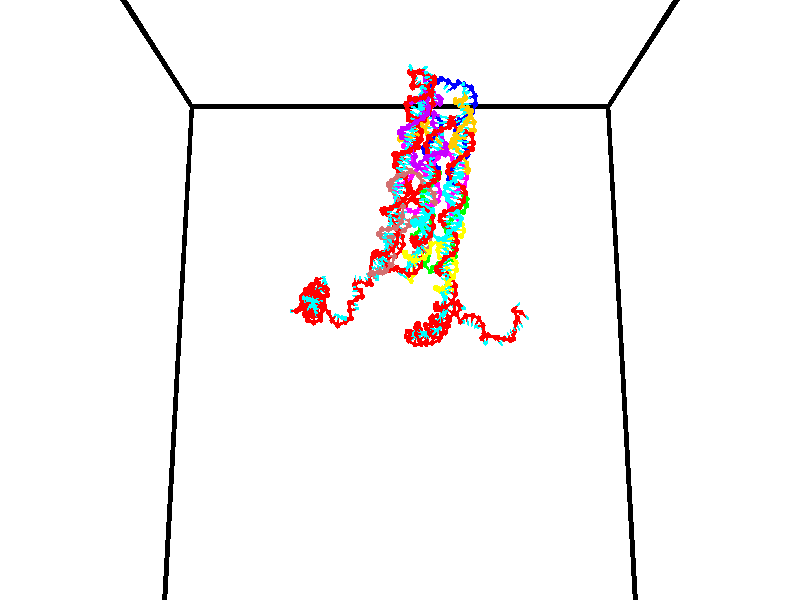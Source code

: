 // switches for output
#declare DRAW_BASES = 1; // possible values are 0, 1; only relevant for DNA ribbons
#declare DRAW_BASES_TYPE = 3; // possible values are 1, 2, 3; only relevant for DNA ribbons
#declare DRAW_FOG = 0; // set to 1 to enable fog

#include "colors.inc"

#include "transforms.inc"
background { rgb <1, 1, 1>}

#default {
   normal{
       ripples 0.25
       frequency 0.20
       turbulence 0.2
       lambda 5
   }
	finish {
		phong 0.1
		phong_size 40.
	}
}

// original window dimensions: 1024x640


// camera settings

camera {
	sky <0, 0.179814, -0.983701>
	up <0, 0.179814, -0.983701>
	right 1.6 * <1, 0, 0>
	location <35, 94.9851, 44.8844>
	look_at <35, 29.7336, 32.9568>
	direction <0, -65.2515, -11.9276>
	angle 67.0682
}


# declare cpy_camera_pos = <35, 94.9851, 44.8844>;
# if (DRAW_FOG = 1)
fog {
	fog_type 2
	up vnormalize(cpy_camera_pos)
	color rgbt<1,1,1,0.3>
	distance 1e-5
	fog_alt 3e-3
	fog_offset 56
}
# end


// LIGHTS

# declare lum = 6;
global_settings {
	ambient_light rgb lum * <0.05, 0.05, 0.05>
	max_trace_level 15
}# declare cpy_direct_light_amount = 0.25;
light_source
{	1000 * <-1, -1.16352, -0.803886>,
	rgb lum * cpy_direct_light_amount
	parallel
}

light_source
{	1000 * <1, 1.16352, 0.803886>,
	rgb lum * cpy_direct_light_amount
	parallel
}

// strand 0

// nucleotide -1

// particle -1
sphere {
	<24.602219, 35.211102, 34.887009> 0.250000
	pigment { color rgbt <1,0,0,0> }
	no_shadow
}
cylinder {
	<24.283520, 34.972279, 34.849648>,  <24.092300, 34.828987, 34.827232>, 0.100000
	pigment { color rgbt <1,0,0,0> }
	no_shadow
}
cylinder {
	<24.283520, 34.972279, 34.849648>,  <24.602219, 35.211102, 34.887009>, 0.100000
	pigment { color rgbt <1,0,0,0> }
	no_shadow
}

// particle -1
sphere {
	<24.283520, 34.972279, 34.849648> 0.100000
	pigment { color rgbt <1,0,0,0> }
	no_shadow
}
sphere {
	0, 1
	scale<0.080000,0.200000,0.300000>
	matrix <0.600293, -0.764133, -0.236111,
		0.069599, -0.244189, 0.967227,
		-0.796746, -0.597053, -0.093402,
		24.044497, 34.793163, 34.821629>
	pigment { color rgbt <0,1,1,0> }
	no_shadow
}
cylinder {
	<25.021566, 35.885239, 34.839180>,  <24.602219, 35.211102, 34.887009>, 0.130000
	pigment { color rgbt <1,0,0,0> }
	no_shadow
}

// nucleotide -1

// particle -1
sphere {
	<25.021566, 35.885239, 34.839180> 0.250000
	pigment { color rgbt <1,0,0,0> }
	no_shadow
}
cylinder {
	<25.388496, 36.019821, 34.754032>,  <25.608654, 36.100571, 34.702946>, 0.100000
	pigment { color rgbt <1,0,0,0> }
	no_shadow
}
cylinder {
	<25.388496, 36.019821, 34.754032>,  <25.021566, 35.885239, 34.839180>, 0.100000
	pigment { color rgbt <1,0,0,0> }
	no_shadow
}

// particle -1
sphere {
	<25.388496, 36.019821, 34.754032> 0.100000
	pigment { color rgbt <1,0,0,0> }
	no_shadow
}
sphere {
	0, 1
	scale<0.080000,0.200000,0.300000>
	matrix <0.167400, -0.811030, -0.560542,
		-0.361240, 0.478565, -0.800301,
		0.917324, 0.336461, -0.212865,
		25.663694, 36.120758, 34.690174>
	pigment { color rgbt <0,1,1,0> }
	no_shadow
}
cylinder {
	<25.204094, 35.958153, 34.059185>,  <25.021566, 35.885239, 34.839180>, 0.130000
	pigment { color rgbt <1,0,0,0> }
	no_shadow
}

// nucleotide -1

// particle -1
sphere {
	<25.204094, 35.958153, 34.059185> 0.250000
	pigment { color rgbt <1,0,0,0> }
	no_shadow
}
cylinder {
	<25.540112, 35.862167, 34.253811>,  <25.741722, 35.804577, 34.370586>, 0.100000
	pigment { color rgbt <1,0,0,0> }
	no_shadow
}
cylinder {
	<25.540112, 35.862167, 34.253811>,  <25.204094, 35.958153, 34.059185>, 0.100000
	pigment { color rgbt <1,0,0,0> }
	no_shadow
}

// particle -1
sphere {
	<25.540112, 35.862167, 34.253811> 0.100000
	pigment { color rgbt <1,0,0,0> }
	no_shadow
}
sphere {
	0, 1
	scale<0.080000,0.200000,0.300000>
	matrix <0.164770, -0.741643, -0.650244,
		0.516893, 0.626404, -0.583472,
		0.840043, -0.239968, 0.486562,
		25.792124, 35.790176, 34.399780>
	pigment { color rgbt <0,1,1,0> }
	no_shadow
}
cylinder {
	<25.629755, 35.644749, 33.583958>,  <25.204094, 35.958153, 34.059185>, 0.130000
	pigment { color rgbt <1,0,0,0> }
	no_shadow
}

// nucleotide -1

// particle -1
sphere {
	<25.629755, 35.644749, 33.583958> 0.250000
	pigment { color rgbt <1,0,0,0> }
	no_shadow
}
cylinder {
	<25.834930, 35.563484, 33.917572>,  <25.958036, 35.514725, 34.117741>, 0.100000
	pigment { color rgbt <1,0,0,0> }
	no_shadow
}
cylinder {
	<25.834930, 35.563484, 33.917572>,  <25.629755, 35.644749, 33.583958>, 0.100000
	pigment { color rgbt <1,0,0,0> }
	no_shadow
}

// particle -1
sphere {
	<25.834930, 35.563484, 33.917572> 0.100000
	pigment { color rgbt <1,0,0,0> }
	no_shadow
}
sphere {
	0, 1
	scale<0.080000,0.200000,0.300000>
	matrix <0.291979, -0.872370, -0.392070,
		0.807242, 0.444630, -0.388155,
		0.512941, -0.203162, 0.834037,
		25.988813, 35.502537, 34.167782>
	pigment { color rgbt <0,1,1,0> }
	no_shadow
}
cylinder {
	<26.223623, 35.539604, 33.360306>,  <25.629755, 35.644749, 33.583958>, 0.130000
	pigment { color rgbt <1,0,0,0> }
	no_shadow
}

// nucleotide -1

// particle -1
sphere {
	<26.223623, 35.539604, 33.360306> 0.250000
	pigment { color rgbt <1,0,0,0> }
	no_shadow
}
cylinder {
	<26.172895, 35.330448, 33.697472>,  <26.142460, 35.204956, 33.899773>, 0.100000
	pigment { color rgbt <1,0,0,0> }
	no_shadow
}
cylinder {
	<26.172895, 35.330448, 33.697472>,  <26.223623, 35.539604, 33.360306>, 0.100000
	pigment { color rgbt <1,0,0,0> }
	no_shadow
}

// particle -1
sphere {
	<26.172895, 35.330448, 33.697472> 0.100000
	pigment { color rgbt <1,0,0,0> }
	no_shadow
}
sphere {
	0, 1
	scale<0.080000,0.200000,0.300000>
	matrix <0.214428, -0.844134, -0.491384,
		0.968472, 0.118428, 0.219173,
		-0.126817, -0.522889, 0.842915,
		26.134850, 35.173580, 33.950344>
	pigment { color rgbt <0,1,1,0> }
	no_shadow
}
cylinder {
	<26.776752, 34.996719, 33.495575>,  <26.223623, 35.539604, 33.360306>, 0.130000
	pigment { color rgbt <1,0,0,0> }
	no_shadow
}

// nucleotide -1

// particle -1
sphere {
	<26.776752, 34.996719, 33.495575> 0.250000
	pigment { color rgbt <1,0,0,0> }
	no_shadow
}
cylinder {
	<26.437798, 34.868649, 33.665009>,  <26.234425, 34.791805, 33.766666>, 0.100000
	pigment { color rgbt <1,0,0,0> }
	no_shadow
}
cylinder {
	<26.437798, 34.868649, 33.665009>,  <26.776752, 34.996719, 33.495575>, 0.100000
	pigment { color rgbt <1,0,0,0> }
	no_shadow
}

// particle -1
sphere {
	<26.437798, 34.868649, 33.665009> 0.100000
	pigment { color rgbt <1,0,0,0> }
	no_shadow
}
sphere {
	0, 1
	scale<0.080000,0.200000,0.300000>
	matrix <0.074735, -0.861717, -0.501855,
		0.525691, -0.393609, 0.754136,
		-0.847386, -0.320181, 0.423581,
		26.183582, 34.772594, 33.792084>
	pigment { color rgbt <0,1,1,0> }
	no_shadow
}
cylinder {
	<26.892237, 34.318661, 33.882580>,  <26.776752, 34.996719, 33.495575>, 0.130000
	pigment { color rgbt <1,0,0,0> }
	no_shadow
}

// nucleotide -1

// particle -1
sphere {
	<26.892237, 34.318661, 33.882580> 0.250000
	pigment { color rgbt <1,0,0,0> }
	no_shadow
}
cylinder {
	<26.503143, 34.346416, 33.794060>,  <26.269688, 34.363071, 33.740948>, 0.100000
	pigment { color rgbt <1,0,0,0> }
	no_shadow
}
cylinder {
	<26.503143, 34.346416, 33.794060>,  <26.892237, 34.318661, 33.882580>, 0.100000
	pigment { color rgbt <1,0,0,0> }
	no_shadow
}

// particle -1
sphere {
	<26.503143, 34.346416, 33.794060> 0.100000
	pigment { color rgbt <1,0,0,0> }
	no_shadow
}
sphere {
	0, 1
	scale<0.080000,0.200000,0.300000>
	matrix <0.079505, -0.796592, -0.599266,
		-0.217870, -0.600521, 0.769355,
		-0.972734, 0.069394, -0.221298,
		26.211323, 34.367233, 33.727669>
	pigment { color rgbt <0,1,1,0> }
	no_shadow
}
cylinder {
	<26.502241, 33.703327, 34.163567>,  <26.892237, 34.318661, 33.882580>, 0.130000
	pigment { color rgbt <1,0,0,0> }
	no_shadow
}

// nucleotide -1

// particle -1
sphere {
	<26.502241, 33.703327, 34.163567> 0.250000
	pigment { color rgbt <1,0,0,0> }
	no_shadow
}
cylinder {
	<26.386646, 33.891937, 33.830303>,  <26.317289, 34.005104, 33.630344>, 0.100000
	pigment { color rgbt <1,0,0,0> }
	no_shadow
}
cylinder {
	<26.386646, 33.891937, 33.830303>,  <26.502241, 33.703327, 34.163567>, 0.100000
	pigment { color rgbt <1,0,0,0> }
	no_shadow
}

// particle -1
sphere {
	<26.386646, 33.891937, 33.830303> 0.100000
	pigment { color rgbt <1,0,0,0> }
	no_shadow
}
sphere {
	0, 1
	scale<0.080000,0.200000,0.300000>
	matrix <0.181887, -0.827396, -0.531350,
		-0.939895, -0.305094, 0.153343,
		-0.288987, 0.471523, -0.833158,
		26.299950, 34.033394, 33.580357>
	pigment { color rgbt <0,1,1,0> }
	no_shadow
}
cylinder {
	<25.975245, 33.300812, 33.732750>,  <26.502241, 33.703327, 34.163567>, 0.130000
	pigment { color rgbt <1,0,0,0> }
	no_shadow
}

// nucleotide -1

// particle -1
sphere {
	<25.975245, 33.300812, 33.732750> 0.250000
	pigment { color rgbt <1,0,0,0> }
	no_shadow
}
cylinder {
	<26.110022, 33.574776, 33.474335>,  <26.190887, 33.739155, 33.319286>, 0.100000
	pigment { color rgbt <1,0,0,0> }
	no_shadow
}
cylinder {
	<26.110022, 33.574776, 33.474335>,  <25.975245, 33.300812, 33.732750>, 0.100000
	pigment { color rgbt <1,0,0,0> }
	no_shadow
}

// particle -1
sphere {
	<26.110022, 33.574776, 33.474335> 0.100000
	pigment { color rgbt <1,0,0,0> }
	no_shadow
}
sphere {
	0, 1
	scale<0.080000,0.200000,0.300000>
	matrix <0.067044, -0.701871, -0.709142,
		-0.939136, 0.195626, -0.282408,
		0.336940, 0.684914, -0.646037,
		26.211103, 33.780251, 33.280525>
	pigment { color rgbt <0,1,1,0> }
	no_shadow
}
cylinder {
	<25.587128, 33.246120, 33.177338>,  <25.975245, 33.300812, 33.732750>, 0.130000
	pigment { color rgbt <1,0,0,0> }
	no_shadow
}

// nucleotide -1

// particle -1
sphere {
	<25.587128, 33.246120, 33.177338> 0.250000
	pigment { color rgbt <1,0,0,0> }
	no_shadow
}
cylinder {
	<25.944052, 33.394646, 33.074646>,  <26.158205, 33.483761, 33.013031>, 0.100000
	pigment { color rgbt <1,0,0,0> }
	no_shadow
}
cylinder {
	<25.944052, 33.394646, 33.074646>,  <25.587128, 33.246120, 33.177338>, 0.100000
	pigment { color rgbt <1,0,0,0> }
	no_shadow
}

// particle -1
sphere {
	<25.944052, 33.394646, 33.074646> 0.100000
	pigment { color rgbt <1,0,0,0> }
	no_shadow
}
sphere {
	0, 1
	scale<0.080000,0.200000,0.300000>
	matrix <0.184386, -0.818892, -0.543524,
		-0.412053, 0.437653, -0.799169,
		0.892308, 0.371317, -0.256730,
		26.211744, 33.506042, 32.997627>
	pigment { color rgbt <0,1,1,0> }
	no_shadow
}
cylinder {
	<25.658920, 33.399651, 32.356907>,  <25.587128, 33.246120, 33.177338>, 0.130000
	pigment { color rgbt <1,0,0,0> }
	no_shadow
}

// nucleotide -1

// particle -1
sphere {
	<25.658920, 33.399651, 32.356907> 0.250000
	pigment { color rgbt <1,0,0,0> }
	no_shadow
}
cylinder {
	<25.969036, 33.285488, 32.582283>,  <26.155106, 33.216991, 32.717510>, 0.100000
	pigment { color rgbt <1,0,0,0> }
	no_shadow
}
cylinder {
	<25.969036, 33.285488, 32.582283>,  <25.658920, 33.399651, 32.356907>, 0.100000
	pigment { color rgbt <1,0,0,0> }
	no_shadow
}

// particle -1
sphere {
	<25.969036, 33.285488, 32.582283> 0.100000
	pigment { color rgbt <1,0,0,0> }
	no_shadow
}
sphere {
	0, 1
	scale<0.080000,0.200000,0.300000>
	matrix <0.030653, -0.874030, -0.484903,
		0.630859, 0.393212, -0.668880,
		0.775291, -0.285403, 0.563443,
		26.201624, 33.199867, 32.751316>
	pigment { color rgbt <0,1,1,0> }
	no_shadow
}
cylinder {
	<25.755026, 32.641285, 32.174526>,  <25.658920, 33.399651, 32.356907>, 0.130000
	pigment { color rgbt <1,0,0,0> }
	no_shadow
}

// nucleotide -1

// particle -1
sphere {
	<25.755026, 32.641285, 32.174526> 0.250000
	pigment { color rgbt <1,0,0,0> }
	no_shadow
}
cylinder {
	<26.066097, 32.724094, 32.411964>,  <26.252739, 32.773781, 32.554428>, 0.100000
	pigment { color rgbt <1,0,0,0> }
	no_shadow
}
cylinder {
	<26.066097, 32.724094, 32.411964>,  <25.755026, 32.641285, 32.174526>, 0.100000
	pigment { color rgbt <1,0,0,0> }
	no_shadow
}

// particle -1
sphere {
	<26.066097, 32.724094, 32.411964> 0.100000
	pigment { color rgbt <1,0,0,0> }
	no_shadow
}
sphere {
	0, 1
	scale<0.080000,0.200000,0.300000>
	matrix <0.404018, -0.888001, -0.219600,
		0.481653, 0.410602, -0.774220,
		0.777676, 0.207027, 0.593599,
		26.299400, 32.786201, 32.590042>
	pigment { color rgbt <0,1,1,0> }
	no_shadow
}
cylinder {
	<26.185980, 32.447529, 31.641428>,  <25.755026, 32.641285, 32.174526>, 0.130000
	pigment { color rgbt <1,0,0,0> }
	no_shadow
}

// nucleotide -1

// particle -1
sphere {
	<26.185980, 32.447529, 31.641428> 0.250000
	pigment { color rgbt <1,0,0,0> }
	no_shadow
}
cylinder {
	<26.545921, 32.342422, 31.502165>,  <26.761887, 32.279358, 31.418608>, 0.100000
	pigment { color rgbt <1,0,0,0> }
	no_shadow
}
cylinder {
	<26.545921, 32.342422, 31.502165>,  <26.185980, 32.447529, 31.641428>, 0.100000
	pigment { color rgbt <1,0,0,0> }
	no_shadow
}

// particle -1
sphere {
	<26.545921, 32.342422, 31.502165> 0.100000
	pigment { color rgbt <1,0,0,0> }
	no_shadow
}
sphere {
	0, 1
	scale<0.080000,0.200000,0.300000>
	matrix <0.430832, 0.410732, 0.803544,
		-0.068146, -0.873071, 0.482808,
		0.899856, -0.262767, -0.348157,
		26.815878, 32.263592, 31.397718>
	pigment { color rgbt <0,1,1,0> }
	no_shadow
}
cylinder {
	<26.573914, 32.305695, 32.297878>,  <26.185980, 32.447529, 31.641428>, 0.130000
	pigment { color rgbt <1,0,0,0> }
	no_shadow
}

// nucleotide -1

// particle -1
sphere {
	<26.573914, 32.305695, 32.297878> 0.250000
	pigment { color rgbt <1,0,0,0> }
	no_shadow
}
cylinder {
	<26.802122, 32.395737, 31.981945>,  <26.939047, 32.449760, 31.792385>, 0.100000
	pigment { color rgbt <1,0,0,0> }
	no_shadow
}
cylinder {
	<26.802122, 32.395737, 31.981945>,  <26.573914, 32.305695, 32.297878>, 0.100000
	pigment { color rgbt <1,0,0,0> }
	no_shadow
}

// particle -1
sphere {
	<26.802122, 32.395737, 31.981945> 0.100000
	pigment { color rgbt <1,0,0,0> }
	no_shadow
}
sphere {
	0, 1
	scale<0.080000,0.200000,0.300000>
	matrix <0.465189, 0.703988, 0.536656,
		0.676836, -0.673594, 0.296923,
		0.570519, 0.225103, -0.789833,
		26.973278, 32.463268, 31.744995>
	pigment { color rgbt <0,1,1,0> }
	no_shadow
}
cylinder {
	<27.330763, 32.255169, 32.493122>,  <26.573914, 32.305695, 32.297878>, 0.130000
	pigment { color rgbt <1,0,0,0> }
	no_shadow
}

// nucleotide -1

// particle -1
sphere {
	<27.330763, 32.255169, 32.493122> 0.250000
	pigment { color rgbt <1,0,0,0> }
	no_shadow
}
cylinder {
	<27.245840, 32.550514, 32.237076>,  <27.194887, 32.727722, 32.083447>, 0.100000
	pigment { color rgbt <1,0,0,0> }
	no_shadow
}
cylinder {
	<27.245840, 32.550514, 32.237076>,  <27.330763, 32.255169, 32.493122>, 0.100000
	pigment { color rgbt <1,0,0,0> }
	no_shadow
}

// particle -1
sphere {
	<27.245840, 32.550514, 32.237076> 0.100000
	pigment { color rgbt <1,0,0,0> }
	no_shadow
}
sphere {
	0, 1
	scale<0.080000,0.200000,0.300000>
	matrix <0.190775, 0.673761, 0.713898,
		0.958400, 0.029447, -0.283905,
		-0.212307, 0.738362, -0.640115,
		27.182148, 32.772022, 32.045040>
	pigment { color rgbt <0,1,1,0> }
	no_shadow
}
cylinder {
	<27.398548, 32.759964, 33.073578>,  <27.330763, 32.255169, 32.493122>, 0.130000
	pigment { color rgbt <1,0,0,0> }
	no_shadow
}

// nucleotide -1

// particle -1
sphere {
	<27.398548, 32.759964, 33.073578> 0.250000
	pigment { color rgbt <1,0,0,0> }
	no_shadow
}
cylinder {
	<27.198896, 32.894176, 32.754005>,  <27.079105, 32.974705, 32.562263>, 0.100000
	pigment { color rgbt <1,0,0,0> }
	no_shadow
}
cylinder {
	<27.198896, 32.894176, 32.754005>,  <27.398548, 32.759964, 33.073578>, 0.100000
	pigment { color rgbt <1,0,0,0> }
	no_shadow
}

// particle -1
sphere {
	<27.198896, 32.894176, 32.754005> 0.100000
	pigment { color rgbt <1,0,0,0> }
	no_shadow
}
sphere {
	0, 1
	scale<0.080000,0.200000,0.300000>
	matrix <-0.190027, 0.857164, 0.478705,
		0.845433, 0.390755, -0.364078,
		-0.499131, 0.335529, -0.798930,
		27.049156, 32.994835, 32.514328>
	pigment { color rgbt <0,1,1,0> }
	no_shadow
}
cylinder {
	<27.464846, 33.574608, 33.178101>,  <27.398548, 32.759964, 33.073578>, 0.130000
	pigment { color rgbt <1,0,0,0> }
	no_shadow
}

// nucleotide -1

// particle -1
sphere {
	<27.464846, 33.574608, 33.178101> 0.250000
	pigment { color rgbt <1,0,0,0> }
	no_shadow
}
cylinder {
	<27.154558, 33.520741, 32.931484>,  <26.968386, 33.488419, 32.783516>, 0.100000
	pigment { color rgbt <1,0,0,0> }
	no_shadow
}
cylinder {
	<27.154558, 33.520741, 32.931484>,  <27.464846, 33.574608, 33.178101>, 0.100000
	pigment { color rgbt <1,0,0,0> }
	no_shadow
}

// particle -1
sphere {
	<27.154558, 33.520741, 32.931484> 0.100000
	pigment { color rgbt <1,0,0,0> }
	no_shadow
}
sphere {
	0, 1
	scale<0.080000,0.200000,0.300000>
	matrix <-0.346963, 0.907070, 0.238414,
		0.527140, 0.398860, -0.750356,
		-0.775719, -0.134668, -0.616542,
		26.921843, 33.480339, 32.746521>
	pigment { color rgbt <0,1,1,0> }
	no_shadow
}
cylinder {
	<27.315163, 34.172180, 32.690365>,  <27.464846, 33.574608, 33.178101>, 0.130000
	pigment { color rgbt <1,0,0,0> }
	no_shadow
}

// nucleotide -1

// particle -1
sphere {
	<27.315163, 34.172180, 32.690365> 0.250000
	pigment { color rgbt <1,0,0,0> }
	no_shadow
}
cylinder {
	<26.979326, 33.963017, 32.749226>,  <26.777824, 33.837517, 32.784542>, 0.100000
	pigment { color rgbt <1,0,0,0> }
	no_shadow
}
cylinder {
	<26.979326, 33.963017, 32.749226>,  <27.315163, 34.172180, 32.690365>, 0.100000
	pigment { color rgbt <1,0,0,0> }
	no_shadow
}

// particle -1
sphere {
	<26.979326, 33.963017, 32.749226> 0.100000
	pigment { color rgbt <1,0,0,0> }
	no_shadow
}
sphere {
	0, 1
	scale<0.080000,0.200000,0.300000>
	matrix <-0.465433, 0.832150, 0.301493,
		-0.280103, 0.184644, -0.942045,
		-0.839592, -0.522908, 0.147149,
		26.727449, 33.806145, 32.793369>
	pigment { color rgbt <0,1,1,0> }
	no_shadow
}
cylinder {
	<26.704565, 34.567310, 32.420773>,  <27.315163, 34.172180, 32.690365>, 0.130000
	pigment { color rgbt <1,0,0,0> }
	no_shadow
}

// nucleotide -1

// particle -1
sphere {
	<26.704565, 34.567310, 32.420773> 0.250000
	pigment { color rgbt <1,0,0,0> }
	no_shadow
}
cylinder {
	<26.565702, 34.309082, 32.692867>,  <26.482386, 34.154144, 32.856125>, 0.100000
	pigment { color rgbt <1,0,0,0> }
	no_shadow
}
cylinder {
	<26.565702, 34.309082, 32.692867>,  <26.704565, 34.567310, 32.420773>, 0.100000
	pigment { color rgbt <1,0,0,0> }
	no_shadow
}

// particle -1
sphere {
	<26.565702, 34.309082, 32.692867> 0.100000
	pigment { color rgbt <1,0,0,0> }
	no_shadow
}
sphere {
	0, 1
	scale<0.080000,0.200000,0.300000>
	matrix <-0.420376, 0.755515, 0.502476,
		-0.838312, -0.111517, -0.533664,
		-0.347156, -0.645570, 0.680236,
		26.461555, 34.115410, 32.896938>
	pigment { color rgbt <0,1,1,0> }
	no_shadow
}
cylinder {
	<26.013105, 34.797230, 32.541904>,  <26.704565, 34.567310, 32.420773>, 0.130000
	pigment { color rgbt <1,0,0,0> }
	no_shadow
}

// nucleotide -1

// particle -1
sphere {
	<26.013105, 34.797230, 32.541904> 0.250000
	pigment { color rgbt <1,0,0,0> }
	no_shadow
}
cylinder {
	<26.091318, 34.566635, 32.859249>,  <26.138245, 34.428276, 33.049656>, 0.100000
	pigment { color rgbt <1,0,0,0> }
	no_shadow
}
cylinder {
	<26.091318, 34.566635, 32.859249>,  <26.013105, 34.797230, 32.541904>, 0.100000
	pigment { color rgbt <1,0,0,0> }
	no_shadow
}

// particle -1
sphere {
	<26.091318, 34.566635, 32.859249> 0.100000
	pigment { color rgbt <1,0,0,0> }
	no_shadow
}
sphere {
	0, 1
	scale<0.080000,0.200000,0.300000>
	matrix <-0.486134, 0.645618, 0.588941,
		-0.851729, -0.500838, -0.154013,
		0.195531, -0.576489, 0.793365,
		26.149977, 34.393688, 33.097260>
	pigment { color rgbt <0,1,1,0> }
	no_shadow
}
cylinder {
	<25.331648, 34.652107, 32.999344>,  <26.013105, 34.797230, 32.541904>, 0.130000
	pigment { color rgbt <1,0,0,0> }
	no_shadow
}

// nucleotide -1

// particle -1
sphere {
	<25.331648, 34.652107, 32.999344> 0.250000
	pigment { color rgbt <1,0,0,0> }
	no_shadow
}
cylinder {
	<25.666660, 34.609962, 33.213799>,  <25.867668, 34.584675, 33.342472>, 0.100000
	pigment { color rgbt <1,0,0,0> }
	no_shadow
}
cylinder {
	<25.666660, 34.609962, 33.213799>,  <25.331648, 34.652107, 32.999344>, 0.100000
	pigment { color rgbt <1,0,0,0> }
	no_shadow
}

// particle -1
sphere {
	<25.666660, 34.609962, 33.213799> 0.100000
	pigment { color rgbt <1,0,0,0> }
	no_shadow
}
sphere {
	0, 1
	scale<0.080000,0.200000,0.300000>
	matrix <-0.366147, 0.620091, 0.693847,
		-0.405556, -0.777423, 0.480768,
		0.837532, -0.105362, 0.536133,
		25.917919, 34.578354, 33.374638>
	pigment { color rgbt <0,1,1,0> }
	no_shadow
}
cylinder {
	<24.914795, 34.565506, 33.581093>,  <25.331648, 34.652107, 32.999344>, 0.130000
	pigment { color rgbt <1,0,0,0> }
	no_shadow
}

// nucleotide -1

// particle -1
sphere {
	<24.914795, 34.565506, 33.581093> 0.250000
	pigment { color rgbt <1,0,0,0> }
	no_shadow
}
cylinder {
	<25.303686, 34.486855, 33.631866>,  <25.537020, 34.439663, 33.662331>, 0.100000
	pigment { color rgbt <1,0,0,0> }
	no_shadow
}
cylinder {
	<25.303686, 34.486855, 33.631866>,  <24.914795, 34.565506, 33.581093>, 0.100000
	pigment { color rgbt <1,0,0,0> }
	no_shadow
}

// particle -1
sphere {
	<25.303686, 34.486855, 33.631866> 0.100000
	pigment { color rgbt <1,0,0,0> }
	no_shadow
}
sphere {
	0, 1
	scale<0.080000,0.200000,0.300000>
	matrix <0.036493, 0.663080, 0.747658,
		-0.231182, -0.722261, 0.651840,
		0.972226, -0.196633, 0.126935,
		25.595354, 34.427864, 33.669949>
	pigment { color rgbt <0,1,1,0> }
	no_shadow
}
cylinder {
	<25.056274, 34.327618, 34.329300>,  <24.914795, 34.565506, 33.581093>, 0.130000
	pigment { color rgbt <1,0,0,0> }
	no_shadow
}

// nucleotide -1

// particle -1
sphere {
	<25.056274, 34.327618, 34.329300> 0.250000
	pigment { color rgbt <1,0,0,0> }
	no_shadow
}
cylinder {
	<25.410957, 34.456844, 34.197010>,  <25.623768, 34.534382, 34.117638>, 0.100000
	pigment { color rgbt <1,0,0,0> }
	no_shadow
}
cylinder {
	<25.410957, 34.456844, 34.197010>,  <25.056274, 34.327618, 34.329300>, 0.100000
	pigment { color rgbt <1,0,0,0> }
	no_shadow
}

// particle -1
sphere {
	<25.410957, 34.456844, 34.197010> 0.100000
	pigment { color rgbt <1,0,0,0> }
	no_shadow
}
sphere {
	0, 1
	scale<0.080000,0.200000,0.300000>
	matrix <0.194879, 0.387504, 0.901034,
		0.419257, -0.863402, 0.280642,
		0.886705, 0.323074, -0.330723,
		25.676970, 34.553764, 34.097794>
	pigment { color rgbt <0,1,1,0> }
	no_shadow
}
cylinder {
	<25.653854, 33.967525, 34.732342>,  <25.056274, 34.327618, 34.329300>, 0.130000
	pigment { color rgbt <1,0,0,0> }
	no_shadow
}

// nucleotide -1

// particle -1
sphere {
	<25.653854, 33.967525, 34.732342> 0.250000
	pigment { color rgbt <1,0,0,0> }
	no_shadow
}
cylinder {
	<25.734802, 34.327724, 34.578384>,  <25.783371, 34.543846, 34.486012>, 0.100000
	pigment { color rgbt <1,0,0,0> }
	no_shadow
}
cylinder {
	<25.734802, 34.327724, 34.578384>,  <25.653854, 33.967525, 34.732342>, 0.100000
	pigment { color rgbt <1,0,0,0> }
	no_shadow
}

// particle -1
sphere {
	<25.734802, 34.327724, 34.578384> 0.100000
	pigment { color rgbt <1,0,0,0> }
	no_shadow
}
sphere {
	0, 1
	scale<0.080000,0.200000,0.300000>
	matrix <0.138827, 0.362677, 0.921516,
		0.969420, -0.239919, -0.051620,
		0.202368, 0.900502, -0.384894,
		25.795513, 34.597874, 34.462917>
	pigment { color rgbt <0,1,1,0> }
	no_shadow
}
cylinder {
	<25.939318, 34.597256, 35.120583>,  <25.653854, 33.967525, 34.732342>, 0.130000
	pigment { color rgbt <1,0,0,0> }
	no_shadow
}

// nucleotide -1

// particle -1
sphere {
	<25.939318, 34.597256, 35.120583> 0.250000
	pigment { color rgbt <1,0,0,0> }
	no_shadow
}
cylinder {
	<26.024723, 34.756084, 34.763538>,  <26.075966, 34.851383, 34.549313>, 0.100000
	pigment { color rgbt <1,0,0,0> }
	no_shadow
}
cylinder {
	<26.024723, 34.756084, 34.763538>,  <25.939318, 34.597256, 35.120583>, 0.100000
	pigment { color rgbt <1,0,0,0> }
	no_shadow
}

// particle -1
sphere {
	<26.024723, 34.756084, 34.763538> 0.100000
	pigment { color rgbt <1,0,0,0> }
	no_shadow
}
sphere {
	0, 1
	scale<0.080000,0.200000,0.300000>
	matrix <0.073501, 0.904557, 0.419970,
		0.974172, -0.155276, 0.163948,
		0.213512, 0.397073, -0.892606,
		26.088776, 34.875206, 34.495758>
	pigment { color rgbt <0,1,1,0> }
	no_shadow
}
cylinder {
	<26.512745, 34.926228, 35.225876>,  <25.939318, 34.597256, 35.120583>, 0.130000
	pigment { color rgbt <1,0,0,0> }
	no_shadow
}

// nucleotide -1

// particle -1
sphere {
	<26.512745, 34.926228, 35.225876> 0.250000
	pigment { color rgbt <1,0,0,0> }
	no_shadow
}
cylinder {
	<26.348873, 35.116505, 34.914524>,  <26.250549, 35.230671, 34.727711>, 0.100000
	pigment { color rgbt <1,0,0,0> }
	no_shadow
}
cylinder {
	<26.348873, 35.116505, 34.914524>,  <26.512745, 34.926228, 35.225876>, 0.100000
	pigment { color rgbt <1,0,0,0> }
	no_shadow
}

// particle -1
sphere {
	<26.348873, 35.116505, 34.914524> 0.100000
	pigment { color rgbt <1,0,0,0> }
	no_shadow
}
sphere {
	0, 1
	scale<0.080000,0.200000,0.300000>
	matrix <0.199867, 0.879349, 0.432202,
		0.890064, 0.021493, -0.455328,
		-0.409682, 0.475693, -0.778381,
		26.225969, 35.259212, 34.681011>
	pigment { color rgbt <0,1,1,0> }
	no_shadow
}
cylinder {
	<26.785833, 35.576748, 35.219448>,  <26.512745, 34.926228, 35.225876>, 0.130000
	pigment { color rgbt <1,0,0,0> }
	no_shadow
}

// nucleotide -1

// particle -1
sphere {
	<26.785833, 35.576748, 35.219448> 0.250000
	pigment { color rgbt <1,0,0,0> }
	no_shadow
}
cylinder {
	<26.442274, 35.625851, 35.020561>,  <26.236139, 35.655312, 34.901230>, 0.100000
	pigment { color rgbt <1,0,0,0> }
	no_shadow
}
cylinder {
	<26.442274, 35.625851, 35.020561>,  <26.785833, 35.576748, 35.219448>, 0.100000
	pigment { color rgbt <1,0,0,0> }
	no_shadow
}

// particle -1
sphere {
	<26.442274, 35.625851, 35.020561> 0.100000
	pigment { color rgbt <1,0,0,0> }
	no_shadow
}
sphere {
	0, 1
	scale<0.080000,0.200000,0.300000>
	matrix <-0.049764, 0.946253, 0.319577,
		0.509726, 0.299227, -0.806624,
		-0.858896, 0.122756, -0.497220,
		26.184605, 35.662678, 34.871395>
	pigment { color rgbt <0,1,1,0> }
	no_shadow
}
cylinder {
	<26.833105, 36.089638, 34.676060>,  <26.785833, 35.576748, 35.219448>, 0.130000
	pigment { color rgbt <1,0,0,0> }
	no_shadow
}

// nucleotide -1

// particle -1
sphere {
	<26.833105, 36.089638, 34.676060> 0.250000
	pigment { color rgbt <1,0,0,0> }
	no_shadow
}
cylinder {
	<26.473471, 36.050228, 34.846676>,  <26.257690, 36.026581, 34.949047>, 0.100000
	pigment { color rgbt <1,0,0,0> }
	no_shadow
}
cylinder {
	<26.473471, 36.050228, 34.846676>,  <26.833105, 36.089638, 34.676060>, 0.100000
	pigment { color rgbt <1,0,0,0> }
	no_shadow
}

// particle -1
sphere {
	<26.473471, 36.050228, 34.846676> 0.100000
	pigment { color rgbt <1,0,0,0> }
	no_shadow
}
sphere {
	0, 1
	scale<0.080000,0.200000,0.300000>
	matrix <0.032719, 0.956497, 0.289902,
		-0.436547, 0.274603, -0.856750,
		-0.899086, -0.098524, 0.426541,
		26.203745, 36.020672, 34.974640>
	pigment { color rgbt <0,1,1,0> }
	no_shadow
}
cylinder {
	<26.369453, 36.563641, 34.400162>,  <26.833105, 36.089638, 34.676060>, 0.130000
	pigment { color rgbt <1,0,0,0> }
	no_shadow
}

// nucleotide -1

// particle -1
sphere {
	<26.369453, 36.563641, 34.400162> 0.250000
	pigment { color rgbt <1,0,0,0> }
	no_shadow
}
cylinder {
	<26.311708, 36.446106, 34.778118>,  <26.277061, 36.375584, 35.004890>, 0.100000
	pigment { color rgbt <1,0,0,0> }
	no_shadow
}
cylinder {
	<26.311708, 36.446106, 34.778118>,  <26.369453, 36.563641, 34.400162>, 0.100000
	pigment { color rgbt <1,0,0,0> }
	no_shadow
}

// particle -1
sphere {
	<26.311708, 36.446106, 34.778118> 0.100000
	pigment { color rgbt <1,0,0,0> }
	no_shadow
}
sphere {
	0, 1
	scale<0.080000,0.200000,0.300000>
	matrix <0.128633, 0.941217, 0.312352,
		-0.981129, 0.166635, -0.098077,
		-0.144361, -0.293841, 0.944890,
		26.268400, 36.357952, 35.061584>
	pigment { color rgbt <0,1,1,0> }
	no_shadow
}
cylinder {
	<25.824783, 37.033447, 34.734158>,  <26.369453, 36.563641, 34.400162>, 0.130000
	pigment { color rgbt <1,0,0,0> }
	no_shadow
}

// nucleotide -1

// particle -1
sphere {
	<25.824783, 37.033447, 34.734158> 0.250000
	pigment { color rgbt <1,0,0,0> }
	no_shadow
}
cylinder {
	<26.104460, 36.890072, 34.981594>,  <26.272264, 36.804047, 35.130054>, 0.100000
	pigment { color rgbt <1,0,0,0> }
	no_shadow
}
cylinder {
	<26.104460, 36.890072, 34.981594>,  <25.824783, 37.033447, 34.734158>, 0.100000
	pigment { color rgbt <1,0,0,0> }
	no_shadow
}

// particle -1
sphere {
	<26.104460, 36.890072, 34.981594> 0.100000
	pigment { color rgbt <1,0,0,0> }
	no_shadow
}
sphere {
	0, 1
	scale<0.080000,0.200000,0.300000>
	matrix <0.215462, 0.930655, 0.295732,
		-0.681697, -0.073490, 0.727934,
		0.699189, -0.358442, 0.618590,
		26.314217, 36.782539, 35.167171>
	pigment { color rgbt <0,1,1,0> }
	no_shadow
}
cylinder {
	<25.762459, 37.195740, 35.441906>,  <25.824783, 37.033447, 34.734158>, 0.130000
	pigment { color rgbt <1,0,0,0> }
	no_shadow
}

// nucleotide -1

// particle -1
sphere {
	<25.762459, 37.195740, 35.441906> 0.250000
	pigment { color rgbt <1,0,0,0> }
	no_shadow
}
cylinder {
	<26.151434, 37.161209, 35.355270>,  <26.384819, 37.140491, 35.303288>, 0.100000
	pigment { color rgbt <1,0,0,0> }
	no_shadow
}
cylinder {
	<26.151434, 37.161209, 35.355270>,  <25.762459, 37.195740, 35.441906>, 0.100000
	pigment { color rgbt <1,0,0,0> }
	no_shadow
}

// particle -1
sphere {
	<26.151434, 37.161209, 35.355270> 0.100000
	pigment { color rgbt <1,0,0,0> }
	no_shadow
}
sphere {
	0, 1
	scale<0.080000,0.200000,0.300000>
	matrix <0.139602, 0.959592, 0.244325,
		0.186745, -0.267828, 0.945196,
		0.972439, -0.086325, -0.216588,
		26.443165, 37.135311, 35.290295>
	pigment { color rgbt <0,1,1,0> }
	no_shadow
}
cylinder {
	<26.097015, 37.414616, 36.006866>,  <25.762459, 37.195740, 35.441906>, 0.130000
	pigment { color rgbt <1,0,0,0> }
	no_shadow
}

// nucleotide -1

// particle -1
sphere {
	<26.097015, 37.414616, 36.006866> 0.250000
	pigment { color rgbt <1,0,0,0> }
	no_shadow
}
cylinder {
	<26.315269, 37.442482, 35.672817>,  <26.446222, 37.459202, 35.472389>, 0.100000
	pigment { color rgbt <1,0,0,0> }
	no_shadow
}
cylinder {
	<26.315269, 37.442482, 35.672817>,  <26.097015, 37.414616, 36.006866>, 0.100000
	pigment { color rgbt <1,0,0,0> }
	no_shadow
}

// particle -1
sphere {
	<26.315269, 37.442482, 35.672817> 0.100000
	pigment { color rgbt <1,0,0,0> }
	no_shadow
}
sphere {
	0, 1
	scale<0.080000,0.200000,0.300000>
	matrix <0.159896, 0.969576, 0.185352,
		0.822626, -0.234668, 0.517897,
		0.545637, 0.069666, -0.835121,
		26.478960, 37.463383, 35.422279>
	pigment { color rgbt <0,1,1,0> }
	no_shadow
}
cylinder {
	<26.714882, 37.638073, 36.223610>,  <26.097015, 37.414616, 36.006866>, 0.130000
	pigment { color rgbt <1,0,0,0> }
	no_shadow
}

// nucleotide -1

// particle -1
sphere {
	<26.714882, 37.638073, 36.223610> 0.250000
	pigment { color rgbt <1,0,0,0> }
	no_shadow
}
cylinder {
	<26.716679, 37.747074, 35.838753>,  <26.717756, 37.812473, 35.607838>, 0.100000
	pigment { color rgbt <1,0,0,0> }
	no_shadow
}
cylinder {
	<26.716679, 37.747074, 35.838753>,  <26.714882, 37.638073, 36.223610>, 0.100000
	pigment { color rgbt <1,0,0,0> }
	no_shadow
}

// particle -1
sphere {
	<26.716679, 37.747074, 35.838753> 0.100000
	pigment { color rgbt <1,0,0,0> }
	no_shadow
}
sphere {
	0, 1
	scale<0.080000,0.200000,0.300000>
	matrix <0.387594, 0.886467, 0.252878,
		0.921819, -0.374058, -0.101636,
		0.004494, 0.272501, -0.962145,
		26.718027, 37.828823, 35.550110>
	pigment { color rgbt <0,1,1,0> }
	no_shadow
}
cylinder {
	<27.414927, 37.945503, 36.045959>,  <26.714882, 37.638073, 36.223610>, 0.130000
	pigment { color rgbt <1,0,0,0> }
	no_shadow
}

// nucleotide -1

// particle -1
sphere {
	<27.414927, 37.945503, 36.045959> 0.250000
	pigment { color rgbt <1,0,0,0> }
	no_shadow
}
cylinder {
	<27.155058, 38.091507, 35.779217>,  <26.999136, 38.179108, 35.619171>, 0.100000
	pigment { color rgbt <1,0,0,0> }
	no_shadow
}
cylinder {
	<27.155058, 38.091507, 35.779217>,  <27.414927, 37.945503, 36.045959>, 0.100000
	pigment { color rgbt <1,0,0,0> }
	no_shadow
}

// particle -1
sphere {
	<27.155058, 38.091507, 35.779217> 0.100000
	pigment { color rgbt <1,0,0,0> }
	no_shadow
}
sphere {
	0, 1
	scale<0.080000,0.200000,0.300000>
	matrix <0.315213, 0.927573, 0.200623,
		0.691784, -0.079861, -0.717674,
		-0.649673, 0.365008, -0.666854,
		26.960155, 38.201008, 35.579159>
	pigment { color rgbt <0,1,1,0> }
	no_shadow
}
cylinder {
	<27.562130, 38.071518, 35.331551>,  <27.414927, 37.945503, 36.045959>, 0.130000
	pigment { color rgbt <1,0,0,0> }
	no_shadow
}

// nucleotide -1

// particle -1
sphere {
	<27.562130, 38.071518, 35.331551> 0.250000
	pigment { color rgbt <1,0,0,0> }
	no_shadow
}
cylinder {
	<27.489416, 38.113533, 34.940464>,  <27.445787, 38.138741, 34.705814>, 0.100000
	pigment { color rgbt <1,0,0,0> }
	no_shadow
}
cylinder {
	<27.489416, 38.113533, 34.940464>,  <27.562130, 38.071518, 35.331551>, 0.100000
	pigment { color rgbt <1,0,0,0> }
	no_shadow
}

// particle -1
sphere {
	<27.489416, 38.113533, 34.940464> 0.100000
	pigment { color rgbt <1,0,0,0> }
	no_shadow
}
sphere {
	0, 1
	scale<0.080000,0.200000,0.300000>
	matrix <-0.416188, 0.892615, 0.173279,
		0.890922, 0.438412, -0.118549,
		-0.181786, 0.105039, -0.977712,
		27.434881, 38.145046, 34.647152>
	pigment { color rgbt <0,1,1,0> }
	no_shadow
}
cylinder {
	<27.876646, 38.701195, 35.077587>,  <27.562130, 38.071518, 35.331551>, 0.130000
	pigment { color rgbt <1,0,0,0> }
	no_shadow
}

// nucleotide -1

// particle -1
sphere {
	<27.876646, 38.701195, 35.077587> 0.250000
	pigment { color rgbt <1,0,0,0> }
	no_shadow
}
cylinder {
	<27.566429, 38.606144, 34.843643>,  <27.380299, 38.549114, 34.703278>, 0.100000
	pigment { color rgbt <1,0,0,0> }
	no_shadow
}
cylinder {
	<27.566429, 38.606144, 34.843643>,  <27.876646, 38.701195, 35.077587>, 0.100000
	pigment { color rgbt <1,0,0,0> }
	no_shadow
}

// particle -1
sphere {
	<27.566429, 38.606144, 34.843643> 0.100000
	pigment { color rgbt <1,0,0,0> }
	no_shadow
}
sphere {
	0, 1
	scale<0.080000,0.200000,0.300000>
	matrix <-0.267753, 0.962809, -0.036143,
		0.571700, 0.128568, -0.810326,
		-0.775543, -0.237630, -0.584863,
		27.333767, 38.534855, 34.668182>
	pigment { color rgbt <0,1,1,0> }
	no_shadow
}
cylinder {
	<27.823044, 39.099274, 34.439671>,  <27.876646, 38.701195, 35.077587>, 0.130000
	pigment { color rgbt <1,0,0,0> }
	no_shadow
}

// nucleotide -1

// particle -1
sphere {
	<27.823044, 39.099274, 34.439671> 0.250000
	pigment { color rgbt <1,0,0,0> }
	no_shadow
}
cylinder {
	<27.464069, 38.995514, 34.582401>,  <27.248684, 38.933258, 34.668037>, 0.100000
	pigment { color rgbt <1,0,0,0> }
	no_shadow
}
cylinder {
	<27.464069, 38.995514, 34.582401>,  <27.823044, 39.099274, 34.439671>, 0.100000
	pigment { color rgbt <1,0,0,0> }
	no_shadow
}

// particle -1
sphere {
	<27.464069, 38.995514, 34.582401> 0.100000
	pigment { color rgbt <1,0,0,0> }
	no_shadow
}
sphere {
	0, 1
	scale<0.080000,0.200000,0.300000>
	matrix <-0.285636, 0.958088, -0.021901,
		-0.336187, -0.121576, -0.933915,
		-0.897435, -0.259397, 0.356823,
		27.194839, 38.917694, 34.689449>
	pigment { color rgbt <0,1,1,0> }
	no_shadow
}
cylinder {
	<27.304462, 39.552414, 34.091179>,  <27.823044, 39.099274, 34.439671>, 0.130000
	pigment { color rgbt <1,0,0,0> }
	no_shadow
}

// nucleotide -1

// particle -1
sphere {
	<27.304462, 39.552414, 34.091179> 0.250000
	pigment { color rgbt <1,0,0,0> }
	no_shadow
}
cylinder {
	<27.141720, 39.447357, 34.441147>,  <27.044075, 39.384323, 34.651127>, 0.100000
	pigment { color rgbt <1,0,0,0> }
	no_shadow
}
cylinder {
	<27.141720, 39.447357, 34.441147>,  <27.304462, 39.552414, 34.091179>, 0.100000
	pigment { color rgbt <1,0,0,0> }
	no_shadow
}

// particle -1
sphere {
	<27.141720, 39.447357, 34.441147> 0.100000
	pigment { color rgbt <1,0,0,0> }
	no_shadow
}
sphere {
	0, 1
	scale<0.080000,0.200000,0.300000>
	matrix <-0.308317, 0.941056, 0.139120,
		-0.859889, -0.213152, -0.463851,
		-0.406856, -0.262641, 0.874922,
		27.019663, 39.368565, 34.703625>
	pigment { color rgbt <0,1,1,0> }
	no_shadow
}
cylinder {
	<26.597719, 39.832691, 34.041283>,  <27.304462, 39.552414, 34.091179>, 0.130000
	pigment { color rgbt <1,0,0,0> }
	no_shadow
}

// nucleotide -1

// particle -1
sphere {
	<26.597719, 39.832691, 34.041283> 0.250000
	pigment { color rgbt <1,0,0,0> }
	no_shadow
}
cylinder {
	<26.698315, 39.769958, 34.423309>,  <26.758673, 39.732319, 34.652527>, 0.100000
	pigment { color rgbt <1,0,0,0> }
	no_shadow
}
cylinder {
	<26.698315, 39.769958, 34.423309>,  <26.597719, 39.832691, 34.041283>, 0.100000
	pigment { color rgbt <1,0,0,0> }
	no_shadow
}

// particle -1
sphere {
	<26.698315, 39.769958, 34.423309> 0.100000
	pigment { color rgbt <1,0,0,0> }
	no_shadow
}
sphere {
	0, 1
	scale<0.080000,0.200000,0.300000>
	matrix <-0.362999, 0.899468, 0.243287,
		-0.897210, -0.407873, 0.169276,
		0.251489, -0.156832, 0.955069,
		26.773762, 39.722908, 34.709831>
	pigment { color rgbt <0,1,1,0> }
	no_shadow
}
cylinder {
	<26.046629, 39.805977, 34.570595>,  <26.597719, 39.832691, 34.041283>, 0.130000
	pigment { color rgbt <1,0,0,0> }
	no_shadow
}

// nucleotide -1

// particle -1
sphere {
	<26.046629, 39.805977, 34.570595> 0.250000
	pigment { color rgbt <1,0,0,0> }
	no_shadow
}
cylinder {
	<26.378544, 39.979004, 34.711643>,  <26.577692, 40.082821, 34.796272>, 0.100000
	pigment { color rgbt <1,0,0,0> }
	no_shadow
}
cylinder {
	<26.378544, 39.979004, 34.711643>,  <26.046629, 39.805977, 34.570595>, 0.100000
	pigment { color rgbt <1,0,0,0> }
	no_shadow
}

// particle -1
sphere {
	<26.378544, 39.979004, 34.711643> 0.100000
	pigment { color rgbt <1,0,0,0> }
	no_shadow
}
sphere {
	0, 1
	scale<0.080000,0.200000,0.300000>
	matrix <-0.512285, 0.841049, 0.173780,
		-0.221405, -0.324845, 0.919486,
		0.829785, 0.432564, 0.352626,
		26.627480, 40.108772, 34.817432>
	pigment { color rgbt <0,1,1,0> }
	no_shadow
}
cylinder {
	<25.967472, 40.100208, 35.261238>,  <26.046629, 39.805977, 34.570595>, 0.130000
	pigment { color rgbt <1,0,0,0> }
	no_shadow
}

// nucleotide -1

// particle -1
sphere {
	<25.967472, 40.100208, 35.261238> 0.250000
	pigment { color rgbt <1,0,0,0> }
	no_shadow
}
cylinder {
	<26.218971, 40.325085, 35.046345>,  <26.369869, 40.460011, 34.917408>, 0.100000
	pigment { color rgbt <1,0,0,0> }
	no_shadow
}
cylinder {
	<26.218971, 40.325085, 35.046345>,  <25.967472, 40.100208, 35.261238>, 0.100000
	pigment { color rgbt <1,0,0,0> }
	no_shadow
}

// particle -1
sphere {
	<26.218971, 40.325085, 35.046345> 0.100000
	pigment { color rgbt <1,0,0,0> }
	no_shadow
}
sphere {
	0, 1
	scale<0.080000,0.200000,0.300000>
	matrix <-0.492752, 0.822507, 0.284038,
		0.601560, 0.086133, 0.794171,
		0.628746, 0.562195, -0.537230,
		26.407595, 40.493744, 34.885178>
	pigment { color rgbt <0,1,1,0> }
	no_shadow
}
cylinder {
	<26.193546, 40.653790, 35.602283>,  <25.967472, 40.100208, 35.261238>, 0.130000
	pigment { color rgbt <1,0,0,0> }
	no_shadow
}

// nucleotide -1

// particle -1
sphere {
	<26.193546, 40.653790, 35.602283> 0.250000
	pigment { color rgbt <1,0,0,0> }
	no_shadow
}
cylinder {
	<26.191496, 40.738514, 35.211365>,  <26.190266, 40.789349, 34.976814>, 0.100000
	pigment { color rgbt <1,0,0,0> }
	no_shadow
}
cylinder {
	<26.191496, 40.738514, 35.211365>,  <26.193546, 40.653790, 35.602283>, 0.100000
	pigment { color rgbt <1,0,0,0> }
	no_shadow
}

// particle -1
sphere {
	<26.191496, 40.738514, 35.211365> 0.100000
	pigment { color rgbt <1,0,0,0> }
	no_shadow
}
sphere {
	0, 1
	scale<0.080000,0.200000,0.300000>
	matrix <-0.504515, 0.843261, 0.185406,
		0.863388, 0.494012, 0.102537,
		-0.005128, 0.211809, -0.977298,
		26.189957, 40.802055, 34.918175>
	pigment { color rgbt <0,1,1,0> }
	no_shadow
}
cylinder {
	<26.241373, 39.996742, 36.023708>,  <26.193546, 40.653790, 35.602283>, 0.130000
	pigment { color rgbt <1,0,0,0> }
	no_shadow
}

// nucleotide -1

// particle -1
sphere {
	<26.241373, 39.996742, 36.023708> 0.250000
	pigment { color rgbt <1,0,0,0> }
	no_shadow
}
cylinder {
	<26.445427, 40.202053, 35.747646>,  <26.567860, 40.325241, 35.582008>, 0.100000
	pigment { color rgbt <1,0,0,0> }
	no_shadow
}
cylinder {
	<26.445427, 40.202053, 35.747646>,  <26.241373, 39.996742, 36.023708>, 0.100000
	pigment { color rgbt <1,0,0,0> }
	no_shadow
}

// particle -1
sphere {
	<26.445427, 40.202053, 35.747646> 0.100000
	pigment { color rgbt <1,0,0,0> }
	no_shadow
}
sphere {
	0, 1
	scale<0.080000,0.200000,0.300000>
	matrix <-0.857129, 0.236802, -0.457445,
		-0.071368, 0.824906, 0.560746,
		0.510135, 0.513278, -0.690151,
		26.598467, 40.356037, 35.540600>
	pigment { color rgbt <0,1,1,0> }
	no_shadow
}
cylinder {
	<26.895540, 39.602364, 36.014294>,  <26.241373, 39.996742, 36.023708>, 0.130000
	pigment { color rgbt <1,0,0,0> }
	no_shadow
}

// nucleotide -1

// particle -1
sphere {
	<26.895540, 39.602364, 36.014294> 0.250000
	pigment { color rgbt <1,0,0,0> }
	no_shadow
}
cylinder {
	<26.858572, 39.620392, 35.616413>,  <26.836391, 39.631207, 35.377686>, 0.100000
	pigment { color rgbt <1,0,0,0> }
	no_shadow
}
cylinder {
	<26.858572, 39.620392, 35.616413>,  <26.895540, 39.602364, 36.014294>, 0.100000
	pigment { color rgbt <1,0,0,0> }
	no_shadow
}

// particle -1
sphere {
	<26.858572, 39.620392, 35.616413> 0.100000
	pigment { color rgbt <1,0,0,0> }
	no_shadow
}
sphere {
	0, 1
	scale<0.080000,0.200000,0.300000>
	matrix <0.243446, -0.967635, -0.066460,
		-0.965502, -0.248298, 0.078454,
		-0.092417, 0.045068, -0.994700,
		26.830847, 39.633911, 35.318005>
	pigment { color rgbt <0,1,1,0> }
	no_shadow
}
cylinder {
	<26.514421, 39.070347, 35.871853>,  <26.895540, 39.602364, 36.014294>, 0.130000
	pigment { color rgbt <1,0,0,0> }
	no_shadow
}

// nucleotide -1

// particle -1
sphere {
	<26.514421, 39.070347, 35.871853> 0.250000
	pigment { color rgbt <1,0,0,0> }
	no_shadow
}
cylinder {
	<26.664810, 39.147545, 35.509327>,  <26.755043, 39.193863, 35.291813>, 0.100000
	pigment { color rgbt <1,0,0,0> }
	no_shadow
}
cylinder {
	<26.664810, 39.147545, 35.509327>,  <26.514421, 39.070347, 35.871853>, 0.100000
	pigment { color rgbt <1,0,0,0> }
	no_shadow
}

// particle -1
sphere {
	<26.664810, 39.147545, 35.509327> 0.100000
	pigment { color rgbt <1,0,0,0> }
	no_shadow
}
sphere {
	0, 1
	scale<0.080000,0.200000,0.300000>
	matrix <-0.124225, -0.958743, -0.255696,
		-0.918267, 0.208721, -0.336484,
		0.375970, 0.192997, -0.906310,
		26.777601, 39.205444, 35.237434>
	pigment { color rgbt <0,1,1,0> }
	no_shadow
}
cylinder {
	<26.019989, 38.855160, 35.252140>,  <26.514421, 39.070347, 35.871853>, 0.130000
	pigment { color rgbt <1,0,0,0> }
	no_shadow
}

// nucleotide -1

// particle -1
sphere {
	<26.019989, 38.855160, 35.252140> 0.250000
	pigment { color rgbt <1,0,0,0> }
	no_shadow
}
cylinder {
	<26.403229, 38.831730, 35.139988>,  <26.633173, 38.817673, 35.072697>, 0.100000
	pigment { color rgbt <1,0,0,0> }
	no_shadow
}
cylinder {
	<26.403229, 38.831730, 35.139988>,  <26.019989, 38.855160, 35.252140>, 0.100000
	pigment { color rgbt <1,0,0,0> }
	no_shadow
}

// particle -1
sphere {
	<26.403229, 38.831730, 35.139988> 0.100000
	pigment { color rgbt <1,0,0,0> }
	no_shadow
}
sphere {
	0, 1
	scale<0.080000,0.200000,0.300000>
	matrix <-0.141011, -0.948493, -0.283684,
		-0.249325, 0.311335, -0.917010,
		0.958099, -0.058579, -0.280385,
		26.690659, 38.814156, 35.055874>
	pigment { color rgbt <0,1,1,0> }
	no_shadow
}
cylinder {
	<26.171822, 38.510387, 34.512642>,  <26.019989, 38.855160, 35.252140>, 0.130000
	pigment { color rgbt <1,0,0,0> }
	no_shadow
}

// nucleotide -1

// particle -1
sphere {
	<26.171822, 38.510387, 34.512642> 0.250000
	pigment { color rgbt <1,0,0,0> }
	no_shadow
}
cylinder {
	<26.456722, 38.435070, 34.783123>,  <26.627663, 38.389881, 34.945412>, 0.100000
	pigment { color rgbt <1,0,0,0> }
	no_shadow
}
cylinder {
	<26.456722, 38.435070, 34.783123>,  <26.171822, 38.510387, 34.512642>, 0.100000
	pigment { color rgbt <1,0,0,0> }
	no_shadow
}

// particle -1
sphere {
	<26.456722, 38.435070, 34.783123> 0.100000
	pigment { color rgbt <1,0,0,0> }
	no_shadow
}
sphere {
	0, 1
	scale<0.080000,0.200000,0.300000>
	matrix <-0.029124, -0.970447, -0.239549,
		0.701322, 0.150925, -0.696684,
		0.712249, -0.188291, 0.676201,
		26.670397, 38.378582, 34.985985>
	pigment { color rgbt <0,1,1,0> }
	no_shadow
}
cylinder {
	<26.671070, 38.103073, 34.239456>,  <26.171822, 38.510387, 34.512642>, 0.130000
	pigment { color rgbt <1,0,0,0> }
	no_shadow
}

// nucleotide -1

// particle -1
sphere {
	<26.671070, 38.103073, 34.239456> 0.250000
	pigment { color rgbt <1,0,0,0> }
	no_shadow
}
cylinder {
	<26.694748, 38.025368, 34.631119>,  <26.708954, 37.978745, 34.866116>, 0.100000
	pigment { color rgbt <1,0,0,0> }
	no_shadow
}
cylinder {
	<26.694748, 38.025368, 34.631119>,  <26.671070, 38.103073, 34.239456>, 0.100000
	pigment { color rgbt <1,0,0,0> }
	no_shadow
}

// particle -1
sphere {
	<26.694748, 38.025368, 34.631119> 0.100000
	pigment { color rgbt <1,0,0,0> }
	no_shadow
}
sphere {
	0, 1
	scale<0.080000,0.200000,0.300000>
	matrix <0.033731, -0.979932, -0.196459,
		0.997676, 0.044658, -0.051454,
		0.059195, -0.194267, 0.979161,
		26.712507, 37.967087, 34.924866>
	pigment { color rgbt <0,1,1,0> }
	no_shadow
}
cylinder {
	<27.187338, 37.645344, 34.345001>,  <26.671070, 38.103073, 34.239456>, 0.130000
	pigment { color rgbt <1,0,0,0> }
	no_shadow
}

// nucleotide -1

// particle -1
sphere {
	<27.187338, 37.645344, 34.345001> 0.250000
	pigment { color rgbt <1,0,0,0> }
	no_shadow
}
cylinder {
	<26.960686, 37.597122, 34.671043>,  <26.824696, 37.568192, 34.866669>, 0.100000
	pigment { color rgbt <1,0,0,0> }
	no_shadow
}
cylinder {
	<26.960686, 37.597122, 34.671043>,  <27.187338, 37.645344, 34.345001>, 0.100000
	pigment { color rgbt <1,0,0,0> }
	no_shadow
}

// particle -1
sphere {
	<26.960686, 37.597122, 34.671043> 0.100000
	pigment { color rgbt <1,0,0,0> }
	no_shadow
}
sphere {
	0, 1
	scale<0.080000,0.200000,0.300000>
	matrix <-0.040389, -0.983987, -0.173604,
		0.822983, -0.131291, 0.552686,
		-0.566629, -0.120551, 0.815107,
		26.790697, 37.560955, 34.915577>
	pigment { color rgbt <0,1,1,0> }
	no_shadow
}
cylinder {
	<27.550932, 37.227394, 34.847713>,  <27.187338, 37.645344, 34.345001>, 0.130000
	pigment { color rgbt <1,0,0,0> }
	no_shadow
}

// nucleotide -1

// particle -1
sphere {
	<27.550932, 37.227394, 34.847713> 0.250000
	pigment { color rgbt <1,0,0,0> }
	no_shadow
}
cylinder {
	<27.157875, 37.180542, 34.905258>,  <26.922041, 37.152431, 34.939785>, 0.100000
	pigment { color rgbt <1,0,0,0> }
	no_shadow
}
cylinder {
	<27.157875, 37.180542, 34.905258>,  <27.550932, 37.227394, 34.847713>, 0.100000
	pigment { color rgbt <1,0,0,0> }
	no_shadow
}

// particle -1
sphere {
	<27.157875, 37.180542, 34.905258> 0.100000
	pigment { color rgbt <1,0,0,0> }
	no_shadow
}
sphere {
	0, 1
	scale<0.080000,0.200000,0.300000>
	matrix <0.097295, -0.985653, -0.137919,
		0.157950, -0.121528, 0.979940,
		-0.982642, -0.117127, 0.143860,
		26.863083, 37.145405, 34.948418>
	pigment { color rgbt <0,1,1,0> }
	no_shadow
}
cylinder {
	<28.090782, 37.182247, 35.362843>,  <27.550932, 37.227394, 34.847713>, 0.130000
	pigment { color rgbt <1,0,0,0> }
	no_shadow
}

// nucleotide -1

// particle -1
sphere {
	<28.090782, 37.182247, 35.362843> 0.250000
	pigment { color rgbt <1,0,0,0> }
	no_shadow
}
cylinder {
	<28.189875, 36.822292, 35.506413>,  <28.249331, 36.606319, 35.592556>, 0.100000
	pigment { color rgbt <1,0,0,0> }
	no_shadow
}
cylinder {
	<28.189875, 36.822292, 35.506413>,  <28.090782, 37.182247, 35.362843>, 0.100000
	pigment { color rgbt <1,0,0,0> }
	no_shadow
}

// particle -1
sphere {
	<28.189875, 36.822292, 35.506413> 0.100000
	pigment { color rgbt <1,0,0,0> }
	no_shadow
}
sphere {
	0, 1
	scale<0.080000,0.200000,0.300000>
	matrix <0.963061, 0.188368, -0.192436,
		0.105560, 0.393343, 0.913312,
		0.247732, -0.899888, 0.358929,
		28.264194, 36.552326, 35.614090>
	pigment { color rgbt <0,1,1,0> }
	no_shadow
}
cylinder {
	<28.414442, 37.202290, 36.000019>,  <28.090782, 37.182247, 35.362843>, 0.130000
	pigment { color rgbt <1,0,0,0> }
	no_shadow
}

// nucleotide -1

// particle -1
sphere {
	<28.414442, 37.202290, 36.000019> 0.250000
	pigment { color rgbt <1,0,0,0> }
	no_shadow
}
cylinder {
	<28.547590, 36.923729, 35.745705>,  <28.627480, 36.756592, 35.593117>, 0.100000
	pigment { color rgbt <1,0,0,0> }
	no_shadow
}
cylinder {
	<28.547590, 36.923729, 35.745705>,  <28.414442, 37.202290, 36.000019>, 0.100000
	pigment { color rgbt <1,0,0,0> }
	no_shadow
}

// particle -1
sphere {
	<28.547590, 36.923729, 35.745705> 0.100000
	pigment { color rgbt <1,0,0,0> }
	no_shadow
}
sphere {
	0, 1
	scale<0.080000,0.200000,0.300000>
	matrix <0.904069, 0.427353, 0.005233,
		0.268061, -0.576536, 0.771848,
		0.332869, -0.696401, -0.635786,
		28.647451, 36.714809, 35.554970>
	pigment { color rgbt <0,1,1,0> }
	no_shadow
}
cylinder {
	<28.916330, 36.671524, 36.337158>,  <28.414442, 37.202290, 36.000019>, 0.130000
	pigment { color rgbt <1,0,0,0> }
	no_shadow
}

// nucleotide -1

// particle -1
sphere {
	<28.916330, 36.671524, 36.337158> 0.250000
	pigment { color rgbt <1,0,0,0> }
	no_shadow
}
cylinder {
	<28.951086, 36.813240, 35.964722>,  <28.971939, 36.898270, 35.741261>, 0.100000
	pigment { color rgbt <1,0,0,0> }
	no_shadow
}
cylinder {
	<28.951086, 36.813240, 35.964722>,  <28.916330, 36.671524, 36.337158>, 0.100000
	pigment { color rgbt <1,0,0,0> }
	no_shadow
}

// particle -1
sphere {
	<28.951086, 36.813240, 35.964722> 0.100000
	pigment { color rgbt <1,0,0,0> }
	no_shadow
}
sphere {
	0, 1
	scale<0.080000,0.200000,0.300000>
	matrix <0.795037, 0.538531, 0.279109,
		0.600306, -0.764503, -0.234880,
		0.086890, 0.354289, -0.931090,
		28.977154, 36.919525, 35.685394>
	pigment { color rgbt <0,1,1,0> }
	no_shadow
}
cylinder {
	<29.627090, 36.454777, 36.006760>,  <28.916330, 36.671524, 36.337158>, 0.130000
	pigment { color rgbt <1,0,0,0> }
	no_shadow
}

// nucleotide -1

// particle -1
sphere {
	<29.627090, 36.454777, 36.006760> 0.250000
	pigment { color rgbt <1,0,0,0> }
	no_shadow
}
cylinder {
	<29.483534, 36.800499, 35.865803>,  <29.397400, 37.007931, 35.781227>, 0.100000
	pigment { color rgbt <1,0,0,0> }
	no_shadow
}
cylinder {
	<29.483534, 36.800499, 35.865803>,  <29.627090, 36.454777, 36.006760>, 0.100000
	pigment { color rgbt <1,0,0,0> }
	no_shadow
}

// particle -1
sphere {
	<29.483534, 36.800499, 35.865803> 0.100000
	pigment { color rgbt <1,0,0,0> }
	no_shadow
}
sphere {
	0, 1
	scale<0.080000,0.200000,0.300000>
	matrix <0.777258, 0.485778, 0.399863,
		0.516786, -0.130392, -0.846126,
		-0.358891, 0.864302, -0.352392,
		29.375866, 37.059788, 35.760086>
	pigment { color rgbt <0,1,1,0> }
	no_shadow
}
cylinder {
	<30.236584, 36.807549, 35.757385>,  <29.627090, 36.454777, 36.006760>, 0.130000
	pigment { color rgbt <1,0,0,0> }
	no_shadow
}

// nucleotide -1

// particle -1
sphere {
	<30.236584, 36.807549, 35.757385> 0.250000
	pigment { color rgbt <1,0,0,0> }
	no_shadow
}
cylinder {
	<29.953068, 37.083359, 35.816948>,  <29.782959, 37.248844, 35.852684>, 0.100000
	pigment { color rgbt <1,0,0,0> }
	no_shadow
}
cylinder {
	<29.953068, 37.083359, 35.816948>,  <30.236584, 36.807549, 35.757385>, 0.100000
	pigment { color rgbt <1,0,0,0> }
	no_shadow
}

// particle -1
sphere {
	<29.953068, 37.083359, 35.816948> 0.100000
	pigment { color rgbt <1,0,0,0> }
	no_shadow
}
sphere {
	0, 1
	scale<0.080000,0.200000,0.300000>
	matrix <0.705375, 0.690351, 0.160815,
		0.008091, 0.219016, -0.975688,
		-0.708788, 0.689527, 0.148903,
		29.740431, 37.290218, 35.861618>
	pigment { color rgbt <0,1,1,0> }
	no_shadow
}
cylinder {
	<30.077618, 36.597160, 35.080242>,  <30.236584, 36.807549, 35.757385>, 0.130000
	pigment { color rgbt <1,0,0,0> }
	no_shadow
}

// nucleotide -1

// particle -1
sphere {
	<30.077618, 36.597160, 35.080242> 0.250000
	pigment { color rgbt <1,0,0,0> }
	no_shadow
}
cylinder {
	<30.453161, 36.723118, 35.024548>,  <30.678488, 36.798691, 34.991131>, 0.100000
	pigment { color rgbt <1,0,0,0> }
	no_shadow
}
cylinder {
	<30.453161, 36.723118, 35.024548>,  <30.077618, 36.597160, 35.080242>, 0.100000
	pigment { color rgbt <1,0,0,0> }
	no_shadow
}

// particle -1
sphere {
	<30.453161, 36.723118, 35.024548> 0.100000
	pigment { color rgbt <1,0,0,0> }
	no_shadow
}
sphere {
	0, 1
	scale<0.080000,0.200000,0.300000>
	matrix <0.007976, -0.424176, -0.905545,
		-0.344211, 0.849068, -0.400753,
		0.938858, 0.314895, -0.139234,
		30.734819, 36.817585, 34.982777>
	pigment { color rgbt <0,1,1,0> }
	no_shadow
}
cylinder {
	<30.085163, 37.191399, 34.584644>,  <30.077618, 36.597160, 35.080242>, 0.130000
	pigment { color rgbt <1,0,0,0> }
	no_shadow
}

// nucleotide -1

// particle -1
sphere {
	<30.085163, 37.191399, 34.584644> 0.250000
	pigment { color rgbt <1,0,0,0> }
	no_shadow
}
cylinder {
	<30.400024, 36.947239, 34.619972>,  <30.588942, 36.800743, 34.641167>, 0.100000
	pigment { color rgbt <1,0,0,0> }
	no_shadow
}
cylinder {
	<30.400024, 36.947239, 34.619972>,  <30.085163, 37.191399, 34.584644>, 0.100000
	pigment { color rgbt <1,0,0,0> }
	no_shadow
}

// particle -1
sphere {
	<30.400024, 36.947239, 34.619972> 0.100000
	pigment { color rgbt <1,0,0,0> }
	no_shadow
}
sphere {
	0, 1
	scale<0.080000,0.200000,0.300000>
	matrix <-0.071556, -0.232612, -0.969934,
		0.612591, 0.757168, -0.226780,
		0.787154, -0.610401, 0.088316,
		30.636171, 36.764118, 34.646465>
	pigment { color rgbt <0,1,1,0> }
	no_shadow
}
cylinder {
	<30.819332, 37.324539, 34.234127>,  <30.085163, 37.191399, 34.584644>, 0.130000
	pigment { color rgbt <1,0,0,0> }
	no_shadow
}

// nucleotide -1

// particle -1
sphere {
	<30.819332, 37.324539, 34.234127> 0.250000
	pigment { color rgbt <1,0,0,0> }
	no_shadow
}
cylinder {
	<30.671612, 36.953793, 34.261066>,  <30.582979, 36.731346, 34.277229>, 0.100000
	pigment { color rgbt <1,0,0,0> }
	no_shadow
}
cylinder {
	<30.671612, 36.953793, 34.261066>,  <30.819332, 37.324539, 34.234127>, 0.100000
	pigment { color rgbt <1,0,0,0> }
	no_shadow
}

// particle -1
sphere {
	<30.671612, 36.953793, 34.261066> 0.100000
	pigment { color rgbt <1,0,0,0> }
	no_shadow
}
sphere {
	0, 1
	scale<0.080000,0.200000,0.300000>
	matrix <-0.054391, -0.050787, -0.997227,
		0.927716, -0.371942, -0.031658,
		-0.369302, -0.926866, 0.067346,
		30.560822, 36.675732, 34.281269>
	pigment { color rgbt <0,1,1,0> }
	no_shadow
}
cylinder {
	<31.290955, 36.735867, 33.966846>,  <30.819332, 37.324539, 34.234127>, 0.130000
	pigment { color rgbt <1,0,0,0> }
	no_shadow
}

// nucleotide -1

// particle -1
sphere {
	<31.290955, 36.735867, 33.966846> 0.250000
	pigment { color rgbt <1,0,0,0> }
	no_shadow
}
cylinder {
	<30.894186, 36.708965, 33.923820>,  <30.656126, 36.692825, 33.898003>, 0.100000
	pigment { color rgbt <1,0,0,0> }
	no_shadow
}
cylinder {
	<30.894186, 36.708965, 33.923820>,  <31.290955, 36.735867, 33.966846>, 0.100000
	pigment { color rgbt <1,0,0,0> }
	no_shadow
}

// particle -1
sphere {
	<30.894186, 36.708965, 33.923820> 0.100000
	pigment { color rgbt <1,0,0,0> }
	no_shadow
}
sphere {
	0, 1
	scale<0.080000,0.200000,0.300000>
	matrix <0.098283, 0.128761, -0.986793,
		0.080211, -0.989393, -0.121111,
		-0.991921, -0.067249, -0.107568,
		30.596609, 36.688789, 33.891548>
	pigment { color rgbt <0,1,1,0> }
	no_shadow
}
cylinder {
	<31.126484, 36.243534, 33.351849>,  <31.290955, 36.735867, 33.966846>, 0.130000
	pigment { color rgbt <1,0,0,0> }
	no_shadow
}

// nucleotide -1

// particle -1
sphere {
	<31.126484, 36.243534, 33.351849> 0.250000
	pigment { color rgbt <1,0,0,0> }
	no_shadow
}
cylinder {
	<30.811949, 36.479729, 33.424519>,  <30.623228, 36.621445, 33.468121>, 0.100000
	pigment { color rgbt <1,0,0,0> }
	no_shadow
}
cylinder {
	<30.811949, 36.479729, 33.424519>,  <31.126484, 36.243534, 33.351849>, 0.100000
	pigment { color rgbt <1,0,0,0> }
	no_shadow
}

// particle -1
sphere {
	<30.811949, 36.479729, 33.424519> 0.100000
	pigment { color rgbt <1,0,0,0> }
	no_shadow
}
sphere {
	0, 1
	scale<0.080000,0.200000,0.300000>
	matrix <-0.104761, 0.162357, -0.981155,
		-0.608851, -0.790550, -0.065807,
		-0.786336, 0.590484, 0.181670,
		30.576048, 36.656876, 33.479019>
	pigment { color rgbt <0,1,1,0> }
	no_shadow
}
cylinder {
	<30.525053, 35.851665, 33.047417>,  <31.126484, 36.243534, 33.351849>, 0.130000
	pigment { color rgbt <1,0,0,0> }
	no_shadow
}

// nucleotide -1

// particle -1
sphere {
	<30.525053, 35.851665, 33.047417> 0.250000
	pigment { color rgbt <1,0,0,0> }
	no_shadow
}
cylinder {
	<30.512405, 36.249447, 33.087543>,  <30.504816, 36.488117, 33.111618>, 0.100000
	pigment { color rgbt <1,0,0,0> }
	no_shadow
}
cylinder {
	<30.512405, 36.249447, 33.087543>,  <30.525053, 35.851665, 33.047417>, 0.100000
	pigment { color rgbt <1,0,0,0> }
	no_shadow
}

// particle -1
sphere {
	<30.512405, 36.249447, 33.087543> 0.100000
	pigment { color rgbt <1,0,0,0> }
	no_shadow
}
sphere {
	0, 1
	scale<0.080000,0.200000,0.300000>
	matrix <-0.099472, 0.096733, -0.990327,
		-0.994538, -0.041292, 0.095861,
		-0.031620, 0.994453, 0.100312,
		30.502920, 36.547783, 33.117638>
	pigment { color rgbt <0,1,1,0> }
	no_shadow
}
cylinder {
	<30.384703, 35.227287, 32.701653>,  <30.525053, 35.851665, 33.047417>, 0.130000
	pigment { color rgbt <1,0,0,0> }
	no_shadow
}

// nucleotide -1

// particle -1
sphere {
	<30.384703, 35.227287, 32.701653> 0.250000
	pigment { color rgbt <1,0,0,0> }
	no_shadow
}
cylinder {
	<30.461130, 35.451466, 32.379314>,  <30.506987, 35.585972, 32.185913>, 0.100000
	pigment { color rgbt <1,0,0,0> }
	no_shadow
}
cylinder {
	<30.461130, 35.451466, 32.379314>,  <30.384703, 35.227287, 32.701653>, 0.100000
	pigment { color rgbt <1,0,0,0> }
	no_shadow
}

// particle -1
sphere {
	<30.461130, 35.451466, 32.379314> 0.100000
	pigment { color rgbt <1,0,0,0> }
	no_shadow
}
sphere {
	0, 1
	scale<0.080000,0.200000,0.300000>
	matrix <0.981548, -0.102805, 0.161232,
		0.007517, -0.821783, -0.569751,
		0.191070, 0.560450, -0.805846,
		30.518452, 35.619602, 32.137562>
	pigment { color rgbt <0,1,1,0> }
	no_shadow
}
cylinder {
	<30.917809, 34.934376, 32.285358>,  <30.384703, 35.227287, 32.701653>, 0.130000
	pigment { color rgbt <1,0,0,0> }
	no_shadow
}

// nucleotide -1

// particle -1
sphere {
	<30.917809, 34.934376, 32.285358> 0.250000
	pigment { color rgbt <1,0,0,0> }
	no_shadow
}
cylinder {
	<30.948826, 35.328018, 32.221462>,  <30.967436, 35.564205, 32.183125>, 0.100000
	pigment { color rgbt <1,0,0,0> }
	no_shadow
}
cylinder {
	<30.948826, 35.328018, 32.221462>,  <30.917809, 34.934376, 32.285358>, 0.100000
	pigment { color rgbt <1,0,0,0> }
	no_shadow
}

// particle -1
sphere {
	<30.948826, 35.328018, 32.221462> 0.100000
	pigment { color rgbt <1,0,0,0> }
	no_shadow
}
sphere {
	0, 1
	scale<0.080000,0.200000,0.300000>
	matrix <0.990552, -0.057870, 0.124326,
		0.113106, -0.167873, -0.979299,
		0.077543, 0.984109, -0.159742,
		30.972088, 35.623249, 32.173538>
	pigment { color rgbt <0,1,1,0> }
	no_shadow
}
cylinder {
	<31.620525, 34.548656, 32.467888>,  <30.917809, 34.934376, 32.285358>, 0.130000
	pigment { color rgbt <1,0,0,0> }
	no_shadow
}

// nucleotide -1

// particle -1
sphere {
	<31.620525, 34.548656, 32.467888> 0.250000
	pigment { color rgbt <1,0,0,0> }
	no_shadow
}
cylinder {
	<31.381920, 34.260841, 32.325653>,  <31.238756, 34.088154, 32.240314>, 0.100000
	pigment { color rgbt <1,0,0,0> }
	no_shadow
}
cylinder {
	<31.381920, 34.260841, 32.325653>,  <31.620525, 34.548656, 32.467888>, 0.100000
	pigment { color rgbt <1,0,0,0> }
	no_shadow
}

// particle -1
sphere {
	<31.381920, 34.260841, 32.325653> 0.100000
	pigment { color rgbt <1,0,0,0> }
	no_shadow
}
sphere {
	0, 1
	scale<0.080000,0.200000,0.300000>
	matrix <0.642035, -0.161931, -0.749379,
		0.481625, -0.675312, 0.558561,
		-0.596513, -0.719536, -0.355585,
		31.202967, 34.044979, 32.218979>
	pigment { color rgbt <0,1,1,0> }
	no_shadow
}
cylinder {
	<32.029499, 33.855816, 32.345722>,  <31.620525, 34.548656, 32.467888>, 0.130000
	pigment { color rgbt <1,0,0,0> }
	no_shadow
}

// nucleotide -1

// particle -1
sphere {
	<32.029499, 33.855816, 32.345722> 0.250000
	pigment { color rgbt <1,0,0,0> }
	no_shadow
}
cylinder {
	<31.733805, 33.870346, 32.076736>,  <31.556389, 33.879063, 31.915344>, 0.100000
	pigment { color rgbt <1,0,0,0> }
	no_shadow
}
cylinder {
	<31.733805, 33.870346, 32.076736>,  <32.029499, 33.855816, 32.345722>, 0.100000
	pigment { color rgbt <1,0,0,0> }
	no_shadow
}

// particle -1
sphere {
	<31.733805, 33.870346, 32.076736> 0.100000
	pigment { color rgbt <1,0,0,0> }
	no_shadow
}
sphere {
	0, 1
	scale<0.080000,0.200000,0.300000>
	matrix <0.658749, -0.168493, -0.733253,
		-0.139935, -0.985034, 0.100633,
		-0.739235, 0.036316, -0.672468,
		31.512035, 33.881241, 31.874996>
	pigment { color rgbt <0,1,1,0> }
	no_shadow
}
cylinder {
	<31.862911, 33.162094, 31.948446>,  <32.029499, 33.855816, 32.345722>, 0.130000
	pigment { color rgbt <1,0,0,0> }
	no_shadow
}

// nucleotide -1

// particle -1
sphere {
	<31.862911, 33.162094, 31.948446> 0.250000
	pigment { color rgbt <1,0,0,0> }
	no_shadow
}
cylinder {
	<31.755713, 33.476406, 31.725475>,  <31.691393, 33.664993, 31.591694>, 0.100000
	pigment { color rgbt <1,0,0,0> }
	no_shadow
}
cylinder {
	<31.755713, 33.476406, 31.725475>,  <31.862911, 33.162094, 31.948446>, 0.100000
	pigment { color rgbt <1,0,0,0> }
	no_shadow
}

// particle -1
sphere {
	<31.755713, 33.476406, 31.725475> 0.100000
	pigment { color rgbt <1,0,0,0> }
	no_shadow
}
sphere {
	0, 1
	scale<0.080000,0.200000,0.300000>
	matrix <0.680397, -0.255262, -0.686951,
		-0.682083, -0.563372, -0.466234,
		-0.267997, 0.785782, -0.557426,
		31.675314, 33.712139, 31.558247>
	pigment { color rgbt <0,1,1,0> }
	no_shadow
}
cylinder {
	<31.821238, 32.924595, 31.278599>,  <31.862911, 33.162094, 31.948446>, 0.130000
	pigment { color rgbt <1,0,0,0> }
	no_shadow
}

// nucleotide -1

// particle -1
sphere {
	<31.821238, 32.924595, 31.278599> 0.250000
	pigment { color rgbt <1,0,0,0> }
	no_shadow
}
cylinder {
	<31.880152, 33.318653, 31.243263>,  <31.915501, 33.555088, 31.222063>, 0.100000
	pigment { color rgbt <1,0,0,0> }
	no_shadow
}
cylinder {
	<31.880152, 33.318653, 31.243263>,  <31.821238, 32.924595, 31.278599>, 0.100000
	pigment { color rgbt <1,0,0,0> }
	no_shadow
}

// particle -1
sphere {
	<31.880152, 33.318653, 31.243263> 0.100000
	pigment { color rgbt <1,0,0,0> }
	no_shadow
}
sphere {
	0, 1
	scale<0.080000,0.200000,0.300000>
	matrix <0.549821, -0.155788, -0.820626,
		-0.822195, 0.072297, -0.564596,
		0.147286, 0.985141, -0.088338,
		31.924337, 33.614197, 31.216763>
	pigment { color rgbt <0,1,1,0> }
	no_shadow
}
cylinder {
	<31.957401, 33.047176, 30.600332>,  <31.821238, 32.924595, 31.278599>, 0.130000
	pigment { color rgbt <1,0,0,0> }
	no_shadow
}

// nucleotide -1

// particle -1
sphere {
	<31.957401, 33.047176, 30.600332> 0.250000
	pigment { color rgbt <1,0,0,0> }
	no_shadow
}
cylinder {
	<32.088676, 33.397743, 30.741289>,  <32.167442, 33.608086, 30.825863>, 0.100000
	pigment { color rgbt <1,0,0,0> }
	no_shadow
}
cylinder {
	<32.088676, 33.397743, 30.741289>,  <31.957401, 33.047176, 30.600332>, 0.100000
	pigment { color rgbt <1,0,0,0> }
	no_shadow
}

// particle -1
sphere {
	<32.088676, 33.397743, 30.741289> 0.100000
	pigment { color rgbt <1,0,0,0> }
	no_shadow
}
sphere {
	0, 1
	scale<0.080000,0.200000,0.300000>
	matrix <0.744027, -0.009991, -0.668075,
		-0.581993, 0.481445, -0.655358,
		0.328189, 0.876419, 0.352393,
		32.187134, 33.660667, 30.847008>
	pigment { color rgbt <0,1,1,0> }
	no_shadow
}
cylinder {
	<32.064709, 33.514881, 29.913069>,  <31.957401, 33.047176, 30.600332>, 0.130000
	pigment { color rgbt <1,0,0,0> }
	no_shadow
}

// nucleotide -1

// particle -1
sphere {
	<32.064709, 33.514881, 29.913069> 0.250000
	pigment { color rgbt <1,0,0,0> }
	no_shadow
}
cylinder {
	<32.260357, 33.696281, 30.211088>,  <32.377747, 33.805122, 30.389900>, 0.100000
	pigment { color rgbt <1,0,0,0> }
	no_shadow
}
cylinder {
	<32.260357, 33.696281, 30.211088>,  <32.064709, 33.514881, 29.913069>, 0.100000
	pigment { color rgbt <1,0,0,0> }
	no_shadow
}

// particle -1
sphere {
	<32.260357, 33.696281, 30.211088> 0.100000
	pigment { color rgbt <1,0,0,0> }
	no_shadow
}
sphere {
	0, 1
	scale<0.080000,0.200000,0.300000>
	matrix <0.760635, 0.196246, -0.618807,
		-0.426843, 0.869381, -0.248961,
		0.489122, 0.453501, 0.745048,
		32.407093, 33.832333, 30.434603>
	pigment { color rgbt <0,1,1,0> }
	no_shadow
}
cylinder {
	<32.202808, 34.243004, 29.735828>,  <32.064709, 33.514881, 29.913069>, 0.130000
	pigment { color rgbt <1,0,0,0> }
	no_shadow
}

// nucleotide -1

// particle -1
sphere {
	<32.202808, 34.243004, 29.735828> 0.250000
	pigment { color rgbt <1,0,0,0> }
	no_shadow
}
cylinder {
	<32.484367, 34.135769, 29.998936>,  <32.653301, 34.071426, 30.156799>, 0.100000
	pigment { color rgbt <1,0,0,0> }
	no_shadow
}
cylinder {
	<32.484367, 34.135769, 29.998936>,  <32.202808, 34.243004, 29.735828>, 0.100000
	pigment { color rgbt <1,0,0,0> }
	no_shadow
}

// particle -1
sphere {
	<32.484367, 34.135769, 29.998936> 0.100000
	pigment { color rgbt <1,0,0,0> }
	no_shadow
}
sphere {
	0, 1
	scale<0.080000,0.200000,0.300000>
	matrix <0.710081, 0.242429, -0.661070,
		0.017766, 0.932392, 0.361011,
		0.703896, -0.268091, 0.657767,
		32.695538, 34.055340, 30.196266>
	pigment { color rgbt <0,1,1,0> }
	no_shadow
}
cylinder {
	<32.643406, 34.835693, 29.664448>,  <32.202808, 34.243004, 29.735828>, 0.130000
	pigment { color rgbt <1,0,0,0> }
	no_shadow
}

// nucleotide -1

// particle -1
sphere {
	<32.643406, 34.835693, 29.664448> 0.250000
	pigment { color rgbt <1,0,0,0> }
	no_shadow
}
cylinder {
	<32.843102, 34.508286, 29.778135>,  <32.962917, 34.311840, 29.846348>, 0.100000
	pigment { color rgbt <1,0,0,0> }
	no_shadow
}
cylinder {
	<32.843102, 34.508286, 29.778135>,  <32.643406, 34.835693, 29.664448>, 0.100000
	pigment { color rgbt <1,0,0,0> }
	no_shadow
}

// particle -1
sphere {
	<32.843102, 34.508286, 29.778135> 0.100000
	pigment { color rgbt <1,0,0,0> }
	no_shadow
}
sphere {
	0, 1
	scale<0.080000,0.200000,0.300000>
	matrix <0.771050, 0.270042, -0.576680,
		0.395275, 0.507048, 0.765937,
		0.499240, -0.818523, 0.284219,
		32.992874, 34.262730, 29.863401>
	pigment { color rgbt <0,1,1,0> }
	no_shadow
}
cylinder {
	<33.193306, 35.096107, 29.871365>,  <32.643406, 34.835693, 29.664448>, 0.130000
	pigment { color rgbt <1,0,0,0> }
	no_shadow
}

// nucleotide -1

// particle -1
sphere {
	<33.193306, 35.096107, 29.871365> 0.250000
	pigment { color rgbt <1,0,0,0> }
	no_shadow
}
cylinder {
	<33.308456, 34.714947, 29.833181>,  <33.377548, 34.486252, 29.810272>, 0.100000
	pigment { color rgbt <1,0,0,0> }
	no_shadow
}
cylinder {
	<33.308456, 34.714947, 29.833181>,  <33.193306, 35.096107, 29.871365>, 0.100000
	pigment { color rgbt <1,0,0,0> }
	no_shadow
}

// particle -1
sphere {
	<33.308456, 34.714947, 29.833181> 0.100000
	pigment { color rgbt <1,0,0,0> }
	no_shadow
}
sphere {
	0, 1
	scale<0.080000,0.200000,0.300000>
	matrix <0.808724, 0.295279, -0.508700,
		0.512925, 0.069245, 0.855636,
		0.287876, -0.952898, -0.095456,
		33.394821, 34.429077, 29.804544>
	pigment { color rgbt <0,1,1,0> }
	no_shadow
}
cylinder {
	<33.855244, 35.037144, 30.213318>,  <33.193306, 35.096107, 29.871365>, 0.130000
	pigment { color rgbt <1,0,0,0> }
	no_shadow
}

// nucleotide -1

// particle -1
sphere {
	<33.855244, 35.037144, 30.213318> 0.250000
	pigment { color rgbt <1,0,0,0> }
	no_shadow
}
cylinder {
	<33.833054, 34.752354, 29.933315>,  <33.819740, 34.581478, 29.765314>, 0.100000
	pigment { color rgbt <1,0,0,0> }
	no_shadow
}
cylinder {
	<33.833054, 34.752354, 29.933315>,  <33.855244, 35.037144, 30.213318>, 0.100000
	pigment { color rgbt <1,0,0,0> }
	no_shadow
}

// particle -1
sphere {
	<33.833054, 34.752354, 29.933315> 0.100000
	pigment { color rgbt <1,0,0,0> }
	no_shadow
}
sphere {
	0, 1
	scale<0.080000,0.200000,0.300000>
	matrix <0.750298, 0.432840, -0.499702,
		0.658768, -0.552934, 0.510184,
		-0.055474, -0.711978, -0.700007,
		33.816410, 34.538761, 29.723312>
	pigment { color rgbt <0,1,1,0> }
	no_shadow
}
cylinder {
	<34.565006, 34.875118, 30.067879>,  <33.855244, 35.037144, 30.213318>, 0.130000
	pigment { color rgbt <1,0,0,0> }
	no_shadow
}

// nucleotide -1

// particle -1
sphere {
	<34.565006, 34.875118, 30.067879> 0.250000
	pigment { color rgbt <1,0,0,0> }
	no_shadow
}
cylinder {
	<34.363937, 34.719662, 29.759005>,  <34.243294, 34.626389, 29.573679>, 0.100000
	pigment { color rgbt <1,0,0,0> }
	no_shadow
}
cylinder {
	<34.363937, 34.719662, 29.759005>,  <34.565006, 34.875118, 30.067879>, 0.100000
	pigment { color rgbt <1,0,0,0> }
	no_shadow
}

// particle -1
sphere {
	<34.363937, 34.719662, 29.759005> 0.100000
	pigment { color rgbt <1,0,0,0> }
	no_shadow
}
sphere {
	0, 1
	scale<0.080000,0.200000,0.300000>
	matrix <0.600841, 0.485148, -0.635312,
		0.621536, -0.783317, -0.010357,
		-0.502675, -0.388646, -0.772187,
		34.213135, 34.603069, 29.527349>
	pigment { color rgbt <0,1,1,0> }
	no_shadow
}
cylinder {
	<35.099567, 34.856922, 29.578482>,  <34.565006, 34.875118, 30.067879>, 0.130000
	pigment { color rgbt <1,0,0,0> }
	no_shadow
}

// nucleotide -1

// particle -1
sphere {
	<35.099567, 34.856922, 29.578482> 0.250000
	pigment { color rgbt <1,0,0,0> }
	no_shadow
}
cylinder {
	<34.772133, 34.814896, 29.352602>,  <34.575672, 34.789680, 29.217073>, 0.100000
	pigment { color rgbt <1,0,0,0> }
	no_shadow
}
cylinder {
	<34.772133, 34.814896, 29.352602>,  <35.099567, 34.856922, 29.578482>, 0.100000
	pigment { color rgbt <1,0,0,0> }
	no_shadow
}

// particle -1
sphere {
	<34.772133, 34.814896, 29.352602> 0.100000
	pigment { color rgbt <1,0,0,0> }
	no_shadow
}
sphere {
	0, 1
	scale<0.080000,0.200000,0.300000>
	matrix <0.451840, 0.489202, -0.746004,
		0.354632, -0.865819, -0.352978,
		-0.818582, -0.105067, -0.564699,
		34.526558, 34.783375, 29.183193>
	pigment { color rgbt <0,1,1,0> }
	no_shadow
}
cylinder {
	<35.358944, 34.548641, 29.002220>,  <35.099567, 34.856922, 29.578482>, 0.130000
	pigment { color rgbt <1,0,0,0> }
	no_shadow
}

// nucleotide -1

// particle -1
sphere {
	<35.358944, 34.548641, 29.002220> 0.250000
	pigment { color rgbt <1,0,0,0> }
	no_shadow
}
cylinder {
	<35.006519, 34.710258, 28.903858>,  <34.795063, 34.807228, 28.844841>, 0.100000
	pigment { color rgbt <1,0,0,0> }
	no_shadow
}
cylinder {
	<35.006519, 34.710258, 28.903858>,  <35.358944, 34.548641, 29.002220>, 0.100000
	pigment { color rgbt <1,0,0,0> }
	no_shadow
}

// particle -1
sphere {
	<35.006519, 34.710258, 28.903858> 0.100000
	pigment { color rgbt <1,0,0,0> }
	no_shadow
}
sphere {
	0, 1
	scale<0.080000,0.200000,0.300000>
	matrix <0.403970, 0.372381, -0.835548,
		-0.246031, -0.835510, -0.491316,
		-0.881066, 0.404048, -0.245904,
		34.742199, 34.831474, 28.830088>
	pigment { color rgbt <0,1,1,0> }
	no_shadow
}
cylinder {
	<35.247189, 34.368195, 28.252275>,  <35.358944, 34.548641, 29.002220>, 0.130000
	pigment { color rgbt <1,0,0,0> }
	no_shadow
}

// nucleotide -1

// particle -1
sphere {
	<35.247189, 34.368195, 28.252275> 0.250000
	pigment { color rgbt <1,0,0,0> }
	no_shadow
}
cylinder {
	<35.034130, 34.695473, 28.338846>,  <34.906296, 34.891838, 28.390789>, 0.100000
	pigment { color rgbt <1,0,0,0> }
	no_shadow
}
cylinder {
	<35.034130, 34.695473, 28.338846>,  <35.247189, 34.368195, 28.252275>, 0.100000
	pigment { color rgbt <1,0,0,0> }
	no_shadow
}

// particle -1
sphere {
	<35.034130, 34.695473, 28.338846> 0.100000
	pigment { color rgbt <1,0,0,0> }
	no_shadow
}
sphere {
	0, 1
	scale<0.080000,0.200000,0.300000>
	matrix <0.235532, 0.388926, -0.890652,
		-0.812904, -0.423427, -0.399872,
		-0.532647, 0.818197, 0.216429,
		34.874336, 34.940933, 28.403774>
	pigment { color rgbt <0,1,1,0> }
	no_shadow
}
cylinder {
	<34.818893, 34.403019, 27.693104>,  <35.247189, 34.368195, 28.252275>, 0.130000
	pigment { color rgbt <1,0,0,0> }
	no_shadow
}

// nucleotide -1

// particle -1
sphere {
	<34.818893, 34.403019, 27.693104> 0.250000
	pigment { color rgbt <1,0,0,0> }
	no_shadow
}
cylinder {
	<34.843006, 34.765640, 27.860210>,  <34.857475, 34.983212, 27.960474>, 0.100000
	pigment { color rgbt <1,0,0,0> }
	no_shadow
}
cylinder {
	<34.843006, 34.765640, 27.860210>,  <34.818893, 34.403019, 27.693104>, 0.100000
	pigment { color rgbt <1,0,0,0> }
	no_shadow
}

// particle -1
sphere {
	<34.843006, 34.765640, 27.860210> 0.100000
	pigment { color rgbt <1,0,0,0> }
	no_shadow
}
sphere {
	0, 1
	scale<0.080000,0.200000,0.300000>
	matrix <0.128006, 0.408052, -0.903940,
		-0.989940, 0.107968, -0.091445,
		0.060282, 0.906552, 0.417768,
		34.861092, 35.037605, 27.985540>
	pigment { color rgbt <0,1,1,0> }
	no_shadow
}
cylinder {
	<34.405220, 34.769611, 27.329082>,  <34.818893, 34.403019, 27.693104>, 0.130000
	pigment { color rgbt <1,0,0,0> }
	no_shadow
}

// nucleotide -1

// particle -1
sphere {
	<34.405220, 34.769611, 27.329082> 0.250000
	pigment { color rgbt <1,0,0,0> }
	no_shadow
}
cylinder {
	<34.632805, 35.058643, 27.486135>,  <34.769356, 35.232063, 27.580366>, 0.100000
	pigment { color rgbt <1,0,0,0> }
	no_shadow
}
cylinder {
	<34.632805, 35.058643, 27.486135>,  <34.405220, 34.769611, 27.329082>, 0.100000
	pigment { color rgbt <1,0,0,0> }
	no_shadow
}

// particle -1
sphere {
	<34.632805, 35.058643, 27.486135> 0.100000
	pigment { color rgbt <1,0,0,0> }
	no_shadow
}
sphere {
	0, 1
	scale<0.080000,0.200000,0.300000>
	matrix <0.178326, 0.357676, -0.916661,
		-0.802796, 0.591563, 0.074650,
		0.568963, 0.722580, 0.392632,
		34.803493, 35.275417, 27.603926>
	pigment { color rgbt <0,1,1,0> }
	no_shadow
}
cylinder {
	<34.147717, 35.439476, 27.188419>,  <34.405220, 34.769611, 27.329082>, 0.130000
	pigment { color rgbt <1,0,0,0> }
	no_shadow
}

// nucleotide -1

// particle -1
sphere {
	<34.147717, 35.439476, 27.188419> 0.250000
	pigment { color rgbt <1,0,0,0> }
	no_shadow
}
cylinder {
	<34.522263, 35.551140, 27.273550>,  <34.746990, 35.618137, 27.324629>, 0.100000
	pigment { color rgbt <1,0,0,0> }
	no_shadow
}
cylinder {
	<34.522263, 35.551140, 27.273550>,  <34.147717, 35.439476, 27.188419>, 0.100000
	pigment { color rgbt <1,0,0,0> }
	no_shadow
}

// particle -1
sphere {
	<34.522263, 35.551140, 27.273550> 0.100000
	pigment { color rgbt <1,0,0,0> }
	no_shadow
}
sphere {
	0, 1
	scale<0.080000,0.200000,0.300000>
	matrix <-0.015909, 0.639402, -0.768708,
		-0.350674, 0.716403, 0.603153,
		0.936362, 0.279161, 0.212825,
		34.803173, 35.634888, 27.337397>
	pigment { color rgbt <0,1,1,0> }
	no_shadow
}
cylinder {
	<34.224133, 36.207817, 26.996223>,  <34.147717, 35.439476, 27.188419>, 0.130000
	pigment { color rgbt <1,0,0,0> }
	no_shadow
}

// nucleotide -1

// particle -1
sphere {
	<34.224133, 36.207817, 26.996223> 0.250000
	pigment { color rgbt <1,0,0,0> }
	no_shadow
}
cylinder {
	<34.606461, 36.090614, 26.986824>,  <34.835857, 36.020290, 26.981184>, 0.100000
	pigment { color rgbt <1,0,0,0> }
	no_shadow
}
cylinder {
	<34.606461, 36.090614, 26.986824>,  <34.224133, 36.207817, 26.996223>, 0.100000
	pigment { color rgbt <1,0,0,0> }
	no_shadow
}

// particle -1
sphere {
	<34.606461, 36.090614, 26.986824> 0.100000
	pigment { color rgbt <1,0,0,0> }
	no_shadow
}
sphere {
	0, 1
	scale<0.080000,0.200000,0.300000>
	matrix <0.202494, 0.714273, -0.669933,
		0.213083, 0.635577, 0.742050,
		0.955820, -0.293011, -0.023499,
		34.893208, 36.002712, 26.979774>
	pigment { color rgbt <0,1,1,0> }
	no_shadow
}
cylinder {
	<34.606991, 36.849323, 27.063330>,  <34.224133, 36.207817, 26.996223>, 0.130000
	pigment { color rgbt <1,0,0,0> }
	no_shadow
}

// nucleotide -1

// particle -1
sphere {
	<34.606991, 36.849323, 27.063330> 0.250000
	pigment { color rgbt <1,0,0,0> }
	no_shadow
}
cylinder {
	<34.863117, 36.587070, 26.903257>,  <35.016792, 36.429718, 26.807215>, 0.100000
	pigment { color rgbt <1,0,0,0> }
	no_shadow
}
cylinder {
	<34.863117, 36.587070, 26.903257>,  <34.606991, 36.849323, 27.063330>, 0.100000
	pigment { color rgbt <1,0,0,0> }
	no_shadow
}

// particle -1
sphere {
	<34.863117, 36.587070, 26.903257> 0.100000
	pigment { color rgbt <1,0,0,0> }
	no_shadow
}
sphere {
	0, 1
	scale<0.080000,0.200000,0.300000>
	matrix <0.150243, 0.617830, -0.771824,
		0.753278, 0.434084, 0.494108,
		0.640312, -0.655635, -0.400180,
		35.055210, 36.390381, 26.783203>
	pigment { color rgbt <0,1,1,0> }
	no_shadow
}
cylinder {
	<34.896992, 37.296974, 26.620504>,  <34.606991, 36.849323, 27.063330>, 0.130000
	pigment { color rgbt <1,0,0,0> }
	no_shadow
}

// nucleotide -1

// particle -1
sphere {
	<34.896992, 37.296974, 26.620504> 0.250000
	pigment { color rgbt <1,0,0,0> }
	no_shadow
}
cylinder {
	<35.074615, 36.962936, 26.490627>,  <35.181190, 36.762512, 26.412701>, 0.100000
	pigment { color rgbt <1,0,0,0> }
	no_shadow
}
cylinder {
	<35.074615, 36.962936, 26.490627>,  <34.896992, 37.296974, 26.620504>, 0.100000
	pigment { color rgbt <1,0,0,0> }
	no_shadow
}

// particle -1
sphere {
	<35.074615, 36.962936, 26.490627> 0.100000
	pigment { color rgbt <1,0,0,0> }
	no_shadow
}
sphere {
	0, 1
	scale<0.080000,0.200000,0.300000>
	matrix <0.175817, 0.436551, -0.882333,
		0.878578, 0.334722, 0.340679,
		0.444060, -0.835095, -0.324694,
		35.207832, 36.712406, 26.393219>
	pigment { color rgbt <0,1,1,0> }
	no_shadow
}
cylinder {
	<35.578232, 37.470509, 26.360479>,  <34.896992, 37.296974, 26.620504>, 0.130000
	pigment { color rgbt <1,0,0,0> }
	no_shadow
}

// nucleotide -1

// particle -1
sphere {
	<35.578232, 37.470509, 26.360479> 0.250000
	pigment { color rgbt <1,0,0,0> }
	no_shadow
}
cylinder {
	<35.457882, 37.134220, 26.180405>,  <35.385674, 36.932446, 26.072361>, 0.100000
	pigment { color rgbt <1,0,0,0> }
	no_shadow
}
cylinder {
	<35.457882, 37.134220, 26.180405>,  <35.578232, 37.470509, 26.360479>, 0.100000
	pigment { color rgbt <1,0,0,0> }
	no_shadow
}

// particle -1
sphere {
	<35.457882, 37.134220, 26.180405> 0.100000
	pigment { color rgbt <1,0,0,0> }
	no_shadow
}
sphere {
	0, 1
	scale<0.080000,0.200000,0.300000>
	matrix <0.177754, 0.414348, -0.892591,
		0.936952, -0.348578, 0.024775,
		-0.300872, -0.840720, -0.450185,
		35.367619, 36.882004, 26.045349>
	pigment { color rgbt <0,1,1,0> }
	no_shadow
}
cylinder {
	<36.128460, 37.382919, 25.867403>,  <35.578232, 37.470509, 26.360479>, 0.130000
	pigment { color rgbt <1,0,0,0> }
	no_shadow
}

// nucleotide -1

// particle -1
sphere {
	<36.128460, 37.382919, 25.867403> 0.250000
	pigment { color rgbt <1,0,0,0> }
	no_shadow
}
cylinder {
	<35.809387, 37.163868, 25.766363>,  <35.617943, 37.032436, 25.705740>, 0.100000
	pigment { color rgbt <1,0,0,0> }
	no_shadow
}
cylinder {
	<35.809387, 37.163868, 25.766363>,  <36.128460, 37.382919, 25.867403>, 0.100000
	pigment { color rgbt <1,0,0,0> }
	no_shadow
}

// particle -1
sphere {
	<35.809387, 37.163868, 25.766363> 0.100000
	pigment { color rgbt <1,0,0,0> }
	no_shadow
}
sphere {
	0, 1
	scale<0.080000,0.200000,0.300000>
	matrix <0.143767, 0.234100, -0.961524,
		0.585690, -0.803307, -0.108007,
		-0.797683, -0.547627, -0.252599,
		35.570084, 36.999580, 25.690584>
	pigment { color rgbt <0,1,1,0> }
	no_shadow
}
cylinder {
	<36.305168, 37.109749, 25.259933>,  <36.128460, 37.382919, 25.867403>, 0.130000
	pigment { color rgbt <1,0,0,0> }
	no_shadow
}

// nucleotide -1

// particle -1
sphere {
	<36.305168, 37.109749, 25.259933> 0.250000
	pigment { color rgbt <1,0,0,0> }
	no_shadow
}
cylinder {
	<35.906696, 37.081375, 25.239546>,  <35.667614, 37.064350, 25.227312>, 0.100000
	pigment { color rgbt <1,0,0,0> }
	no_shadow
}
cylinder {
	<35.906696, 37.081375, 25.239546>,  <36.305168, 37.109749, 25.259933>, 0.100000
	pigment { color rgbt <1,0,0,0> }
	no_shadow
}

// particle -1
sphere {
	<35.906696, 37.081375, 25.239546> 0.100000
	pigment { color rgbt <1,0,0,0> }
	no_shadow
}
sphere {
	0, 1
	scale<0.080000,0.200000,0.300000>
	matrix <0.032256, 0.243545, -0.969353,
		0.081171, -0.967292, -0.240326,
		-0.996178, -0.070932, -0.050970,
		35.607841, 37.060097, 25.224255>
	pigment { color rgbt <0,1,1,0> }
	no_shadow
}
cylinder {
	<36.104610, 36.694008, 24.739252>,  <36.305168, 37.109749, 25.259933>, 0.130000
	pigment { color rgbt <1,0,0,0> }
	no_shadow
}

// nucleotide -1

// particle -1
sphere {
	<36.104610, 36.694008, 24.739252> 0.250000
	pigment { color rgbt <1,0,0,0> }
	no_shadow
}
cylinder {
	<35.816238, 36.964012, 24.802015>,  <35.643215, 37.126015, 24.839674>, 0.100000
	pigment { color rgbt <1,0,0,0> }
	no_shadow
}
cylinder {
	<35.816238, 36.964012, 24.802015>,  <36.104610, 36.694008, 24.739252>, 0.100000
	pigment { color rgbt <1,0,0,0> }
	no_shadow
}

// particle -1
sphere {
	<35.816238, 36.964012, 24.802015> 0.100000
	pigment { color rgbt <1,0,0,0> }
	no_shadow
}
sphere {
	0, 1
	scale<0.080000,0.200000,0.300000>
	matrix <0.136091, 0.359909, -0.923008,
		-0.679512, -0.644072, -0.351333,
		-0.720932, 0.675008, 0.156910,
		35.599960, 37.166515, 24.849089>
	pigment { color rgbt <0,1,1,0> }
	no_shadow
}
cylinder {
	<35.977921, 36.799034, 24.043318>,  <36.104610, 36.694008, 24.739252>, 0.130000
	pigment { color rgbt <1,0,0,0> }
	no_shadow
}

// nucleotide -1

// particle -1
sphere {
	<35.977921, 36.799034, 24.043318> 0.250000
	pigment { color rgbt <1,0,0,0> }
	no_shadow
}
cylinder {
	<35.762695, 37.088638, 24.215967>,  <35.633560, 37.262402, 24.319557>, 0.100000
	pigment { color rgbt <1,0,0,0> }
	no_shadow
}
cylinder {
	<35.762695, 37.088638, 24.215967>,  <35.977921, 36.799034, 24.043318>, 0.100000
	pigment { color rgbt <1,0,0,0> }
	no_shadow
}

// particle -1
sphere {
	<35.762695, 37.088638, 24.215967> 0.100000
	pigment { color rgbt <1,0,0,0> }
	no_shadow
}
sphere {
	0, 1
	scale<0.080000,0.200000,0.300000>
	matrix <0.019964, 0.522869, -0.852179,
		-0.842666, -0.449912, -0.295792,
		-0.538066, 0.724008, 0.431621,
		35.601276, 37.305840, 24.345453>
	pigment { color rgbt <0,1,1,0> }
	no_shadow
}
cylinder {
	<35.348804, 36.810265, 23.655798>,  <35.977921, 36.799034, 24.043318>, 0.130000
	pigment { color rgbt <1,0,0,0> }
	no_shadow
}

// nucleotide -1

// particle -1
sphere {
	<35.348804, 36.810265, 23.655798> 0.250000
	pigment { color rgbt <1,0,0,0> }
	no_shadow
}
cylinder {
	<35.414024, 37.153740, 23.850143>,  <35.453156, 37.359825, 23.966751>, 0.100000
	pigment { color rgbt <1,0,0,0> }
	no_shadow
}
cylinder {
	<35.414024, 37.153740, 23.850143>,  <35.348804, 36.810265, 23.655798>, 0.100000
	pigment { color rgbt <1,0,0,0> }
	no_shadow
}

// particle -1
sphere {
	<35.414024, 37.153740, 23.850143> 0.100000
	pigment { color rgbt <1,0,0,0> }
	no_shadow
}
sphere {
	0, 1
	scale<0.080000,0.200000,0.300000>
	matrix <-0.110815, 0.505277, -0.855812,
		-0.980375, 0.085697, 0.177540,
		0.163048, 0.858691, 0.485865,
		35.462940, 37.411346, 23.995903>
	pigment { color rgbt <0,1,1,0> }
	no_shadow
}
cylinder {
	<34.883423, 37.305218, 23.446333>,  <35.348804, 36.810265, 23.655798>, 0.130000
	pigment { color rgbt <1,0,0,0> }
	no_shadow
}

// nucleotide -1

// particle -1
sphere {
	<34.883423, 37.305218, 23.446333> 0.250000
	pigment { color rgbt <1,0,0,0> }
	no_shadow
}
cylinder {
	<35.154892, 37.540997, 23.621586>,  <35.317772, 37.682465, 23.726738>, 0.100000
	pigment { color rgbt <1,0,0,0> }
	no_shadow
}
cylinder {
	<35.154892, 37.540997, 23.621586>,  <34.883423, 37.305218, 23.446333>, 0.100000
	pigment { color rgbt <1,0,0,0> }
	no_shadow
}

// particle -1
sphere {
	<35.154892, 37.540997, 23.621586> 0.100000
	pigment { color rgbt <1,0,0,0> }
	no_shadow
}
sphere {
	0, 1
	scale<0.080000,0.200000,0.300000>
	matrix <-0.018585, 0.610144, -0.792073,
		-0.734204, 0.529417, 0.425043,
		0.678674, 0.589443, 0.438131,
		35.358494, 37.717831, 23.753025>
	pigment { color rgbt <0,1,1,0> }
	no_shadow
}
cylinder {
	<34.675735, 38.001453, 23.345951>,  <34.883423, 37.305218, 23.446333>, 0.130000
	pigment { color rgbt <1,0,0,0> }
	no_shadow
}

// nucleotide -1

// particle -1
sphere {
	<34.675735, 38.001453, 23.345951> 0.250000
	pigment { color rgbt <1,0,0,0> }
	no_shadow
}
cylinder {
	<35.066662, 38.047058, 23.417339>,  <35.301216, 38.074421, 23.460173>, 0.100000
	pigment { color rgbt <1,0,0,0> }
	no_shadow
}
cylinder {
	<35.066662, 38.047058, 23.417339>,  <34.675735, 38.001453, 23.345951>, 0.100000
	pigment { color rgbt <1,0,0,0> }
	no_shadow
}

// particle -1
sphere {
	<35.066662, 38.047058, 23.417339> 0.100000
	pigment { color rgbt <1,0,0,0> }
	no_shadow
}
sphere {
	0, 1
	scale<0.080000,0.200000,0.300000>
	matrix <0.047305, 0.703891, -0.708731,
		-0.206429, 0.701097, 0.682531,
		0.977317, 0.114016, 0.178469,
		35.359856, 38.081264, 23.470881>
	pigment { color rgbt <0,1,1,0> }
	no_shadow
}
cylinder {
	<34.713181, 38.690960, 23.246679>,  <34.675735, 38.001453, 23.345951>, 0.130000
	pigment { color rgbt <1,0,0,0> }
	no_shadow
}

// nucleotide -1

// particle -1
sphere {
	<34.713181, 38.690960, 23.246679> 0.250000
	pigment { color rgbt <1,0,0,0> }
	no_shadow
}
cylinder {
	<35.092232, 38.565063, 23.224958>,  <35.319660, 38.489525, 23.211926>, 0.100000
	pigment { color rgbt <1,0,0,0> }
	no_shadow
}
cylinder {
	<35.092232, 38.565063, 23.224958>,  <34.713181, 38.690960, 23.246679>, 0.100000
	pigment { color rgbt <1,0,0,0> }
	no_shadow
}

// particle -1
sphere {
	<35.092232, 38.565063, 23.224958> 0.100000
	pigment { color rgbt <1,0,0,0> }
	no_shadow
}
sphere {
	0, 1
	scale<0.080000,0.200000,0.300000>
	matrix <0.162879, 0.622475, -0.765504,
		0.274735, 0.716564, 0.641136,
		0.947624, -0.314738, -0.054303,
		35.376518, 38.470642, 23.208668>
	pigment { color rgbt <0,1,1,0> }
	no_shadow
}
cylinder {
	<35.093491, 39.278374, 23.143942>,  <34.713181, 38.690960, 23.246679>, 0.130000
	pigment { color rgbt <1,0,0,0> }
	no_shadow
}

// nucleotide -1

// particle -1
sphere {
	<35.093491, 39.278374, 23.143942> 0.250000
	pigment { color rgbt <1,0,0,0> }
	no_shadow
}
cylinder {
	<35.358856, 39.005695, 23.020548>,  <35.518078, 38.842087, 22.946510>, 0.100000
	pigment { color rgbt <1,0,0,0> }
	no_shadow
}
cylinder {
	<35.358856, 39.005695, 23.020548>,  <35.093491, 39.278374, 23.143942>, 0.100000
	pigment { color rgbt <1,0,0,0> }
	no_shadow
}

// particle -1
sphere {
	<35.358856, 39.005695, 23.020548> 0.100000
	pigment { color rgbt <1,0,0,0> }
	no_shadow
}
sphere {
	0, 1
	scale<0.080000,0.200000,0.300000>
	matrix <0.230895, 0.578668, -0.782196,
		0.711732, 0.447696, 0.541300,
		0.663419, -0.681698, -0.308486,
		35.557880, 38.801186, 22.928001>
	pigment { color rgbt <0,1,1,0> }
	no_shadow
}
cylinder {
	<35.538048, 39.769524, 22.747309>,  <35.093491, 39.278374, 23.143942>, 0.130000
	pigment { color rgbt <1,0,0,0> }
	no_shadow
}

// nucleotide -1

// particle -1
sphere {
	<35.538048, 39.769524, 22.747309> 0.250000
	pigment { color rgbt <1,0,0,0> }
	no_shadow
}
cylinder {
	<35.668270, 39.407833, 22.636761>,  <35.746403, 39.190819, 22.570433>, 0.100000
	pigment { color rgbt <1,0,0,0> }
	no_shadow
}
cylinder {
	<35.668270, 39.407833, 22.636761>,  <35.538048, 39.769524, 22.747309>, 0.100000
	pigment { color rgbt <1,0,0,0> }
	no_shadow
}

// particle -1
sphere {
	<35.668270, 39.407833, 22.636761> 0.100000
	pigment { color rgbt <1,0,0,0> }
	no_shadow
}
sphere {
	0, 1
	scale<0.080000,0.200000,0.300000>
	matrix <0.194244, 0.350017, -0.916383,
		0.925355, 0.244652, 0.289592,
		0.325557, -0.904231, -0.276368,
		35.765938, 39.136562, 22.553850>
	pigment { color rgbt <0,1,1,0> }
	no_shadow
}
cylinder {
	<36.323803, 39.680080, 22.494480>,  <35.538048, 39.769524, 22.747309>, 0.130000
	pigment { color rgbt <1,0,0,0> }
	no_shadow
}

// nucleotide -1

// particle -1
sphere {
	<36.323803, 39.680080, 22.494480> 0.250000
	pigment { color rgbt <1,0,0,0> }
	no_shadow
}
cylinder {
	<36.115669, 39.387951, 22.317450>,  <35.990788, 39.212673, 22.211231>, 0.100000
	pigment { color rgbt <1,0,0,0> }
	no_shadow
}
cylinder {
	<36.115669, 39.387951, 22.317450>,  <36.323803, 39.680080, 22.494480>, 0.100000
	pigment { color rgbt <1,0,0,0> }
	no_shadow
}

// particle -1
sphere {
	<36.115669, 39.387951, 22.317450> 0.100000
	pigment { color rgbt <1,0,0,0> }
	no_shadow
}
sphere {
	0, 1
	scale<0.080000,0.200000,0.300000>
	matrix <0.328687, 0.307056, -0.893130,
		0.788171, -0.610199, 0.080275,
		-0.520339, -0.730324, -0.442577,
		35.959568, 39.168854, 22.184677>
	pigment { color rgbt <0,1,1,0> }
	no_shadow
}
cylinder {
	<36.799149, 39.432568, 22.086782>,  <36.323803, 39.680080, 22.494480>, 0.130000
	pigment { color rgbt <1,0,0,0> }
	no_shadow
}

// nucleotide -1

// particle -1
sphere {
	<36.799149, 39.432568, 22.086782> 0.250000
	pigment { color rgbt <1,0,0,0> }
	no_shadow
}
cylinder {
	<36.439007, 39.331516, 21.945055>,  <36.222923, 39.270885, 21.860018>, 0.100000
	pigment { color rgbt <1,0,0,0> }
	no_shadow
}
cylinder {
	<36.439007, 39.331516, 21.945055>,  <36.799149, 39.432568, 22.086782>, 0.100000
	pigment { color rgbt <1,0,0,0> }
	no_shadow
}

// particle -1
sphere {
	<36.439007, 39.331516, 21.945055> 0.100000
	pigment { color rgbt <1,0,0,0> }
	no_shadow
}
sphere {
	0, 1
	scale<0.080000,0.200000,0.300000>
	matrix <0.208310, 0.464665, -0.860635,
		0.382055, -0.848686, -0.365740,
		-0.900356, -0.252623, -0.354317,
		36.168900, 39.255730, 21.838760>
	pigment { color rgbt <0,1,1,0> }
	no_shadow
}
cylinder {
	<36.890427, 39.030960, 21.426151>,  <36.799149, 39.432568, 22.086782>, 0.130000
	pigment { color rgbt <1,0,0,0> }
	no_shadow
}

// nucleotide -1

// particle -1
sphere {
	<36.890427, 39.030960, 21.426151> 0.250000
	pigment { color rgbt <1,0,0,0> }
	no_shadow
}
cylinder {
	<36.522434, 39.187397, 21.436548>,  <36.301640, 39.281258, 21.442787>, 0.100000
	pigment { color rgbt <1,0,0,0> }
	no_shadow
}
cylinder {
	<36.522434, 39.187397, 21.436548>,  <36.890427, 39.030960, 21.426151>, 0.100000
	pigment { color rgbt <1,0,0,0> }
	no_shadow
}

// particle -1
sphere {
	<36.522434, 39.187397, 21.436548> 0.100000
	pigment { color rgbt <1,0,0,0> }
	no_shadow
}
sphere {
	0, 1
	scale<0.080000,0.200000,0.300000>
	matrix <0.172946, 0.464552, -0.868493,
		-0.351735, -0.794505, -0.495019,
		-0.919985, 0.391091, 0.025993,
		36.246437, 39.304726, 21.444345>
	pigment { color rgbt <0,1,1,0> }
	no_shadow
}
cylinder {
	<36.703186, 38.988209, 20.740564>,  <36.890427, 39.030960, 21.426151>, 0.130000
	pigment { color rgbt <1,0,0,0> }
	no_shadow
}

// nucleotide -1

// particle -1
sphere {
	<36.703186, 38.988209, 20.740564> 0.250000
	pigment { color rgbt <1,0,0,0> }
	no_shadow
}
cylinder {
	<36.445309, 39.240002, 20.914057>,  <36.290581, 39.391079, 21.018152>, 0.100000
	pigment { color rgbt <1,0,0,0> }
	no_shadow
}
cylinder {
	<36.445309, 39.240002, 20.914057>,  <36.703186, 38.988209, 20.740564>, 0.100000
	pigment { color rgbt <1,0,0,0> }
	no_shadow
}

// particle -1
sphere {
	<36.445309, 39.240002, 20.914057> 0.100000
	pigment { color rgbt <1,0,0,0> }
	no_shadow
}
sphere {
	0, 1
	scale<0.080000,0.200000,0.300000>
	matrix <0.168593, 0.670496, -0.722504,
		-0.745619, -0.392669, -0.538390,
		-0.644693, 0.629481, 0.433733,
		36.251900, 39.428844, 21.044176>
	pigment { color rgbt <0,1,1,0> }
	no_shadow
}
cylinder {
	<36.309372, 39.256557, 20.158640>,  <36.703186, 38.988209, 20.740564>, 0.130000
	pigment { color rgbt <1,0,0,0> }
	no_shadow
}

// nucleotide -1

// particle -1
sphere {
	<36.309372, 39.256557, 20.158640> 0.250000
	pigment { color rgbt <1,0,0,0> }
	no_shadow
}
cylinder {
	<36.245338, 39.514568, 20.457521>,  <36.206921, 39.669373, 20.636850>, 0.100000
	pigment { color rgbt <1,0,0,0> }
	no_shadow
}
cylinder {
	<36.245338, 39.514568, 20.457521>,  <36.309372, 39.256557, 20.158640>, 0.100000
	pigment { color rgbt <1,0,0,0> }
	no_shadow
}

// particle -1
sphere {
	<36.245338, 39.514568, 20.457521> 0.100000
	pigment { color rgbt <1,0,0,0> }
	no_shadow
}
sphere {
	0, 1
	scale<0.080000,0.200000,0.300000>
	matrix <0.172215, 0.763608, -0.622290,
		-0.971965, 0.029063, -0.233321,
		-0.160080, 0.645025, 0.747206,
		36.197315, 39.708076, 20.681683>
	pigment { color rgbt <0,1,1,0> }
	no_shadow
}
cylinder {
	<35.809410, 39.917587, 19.940138>,  <36.309372, 39.256557, 20.158640>, 0.130000
	pigment { color rgbt <1,0,0,0> }
	no_shadow
}

// nucleotide -1

// particle -1
sphere {
	<35.809410, 39.917587, 19.940138> 0.250000
	pigment { color rgbt <1,0,0,0> }
	no_shadow
}
cylinder {
	<36.031864, 40.055325, 20.242701>,  <36.165337, 40.137966, 20.424238>, 0.100000
	pigment { color rgbt <1,0,0,0> }
	no_shadow
}
cylinder {
	<36.031864, 40.055325, 20.242701>,  <35.809410, 39.917587, 19.940138>, 0.100000
	pigment { color rgbt <1,0,0,0> }
	no_shadow
}

// particle -1
sphere {
	<36.031864, 40.055325, 20.242701> 0.100000
	pigment { color rgbt <1,0,0,0> }
	no_shadow
}
sphere {
	0, 1
	scale<0.080000,0.200000,0.300000>
	matrix <0.085349, 0.881656, -0.464110,
		-0.826701, 0.322664, 0.460927,
		0.556131, 0.344341, 0.756405,
		36.198704, 40.158627, 20.469622>
	pigment { color rgbt <0,1,1,0> }
	no_shadow
}
cylinder {
	<35.805408, 40.609825, 19.900284>,  <35.809410, 39.917587, 19.940138>, 0.130000
	pigment { color rgbt <1,0,0,0> }
	no_shadow
}

// nucleotide -1

// particle -1
sphere {
	<35.805408, 40.609825, 19.900284> 0.250000
	pigment { color rgbt <1,0,0,0> }
	no_shadow
}
cylinder {
	<36.105122, 40.587395, 20.164234>,  <36.284950, 40.573936, 20.322605>, 0.100000
	pigment { color rgbt <1,0,0,0> }
	no_shadow
}
cylinder {
	<36.105122, 40.587395, 20.164234>,  <35.805408, 40.609825, 19.900284>, 0.100000
	pigment { color rgbt <1,0,0,0> }
	no_shadow
}

// particle -1
sphere {
	<36.105122, 40.587395, 20.164234> 0.100000
	pigment { color rgbt <1,0,0,0> }
	no_shadow
}
sphere {
	0, 1
	scale<0.080000,0.200000,0.300000>
	matrix <0.411211, 0.820446, -0.397207,
		-0.519121, 0.568967, 0.637800,
		0.749279, -0.056072, 0.659877,
		36.329906, 40.570572, 20.362198>
	pigment { color rgbt <0,1,1,0> }
	no_shadow
}
cylinder {
	<35.805740, 41.218819, 20.179415>,  <35.805408, 40.609825, 19.900284>, 0.130000
	pigment { color rgbt <1,0,0,0> }
	no_shadow
}

// nucleotide -1

// particle -1
sphere {
	<35.805740, 41.218819, 20.179415> 0.250000
	pigment { color rgbt <1,0,0,0> }
	no_shadow
}
cylinder {
	<36.173832, 41.087509, 20.264662>,  <36.394688, 41.008724, 20.315809>, 0.100000
	pigment { color rgbt <1,0,0,0> }
	no_shadow
}
cylinder {
	<36.173832, 41.087509, 20.264662>,  <35.805740, 41.218819, 20.179415>, 0.100000
	pigment { color rgbt <1,0,0,0> }
	no_shadow
}

// particle -1
sphere {
	<36.173832, 41.087509, 20.264662> 0.100000
	pigment { color rgbt <1,0,0,0> }
	no_shadow
}
sphere {
	0, 1
	scale<0.080000,0.200000,0.300000>
	matrix <0.384946, 0.857497, -0.341345,
		-0.070693, 0.396153, 0.915459,
		0.920228, -0.328271, 0.213117,
		36.449902, 40.989029, 20.328596>
	pigment { color rgbt <0,1,1,0> }
	no_shadow
}
cylinder {
	<36.080257, 41.605446, 20.783482>,  <35.805740, 41.218819, 20.179415>, 0.130000
	pigment { color rgbt <1,0,0,0> }
	no_shadow
}

// nucleotide -1

// particle -1
sphere {
	<36.080257, 41.605446, 20.783482> 0.250000
	pigment { color rgbt <1,0,0,0> }
	no_shadow
}
cylinder {
	<36.389919, 41.481827, 20.562513>,  <36.575718, 41.407658, 20.429932>, 0.100000
	pigment { color rgbt <1,0,0,0> }
	no_shadow
}
cylinder {
	<36.389919, 41.481827, 20.562513>,  <36.080257, 41.605446, 20.783482>, 0.100000
	pigment { color rgbt <1,0,0,0> }
	no_shadow
}

// particle -1
sphere {
	<36.389919, 41.481827, 20.562513> 0.100000
	pigment { color rgbt <1,0,0,0> }
	no_shadow
}
sphere {
	0, 1
	scale<0.080000,0.200000,0.300000>
	matrix <0.236421, 0.950728, -0.200554,
		0.587183, 0.024656, 0.809079,
		0.774158, -0.309045, -0.552422,
		36.622166, 41.389114, 20.396788>
	pigment { color rgbt <0,1,1,0> }
	no_shadow
}
cylinder {
	<36.545017, 41.968578, 21.048615>,  <36.080257, 41.605446, 20.783482>, 0.130000
	pigment { color rgbt <1,0,0,0> }
	no_shadow
}

// nucleotide -1

// particle -1
sphere {
	<36.545017, 41.968578, 21.048615> 0.250000
	pigment { color rgbt <1,0,0,0> }
	no_shadow
}
cylinder {
	<36.704849, 41.846157, 20.702976>,  <36.800751, 41.772705, 20.495594>, 0.100000
	pigment { color rgbt <1,0,0,0> }
	no_shadow
}
cylinder {
	<36.704849, 41.846157, 20.702976>,  <36.545017, 41.968578, 21.048615>, 0.100000
	pigment { color rgbt <1,0,0,0> }
	no_shadow
}

// particle -1
sphere {
	<36.704849, 41.846157, 20.702976> 0.100000
	pigment { color rgbt <1,0,0,0> }
	no_shadow
}
sphere {
	0, 1
	scale<0.080000,0.200000,0.300000>
	matrix <0.390763, 0.909558, -0.141456,
		0.829239, -0.281133, 0.483040,
		0.399584, -0.306055, -0.864097,
		36.824726, 41.754341, 20.443747>
	pigment { color rgbt <0,1,1,0> }
	no_shadow
}
cylinder {
	<37.299160, 42.216980, 21.008968>,  <36.545017, 41.968578, 21.048615>, 0.130000
	pigment { color rgbt <1,0,0,0> }
	no_shadow
}

// nucleotide -1

// particle -1
sphere {
	<37.299160, 42.216980, 21.008968> 0.250000
	pigment { color rgbt <1,0,0,0> }
	no_shadow
}
cylinder {
	<37.154251, 42.140457, 20.644075>,  <37.067307, 42.094543, 20.425140>, 0.100000
	pigment { color rgbt <1,0,0,0> }
	no_shadow
}
cylinder {
	<37.154251, 42.140457, 20.644075>,  <37.299160, 42.216980, 21.008968>, 0.100000
	pigment { color rgbt <1,0,0,0> }
	no_shadow
}

// particle -1
sphere {
	<37.154251, 42.140457, 20.644075> 0.100000
	pigment { color rgbt <1,0,0,0> }
	no_shadow
}
sphere {
	0, 1
	scale<0.080000,0.200000,0.300000>
	matrix <0.327262, 0.890292, -0.316670,
		0.872732, -0.413257, -0.259917,
		-0.362268, -0.191307, -0.912230,
		37.045570, 42.083065, 20.370407>
	pigment { color rgbt <0,1,1,0> }
	no_shadow
}
cylinder {
	<37.724655, 42.654472, 20.655815>,  <37.299160, 42.216980, 21.008968>, 0.130000
	pigment { color rgbt <1,0,0,0> }
	no_shadow
}

// nucleotide -1

// particle -1
sphere {
	<37.724655, 42.654472, 20.655815> 0.250000
	pigment { color rgbt <1,0,0,0> }
	no_shadow
}
cylinder {
	<37.461540, 42.534126, 20.379612>,  <37.303673, 42.461918, 20.213890>, 0.100000
	pigment { color rgbt <1,0,0,0> }
	no_shadow
}
cylinder {
	<37.461540, 42.534126, 20.379612>,  <37.724655, 42.654472, 20.655815>, 0.100000
	pigment { color rgbt <1,0,0,0> }
	no_shadow
}

// particle -1
sphere {
	<37.461540, 42.534126, 20.379612> 0.100000
	pigment { color rgbt <1,0,0,0> }
	no_shadow
}
sphere {
	0, 1
	scale<0.080000,0.200000,0.300000>
	matrix <0.171226, 0.833027, -0.526068,
		0.733485, -0.464273, -0.496437,
		-0.657785, -0.300860, -0.690508,
		37.264206, 42.443867, 20.172459>
	pigment { color rgbt <0,1,1,0> }
	no_shadow
}
cylinder {
	<38.042904, 42.785694, 19.996218>,  <37.724655, 42.654472, 20.655815>, 0.130000
	pigment { color rgbt <1,0,0,0> }
	no_shadow
}

// nucleotide -1

// particle -1
sphere {
	<38.042904, 42.785694, 19.996218> 0.250000
	pigment { color rgbt <1,0,0,0> }
	no_shadow
}
cylinder {
	<37.652977, 42.757565, 19.911570>,  <37.419022, 42.740688, 19.860781>, 0.100000
	pigment { color rgbt <1,0,0,0> }
	no_shadow
}
cylinder {
	<37.652977, 42.757565, 19.911570>,  <38.042904, 42.785694, 19.996218>, 0.100000
	pigment { color rgbt <1,0,0,0> }
	no_shadow
}

// particle -1
sphere {
	<37.652977, 42.757565, 19.911570> 0.100000
	pigment { color rgbt <1,0,0,0> }
	no_shadow
}
sphere {
	0, 1
	scale<0.080000,0.200000,0.300000>
	matrix <0.100706, 0.707874, -0.699123,
		0.198962, -0.702829, -0.682968,
		-0.974820, -0.070320, -0.211619,
		37.360531, 42.736469, 19.848083>
	pigment { color rgbt <0,1,1,0> }
	no_shadow
}
cylinder {
	<37.936882, 42.815666, 19.244093>,  <38.042904, 42.785694, 19.996218>, 0.130000
	pigment { color rgbt <1,0,0,0> }
	no_shadow
}

// nucleotide -1

// particle -1
sphere {
	<37.936882, 42.815666, 19.244093> 0.250000
	pigment { color rgbt <1,0,0,0> }
	no_shadow
}
cylinder {
	<37.576736, 42.912163, 19.388954>,  <37.360649, 42.970058, 19.475870>, 0.100000
	pigment { color rgbt <1,0,0,0> }
	no_shadow
}
cylinder {
	<37.576736, 42.912163, 19.388954>,  <37.936882, 42.815666, 19.244093>, 0.100000
	pigment { color rgbt <1,0,0,0> }
	no_shadow
}

// particle -1
sphere {
	<37.576736, 42.912163, 19.388954> 0.100000
	pigment { color rgbt <1,0,0,0> }
	no_shadow
}
sphere {
	0, 1
	scale<0.080000,0.200000,0.300000>
	matrix <-0.118752, 0.664446, -0.737841,
		-0.418626, -0.707329, -0.569594,
		-0.900361, 0.241239, 0.362151,
		37.306629, 42.984535, 19.497599>
	pigment { color rgbt <0,1,1,0> }
	no_shadow
}
cylinder {
	<37.542320, 43.016216, 18.632181>,  <37.936882, 42.815666, 19.244093>, 0.130000
	pigment { color rgbt <1,0,0,0> }
	no_shadow
}

// nucleotide -1

// particle -1
sphere {
	<37.542320, 43.016216, 18.632181> 0.250000
	pigment { color rgbt <1,0,0,0> }
	no_shadow
}
cylinder {
	<37.315544, 43.165474, 18.925941>,  <37.179478, 43.255028, 19.102198>, 0.100000
	pigment { color rgbt <1,0,0,0> }
	no_shadow
}
cylinder {
	<37.315544, 43.165474, 18.925941>,  <37.542320, 43.016216, 18.632181>, 0.100000
	pigment { color rgbt <1,0,0,0> }
	no_shadow
}

// particle -1
sphere {
	<37.315544, 43.165474, 18.925941> 0.100000
	pigment { color rgbt <1,0,0,0> }
	no_shadow
}
sphere {
	0, 1
	scale<0.080000,0.200000,0.300000>
	matrix <-0.206252, 0.798826, -0.565099,
		-0.797520, -0.471850, -0.375925,
		-0.566941, 0.373142, 0.734400,
		37.145462, 43.277416, 19.146261>
	pigment { color rgbt <0,1,1,0> }
	no_shadow
}
cylinder {
	<36.744133, 42.941959, 18.485563>,  <37.542320, 43.016216, 18.632181>, 0.130000
	pigment { color rgbt <1,0,0,0> }
	no_shadow
}

// nucleotide -1

// particle -1
sphere {
	<36.744133, 42.941959, 18.485563> 0.250000
	pigment { color rgbt <1,0,0,0> }
	no_shadow
}
cylinder {
	<36.880577, 43.239922, 18.714914>,  <36.962444, 43.418697, 18.852524>, 0.100000
	pigment { color rgbt <1,0,0,0> }
	no_shadow
}
cylinder {
	<36.880577, 43.239922, 18.714914>,  <36.744133, 42.941959, 18.485563>, 0.100000
	pigment { color rgbt <1,0,0,0> }
	no_shadow
}

// particle -1
sphere {
	<36.880577, 43.239922, 18.714914> 0.100000
	pigment { color rgbt <1,0,0,0> }
	no_shadow
}
sphere {
	0, 1
	scale<0.080000,0.200000,0.300000>
	matrix <-0.467526, 0.663606, -0.583992,
		-0.815515, -0.068864, 0.574624,
		0.341108, 0.744906, 0.573376,
		36.982910, 43.463394, 18.886927>
	pigment { color rgbt <0,1,1,0> }
	no_shadow
}
cylinder {
	<36.190765, 43.291908, 18.845072>,  <36.744133, 42.941959, 18.485563>, 0.130000
	pigment { color rgbt <1,0,0,0> }
	no_shadow
}

// nucleotide -1

// particle -1
sphere {
	<36.190765, 43.291908, 18.845072> 0.250000
	pigment { color rgbt <1,0,0,0> }
	no_shadow
}
cylinder {
	<36.494400, 43.532810, 18.746214>,  <36.676582, 43.677349, 18.686899>, 0.100000
	pigment { color rgbt <1,0,0,0> }
	no_shadow
}
cylinder {
	<36.494400, 43.532810, 18.746214>,  <36.190765, 43.291908, 18.845072>, 0.100000
	pigment { color rgbt <1,0,0,0> }
	no_shadow
}

// particle -1
sphere {
	<36.494400, 43.532810, 18.746214> 0.100000
	pigment { color rgbt <1,0,0,0> }
	no_shadow
}
sphere {
	0, 1
	scale<0.080000,0.200000,0.300000>
	matrix <-0.610147, 0.525833, -0.592638,
		-0.226960, 0.600659, 0.766615,
		0.759085, 0.602253, -0.247147,
		36.722126, 43.713486, 18.672070>
	pigment { color rgbt <0,1,1,0> }
	no_shadow
}
cylinder {
	<36.094181, 44.058430, 19.098289>,  <36.190765, 43.291908, 18.845072>, 0.130000
	pigment { color rgbt <1,0,0,0> }
	no_shadow
}

// nucleotide -1

// particle -1
sphere {
	<36.094181, 44.058430, 19.098289> 0.250000
	pigment { color rgbt <1,0,0,0> }
	no_shadow
}
cylinder {
	<36.301735, 43.971294, 18.767639>,  <36.426266, 43.919014, 18.569250>, 0.100000
	pigment { color rgbt <1,0,0,0> }
	no_shadow
}
cylinder {
	<36.301735, 43.971294, 18.767639>,  <36.094181, 44.058430, 19.098289>, 0.100000
	pigment { color rgbt <1,0,0,0> }
	no_shadow
}

// particle -1
sphere {
	<36.301735, 43.971294, 18.767639> 0.100000
	pigment { color rgbt <1,0,0,0> }
	no_shadow
}
sphere {
	0, 1
	scale<0.080000,0.200000,0.300000>
	matrix <-0.697145, 0.451788, -0.556665,
		0.494721, 0.865122, 0.082561,
		0.518883, -0.217837, -0.826624,
		36.457401, 43.905945, 18.519651>
	pigment { color rgbt <0,1,1,0> }
	no_shadow
}
cylinder {
	<36.239662, 44.670769, 18.666645>,  <36.094181, 44.058430, 19.098289>, 0.130000
	pigment { color rgbt <1,0,0,0> }
	no_shadow
}

// nucleotide -1

// particle -1
sphere {
	<36.239662, 44.670769, 18.666645> 0.250000
	pigment { color rgbt <1,0,0,0> }
	no_shadow
}
cylinder {
	<36.074551, 44.921272, 18.402094>,  <35.975483, 45.071575, 18.243362>, 0.100000
	pigment { color rgbt <1,0,0,0> }
	no_shadow
}
cylinder {
	<36.074551, 44.921272, 18.402094>,  <36.239662, 44.670769, 18.666645>, 0.100000
	pigment { color rgbt <1,0,0,0> }
	no_shadow
}

// particle -1
sphere {
	<36.074551, 44.921272, 18.402094> 0.100000
	pigment { color rgbt <1,0,0,0> }
	no_shadow
}
sphere {
	0, 1
	scale<0.080000,0.200000,0.300000>
	matrix <0.568146, 0.744578, 0.350447,
		0.711916, -0.231102, -0.663150,
		-0.412778, 0.626255, -0.661377,
		35.950718, 45.109150, 18.203680>
	pigment { color rgbt <0,1,1,0> }
	no_shadow
}
cylinder {
	<35.875160, 45.422989, 18.748079>,  <36.239662, 44.670769, 18.666645>, 0.130000
	pigment { color rgbt <1,0,0,0> }
	no_shadow
}

// nucleotide -1

// particle -1
sphere {
	<35.875160, 45.422989, 18.748079> 0.250000
	pigment { color rgbt <1,0,0,0> }
	no_shadow
}
cylinder {
	<35.880058, 45.822197, 18.772726>,  <35.882996, 46.061722, 18.787514>, 0.100000
	pigment { color rgbt <1,0,0,0> }
	no_shadow
}
cylinder {
	<35.880058, 45.822197, 18.772726>,  <35.875160, 45.422989, 18.748079>, 0.100000
	pigment { color rgbt <1,0,0,0> }
	no_shadow
}

// particle -1
sphere {
	<35.880058, 45.822197, 18.772726> 0.100000
	pigment { color rgbt <1,0,0,0> }
	no_shadow
}
sphere {
	0, 1
	scale<0.080000,0.200000,0.300000>
	matrix <-0.764816, -0.030346, 0.643534,
		0.644133, -0.055006, 0.762934,
		0.012246, 0.998025, 0.061617,
		35.883732, 46.121605, 18.791210>
	pigment { color rgbt <0,1,1,0> }
	no_shadow
}
cylinder {
	<36.713665, 45.475445, 18.738138>,  <35.875160, 45.422989, 18.748079>, 0.130000
	pigment { color rgbt <1,0,0,0> }
	no_shadow
}

// nucleotide -1

// particle -1
sphere {
	<36.713665, 45.475445, 18.738138> 0.250000
	pigment { color rgbt <1,0,0,0> }
	no_shadow
}
cylinder {
	<36.984550, 45.769329, 18.722235>,  <37.147079, 45.945660, 18.712692>, 0.100000
	pigment { color rgbt <1,0,0,0> }
	no_shadow
}
cylinder {
	<36.984550, 45.769329, 18.722235>,  <36.713665, 45.475445, 18.738138>, 0.100000
	pigment { color rgbt <1,0,0,0> }
	no_shadow
}

// particle -1
sphere {
	<36.984550, 45.769329, 18.722235> 0.100000
	pigment { color rgbt <1,0,0,0> }
	no_shadow
}
sphere {
	0, 1
	scale<0.080000,0.200000,0.300000>
	matrix <0.038443, 0.018631, 0.999087,
		0.734784, -0.678121, -0.015627,
		0.677211, 0.734714, -0.039758,
		37.187714, 45.989742, 18.710308>
	pigment { color rgbt <0,1,1,0> }
	no_shadow
}
cylinder {
	<37.417019, 45.315506, 19.032663>,  <36.713665, 45.475445, 18.738138>, 0.130000
	pigment { color rgbt <1,0,0,0> }
	no_shadow
}

// nucleotide -1

// particle -1
sphere {
	<37.417019, 45.315506, 19.032663> 0.250000
	pigment { color rgbt <1,0,0,0> }
	no_shadow
}
cylinder {
	<37.347088, 45.708500, 19.058462>,  <37.305130, 45.944298, 19.073942>, 0.100000
	pigment { color rgbt <1,0,0,0> }
	no_shadow
}
cylinder {
	<37.347088, 45.708500, 19.058462>,  <37.417019, 45.315506, 19.032663>, 0.100000
	pigment { color rgbt <1,0,0,0> }
	no_shadow
}

// particle -1
sphere {
	<37.347088, 45.708500, 19.058462> 0.100000
	pigment { color rgbt <1,0,0,0> }
	no_shadow
}
sphere {
	0, 1
	scale<0.080000,0.200000,0.300000>
	matrix <0.078733, -0.051347, 0.995572,
		0.981446, 0.179134, -0.068377,
		-0.174830, 0.982484, 0.064498,
		37.294640, 46.003246, 19.077812>
	pigment { color rgbt <0,1,1,0> }
	no_shadow
}
cylinder {
	<38.019577, 45.691769, 19.334202>,  <37.417019, 45.315506, 19.032663>, 0.130000
	pigment { color rgbt <1,0,0,0> }
	no_shadow
}

// nucleotide -1

// particle -1
sphere {
	<38.019577, 45.691769, 19.334202> 0.250000
	pigment { color rgbt <1,0,0,0> }
	no_shadow
}
cylinder {
	<37.652752, 45.843082, 19.384647>,  <37.432659, 45.933872, 19.414915>, 0.100000
	pigment { color rgbt <1,0,0,0> }
	no_shadow
}
cylinder {
	<37.652752, 45.843082, 19.384647>,  <38.019577, 45.691769, 19.334202>, 0.100000
	pigment { color rgbt <1,0,0,0> }
	no_shadow
}

// particle -1
sphere {
	<37.652752, 45.843082, 19.384647> 0.100000
	pigment { color rgbt <1,0,0,0> }
	no_shadow
}
sphere {
	0, 1
	scale<0.080000,0.200000,0.300000>
	matrix <0.096104, -0.097269, 0.990607,
		0.386998, 0.920565, 0.052847,
		-0.917059, 0.378284, 0.126113,
		37.377636, 45.956570, 19.422482>
	pigment { color rgbt <0,1,1,0> }
	no_shadow
}
cylinder {
	<38.012268, 46.102325, 19.902763>,  <38.019577, 45.691769, 19.334202>, 0.130000
	pigment { color rgbt <1,0,0,0> }
	no_shadow
}

// nucleotide -1

// particle -1
sphere {
	<38.012268, 46.102325, 19.902763> 0.250000
	pigment { color rgbt <1,0,0,0> }
	no_shadow
}
cylinder {
	<37.633583, 45.978771, 19.866243>,  <37.406372, 45.904640, 19.844332>, 0.100000
	pigment { color rgbt <1,0,0,0> }
	no_shadow
}
cylinder {
	<37.633583, 45.978771, 19.866243>,  <38.012268, 46.102325, 19.902763>, 0.100000
	pigment { color rgbt <1,0,0,0> }
	no_shadow
}

// particle -1
sphere {
	<37.633583, 45.978771, 19.866243> 0.100000
	pigment { color rgbt <1,0,0,0> }
	no_shadow
}
sphere {
	0, 1
	scale<0.080000,0.200000,0.300000>
	matrix <-0.045727, -0.151701, 0.987368,
		-0.318831, 0.938924, 0.129492,
		-0.946708, -0.308882, -0.091302,
		37.349571, 45.886108, 19.838852>
	pigment { color rgbt <0,1,1,0> }
	no_shadow
}
cylinder {
	<37.756615, 46.009182, 20.597267>,  <38.012268, 46.102325, 19.902763>, 0.130000
	pigment { color rgbt <1,0,0,0> }
	no_shadow
}

// nucleotide -1

// particle -1
sphere {
	<37.756615, 46.009182, 20.597267> 0.250000
	pigment { color rgbt <1,0,0,0> }
	no_shadow
}
cylinder {
	<37.430347, 45.923347, 20.382368>,  <37.234585, 45.871845, 20.253429>, 0.100000
	pigment { color rgbt <1,0,0,0> }
	no_shadow
}
cylinder {
	<37.430347, 45.923347, 20.382368>,  <37.756615, 46.009182, 20.597267>, 0.100000
	pigment { color rgbt <1,0,0,0> }
	no_shadow
}

// particle -1
sphere {
	<37.430347, 45.923347, 20.382368> 0.100000
	pigment { color rgbt <1,0,0,0> }
	no_shadow
}
sphere {
	0, 1
	scale<0.080000,0.200000,0.300000>
	matrix <-0.432886, -0.389676, 0.812873,
		-0.383784, 0.895603, 0.224956,
		-0.815671, -0.214587, -0.537246,
		37.185646, 45.858971, 20.221195>
	pigment { color rgbt <0,1,1,0> }
	no_shadow
}
cylinder {
	<37.115749, 46.183075, 21.061359>,  <37.756615, 46.009182, 20.597267>, 0.130000
	pigment { color rgbt <1,0,0,0> }
	no_shadow
}

// nucleotide -1

// particle -1
sphere {
	<37.115749, 46.183075, 21.061359> 0.250000
	pigment { color rgbt <1,0,0,0> }
	no_shadow
}
cylinder {
	<37.044392, 45.896149, 20.791952>,  <37.001575, 45.723991, 20.630308>, 0.100000
	pigment { color rgbt <1,0,0,0> }
	no_shadow
}
cylinder {
	<37.044392, 45.896149, 20.791952>,  <37.115749, 46.183075, 21.061359>, 0.100000
	pigment { color rgbt <1,0,0,0> }
	no_shadow
}

// particle -1
sphere {
	<37.044392, 45.896149, 20.791952> 0.100000
	pigment { color rgbt <1,0,0,0> }
	no_shadow
}
sphere {
	0, 1
	scale<0.080000,0.200000,0.300000>
	matrix <-0.449589, -0.549446, 0.704258,
		-0.875240, 0.428445, -0.224478,
		-0.178397, -0.717318, -0.673521,
		36.990871, 45.680954, 20.589895>
	pigment { color rgbt <0,1,1,0> }
	no_shadow
}
cylinder {
	<36.382641, 46.016548, 21.166542>,  <37.115749, 46.183075, 21.061359>, 0.130000
	pigment { color rgbt <1,0,0,0> }
	no_shadow
}

// nucleotide -1

// particle -1
sphere {
	<36.382641, 46.016548, 21.166542> 0.250000
	pigment { color rgbt <1,0,0,0> }
	no_shadow
}
cylinder {
	<36.549728, 45.707790, 20.974836>,  <36.649979, 45.522537, 20.859812>, 0.100000
	pigment { color rgbt <1,0,0,0> }
	no_shadow
}
cylinder {
	<36.549728, 45.707790, 20.974836>,  <36.382641, 46.016548, 21.166542>, 0.100000
	pigment { color rgbt <1,0,0,0> }
	no_shadow
}

// particle -1
sphere {
	<36.549728, 45.707790, 20.974836> 0.100000
	pigment { color rgbt <1,0,0,0> }
	no_shadow
}
sphere {
	0, 1
	scale<0.080000,0.200000,0.300000>
	matrix <-0.519197, -0.635671, 0.571276,
		-0.745620, 0.010204, -0.666293,
		0.417715, -0.771892, -0.479267,
		36.675041, 45.476223, 20.831057>
	pigment { color rgbt <0,1,1,0> }
	no_shadow
}
cylinder {
	<35.862015, 45.532917, 20.850605>,  <36.382641, 46.016548, 21.166542>, 0.130000
	pigment { color rgbt <1,0,0,0> }
	no_shadow
}

// nucleotide -1

// particle -1
sphere {
	<35.862015, 45.532917, 20.850605> 0.250000
	pigment { color rgbt <1,0,0,0> }
	no_shadow
}
cylinder {
	<36.205948, 45.345440, 20.931623>,  <36.412308, 45.232956, 20.980234>, 0.100000
	pigment { color rgbt <1,0,0,0> }
	no_shadow
}
cylinder {
	<36.205948, 45.345440, 20.931623>,  <35.862015, 45.532917, 20.850605>, 0.100000
	pigment { color rgbt <1,0,0,0> }
	no_shadow
}

// particle -1
sphere {
	<36.205948, 45.345440, 20.931623> 0.100000
	pigment { color rgbt <1,0,0,0> }
	no_shadow
}
sphere {
	0, 1
	scale<0.080000,0.200000,0.300000>
	matrix <-0.456921, -0.529292, 0.714894,
		-0.227857, -0.707234, -0.669254,
		0.859828, -0.468690, 0.202547,
		36.463898, 45.204834, 20.992388>
	pigment { color rgbt <0,1,1,0> }
	no_shadow
}
cylinder {
	<35.545578, 44.903011, 21.013601>,  <35.862015, 45.532917, 20.850605>, 0.130000
	pigment { color rgbt <1,0,0,0> }
	no_shadow
}

// nucleotide -1

// particle -1
sphere {
	<35.545578, 44.903011, 21.013601> 0.250000
	pigment { color rgbt <1,0,0,0> }
	no_shadow
}
cylinder {
	<35.921429, 44.906544, 21.150438>,  <36.146938, 44.908665, 21.232540>, 0.100000
	pigment { color rgbt <1,0,0,0> }
	no_shadow
}
cylinder {
	<35.921429, 44.906544, 21.150438>,  <35.545578, 44.903011, 21.013601>, 0.100000
	pigment { color rgbt <1,0,0,0> }
	no_shadow
}

// particle -1
sphere {
	<35.921429, 44.906544, 21.150438> 0.100000
	pigment { color rgbt <1,0,0,0> }
	no_shadow
}
sphere {
	0, 1
	scale<0.080000,0.200000,0.300000>
	matrix <-0.257617, -0.639764, 0.724110,
		0.225253, -0.768521, -0.598863,
		0.939625, 0.008831, 0.342093,
		36.203316, 44.909191, 21.253067>
	pigment { color rgbt <0,1,1,0> }
	no_shadow
}
cylinder {
	<35.649826, 44.250134, 21.128958>,  <35.545578, 44.903011, 21.013601>, 0.130000
	pigment { color rgbt <1,0,0,0> }
	no_shadow
}

// nucleotide -1

// particle -1
sphere {
	<35.649826, 44.250134, 21.128958> 0.250000
	pigment { color rgbt <1,0,0,0> }
	no_shadow
}
cylinder {
	<35.911648, 44.451466, 21.354603>,  <36.068741, 44.572266, 21.489990>, 0.100000
	pigment { color rgbt <1,0,0,0> }
	no_shadow
}
cylinder {
	<35.911648, 44.451466, 21.354603>,  <35.649826, 44.250134, 21.128958>, 0.100000
	pigment { color rgbt <1,0,0,0> }
	no_shadow
}

// particle -1
sphere {
	<35.911648, 44.451466, 21.354603> 0.100000
	pigment { color rgbt <1,0,0,0> }
	no_shadow
}
sphere {
	0, 1
	scale<0.080000,0.200000,0.300000>
	matrix <-0.152549, -0.642885, 0.750618,
		0.740465, -0.577374, -0.344021,
		0.654554, 0.503327, 0.564112,
		36.108013, 44.602463, 21.523836>
	pigment { color rgbt <0,1,1,0> }
	no_shadow
}
cylinder {
	<36.037056, 43.688343, 21.489332>,  <35.649826, 44.250134, 21.128958>, 0.130000
	pigment { color rgbt <1,0,0,0> }
	no_shadow
}

// nucleotide -1

// particle -1
sphere {
	<36.037056, 43.688343, 21.489332> 0.250000
	pigment { color rgbt <1,0,0,0> }
	no_shadow
}
cylinder {
	<36.084564, 44.021652, 21.705317>,  <36.113068, 44.221638, 21.834908>, 0.100000
	pigment { color rgbt <1,0,0,0> }
	no_shadow
}
cylinder {
	<36.084564, 44.021652, 21.705317>,  <36.037056, 43.688343, 21.489332>, 0.100000
	pigment { color rgbt <1,0,0,0> }
	no_shadow
}

// particle -1
sphere {
	<36.084564, 44.021652, 21.705317> 0.100000
	pigment { color rgbt <1,0,0,0> }
	no_shadow
}
sphere {
	0, 1
	scale<0.080000,0.200000,0.300000>
	matrix <-0.098441, -0.531247, 0.841479,
		0.988030, -0.153096, 0.018933,
		0.118769, 0.833270, 0.539959,
		36.120193, 44.271633, 21.867304>
	pigment { color rgbt <0,1,1,0> }
	no_shadow
}
cylinder {
	<36.583916, 43.508953, 21.997423>,  <36.037056, 43.688343, 21.489332>, 0.130000
	pigment { color rgbt <1,0,0,0> }
	no_shadow
}

// nucleotide -1

// particle -1
sphere {
	<36.583916, 43.508953, 21.997423> 0.250000
	pigment { color rgbt <1,0,0,0> }
	no_shadow
}
cylinder {
	<36.398636, 43.830090, 22.147568>,  <36.287468, 44.022770, 22.237654>, 0.100000
	pigment { color rgbt <1,0,0,0> }
	no_shadow
}
cylinder {
	<36.398636, 43.830090, 22.147568>,  <36.583916, 43.508953, 21.997423>, 0.100000
	pigment { color rgbt <1,0,0,0> }
	no_shadow
}

// particle -1
sphere {
	<36.398636, 43.830090, 22.147568> 0.100000
	pigment { color rgbt <1,0,0,0> }
	no_shadow
}
sphere {
	0, 1
	scale<0.080000,0.200000,0.300000>
	matrix <0.008069, -0.419699, 0.907627,
		0.886218, 0.423440, 0.187926,
		-0.463198, 0.802840, 0.375362,
		36.259678, 44.070942, 22.260176>
	pigment { color rgbt <0,1,1,0> }
	no_shadow
}
cylinder {
	<36.946476, 43.740471, 22.652925>,  <36.583916, 43.508953, 21.997423>, 0.130000
	pigment { color rgbt <1,0,0,0> }
	no_shadow
}

// nucleotide -1

// particle -1
sphere {
	<36.946476, 43.740471, 22.652925> 0.250000
	pigment { color rgbt <1,0,0,0> }
	no_shadow
}
cylinder {
	<36.587368, 43.912453, 22.691195>,  <36.371902, 44.015640, 22.714157>, 0.100000
	pigment { color rgbt <1,0,0,0> }
	no_shadow
}
cylinder {
	<36.587368, 43.912453, 22.691195>,  <36.946476, 43.740471, 22.652925>, 0.100000
	pigment { color rgbt <1,0,0,0> }
	no_shadow
}

// particle -1
sphere {
	<36.587368, 43.912453, 22.691195> 0.100000
	pigment { color rgbt <1,0,0,0> }
	no_shadow
}
sphere {
	0, 1
	scale<0.080000,0.200000,0.300000>
	matrix <-0.045127, -0.305852, 0.951009,
		0.438151, 0.849468, 0.293987,
		-0.897768, 0.429952, 0.095675,
		36.318039, 44.041439, 22.719896>
	pigment { color rgbt <0,1,1,0> }
	no_shadow
}
cylinder {
	<36.870392, 43.972260, 23.374189>,  <36.946476, 43.740471, 22.652925>, 0.130000
	pigment { color rgbt <1,0,0,0> }
	no_shadow
}

// nucleotide -1

// particle -1
sphere {
	<36.870392, 43.972260, 23.374189> 0.250000
	pigment { color rgbt <1,0,0,0> }
	no_shadow
}
cylinder {
	<36.499069, 43.994373, 23.227116>,  <36.276276, 44.007641, 23.138872>, 0.100000
	pigment { color rgbt <1,0,0,0> }
	no_shadow
}
cylinder {
	<36.499069, 43.994373, 23.227116>,  <36.870392, 43.972260, 23.374189>, 0.100000
	pigment { color rgbt <1,0,0,0> }
	no_shadow
}

// particle -1
sphere {
	<36.499069, 43.994373, 23.227116> 0.100000
	pigment { color rgbt <1,0,0,0> }
	no_shadow
}
sphere {
	0, 1
	scale<0.080000,0.200000,0.300000>
	matrix <-0.360321, -0.377760, 0.852916,
		-0.091743, 0.924251, 0.370598,
		-0.928306, 0.055285, -0.367684,
		36.220577, 44.010960, 23.116810>
	pigment { color rgbt <0,1,1,0> }
	no_shadow
}
cylinder {
	<36.491009, 44.308762, 23.877573>,  <36.870392, 43.972260, 23.374189>, 0.130000
	pigment { color rgbt <1,0,0,0> }
	no_shadow
}

// nucleotide -1

// particle -1
sphere {
	<36.491009, 44.308762, 23.877573> 0.250000
	pigment { color rgbt <1,0,0,0> }
	no_shadow
}
cylinder {
	<36.230606, 44.096996, 23.659983>,  <36.074364, 43.969936, 23.529428>, 0.100000
	pigment { color rgbt <1,0,0,0> }
	no_shadow
}
cylinder {
	<36.230606, 44.096996, 23.659983>,  <36.491009, 44.308762, 23.877573>, 0.100000
	pigment { color rgbt <1,0,0,0> }
	no_shadow
}

// particle -1
sphere {
	<36.230606, 44.096996, 23.659983> 0.100000
	pigment { color rgbt <1,0,0,0> }
	no_shadow
}
sphere {
	0, 1
	scale<0.080000,0.200000,0.300000>
	matrix <-0.415247, -0.351511, 0.839053,
		-0.635422, 0.772112, 0.008997,
		-0.651006, -0.529417, -0.543975,
		36.035305, 43.938171, 23.496790>
	pigment { color rgbt <0,1,1,0> }
	no_shadow
}
cylinder {
	<35.906986, 44.257610, 24.347219>,  <36.491009, 44.308762, 23.877573>, 0.130000
	pigment { color rgbt <1,0,0,0> }
	no_shadow
}

// nucleotide -1

// particle -1
sphere {
	<35.906986, 44.257610, 24.347219> 0.250000
	pigment { color rgbt <1,0,0,0> }
	no_shadow
}
cylinder {
	<35.862877, 43.973991, 24.068626>,  <35.836411, 43.803818, 23.901470>, 0.100000
	pigment { color rgbt <1,0,0,0> }
	no_shadow
}
cylinder {
	<35.862877, 43.973991, 24.068626>,  <35.906986, 44.257610, 24.347219>, 0.100000
	pigment { color rgbt <1,0,0,0> }
	no_shadow
}

// particle -1
sphere {
	<35.862877, 43.973991, 24.068626> 0.100000
	pigment { color rgbt <1,0,0,0> }
	no_shadow
}
sphere {
	0, 1
	scale<0.080000,0.200000,0.300000>
	matrix <-0.442495, -0.592450, 0.673202,
		-0.889965, 0.382424, -0.248422,
		-0.110271, -0.709052, -0.696481,
		35.829796, 43.761276, 23.859682>
	pigment { color rgbt <0,1,1,0> }
	no_shadow
}
cylinder {
	<35.208576, 44.005527, 24.464096>,  <35.906986, 44.257610, 24.347219>, 0.130000
	pigment { color rgbt <1,0,0,0> }
	no_shadow
}

// nucleotide -1

// particle -1
sphere {
	<35.208576, 44.005527, 24.464096> 0.250000
	pigment { color rgbt <1,0,0,0> }
	no_shadow
}
cylinder {
	<35.388405, 43.718384, 24.251472>,  <35.496304, 43.546097, 24.123898>, 0.100000
	pigment { color rgbt <1,0,0,0> }
	no_shadow
}
cylinder {
	<35.388405, 43.718384, 24.251472>,  <35.208576, 44.005527, 24.464096>, 0.100000
	pigment { color rgbt <1,0,0,0> }
	no_shadow
}

// particle -1
sphere {
	<35.388405, 43.718384, 24.251472> 0.100000
	pigment { color rgbt <1,0,0,0> }
	no_shadow
}
sphere {
	0, 1
	scale<0.080000,0.200000,0.300000>
	matrix <-0.433678, -0.695664, 0.572691,
		-0.780901, -0.026941, -0.624074,
		0.449575, -0.717861, -0.531561,
		35.523277, 43.503025, 24.092005>
	pigment { color rgbt <0,1,1,0> }
	no_shadow
}
cylinder {
	<34.649605, 43.516636, 24.374996>,  <35.208576, 44.005527, 24.464096>, 0.130000
	pigment { color rgbt <1,0,0,0> }
	no_shadow
}

// nucleotide -1

// particle -1
sphere {
	<34.649605, 43.516636, 24.374996> 0.250000
	pigment { color rgbt <1,0,0,0> }
	no_shadow
}
cylinder {
	<34.983288, 43.300980, 24.328640>,  <35.183498, 43.171585, 24.300825>, 0.100000
	pigment { color rgbt <1,0,0,0> }
	no_shadow
}
cylinder {
	<34.983288, 43.300980, 24.328640>,  <34.649605, 43.516636, 24.374996>, 0.100000
	pigment { color rgbt <1,0,0,0> }
	no_shadow
}

// particle -1
sphere {
	<34.983288, 43.300980, 24.328640> 0.100000
	pigment { color rgbt <1,0,0,0> }
	no_shadow
}
sphere {
	0, 1
	scale<0.080000,0.200000,0.300000>
	matrix <-0.424038, -0.761484, 0.490239,
		-0.352558, -0.359816, -0.863849,
		0.834203, -0.539142, -0.115892,
		35.233547, 43.139236, 24.293873>
	pigment { color rgbt <0,1,1,0> }
	no_shadow
}
cylinder {
	<34.457504, 42.918247, 24.154398>,  <34.649605, 43.516636, 24.374996>, 0.130000
	pigment { color rgbt <1,0,0,0> }
	no_shadow
}

// nucleotide -1

// particle -1
sphere {
	<34.457504, 42.918247, 24.154398> 0.250000
	pigment { color rgbt <1,0,0,0> }
	no_shadow
}
cylinder {
	<34.822273, 42.837986, 24.297583>,  <35.041134, 42.789829, 24.383493>, 0.100000
	pigment { color rgbt <1,0,0,0> }
	no_shadow
}
cylinder {
	<34.822273, 42.837986, 24.297583>,  <34.457504, 42.918247, 24.154398>, 0.100000
	pigment { color rgbt <1,0,0,0> }
	no_shadow
}

// particle -1
sphere {
	<34.822273, 42.837986, 24.297583> 0.100000
	pigment { color rgbt <1,0,0,0> }
	no_shadow
}
sphere {
	0, 1
	scale<0.080000,0.200000,0.300000>
	matrix <-0.366456, -0.790770, 0.490300,
		0.184685, -0.578292, -0.794651,
		0.911922, -0.200653, 0.357961,
		35.095848, 42.777790, 24.404970>
	pigment { color rgbt <0,1,1,0> }
	no_shadow
}
cylinder {
	<34.560719, 42.208435, 24.117620>,  <34.457504, 42.918247, 24.154398>, 0.130000
	pigment { color rgbt <1,0,0,0> }
	no_shadow
}

// nucleotide -1

// particle -1
sphere {
	<34.560719, 42.208435, 24.117620> 0.250000
	pigment { color rgbt <1,0,0,0> }
	no_shadow
}
cylinder {
	<34.819160, 42.338985, 24.393599>,  <34.974228, 42.417316, 24.559185>, 0.100000
	pigment { color rgbt <1,0,0,0> }
	no_shadow
}
cylinder {
	<34.819160, 42.338985, 24.393599>,  <34.560719, 42.208435, 24.117620>, 0.100000
	pigment { color rgbt <1,0,0,0> }
	no_shadow
}

// particle -1
sphere {
	<34.819160, 42.338985, 24.393599> 0.100000
	pigment { color rgbt <1,0,0,0> }
	no_shadow
}
sphere {
	0, 1
	scale<0.080000,0.200000,0.300000>
	matrix <-0.197111, -0.801942, 0.563947,
		0.737356, -0.500365, -0.453807,
		0.646106, 0.326379, 0.689944,
		35.012993, 42.436901, 24.600582>
	pigment { color rgbt <0,1,1,0> }
	no_shadow
}
cylinder {
	<34.466991, 41.654915, 24.530987>,  <34.560719, 42.208435, 24.117620>, 0.130000
	pigment { color rgbt <1,0,0,0> }
	no_shadow
}

// nucleotide -1

// particle -1
sphere {
	<34.466991, 41.654915, 24.530987> 0.250000
	pigment { color rgbt <1,0,0,0> }
	no_shadow
}
cylinder {
	<34.708115, 41.873531, 24.763510>,  <34.852787, 42.004700, 24.903025>, 0.100000
	pigment { color rgbt <1,0,0,0> }
	no_shadow
}
cylinder {
	<34.708115, 41.873531, 24.763510>,  <34.466991, 41.654915, 24.530987>, 0.100000
	pigment { color rgbt <1,0,0,0> }
	no_shadow
}

// particle -1
sphere {
	<34.708115, 41.873531, 24.763510> 0.100000
	pigment { color rgbt <1,0,0,0> }
	no_shadow
}
sphere {
	0, 1
	scale<0.080000,0.200000,0.300000>
	matrix <-0.141313, -0.643912, 0.751936,
		0.785274, -0.535419, -0.310921,
		0.602807, 0.546538, 0.581309,
		34.888958, 42.037495, 24.937902>
	pigment { color rgbt <0,1,1,0> }
	no_shadow
}
cylinder {
	<34.876957, 41.154385, 24.920740>,  <34.466991, 41.654915, 24.530987>, 0.130000
	pigment { color rgbt <1,0,0,0> }
	no_shadow
}

// nucleotide -1

// particle -1
sphere {
	<34.876957, 41.154385, 24.920740> 0.250000
	pigment { color rgbt <1,0,0,0> }
	no_shadow
}
cylinder {
	<34.917236, 41.492485, 25.130661>,  <34.941402, 41.695343, 25.256613>, 0.100000
	pigment { color rgbt <1,0,0,0> }
	no_shadow
}
cylinder {
	<34.917236, 41.492485, 25.130661>,  <34.876957, 41.154385, 24.920740>, 0.100000
	pigment { color rgbt <1,0,0,0> }
	no_shadow
}

// particle -1
sphere {
	<34.917236, 41.492485, 25.130661> 0.100000
	pigment { color rgbt <1,0,0,0> }
	no_shadow
}
sphere {
	0, 1
	scale<0.080000,0.200000,0.300000>
	matrix <-0.009898, -0.526605, 0.850052,
		0.994868, -0.090791, -0.044660,
		0.100696, 0.845248, 0.524801,
		34.947445, 41.746059, 25.288101>
	pigment { color rgbt <0,1,1,0> }
	no_shadow
}
cylinder {
	<35.487907, 41.068016, 25.272886>,  <34.876957, 41.154385, 24.920740>, 0.130000
	pigment { color rgbt <1,0,0,0> }
	no_shadow
}

// nucleotide -1

// particle -1
sphere {
	<35.487907, 41.068016, 25.272886> 0.250000
	pigment { color rgbt <1,0,0,0> }
	no_shadow
}
cylinder {
	<35.239811, 41.331841, 25.442722>,  <35.090954, 41.490135, 25.544624>, 0.100000
	pigment { color rgbt <1,0,0,0> }
	no_shadow
}
cylinder {
	<35.239811, 41.331841, 25.442722>,  <35.487907, 41.068016, 25.272886>, 0.100000
	pigment { color rgbt <1,0,0,0> }
	no_shadow
}

// particle -1
sphere {
	<35.239811, 41.331841, 25.442722> 0.100000
	pigment { color rgbt <1,0,0,0> }
	no_shadow
}
sphere {
	0, 1
	scale<0.080000,0.200000,0.300000>
	matrix <0.018540, -0.528810, 0.848538,
		0.784190, 0.534172, 0.315763,
		-0.620244, 0.659560, 0.424591,
		35.053738, 41.529709, 25.570099>
	pigment { color rgbt <0,1,1,0> }
	no_shadow
}
cylinder {
	<35.696846, 41.047337, 25.948078>,  <35.487907, 41.068016, 25.272886>, 0.130000
	pigment { color rgbt <1,0,0,0> }
	no_shadow
}

// nucleotide -1

// particle -1
sphere {
	<35.696846, 41.047337, 25.948078> 0.250000
	pigment { color rgbt <1,0,0,0> }
	no_shadow
}
cylinder {
	<35.356323, 41.248768, 26.006979>,  <35.152008, 41.369629, 26.042320>, 0.100000
	pigment { color rgbt <1,0,0,0> }
	no_shadow
}
cylinder {
	<35.356323, 41.248768, 26.006979>,  <35.696846, 41.047337, 25.948078>, 0.100000
	pigment { color rgbt <1,0,0,0> }
	no_shadow
}

// particle -1
sphere {
	<35.356323, 41.248768, 26.006979> 0.100000
	pigment { color rgbt <1,0,0,0> }
	no_shadow
}
sphere {
	0, 1
	scale<0.080000,0.200000,0.300000>
	matrix <-0.085104, -0.409477, 0.908343,
		0.517719, 0.760747, 0.391447,
		-0.851308, 0.503580, 0.147251,
		35.100929, 41.399841, 26.051155>
	pigment { color rgbt <0,1,1,0> }
	no_shadow
}
cylinder {
	<35.725113, 41.197716, 26.689827>,  <35.696846, 41.047337, 25.948078>, 0.130000
	pigment { color rgbt <1,0,0,0> }
	no_shadow
}

// nucleotide -1

// particle -1
sphere {
	<35.725113, 41.197716, 26.689827> 0.250000
	pigment { color rgbt <1,0,0,0> }
	no_shadow
}
cylinder {
	<35.343925, 41.255337, 26.583166>,  <35.115215, 41.289909, 26.519169>, 0.100000
	pigment { color rgbt <1,0,0,0> }
	no_shadow
}
cylinder {
	<35.343925, 41.255337, 26.583166>,  <35.725113, 41.197716, 26.689827>, 0.100000
	pigment { color rgbt <1,0,0,0> }
	no_shadow
}

// particle -1
sphere {
	<35.343925, 41.255337, 26.583166> 0.100000
	pigment { color rgbt <1,0,0,0> }
	no_shadow
}
sphere {
	0, 1
	scale<0.080000,0.200000,0.300000>
	matrix <-0.302901, -0.422852, 0.854077,
		0.010279, 0.894676, 0.446598,
		-0.952966, 0.144055, -0.266652,
		35.058037, 41.298553, 26.503170>
	pigment { color rgbt <0,1,1,0> }
	no_shadow
}
cylinder {
	<35.360901, 41.388012, 27.262587>,  <35.725113, 41.197716, 26.689827>, 0.130000
	pigment { color rgbt <1,0,0,0> }
	no_shadow
}

// nucleotide -1

// particle -1
sphere {
	<35.360901, 41.388012, 27.262587> 0.250000
	pigment { color rgbt <1,0,0,0> }
	no_shadow
}
cylinder {
	<35.069843, 41.257416, 27.021276>,  <34.895210, 41.179058, 26.876490>, 0.100000
	pigment { color rgbt <1,0,0,0> }
	no_shadow
}
cylinder {
	<35.069843, 41.257416, 27.021276>,  <35.360901, 41.388012, 27.262587>, 0.100000
	pigment { color rgbt <1,0,0,0> }
	no_shadow
}

// particle -1
sphere {
	<35.069843, 41.257416, 27.021276> 0.100000
	pigment { color rgbt <1,0,0,0> }
	no_shadow
}
sphere {
	0, 1
	scale<0.080000,0.200000,0.300000>
	matrix <-0.379389, -0.541157, 0.750476,
		-0.571492, 0.774952, 0.269900,
		-0.727641, -0.326494, -0.603275,
		34.851551, 41.159466, 26.840294>
	pigment { color rgbt <0,1,1,0> }
	no_shadow
}
cylinder {
	<34.738899, 41.475857, 27.659113>,  <35.360901, 41.388012, 27.262587>, 0.130000
	pigment { color rgbt <1,0,0,0> }
	no_shadow
}

// nucleotide -1

// particle -1
sphere {
	<34.738899, 41.475857, 27.659113> 0.250000
	pigment { color rgbt <1,0,0,0> }
	no_shadow
}
cylinder {
	<34.673786, 41.188427, 27.388662>,  <34.634720, 41.015968, 27.226391>, 0.100000
	pigment { color rgbt <1,0,0,0> }
	no_shadow
}
cylinder {
	<34.673786, 41.188427, 27.388662>,  <34.738899, 41.475857, 27.659113>, 0.100000
	pigment { color rgbt <1,0,0,0> }
	no_shadow
}

// particle -1
sphere {
	<34.673786, 41.188427, 27.388662> 0.100000
	pigment { color rgbt <1,0,0,0> }
	no_shadow
}
sphere {
	0, 1
	scale<0.080000,0.200000,0.300000>
	matrix <-0.371666, -0.590133, 0.716664,
		-0.913984, 0.367956, -0.171006,
		-0.162784, -0.718576, -0.676129,
		34.624950, 40.972855, 27.185823>
	pigment { color rgbt <0,1,1,0> }
	no_shadow
}
cylinder {
	<34.173065, 41.233707, 27.844885>,  <34.738899, 41.475857, 27.659113>, 0.130000
	pigment { color rgbt <1,0,0,0> }
	no_shadow
}

// nucleotide -1

// particle -1
sphere {
	<34.173065, 41.233707, 27.844885> 0.250000
	pigment { color rgbt <1,0,0,0> }
	no_shadow
}
cylinder {
	<34.304676, 40.930241, 27.619968>,  <34.383644, 40.748161, 27.485020>, 0.100000
	pigment { color rgbt <1,0,0,0> }
	no_shadow
}
cylinder {
	<34.304676, 40.930241, 27.619968>,  <34.173065, 41.233707, 27.844885>, 0.100000
	pigment { color rgbt <1,0,0,0> }
	no_shadow
}

// particle -1
sphere {
	<34.304676, 40.930241, 27.619968> 0.100000
	pigment { color rgbt <1,0,0,0> }
	no_shadow
}
sphere {
	0, 1
	scale<0.080000,0.200000,0.300000>
	matrix <-0.387223, -0.651475, 0.652410,
		-0.861277, 0.003071, -0.508126,
		0.329028, -0.758664, -0.562290,
		34.403385, 40.702641, 27.451283>
	pigment { color rgbt <0,1,1,0> }
	no_shadow
}
cylinder {
	<33.575405, 40.775349, 27.769394>,  <34.173065, 41.233707, 27.844885>, 0.130000
	pigment { color rgbt <1,0,0,0> }
	no_shadow
}

// nucleotide -1

// particle -1
sphere {
	<33.575405, 40.775349, 27.769394> 0.250000
	pigment { color rgbt <1,0,0,0> }
	no_shadow
}
cylinder {
	<33.909065, 40.566517, 27.698257>,  <34.109261, 40.441219, 27.655575>, 0.100000
	pigment { color rgbt <1,0,0,0> }
	no_shadow
}
cylinder {
	<33.909065, 40.566517, 27.698257>,  <33.575405, 40.775349, 27.769394>, 0.100000
	pigment { color rgbt <1,0,0,0> }
	no_shadow
}

// particle -1
sphere {
	<33.909065, 40.566517, 27.698257> 0.100000
	pigment { color rgbt <1,0,0,0> }
	no_shadow
}
sphere {
	0, 1
	scale<0.080000,0.200000,0.300000>
	matrix <-0.247103, -0.642033, 0.725764,
		-0.493087, -0.561450, -0.664559,
		0.834149, -0.522079, -0.177842,
		34.159309, 40.409893, 27.644905>
	pigment { color rgbt <0,1,1,0> }
	no_shadow
}
cylinder {
	<33.294209, 40.138630, 27.644773>,  <33.575405, 40.775349, 27.769394>, 0.130000
	pigment { color rgbt <1,0,0,0> }
	no_shadow
}

// nucleotide -1

// particle -1
sphere {
	<33.294209, 40.138630, 27.644773> 0.250000
	pigment { color rgbt <1,0,0,0> }
	no_shadow
}
cylinder {
	<33.683968, 40.069576, 27.702383>,  <33.917824, 40.028145, 27.736948>, 0.100000
	pigment { color rgbt <1,0,0,0> }
	no_shadow
}
cylinder {
	<33.683968, 40.069576, 27.702383>,  <33.294209, 40.138630, 27.644773>, 0.100000
	pigment { color rgbt <1,0,0,0> }
	no_shadow
}

// particle -1
sphere {
	<33.683968, 40.069576, 27.702383> 0.100000
	pigment { color rgbt <1,0,0,0> }
	no_shadow
}
sphere {
	0, 1
	scale<0.080000,0.200000,0.300000>
	matrix <-0.224809, -0.755519, 0.615347,
		0.002582, -0.631972, -0.774987,
		0.974399, -0.172635, 0.144023,
		33.976288, 40.017784, 27.745590>
	pigment { color rgbt <0,1,1,0> }
	no_shadow
}
cylinder {
	<33.395390, 39.462166, 27.648775>,  <33.294209, 40.138630, 27.644773>, 0.130000
	pigment { color rgbt <1,0,0,0> }
	no_shadow
}

// nucleotide -1

// particle -1
sphere {
	<33.395390, 39.462166, 27.648775> 0.250000
	pigment { color rgbt <1,0,0,0> }
	no_shadow
}
cylinder {
	<33.744900, 39.557518, 27.818335>,  <33.954605, 39.614727, 27.920071>, 0.100000
	pigment { color rgbt <1,0,0,0> }
	no_shadow
}
cylinder {
	<33.744900, 39.557518, 27.818335>,  <33.395390, 39.462166, 27.648775>, 0.100000
	pigment { color rgbt <1,0,0,0> }
	no_shadow
}

// particle -1
sphere {
	<33.744900, 39.557518, 27.818335> 0.100000
	pigment { color rgbt <1,0,0,0> }
	no_shadow
}
sphere {
	0, 1
	scale<0.080000,0.200000,0.300000>
	matrix <-0.139106, -0.712710, 0.687527,
		0.466006, -0.659713, -0.589591,
		0.873777, 0.238376, 0.423898,
		34.007034, 39.629032, 27.945503>
	pigment { color rgbt <0,1,1,0> }
	no_shadow
}
cylinder {
	<33.774452, 38.866631, 27.602461>,  <33.395390, 39.462166, 27.648775>, 0.130000
	pigment { color rgbt <1,0,0,0> }
	no_shadow
}

// nucleotide -1

// particle -1
sphere {
	<33.774452, 38.866631, 27.602461> 0.250000
	pigment { color rgbt <1,0,0,0> }
	no_shadow
}
cylinder {
	<33.919605, 39.090961, 27.900129>,  <34.006699, 39.225559, 28.078730>, 0.100000
	pigment { color rgbt <1,0,0,0> }
	no_shadow
}
cylinder {
	<33.919605, 39.090961, 27.900129>,  <33.774452, 38.866631, 27.602461>, 0.100000
	pigment { color rgbt <1,0,0,0> }
	no_shadow
}

// particle -1
sphere {
	<33.919605, 39.090961, 27.900129> 0.100000
	pigment { color rgbt <1,0,0,0> }
	no_shadow
}
sphere {
	0, 1
	scale<0.080000,0.200000,0.300000>
	matrix <-0.263605, -0.704203, 0.659250,
		0.893772, -0.435398, -0.107706,
		0.362884, 0.560827, 0.744170,
		34.028469, 39.259209, 28.123381>
	pigment { color rgbt <0,1,1,0> }
	no_shadow
}
cylinder {
	<34.106480, 38.394802, 27.980686>,  <33.774452, 38.866631, 27.602461>, 0.130000
	pigment { color rgbt <1,0,0,0> }
	no_shadow
}

// nucleotide -1

// particle -1
sphere {
	<34.106480, 38.394802, 27.980686> 0.250000
	pigment { color rgbt <1,0,0,0> }
	no_shadow
}
cylinder {
	<34.083500, 38.709305, 28.226774>,  <34.069710, 38.898006, 28.374426>, 0.100000
	pigment { color rgbt <1,0,0,0> }
	no_shadow
}
cylinder {
	<34.083500, 38.709305, 28.226774>,  <34.106480, 38.394802, 27.980686>, 0.100000
	pigment { color rgbt <1,0,0,0> }
	no_shadow
}

// particle -1
sphere {
	<34.083500, 38.709305, 28.226774> 0.100000
	pigment { color rgbt <1,0,0,0> }
	no_shadow
}
sphere {
	0, 1
	scale<0.080000,0.200000,0.300000>
	matrix <-0.191393, -0.613481, 0.766166,
		0.979831, -0.073729, 0.185731,
		-0.057454, 0.786260, 0.615219,
		34.066265, 38.945183, 28.411339>
	pigment { color rgbt <0,1,1,0> }
	no_shadow
}
cylinder {
	<34.544361, 38.203667, 28.515520>,  <34.106480, 38.394802, 27.980686>, 0.130000
	pigment { color rgbt <1,0,0,0> }
	no_shadow
}

// nucleotide -1

// particle -1
sphere {
	<34.544361, 38.203667, 28.515520> 0.250000
	pigment { color rgbt <1,0,0,0> }
	no_shadow
}
cylinder {
	<34.287106, 38.470055, 28.666708>,  <34.132751, 38.629887, 28.757421>, 0.100000
	pigment { color rgbt <1,0,0,0> }
	no_shadow
}
cylinder {
	<34.287106, 38.470055, 28.666708>,  <34.544361, 38.203667, 28.515520>, 0.100000
	pigment { color rgbt <1,0,0,0> }
	no_shadow
}

// particle -1
sphere {
	<34.287106, 38.470055, 28.666708> 0.100000
	pigment { color rgbt <1,0,0,0> }
	no_shadow
}
sphere {
	0, 1
	scale<0.080000,0.200000,0.300000>
	matrix <-0.042065, -0.523575, 0.850940,
		0.764597, 0.531370, 0.364743,
		-0.643135, 0.665969, 0.377972,
		34.094166, 38.669846, 28.780100>
	pigment { color rgbt <0,1,1,0> }
	no_shadow
}
cylinder {
	<34.769817, 38.228642, 29.094873>,  <34.544361, 38.203667, 28.515520>, 0.130000
	pigment { color rgbt <1,0,0,0> }
	no_shadow
}

// nucleotide -1

// particle -1
sphere {
	<34.769817, 38.228642, 29.094873> 0.250000
	pigment { color rgbt <1,0,0,0> }
	no_shadow
}
cylinder {
	<34.403580, 38.387756, 29.118401>,  <34.183838, 38.483223, 29.132517>, 0.100000
	pigment { color rgbt <1,0,0,0> }
	no_shadow
}
cylinder {
	<34.403580, 38.387756, 29.118401>,  <34.769817, 38.228642, 29.094873>, 0.100000
	pigment { color rgbt <1,0,0,0> }
	no_shadow
}

// particle -1
sphere {
	<34.403580, 38.387756, 29.118401> 0.100000
	pigment { color rgbt <1,0,0,0> }
	no_shadow
}
sphere {
	0, 1
	scale<0.080000,0.200000,0.300000>
	matrix <-0.170799, -0.517143, 0.838684,
		0.364031, 0.757847, 0.541433,
		-0.915592, 0.397783, 0.058817,
		34.128902, 38.507092, 29.136045>
	pigment { color rgbt <0,1,1,0> }
	no_shadow
}
cylinder {
	<34.705410, 38.398453, 29.841089>,  <34.769817, 38.228642, 29.094873>, 0.130000
	pigment { color rgbt <1,0,0,0> }
	no_shadow
}

// nucleotide -1

// particle -1
sphere {
	<34.705410, 38.398453, 29.841089> 0.250000
	pigment { color rgbt <1,0,0,0> }
	no_shadow
}
cylinder {
	<34.318340, 38.417599, 29.742048>,  <34.086098, 38.429089, 29.682623>, 0.100000
	pigment { color rgbt <1,0,0,0> }
	no_shadow
}
cylinder {
	<34.318340, 38.417599, 29.742048>,  <34.705410, 38.398453, 29.841089>, 0.100000
	pigment { color rgbt <1,0,0,0> }
	no_shadow
}

// particle -1
sphere {
	<34.318340, 38.417599, 29.742048> 0.100000
	pigment { color rgbt <1,0,0,0> }
	no_shadow
}
sphere {
	0, 1
	scale<0.080000,0.200000,0.300000>
	matrix <-0.238388, -0.493942, 0.836177,
		-0.082276, 0.868176, 0.489388,
		-0.967679, 0.047867, -0.247602,
		34.028038, 38.431957, 29.667767>
	pigment { color rgbt <0,1,1,0> }
	no_shadow
}
cylinder {
	<34.287506, 38.616421, 30.479797>,  <34.705410, 38.398453, 29.841089>, 0.130000
	pigment { color rgbt <1,0,0,0> }
	no_shadow
}

// nucleotide -1

// particle -1
sphere {
	<34.287506, 38.616421, 30.479797> 0.250000
	pigment { color rgbt <1,0,0,0> }
	no_shadow
}
cylinder {
	<34.056942, 38.422581, 30.216612>,  <33.918606, 38.306278, 30.058701>, 0.100000
	pigment { color rgbt <1,0,0,0> }
	no_shadow
}
cylinder {
	<34.056942, 38.422581, 30.216612>,  <34.287506, 38.616421, 30.479797>, 0.100000
	pigment { color rgbt <1,0,0,0> }
	no_shadow
}

// particle -1
sphere {
	<34.056942, 38.422581, 30.216612> 0.100000
	pigment { color rgbt <1,0,0,0> }
	no_shadow
}
sphere {
	0, 1
	scale<0.080000,0.200000,0.300000>
	matrix <-0.224437, -0.680334, 0.697692,
		-0.785737, 0.549826, 0.283387,
		-0.576407, -0.484600, -0.657965,
		33.884022, 38.277203, 30.019222>
	pigment { color rgbt <0,1,1,0> }
	no_shadow
}
cylinder {
	<33.635296, 38.490921, 30.850109>,  <34.287506, 38.616421, 30.479797>, 0.130000
	pigment { color rgbt <1,0,0,0> }
	no_shadow
}

// nucleotide -1

// particle -1
sphere {
	<33.635296, 38.490921, 30.850109> 0.250000
	pigment { color rgbt <1,0,0,0> }
	no_shadow
}
cylinder {
	<33.644550, 38.218170, 30.557669>,  <33.650105, 38.054520, 30.382204>, 0.100000
	pigment { color rgbt <1,0,0,0> }
	no_shadow
}
cylinder {
	<33.644550, 38.218170, 30.557669>,  <33.635296, 38.490921, 30.850109>, 0.100000
	pigment { color rgbt <1,0,0,0> }
	no_shadow
}

// particle -1
sphere {
	<33.644550, 38.218170, 30.557669> 0.100000
	pigment { color rgbt <1,0,0,0> }
	no_shadow
}
sphere {
	0, 1
	scale<0.080000,0.200000,0.300000>
	matrix <-0.396828, -0.677482, 0.619310,
		-0.917601, 0.275792, -0.286264,
		0.023138, -0.681877, -0.731100,
		33.651493, 38.013607, 30.338339>
	pigment { color rgbt <0,1,1,0> }
	no_shadow
}
cylinder {
	<33.025692, 38.206425, 30.814703>,  <33.635296, 38.490921, 30.850109>, 0.130000
	pigment { color rgbt <1,0,0,0> }
	no_shadow
}

// nucleotide -1

// particle -1
sphere {
	<33.025692, 38.206425, 30.814703> 0.250000
	pigment { color rgbt <1,0,0,0> }
	no_shadow
}
cylinder {
	<33.243587, 37.927429, 30.628469>,  <33.374325, 37.760033, 30.516729>, 0.100000
	pigment { color rgbt <1,0,0,0> }
	no_shadow
}
cylinder {
	<33.243587, 37.927429, 30.628469>,  <33.025692, 38.206425, 30.814703>, 0.100000
	pigment { color rgbt <1,0,0,0> }
	no_shadow
}

// particle -1
sphere {
	<33.243587, 37.927429, 30.628469> 0.100000
	pigment { color rgbt <1,0,0,0> }
	no_shadow
}
sphere {
	0, 1
	scale<0.080000,0.200000,0.300000>
	matrix <-0.416501, -0.706899, 0.571683,
		-0.727866, -0.117498, -0.675577,
		0.544736, -0.697487, -0.465590,
		33.407009, 37.718182, 30.488794>
	pigment { color rgbt <0,1,1,0> }
	no_shadow
}
cylinder {
	<32.570320, 37.651386, 30.730862>,  <33.025692, 38.206425, 30.814703>, 0.130000
	pigment { color rgbt <1,0,0,0> }
	no_shadow
}

// nucleotide -1

// particle -1
sphere {
	<32.570320, 37.651386, 30.730862> 0.250000
	pigment { color rgbt <1,0,0,0> }
	no_shadow
}
cylinder {
	<32.931168, 37.483562, 30.690580>,  <33.147678, 37.382866, 30.666412>, 0.100000
	pigment { color rgbt <1,0,0,0> }
	no_shadow
}
cylinder {
	<32.931168, 37.483562, 30.690580>,  <32.570320, 37.651386, 30.730862>, 0.100000
	pigment { color rgbt <1,0,0,0> }
	no_shadow
}

// particle -1
sphere {
	<32.931168, 37.483562, 30.690580> 0.100000
	pigment { color rgbt <1,0,0,0> }
	no_shadow
}
sphere {
	0, 1
	scale<0.080000,0.200000,0.300000>
	matrix <-0.308040, -0.789679, 0.530583,
		-0.302135, -0.447631, -0.841630,
		0.902123, -0.419564, -0.100701,
		33.201805, 37.357693, 30.660370>
	pigment { color rgbt <0,1,1,0> }
	no_shadow
}
cylinder {
	<32.497482, 37.004719, 30.325865>,  <32.570320, 37.651386, 30.730862>, 0.130000
	pigment { color rgbt <1,0,0,0> }
	no_shadow
}

// nucleotide -1

// particle -1
sphere {
	<32.497482, 37.004719, 30.325865> 0.250000
	pigment { color rgbt <1,0,0,0> }
	no_shadow
}
cylinder {
	<32.847366, 36.978146, 30.517891>,  <33.057297, 36.962204, 30.633106>, 0.100000
	pigment { color rgbt <1,0,0,0> }
	no_shadow
}
cylinder {
	<32.847366, 36.978146, 30.517891>,  <32.497482, 37.004719, 30.325865>, 0.100000
	pigment { color rgbt <1,0,0,0> }
	no_shadow
}

// particle -1
sphere {
	<32.847366, 36.978146, 30.517891> 0.100000
	pigment { color rgbt <1,0,0,0> }
	no_shadow
}
sphere {
	0, 1
	scale<0.080000,0.200000,0.300000>
	matrix <-0.300705, -0.851220, 0.430117,
		0.380071, -0.520588, -0.764549,
		0.874713, -0.066429, 0.480068,
		33.109779, 36.958218, 30.661911>
	pigment { color rgbt <0,1,1,0> }
	no_shadow
}
cylinder {
	<32.723442, 36.328697, 30.144924>,  <32.497482, 37.004719, 30.325865>, 0.130000
	pigment { color rgbt <1,0,0,0> }
	no_shadow
}

// nucleotide -1

// particle -1
sphere {
	<32.723442, 36.328697, 30.144924> 0.250000
	pigment { color rgbt <1,0,0,0> }
	no_shadow
}
cylinder {
	<32.924824, 36.425777, 30.476618>,  <33.045654, 36.484024, 30.675634>, 0.100000
	pigment { color rgbt <1,0,0,0> }
	no_shadow
}
cylinder {
	<32.924824, 36.425777, 30.476618>,  <32.723442, 36.328697, 30.144924>, 0.100000
	pigment { color rgbt <1,0,0,0> }
	no_shadow
}

// particle -1
sphere {
	<32.924824, 36.425777, 30.476618> 0.100000
	pigment { color rgbt <1,0,0,0> }
	no_shadow
}
sphere {
	0, 1
	scale<0.080000,0.200000,0.300000>
	matrix <-0.379121, -0.800358, 0.464429,
		0.776400, -0.548200, -0.310934,
		0.503458, 0.242701, 0.829232,
		33.075863, 36.498589, 30.725388>
	pigment { color rgbt <0,1,1,0> }
	no_shadow
}
cylinder {
	<33.039204, 35.707108, 30.431883>,  <32.723442, 36.328697, 30.144924>, 0.130000
	pigment { color rgbt <1,0,0,0> }
	no_shadow
}

// nucleotide -1

// particle -1
sphere {
	<33.039204, 35.707108, 30.431883> 0.250000
	pigment { color rgbt <1,0,0,0> }
	no_shadow
}
cylinder {
	<33.031548, 35.949024, 30.750343>,  <33.026955, 36.094173, 30.941420>, 0.100000
	pigment { color rgbt <1,0,0,0> }
	no_shadow
}
cylinder {
	<33.031548, 35.949024, 30.750343>,  <33.039204, 35.707108, 30.431883>, 0.100000
	pigment { color rgbt <1,0,0,0> }
	no_shadow
}

// particle -1
sphere {
	<33.031548, 35.949024, 30.750343> 0.100000
	pigment { color rgbt <1,0,0,0> }
	no_shadow
}
sphere {
	0, 1
	scale<0.080000,0.200000,0.300000>
	matrix <-0.200816, -0.782397, 0.589515,
		0.979442, -0.148598, 0.136426,
		-0.019138, 0.604792, 0.796153,
		33.025806, 36.130463, 30.989189>
	pigment { color rgbt <0,1,1,0> }
	no_shadow
}
cylinder {
	<33.482655, 35.314064, 30.858055>,  <33.039204, 35.707108, 30.431883>, 0.130000
	pigment { color rgbt <1,0,0,0> }
	no_shadow
}

// nucleotide -1

// particle -1
sphere {
	<33.482655, 35.314064, 30.858055> 0.250000
	pigment { color rgbt <1,0,0,0> }
	no_shadow
}
cylinder {
	<33.287857, 35.560867, 31.105324>,  <33.170979, 35.708950, 31.253685>, 0.100000
	pigment { color rgbt <1,0,0,0> }
	no_shadow
}
cylinder {
	<33.287857, 35.560867, 31.105324>,  <33.482655, 35.314064, 30.858055>, 0.100000
	pigment { color rgbt <1,0,0,0> }
	no_shadow
}

// particle -1
sphere {
	<33.287857, 35.560867, 31.105324> 0.100000
	pigment { color rgbt <1,0,0,0> }
	no_shadow
}
sphere {
	0, 1
	scale<0.080000,0.200000,0.300000>
	matrix <-0.004474, -0.709523, 0.704668,
		0.873395, 0.340402, 0.348292,
		-0.486992, 0.617012, 0.618171,
		33.141758, 35.745972, 31.290775>
	pigment { color rgbt <0,1,1,0> }
	no_shadow
}
cylinder {
	<33.899239, 35.296448, 31.429813>,  <33.482655, 35.314064, 30.858055>, 0.130000
	pigment { color rgbt <1,0,0,0> }
	no_shadow
}

// nucleotide -1

// particle -1
sphere {
	<33.899239, 35.296448, 31.429813> 0.250000
	pigment { color rgbt <1,0,0,0> }
	no_shadow
}
cylinder {
	<33.522141, 35.410446, 31.499102>,  <33.295879, 35.478844, 31.540674>, 0.100000
	pigment { color rgbt <1,0,0,0> }
	no_shadow
}
cylinder {
	<33.522141, 35.410446, 31.499102>,  <33.899239, 35.296448, 31.429813>, 0.100000
	pigment { color rgbt <1,0,0,0> }
	no_shadow
}

// particle -1
sphere {
	<33.522141, 35.410446, 31.499102> 0.100000
	pigment { color rgbt <1,0,0,0> }
	no_shadow
}
sphere {
	0, 1
	scale<0.080000,0.200000,0.300000>
	matrix <-0.011791, -0.547552, 0.836689,
		0.333300, 0.786743, 0.519563,
		-0.942747, 0.284995, 0.173222,
		33.239315, 35.495945, 31.551069>
	pigment { color rgbt <0,1,1,0> }
	no_shadow
}
cylinder {
	<34.446518, 35.826168, 31.413113>,  <33.899239, 35.296448, 31.429813>, 0.130000
	pigment { color rgbt <1,0,0,0> }
	no_shadow
}

// nucleotide -1

// particle -1
sphere {
	<34.446518, 35.826168, 31.413113> 0.250000
	pigment { color rgbt <1,0,0,0> }
	no_shadow
}
cylinder {
	<34.776825, 35.769924, 31.631596>,  <34.975010, 35.736179, 31.762686>, 0.100000
	pigment { color rgbt <1,0,0,0> }
	no_shadow
}
cylinder {
	<34.776825, 35.769924, 31.631596>,  <34.446518, 35.826168, 31.413113>, 0.100000
	pigment { color rgbt <1,0,0,0> }
	no_shadow
}

// particle -1
sphere {
	<34.776825, 35.769924, 31.631596> 0.100000
	pigment { color rgbt <1,0,0,0> }
	no_shadow
}
sphere {
	0, 1
	scale<0.080000,0.200000,0.300000>
	matrix <0.460597, 0.727038, -0.509182,
		-0.325520, 0.672046, 0.665125,
		0.825765, -0.140605, 0.546208,
		35.024555, 35.727741, 31.795458>
	pigment { color rgbt <0,1,1,0> }
	no_shadow
}
cylinder {
	<34.696445, 36.413490, 31.437088>,  <34.446518, 35.826168, 31.413113>, 0.130000
	pigment { color rgbt <1,0,0,0> }
	no_shadow
}

// nucleotide -1

// particle -1
sphere {
	<34.696445, 36.413490, 31.437088> 0.250000
	pigment { color rgbt <1,0,0,0> }
	no_shadow
}
cylinder {
	<35.022964, 36.202682, 31.531668>,  <35.218876, 36.076199, 31.588415>, 0.100000
	pigment { color rgbt <1,0,0,0> }
	no_shadow
}
cylinder {
	<35.022964, 36.202682, 31.531668>,  <34.696445, 36.413490, 31.437088>, 0.100000
	pigment { color rgbt <1,0,0,0> }
	no_shadow
}

// particle -1
sphere {
	<35.022964, 36.202682, 31.531668> 0.100000
	pigment { color rgbt <1,0,0,0> }
	no_shadow
}
sphere {
	0, 1
	scale<0.080000,0.200000,0.300000>
	matrix <0.563186, 0.635192, -0.528539,
		0.128358, 0.564610, 0.815315,
		0.816300, -0.527016, 0.236448,
		35.267853, 36.044579, 31.602602>
	pigment { color rgbt <0,1,1,0> }
	no_shadow
}
cylinder {
	<35.226498, 36.849655, 31.809145>,  <34.696445, 36.413490, 31.437088>, 0.130000
	pigment { color rgbt <1,0,0,0> }
	no_shadow
}

// nucleotide -1

// particle -1
sphere {
	<35.226498, 36.849655, 31.809145> 0.250000
	pigment { color rgbt <1,0,0,0> }
	no_shadow
}
cylinder {
	<35.421173, 36.541031, 31.645279>,  <35.537979, 36.355858, 31.546959>, 0.100000
	pigment { color rgbt <1,0,0,0> }
	no_shadow
}
cylinder {
	<35.421173, 36.541031, 31.645279>,  <35.226498, 36.849655, 31.809145>, 0.100000
	pigment { color rgbt <1,0,0,0> }
	no_shadow
}

// particle -1
sphere {
	<35.421173, 36.541031, 31.645279> 0.100000
	pigment { color rgbt <1,0,0,0> }
	no_shadow
}
sphere {
	0, 1
	scale<0.080000,0.200000,0.300000>
	matrix <0.625481, 0.635153, -0.453161,
		0.609840, -0.035687, 0.791721,
		0.486691, -0.771562, -0.409663,
		35.567181, 36.309563, 31.522381>
	pigment { color rgbt <0,1,1,0> }
	no_shadow
}
cylinder {
	<35.858913, 36.741055, 32.129745>,  <35.226498, 36.849655, 31.809145>, 0.130000
	pigment { color rgbt <1,0,0,0> }
	no_shadow
}

// nucleotide -1

// particle -1
sphere {
	<35.858913, 36.741055, 32.129745> 0.250000
	pigment { color rgbt <1,0,0,0> }
	no_shadow
}
cylinder {
	<35.870808, 36.586918, 31.760826>,  <35.877945, 36.494438, 31.539474>, 0.100000
	pigment { color rgbt <1,0,0,0> }
	no_shadow
}
cylinder {
	<35.870808, 36.586918, 31.760826>,  <35.858913, 36.741055, 32.129745>, 0.100000
	pigment { color rgbt <1,0,0,0> }
	no_shadow
}

// particle -1
sphere {
	<35.870808, 36.586918, 31.760826> 0.100000
	pigment { color rgbt <1,0,0,0> }
	no_shadow
}
sphere {
	0, 1
	scale<0.080000,0.200000,0.300000>
	matrix <0.707614, 0.659809, -0.252852,
		0.705973, -0.645110, 0.292293,
		0.029740, -0.385338, -0.922296,
		35.879730, 36.471317, 31.484137>
	pigment { color rgbt <0,1,1,0> }
	no_shadow
}
cylinder {
	<36.520374, 36.848522, 31.946373>,  <35.858913, 36.741055, 32.129745>, 0.130000
	pigment { color rgbt <1,0,0,0> }
	no_shadow
}

// nucleotide -1

// particle -1
sphere {
	<36.520374, 36.848522, 31.946373> 0.250000
	pigment { color rgbt <1,0,0,0> }
	no_shadow
}
cylinder {
	<36.371513, 36.734917, 31.592913>,  <36.282196, 36.666752, 31.380836>, 0.100000
	pigment { color rgbt <1,0,0,0> }
	no_shadow
}
cylinder {
	<36.371513, 36.734917, 31.592913>,  <36.520374, 36.848522, 31.946373>, 0.100000
	pigment { color rgbt <1,0,0,0> }
	no_shadow
}

// particle -1
sphere {
	<36.371513, 36.734917, 31.592913> 0.100000
	pigment { color rgbt <1,0,0,0> }
	no_shadow
}
sphere {
	0, 1
	scale<0.080000,0.200000,0.300000>
	matrix <0.517176, 0.727096, -0.451509,
		0.770733, -0.625033, -0.123706,
		-0.372154, -0.284015, -0.883650,
		36.259869, 36.649712, 31.327818>
	pigment { color rgbt <0,1,1,0> }
	no_shadow
}
cylinder {
	<37.045975, 36.764225, 31.430624>,  <36.520374, 36.848522, 31.946373>, 0.130000
	pigment { color rgbt <1,0,0,0> }
	no_shadow
}

// nucleotide -1

// particle -1
sphere {
	<37.045975, 36.764225, 31.430624> 0.250000
	pigment { color rgbt <1,0,0,0> }
	no_shadow
}
cylinder {
	<36.718006, 36.863068, 31.224068>,  <36.521225, 36.922375, 31.100134>, 0.100000
	pigment { color rgbt <1,0,0,0> }
	no_shadow
}
cylinder {
	<36.718006, 36.863068, 31.224068>,  <37.045975, 36.764225, 31.430624>, 0.100000
	pigment { color rgbt <1,0,0,0> }
	no_shadow
}

// particle -1
sphere {
	<36.718006, 36.863068, 31.224068> 0.100000
	pigment { color rgbt <1,0,0,0> }
	no_shadow
}
sphere {
	0, 1
	scale<0.080000,0.200000,0.300000>
	matrix <0.508565, 0.728565, -0.458863,
		0.262836, -0.638852, -0.723039,
		-0.819926, 0.247107, -0.516391,
		36.472027, 36.937199, 31.069151>
	pigment { color rgbt <0,1,1,0> }
	no_shadow
}
cylinder {
	<37.277061, 36.818642, 30.703501>,  <37.045975, 36.764225, 31.430624>, 0.130000
	pigment { color rgbt <1,0,0,0> }
	no_shadow
}

// nucleotide -1

// particle -1
sphere {
	<37.277061, 36.818642, 30.703501> 0.250000
	pigment { color rgbt <1,0,0,0> }
	no_shadow
}
cylinder {
	<36.933949, 37.021622, 30.736233>,  <36.728081, 37.143410, 30.755871>, 0.100000
	pigment { color rgbt <1,0,0,0> }
	no_shadow
}
cylinder {
	<36.933949, 37.021622, 30.736233>,  <37.277061, 36.818642, 30.703501>, 0.100000
	pigment { color rgbt <1,0,0,0> }
	no_shadow
}

// particle -1
sphere {
	<36.933949, 37.021622, 30.736233> 0.100000
	pigment { color rgbt <1,0,0,0> }
	no_shadow
}
sphere {
	0, 1
	scale<0.080000,0.200000,0.300000>
	matrix <0.312086, 0.640665, -0.701535,
		-0.408422, -0.576228, -0.707922,
		-0.857785, 0.507455, 0.081829,
		36.676613, 37.173859, 30.760780>
	pigment { color rgbt <0,1,1,0> }
	no_shadow
}
cylinder {
	<37.155754, 37.133305, 29.971535>,  <37.277061, 36.818642, 30.703501>, 0.130000
	pigment { color rgbt <1,0,0,0> }
	no_shadow
}

// nucleotide -1

// particle -1
sphere {
	<37.155754, 37.133305, 29.971535> 0.250000
	pigment { color rgbt <1,0,0,0> }
	no_shadow
}
cylinder {
	<36.939499, 37.344807, 30.233259>,  <36.809746, 37.471710, 30.390293>, 0.100000
	pigment { color rgbt <1,0,0,0> }
	no_shadow
}
cylinder {
	<36.939499, 37.344807, 30.233259>,  <37.155754, 37.133305, 29.971535>, 0.100000
	pigment { color rgbt <1,0,0,0> }
	no_shadow
}

// particle -1
sphere {
	<36.939499, 37.344807, 30.233259> 0.100000
	pigment { color rgbt <1,0,0,0> }
	no_shadow
}
sphere {
	0, 1
	scale<0.080000,0.200000,0.300000>
	matrix <0.322675, 0.848631, -0.419174,
		-0.776909, -0.015493, -0.629422,
		-0.540642, 0.528758, 0.654310,
		36.777306, 37.503433, 30.429552>
	pigment { color rgbt <0,1,1,0> }
	no_shadow
}
cylinder {
	<36.963608, 37.587830, 29.579889>,  <37.155754, 37.133305, 29.971535>, 0.130000
	pigment { color rgbt <1,0,0,0> }
	no_shadow
}

// nucleotide -1

// particle -1
sphere {
	<36.963608, 37.587830, 29.579889> 0.250000
	pigment { color rgbt <1,0,0,0> }
	no_shadow
}
cylinder {
	<36.853642, 37.737583, 29.934122>,  <36.787663, 37.827435, 30.146662>, 0.100000
	pigment { color rgbt <1,0,0,0> }
	no_shadow
}
cylinder {
	<36.853642, 37.737583, 29.934122>,  <36.963608, 37.587830, 29.579889>, 0.100000
	pigment { color rgbt <1,0,0,0> }
	no_shadow
}

// particle -1
sphere {
	<36.853642, 37.737583, 29.934122> 0.100000
	pigment { color rgbt <1,0,0,0> }
	no_shadow
}
sphere {
	0, 1
	scale<0.080000,0.200000,0.300000>
	matrix <0.344324, 0.898320, -0.272876,
		-0.897697, 0.229909, -0.375873,
		-0.274918, 0.374382, 0.885583,
		36.771168, 37.849899, 30.199797>
	pigment { color rgbt <0,1,1,0> }
	no_shadow
}
cylinder {
	<36.597950, 38.109539, 29.390326>,  <36.963608, 37.587830, 29.579889>, 0.130000
	pigment { color rgbt <1,0,0,0> }
	no_shadow
}

// nucleotide -1

// particle -1
sphere {
	<36.597950, 38.109539, 29.390326> 0.250000
	pigment { color rgbt <1,0,0,0> }
	no_shadow
}
cylinder {
	<36.695068, 38.212284, 29.764505>,  <36.753342, 38.273933, 29.989014>, 0.100000
	pigment { color rgbt <1,0,0,0> }
	no_shadow
}
cylinder {
	<36.695068, 38.212284, 29.764505>,  <36.597950, 38.109539, 29.390326>, 0.100000
	pigment { color rgbt <1,0,0,0> }
	no_shadow
}

// particle -1
sphere {
	<36.695068, 38.212284, 29.764505> 0.100000
	pigment { color rgbt <1,0,0,0> }
	no_shadow
}
sphere {
	0, 1
	scale<0.080000,0.200000,0.300000>
	matrix <0.079493, 0.955795, -0.283084,
		-0.966814, 0.143095, 0.211647,
		0.242799, 0.256865, 0.935451,
		36.767910, 38.289345, 30.045141>
	pigment { color rgbt <0,1,1,0> }
	no_shadow
}
cylinder {
	<36.159954, 38.732685, 29.586746>,  <36.597950, 38.109539, 29.390326>, 0.130000
	pigment { color rgbt <1,0,0,0> }
	no_shadow
}

// nucleotide -1

// particle -1
sphere {
	<36.159954, 38.732685, 29.586746> 0.250000
	pigment { color rgbt <1,0,0,0> }
	no_shadow
}
cylinder {
	<36.484482, 38.719406, 29.820211>,  <36.679199, 38.711441, 29.960291>, 0.100000
	pigment { color rgbt <1,0,0,0> }
	no_shadow
}
cylinder {
	<36.484482, 38.719406, 29.820211>,  <36.159954, 38.732685, 29.586746>, 0.100000
	pigment { color rgbt <1,0,0,0> }
	no_shadow
}

// particle -1
sphere {
	<36.484482, 38.719406, 29.820211> 0.100000
	pigment { color rgbt <1,0,0,0> }
	no_shadow
}
sphere {
	0, 1
	scale<0.080000,0.200000,0.300000>
	matrix <0.182490, 0.962878, -0.198905,
		-0.555396, 0.267888, 0.787256,
		0.811315, -0.033195, 0.583665,
		36.727875, 38.709446, 29.995312>
	pigment { color rgbt <0,1,1,0> }
	no_shadow
}
cylinder {
	<36.147190, 39.339287, 29.934906>,  <36.159954, 38.732685, 29.586746>, 0.130000
	pigment { color rgbt <1,0,0,0> }
	no_shadow
}

// nucleotide -1

// particle -1
sphere {
	<36.147190, 39.339287, 29.934906> 0.250000
	pigment { color rgbt <1,0,0,0> }
	no_shadow
}
cylinder {
	<36.535835, 39.245777, 29.949423>,  <36.769024, 39.189671, 29.958132>, 0.100000
	pigment { color rgbt <1,0,0,0> }
	no_shadow
}
cylinder {
	<36.535835, 39.245777, 29.949423>,  <36.147190, 39.339287, 29.934906>, 0.100000
	pigment { color rgbt <1,0,0,0> }
	no_shadow
}

// particle -1
sphere {
	<36.535835, 39.245777, 29.949423> 0.100000
	pigment { color rgbt <1,0,0,0> }
	no_shadow
}
sphere {
	0, 1
	scale<0.080000,0.200000,0.300000>
	matrix <0.231884, 0.910684, -0.341883,
		0.046874, 0.340593, 0.939041,
		0.971613, -0.233775, 0.036290,
		36.827320, 39.175644, 29.960310>
	pigment { color rgbt <0,1,1,0> }
	no_shadow
}
cylinder {
	<36.401222, 39.701183, 30.414307>,  <36.147190, 39.339287, 29.934906>, 0.130000
	pigment { color rgbt <1,0,0,0> }
	no_shadow
}

// nucleotide -1

// particle -1
sphere {
	<36.401222, 39.701183, 30.414307> 0.250000
	pigment { color rgbt <1,0,0,0> }
	no_shadow
}
cylinder {
	<36.699429, 39.632393, 30.156740>,  <36.878353, 39.591118, 30.002199>, 0.100000
	pigment { color rgbt <1,0,0,0> }
	no_shadow
}
cylinder {
	<36.699429, 39.632393, 30.156740>,  <36.401222, 39.701183, 30.414307>, 0.100000
	pigment { color rgbt <1,0,0,0> }
	no_shadow
}

// particle -1
sphere {
	<36.699429, 39.632393, 30.156740> 0.100000
	pigment { color rgbt <1,0,0,0> }
	no_shadow
}
sphere {
	0, 1
	scale<0.080000,0.200000,0.300000>
	matrix <0.091870, 0.983430, -0.156287,
		0.660126, 0.057358, 0.748962,
		0.745516, -0.171976, -0.643918,
		36.923084, 39.580799, 29.963564>
	pigment { color rgbt <0,1,1,0> }
	no_shadow
}
cylinder {
	<36.781914, 40.289455, 30.414713>,  <36.401222, 39.701183, 30.414307>, 0.130000
	pigment { color rgbt <1,0,0,0> }
	no_shadow
}

// nucleotide -1

// particle -1
sphere {
	<36.781914, 40.289455, 30.414713> 0.250000
	pigment { color rgbt <1,0,0,0> }
	no_shadow
}
cylinder {
	<36.985802, 40.127792, 30.110912>,  <37.108135, 40.030796, 29.928631>, 0.100000
	pigment { color rgbt <1,0,0,0> }
	no_shadow
}
cylinder {
	<36.985802, 40.127792, 30.110912>,  <36.781914, 40.289455, 30.414713>, 0.100000
	pigment { color rgbt <1,0,0,0> }
	no_shadow
}

// particle -1
sphere {
	<36.985802, 40.127792, 30.110912> 0.100000
	pigment { color rgbt <1,0,0,0> }
	no_shadow
}
sphere {
	0, 1
	scale<0.080000,0.200000,0.300000>
	matrix <0.127119, 0.908484, -0.398118,
		0.850898, 0.106381, 0.514448,
		0.509719, -0.404154, -0.759504,
		37.138718, 40.006546, 29.883060>
	pigment { color rgbt <0,1,1,0> }
	no_shadow
}
cylinder {
	<37.351337, 40.701660, 30.368761>,  <36.781914, 40.289455, 30.414713>, 0.130000
	pigment { color rgbt <1,0,0,0> }
	no_shadow
}

// nucleotide -1

// particle -1
sphere {
	<37.351337, 40.701660, 30.368761> 0.250000
	pigment { color rgbt <1,0,0,0> }
	no_shadow
}
cylinder {
	<37.270775, 40.534081, 30.014605>,  <37.222435, 40.433533, 29.802111>, 0.100000
	pigment { color rgbt <1,0,0,0> }
	no_shadow
}
cylinder {
	<37.270775, 40.534081, 30.014605>,  <37.351337, 40.701660, 30.368761>, 0.100000
	pigment { color rgbt <1,0,0,0> }
	no_shadow
}

// particle -1
sphere {
	<37.270775, 40.534081, 30.014605> 0.100000
	pigment { color rgbt <1,0,0,0> }
	no_shadow
}
sphere {
	0, 1
	scale<0.080000,0.200000,0.300000>
	matrix <0.171050, 0.874982, -0.452933,
		0.964457, -0.242670, -0.104568,
		-0.201409, -0.418948, -0.885391,
		37.210354, 40.408398, 29.748987>
	pigment { color rgbt <0,1,1,0> }
	no_shadow
}
cylinder {
	<37.805771, 40.940384, 29.921616>,  <37.351337, 40.701660, 30.368761>, 0.130000
	pigment { color rgbt <1,0,0,0> }
	no_shadow
}

// nucleotide -1

// particle -1
sphere {
	<37.805771, 40.940384, 29.921616> 0.250000
	pigment { color rgbt <1,0,0,0> }
	no_shadow
}
cylinder {
	<37.529137, 40.806099, 29.665802>,  <37.363155, 40.725529, 29.512314>, 0.100000
	pigment { color rgbt <1,0,0,0> }
	no_shadow
}
cylinder {
	<37.529137, 40.806099, 29.665802>,  <37.805771, 40.940384, 29.921616>, 0.100000
	pigment { color rgbt <1,0,0,0> }
	no_shadow
}

// particle -1
sphere {
	<37.529137, 40.806099, 29.665802> 0.100000
	pigment { color rgbt <1,0,0,0> }
	no_shadow
}
sphere {
	0, 1
	scale<0.080000,0.200000,0.300000>
	matrix <0.277389, 0.694081, -0.664309,
		0.666905, -0.636828, -0.386896,
		-0.691588, -0.335710, -0.639535,
		37.321659, 40.705387, 29.473942>
	pigment { color rgbt <0,1,1,0> }
	no_shadow
}
cylinder {
	<38.113178, 40.872498, 29.218060>,  <37.805771, 40.940384, 29.921616>, 0.130000
	pigment { color rgbt <1,0,0,0> }
	no_shadow
}

// nucleotide -1

// particle -1
sphere {
	<38.113178, 40.872498, 29.218060> 0.250000
	pigment { color rgbt <1,0,0,0> }
	no_shadow
}
cylinder {
	<37.717606, 40.906029, 29.169081>,  <37.480263, 40.926147, 29.139692>, 0.100000
	pigment { color rgbt <1,0,0,0> }
	no_shadow
}
cylinder {
	<37.717606, 40.906029, 29.169081>,  <38.113178, 40.872498, 29.218060>, 0.100000
	pigment { color rgbt <1,0,0,0> }
	no_shadow
}

// particle -1
sphere {
	<37.717606, 40.906029, 29.169081> 0.100000
	pigment { color rgbt <1,0,0,0> }
	no_shadow
}
sphere {
	0, 1
	scale<0.080000,0.200000,0.300000>
	matrix <0.145237, 0.716050, -0.682772,
		0.030443, -0.692997, -0.720298,
		-0.988928, 0.083828, -0.122448,
		37.420929, 40.931179, 29.132347>
	pigment { color rgbt <0,1,1,0> }
	no_shadow
}
cylinder {
	<38.020264, 40.881313, 28.432068>,  <38.113178, 40.872498, 29.218060>, 0.130000
	pigment { color rgbt <1,0,0,0> }
	no_shadow
}

// nucleotide -1

// particle -1
sphere {
	<38.020264, 40.881313, 28.432068> 0.250000
	pigment { color rgbt <1,0,0,0> }
	no_shadow
}
cylinder {
	<37.696331, 41.028259, 28.615030>,  <37.501972, 41.116425, 28.724808>, 0.100000
	pigment { color rgbt <1,0,0,0> }
	no_shadow
}
cylinder {
	<37.696331, 41.028259, 28.615030>,  <38.020264, 40.881313, 28.432068>, 0.100000
	pigment { color rgbt <1,0,0,0> }
	no_shadow
}

// particle -1
sphere {
	<37.696331, 41.028259, 28.615030> 0.100000
	pigment { color rgbt <1,0,0,0> }
	no_shadow
}
sphere {
	0, 1
	scale<0.080000,0.200000,0.300000>
	matrix <-0.031638, 0.751191, -0.659327,
		-0.585808, -0.548415, -0.596716,
		-0.809832, 0.367360, 0.457404,
		37.453381, 41.138466, 28.752251>
	pigment { color rgbt <0,1,1,0> }
	no_shadow
}
cylinder {
	<37.528755, 40.925358, 27.871475>,  <38.020264, 40.881313, 28.432068>, 0.130000
	pigment { color rgbt <1,0,0,0> }
	no_shadow
}

// nucleotide -1

// particle -1
sphere {
	<37.528755, 40.925358, 27.871475> 0.250000
	pigment { color rgbt <1,0,0,0> }
	no_shadow
}
cylinder {
	<37.433296, 41.183113, 28.162079>,  <37.376022, 41.337765, 28.336441>, 0.100000
	pigment { color rgbt <1,0,0,0> }
	no_shadow
}
cylinder {
	<37.433296, 41.183113, 28.162079>,  <37.528755, 40.925358, 27.871475>, 0.100000
	pigment { color rgbt <1,0,0,0> }
	no_shadow
}

// particle -1
sphere {
	<37.433296, 41.183113, 28.162079> 0.100000
	pigment { color rgbt <1,0,0,0> }
	no_shadow
}
sphere {
	0, 1
	scale<0.080000,0.200000,0.300000>
	matrix <0.008655, 0.749507, -0.661940,
		-0.971068, -0.151682, -0.184445,
		-0.238647, 0.644385, 0.726509,
		37.361702, 41.376431, 28.380032>
	pigment { color rgbt <0,1,1,0> }
	no_shadow
}
cylinder {
	<36.887074, 41.192230, 27.582193>,  <37.528755, 40.925358, 27.871475>, 0.130000
	pigment { color rgbt <1,0,0,0> }
	no_shadow
}

// nucleotide -1

// particle -1
sphere {
	<36.887074, 41.192230, 27.582193> 0.250000
	pigment { color rgbt <1,0,0,0> }
	no_shadow
}
cylinder {
	<36.998859, 41.461815, 27.855742>,  <37.065933, 41.623566, 28.019871>, 0.100000
	pigment { color rgbt <1,0,0,0> }
	no_shadow
}
cylinder {
	<36.998859, 41.461815, 27.855742>,  <36.887074, 41.192230, 27.582193>, 0.100000
	pigment { color rgbt <1,0,0,0> }
	no_shadow
}

// particle -1
sphere {
	<36.998859, 41.461815, 27.855742> 0.100000
	pigment { color rgbt <1,0,0,0> }
	no_shadow
}
sphere {
	0, 1
	scale<0.080000,0.200000,0.300000>
	matrix <0.023022, 0.707340, -0.706498,
		-0.959879, 0.213188, 0.182163,
		0.279469, 0.673959, 0.683869,
		37.082699, 41.664001, 28.060902>
	pigment { color rgbt <0,1,1,0> }
	no_shadow
}
cylinder {
	<36.458035, 41.734058, 27.466156>,  <36.887074, 41.192230, 27.582193>, 0.130000
	pigment { color rgbt <1,0,0,0> }
	no_shadow
}

// nucleotide -1

// particle -1
sphere {
	<36.458035, 41.734058, 27.466156> 0.250000
	pigment { color rgbt <1,0,0,0> }
	no_shadow
}
cylinder {
	<36.783371, 41.890034, 27.638861>,  <36.978573, 41.983620, 27.742483>, 0.100000
	pigment { color rgbt <1,0,0,0> }
	no_shadow
}
cylinder {
	<36.783371, 41.890034, 27.638861>,  <36.458035, 41.734058, 27.466156>, 0.100000
	pigment { color rgbt <1,0,0,0> }
	no_shadow
}

// particle -1
sphere {
	<36.783371, 41.890034, 27.638861> 0.100000
	pigment { color rgbt <1,0,0,0> }
	no_shadow
}
sphere {
	0, 1
	scale<0.080000,0.200000,0.300000>
	matrix <-0.039408, 0.777360, -0.627821,
		-0.580445, 0.493620, 0.647629,
		0.813346, 0.389937, 0.431762,
		37.027374, 42.007015, 27.768389>
	pigment { color rgbt <0,1,1,0> }
	no_shadow
}
cylinder {
	<36.222748, 42.394222, 27.503750>,  <36.458035, 41.734058, 27.466156>, 0.130000
	pigment { color rgbt <1,0,0,0> }
	no_shadow
}

// nucleotide -1

// particle -1
sphere {
	<36.222748, 42.394222, 27.503750> 0.250000
	pigment { color rgbt <1,0,0,0> }
	no_shadow
}
cylinder {
	<36.621712, 42.365471, 27.503204>,  <36.861092, 42.348221, 27.502876>, 0.100000
	pigment { color rgbt <1,0,0,0> }
	no_shadow
}
cylinder {
	<36.621712, 42.365471, 27.503204>,  <36.222748, 42.394222, 27.503750>, 0.100000
	pigment { color rgbt <1,0,0,0> }
	no_shadow
}

// particle -1
sphere {
	<36.621712, 42.365471, 27.503204> 0.100000
	pigment { color rgbt <1,0,0,0> }
	no_shadow
}
sphere {
	0, 1
	scale<0.080000,0.200000,0.300000>
	matrix <0.055958, 0.788122, -0.612970,
		0.045136, 0.611307, 0.790105,
		0.997412, -0.071880, -0.001366,
		36.920937, 42.343906, 27.502794>
	pigment { color rgbt <0,1,1,0> }
	no_shadow
}
cylinder {
	<36.323154, 43.089172, 27.315601>,  <36.222748, 42.394222, 27.503750>, 0.130000
	pigment { color rgbt <1,0,0,0> }
	no_shadow
}

// nucleotide -1

// particle -1
sphere {
	<36.323154, 43.089172, 27.315601> 0.250000
	pigment { color rgbt <1,0,0,0> }
	no_shadow
}
cylinder {
	<36.663074, 42.889503, 27.247883>,  <36.867027, 42.769703, 27.207251>, 0.100000
	pigment { color rgbt <1,0,0,0> }
	no_shadow
}
cylinder {
	<36.663074, 42.889503, 27.247883>,  <36.323154, 43.089172, 27.315601>, 0.100000
	pigment { color rgbt <1,0,0,0> }
	no_shadow
}

// particle -1
sphere {
	<36.663074, 42.889503, 27.247883> 0.100000
	pigment { color rgbt <1,0,0,0> }
	no_shadow
}
sphere {
	0, 1
	scale<0.080000,0.200000,0.300000>
	matrix <0.219171, 0.626733, -0.747777,
		0.479376, 0.598357, 0.642003,
		0.849802, -0.499175, -0.169298,
		36.918015, 42.739750, 27.197094>
	pigment { color rgbt <0,1,1,0> }
	no_shadow
}
cylinder {
	<36.821712, 43.595852, 26.985706>,  <36.323154, 43.089172, 27.315601>, 0.130000
	pigment { color rgbt <1,0,0,0> }
	no_shadow
}

// nucleotide -1

// particle -1
sphere {
	<36.821712, 43.595852, 26.985706> 0.250000
	pigment { color rgbt <1,0,0,0> }
	no_shadow
}
cylinder {
	<37.009701, 43.254456, 26.895655>,  <37.122494, 43.049618, 26.841623>, 0.100000
	pigment { color rgbt <1,0,0,0> }
	no_shadow
}
cylinder {
	<37.009701, 43.254456, 26.895655>,  <36.821712, 43.595852, 26.985706>, 0.100000
	pigment { color rgbt <1,0,0,0> }
	no_shadow
}

// particle -1
sphere {
	<37.009701, 43.254456, 26.895655> 0.100000
	pigment { color rgbt <1,0,0,0> }
	no_shadow
}
sphere {
	0, 1
	scale<0.080000,0.200000,0.300000>
	matrix <0.381451, 0.426386, -0.820177,
		0.796004, 0.299584, 0.525953,
		0.469970, -0.853490, -0.225128,
		37.150692, 42.998409, 26.828115>
	pigment { color rgbt <0,1,1,0> }
	no_shadow
}
cylinder {
	<37.523735, 43.773235, 26.864464>,  <36.821712, 43.595852, 26.985706>, 0.130000
	pigment { color rgbt <1,0,0,0> }
	no_shadow
}

// nucleotide -1

// particle -1
sphere {
	<37.523735, 43.773235, 26.864464> 0.250000
	pigment { color rgbt <1,0,0,0> }
	no_shadow
}
cylinder {
	<37.460663, 43.415703, 26.696560>,  <37.422817, 43.201183, 26.595818>, 0.100000
	pigment { color rgbt <1,0,0,0> }
	no_shadow
}
cylinder {
	<37.460663, 43.415703, 26.696560>,  <37.523735, 43.773235, 26.864464>, 0.100000
	pigment { color rgbt <1,0,0,0> }
	no_shadow
}

// particle -1
sphere {
	<37.460663, 43.415703, 26.696560> 0.100000
	pigment { color rgbt <1,0,0,0> }
	no_shadow
}
sphere {
	0, 1
	scale<0.080000,0.200000,0.300000>
	matrix <0.456595, 0.310915, -0.833578,
		0.875589, -0.323104, 0.359093,
		-0.157685, -0.893832, -0.419761,
		37.413357, 43.147552, 26.570631>
	pigment { color rgbt <0,1,1,0> }
	no_shadow
}
cylinder {
	<38.062344, 43.641510, 26.507700>,  <37.523735, 43.773235, 26.864464>, 0.130000
	pigment { color rgbt <1,0,0,0> }
	no_shadow
}

// nucleotide -1

// particle -1
sphere {
	<38.062344, 43.641510, 26.507700> 0.250000
	pigment { color rgbt <1,0,0,0> }
	no_shadow
}
cylinder {
	<37.827877, 43.368111, 26.333691>,  <37.687199, 43.204071, 26.229286>, 0.100000
	pigment { color rgbt <1,0,0,0> }
	no_shadow
}
cylinder {
	<37.827877, 43.368111, 26.333691>,  <38.062344, 43.641510, 26.507700>, 0.100000
	pigment { color rgbt <1,0,0,0> }
	no_shadow
}

// particle -1
sphere {
	<37.827877, 43.368111, 26.333691> 0.100000
	pigment { color rgbt <1,0,0,0> }
	no_shadow
}
sphere {
	0, 1
	scale<0.080000,0.200000,0.300000>
	matrix <0.529879, 0.082770, -0.844024,
		0.612896, -0.725244, 0.313655,
		-0.586163, -0.683498, -0.435021,
		37.652027, 43.163063, 26.203184>
	pigment { color rgbt <0,1,1,0> }
	no_shadow
}
cylinder {
	<38.471661, 43.239372, 26.080393>,  <38.062344, 43.641510, 26.507700>, 0.130000
	pigment { color rgbt <1,0,0,0> }
	no_shadow
}

// nucleotide -1

// particle -1
sphere {
	<38.471661, 43.239372, 26.080393> 0.250000
	pigment { color rgbt <1,0,0,0> }
	no_shadow
}
cylinder {
	<38.108089, 43.178646, 25.925064>,  <37.889946, 43.142208, 25.831867>, 0.100000
	pigment { color rgbt <1,0,0,0> }
	no_shadow
}
cylinder {
	<38.108089, 43.178646, 25.925064>,  <38.471661, 43.239372, 26.080393>, 0.100000
	pigment { color rgbt <1,0,0,0> }
	no_shadow
}

// particle -1
sphere {
	<38.108089, 43.178646, 25.925064> 0.100000
	pigment { color rgbt <1,0,0,0> }
	no_shadow
}
sphere {
	0, 1
	scale<0.080000,0.200000,0.300000>
	matrix <0.405848, -0.108706, -0.907453,
		0.095555, -0.982412, 0.160422,
		-0.908931, -0.151819, -0.388322,
		37.835411, 43.133102, 25.808567>
	pigment { color rgbt <0,1,1,0> }
	no_shadow
}
cylinder {
	<38.505630, 42.737179, 25.584539>,  <38.471661, 43.239372, 26.080393>, 0.130000
	pigment { color rgbt <1,0,0,0> }
	no_shadow
}

// nucleotide -1

// particle -1
sphere {
	<38.505630, 42.737179, 25.584539> 0.250000
	pigment { color rgbt <1,0,0,0> }
	no_shadow
}
cylinder {
	<38.170460, 42.935856, 25.494043>,  <37.969357, 43.055061, 25.439747>, 0.100000
	pigment { color rgbt <1,0,0,0> }
	no_shadow
}
cylinder {
	<38.170460, 42.935856, 25.494043>,  <38.505630, 42.737179, 25.584539>, 0.100000
	pigment { color rgbt <1,0,0,0> }
	no_shadow
}

// particle -1
sphere {
	<38.170460, 42.935856, 25.494043> 0.100000
	pigment { color rgbt <1,0,0,0> }
	no_shadow
}
sphere {
	0, 1
	scale<0.080000,0.200000,0.300000>
	matrix <0.256296, -0.007886, -0.966566,
		-0.481868, -0.867892, -0.120692,
		-0.837923, 0.496691, -0.226238,
		37.919083, 43.084862, 25.426172>
	pigment { color rgbt <0,1,1,0> }
	no_shadow
}
cylinder {
	<38.079639, 42.357254, 25.100655>,  <38.505630, 42.737179, 25.584539>, 0.130000
	pigment { color rgbt <1,0,0,0> }
	no_shadow
}

// nucleotide -1

// particle -1
sphere {
	<38.079639, 42.357254, 25.100655> 0.250000
	pigment { color rgbt <1,0,0,0> }
	no_shadow
}
cylinder {
	<37.938660, 42.722946, 25.020697>,  <37.854073, 42.942360, 24.972721>, 0.100000
	pigment { color rgbt <1,0,0,0> }
	no_shadow
}
cylinder {
	<37.938660, 42.722946, 25.020697>,  <38.079639, 42.357254, 25.100655>, 0.100000
	pigment { color rgbt <1,0,0,0> }
	no_shadow
}

// particle -1
sphere {
	<37.938660, 42.722946, 25.020697> 0.100000
	pigment { color rgbt <1,0,0,0> }
	no_shadow
}
sphere {
	0, 1
	scale<0.080000,0.200000,0.300000>
	matrix <0.209191, -0.131230, -0.969029,
		-0.912149, -0.383353, -0.144996,
		-0.352453, 0.914231, -0.199896,
		37.832924, 42.997215, 24.960728>
	pigment { color rgbt <0,1,1,0> }
	no_shadow
}
cylinder {
	<37.682110, 42.318798, 24.423260>,  <38.079639, 42.357254, 25.100655>, 0.130000
	pigment { color rgbt <1,0,0,0> }
	no_shadow
}

// nucleotide -1

// particle -1
sphere {
	<37.682110, 42.318798, 24.423260> 0.250000
	pigment { color rgbt <1,0,0,0> }
	no_shadow
}
cylinder {
	<37.769276, 42.705833, 24.474310>,  <37.821575, 42.938053, 24.504940>, 0.100000
	pigment { color rgbt <1,0,0,0> }
	no_shadow
}
cylinder {
	<37.769276, 42.705833, 24.474310>,  <37.682110, 42.318798, 24.423260>, 0.100000
	pigment { color rgbt <1,0,0,0> }
	no_shadow
}

// particle -1
sphere {
	<37.769276, 42.705833, 24.474310> 0.100000
	pigment { color rgbt <1,0,0,0> }
	no_shadow
}
sphere {
	0, 1
	scale<0.080000,0.200000,0.300000>
	matrix <0.246072, 0.072073, -0.966568,
		-0.944437, 0.242038, -0.222390,
		0.217918, 0.967586, 0.127628,
		37.834652, 42.996109, 24.512598>
	pigment { color rgbt <0,1,1,0> }
	no_shadow
}
cylinder {
	<37.509857, 42.564999, 23.762127>,  <37.682110, 42.318798, 24.423260>, 0.130000
	pigment { color rgbt <1,0,0,0> }
	no_shadow
}

// nucleotide -1

// particle -1
sphere {
	<37.509857, 42.564999, 23.762127> 0.250000
	pigment { color rgbt <1,0,0,0> }
	no_shadow
}
cylinder {
	<37.741428, 42.853428, 23.914383>,  <37.880371, 43.026485, 24.005737>, 0.100000
	pigment { color rgbt <1,0,0,0> }
	no_shadow
}
cylinder {
	<37.741428, 42.853428, 23.914383>,  <37.509857, 42.564999, 23.762127>, 0.100000
	pigment { color rgbt <1,0,0,0> }
	no_shadow
}

// particle -1
sphere {
	<37.741428, 42.853428, 23.914383> 0.100000
	pigment { color rgbt <1,0,0,0> }
	no_shadow
}
sphere {
	0, 1
	scale<0.080000,0.200000,0.300000>
	matrix <0.327568, 0.221821, -0.918420,
		-0.746686, 0.656386, -0.107783,
		0.578929, 0.721078, 0.380641,
		37.915108, 43.069752, 24.028576>
	pigment { color rgbt <0,1,1,0> }
	no_shadow
}
cylinder {
	<37.320488, 43.133934, 23.448137>,  <37.509857, 42.564999, 23.762127>, 0.130000
	pigment { color rgbt <1,0,0,0> }
	no_shadow
}

// nucleotide -1

// particle -1
sphere {
	<37.320488, 43.133934, 23.448137> 0.250000
	pigment { color rgbt <1,0,0,0> }
	no_shadow
}
cylinder {
	<37.691845, 43.210129, 23.575764>,  <37.914658, 43.255848, 23.652340>, 0.100000
	pigment { color rgbt <1,0,0,0> }
	no_shadow
}
cylinder {
	<37.691845, 43.210129, 23.575764>,  <37.320488, 43.133934, 23.448137>, 0.100000
	pigment { color rgbt <1,0,0,0> }
	no_shadow
}

// particle -1
sphere {
	<37.691845, 43.210129, 23.575764> 0.100000
	pigment { color rgbt <1,0,0,0> }
	no_shadow
}
sphere {
	0, 1
	scale<0.080000,0.200000,0.300000>
	matrix <0.256489, 0.292812, -0.921127,
		-0.268892, 0.937003, 0.222986,
		0.928391, 0.190490, 0.319065,
		37.970364, 43.267277, 23.671484>
	pigment { color rgbt <0,1,1,0> }
	no_shadow
}
cylinder {
	<37.594357, 43.730522, 23.080099>,  <37.320488, 43.133934, 23.448137>, 0.130000
	pigment { color rgbt <1,0,0,0> }
	no_shadow
}

// nucleotide -1

// particle -1
sphere {
	<37.594357, 43.730522, 23.080099> 0.250000
	pigment { color rgbt <1,0,0,0> }
	no_shadow
}
cylinder {
	<37.923168, 43.546528, 23.214371>,  <38.120457, 43.436131, 23.294933>, 0.100000
	pigment { color rgbt <1,0,0,0> }
	no_shadow
}
cylinder {
	<37.923168, 43.546528, 23.214371>,  <37.594357, 43.730522, 23.080099>, 0.100000
	pigment { color rgbt <1,0,0,0> }
	no_shadow
}

// particle -1
sphere {
	<37.923168, 43.546528, 23.214371> 0.100000
	pigment { color rgbt <1,0,0,0> }
	no_shadow
}
sphere {
	0, 1
	scale<0.080000,0.200000,0.300000>
	matrix <0.500850, 0.303540, -0.810563,
		0.270956, 0.834431, 0.479903,
		0.822029, -0.459986, 0.335679,
		38.169777, 43.408531, 23.315075>
	pigment { color rgbt <0,1,1,0> }
	no_shadow
}
cylinder {
	<38.111366, 44.142246, 22.900909>,  <37.594357, 43.730522, 23.080099>, 0.130000
	pigment { color rgbt <1,0,0,0> }
	no_shadow
}

// nucleotide -1

// particle -1
sphere {
	<38.111366, 44.142246, 22.900909> 0.250000
	pigment { color rgbt <1,0,0,0> }
	no_shadow
}
cylinder {
	<38.322243, 43.806160, 22.951691>,  <38.448769, 43.604507, 22.982159>, 0.100000
	pigment { color rgbt <1,0,0,0> }
	no_shadow
}
cylinder {
	<38.322243, 43.806160, 22.951691>,  <38.111366, 44.142246, 22.900909>, 0.100000
	pigment { color rgbt <1,0,0,0> }
	no_shadow
}

// particle -1
sphere {
	<38.322243, 43.806160, 22.951691> 0.100000
	pigment { color rgbt <1,0,0,0> }
	no_shadow
}
sphere {
	0, 1
	scale<0.080000,0.200000,0.300000>
	matrix <0.536738, 0.213434, -0.816308,
		0.658775, 0.498489, 0.563493,
		0.527189, -0.840212, 0.126953,
		38.480400, 43.554096, 22.989777>
	pigment { color rgbt <0,1,1,0> }
	no_shadow
}
cylinder {
	<38.718533, 44.347851, 22.758537>,  <38.111366, 44.142246, 22.900909>, 0.130000
	pigment { color rgbt <1,0,0,0> }
	no_shadow
}

// nucleotide -1

// particle -1
sphere {
	<38.718533, 44.347851, 22.758537> 0.250000
	pigment { color rgbt <1,0,0,0> }
	no_shadow
}
cylinder {
	<38.760448, 43.952686, 22.712843>,  <38.785599, 43.715588, 22.685427>, 0.100000
	pigment { color rgbt <1,0,0,0> }
	no_shadow
}
cylinder {
	<38.760448, 43.952686, 22.712843>,  <38.718533, 44.347851, 22.758537>, 0.100000
	pigment { color rgbt <1,0,0,0> }
	no_shadow
}

// particle -1
sphere {
	<38.760448, 43.952686, 22.712843> 0.100000
	pigment { color rgbt <1,0,0,0> }
	no_shadow
}
sphere {
	0, 1
	scale<0.080000,0.200000,0.300000>
	matrix <0.435718, 0.148862, -0.887688,
		0.893963, 0.043242, 0.446049,
		0.104786, -0.987912, -0.114236,
		38.791885, 43.656311, 22.678572>
	pigment { color rgbt <0,1,1,0> }
	no_shadow
}
cylinder {
	<39.399517, 44.316120, 22.506430>,  <38.718533, 44.347851, 22.758537>, 0.130000
	pigment { color rgbt <1,0,0,0> }
	no_shadow
}

// nucleotide -1

// particle -1
sphere {
	<39.399517, 44.316120, 22.506430> 0.250000
	pigment { color rgbt <1,0,0,0> }
	no_shadow
}
cylinder {
	<39.175758, 44.001289, 22.402441>,  <39.041504, 43.812389, 22.340048>, 0.100000
	pigment { color rgbt <1,0,0,0> }
	no_shadow
}
cylinder {
	<39.175758, 44.001289, 22.402441>,  <39.399517, 44.316120, 22.506430>, 0.100000
	pigment { color rgbt <1,0,0,0> }
	no_shadow
}

// particle -1
sphere {
	<39.175758, 44.001289, 22.402441> 0.100000
	pigment { color rgbt <1,0,0,0> }
	no_shadow
}
sphere {
	0, 1
	scale<0.080000,0.200000,0.300000>
	matrix <0.346905, 0.062546, -0.935812,
		0.752818, -0.613674, 0.238054,
		-0.559395, -0.787078, -0.259973,
		39.007938, 43.765167, 22.324450>
	pigment { color rgbt <0,1,1,0> }
	no_shadow
}
cylinder {
	<39.706524, 43.982433, 22.013464>,  <39.399517, 44.316120, 22.506430>, 0.130000
	pigment { color rgbt <1,0,0,0> }
	no_shadow
}

// nucleotide -1

// particle -1
sphere {
	<39.706524, 43.982433, 22.013464> 0.250000
	pigment { color rgbt <1,0,0,0> }
	no_shadow
}
cylinder {
	<39.355476, 43.799583, 21.955740>,  <39.144848, 43.689873, 21.921104>, 0.100000
	pigment { color rgbt <1,0,0,0> }
	no_shadow
}
cylinder {
	<39.355476, 43.799583, 21.955740>,  <39.706524, 43.982433, 22.013464>, 0.100000
	pigment { color rgbt <1,0,0,0> }
	no_shadow
}

// particle -1
sphere {
	<39.355476, 43.799583, 21.955740> 0.100000
	pigment { color rgbt <1,0,0,0> }
	no_shadow
}
sphere {
	0, 1
	scale<0.080000,0.200000,0.300000>
	matrix <0.139309, 0.044841, -0.989233,
		0.458678, -0.888269, 0.024329,
		-0.877615, -0.457129, -0.144312,
		39.092194, 43.662445, 21.912447>
	pigment { color rgbt <0,1,1,0> }
	no_shadow
}
cylinder {
	<39.648273, 43.297726, 21.590757>,  <39.706524, 43.982433, 22.013464>, 0.130000
	pigment { color rgbt <1,0,0,0> }
	no_shadow
}

// nucleotide -1

// particle -1
sphere {
	<39.648273, 43.297726, 21.590757> 0.250000
	pigment { color rgbt <1,0,0,0> }
	no_shadow
}
cylinder {
	<39.358643, 43.572029, 21.561224>,  <39.184864, 43.736610, 21.543505>, 0.100000
	pigment { color rgbt <1,0,0,0> }
	no_shadow
}
cylinder {
	<39.358643, 43.572029, 21.561224>,  <39.648273, 43.297726, 21.590757>, 0.100000
	pigment { color rgbt <1,0,0,0> }
	no_shadow
}

// particle -1
sphere {
	<39.358643, 43.572029, 21.561224> 0.100000
	pigment { color rgbt <1,0,0,0> }
	no_shadow
}
sphere {
	0, 1
	scale<0.080000,0.200000,0.300000>
	matrix <0.149782, 0.051845, -0.987359,
		-0.673259, -0.725983, -0.140254,
		-0.724077, 0.685756, -0.073834,
		39.141418, 43.777756, 21.539074>
	pigment { color rgbt <0,1,1,0> }
	no_shadow
}
cylinder {
	<39.686787, 42.698006, 21.121342>,  <39.648273, 43.297726, 21.590757>, 0.130000
	pigment { color rgbt <1,0,0,0> }
	no_shadow
}

// nucleotide -1

// particle -1
sphere {
	<39.686787, 42.698006, 21.121342> 0.250000
	pigment { color rgbt <1,0,0,0> }
	no_shadow
}
cylinder {
	<40.062519, 42.630787, 21.001732>,  <40.287960, 42.590454, 20.929966>, 0.100000
	pigment { color rgbt <1,0,0,0> }
	no_shadow
}
cylinder {
	<40.062519, 42.630787, 21.001732>,  <39.686787, 42.698006, 21.121342>, 0.100000
	pigment { color rgbt <1,0,0,0> }
	no_shadow
}

// particle -1
sphere {
	<40.062519, 42.630787, 21.001732> 0.100000
	pigment { color rgbt <1,0,0,0> }
	no_shadow
}
sphere {
	0, 1
	scale<0.080000,0.200000,0.300000>
	matrix <0.220272, -0.372733, 0.901416,
		-0.262939, -0.912595, -0.313103,
		0.939331, -0.168050, -0.299025,
		40.344318, 42.580372, 20.912024>
	pigment { color rgbt <0,1,1,0> }
	no_shadow
}
cylinder {
	<39.915974, 41.988708, 21.245926>,  <39.686787, 42.698006, 21.121342>, 0.130000
	pigment { color rgbt <1,0,0,0> }
	no_shadow
}

// nucleotide -1

// particle -1
sphere {
	<39.915974, 41.988708, 21.245926> 0.250000
	pigment { color rgbt <1,0,0,0> }
	no_shadow
}
cylinder {
	<40.219402, 42.249325, 21.242622>,  <40.401459, 42.405693, 21.240641>, 0.100000
	pigment { color rgbt <1,0,0,0> }
	no_shadow
}
cylinder {
	<40.219402, 42.249325, 21.242622>,  <39.915974, 41.988708, 21.245926>, 0.100000
	pigment { color rgbt <1,0,0,0> }
	no_shadow
}

// particle -1
sphere {
	<40.219402, 42.249325, 21.242622> 0.100000
	pigment { color rgbt <1,0,0,0> }
	no_shadow
}
sphere {
	0, 1
	scale<0.080000,0.200000,0.300000>
	matrix <0.328878, -0.371903, 0.868059,
		0.562500, -0.661203, -0.496392,
		0.758573, 0.651536, -0.008260,
		40.446976, 42.444786, 21.240145>
	pigment { color rgbt <0,1,1,0> }
	no_shadow
}
cylinder {
	<40.476997, 41.574417, 21.556494>,  <39.915974, 41.988708, 21.245926>, 0.130000
	pigment { color rgbt <1,0,0,0> }
	no_shadow
}

// nucleotide -1

// particle -1
sphere {
	<40.476997, 41.574417, 21.556494> 0.250000
	pigment { color rgbt <1,0,0,0> }
	no_shadow
}
cylinder {
	<40.575470, 41.961575, 21.576803>,  <40.634556, 42.193867, 21.588989>, 0.100000
	pigment { color rgbt <1,0,0,0> }
	no_shadow
}
cylinder {
	<40.575470, 41.961575, 21.576803>,  <40.476997, 41.574417, 21.556494>, 0.100000
	pigment { color rgbt <1,0,0,0> }
	no_shadow
}

// particle -1
sphere {
	<40.575470, 41.961575, 21.576803> 0.100000
	pigment { color rgbt <1,0,0,0> }
	no_shadow
}
sphere {
	0, 1
	scale<0.080000,0.200000,0.300000>
	matrix <0.349511, -0.137518, 0.926785,
		0.904010, -0.210414, -0.372144,
		0.246185, 0.967892, 0.050776,
		40.649326, 42.251942, 21.592035>
	pigment { color rgbt <0,1,1,0> }
	no_shadow
}
cylinder {
	<41.135685, 41.563293, 21.778566>,  <40.476997, 41.574417, 21.556494>, 0.130000
	pigment { color rgbt <1,0,0,0> }
	no_shadow
}

// nucleotide -1

// particle -1
sphere {
	<41.135685, 41.563293, 21.778566> 0.250000
	pigment { color rgbt <1,0,0,0> }
	no_shadow
}
cylinder {
	<40.993370, 41.921070, 21.886932>,  <40.907982, 42.135735, 21.951952>, 0.100000
	pigment { color rgbt <1,0,0,0> }
	no_shadow
}
cylinder {
	<40.993370, 41.921070, 21.886932>,  <41.135685, 41.563293, 21.778566>, 0.100000
	pigment { color rgbt <1,0,0,0> }
	no_shadow
}

// particle -1
sphere {
	<40.993370, 41.921070, 21.886932> 0.100000
	pigment { color rgbt <1,0,0,0> }
	no_shadow
}
sphere {
	0, 1
	scale<0.080000,0.200000,0.300000>
	matrix <0.427520, -0.102005, 0.898232,
		0.831047, 0.435404, -0.346097,
		-0.355791, 0.894437, 0.270915,
		40.886631, 42.189400, 21.968206>
	pigment { color rgbt <0,1,1,0> }
	no_shadow
}
cylinder {
	<41.708996, 41.929115, 22.133326>,  <41.135685, 41.563293, 21.778566>, 0.130000
	pigment { color rgbt <1,0,0,0> }
	no_shadow
}

// nucleotide -1

// particle -1
sphere {
	<41.708996, 41.929115, 22.133326> 0.250000
	pigment { color rgbt <1,0,0,0> }
	no_shadow
}
cylinder {
	<41.343868, 42.067101, 22.220741>,  <41.124790, 42.149891, 22.273191>, 0.100000
	pigment { color rgbt <1,0,0,0> }
	no_shadow
}
cylinder {
	<41.343868, 42.067101, 22.220741>,  <41.708996, 41.929115, 22.133326>, 0.100000
	pigment { color rgbt <1,0,0,0> }
	no_shadow
}

// particle -1
sphere {
	<41.343868, 42.067101, 22.220741> 0.100000
	pigment { color rgbt <1,0,0,0> }
	no_shadow
}
sphere {
	0, 1
	scale<0.080000,0.200000,0.300000>
	matrix <0.185519, -0.126438, 0.974472,
		0.363787, 0.930062, 0.051418,
		-0.912821, 0.344961, 0.218541,
		41.070023, 42.170589, 22.286304>
	pigment { color rgbt <0,1,1,0> }
	no_shadow
}
cylinder {
	<41.826641, 41.916950, 22.843006>,  <41.708996, 41.929115, 22.133326>, 0.130000
	pigment { color rgbt <1,0,0,0> }
	no_shadow
}

// nucleotide -1

// particle -1
sphere {
	<41.826641, 41.916950, 22.843006> 0.250000
	pigment { color rgbt <1,0,0,0> }
	no_shadow
}
cylinder {
	<41.437817, 42.003792, 22.807299>,  <41.204521, 42.055897, 22.785873>, 0.100000
	pigment { color rgbt <1,0,0,0> }
	no_shadow
}
cylinder {
	<41.437817, 42.003792, 22.807299>,  <41.826641, 41.916950, 22.843006>, 0.100000
	pigment { color rgbt <1,0,0,0> }
	no_shadow
}

// particle -1
sphere {
	<41.437817, 42.003792, 22.807299> 0.100000
	pigment { color rgbt <1,0,0,0> }
	no_shadow
}
sphere {
	0, 1
	scale<0.080000,0.200000,0.300000>
	matrix <-0.108528, -0.078444, 0.990994,
		0.208142, 0.972992, 0.099814,
		-0.972059, 0.217100, -0.089269,
		41.146198, 42.068920, 22.780518>
	pigment { color rgbt <0,1,1,0> }
	no_shadow
}
cylinder {
	<41.669556, 42.321167, 23.427378>,  <41.826641, 41.916950, 22.843006>, 0.130000
	pigment { color rgbt <1,0,0,0> }
	no_shadow
}

// nucleotide -1

// particle -1
sphere {
	<41.669556, 42.321167, 23.427378> 0.250000
	pigment { color rgbt <1,0,0,0> }
	no_shadow
}
cylinder {
	<41.325386, 42.176746, 23.283541>,  <41.118885, 42.090096, 23.197239>, 0.100000
	pigment { color rgbt <1,0,0,0> }
	no_shadow
}
cylinder {
	<41.325386, 42.176746, 23.283541>,  <41.669556, 42.321167, 23.427378>, 0.100000
	pigment { color rgbt <1,0,0,0> }
	no_shadow
}

// particle -1
sphere {
	<41.325386, 42.176746, 23.283541> 0.100000
	pigment { color rgbt <1,0,0,0> }
	no_shadow
}
sphere {
	0, 1
	scale<0.080000,0.200000,0.300000>
	matrix <-0.325183, -0.154268, 0.932983,
		-0.392329, 0.919698, 0.015329,
		-0.860427, -0.361051, -0.359594,
		41.067257, 42.068432, 23.175663>
	pigment { color rgbt <0,1,1,0> }
	no_shadow
}
cylinder {
	<41.176888, 42.501816, 23.884501>,  <41.669556, 42.321167, 23.427378>, 0.130000
	pigment { color rgbt <1,0,0,0> }
	no_shadow
}

// nucleotide -1

// particle -1
sphere {
	<41.176888, 42.501816, 23.884501> 0.250000
	pigment { color rgbt <1,0,0,0> }
	no_shadow
}
cylinder {
	<41.024204, 42.175842, 23.710058>,  <40.932594, 41.980259, 23.605392>, 0.100000
	pigment { color rgbt <1,0,0,0> }
	no_shadow
}
cylinder {
	<41.024204, 42.175842, 23.710058>,  <41.176888, 42.501816, 23.884501>, 0.100000
	pigment { color rgbt <1,0,0,0> }
	no_shadow
}

// particle -1
sphere {
	<41.024204, 42.175842, 23.710058> 0.100000
	pigment { color rgbt <1,0,0,0> }
	no_shadow
}
sphere {
	0, 1
	scale<0.080000,0.200000,0.300000>
	matrix <-0.348516, -0.310106, 0.884517,
		-0.856060, 0.489614, -0.165647,
		-0.381704, -0.814931, -0.436107,
		40.909695, 41.931362, 23.579226>
	pigment { color rgbt <0,1,1,0> }
	no_shadow
}
cylinder {
	<40.553829, 42.391315, 24.228687>,  <41.176888, 42.501816, 23.884501>, 0.130000
	pigment { color rgbt <1,0,0,0> }
	no_shadow
}

// nucleotide -1

// particle -1
sphere {
	<40.553829, 42.391315, 24.228687> 0.250000
	pigment { color rgbt <1,0,0,0> }
	no_shadow
}
cylinder {
	<40.610794, 42.036442, 24.053129>,  <40.644974, 41.823517, 23.947794>, 0.100000
	pigment { color rgbt <1,0,0,0> }
	no_shadow
}
cylinder {
	<40.610794, 42.036442, 24.053129>,  <40.553829, 42.391315, 24.228687>, 0.100000
	pigment { color rgbt <1,0,0,0> }
	no_shadow
}

// particle -1
sphere {
	<40.610794, 42.036442, 24.053129> 0.100000
	pigment { color rgbt <1,0,0,0> }
	no_shadow
}
sphere {
	0, 1
	scale<0.080000,0.200000,0.300000>
	matrix <-0.385005, -0.458146, 0.801170,
		-0.911861, 0.054880, -0.406815,
		0.142412, -0.887181, -0.438894,
		40.653519, 41.770287, 23.921461>
	pigment { color rgbt <0,1,1,0> }
	no_shadow
}
cylinder {
	<39.968868, 42.067272, 24.534643>,  <40.553829, 42.391315, 24.228687>, 0.130000
	pigment { color rgbt <1,0,0,0> }
	no_shadow
}

// nucleotide -1

// particle -1
sphere {
	<39.968868, 42.067272, 24.534643> 0.250000
	pigment { color rgbt <1,0,0,0> }
	no_shadow
}
cylinder {
	<40.217655, 41.787155, 24.394503>,  <40.366928, 41.619083, 24.310417>, 0.100000
	pigment { color rgbt <1,0,0,0> }
	no_shadow
}
cylinder {
	<40.217655, 41.787155, 24.394503>,  <39.968868, 42.067272, 24.534643>, 0.100000
	pigment { color rgbt <1,0,0,0> }
	no_shadow
}

// particle -1
sphere {
	<40.217655, 41.787155, 24.394503> 0.100000
	pigment { color rgbt <1,0,0,0> }
	no_shadow
}
sphere {
	0, 1
	scale<0.080000,0.200000,0.300000>
	matrix <-0.290596, -0.621896, 0.727186,
		-0.727130, -0.350470, -0.590299,
		0.621962, -0.700297, -0.350354,
		40.404243, 41.577065, 24.289396>
	pigment { color rgbt <0,1,1,0> }
	no_shadow
}
cylinder {
	<39.537586, 41.448357, 24.471746>,  <39.968868, 42.067272, 24.534643>, 0.130000
	pigment { color rgbt <1,0,0,0> }
	no_shadow
}

// nucleotide -1

// particle -1
sphere {
	<39.537586, 41.448357, 24.471746> 0.250000
	pigment { color rgbt <1,0,0,0> }
	no_shadow
}
cylinder {
	<39.921970, 41.337906, 24.478655>,  <40.152603, 41.271633, 24.482800>, 0.100000
	pigment { color rgbt <1,0,0,0> }
	no_shadow
}
cylinder {
	<39.921970, 41.337906, 24.478655>,  <39.537586, 41.448357, 24.471746>, 0.100000
	pigment { color rgbt <1,0,0,0> }
	no_shadow
}

// particle -1
sphere {
	<39.921970, 41.337906, 24.478655> 0.100000
	pigment { color rgbt <1,0,0,0> }
	no_shadow
}
sphere {
	0, 1
	scale<0.080000,0.200000,0.300000>
	matrix <-0.161656, -0.509719, 0.845017,
		-0.224531, -0.814824, -0.534460,
		0.960965, -0.276131, 0.017273,
		40.210258, 41.255066, 24.483837>
	pigment { color rgbt <0,1,1,0> }
	no_shadow
}
cylinder {
	<39.516235, 40.722210, 24.714161>,  <39.537586, 41.448357, 24.471746>, 0.130000
	pigment { color rgbt <1,0,0,0> }
	no_shadow
}

// nucleotide -1

// particle -1
sphere {
	<39.516235, 40.722210, 24.714161> 0.250000
	pigment { color rgbt <1,0,0,0> }
	no_shadow
}
cylinder {
	<39.891560, 40.841408, 24.784334>,  <40.116753, 40.912926, 24.826439>, 0.100000
	pigment { color rgbt <1,0,0,0> }
	no_shadow
}
cylinder {
	<39.891560, 40.841408, 24.784334>,  <39.516235, 40.722210, 24.714161>, 0.100000
	pigment { color rgbt <1,0,0,0> }
	no_shadow
}

// particle -1
sphere {
	<39.891560, 40.841408, 24.784334> 0.100000
	pigment { color rgbt <1,0,0,0> }
	no_shadow
}
sphere {
	0, 1
	scale<0.080000,0.200000,0.300000>
	matrix <-0.042113, -0.405077, 0.913312,
		0.343228, -0.864356, -0.367537,
		0.938307, 0.297996, 0.175434,
		40.173054, 40.930805, 24.836964>
	pigment { color rgbt <0,1,1,0> }
	no_shadow
}
cylinder {
	<39.896912, 40.205437, 25.054321>,  <39.516235, 40.722210, 24.714161>, 0.130000
	pigment { color rgbt <1,0,0,0> }
	no_shadow
}

// nucleotide -1

// particle -1
sphere {
	<39.896912, 40.205437, 25.054321> 0.250000
	pigment { color rgbt <1,0,0,0> }
	no_shadow
}
cylinder {
	<40.039036, 40.564957, 25.157011>,  <40.124310, 40.780670, 25.218624>, 0.100000
	pigment { color rgbt <1,0,0,0> }
	no_shadow
}
cylinder {
	<40.039036, 40.564957, 25.157011>,  <39.896912, 40.205437, 25.054321>, 0.100000
	pigment { color rgbt <1,0,0,0> }
	no_shadow
}

// particle -1
sphere {
	<40.039036, 40.564957, 25.157011> 0.100000
	pigment { color rgbt <1,0,0,0> }
	no_shadow
}
sphere {
	0, 1
	scale<0.080000,0.200000,0.300000>
	matrix <-0.002826, -0.273611, 0.961837,
		0.934743, -0.342479, -0.094678,
		0.355313, 0.898802, 0.256723,
		40.145630, 40.834599, 25.234028>
	pigment { color rgbt <0,1,1,0> }
	no_shadow
}
cylinder {
	<40.475910, 40.141621, 25.515377>,  <39.896912, 40.205437, 25.054321>, 0.130000
	pigment { color rgbt <1,0,0,0> }
	no_shadow
}

// nucleotide -1

// particle -1
sphere {
	<40.475910, 40.141621, 25.515377> 0.250000
	pigment { color rgbt <1,0,0,0> }
	no_shadow
}
cylinder {
	<40.349377, 40.517265, 25.569048>,  <40.273457, 40.742653, 25.601252>, 0.100000
	pigment { color rgbt <1,0,0,0> }
	no_shadow
}
cylinder {
	<40.349377, 40.517265, 25.569048>,  <40.475910, 40.141621, 25.515377>, 0.100000
	pigment { color rgbt <1,0,0,0> }
	no_shadow
}

// particle -1
sphere {
	<40.349377, 40.517265, 25.569048> 0.100000
	pigment { color rgbt <1,0,0,0> }
	no_shadow
}
sphere {
	0, 1
	scale<0.080000,0.200000,0.300000>
	matrix <0.150372, -0.090016, 0.984523,
		0.936655, 0.331614, -0.112740,
		-0.316333, 0.939111, 0.134179,
		40.254478, 40.799000, 25.609303>
	pigment { color rgbt <0,1,1,0> }
	no_shadow
}
cylinder {
	<40.984921, 40.443634, 25.921818>,  <40.475910, 40.141621, 25.515377>, 0.130000
	pigment { color rgbt <1,0,0,0> }
	no_shadow
}

// nucleotide -1

// particle -1
sphere {
	<40.984921, 40.443634, 25.921818> 0.250000
	pigment { color rgbt <1,0,0,0> }
	no_shadow
}
cylinder {
	<40.669331, 40.685188, 25.967142>,  <40.479977, 40.830120, 25.994337>, 0.100000
	pigment { color rgbt <1,0,0,0> }
	no_shadow
}
cylinder {
	<40.669331, 40.685188, 25.967142>,  <40.984921, 40.443634, 25.921818>, 0.100000
	pigment { color rgbt <1,0,0,0> }
	no_shadow
}

// particle -1
sphere {
	<40.669331, 40.685188, 25.967142> 0.100000
	pigment { color rgbt <1,0,0,0> }
	no_shadow
}
sphere {
	0, 1
	scale<0.080000,0.200000,0.300000>
	matrix <0.046215, -0.125565, 0.991008,
		0.612685, 0.787117, 0.071159,
		-0.788975, 0.603888, 0.113308,
		40.432640, 40.866356, 26.001135>
	pigment { color rgbt <0,1,1,0> }
	no_shadow
}
cylinder {
	<41.163181, 40.777267, 26.485975>,  <40.984921, 40.443634, 25.921818>, 0.130000
	pigment { color rgbt <1,0,0,0> }
	no_shadow
}

// nucleotide -1

// particle -1
sphere {
	<41.163181, 40.777267, 26.485975> 0.250000
	pigment { color rgbt <1,0,0,0> }
	no_shadow
}
cylinder {
	<40.767750, 40.835400, 26.470024>,  <40.530491, 40.870281, 26.460453>, 0.100000
	pigment { color rgbt <1,0,0,0> }
	no_shadow
}
cylinder {
	<40.767750, 40.835400, 26.470024>,  <41.163181, 40.777267, 26.485975>, 0.100000
	pigment { color rgbt <1,0,0,0> }
	no_shadow
}

// particle -1
sphere {
	<40.767750, 40.835400, 26.470024> 0.100000
	pigment { color rgbt <1,0,0,0> }
	no_shadow
}
sphere {
	0, 1
	scale<0.080000,0.200000,0.300000>
	matrix <-0.049062, -0.060154, 0.996983,
		0.142495, 0.987553, 0.066598,
		-0.988579, 0.145332, -0.039880,
		40.471176, 40.878998, 26.458059>
	pigment { color rgbt <0,1,1,0> }
	no_shadow
}
cylinder {
	<40.938637, 41.014191, 27.184336>,  <41.163181, 40.777267, 26.485975>, 0.130000
	pigment { color rgbt <1,0,0,0> }
	no_shadow
}

// nucleotide -1

// particle -1
sphere {
	<40.938637, 41.014191, 27.184336> 0.250000
	pigment { color rgbt <1,0,0,0> }
	no_shadow
}
cylinder {
	<40.587013, 40.914635, 27.021700>,  <40.376041, 40.854900, 26.924118>, 0.100000
	pigment { color rgbt <1,0,0,0> }
	no_shadow
}
cylinder {
	<40.587013, 40.914635, 27.021700>,  <40.938637, 41.014191, 27.184336>, 0.100000
	pigment { color rgbt <1,0,0,0> }
	no_shadow
}

// particle -1
sphere {
	<40.587013, 40.914635, 27.021700> 0.100000
	pigment { color rgbt <1,0,0,0> }
	no_shadow
}
sphere {
	0, 1
	scale<0.080000,0.200000,0.300000>
	matrix <-0.354012, -0.230401, 0.906416,
		-0.319276, 0.940728, 0.114425,
		-0.879055, -0.248889, -0.406591,
		40.323296, 40.839970, 26.899723>
	pigment { color rgbt <0,1,1,0> }
	no_shadow
}
cylinder {
	<40.550613, 41.267921, 27.723368>,  <40.938637, 41.014191, 27.184336>, 0.130000
	pigment { color rgbt <1,0,0,0> }
	no_shadow
}

// nucleotide -1

// particle -1
sphere {
	<40.550613, 41.267921, 27.723368> 0.250000
	pigment { color rgbt <1,0,0,0> }
	no_shadow
}
cylinder {
	<40.339996, 41.019730, 27.490900>,  <40.213627, 40.870815, 27.351419>, 0.100000
	pigment { color rgbt <1,0,0,0> }
	no_shadow
}
cylinder {
	<40.339996, 41.019730, 27.490900>,  <40.550613, 41.267921, 27.723368>, 0.100000
	pigment { color rgbt <1,0,0,0> }
	no_shadow
}

// particle -1
sphere {
	<40.339996, 41.019730, 27.490900> 0.100000
	pigment { color rgbt <1,0,0,0> }
	no_shadow
}
sphere {
	0, 1
	scale<0.080000,0.200000,0.300000>
	matrix <-0.362512, -0.454475, 0.813657,
		-0.768984, 0.639106, 0.014369,
		-0.526544, -0.620480, -0.581168,
		40.182034, 40.833584, 27.316549>
	pigment { color rgbt <0,1,1,0> }
	no_shadow
}
cylinder {
	<39.844601, 41.281086, 27.945536>,  <40.550613, 41.267921, 27.723368>, 0.130000
	pigment { color rgbt <1,0,0,0> }
	no_shadow
}

// nucleotide -1

// particle -1
sphere {
	<39.844601, 41.281086, 27.945536> 0.250000
	pigment { color rgbt <1,0,0,0> }
	no_shadow
}
cylinder {
	<39.868774, 40.926952, 27.761133>,  <39.883278, 40.714470, 27.650492>, 0.100000
	pigment { color rgbt <1,0,0,0> }
	no_shadow
}
cylinder {
	<39.868774, 40.926952, 27.761133>,  <39.844601, 41.281086, 27.945536>, 0.100000
	pigment { color rgbt <1,0,0,0> }
	no_shadow
}

// particle -1
sphere {
	<39.868774, 40.926952, 27.761133> 0.100000
	pigment { color rgbt <1,0,0,0> }
	no_shadow
}
sphere {
	0, 1
	scale<0.080000,0.200000,0.300000>
	matrix <-0.426863, -0.440412, 0.789826,
		-0.902295, 0.149054, -0.404533,
		0.060434, -0.885336, -0.461007,
		39.886906, 40.661350, 27.622831>
	pigment { color rgbt <0,1,1,0> }
	no_shadow
}
cylinder {
	<39.147705, 40.778946, 28.023991>,  <39.844601, 41.281086, 27.945536>, 0.130000
	pigment { color rgbt <1,0,0,0> }
	no_shadow
}

// nucleotide -1

// particle -1
sphere {
	<39.147705, 40.778946, 28.023991> 0.250000
	pigment { color rgbt <1,0,0,0> }
	no_shadow
}
cylinder {
	<39.430077, 40.510639, 27.933010>,  <39.599499, 40.349655, 27.878422>, 0.100000
	pigment { color rgbt <1,0,0,0> }
	no_shadow
}
cylinder {
	<39.430077, 40.510639, 27.933010>,  <39.147705, 40.778946, 28.023991>, 0.100000
	pigment { color rgbt <1,0,0,0> }
	no_shadow
}

// particle -1
sphere {
	<39.430077, 40.510639, 27.933010> 0.100000
	pigment { color rgbt <1,0,0,0> }
	no_shadow
}
sphere {
	0, 1
	scale<0.080000,0.200000,0.300000>
	matrix <-0.230107, -0.520909, 0.822012,
		-0.669861, -0.527945, -0.522074,
		0.705930, -0.670766, -0.227453,
		39.641857, 40.309410, 27.864775>
	pigment { color rgbt <0,1,1,0> }
	no_shadow
}
cylinder {
	<38.841496, 40.134117, 28.143854>,  <39.147705, 40.778946, 28.023991>, 0.130000
	pigment { color rgbt <1,0,0,0> }
	no_shadow
}

// nucleotide -1

// particle -1
sphere {
	<38.841496, 40.134117, 28.143854> 0.250000
	pigment { color rgbt <1,0,0,0> }
	no_shadow
}
cylinder {
	<39.235550, 40.065437, 28.142138>,  <39.471985, 40.024227, 28.141108>, 0.100000
	pigment { color rgbt <1,0,0,0> }
	no_shadow
}
cylinder {
	<39.235550, 40.065437, 28.142138>,  <38.841496, 40.134117, 28.143854>, 0.100000
	pigment { color rgbt <1,0,0,0> }
	no_shadow
}

// particle -1
sphere {
	<39.235550, 40.065437, 28.142138> 0.100000
	pigment { color rgbt <1,0,0,0> }
	no_shadow
}
sphere {
	0, 1
	scale<0.080000,0.200000,0.300000>
	matrix <-0.111480, -0.658208, 0.744536,
		-0.130663, -0.732994, -0.667568,
		0.985139, -0.171704, -0.004289,
		39.531094, 40.013927, 28.140850>
	pigment { color rgbt <0,1,1,0> }
	no_shadow
}
cylinder {
	<38.824223, 39.492397, 28.304874>,  <38.841496, 40.134117, 28.143854>, 0.130000
	pigment { color rgbt <1,0,0,0> }
	no_shadow
}

// nucleotide -1

// particle -1
sphere {
	<38.824223, 39.492397, 28.304874> 0.250000
	pigment { color rgbt <1,0,0,0> }
	no_shadow
}
cylinder {
	<39.186459, 39.631351, 28.402220>,  <39.403801, 39.714725, 28.460627>, 0.100000
	pigment { color rgbt <1,0,0,0> }
	no_shadow
}
cylinder {
	<39.186459, 39.631351, 28.402220>,  <38.824223, 39.492397, 28.304874>, 0.100000
	pigment { color rgbt <1,0,0,0> }
	no_shadow
}

// particle -1
sphere {
	<39.186459, 39.631351, 28.402220> 0.100000
	pigment { color rgbt <1,0,0,0> }
	no_shadow
}
sphere {
	0, 1
	scale<0.080000,0.200000,0.300000>
	matrix <-0.043250, -0.495150, 0.867730,
		0.421940, -0.796335, -0.433379,
		0.905592, 0.347386, 0.243365,
		39.458138, 39.735569, 28.475229>
	pigment { color rgbt <0,1,1,0> }
	no_shadow
}
cylinder {
	<39.217934, 38.797020, 28.438484>,  <38.824223, 39.492397, 28.304874>, 0.130000
	pigment { color rgbt <1,0,0,0> }
	no_shadow
}

// nucleotide -1

// particle -1
sphere {
	<39.217934, 38.797020, 28.438484> 0.250000
	pigment { color rgbt <1,0,0,0> }
	no_shadow
}
cylinder {
	<39.402569, 39.102585, 28.618876>,  <39.513351, 39.285923, 28.727110>, 0.100000
	pigment { color rgbt <1,0,0,0> }
	no_shadow
}
cylinder {
	<39.402569, 39.102585, 28.618876>,  <39.217934, 38.797020, 28.438484>, 0.100000
	pigment { color rgbt <1,0,0,0> }
	no_shadow
}

// particle -1
sphere {
	<39.402569, 39.102585, 28.618876> 0.100000
	pigment { color rgbt <1,0,0,0> }
	no_shadow
}
sphere {
	0, 1
	scale<0.080000,0.200000,0.300000>
	matrix <0.320701, -0.617691, 0.718059,
		0.827097, -0.186817, -0.530104,
		0.461586, 0.763909, 0.450978,
		39.541046, 39.331757, 28.754169>
	pigment { color rgbt <0,1,1,0> }
	no_shadow
}
cylinder {
	<39.776096, 38.541744, 28.746759>,  <39.217934, 38.797020, 28.438484>, 0.130000
	pigment { color rgbt <1,0,0,0> }
	no_shadow
}

// nucleotide -1

// particle -1
sphere {
	<39.776096, 38.541744, 28.746759> 0.250000
	pigment { color rgbt <1,0,0,0> }
	no_shadow
}
cylinder {
	<39.769806, 38.893646, 28.936827>,  <39.766033, 39.104786, 29.050867>, 0.100000
	pigment { color rgbt <1,0,0,0> }
	no_shadow
}
cylinder {
	<39.769806, 38.893646, 28.936827>,  <39.776096, 38.541744, 28.746759>, 0.100000
	pigment { color rgbt <1,0,0,0> }
	no_shadow
}

// particle -1
sphere {
	<39.769806, 38.893646, 28.936827> 0.100000
	pigment { color rgbt <1,0,0,0> }
	no_shadow
}
sphere {
	0, 1
	scale<0.080000,0.200000,0.300000>
	matrix <0.149627, -0.467804, 0.871075,
		0.988618, 0.084795, -0.124279,
		-0.015725, 0.879755, 0.475167,
		39.765087, 39.157574, 29.079376>
	pigment { color rgbt <0,1,1,0> }
	no_shadow
}
cylinder {
	<40.341263, 38.555580, 29.243025>,  <39.776096, 38.541744, 28.746759>, 0.130000
	pigment { color rgbt <1,0,0,0> }
	no_shadow
}

// nucleotide -1

// particle -1
sphere {
	<40.341263, 38.555580, 29.243025> 0.250000
	pigment { color rgbt <1,0,0,0> }
	no_shadow
}
cylinder {
	<40.070854, 38.822861, 29.367281>,  <39.908607, 38.983231, 29.441835>, 0.100000
	pigment { color rgbt <1,0,0,0> }
	no_shadow
}
cylinder {
	<40.070854, 38.822861, 29.367281>,  <40.341263, 38.555580, 29.243025>, 0.100000
	pigment { color rgbt <1,0,0,0> }
	no_shadow
}

// particle -1
sphere {
	<40.070854, 38.822861, 29.367281> 0.100000
	pigment { color rgbt <1,0,0,0> }
	no_shadow
}
sphere {
	0, 1
	scale<0.080000,0.200000,0.300000>
	matrix <0.023745, -0.401591, 0.915511,
		0.736496, 0.626285, 0.255619,
		-0.676025, 0.668201, 0.310641,
		39.868046, 39.023319, 29.460474>
	pigment { color rgbt <0,1,1,0> }
	no_shadow
}
cylinder {
	<40.542618, 38.750622, 29.882877>,  <40.341263, 38.555580, 29.243025>, 0.130000
	pigment { color rgbt <1,0,0,0> }
	no_shadow
}

// nucleotide -1

// particle -1
sphere {
	<40.542618, 38.750622, 29.882877> 0.250000
	pigment { color rgbt <1,0,0,0> }
	no_shadow
}
cylinder {
	<40.153923, 38.844692, 29.874680>,  <39.920708, 38.901134, 29.869761>, 0.100000
	pigment { color rgbt <1,0,0,0> }
	no_shadow
}
cylinder {
	<40.153923, 38.844692, 29.874680>,  <40.542618, 38.750622, 29.882877>, 0.100000
	pigment { color rgbt <1,0,0,0> }
	no_shadow
}

// particle -1
sphere {
	<40.153923, 38.844692, 29.874680> 0.100000
	pigment { color rgbt <1,0,0,0> }
	no_shadow
}
sphere {
	0, 1
	scale<0.080000,0.200000,0.300000>
	matrix <-0.110752, -0.377498, 0.919363,
		0.208478, 0.895648, 0.392875,
		-0.971736, 0.235178, -0.020494,
		39.862404, 38.915245, 29.868530>
	pigment { color rgbt <0,1,1,0> }
	no_shadow
}
cylinder {
	<40.350471, 39.175484, 30.591440>,  <40.542618, 38.750622, 29.882877>, 0.130000
	pigment { color rgbt <1,0,0,0> }
	no_shadow
}

// nucleotide -1

// particle -1
sphere {
	<40.350471, 39.175484, 30.591440> 0.250000
	pigment { color rgbt <1,0,0,0> }
	no_shadow
}
cylinder {
	<40.033447, 39.004627, 30.417362>,  <39.843231, 38.902115, 30.312916>, 0.100000
	pigment { color rgbt <1,0,0,0> }
	no_shadow
}
cylinder {
	<40.033447, 39.004627, 30.417362>,  <40.350471, 39.175484, 30.591440>, 0.100000
	pigment { color rgbt <1,0,0,0> }
	no_shadow
}

// particle -1
sphere {
	<40.033447, 39.004627, 30.417362> 0.100000
	pigment { color rgbt <1,0,0,0> }
	no_shadow
}
sphere {
	0, 1
	scale<0.080000,0.200000,0.300000>
	matrix <-0.313938, -0.326021, 0.891714,
		-0.522768, 0.843365, 0.124297,
		-0.792563, -0.427138, -0.435197,
		39.795677, 38.876484, 30.286802>
	pigment { color rgbt <0,1,1,0> }
	no_shadow
}
cylinder {
	<40.030293, 39.315876, 31.041159>,  <40.350471, 39.175484, 30.591440>, 0.130000
	pigment { color rgbt <1,0,0,0> }
	no_shadow
}

// nucleotide -1

// particle -1
sphere {
	<40.030293, 39.315876, 31.041159> 0.250000
	pigment { color rgbt <1,0,0,0> }
	no_shadow
}
cylinder {
	<39.801044, 39.054832, 30.842909>,  <39.663498, 38.898209, 30.723959>, 0.100000
	pigment { color rgbt <1,0,0,0> }
	no_shadow
}
cylinder {
	<39.801044, 39.054832, 30.842909>,  <40.030293, 39.315876, 31.041159>, 0.100000
	pigment { color rgbt <1,0,0,0> }
	no_shadow
}

// particle -1
sphere {
	<39.801044, 39.054832, 30.842909> 0.100000
	pigment { color rgbt <1,0,0,0> }
	no_shadow
}
sphere {
	0, 1
	scale<0.080000,0.200000,0.300000>
	matrix <-0.313211, -0.384441, 0.868392,
		-0.757255, 0.652925, 0.015926,
		-0.573117, -0.652606, -0.495623,
		39.629108, 38.859051, 30.694221>
	pigment { color rgbt <0,1,1,0> }
	no_shadow
}
cylinder {
	<39.266350, 39.308056, 31.333658>,  <40.030293, 39.315876, 31.041159>, 0.130000
	pigment { color rgbt <1,0,0,0> }
	no_shadow
}

// nucleotide -1

// particle -1
sphere {
	<39.266350, 39.308056, 31.333658> 0.250000
	pigment { color rgbt <1,0,0,0> }
	no_shadow
}
cylinder {
	<39.336845, 38.966808, 31.137238>,  <39.379143, 38.762062, 31.019384>, 0.100000
	pigment { color rgbt <1,0,0,0> }
	no_shadow
}
cylinder {
	<39.336845, 38.966808, 31.137238>,  <39.266350, 39.308056, 31.333658>, 0.100000
	pigment { color rgbt <1,0,0,0> }
	no_shadow
}

// particle -1
sphere {
	<39.336845, 38.966808, 31.137238> 0.100000
	pigment { color rgbt <1,0,0,0> }
	no_shadow
}
sphere {
	0, 1
	scale<0.080000,0.200000,0.300000>
	matrix <-0.224138, -0.520537, 0.823895,
		-0.958489, -0.035138, -0.282955,
		0.176239, -0.853116, -0.491054,
		39.389717, 38.710873, 30.989922>
	pigment { color rgbt <0,1,1,0> }
	no_shadow
}
cylinder {
	<38.863541, 38.897305, 31.712343>,  <39.266350, 39.308056, 31.333658>, 0.130000
	pigment { color rgbt <1,0,0,0> }
	no_shadow
}

// nucleotide -1

// particle -1
sphere {
	<38.863541, 38.897305, 31.712343> 0.250000
	pigment { color rgbt <1,0,0,0> }
	no_shadow
}
cylinder {
	<39.092125, 38.617367, 31.540928>,  <39.229275, 38.449402, 31.438078>, 0.100000
	pigment { color rgbt <1,0,0,0> }
	no_shadow
}
cylinder {
	<39.092125, 38.617367, 31.540928>,  <38.863541, 38.897305, 31.712343>, 0.100000
	pigment { color rgbt <1,0,0,0> }
	no_shadow
}

// particle -1
sphere {
	<39.092125, 38.617367, 31.540928> 0.100000
	pigment { color rgbt <1,0,0,0> }
	no_shadow
}
sphere {
	0, 1
	scale<0.080000,0.200000,0.300000>
	matrix <-0.168918, -0.611341, 0.773129,
		-0.803057, -0.369423, -0.467574,
		0.571459, -0.699849, -0.428540,
		39.263561, 38.407413, 31.412367>
	pigment { color rgbt <0,1,1,0> }
	no_shadow
}
cylinder {
	<38.499718, 38.342911, 31.940332>,  <38.863541, 38.897305, 31.712343>, 0.130000
	pigment { color rgbt <1,0,0,0> }
	no_shadow
}

// nucleotide -1

// particle -1
sphere {
	<38.499718, 38.342911, 31.940332> 0.250000
	pigment { color rgbt <1,0,0,0> }
	no_shadow
}
cylinder {
	<38.865059, 38.237030, 31.816584>,  <39.084263, 38.173500, 31.742334>, 0.100000
	pigment { color rgbt <1,0,0,0> }
	no_shadow
}
cylinder {
	<38.865059, 38.237030, 31.816584>,  <38.499718, 38.342911, 31.940332>, 0.100000
	pigment { color rgbt <1,0,0,0> }
	no_shadow
}

// particle -1
sphere {
	<38.865059, 38.237030, 31.816584> 0.100000
	pigment { color rgbt <1,0,0,0> }
	no_shadow
}
sphere {
	0, 1
	scale<0.080000,0.200000,0.300000>
	matrix <0.151382, -0.484587, 0.861544,
		-0.377974, -0.833731, -0.402528,
		0.913356, -0.264705, -0.309373,
		39.139065, 38.157619, 31.723772>
	pigment { color rgbt <0,1,1,0> }
	no_shadow
}
cylinder {
	<38.572880, 37.615936, 31.995201>,  <38.499718, 38.342911, 31.940332>, 0.130000
	pigment { color rgbt <1,0,0,0> }
	no_shadow
}

// nucleotide -1

// particle -1
sphere {
	<38.572880, 37.615936, 31.995201> 0.250000
	pigment { color rgbt <1,0,0,0> }
	no_shadow
}
cylinder {
	<38.944462, 37.763950, 31.999580>,  <39.167412, 37.852760, 32.002209>, 0.100000
	pigment { color rgbt <1,0,0,0> }
	no_shadow
}
cylinder {
	<38.944462, 37.763950, 31.999580>,  <38.572880, 37.615936, 31.995201>, 0.100000
	pigment { color rgbt <1,0,0,0> }
	no_shadow
}

// particle -1
sphere {
	<38.944462, 37.763950, 31.999580> 0.100000
	pigment { color rgbt <1,0,0,0> }
	no_shadow
}
sphere {
	0, 1
	scale<0.080000,0.200000,0.300000>
	matrix <0.217396, -0.569214, 0.792928,
		0.299645, -0.734212, -0.609218,
		0.928952, 0.370038, 0.010947,
		39.223148, 37.874962, 32.002865>
	pigment { color rgbt <0,1,1,0> }
	no_shadow
}
cylinder {
	<38.925865, 36.985016, 32.086861>,  <38.572880, 37.615936, 31.995201>, 0.130000
	pigment { color rgbt <1,0,0,0> }
	no_shadow
}

// nucleotide -1

// particle -1
sphere {
	<38.925865, 36.985016, 32.086861> 0.250000
	pigment { color rgbt <1,0,0,0> }
	no_shadow
}
cylinder {
	<39.161686, 37.295273, 32.177017>,  <39.303177, 37.481426, 32.231110>, 0.100000
	pigment { color rgbt <1,0,0,0> }
	no_shadow
}
cylinder {
	<39.161686, 37.295273, 32.177017>,  <38.925865, 36.985016, 32.086861>, 0.100000
	pigment { color rgbt <1,0,0,0> }
	no_shadow
}

// particle -1
sphere {
	<39.161686, 37.295273, 32.177017> 0.100000
	pigment { color rgbt <1,0,0,0> }
	no_shadow
}
sphere {
	0, 1
	scale<0.080000,0.200000,0.300000>
	matrix <0.406297, -0.525944, 0.747198,
		0.698106, -0.348936, -0.625214,
		0.589552, 0.775646, 0.225393,
		39.338551, 37.527966, 32.244637>
	pigment { color rgbt <0,1,1,0> }
	no_shadow
}
cylinder {
	<39.593925, 36.774853, 32.094902>,  <38.925865, 36.985016, 32.086861>, 0.130000
	pigment { color rgbt <1,0,0,0> }
	no_shadow
}

// nucleotide -1

// particle -1
sphere {
	<39.593925, 36.774853, 32.094902> 0.250000
	pigment { color rgbt <1,0,0,0> }
	no_shadow
}
cylinder {
	<39.595306, 37.087654, 32.344208>,  <39.596134, 37.275333, 32.493790>, 0.100000
	pigment { color rgbt <1,0,0,0> }
	no_shadow
}
cylinder {
	<39.595306, 37.087654, 32.344208>,  <39.593925, 36.774853, 32.094902>, 0.100000
	pigment { color rgbt <1,0,0,0> }
	no_shadow
}

// particle -1
sphere {
	<39.595306, 37.087654, 32.344208> 0.100000
	pigment { color rgbt <1,0,0,0> }
	no_shadow
}
sphere {
	0, 1
	scale<0.080000,0.200000,0.300000>
	matrix <0.344957, -0.585943, 0.733264,
		0.938612, 0.212466, -0.271782,
		0.003455, 0.782003, 0.623265,
		39.596344, 37.322254, 32.531189>
	pigment { color rgbt <0,1,1,0> }
	no_shadow
}
cylinder {
	<40.182751, 36.708790, 32.454075>,  <39.593925, 36.774853, 32.094902>, 0.130000
	pigment { color rgbt <1,0,0,0> }
	no_shadow
}

// nucleotide -1

// particle -1
sphere {
	<40.182751, 36.708790, 32.454075> 0.250000
	pigment { color rgbt <1,0,0,0> }
	no_shadow
}
cylinder {
	<39.953110, 36.943409, 32.682590>,  <39.815327, 37.084183, 32.819698>, 0.100000
	pigment { color rgbt <1,0,0,0> }
	no_shadow
}
cylinder {
	<39.953110, 36.943409, 32.682590>,  <40.182751, 36.708790, 32.454075>, 0.100000
	pigment { color rgbt <1,0,0,0> }
	no_shadow
}

// particle -1
sphere {
	<39.953110, 36.943409, 32.682590> 0.100000
	pigment { color rgbt <1,0,0,0> }
	no_shadow
}
sphere {
	0, 1
	scale<0.080000,0.200000,0.300000>
	matrix <0.209143, -0.569531, 0.794917,
		0.791625, 0.575842, 0.204295,
		-0.574099, 0.586549, 0.571288,
		39.780880, 37.119373, 32.853977>
	pigment { color rgbt <0,1,1,0> }
	no_shadow
}
cylinder {
	<40.474121, 36.704670, 33.048157>,  <40.182751, 36.708790, 32.454075>, 0.130000
	pigment { color rgbt <1,0,0,0> }
	no_shadow
}

// nucleotide -1

// particle -1
sphere {
	<40.474121, 36.704670, 33.048157> 0.250000
	pigment { color rgbt <1,0,0,0> }
	no_shadow
}
cylinder {
	<40.113041, 36.847794, 33.143742>,  <39.896393, 36.933670, 33.201092>, 0.100000
	pigment { color rgbt <1,0,0,0> }
	no_shadow
}
cylinder {
	<40.113041, 36.847794, 33.143742>,  <40.474121, 36.704670, 33.048157>, 0.100000
	pigment { color rgbt <1,0,0,0> }
	no_shadow
}

// particle -1
sphere {
	<40.113041, 36.847794, 33.143742> 0.100000
	pigment { color rgbt <1,0,0,0> }
	no_shadow
}
sphere {
	0, 1
	scale<0.080000,0.200000,0.300000>
	matrix <-0.082002, -0.688260, 0.720815,
		0.422383, 0.631085, 0.650634,
		-0.902701, 0.357813, 0.238959,
		39.842232, 36.955139, 33.215431>
	pigment { color rgbt <0,1,1,0> }
	no_shadow
}
cylinder {
	<40.459026, 36.745895, 33.776569>,  <40.474121, 36.704670, 33.048157>, 0.130000
	pigment { color rgbt <1,0,0,0> }
	no_shadow
}

// nucleotide -1

// particle -1
sphere {
	<40.459026, 36.745895, 33.776569> 0.250000
	pigment { color rgbt <1,0,0,0> }
	no_shadow
}
cylinder {
	<40.074810, 36.723774, 33.667542>,  <39.844280, 36.710503, 33.602123>, 0.100000
	pigment { color rgbt <1,0,0,0> }
	no_shadow
}
cylinder {
	<40.074810, 36.723774, 33.667542>,  <40.459026, 36.745895, 33.776569>, 0.100000
	pigment { color rgbt <1,0,0,0> }
	no_shadow
}

// particle -1
sphere {
	<40.074810, 36.723774, 33.667542> 0.100000
	pigment { color rgbt <1,0,0,0> }
	no_shadow
}
sphere {
	0, 1
	scale<0.080000,0.200000,0.300000>
	matrix <-0.134429, -0.765629, 0.629080,
		-0.243477, 0.640901, 0.727987,
		-0.960545, -0.055304, -0.272569,
		39.786648, 36.707184, 33.585770>
	pigment { color rgbt <0,1,1,0> }
	no_shadow
}
cylinder {
	<40.132065, 36.706165, 34.407001>,  <40.459026, 36.745895, 33.776569>, 0.130000
	pigment { color rgbt <1,0,0,0> }
	no_shadow
}

// nucleotide -1

// particle -1
sphere {
	<40.132065, 36.706165, 34.407001> 0.250000
	pigment { color rgbt <1,0,0,0> }
	no_shadow
}
cylinder {
	<39.845520, 36.596462, 34.150375>,  <39.673595, 36.530640, 33.996399>, 0.100000
	pigment { color rgbt <1,0,0,0> }
	no_shadow
}
cylinder {
	<39.845520, 36.596462, 34.150375>,  <40.132065, 36.706165, 34.407001>, 0.100000
	pigment { color rgbt <1,0,0,0> }
	no_shadow
}

// particle -1
sphere {
	<39.845520, 36.596462, 34.150375> 0.100000
	pigment { color rgbt <1,0,0,0> }
	no_shadow
}
sphere {
	0, 1
	scale<0.080000,0.200000,0.300000>
	matrix <-0.346080, -0.658759, 0.668031,
		-0.605854, 0.700584, 0.376991,
		-0.716359, -0.274260, -0.641570,
		39.630611, 36.514183, 33.957905>
	pigment { color rgbt <0,1,1,0> }
	no_shadow
}
cylinder {
	<39.486610, 36.680428, 34.773941>,  <40.132065, 36.706165, 34.407001>, 0.130000
	pigment { color rgbt <1,0,0,0> }
	no_shadow
}

// nucleotide -1

// particle -1
sphere {
	<39.486610, 36.680428, 34.773941> 0.250000
	pigment { color rgbt <1,0,0,0> }
	no_shadow
}
cylinder {
	<39.460793, 36.426708, 34.465786>,  <39.445301, 36.274479, 34.280891>, 0.100000
	pigment { color rgbt <1,0,0,0> }
	no_shadow
}
cylinder {
	<39.460793, 36.426708, 34.465786>,  <39.486610, 36.680428, 34.773941>, 0.100000
	pigment { color rgbt <1,0,0,0> }
	no_shadow
}

// particle -1
sphere {
	<39.460793, 36.426708, 34.465786> 0.100000
	pigment { color rgbt <1,0,0,0> }
	no_shadow
}
sphere {
	0, 1
	scale<0.080000,0.200000,0.300000>
	matrix <-0.171190, -0.753519, 0.634746,
		-0.983122, 0.172852, -0.059950,
		-0.064544, -0.634296, -0.770392,
		39.441429, 36.236420, 34.234669>
	pigment { color rgbt <0,1,1,0> }
	no_shadow
}
cylinder {
	<38.973114, 36.215221, 34.916718>,  <39.486610, 36.680428, 34.773941>, 0.130000
	pigment { color rgbt <1,0,0,0> }
	no_shadow
}

// nucleotide -1

// particle -1
sphere {
	<38.973114, 36.215221, 34.916718> 0.250000
	pigment { color rgbt <1,0,0,0> }
	no_shadow
}
cylinder {
	<39.137379, 36.017925, 34.609974>,  <39.235935, 35.899548, 34.425926>, 0.100000
	pigment { color rgbt <1,0,0,0> }
	no_shadow
}
cylinder {
	<39.137379, 36.017925, 34.609974>,  <38.973114, 36.215221, 34.916718>, 0.100000
	pigment { color rgbt <1,0,0,0> }
	no_shadow
}

// particle -1
sphere {
	<39.137379, 36.017925, 34.609974> 0.100000
	pigment { color rgbt <1,0,0,0> }
	no_shadow
}
sphere {
	0, 1
	scale<0.080000,0.200000,0.300000>
	matrix <-0.129509, -0.864078, 0.486413,
		-0.902544, -0.100435, -0.418720,
		0.410660, -0.493237, -0.766861,
		39.260578, 35.869953, 34.379917>
	pigment { color rgbt <0,1,1,0> }
	no_shadow
}
cylinder {
	<38.584541, 35.551037, 34.793755>,  <38.973114, 36.215221, 34.916718>, 0.130000
	pigment { color rgbt <1,0,0,0> }
	no_shadow
}

// nucleotide -1

// particle -1
sphere {
	<38.584541, 35.551037, 34.793755> 0.250000
	pigment { color rgbt <1,0,0,0> }
	no_shadow
}
cylinder {
	<38.958843, 35.487980, 34.667568>,  <39.183422, 35.450146, 34.591854>, 0.100000
	pigment { color rgbt <1,0,0,0> }
	no_shadow
}
cylinder {
	<38.958843, 35.487980, 34.667568>,  <38.584541, 35.551037, 34.793755>, 0.100000
	pigment { color rgbt <1,0,0,0> }
	no_shadow
}

// particle -1
sphere {
	<38.958843, 35.487980, 34.667568> 0.100000
	pigment { color rgbt <1,0,0,0> }
	no_shadow
}
sphere {
	0, 1
	scale<0.080000,0.200000,0.300000>
	matrix <-0.073951, -0.962358, 0.261532,
		-0.344820, -0.221400, -0.912185,
		0.935751, -0.157638, -0.315467,
		39.239567, 35.440689, 34.572929>
	pigment { color rgbt <0,1,1,0> }
	no_shadow
}
cylinder {
	<38.546337, 34.960667, 34.374710>,  <38.584541, 35.551037, 34.793755>, 0.130000
	pigment { color rgbt <1,0,0,0> }
	no_shadow
}

// nucleotide -1

// particle -1
sphere {
	<38.546337, 34.960667, 34.374710> 0.250000
	pigment { color rgbt <1,0,0,0> }
	no_shadow
}
cylinder {
	<38.928680, 34.978867, 34.490829>,  <39.158085, 34.989784, 34.560501>, 0.100000
	pigment { color rgbt <1,0,0,0> }
	no_shadow
}
cylinder {
	<38.928680, 34.978867, 34.490829>,  <38.546337, 34.960667, 34.374710>, 0.100000
	pigment { color rgbt <1,0,0,0> }
	no_shadow
}

// particle -1
sphere {
	<38.928680, 34.978867, 34.490829> 0.100000
	pigment { color rgbt <1,0,0,0> }
	no_shadow
}
sphere {
	0, 1
	scale<0.080000,0.200000,0.300000>
	matrix <-0.020202, -0.975427, 0.219394,
		0.293146, -0.215573, -0.931447,
		0.955854, 0.045497, 0.290298,
		39.215435, 34.992516, 34.577919>
	pigment { color rgbt <0,1,1,0> }
	no_shadow
}
cylinder {
	<38.777748, 34.341427, 34.109840>,  <38.546337, 34.960667, 34.374710>, 0.130000
	pigment { color rgbt <1,0,0,0> }
	no_shadow
}

// nucleotide -1

// particle -1
sphere {
	<38.777748, 34.341427, 34.109840> 0.250000
	pigment { color rgbt <1,0,0,0> }
	no_shadow
}
cylinder {
	<39.029518, 34.463825, 34.395550>,  <39.180580, 34.537266, 34.566975>, 0.100000
	pigment { color rgbt <1,0,0,0> }
	no_shadow
}
cylinder {
	<39.029518, 34.463825, 34.395550>,  <38.777748, 34.341427, 34.109840>, 0.100000
	pigment { color rgbt <1,0,0,0> }
	no_shadow
}

// particle -1
sphere {
	<39.029518, 34.463825, 34.395550> 0.100000
	pigment { color rgbt <1,0,0,0> }
	no_shadow
}
sphere {
	0, 1
	scale<0.080000,0.200000,0.300000>
	matrix <0.005751, -0.921009, 0.389499,
		0.777037, -0.241054, -0.581469,
		0.629428, 0.305999, 0.714272,
		39.218346, 34.555626, 34.609833>
	pigment { color rgbt <0,1,1,0> }
	no_shadow
}
cylinder {
	<38.914066, 33.764061, 34.488747>,  <38.777748, 34.341427, 34.109840>, 0.130000
	pigment { color rgbt <1,0,0,0> }
	no_shadow
}

// nucleotide -1

// particle -1
sphere {
	<38.914066, 33.764061, 34.488747> 0.250000
	pigment { color rgbt <1,0,0,0> }
	no_shadow
}
cylinder {
	<39.166576, 33.966549, 34.723774>,  <39.318085, 34.088039, 34.864788>, 0.100000
	pigment { color rgbt <1,0,0,0> }
	no_shadow
}
cylinder {
	<39.166576, 33.966549, 34.723774>,  <38.914066, 33.764061, 34.488747>, 0.100000
	pigment { color rgbt <1,0,0,0> }
	no_shadow
}

// particle -1
sphere {
	<39.166576, 33.966549, 34.723774> 0.100000
	pigment { color rgbt <1,0,0,0> }
	no_shadow
}
sphere {
	0, 1
	scale<0.080000,0.200000,0.300000>
	matrix <0.231307, -0.846015, 0.480370,
		0.740259, -0.167340, -0.651163,
		0.631279, 0.506217, 0.587564,
		39.355961, 34.118416, 34.900043>
	pigment { color rgbt <0,1,1,0> }
	no_shadow
}
cylinder {
	<39.735512, 33.423618, 34.474880>,  <38.914066, 33.764061, 34.488747>, 0.130000
	pigment { color rgbt <1,0,0,0> }
	no_shadow
}

// nucleotide -1

// particle -1
sphere {
	<39.735512, 33.423618, 34.474880> 0.250000
	pigment { color rgbt <1,0,0,0> }
	no_shadow
}
cylinder {
	<39.566883, 33.599617, 34.792038>,  <39.465706, 33.705215, 34.982330>, 0.100000
	pigment { color rgbt <1,0,0,0> }
	no_shadow
}
cylinder {
	<39.566883, 33.599617, 34.792038>,  <39.735512, 33.423618, 34.474880>, 0.100000
	pigment { color rgbt <1,0,0,0> }
	no_shadow
}

// particle -1
sphere {
	<39.566883, 33.599617, 34.792038> 0.100000
	pigment { color rgbt <1,0,0,0> }
	no_shadow
}
sphere {
	0, 1
	scale<0.080000,0.200000,0.300000>
	matrix <-0.097139, -0.891271, 0.442945,
		0.901576, 0.109714, 0.418478,
		-0.421575, 0.439999, 0.792891,
		39.440411, 33.731617, 35.029903>
	pigment { color rgbt <0,1,1,0> }
	no_shadow
}
cylinder {
	<40.012913, 33.067596, 35.121300>,  <39.735512, 33.423618, 34.474880>, 0.130000
	pigment { color rgbt <1,0,0,0> }
	no_shadow
}

// nucleotide -1

// particle -1
sphere {
	<40.012913, 33.067596, 35.121300> 0.250000
	pigment { color rgbt <1,0,0,0> }
	no_shadow
}
cylinder {
	<39.667015, 33.238781, 35.226421>,  <39.459476, 33.341492, 35.289494>, 0.100000
	pigment { color rgbt <1,0,0,0> }
	no_shadow
}
cylinder {
	<39.667015, 33.238781, 35.226421>,  <40.012913, 33.067596, 35.121300>, 0.100000
	pigment { color rgbt <1,0,0,0> }
	no_shadow
}

// particle -1
sphere {
	<39.667015, 33.238781, 35.226421> 0.100000
	pigment { color rgbt <1,0,0,0> }
	no_shadow
}
sphere {
	0, 1
	scale<0.080000,0.200000,0.300000>
	matrix <-0.197520, -0.770942, 0.605504,
		0.461742, 0.471695, 0.751198,
		-0.864743, 0.427963, 0.262807,
		39.407593, 33.367168, 35.305264>
	pigment { color rgbt <0,1,1,0> }
	no_shadow
}
cylinder {
	<40.051075, 32.927742, 35.802330>,  <40.012913, 33.067596, 35.121300>, 0.130000
	pigment { color rgbt <1,0,0,0> }
	no_shadow
}

// nucleotide -1

// particle -1
sphere {
	<40.051075, 32.927742, 35.802330> 0.250000
	pigment { color rgbt <1,0,0,0> }
	no_shadow
}
cylinder {
	<39.672623, 32.988773, 35.688103>,  <39.445549, 33.025394, 35.619568>, 0.100000
	pigment { color rgbt <1,0,0,0> }
	no_shadow
}
cylinder {
	<39.672623, 32.988773, 35.688103>,  <40.051075, 32.927742, 35.802330>, 0.100000
	pigment { color rgbt <1,0,0,0> }
	no_shadow
}

// particle -1
sphere {
	<39.672623, 32.988773, 35.688103> 0.100000
	pigment { color rgbt <1,0,0,0> }
	no_shadow
}
sphere {
	0, 1
	scale<0.080000,0.200000,0.300000>
	matrix <-0.280406, -0.827100, 0.487111,
		-0.161867, 0.540947, 0.825333,
		-0.946135, 0.152582, -0.285565,
		39.388783, 33.034550, 35.602432>
	pigment { color rgbt <0,1,1,0> }
	no_shadow
}
cylinder {
	<39.734440, 32.783337, 36.387775>,  <40.051075, 32.927742, 35.802330>, 0.130000
	pigment { color rgbt <1,0,0,0> }
	no_shadow
}

// nucleotide -1

// particle -1
sphere {
	<39.734440, 32.783337, 36.387775> 0.250000
	pigment { color rgbt <1,0,0,0> }
	no_shadow
}
cylinder {
	<39.471916, 32.755112, 36.087303>,  <39.314400, 32.738178, 35.907021>, 0.100000
	pigment { color rgbt <1,0,0,0> }
	no_shadow
}
cylinder {
	<39.471916, 32.755112, 36.087303>,  <39.734440, 32.783337, 36.387775>, 0.100000
	pigment { color rgbt <1,0,0,0> }
	no_shadow
}

// particle -1
sphere {
	<39.471916, 32.755112, 36.087303> 0.100000
	pigment { color rgbt <1,0,0,0> }
	no_shadow
}
sphere {
	0, 1
	scale<0.080000,0.200000,0.300000>
	matrix <-0.385218, -0.824731, 0.414035,
		-0.648738, 0.561105, 0.514100,
		-0.656312, -0.070560, -0.751183,
		39.275024, 32.733944, 35.861950>
	pigment { color rgbt <0,1,1,0> }
	no_shadow
}
cylinder {
	<39.237923, 32.565548, 36.736198>,  <39.734440, 32.783337, 36.387775>, 0.130000
	pigment { color rgbt <1,0,0,0> }
	no_shadow
}

// nucleotide -1

// particle -1
sphere {
	<39.237923, 32.565548, 36.736198> 0.250000
	pigment { color rgbt <1,0,0,0> }
	no_shadow
}
cylinder {
	<39.162460, 32.488316, 36.351048>,  <39.117184, 32.441978, 36.119957>, 0.100000
	pigment { color rgbt <1,0,0,0> }
	no_shadow
}
cylinder {
	<39.162460, 32.488316, 36.351048>,  <39.237923, 32.565548, 36.736198>, 0.100000
	pigment { color rgbt <1,0,0,0> }
	no_shadow
}

// particle -1
sphere {
	<39.162460, 32.488316, 36.351048> 0.100000
	pigment { color rgbt <1,0,0,0> }
	no_shadow
}
sphere {
	0, 1
	scale<0.080000,0.200000,0.300000>
	matrix <-0.554598, -0.788216, 0.266716,
		-0.810451, 0.584326, 0.041621,
		-0.188656, -0.193077, -0.962876,
		39.105865, 32.430393, 36.062183>
	pigment { color rgbt <0,1,1,0> }
	no_shadow
}
cylinder {
	<38.505730, 32.328278, 36.775421>,  <39.237923, 32.565548, 36.736198>, 0.130000
	pigment { color rgbt <1,0,0,0> }
	no_shadow
}

// nucleotide -1

// particle -1
sphere {
	<38.505730, 32.328278, 36.775421> 0.250000
	pigment { color rgbt <1,0,0,0> }
	no_shadow
}
cylinder {
	<38.732365, 32.189800, 36.476322>,  <38.868347, 32.106712, 36.296864>, 0.100000
	pigment { color rgbt <1,0,0,0> }
	no_shadow
}
cylinder {
	<38.732365, 32.189800, 36.476322>,  <38.505730, 32.328278, 36.775421>, 0.100000
	pigment { color rgbt <1,0,0,0> }
	no_shadow
}

// particle -1
sphere {
	<38.732365, 32.189800, 36.476322> 0.100000
	pigment { color rgbt <1,0,0,0> }
	no_shadow
}
sphere {
	0, 1
	scale<0.080000,0.200000,0.300000>
	matrix <-0.528997, -0.848587, -0.007953,
		-0.631775, 0.400062, -0.663936,
		0.566589, -0.346195, -0.747747,
		38.902340, 32.085941, 36.251999>
	pigment { color rgbt <0,1,1,0> }
	no_shadow
}
cylinder {
	<38.036678, 32.176785, 36.347328>,  <38.505730, 32.328278, 36.775421>, 0.130000
	pigment { color rgbt <1,0,0,0> }
	no_shadow
}

// nucleotide -1

// particle -1
sphere {
	<38.036678, 32.176785, 36.347328> 0.250000
	pigment { color rgbt <1,0,0,0> }
	no_shadow
}
cylinder {
	<38.338818, 31.965490, 36.192196>,  <38.520100, 31.838713, 36.099117>, 0.100000
	pigment { color rgbt <1,0,0,0> }
	no_shadow
}
cylinder {
	<38.338818, 31.965490, 36.192196>,  <38.036678, 32.176785, 36.347328>, 0.100000
	pigment { color rgbt <1,0,0,0> }
	no_shadow
}

// particle -1
sphere {
	<38.338818, 31.965490, 36.192196> 0.100000
	pigment { color rgbt <1,0,0,0> }
	no_shadow
}
sphere {
	0, 1
	scale<0.080000,0.200000,0.300000>
	matrix <-0.538472, -0.837595, 0.092095,
		-0.373493, 0.139272, -0.917118,
		0.755348, -0.528240, -0.387830,
		38.565422, 31.807018, 36.075848>
	pigment { color rgbt <0,1,1,0> }
	no_shadow
}
cylinder {
	<37.757217, 31.739182, 35.836166>,  <38.036678, 32.176785, 36.347328>, 0.130000
	pigment { color rgbt <1,0,0,0> }
	no_shadow
}

// nucleotide -1

// particle -1
sphere {
	<37.757217, 31.739182, 35.836166> 0.250000
	pigment { color rgbt <1,0,0,0> }
	no_shadow
}
cylinder {
	<38.108009, 31.565111, 35.917679>,  <38.318485, 31.460669, 35.966587>, 0.100000
	pigment { color rgbt <1,0,0,0> }
	no_shadow
}
cylinder {
	<38.108009, 31.565111, 35.917679>,  <37.757217, 31.739182, 35.836166>, 0.100000
	pigment { color rgbt <1,0,0,0> }
	no_shadow
}

// particle -1
sphere {
	<38.108009, 31.565111, 35.917679> 0.100000
	pigment { color rgbt <1,0,0,0> }
	no_shadow
}
sphere {
	0, 1
	scale<0.080000,0.200000,0.300000>
	matrix <-0.451801, -0.891164, 0.041267,
		0.163646, -0.128260, -0.978146,
		0.876981, -0.435174, 0.203783,
		38.371105, 31.434559, 35.978813>
	pigment { color rgbt <0,1,1,0> }
	no_shadow
}
cylinder {
	<37.709152, 31.133308, 35.470745>,  <37.757217, 31.739182, 35.836166>, 0.130000
	pigment { color rgbt <1,0,0,0> }
	no_shadow
}

// nucleotide -1

// particle -1
sphere {
	<37.709152, 31.133308, 35.470745> 0.250000
	pigment { color rgbt <1,0,0,0> }
	no_shadow
}
cylinder {
	<37.988785, 31.088888, 35.753292>,  <38.156563, 31.062237, 35.922821>, 0.100000
	pigment { color rgbt <1,0,0,0> }
	no_shadow
}
cylinder {
	<37.988785, 31.088888, 35.753292>,  <37.709152, 31.133308, 35.470745>, 0.100000
	pigment { color rgbt <1,0,0,0> }
	no_shadow
}

// particle -1
sphere {
	<37.988785, 31.088888, 35.753292> 0.100000
	pigment { color rgbt <1,0,0,0> }
	no_shadow
}
sphere {
	0, 1
	scale<0.080000,0.200000,0.300000>
	matrix <-0.318266, -0.932940, 0.168314,
		0.640305, -0.342477, -0.687546,
		0.699083, -0.111050, 0.706365,
		38.198509, 31.055573, 35.965202>
	pigment { color rgbt <0,1,1,0> }
	no_shadow
}
cylinder {
	<38.313721, 30.612425, 35.289341>,  <37.709152, 31.133308, 35.470745>, 0.130000
	pigment { color rgbt <1,0,0,0> }
	no_shadow
}

// nucleotide -1

// particle -1
sphere {
	<38.313721, 30.612425, 35.289341> 0.250000
	pigment { color rgbt <1,0,0,0> }
	no_shadow
}
cylinder {
	<38.193466, 30.652378, 35.668739>,  <38.121315, 30.676350, 35.896378>, 0.100000
	pigment { color rgbt <1,0,0,0> }
	no_shadow
}
cylinder {
	<38.193466, 30.652378, 35.668739>,  <38.313721, 30.612425, 35.289341>, 0.100000
	pigment { color rgbt <1,0,0,0> }
	no_shadow
}

// particle -1
sphere {
	<38.193466, 30.652378, 35.668739> 0.100000
	pigment { color rgbt <1,0,0,0> }
	no_shadow
}
sphere {
	0, 1
	scale<0.080000,0.200000,0.300000>
	matrix <-0.296404, -0.955040, 0.006624,
		0.906513, -0.279147, 0.316721,
		-0.300632, 0.099882, 0.948496,
		38.103275, 30.682343, 35.953289>
	pigment { color rgbt <0,1,1,0> }
	no_shadow
}
cylinder {
	<38.505322, 29.965446, 35.608395>,  <38.313721, 30.612425, 35.289341>, 0.130000
	pigment { color rgbt <1,0,0,0> }
	no_shadow
}

// nucleotide -1

// particle -1
sphere {
	<38.505322, 29.965446, 35.608395> 0.250000
	pigment { color rgbt <1,0,0,0> }
	no_shadow
}
cylinder {
	<38.215832, 30.132462, 35.828171>,  <38.042137, 30.232670, 35.960037>, 0.100000
	pigment { color rgbt <1,0,0,0> }
	no_shadow
}
cylinder {
	<38.215832, 30.132462, 35.828171>,  <38.505322, 29.965446, 35.608395>, 0.100000
	pigment { color rgbt <1,0,0,0> }
	no_shadow
}

// particle -1
sphere {
	<38.215832, 30.132462, 35.828171> 0.100000
	pigment { color rgbt <1,0,0,0> }
	no_shadow
}
sphere {
	0, 1
	scale<0.080000,0.200000,0.300000>
	matrix <-0.519660, -0.853623, -0.035803,
		0.454068, -0.311435, 0.834764,
		-0.723724, 0.417536, 0.549443,
		37.998714, 30.257723, 35.993004>
	pigment { color rgbt <0,1,1,0> }
	no_shadow
}
cylinder {
	<38.338837, 29.486835, 36.107059>,  <38.505322, 29.965446, 35.608395>, 0.130000
	pigment { color rgbt <1,0,0,0> }
	no_shadow
}

// nucleotide -1

// particle -1
sphere {
	<38.338837, 29.486835, 36.107059> 0.250000
	pigment { color rgbt <1,0,0,0> }
	no_shadow
}
cylinder {
	<38.003174, 29.704071, 36.095230>,  <37.801777, 29.834412, 36.088131>, 0.100000
	pigment { color rgbt <1,0,0,0> }
	no_shadow
}
cylinder {
	<38.003174, 29.704071, 36.095230>,  <38.338837, 29.486835, 36.107059>, 0.100000
	pigment { color rgbt <1,0,0,0> }
	no_shadow
}

// particle -1
sphere {
	<38.003174, 29.704071, 36.095230> 0.100000
	pigment { color rgbt <1,0,0,0> }
	no_shadow
}
sphere {
	0, 1
	scale<0.080000,0.200000,0.300000>
	matrix <-0.540527, -0.826682, 0.156292,
		0.060430, 0.147140, 0.987268,
		-0.839154, 0.543089, -0.029577,
		37.751427, 29.866999, 36.086357>
	pigment { color rgbt <0,1,1,0> }
	no_shadow
}
cylinder {
	<37.968918, 29.128464, 36.549107>,  <38.338837, 29.486835, 36.107059>, 0.130000
	pigment { color rgbt <1,0,0,0> }
	no_shadow
}

// nucleotide -1

// particle -1
sphere {
	<37.968918, 29.128464, 36.549107> 0.250000
	pigment { color rgbt <1,0,0,0> }
	no_shadow
}
cylinder {
	<37.708054, 29.368223, 36.363457>,  <37.551537, 29.512079, 36.252068>, 0.100000
	pigment { color rgbt <1,0,0,0> }
	no_shadow
}
cylinder {
	<37.708054, 29.368223, 36.363457>,  <37.968918, 29.128464, 36.549107>, 0.100000
	pigment { color rgbt <1,0,0,0> }
	no_shadow
}

// particle -1
sphere {
	<37.708054, 29.368223, 36.363457> 0.100000
	pigment { color rgbt <1,0,0,0> }
	no_shadow
}
sphere {
	0, 1
	scale<0.080000,0.200000,0.300000>
	matrix <-0.679021, -0.734094, 0.006063,
		-0.337074, 0.319101, 0.885751,
		-0.652160, 0.599400, -0.464120,
		37.512405, 29.548042, 36.224220>
	pigment { color rgbt <0,1,1,0> }
	no_shadow
}
cylinder {
	<37.341568, 29.140615, 36.980110>,  <37.968918, 29.128464, 36.549107>, 0.130000
	pigment { color rgbt <1,0,0,0> }
	no_shadow
}

// nucleotide -1

// particle -1
sphere {
	<37.341568, 29.140615, 36.980110> 0.250000
	pigment { color rgbt <1,0,0,0> }
	no_shadow
}
cylinder {
	<37.231312, 29.244392, 36.609875>,  <37.165157, 29.306658, 36.387733>, 0.100000
	pigment { color rgbt <1,0,0,0> }
	no_shadow
}
cylinder {
	<37.231312, 29.244392, 36.609875>,  <37.341568, 29.140615, 36.980110>, 0.100000
	pigment { color rgbt <1,0,0,0> }
	no_shadow
}

// particle -1
sphere {
	<37.231312, 29.244392, 36.609875> 0.100000
	pigment { color rgbt <1,0,0,0> }
	no_shadow
}
sphere {
	0, 1
	scale<0.080000,0.200000,0.300000>
	matrix <-0.723890, -0.689555, 0.022294,
		-0.632458, 0.676168, 0.377879,
		-0.275643, 0.259443, -0.925586,
		37.148621, 29.322226, 36.332199>
	pigment { color rgbt <0,1,1,0> }
	no_shadow
}
cylinder {
	<36.626179, 29.183697, 37.012211>,  <37.341568, 29.140615, 36.980110>, 0.130000
	pigment { color rgbt <1,0,0,0> }
	no_shadow
}

// nucleotide -1

// particle -1
sphere {
	<36.626179, 29.183697, 37.012211> 0.250000
	pigment { color rgbt <1,0,0,0> }
	no_shadow
}
cylinder {
	<36.680901, 29.171131, 36.616173>,  <36.713734, 29.163591, 36.378548>, 0.100000
	pigment { color rgbt <1,0,0,0> }
	no_shadow
}
cylinder {
	<36.680901, 29.171131, 36.616173>,  <36.626179, 29.183697, 37.012211>, 0.100000
	pigment { color rgbt <1,0,0,0> }
	no_shadow
}

// particle -1
sphere {
	<36.680901, 29.171131, 36.616173> 0.100000
	pigment { color rgbt <1,0,0,0> }
	no_shadow
}
sphere {
	0, 1
	scale<0.080000,0.200000,0.300000>
	matrix <-0.721098, -0.688452, -0.077795,
		-0.679192, 0.724601, -0.116836,
		0.136806, -0.031412, -0.990100,
		36.721943, 29.161707, 36.319141>
	pigment { color rgbt <0,1,1,0> }
	no_shadow
}
cylinder {
	<35.949165, 29.045582, 36.638199>,  <36.626179, 29.183697, 37.012211>, 0.130000
	pigment { color rgbt <1,0,0,0> }
	no_shadow
}

// nucleotide -1

// particle -1
sphere {
	<35.949165, 29.045582, 36.638199> 0.250000
	pigment { color rgbt <1,0,0,0> }
	no_shadow
}
cylinder {
	<36.248943, 28.916853, 36.406765>,  <36.428810, 28.839617, 36.267902>, 0.100000
	pigment { color rgbt <1,0,0,0> }
	no_shadow
}
cylinder {
	<36.248943, 28.916853, 36.406765>,  <35.949165, 29.045582, 36.638199>, 0.100000
	pigment { color rgbt <1,0,0,0> }
	no_shadow
}

// particle -1
sphere {
	<36.248943, 28.916853, 36.406765> 0.100000
	pigment { color rgbt <1,0,0,0> }
	no_shadow
}
sphere {
	0, 1
	scale<0.080000,0.200000,0.300000>
	matrix <-0.417781, -0.907826, -0.036201,
		-0.513608, 0.268855, -0.814815,
		0.749444, -0.321821, -0.578589,
		36.473778, 28.820307, 36.233189>
	pigment { color rgbt <0,1,1,0> }
	no_shadow
}
cylinder {
	<35.638824, 28.605154, 36.176163>,  <35.949165, 29.045582, 36.638199>, 0.130000
	pigment { color rgbt <1,0,0,0> }
	no_shadow
}

// nucleotide -1

// particle -1
sphere {
	<35.638824, 28.605154, 36.176163> 0.250000
	pigment { color rgbt <1,0,0,0> }
	no_shadow
}
cylinder {
	<36.025932, 28.524946, 36.237118>,  <36.258198, 28.476822, 36.273689>, 0.100000
	pigment { color rgbt <1,0,0,0> }
	no_shadow
}
cylinder {
	<36.025932, 28.524946, 36.237118>,  <35.638824, 28.605154, 36.176163>, 0.100000
	pigment { color rgbt <1,0,0,0> }
	no_shadow
}

// particle -1
sphere {
	<36.025932, 28.524946, 36.237118> 0.100000
	pigment { color rgbt <1,0,0,0> }
	no_shadow
}
sphere {
	0, 1
	scale<0.080000,0.200000,0.300000>
	matrix <-0.216700, -0.971295, 0.098117,
		0.128335, -0.127976, -0.983439,
		0.967766, -0.200519, 0.152383,
		36.316261, 28.464790, 36.282833>
	pigment { color rgbt <0,1,1,0> }
	no_shadow
}
cylinder {
	<35.793549, 28.169613, 35.618427>,  <35.638824, 28.605154, 36.176163>, 0.130000
	pigment { color rgbt <1,0,0,0> }
	no_shadow
}

// nucleotide -1

// particle -1
sphere {
	<35.793549, 28.169613, 35.618427> 0.250000
	pigment { color rgbt <1,0,0,0> }
	no_shadow
}
cylinder {
	<36.012539, 28.084255, 35.942089>,  <36.143932, 28.033041, 36.136288>, 0.100000
	pigment { color rgbt <1,0,0,0> }
	no_shadow
}
cylinder {
	<36.012539, 28.084255, 35.942089>,  <35.793549, 28.169613, 35.618427>, 0.100000
	pigment { color rgbt <1,0,0,0> }
	no_shadow
}

// particle -1
sphere {
	<36.012539, 28.084255, 35.942089> 0.100000
	pigment { color rgbt <1,0,0,0> }
	no_shadow
}
sphere {
	0, 1
	scale<0.080000,0.200000,0.300000>
	matrix <-0.329999, -0.943635, -0.025580,
		0.769008, -0.253017, -0.587034,
		0.547473, -0.213392, 0.809158,
		36.176781, 28.020237, 36.184837>
	pigment { color rgbt <0,1,1,0> }
	no_shadow
}
cylinder {
	<36.221798, 27.548668, 35.556961>,  <35.793549, 28.169613, 35.618427>, 0.130000
	pigment { color rgbt <1,0,0,0> }
	no_shadow
}

// nucleotide -1

// particle -1
sphere {
	<36.221798, 27.548668, 35.556961> 0.250000
	pigment { color rgbt <1,0,0,0> }
	no_shadow
}
cylinder {
	<36.228889, 27.599684, 35.953632>,  <36.233143, 27.630293, 36.191635>, 0.100000
	pigment { color rgbt <1,0,0,0> }
	no_shadow
}
cylinder {
	<36.228889, 27.599684, 35.953632>,  <36.221798, 27.548668, 35.556961>, 0.100000
	pigment { color rgbt <1,0,0,0> }
	no_shadow
}

// particle -1
sphere {
	<36.228889, 27.599684, 35.953632> 0.100000
	pigment { color rgbt <1,0,0,0> }
	no_shadow
}
sphere {
	0, 1
	scale<0.080000,0.200000,0.300000>
	matrix <-0.132042, -0.982845, 0.128764,
		0.991086, -0.133225, -0.000584,
		0.017729, 0.127539, 0.991675,
		36.234207, 27.637945, 36.251137>
	pigment { color rgbt <0,1,1,0> }
	no_shadow
}
cylinder {
	<37.036694, 27.393398, 35.588390>,  <36.221798, 27.548668, 35.556961>, 0.130000
	pigment { color rgbt <1,0,0,0> }
	no_shadow
}

// nucleotide -1

// particle -1
sphere {
	<37.036694, 27.393398, 35.588390> 0.250000
	pigment { color rgbt <1,0,0,0> }
	no_shadow
}
cylinder {
	<37.412769, 27.257458, 35.579075>,  <37.638416, 27.175894, 35.573486>, 0.100000
	pigment { color rgbt <1,0,0,0> }
	no_shadow
}
cylinder {
	<37.412769, 27.257458, 35.579075>,  <37.036694, 27.393398, 35.588390>, 0.100000
	pigment { color rgbt <1,0,0,0> }
	no_shadow
}

// particle -1
sphere {
	<37.412769, 27.257458, 35.579075> 0.100000
	pigment { color rgbt <1,0,0,0> }
	no_shadow
}
sphere {
	0, 1
	scale<0.080000,0.200000,0.300000>
	matrix <-0.209468, -0.522858, -0.826282,
		0.268634, 0.781742, -0.562774,
		0.940191, -0.339850, -0.023292,
		37.694828, 27.155502, 35.572086>
	pigment { color rgbt <0,1,1,0> }
	no_shadow
}
cylinder {
	<37.155022, 28.060947, 36.026173>,  <37.036694, 27.393398, 35.588390>, 0.130000
	pigment { color rgbt <1,0,0,0> }
	no_shadow
}

// nucleotide -1

// particle -1
sphere {
	<37.155022, 28.060947, 36.026173> 0.250000
	pigment { color rgbt <1,0,0,0> }
	no_shadow
}
cylinder {
	<36.805351, 28.242840, 35.958004>,  <36.595551, 28.351976, 35.917103>, 0.100000
	pigment { color rgbt <1,0,0,0> }
	no_shadow
}
cylinder {
	<36.805351, 28.242840, 35.958004>,  <37.155022, 28.060947, 36.026173>, 0.100000
	pigment { color rgbt <1,0,0,0> }
	no_shadow
}

// particle -1
sphere {
	<36.805351, 28.242840, 35.958004> 0.100000
	pigment { color rgbt <1,0,0,0> }
	no_shadow
}
sphere {
	0, 1
	scale<0.080000,0.200000,0.300000>
	matrix <0.485419, 0.808234, -0.333356,
		-0.013849, -0.374135, -0.927271,
		-0.874172, 0.454732, -0.170419,
		36.543098, 28.379259, 35.906879>
	pigment { color rgbt <0,1,1,0> }
	no_shadow
}
cylinder {
	<37.288155, 28.467703, 35.527565>,  <37.155022, 28.060947, 36.026173>, 0.130000
	pigment { color rgbt <1,0,0,0> }
	no_shadow
}

// nucleotide -1

// particle -1
sphere {
	<37.288155, 28.467703, 35.527565> 0.250000
	pigment { color rgbt <1,0,0,0> }
	no_shadow
}
cylinder {
	<36.950424, 28.630638, 35.666817>,  <36.747787, 28.728399, 35.750366>, 0.100000
	pigment { color rgbt <1,0,0,0> }
	no_shadow
}
cylinder {
	<36.950424, 28.630638, 35.666817>,  <37.288155, 28.467703, 35.527565>, 0.100000
	pigment { color rgbt <1,0,0,0> }
	no_shadow
}

// particle -1
sphere {
	<36.950424, 28.630638, 35.666817> 0.100000
	pigment { color rgbt <1,0,0,0> }
	no_shadow
}
sphere {
	0, 1
	scale<0.080000,0.200000,0.300000>
	matrix <0.420530, 0.906370, -0.040597,
		-0.332069, 0.112121, -0.936568,
		-0.844325, 0.407336, 0.348128,
		36.697128, 28.752838, 35.771255>
	pigment { color rgbt <0,1,1,0> }
	no_shadow
}
cylinder {
	<37.059299, 29.062351, 35.079445>,  <37.288155, 28.467703, 35.527565>, 0.130000
	pigment { color rgbt <1,0,0,0> }
	no_shadow
}

// nucleotide -1

// particle -1
sphere {
	<37.059299, 29.062351, 35.079445> 0.250000
	pigment { color rgbt <1,0,0,0> }
	no_shadow
}
cylinder {
	<36.951603, 29.096590, 35.463150>,  <36.886986, 29.117132, 35.693375>, 0.100000
	pigment { color rgbt <1,0,0,0> }
	no_shadow
}
cylinder {
	<36.951603, 29.096590, 35.463150>,  <37.059299, 29.062351, 35.079445>, 0.100000
	pigment { color rgbt <1,0,0,0> }
	no_shadow
}

// particle -1
sphere {
	<36.951603, 29.096590, 35.463150> 0.100000
	pigment { color rgbt <1,0,0,0> }
	no_shadow
}
sphere {
	0, 1
	scale<0.080000,0.200000,0.300000>
	matrix <0.475890, 0.877768, 0.055245,
		-0.837281, 0.471378, -0.277062,
		-0.269238, 0.085595, 0.959262,
		36.870831, 29.122269, 35.750927>
	pigment { color rgbt <0,1,1,0> }
	no_shadow
}
cylinder {
	<36.811493, 29.706987, 35.168598>,  <37.059299, 29.062351, 35.079445>, 0.130000
	pigment { color rgbt <1,0,0,0> }
	no_shadow
}

// nucleotide -1

// particle -1
sphere {
	<36.811493, 29.706987, 35.168598> 0.250000
	pigment { color rgbt <1,0,0,0> }
	no_shadow
}
cylinder {
	<36.923492, 29.589874, 35.534306>,  <36.990692, 29.519606, 35.753731>, 0.100000
	pigment { color rgbt <1,0,0,0> }
	no_shadow
}
cylinder {
	<36.923492, 29.589874, 35.534306>,  <36.811493, 29.706987, 35.168598>, 0.100000
	pigment { color rgbt <1,0,0,0> }
	no_shadow
}

// particle -1
sphere {
	<36.923492, 29.589874, 35.534306> 0.100000
	pigment { color rgbt <1,0,0,0> }
	no_shadow
}
sphere {
	0, 1
	scale<0.080000,0.200000,0.300000>
	matrix <0.496596, 0.859213, 0.123069,
		-0.821581, 0.419561, 0.385971,
		0.279996, -0.292783, 0.914265,
		37.007492, 29.502039, 35.808586>
	pigment { color rgbt <0,1,1,0> }
	no_shadow
}
cylinder {
	<36.685493, 30.296030, 35.563732>,  <36.811493, 29.706987, 35.168598>, 0.130000
	pigment { color rgbt <1,0,0,0> }
	no_shadow
}

// nucleotide -1

// particle -1
sphere {
	<36.685493, 30.296030, 35.563732> 0.250000
	pigment { color rgbt <1,0,0,0> }
	no_shadow
}
cylinder {
	<36.951237, 30.092583, 35.782799>,  <37.110683, 29.970514, 35.914238>, 0.100000
	pigment { color rgbt <1,0,0,0> }
	no_shadow
}
cylinder {
	<36.951237, 30.092583, 35.782799>,  <36.685493, 30.296030, 35.563732>, 0.100000
	pigment { color rgbt <1,0,0,0> }
	no_shadow
}

// particle -1
sphere {
	<36.951237, 30.092583, 35.782799> 0.100000
	pigment { color rgbt <1,0,0,0> }
	no_shadow
}
sphere {
	0, 1
	scale<0.080000,0.200000,0.300000>
	matrix <0.479502, 0.852118, 0.209697,
		-0.573334, 0.123295, 0.809992,
		0.664354, -0.508619, 0.547668,
		37.150543, 29.939997, 35.947098>
	pigment { color rgbt <0,1,1,0> }
	no_shadow
}
cylinder {
	<36.706951, 30.568222, 36.229290>,  <36.685493, 30.296030, 35.563732>, 0.130000
	pigment { color rgbt <1,0,0,0> }
	no_shadow
}

// nucleotide -1

// particle -1
sphere {
	<36.706951, 30.568222, 36.229290> 0.250000
	pigment { color rgbt <1,0,0,0> }
	no_shadow
}
cylinder {
	<37.049351, 30.366590, 36.183372>,  <37.254791, 30.245611, 36.155823>, 0.100000
	pigment { color rgbt <1,0,0,0> }
	no_shadow
}
cylinder {
	<37.049351, 30.366590, 36.183372>,  <36.706951, 30.568222, 36.229290>, 0.100000
	pigment { color rgbt <1,0,0,0> }
	no_shadow
}

// particle -1
sphere {
	<37.049351, 30.366590, 36.183372> 0.100000
	pigment { color rgbt <1,0,0,0> }
	no_shadow
}
sphere {
	0, 1
	scale<0.080000,0.200000,0.300000>
	matrix <0.512009, 0.795863, 0.323187,
		-0.071552, -0.335422, 0.939347,
		0.855995, -0.504078, -0.114793,
		37.306149, 30.215366, 36.148933>
	pigment { color rgbt <0,1,1,0> }
	no_shadow
}
cylinder {
	<37.108391, 30.671801, 36.821743>,  <36.706951, 30.568222, 36.229290>, 0.130000
	pigment { color rgbt <1,0,0,0> }
	no_shadow
}

// nucleotide -1

// particle -1
sphere {
	<37.108391, 30.671801, 36.821743> 0.250000
	pigment { color rgbt <1,0,0,0> }
	no_shadow
}
cylinder {
	<37.388866, 30.563910, 36.557751>,  <37.557152, 30.499174, 36.399357>, 0.100000
	pigment { color rgbt <1,0,0,0> }
	no_shadow
}
cylinder {
	<37.388866, 30.563910, 36.557751>,  <37.108391, 30.671801, 36.821743>, 0.100000
	pigment { color rgbt <1,0,0,0> }
	no_shadow
}

// particle -1
sphere {
	<37.388866, 30.563910, 36.557751> 0.100000
	pigment { color rgbt <1,0,0,0> }
	no_shadow
}
sphere {
	0, 1
	scale<0.080000,0.200000,0.300000>
	matrix <0.584390, 0.747714, 0.315295,
		0.408433, -0.606770, 0.681918,
		0.701192, -0.269729, -0.659982,
		37.599224, 30.482990, 36.359756>
	pigment { color rgbt <0,1,1,0> }
	no_shadow
}
cylinder {
	<37.795696, 30.897852, 37.181965>,  <37.108391, 30.671801, 36.821743>, 0.130000
	pigment { color rgbt <1,0,0,0> }
	no_shadow
}

// nucleotide -1

// particle -1
sphere {
	<37.795696, 30.897852, 37.181965> 0.250000
	pigment { color rgbt <1,0,0,0> }
	no_shadow
}
cylinder {
	<37.881050, 30.849361, 36.794197>,  <37.932262, 30.820267, 36.561539>, 0.100000
	pigment { color rgbt <1,0,0,0> }
	no_shadow
}
cylinder {
	<37.881050, 30.849361, 36.794197>,  <37.795696, 30.897852, 37.181965>, 0.100000
	pigment { color rgbt <1,0,0,0> }
	no_shadow
}

// particle -1
sphere {
	<37.881050, 30.849361, 36.794197> 0.100000
	pigment { color rgbt <1,0,0,0> }
	no_shadow
}
sphere {
	0, 1
	scale<0.080000,0.200000,0.300000>
	matrix <0.550653, 0.834564, 0.016845,
		0.806999, -0.537407, 0.244839,
		0.213387, -0.121227, -0.969417,
		37.945065, 30.812994, 36.503372>
	pigment { color rgbt <0,1,1,0> }
	no_shadow
}
cylinder {
	<38.445831, 30.607954, 37.032970>,  <37.795696, 30.897852, 37.181965>, 0.130000
	pigment { color rgbt <1,0,0,0> }
	no_shadow
}

// nucleotide -1

// particle -1
sphere {
	<38.445831, 30.607954, 37.032970> 0.250000
	pigment { color rgbt <1,0,0,0> }
	no_shadow
}
cylinder {
	<38.569607, 30.598303, 36.652725>,  <38.643871, 30.592512, 36.424580>, 0.100000
	pigment { color rgbt <1,0,0,0> }
	no_shadow
}
cylinder {
	<38.569607, 30.598303, 36.652725>,  <38.445831, 30.607954, 37.032970>, 0.100000
	pigment { color rgbt <1,0,0,0> }
	no_shadow
}

// particle -1
sphere {
	<38.569607, 30.598303, 36.652725> 0.100000
	pigment { color rgbt <1,0,0,0> }
	no_shadow
}
sphere {
	0, 1
	scale<0.080000,0.200000,0.300000>
	matrix <-0.032933, 0.998806, -0.036070,
		0.950350, 0.042468, 0.308271,
		0.309435, -0.024127, -0.950615,
		38.662437, 30.591064, 36.367542>
	pigment { color rgbt <0,1,1,0> }
	no_shadow
}
cylinder {
	<39.165733, 30.868422, 36.801208>,  <38.445831, 30.607954, 37.032970>, 0.130000
	pigment { color rgbt <1,0,0,0> }
	no_shadow
}

// nucleotide -1

// particle -1
sphere {
	<39.165733, 30.868422, 36.801208> 0.250000
	pigment { color rgbt <1,0,0,0> }
	no_shadow
}
cylinder {
	<38.873779, 30.917084, 36.532146>,  <38.698608, 30.946281, 36.370708>, 0.100000
	pigment { color rgbt <1,0,0,0> }
	no_shadow
}
cylinder {
	<38.873779, 30.917084, 36.532146>,  <39.165733, 30.868422, 36.801208>, 0.100000
	pigment { color rgbt <1,0,0,0> }
	no_shadow
}

// particle -1
sphere {
	<38.873779, 30.917084, 36.532146> 0.100000
	pigment { color rgbt <1,0,0,0> }
	no_shadow
}
sphere {
	0, 1
	scale<0.080000,0.200000,0.300000>
	matrix <0.233320, 0.969277, -0.077867,
		0.642517, -0.213778, -0.735847,
		-0.729886, 0.121657, -0.672656,
		38.654812, 30.953581, 36.330349>
	pigment { color rgbt <0,1,1,0> }
	no_shadow
}
cylinder {
	<39.525032, 30.912142, 36.179298>,  <39.165733, 30.868422, 36.801208>, 0.130000
	pigment { color rgbt <1,0,0,0> }
	no_shadow
}

// nucleotide -1

// particle -1
sphere {
	<39.525032, 30.912142, 36.179298> 0.250000
	pigment { color rgbt <1,0,0,0> }
	no_shadow
}
cylinder {
	<39.168732, 31.092793, 36.158905>,  <38.954952, 31.201183, 36.146667>, 0.100000
	pigment { color rgbt <1,0,0,0> }
	no_shadow
}
cylinder {
	<39.168732, 31.092793, 36.158905>,  <39.525032, 30.912142, 36.179298>, 0.100000
	pigment { color rgbt <1,0,0,0> }
	no_shadow
}

// particle -1
sphere {
	<39.168732, 31.092793, 36.158905> 0.100000
	pigment { color rgbt <1,0,0,0> }
	no_shadow
}
sphere {
	0, 1
	scale<0.080000,0.200000,0.300000>
	matrix <0.441523, 0.833251, -0.332792,
		-0.107816, -0.318945, -0.941621,
		-0.890749, 0.451628, -0.050984,
		38.901508, 31.228281, 36.143608>
	pigment { color rgbt <0,1,1,0> }
	no_shadow
}
cylinder {
	<39.700256, 31.381823, 35.620033>,  <39.525032, 30.912142, 36.179298>, 0.130000
	pigment { color rgbt <1,0,0,0> }
	no_shadow
}

// nucleotide -1

// particle -1
sphere {
	<39.700256, 31.381823, 35.620033> 0.250000
	pigment { color rgbt <1,0,0,0> }
	no_shadow
}
cylinder {
	<39.338661, 31.499725, 35.743916>,  <39.121704, 31.570467, 35.818245>, 0.100000
	pigment { color rgbt <1,0,0,0> }
	no_shadow
}
cylinder {
	<39.338661, 31.499725, 35.743916>,  <39.700256, 31.381823, 35.620033>, 0.100000
	pigment { color rgbt <1,0,0,0> }
	no_shadow
}

// particle -1
sphere {
	<39.338661, 31.499725, 35.743916> 0.100000
	pigment { color rgbt <1,0,0,0> }
	no_shadow
}
sphere {
	0, 1
	scale<0.080000,0.200000,0.300000>
	matrix <0.144491, 0.892371, -0.427547,
		-0.402394, -0.341750, -0.849286,
		-0.903992, 0.294757, 0.309705,
		39.067463, 31.588152, 35.836826>
	pigment { color rgbt <0,1,1,0> }
	no_shadow
}
cylinder {
	<39.399509, 31.586922, 35.086040>,  <39.700256, 31.381823, 35.620033>, 0.130000
	pigment { color rgbt <1,0,0,0> }
	no_shadow
}

// nucleotide -1

// particle -1
sphere {
	<39.399509, 31.586922, 35.086040> 0.250000
	pigment { color rgbt <1,0,0,0> }
	no_shadow
}
cylinder {
	<39.219200, 31.776226, 35.388783>,  <39.111015, 31.889809, 35.570427>, 0.100000
	pigment { color rgbt <1,0,0,0> }
	no_shadow
}
cylinder {
	<39.219200, 31.776226, 35.388783>,  <39.399509, 31.586922, 35.086040>, 0.100000
	pigment { color rgbt <1,0,0,0> }
	no_shadow
}

// particle -1
sphere {
	<39.219200, 31.776226, 35.388783> 0.100000
	pigment { color rgbt <1,0,0,0> }
	no_shadow
}
sphere {
	0, 1
	scale<0.080000,0.200000,0.300000>
	matrix <0.090905, 0.867814, -0.488503,
		-0.887999, -0.151401, -0.434207,
		-0.450771, 0.473261, 0.756855,
		39.083969, 31.918205, 35.615837>
	pigment { color rgbt <0,1,1,0> }
	no_shadow
}
cylinder {
	<38.933826, 32.088909, 34.798843>,  <39.399509, 31.586922, 35.086040>, 0.130000
	pigment { color rgbt <1,0,0,0> }
	no_shadow
}

// nucleotide -1

// particle -1
sphere {
	<38.933826, 32.088909, 34.798843> 0.250000
	pigment { color rgbt <1,0,0,0> }
	no_shadow
}
cylinder {
	<38.960331, 32.186161, 35.185936>,  <38.976234, 32.244514, 35.418190>, 0.100000
	pigment { color rgbt <1,0,0,0> }
	no_shadow
}
cylinder {
	<38.960331, 32.186161, 35.185936>,  <38.933826, 32.088909, 34.798843>, 0.100000
	pigment { color rgbt <1,0,0,0> }
	no_shadow
}

// particle -1
sphere {
	<38.960331, 32.186161, 35.185936> 0.100000
	pigment { color rgbt <1,0,0,0> }
	no_shadow
}
sphere {
	0, 1
	scale<0.080000,0.200000,0.300000>
	matrix <-0.090026, 0.967360, -0.236875,
		-0.993733, -0.071424, 0.085990,
		0.066265, 0.243132, 0.967727,
		38.980209, 32.259102, 35.476254>
	pigment { color rgbt <0,1,1,0> }
	no_shadow
}
cylinder {
	<38.392658, 32.618610, 34.927029>,  <38.933826, 32.088909, 34.798843>, 0.130000
	pigment { color rgbt <1,0,0,0> }
	no_shadow
}

// nucleotide -1

// particle -1
sphere {
	<38.392658, 32.618610, 34.927029> 0.250000
	pigment { color rgbt <1,0,0,0> }
	no_shadow
}
cylinder {
	<38.630356, 32.668266, 35.244888>,  <38.772972, 32.698059, 35.435604>, 0.100000
	pigment { color rgbt <1,0,0,0> }
	no_shadow
}
cylinder {
	<38.630356, 32.668266, 35.244888>,  <38.392658, 32.618610, 34.927029>, 0.100000
	pigment { color rgbt <1,0,0,0> }
	no_shadow
}

// particle -1
sphere {
	<38.630356, 32.668266, 35.244888> 0.100000
	pigment { color rgbt <1,0,0,0> }
	no_shadow
}
sphere {
	0, 1
	scale<0.080000,0.200000,0.300000>
	matrix <0.046453, 0.981070, -0.188001,
		-0.802945, 0.148631, 0.577225,
		0.594241, 0.124140, 0.794649,
		38.808628, 32.705509, 35.483284>
	pigment { color rgbt <0,1,1,0> }
	no_shadow
}
cylinder {
	<38.136086, 33.273605, 35.232159>,  <38.392658, 32.618610, 34.927029>, 0.130000
	pigment { color rgbt <1,0,0,0> }
	no_shadow
}

// nucleotide -1

// particle -1
sphere {
	<38.136086, 33.273605, 35.232159> 0.250000
	pigment { color rgbt <1,0,0,0> }
	no_shadow
}
cylinder {
	<38.509716, 33.207153, 35.358593>,  <38.733894, 33.167282, 35.434452>, 0.100000
	pigment { color rgbt <1,0,0,0> }
	no_shadow
}
cylinder {
	<38.509716, 33.207153, 35.358593>,  <38.136086, 33.273605, 35.232159>, 0.100000
	pigment { color rgbt <1,0,0,0> }
	no_shadow
}

// particle -1
sphere {
	<38.509716, 33.207153, 35.358593> 0.100000
	pigment { color rgbt <1,0,0,0> }
	no_shadow
}
sphere {
	0, 1
	scale<0.080000,0.200000,0.300000>
	matrix <0.210213, 0.971372, -0.110665,
		-0.288651, 0.169814, 0.942255,
		0.934072, -0.166130, 0.316085,
		38.789936, 33.157314, 35.453419>
	pigment { color rgbt <0,1,1,0> }
	no_shadow
}
cylinder {
	<38.243855, 33.769402, 35.677937>,  <38.136086, 33.273605, 35.232159>, 0.130000
	pigment { color rgbt <1,0,0,0> }
	no_shadow
}

// nucleotide -1

// particle -1
sphere {
	<38.243855, 33.769402, 35.677937> 0.250000
	pigment { color rgbt <1,0,0,0> }
	no_shadow
}
cylinder {
	<38.607021, 33.648136, 35.562164>,  <38.824921, 33.575375, 35.492699>, 0.100000
	pigment { color rgbt <1,0,0,0> }
	no_shadow
}
cylinder {
	<38.607021, 33.648136, 35.562164>,  <38.243855, 33.769402, 35.677937>, 0.100000
	pigment { color rgbt <1,0,0,0> }
	no_shadow
}

// particle -1
sphere {
	<38.607021, 33.648136, 35.562164> 0.100000
	pigment { color rgbt <1,0,0,0> }
	no_shadow
}
sphere {
	0, 1
	scale<0.080000,0.200000,0.300000>
	matrix <0.295385, 0.952712, -0.071325,
		0.297371, -0.020737, 0.954537,
		0.907920, -0.303165, -0.289434,
		38.879398, 33.557186, 35.475334>
	pigment { color rgbt <0,1,1,0> }
	no_shadow
}
cylinder {
	<38.700615, 34.280144, 35.953449>,  <38.243855, 33.769402, 35.677937>, 0.130000
	pigment { color rgbt <1,0,0,0> }
	no_shadow
}

// nucleotide -1

// particle -1
sphere {
	<38.700615, 34.280144, 35.953449> 0.250000
	pigment { color rgbt <1,0,0,0> }
	no_shadow
}
cylinder {
	<38.898228, 34.102158, 35.654671>,  <39.016796, 33.995365, 35.475403>, 0.100000
	pigment { color rgbt <1,0,0,0> }
	no_shadow
}
cylinder {
	<38.898228, 34.102158, 35.654671>,  <38.700615, 34.280144, 35.953449>, 0.100000
	pigment { color rgbt <1,0,0,0> }
	no_shadow
}

// particle -1
sphere {
	<38.898228, 34.102158, 35.654671> 0.100000
	pigment { color rgbt <1,0,0,0> }
	no_shadow
}
sphere {
	0, 1
	scale<0.080000,0.200000,0.300000>
	matrix <0.394603, 0.880286, -0.263409,
		0.774738, -0.164615, 0.610478,
		0.494034, -0.444969, -0.746949,
		39.046436, 33.968666, 35.430588>
	pigment { color rgbt <0,1,1,0> }
	no_shadow
}
cylinder {
	<39.322720, 34.615471, 35.941292>,  <38.700615, 34.280144, 35.953449>, 0.130000
	pigment { color rgbt <1,0,0,0> }
	no_shadow
}

// nucleotide -1

// particle -1
sphere {
	<39.322720, 34.615471, 35.941292> 0.250000
	pigment { color rgbt <1,0,0,0> }
	no_shadow
}
cylinder {
	<39.244686, 34.466282, 35.578453>,  <39.197868, 34.376766, 35.360748>, 0.100000
	pigment { color rgbt <1,0,0,0> }
	no_shadow
}
cylinder {
	<39.244686, 34.466282, 35.578453>,  <39.322720, 34.615471, 35.941292>, 0.100000
	pigment { color rgbt <1,0,0,0> }
	no_shadow
}

// particle -1
sphere {
	<39.244686, 34.466282, 35.578453> 0.100000
	pigment { color rgbt <1,0,0,0> }
	no_shadow
}
sphere {
	0, 1
	scale<0.080000,0.200000,0.300000>
	matrix <0.405095, 0.811655, -0.420850,
		0.893220, -0.449561, -0.007246,
		-0.195079, -0.372976, -0.907101,
		39.186161, 34.354389, 35.306324>
	pigment { color rgbt <0,1,1,0> }
	no_shadow
}
cylinder {
	<39.982620, 34.762623, 35.590961>,  <39.322720, 34.615471, 35.941292>, 0.130000
	pigment { color rgbt <1,0,0,0> }
	no_shadow
}

// nucleotide -1

// particle -1
sphere {
	<39.982620, 34.762623, 35.590961> 0.250000
	pigment { color rgbt <1,0,0,0> }
	no_shadow
}
cylinder {
	<39.754330, 34.719353, 35.265369>,  <39.617355, 34.693390, 35.070015>, 0.100000
	pigment { color rgbt <1,0,0,0> }
	no_shadow
}
cylinder {
	<39.754330, 34.719353, 35.265369>,  <39.982620, 34.762623, 35.590961>, 0.100000
	pigment { color rgbt <1,0,0,0> }
	no_shadow
}

// particle -1
sphere {
	<39.754330, 34.719353, 35.265369> 0.100000
	pigment { color rgbt <1,0,0,0> }
	no_shadow
}
sphere {
	0, 1
	scale<0.080000,0.200000,0.300000>
	matrix <0.330840, 0.876970, -0.348523,
		0.751539, -0.468210, -0.464724,
		-0.570731, -0.108179, -0.813980,
		39.583111, 34.686897, 35.021175>
	pigment { color rgbt <0,1,1,0> }
	no_shadow
}
cylinder {
	<40.404209, 35.109867, 35.014183>,  <39.982620, 34.762623, 35.590961>, 0.130000
	pigment { color rgbt <1,0,0,0> }
	no_shadow
}

// nucleotide -1

// particle -1
sphere {
	<40.404209, 35.109867, 35.014183> 0.250000
	pigment { color rgbt <1,0,0,0> }
	no_shadow
}
cylinder {
	<40.024097, 35.090618, 34.891113>,  <39.796032, 35.079067, 34.817272>, 0.100000
	pigment { color rgbt <1,0,0,0> }
	no_shadow
}
cylinder {
	<40.024097, 35.090618, 34.891113>,  <40.404209, 35.109867, 35.014183>, 0.100000
	pigment { color rgbt <1,0,0,0> }
	no_shadow
}

// particle -1
sphere {
	<40.024097, 35.090618, 34.891113> 0.100000
	pigment { color rgbt <1,0,0,0> }
	no_shadow
}
sphere {
	0, 1
	scale<0.080000,0.200000,0.300000>
	matrix <0.169961, 0.747724, -0.641890,
		0.260942, -0.662264, -0.702364,
		-0.950275, -0.048122, -0.307671,
		39.739014, 35.076183, 34.798813>
	pigment { color rgbt <0,1,1,0> }
	no_shadow
}
cylinder {
	<40.507668, 35.278343, 34.259056>,  <40.404209, 35.109867, 35.014183>, 0.130000
	pigment { color rgbt <1,0,0,0> }
	no_shadow
}

// nucleotide -1

// particle -1
sphere {
	<40.507668, 35.278343, 34.259056> 0.250000
	pigment { color rgbt <1,0,0,0> }
	no_shadow
}
cylinder {
	<40.127335, 35.324509, 34.374020>,  <39.899136, 35.352207, 34.442997>, 0.100000
	pigment { color rgbt <1,0,0,0> }
	no_shadow
}
cylinder {
	<40.127335, 35.324509, 34.374020>,  <40.507668, 35.278343, 34.259056>, 0.100000
	pigment { color rgbt <1,0,0,0> }
	no_shadow
}

// particle -1
sphere {
	<40.127335, 35.324509, 34.374020> 0.100000
	pigment { color rgbt <1,0,0,0> }
	no_shadow
}
sphere {
	0, 1
	scale<0.080000,0.200000,0.300000>
	matrix <-0.071537, 0.821044, -0.566365,
		-0.301344, -0.559076, -0.772415,
		-0.950828, 0.115414, 0.287411,
		39.842087, 35.359135, 34.460243>
	pigment { color rgbt <0,1,1,0> }
	no_shadow
}
cylinder {
	<40.884350, 34.753029, 34.057384>,  <40.507668, 35.278343, 34.259056>, 0.130000
	pigment { color rgbt <1,0,0,0> }
	no_shadow
}

// nucleotide -1

// particle -1
sphere {
	<40.884350, 34.753029, 34.057384> 0.250000
	pigment { color rgbt <1,0,0,0> }
	no_shadow
}
cylinder {
	<41.179550, 34.792477, 34.324406>,  <41.356670, 34.816147, 34.484619>, 0.100000
	pigment { color rgbt <1,0,0,0> }
	no_shadow
}
cylinder {
	<41.179550, 34.792477, 34.324406>,  <40.884350, 34.753029, 34.057384>, 0.100000
	pigment { color rgbt <1,0,0,0> }
	no_shadow
}

// particle -1
sphere {
	<41.179550, 34.792477, 34.324406> 0.100000
	pigment { color rgbt <1,0,0,0> }
	no_shadow
}
sphere {
	0, 1
	scale<0.080000,0.200000,0.300000>
	matrix <-0.229641, 0.966922, 0.111023,
		-0.634525, -0.235233, 0.736236,
		0.737999, 0.098623, 0.667556,
		41.400951, 34.822063, 34.524673>
	pigment { color rgbt <0,1,1,0> }
	no_shadow
}
cylinder {
	<41.170559, 34.149445, 34.488091>,  <40.884350, 34.753029, 34.057384>, 0.130000
	pigment { color rgbt <1,0,0,0> }
	no_shadow
}

// nucleotide -1

// particle -1
sphere {
	<41.170559, 34.149445, 34.488091> 0.250000
	pigment { color rgbt <1,0,0,0> }
	no_shadow
}
cylinder {
	<40.903679, 33.999123, 34.230839>,  <40.743549, 33.908928, 34.076488>, 0.100000
	pigment { color rgbt <1,0,0,0> }
	no_shadow
}
cylinder {
	<40.903679, 33.999123, 34.230839>,  <41.170559, 34.149445, 34.488091>, 0.100000
	pigment { color rgbt <1,0,0,0> }
	no_shadow
}

// particle -1
sphere {
	<40.903679, 33.999123, 34.230839> 0.100000
	pigment { color rgbt <1,0,0,0> }
	no_shadow
}
sphere {
	0, 1
	scale<0.080000,0.200000,0.300000>
	matrix <-0.108445, -0.805196, 0.583008,
		-0.736942, 0.458727, 0.496473,
		-0.667200, -0.375803, -0.643130,
		40.703518, 33.886383, 34.037899>
	pigment { color rgbt <0,1,1,0> }
	no_shadow
}
cylinder {
	<40.797653, 33.727367, 34.893639>,  <41.170559, 34.149445, 34.488091>, 0.130000
	pigment { color rgbt <1,0,0,0> }
	no_shadow
}

// nucleotide -1

// particle -1
sphere {
	<40.797653, 33.727367, 34.893639> 0.250000
	pigment { color rgbt <1,0,0,0> }
	no_shadow
}
cylinder {
	<40.661522, 33.622585, 34.532406>,  <40.579842, 33.559715, 34.315666>, 0.100000
	pigment { color rgbt <1,0,0,0> }
	no_shadow
}
cylinder {
	<40.661522, 33.622585, 34.532406>,  <40.797653, 33.727367, 34.893639>, 0.100000
	pigment { color rgbt <1,0,0,0> }
	no_shadow
}

// particle -1
sphere {
	<40.661522, 33.622585, 34.532406> 0.100000
	pigment { color rgbt <1,0,0,0> }
	no_shadow
}
sphere {
	0, 1
	scale<0.080000,0.200000,0.300000>
	matrix <-0.163498, -0.929296, 0.331176,
		-0.925984, 0.260360, 0.273435,
		-0.340327, -0.261958, -0.903081,
		40.559425, 33.543999, 34.261482>
	pigment { color rgbt <0,1,1,0> }
	no_shadow
}
cylinder {
	<41.169312, 33.862045, 35.594421>,  <40.797653, 33.727367, 34.893639>, 0.130000
	pigment { color rgbt <1,0,0,0> }
	no_shadow
}

// nucleotide -1

// particle -1
sphere {
	<41.169312, 33.862045, 35.594421> 0.250000
	pigment { color rgbt <1,0,0,0> }
	no_shadow
}
cylinder {
	<41.321999, 34.226299, 35.657711>,  <41.413612, 34.444851, 35.695686>, 0.100000
	pigment { color rgbt <1,0,0,0> }
	no_shadow
}
cylinder {
	<41.321999, 34.226299, 35.657711>,  <41.169312, 33.862045, 35.594421>, 0.100000
	pigment { color rgbt <1,0,0,0> }
	no_shadow
}

// particle -1
sphere {
	<41.321999, 34.226299, 35.657711> 0.100000
	pigment { color rgbt <1,0,0,0> }
	no_shadow
}
sphere {
	0, 1
	scale<0.080000,0.200000,0.300000>
	matrix <0.924276, -0.376450, -0.063242,
		0.001974, 0.170385, -0.985376,
		0.381720, 0.910634, 0.158226,
		41.436516, 34.499489, 35.705177>
	pigment { color rgbt <0,1,1,0> }
	no_shadow
}
cylinder {
	<41.710739, 34.146507, 35.143841>,  <41.169312, 33.862045, 35.594421>, 0.130000
	pigment { color rgbt <1,0,0,0> }
	no_shadow
}

// nucleotide -1

// particle -1
sphere {
	<41.710739, 34.146507, 35.143841> 0.250000
	pigment { color rgbt <1,0,0,0> }
	no_shadow
}
cylinder {
	<41.799362, 34.323402, 35.491482>,  <41.852535, 34.429539, 35.700066>, 0.100000
	pigment { color rgbt <1,0,0,0> }
	no_shadow
}
cylinder {
	<41.799362, 34.323402, 35.491482>,  <41.710739, 34.146507, 35.143841>, 0.100000
	pigment { color rgbt <1,0,0,0> }
	no_shadow
}

// particle -1
sphere {
	<41.799362, 34.323402, 35.491482> 0.100000
	pigment { color rgbt <1,0,0,0> }
	no_shadow
}
sphere {
	0, 1
	scale<0.080000,0.200000,0.300000>
	matrix <0.942164, -0.326916, -0.073839,
		0.251470, 0.835198, -0.489088,
		0.221561, 0.442233, 0.869103,
		41.865829, 34.456074, 35.752213>
	pigment { color rgbt <0,1,1,0> }
	no_shadow
}
cylinder {
	<42.390015, 34.532349, 35.178970>,  <41.710739, 34.146507, 35.143841>, 0.130000
	pigment { color rgbt <1,0,0,0> }
	no_shadow
}

// nucleotide -1

// particle -1
sphere {
	<42.390015, 34.532349, 35.178970> 0.250000
	pigment { color rgbt <1,0,0,0> }
	no_shadow
}
cylinder {
	<42.330391, 34.415268, 35.556774>,  <42.294617, 34.345020, 35.783459>, 0.100000
	pigment { color rgbt <1,0,0,0> }
	no_shadow
}
cylinder {
	<42.330391, 34.415268, 35.556774>,  <42.390015, 34.532349, 35.178970>, 0.100000
	pigment { color rgbt <1,0,0,0> }
	no_shadow
}

// particle -1
sphere {
	<42.330391, 34.415268, 35.556774> 0.100000
	pigment { color rgbt <1,0,0,0> }
	no_shadow
}
sphere {
	0, 1
	scale<0.080000,0.200000,0.300000>
	matrix <0.937289, -0.346175, 0.040636,
		0.315073, 0.891340, 0.325948,
		-0.149056, -0.292704, 0.944514,
		42.285675, 34.327457, 35.840130>
	pigment { color rgbt <0,1,1,0> }
	no_shadow
}
cylinder {
	<43.011215, 34.356098, 35.381744>,  <42.390015, 34.532349, 35.178970>, 0.130000
	pigment { color rgbt <1,0,0,0> }
	no_shadow
}

// nucleotide -1

// particle -1
sphere {
	<43.011215, 34.356098, 35.381744> 0.250000
	pigment { color rgbt <1,0,0,0> }
	no_shadow
}
cylinder {
	<42.824917, 34.262287, 35.723053>,  <42.713139, 34.206001, 35.927837>, 0.100000
	pigment { color rgbt <1,0,0,0> }
	no_shadow
}
cylinder {
	<42.824917, 34.262287, 35.723053>,  <43.011215, 34.356098, 35.381744>, 0.100000
	pigment { color rgbt <1,0,0,0> }
	no_shadow
}

// particle -1
sphere {
	<42.824917, 34.262287, 35.723053> 0.100000
	pigment { color rgbt <1,0,0,0> }
	no_shadow
}
sphere {
	0, 1
	scale<0.080000,0.200000,0.300000>
	matrix <0.831814, -0.445031, 0.331711,
		0.301940, 0.864260, 0.402353,
		-0.465744, -0.234526, 0.853276,
		42.685192, 34.191929, 35.979034>
	pigment { color rgbt <0,1,1,0> }
	no_shadow
}
cylinder {
	<43.415817, 34.467640, 36.000504>,  <43.011215, 34.356098, 35.381744>, 0.130000
	pigment { color rgbt <1,0,0,0> }
	no_shadow
}

// nucleotide -1

// particle -1
sphere {
	<43.415817, 34.467640, 36.000504> 0.250000
	pigment { color rgbt <1,0,0,0> }
	no_shadow
}
cylinder {
	<43.191490, 34.136700, 36.012951>,  <43.056892, 33.938133, 36.020420>, 0.100000
	pigment { color rgbt <1,0,0,0> }
	no_shadow
}
cylinder {
	<43.191490, 34.136700, 36.012951>,  <43.415817, 34.467640, 36.000504>, 0.100000
	pigment { color rgbt <1,0,0,0> }
	no_shadow
}

// particle -1
sphere {
	<43.191490, 34.136700, 36.012951> 0.100000
	pigment { color rgbt <1,0,0,0> }
	no_shadow
}
sphere {
	0, 1
	scale<0.080000,0.200000,0.300000>
	matrix <0.760700, -0.500072, 0.413839,
		-0.326828, 0.255764, 0.909818,
		-0.560820, -0.827353, 0.031122,
		43.023243, 33.888493, 36.022289>
	pigment { color rgbt <0,1,1,0> }
	no_shadow
}
cylinder {
	<43.539013, 34.060246, 36.653351>,  <43.415817, 34.467640, 36.000504>, 0.130000
	pigment { color rgbt <1,0,0,0> }
	no_shadow
}

// nucleotide -1

// particle -1
sphere {
	<43.539013, 34.060246, 36.653351> 0.250000
	pigment { color rgbt <1,0,0,0> }
	no_shadow
}
cylinder {
	<43.478561, 33.851036, 36.317825>,  <43.442291, 33.725510, 36.116512>, 0.100000
	pigment { color rgbt <1,0,0,0> }
	no_shadow
}
cylinder {
	<43.478561, 33.851036, 36.317825>,  <43.539013, 34.060246, 36.653351>, 0.100000
	pigment { color rgbt <1,0,0,0> }
	no_shadow
}

// particle -1
sphere {
	<43.478561, 33.851036, 36.317825> 0.100000
	pigment { color rgbt <1,0,0,0> }
	no_shadow
}
sphere {
	0, 1
	scale<0.080000,0.200000,0.300000>
	matrix <0.861762, -0.485422, 0.147416,
		-0.484280, -0.700578, 0.524083,
		-0.151125, -0.523026, -0.838812,
		43.433224, 33.694130, 36.066181>
	pigment { color rgbt <0,1,1,0> }
	no_shadow
}
cylinder {
	<43.416836, 33.321011, 36.946793>,  <43.539013, 34.060246, 36.653351>, 0.130000
	pigment { color rgbt <1,0,0,0> }
	no_shadow
}

// nucleotide -1

// particle -1
sphere {
	<43.416836, 33.321011, 36.946793> 0.250000
	pigment { color rgbt <1,0,0,0> }
	no_shadow
}
cylinder {
	<43.511341, 33.628105, 37.185040>,  <43.568043, 33.812363, 37.327988>, 0.100000
	pigment { color rgbt <1,0,0,0> }
	no_shadow
}
cylinder {
	<43.511341, 33.628105, 37.185040>,  <43.416836, 33.321011, 36.946793>, 0.100000
	pigment { color rgbt <1,0,0,0> }
	no_shadow
}

// particle -1
sphere {
	<43.511341, 33.628105, 37.185040> 0.100000
	pigment { color rgbt <1,0,0,0> }
	no_shadow
}
sphere {
	0, 1
	scale<0.080000,0.200000,0.300000>
	matrix <0.906119, -0.395433, 0.150271,
		0.350896, 0.504199, -0.789085,
		0.236264, 0.767734, 0.595620,
		43.582222, 33.858425, 37.363724>
	pigment { color rgbt <0,1,1,0> }
	no_shadow
}
cylinder {
	<44.070583, 33.383453, 36.688610>,  <43.416836, 33.321011, 36.946793>, 0.130000
	pigment { color rgbt <1,0,0,0> }
	no_shadow
}

// nucleotide -1

// particle -1
sphere {
	<44.070583, 33.383453, 36.688610> 0.250000
	pigment { color rgbt <1,0,0,0> }
	no_shadow
}
cylinder {
	<43.943344, 33.468307, 37.058216>,  <43.867001, 33.519218, 37.279980>, 0.100000
	pigment { color rgbt <1,0,0,0> }
	no_shadow
}
cylinder {
	<43.943344, 33.468307, 37.058216>,  <44.070583, 33.383453, 36.688610>, 0.100000
	pigment { color rgbt <1,0,0,0> }
	no_shadow
}

// particle -1
sphere {
	<43.943344, 33.468307, 37.058216> 0.100000
	pigment { color rgbt <1,0,0,0> }
	no_shadow
}
sphere {
	0, 1
	scale<0.080000,0.200000,0.300000>
	matrix <0.614411, -0.696141, 0.371333,
		0.722021, 0.685848, 0.091102,
		-0.318097, 0.212136, 0.924020,
		43.847916, 33.531948, 37.335423>
	pigment { color rgbt <0,1,1,0> }
	no_shadow
}
cylinder {
	<44.816204, 33.427162, 36.903679>,  <44.070583, 33.383453, 36.688610>, 0.130000
	pigment { color rgbt <1,0,0,0> }
	no_shadow
}

// nucleotide -1

// particle -1
sphere {
	<44.816204, 33.427162, 36.903679> 0.250000
	pigment { color rgbt <1,0,0,0> }
	no_shadow
}
cylinder {
	<45.098167, 33.430817, 37.187374>,  <45.267345, 33.433010, 37.357594>, 0.100000
	pigment { color rgbt <1,0,0,0> }
	no_shadow
}
cylinder {
	<45.098167, 33.430817, 37.187374>,  <44.816204, 33.427162, 36.903679>, 0.100000
	pigment { color rgbt <1,0,0,0> }
	no_shadow
}

// particle -1
sphere {
	<45.098167, 33.430817, 37.187374> 0.100000
	pigment { color rgbt <1,0,0,0> }
	no_shadow
}
sphere {
	0, 1
	scale<0.080000,0.200000,0.300000>
	matrix <0.510549, 0.687599, -0.516283,
		-0.492391, 0.726033, 0.480028,
		0.704905, 0.009135, 0.709243,
		45.309639, 33.433556, 37.400146>
	pigment { color rgbt <0,1,1,0> }
	no_shadow
}
cylinder {
	<44.941837, 34.074589, 36.978420>,  <44.816204, 33.427162, 36.903679>, 0.130000
	pigment { color rgbt <1,0,0,0> }
	no_shadow
}

// nucleotide -1

// particle -1
sphere {
	<44.941837, 34.074589, 36.978420> 0.250000
	pigment { color rgbt <1,0,0,0> }
	no_shadow
}
cylinder {
	<45.266663, 33.870789, 37.092239>,  <45.461555, 33.748508, 37.160530>, 0.100000
	pigment { color rgbt <1,0,0,0> }
	no_shadow
}
cylinder {
	<45.266663, 33.870789, 37.092239>,  <44.941837, 34.074589, 36.978420>, 0.100000
	pigment { color rgbt <1,0,0,0> }
	no_shadow
}

// particle -1
sphere {
	<45.266663, 33.870789, 37.092239> 0.100000
	pigment { color rgbt <1,0,0,0> }
	no_shadow
}
sphere {
	0, 1
	scale<0.080000,0.200000,0.300000>
	matrix <0.574452, 0.612030, -0.543529,
		0.102775, 0.604838, 0.789689,
		0.812060, -0.509500, 0.284549,
		45.510281, 33.717937, 37.177605>
	pigment { color rgbt <0,1,1,0> }
	no_shadow
}
cylinder {
	<45.488220, 34.540421, 37.156929>,  <44.941837, 34.074589, 36.978420>, 0.130000
	pigment { color rgbt <1,0,0,0> }
	no_shadow
}

// nucleotide -1

// particle -1
sphere {
	<45.488220, 34.540421, 37.156929> 0.250000
	pigment { color rgbt <1,0,0,0> }
	no_shadow
}
cylinder {
	<45.632668, 34.185837, 37.041149>,  <45.719337, 33.973087, 36.971684>, 0.100000
	pigment { color rgbt <1,0,0,0> }
	no_shadow
}
cylinder {
	<45.632668, 34.185837, 37.041149>,  <45.488220, 34.540421, 37.156929>, 0.100000
	pigment { color rgbt <1,0,0,0> }
	no_shadow
}

// particle -1
sphere {
	<45.632668, 34.185837, 37.041149> 0.100000
	pigment { color rgbt <1,0,0,0> }
	no_shadow
}
sphere {
	0, 1
	scale<0.080000,0.200000,0.300000>
	matrix <0.774630, 0.457970, -0.436132,
		0.519171, -0.066716, 0.852062,
		0.361122, -0.886460, -0.289445,
		45.741005, 33.919899, 36.954315>
	pigment { color rgbt <0,1,1,0> }
	no_shadow
}
cylinder {
	<46.147121, 34.539299, 37.278507>,  <45.488220, 34.540421, 37.156929>, 0.130000
	pigment { color rgbt <1,0,0,0> }
	no_shadow
}

// nucleotide -1

// particle -1
sphere {
	<46.147121, 34.539299, 37.278507> 0.250000
	pigment { color rgbt <1,0,0,0> }
	no_shadow
}
cylinder {
	<46.051342, 34.329033, 36.951988>,  <45.993874, 34.202873, 36.756077>, 0.100000
	pigment { color rgbt <1,0,0,0> }
	no_shadow
}
cylinder {
	<46.051342, 34.329033, 36.951988>,  <46.147121, 34.539299, 37.278507>, 0.100000
	pigment { color rgbt <1,0,0,0> }
	no_shadow
}

// particle -1
sphere {
	<46.051342, 34.329033, 36.951988> 0.100000
	pigment { color rgbt <1,0,0,0> }
	no_shadow
}
sphere {
	0, 1
	scale<0.080000,0.200000,0.300000>
	matrix <0.791492, 0.381252, -0.477689,
		0.562320, -0.760474, 0.324771,
		-0.239451, -0.525668, -0.816294,
		45.979507, 34.171333, 36.707100>
	pigment { color rgbt <0,1,1,0> }
	no_shadow
}
cylinder {
	<46.580414, 33.907822, 37.053123>,  <46.147121, 34.539299, 37.278507>, 0.130000
	pigment { color rgbt <1,0,0,0> }
	no_shadow
}

// nucleotide -1

// particle -1
sphere {
	<46.580414, 33.907822, 37.053123> 0.250000
	pigment { color rgbt <1,0,0,0> }
	no_shadow
}
cylinder {
	<46.408733, 34.069553, 36.730061>,  <46.305725, 34.166592, 36.536224>, 0.100000
	pigment { color rgbt <1,0,0,0> }
	no_shadow
}
cylinder {
	<46.408733, 34.069553, 36.730061>,  <46.580414, 33.907822, 37.053123>, 0.100000
	pigment { color rgbt <1,0,0,0> }
	no_shadow
}

// particle -1
sphere {
	<46.408733, 34.069553, 36.730061> 0.100000
	pigment { color rgbt <1,0,0,0> }
	no_shadow
}
sphere {
	0, 1
	scale<0.080000,0.200000,0.300000>
	matrix <0.901974, 0.145131, -0.406669,
		-0.047211, -0.903027, -0.426982,
		-0.429202, 0.404326, -0.807655,
		46.279972, 34.190849, 36.487762>
	pigment { color rgbt <0,1,1,0> }
	no_shadow
}
cylinder {
	<46.784187, 33.528606, 36.346272>,  <46.580414, 33.907822, 37.053123>, 0.130000
	pigment { color rgbt <1,0,0,0> }
	no_shadow
}

// nucleotide -1

// particle -1
sphere {
	<46.784187, 33.528606, 36.346272> 0.250000
	pigment { color rgbt <1,0,0,0> }
	no_shadow
}
cylinder {
	<46.697105, 33.918316, 36.322990>,  <46.644855, 34.152142, 36.309021>, 0.100000
	pigment { color rgbt <1,0,0,0> }
	no_shadow
}
cylinder {
	<46.697105, 33.918316, 36.322990>,  <46.784187, 33.528606, 36.346272>, 0.100000
	pigment { color rgbt <1,0,0,0> }
	no_shadow
}

// particle -1
sphere {
	<46.697105, 33.918316, 36.322990> 0.100000
	pigment { color rgbt <1,0,0,0> }
	no_shadow
}
sphere {
	0, 1
	scale<0.080000,0.200000,0.300000>
	matrix <0.878649, 0.169675, -0.446302,
		-0.424946, -0.148303, -0.892988,
		-0.217706, 0.974277, -0.058203,
		46.631794, 34.210598, 36.305531>
	pigment { color rgbt <0,1,1,0> }
	no_shadow
}
cylinder {
	<46.823372, 33.896164, 35.701836>,  <46.784187, 33.528606, 36.346272>, 0.130000
	pigment { color rgbt <1,0,0,0> }
	no_shadow
}

// nucleotide -1

// particle -1
sphere {
	<46.823372, 33.896164, 35.701836> 0.250000
	pigment { color rgbt <1,0,0,0> }
	no_shadow
}
cylinder {
	<46.923283, 34.161316, 35.984169>,  <46.983231, 34.320408, 36.153568>, 0.100000
	pigment { color rgbt <1,0,0,0> }
	no_shadow
}
cylinder {
	<46.923283, 34.161316, 35.984169>,  <46.823372, 33.896164, 35.701836>, 0.100000
	pigment { color rgbt <1,0,0,0> }
	no_shadow
}

// particle -1
sphere {
	<46.923283, 34.161316, 35.984169> 0.100000
	pigment { color rgbt <1,0,0,0> }
	no_shadow
}
sphere {
	0, 1
	scale<0.080000,0.200000,0.300000>
	matrix <0.878953, 0.150627, -0.452496,
		-0.406268, 0.733420, -0.545016,
		0.249776, 0.662878, 0.705836,
		46.998215, 34.360180, 36.195919>
	pigment { color rgbt <0,1,1,0> }
	no_shadow
}
cylinder {
	<46.916996, 34.462658, 35.369209>,  <46.823372, 33.896164, 35.701836>, 0.130000
	pigment { color rgbt <1,0,0,0> }
	no_shadow
}

// nucleotide -1

// particle -1
sphere {
	<46.916996, 34.462658, 35.369209> 0.250000
	pigment { color rgbt <1,0,0,0> }
	no_shadow
}
cylinder {
	<47.135704, 34.452194, 35.703960>,  <47.266930, 34.445915, 35.904812>, 0.100000
	pigment { color rgbt <1,0,0,0> }
	no_shadow
}
cylinder {
	<47.135704, 34.452194, 35.703960>,  <46.916996, 34.462658, 35.369209>, 0.100000
	pigment { color rgbt <1,0,0,0> }
	no_shadow
}

// particle -1
sphere {
	<47.135704, 34.452194, 35.703960> 0.100000
	pigment { color rgbt <1,0,0,0> }
	no_shadow
}
sphere {
	0, 1
	scale<0.080000,0.200000,0.300000>
	matrix <0.760038, 0.434835, -0.482971,
		-0.351268, 0.900130, 0.257636,
		0.546766, -0.026161, 0.836877,
		47.299732, 34.444347, 35.955025>
	pigment { color rgbt <0,1,1,0> }
	no_shadow
}
cylinder {
	<46.496433, 34.780460, 34.759830>,  <46.916996, 34.462658, 35.369209>, 0.130000
	pigment { color rgbt <1,0,0,0> }
	no_shadow
}

// nucleotide -1

// particle -1
sphere {
	<46.496433, 34.780460, 34.759830> 0.250000
	pigment { color rgbt <1,0,0,0> }
	no_shadow
}
cylinder {
	<46.773792, 34.692326, 34.485413>,  <46.940208, 34.639446, 34.320763>, 0.100000
	pigment { color rgbt <1,0,0,0> }
	no_shadow
}
cylinder {
	<46.773792, 34.692326, 34.485413>,  <46.496433, 34.780460, 34.759830>, 0.100000
	pigment { color rgbt <1,0,0,0> }
	no_shadow
}

// particle -1
sphere {
	<46.773792, 34.692326, 34.485413> 0.100000
	pigment { color rgbt <1,0,0,0> }
	no_shadow
}
sphere {
	0, 1
	scale<0.080000,0.200000,0.300000>
	matrix <-0.713493, -0.342931, -0.611003,
		-0.100638, 0.913154, -0.394996,
		0.693397, -0.220337, -0.686041,
		46.981812, 34.626225, 34.279602>
	pigment { color rgbt <0,1,1,0> }
	no_shadow
}
cylinder {
	<47.176243, 35.080261, 35.002357>,  <46.496433, 34.780460, 34.759830>, 0.130000
	pigment { color rgbt <1,0,0,0> }
	no_shadow
}

// nucleotide -1

// particle -1
sphere {
	<47.176243, 35.080261, 35.002357> 0.250000
	pigment { color rgbt <1,0,0,0> }
	no_shadow
}
cylinder {
	<47.478558, 35.177200, 35.245689>,  <47.659946, 35.235363, 35.391689>, 0.100000
	pigment { color rgbt <1,0,0,0> }
	no_shadow
}
cylinder {
	<47.478558, 35.177200, 35.245689>,  <47.176243, 35.080261, 35.002357>, 0.100000
	pigment { color rgbt <1,0,0,0> }
	no_shadow
}

// particle -1
sphere {
	<47.478558, 35.177200, 35.245689> 0.100000
	pigment { color rgbt <1,0,0,0> }
	no_shadow
}
sphere {
	0, 1
	scale<0.080000,0.200000,0.300000>
	matrix <0.638956, -0.476188, -0.604136,
		0.143270, 0.845290, -0.514741,
		0.755783, 0.242343, 0.608327,
		47.705292, 35.249905, 35.428188>
	pigment { color rgbt <0,1,1,0> }
	no_shadow
}
// strand 1

// nucleotide -1

// particle -1
sphere {
	<38.907635, 38.233349, 23.885614> 0.250000
	pigment { color rgbt <0,1,0,0> }
	no_shadow
}
cylinder {
	<38.516163, 38.151657, 23.894329>,  <38.281281, 38.102642, 23.899559>, 0.100000
	pigment { color rgbt <0,1,0,0> }
	no_shadow
}
cylinder {
	<38.516163, 38.151657, 23.894329>,  <38.907635, 38.233349, 23.885614>, 0.100000
	pigment { color rgbt <0,1,0,0> }
	no_shadow
}

// particle -1
sphere {
	<38.516163, 38.151657, 23.894329> 0.100000
	pigment { color rgbt <0,1,0,0> }
	no_shadow
}
sphere {
	0, 1
	scale<0.080000,0.200000,0.300000>
	matrix <0.150550, -0.641168, 0.752488,
		-0.139710, 0.739725, 0.658246,
		-0.978680, -0.204229, 0.021788,
		38.222557, 38.090389, 23.900866>
	pigment { color rgbt <0,1,1,0> }
	no_shadow
}
cylinder {
	<38.601879, 38.408005, 24.516064>,  <38.907635, 38.233349, 23.885614>, 0.130000
	pigment { color rgbt <0,1,0,0> }
	no_shadow
}

// nucleotide -1

// particle -1
sphere {
	<38.601879, 38.408005, 24.516064> 0.250000
	pigment { color rgbt <0,1,0,0> }
	no_shadow
}
cylinder {
	<38.394882, 38.106400, 24.354239>,  <38.270683, 37.925438, 24.257143>, 0.100000
	pigment { color rgbt <0,1,0,0> }
	no_shadow
}
cylinder {
	<38.394882, 38.106400, 24.354239>,  <38.601879, 38.408005, 24.516064>, 0.100000
	pigment { color rgbt <0,1,0,0> }
	no_shadow
}

// particle -1
sphere {
	<38.394882, 38.106400, 24.354239> 0.100000
	pigment { color rgbt <0,1,0,0> }
	no_shadow
}
sphere {
	0, 1
	scale<0.080000,0.200000,0.300000>
	matrix <0.070708, -0.508858, 0.857942,
		-0.852761, 0.415372, 0.316645,
		-0.517492, -0.754009, -0.404564,
		38.239635, 37.880196, 24.232870>
	pigment { color rgbt <0,1,1,0> }
	no_shadow
}
cylinder {
	<38.002861, 38.304981, 24.972019>,  <38.601879, 38.408005, 24.516064>, 0.130000
	pigment { color rgbt <0,1,0,0> }
	no_shadow
}

// nucleotide -1

// particle -1
sphere {
	<38.002861, 38.304981, 24.972019> 0.250000
	pigment { color rgbt <0,1,0,0> }
	no_shadow
}
cylinder {
	<38.023365, 37.966415, 24.759998>,  <38.035667, 37.763275, 24.632786>, 0.100000
	pigment { color rgbt <0,1,0,0> }
	no_shadow
}
cylinder {
	<38.023365, 37.966415, 24.759998>,  <38.002861, 38.304981, 24.972019>, 0.100000
	pigment { color rgbt <0,1,0,0> }
	no_shadow
}

// particle -1
sphere {
	<38.023365, 37.966415, 24.759998> 0.100000
	pigment { color rgbt <0,1,0,0> }
	no_shadow
}
sphere {
	0, 1
	scale<0.080000,0.200000,0.300000>
	matrix <-0.265260, -0.523225, 0.809860,
		-0.962813, 0.099084, -0.251343,
		0.051264, -0.846415, -0.530051,
		38.038746, 37.712490, 24.600983>
	pigment { color rgbt <0,1,1,0> }
	no_shadow
}
cylinder {
	<37.417599, 37.838524, 25.139633>,  <38.002861, 38.304981, 24.972019>, 0.130000
	pigment { color rgbt <0,1,0,0> }
	no_shadow
}

// nucleotide -1

// particle -1
sphere {
	<37.417599, 37.838524, 25.139633> 0.250000
	pigment { color rgbt <0,1,0,0> }
	no_shadow
}
cylinder {
	<37.692684, 37.597462, 24.977715>,  <37.857735, 37.452824, 24.880564>, 0.100000
	pigment { color rgbt <0,1,0,0> }
	no_shadow
}
cylinder {
	<37.692684, 37.597462, 24.977715>,  <37.417599, 37.838524, 25.139633>, 0.100000
	pigment { color rgbt <0,1,0,0> }
	no_shadow
}

// particle -1
sphere {
	<37.692684, 37.597462, 24.977715> 0.100000
	pigment { color rgbt <0,1,0,0> }
	no_shadow
}
sphere {
	0, 1
	scale<0.080000,0.200000,0.300000>
	matrix <-0.200774, -0.693718, 0.691697,
		-0.697686, -0.394401, -0.598066,
		0.687695, -0.602664, -0.404811,
		37.898998, 37.416664, 24.856276>
	pigment { color rgbt <0,1,1,0> }
	no_shadow
}
cylinder {
	<37.110306, 37.150322, 25.098927>,  <37.417599, 37.838524, 25.139633>, 0.130000
	pigment { color rgbt <0,1,0,0> }
	no_shadow
}

// nucleotide -1

// particle -1
sphere {
	<37.110306, 37.150322, 25.098927> 0.250000
	pigment { color rgbt <0,1,0,0> }
	no_shadow
}
cylinder {
	<37.500801, 37.066124, 25.078310>,  <37.735096, 37.015606, 25.065941>, 0.100000
	pigment { color rgbt <0,1,0,0> }
	no_shadow
}
cylinder {
	<37.500801, 37.066124, 25.078310>,  <37.110306, 37.150322, 25.098927>, 0.100000
	pigment { color rgbt <0,1,0,0> }
	no_shadow
}

// particle -1
sphere {
	<37.500801, 37.066124, 25.078310> 0.100000
	pigment { color rgbt <0,1,0,0> }
	no_shadow
}
sphere {
	0, 1
	scale<0.080000,0.200000,0.300000>
	matrix <-0.137191, -0.784379, 0.604920,
		-0.167760, -0.583474, -0.794616,
		0.976235, -0.210496, -0.051541,
		37.793671, 37.002975, 25.062847>
	pigment { color rgbt <0,1,1,0> }
	no_shadow
}
cylinder {
	<37.170010, 36.484638, 24.821150>,  <37.110306, 37.150322, 25.098927>, 0.130000
	pigment { color rgbt <0,1,0,0> }
	no_shadow
}

// nucleotide -1

// particle -1
sphere {
	<37.170010, 36.484638, 24.821150> 0.250000
	pigment { color rgbt <0,1,0,0> }
	no_shadow
}
cylinder {
	<37.508171, 36.561863, 25.020359>,  <37.711067, 36.608196, 25.139885>, 0.100000
	pigment { color rgbt <0,1,0,0> }
	no_shadow
}
cylinder {
	<37.508171, 36.561863, 25.020359>,  <37.170010, 36.484638, 24.821150>, 0.100000
	pigment { color rgbt <0,1,0,0> }
	no_shadow
}

// particle -1
sphere {
	<37.508171, 36.561863, 25.020359> 0.100000
	pigment { color rgbt <0,1,0,0> }
	no_shadow
}
sphere {
	0, 1
	scale<0.080000,0.200000,0.300000>
	matrix <-0.240412, -0.695078, 0.677546,
		0.476972, -0.692528, -0.541205,
		0.845399, 0.193058, 0.498025,
		37.761791, 36.619781, 25.169767>
	pigment { color rgbt <0,1,1,0> }
	no_shadow
}
cylinder {
	<37.290714, 35.840073, 25.078585>,  <37.170010, 36.484638, 24.821150>, 0.130000
	pigment { color rgbt <0,1,0,0> }
	no_shadow
}

// nucleotide -1

// particle -1
sphere {
	<37.290714, 35.840073, 25.078585> 0.250000
	pigment { color rgbt <0,1,0,0> }
	no_shadow
}
cylinder {
	<37.511734, 36.083755, 25.306110>,  <37.644348, 36.229965, 25.442625>, 0.100000
	pigment { color rgbt <0,1,0,0> }
	no_shadow
}
cylinder {
	<37.511734, 36.083755, 25.306110>,  <37.290714, 35.840073, 25.078585>, 0.100000
	pigment { color rgbt <0,1,0,0> }
	no_shadow
}

// particle -1
sphere {
	<37.511734, 36.083755, 25.306110> 0.100000
	pigment { color rgbt <0,1,0,0> }
	no_shadow
}
sphere {
	0, 1
	scale<0.080000,0.200000,0.300000>
	matrix <-0.115486, -0.619914, 0.776124,
		0.825440, -0.494538, -0.272179,
		0.552551, 0.609211, 0.568814,
		37.677498, 36.266518, 25.476755>
	pigment { color rgbt <0,1,1,0> }
	no_shadow
}
cylinder {
	<37.757816, 35.428379, 25.423422>,  <37.290714, 35.840073, 25.078585>, 0.130000
	pigment { color rgbt <0,1,0,0> }
	no_shadow
}

// nucleotide -1

// particle -1
sphere {
	<37.757816, 35.428379, 25.423422> 0.250000
	pigment { color rgbt <0,1,0,0> }
	no_shadow
}
cylinder {
	<37.705795, 35.763668, 25.635258>,  <37.674583, 35.964844, 25.762360>, 0.100000
	pigment { color rgbt <0,1,0,0> }
	no_shadow
}
cylinder {
	<37.705795, 35.763668, 25.635258>,  <37.757816, 35.428379, 25.423422>, 0.100000
	pigment { color rgbt <0,1,0,0> }
	no_shadow
}

// particle -1
sphere {
	<37.705795, 35.763668, 25.635258> 0.100000
	pigment { color rgbt <0,1,0,0> }
	no_shadow
}
sphere {
	0, 1
	scale<0.080000,0.200000,0.300000>
	matrix <-0.015480, -0.535777, 0.844218,
		0.991386, 0.101597, 0.082656,
		-0.130055, 0.838225, 0.529589,
		37.666779, 36.015137, 25.794134>
	pigment { color rgbt <0,1,1,0> }
	no_shadow
}
cylinder {
	<38.123425, 35.324837, 26.099419>,  <37.757816, 35.428379, 25.423422>, 0.130000
	pigment { color rgbt <0,1,0,0> }
	no_shadow
}

// nucleotide -1

// particle -1
sphere {
	<38.123425, 35.324837, 26.099419> 0.250000
	pigment { color rgbt <0,1,0,0> }
	no_shadow
}
cylinder {
	<37.876717, 35.626476, 26.189697>,  <37.728691, 35.807461, 26.243864>, 0.100000
	pigment { color rgbt <0,1,0,0> }
	no_shadow
}
cylinder {
	<37.876717, 35.626476, 26.189697>,  <38.123425, 35.324837, 26.099419>, 0.100000
	pigment { color rgbt <0,1,0,0> }
	no_shadow
}

// particle -1
sphere {
	<37.876717, 35.626476, 26.189697> 0.100000
	pigment { color rgbt <0,1,0,0> }
	no_shadow
}
sphere {
	0, 1
	scale<0.080000,0.200000,0.300000>
	matrix <-0.133478, -0.382770, 0.914150,
		0.775747, 0.533691, 0.336735,
		-0.616766, 0.754096, 0.225697,
		37.691689, 35.852707, 26.257406>
	pigment { color rgbt <0,1,1,0> }
	no_shadow
}
cylinder {
	<38.404255, 35.576366, 26.711071>,  <38.123425, 35.324837, 26.099419>, 0.130000
	pigment { color rgbt <0,1,0,0> }
	no_shadow
}

// nucleotide -1

// particle -1
sphere {
	<38.404255, 35.576366, 26.711071> 0.250000
	pigment { color rgbt <0,1,0,0> }
	no_shadow
}
cylinder {
	<38.035839, 35.730816, 26.690699>,  <37.814789, 35.823486, 26.678474>, 0.100000
	pigment { color rgbt <0,1,0,0> }
	no_shadow
}
cylinder {
	<38.035839, 35.730816, 26.690699>,  <38.404255, 35.576366, 26.711071>, 0.100000
	pigment { color rgbt <0,1,0,0> }
	no_shadow
}

// particle -1
sphere {
	<38.035839, 35.730816, 26.690699> 0.100000
	pigment { color rgbt <0,1,0,0> }
	no_shadow
}
sphere {
	0, 1
	scale<0.080000,0.200000,0.300000>
	matrix <-0.236165, -0.449714, 0.861384,
		0.309698, 0.805397, 0.505394,
		-0.921039, 0.386125, -0.050931,
		37.759529, 35.846653, 26.675419>
	pigment { color rgbt <0,1,1,0> }
	no_shadow
}
cylinder {
	<38.223236, 36.099468, 27.359274>,  <38.404255, 35.576366, 26.711071>, 0.130000
	pigment { color rgbt <0,1,0,0> }
	no_shadow
}

// nucleotide -1

// particle -1
sphere {
	<38.223236, 36.099468, 27.359274> 0.250000
	pigment { color rgbt <0,1,0,0> }
	no_shadow
}
cylinder {
	<37.887768, 35.931240, 27.220856>,  <37.686485, 35.830303, 27.137804>, 0.100000
	pigment { color rgbt <0,1,0,0> }
	no_shadow
}
cylinder {
	<37.887768, 35.931240, 27.220856>,  <38.223236, 36.099468, 27.359274>, 0.100000
	pigment { color rgbt <0,1,0,0> }
	no_shadow
}

// particle -1
sphere {
	<37.887768, 35.931240, 27.220856> 0.100000
	pigment { color rgbt <0,1,0,0> }
	no_shadow
}
sphere {
	0, 1
	scale<0.080000,0.200000,0.300000>
	matrix <-0.191546, -0.367008, 0.910283,
		-0.509843, 0.829712, 0.227240,
		-0.838672, -0.420574, -0.346045,
		37.636166, 35.805069, 27.117043>
	pigment { color rgbt <0,1,1,0> }
	no_shadow
}
cylinder {
	<37.744278, 36.173382, 27.873018>,  <38.223236, 36.099468, 27.359274>, 0.130000
	pigment { color rgbt <0,1,0,0> }
	no_shadow
}

// nucleotide -1

// particle -1
sphere {
	<37.744278, 36.173382, 27.873018> 0.250000
	pigment { color rgbt <0,1,0,0> }
	no_shadow
}
cylinder {
	<37.604176, 35.870319, 27.652733>,  <37.520115, 35.688484, 27.520561>, 0.100000
	pigment { color rgbt <0,1,0,0> }
	no_shadow
}
cylinder {
	<37.604176, 35.870319, 27.652733>,  <37.744278, 36.173382, 27.873018>, 0.100000
	pigment { color rgbt <0,1,0,0> }
	no_shadow
}

// particle -1
sphere {
	<37.604176, 35.870319, 27.652733> 0.100000
	pigment { color rgbt <0,1,0,0> }
	no_shadow
}
sphere {
	0, 1
	scale<0.080000,0.200000,0.300000>
	matrix <-0.250333, -0.490850, 0.834506,
		-0.902582, 0.430152, -0.017742,
		-0.350256, -0.757651, -0.550714,
		37.499100, 35.643024, 27.487518>
	pigment { color rgbt <0,1,1,0> }
	no_shadow
}
cylinder {
	<37.076294, 36.069267, 28.009716>,  <37.744278, 36.173382, 27.873018>, 0.130000
	pigment { color rgbt <0,1,0,0> }
	no_shadow
}

// nucleotide -1

// particle -1
sphere {
	<37.076294, 36.069267, 28.009716> 0.250000
	pigment { color rgbt <0,1,0,0> }
	no_shadow
}
cylinder {
	<37.184727, 35.714535, 27.860023>,  <37.249786, 35.501698, 27.770208>, 0.100000
	pigment { color rgbt <0,1,0,0> }
	no_shadow
}
cylinder {
	<37.184727, 35.714535, 27.860023>,  <37.076294, 36.069267, 28.009716>, 0.100000
	pigment { color rgbt <0,1,0,0> }
	no_shadow
}

// particle -1
sphere {
	<37.184727, 35.714535, 27.860023> 0.100000
	pigment { color rgbt <0,1,0,0> }
	no_shadow
}
sphere {
	0, 1
	scale<0.080000,0.200000,0.300000>
	matrix <-0.393687, -0.456934, 0.797635,
		-0.878366, -0.068891, -0.472999,
		0.271079, -0.886829, -0.374234,
		37.266052, 35.448486, 27.747753>
	pigment { color rgbt <0,1,1,0> }
	no_shadow
}
cylinder {
	<36.627438, 35.633537, 28.385971>,  <37.076294, 36.069267, 28.009716>, 0.130000
	pigment { color rgbt <0,1,0,0> }
	no_shadow
}

// nucleotide -1

// particle -1
sphere {
	<36.627438, 35.633537, 28.385971> 0.250000
	pigment { color rgbt <0,1,0,0> }
	no_shadow
}
cylinder {
	<36.833004, 35.341282, 28.206169>,  <36.956345, 35.165928, 28.098288>, 0.100000
	pigment { color rgbt <0,1,0,0> }
	no_shadow
}
cylinder {
	<36.833004, 35.341282, 28.206169>,  <36.627438, 35.633537, 28.385971>, 0.100000
	pigment { color rgbt <0,1,0,0> }
	no_shadow
}

// particle -1
sphere {
	<36.833004, 35.341282, 28.206169> 0.100000
	pigment { color rgbt <0,1,0,0> }
	no_shadow
}
sphere {
	0, 1
	scale<0.080000,0.200000,0.300000>
	matrix <-0.219846, -0.618672, 0.754263,
		-0.829189, -0.288809, -0.478576,
		0.513919, -0.730640, -0.449502,
		36.987179, 35.122089, 28.071318>
	pigment { color rgbt <0,1,1,0> }
	no_shadow
}
cylinder {
	<36.229050, 34.982418, 28.331217>,  <36.627438, 35.633537, 28.385971>, 0.130000
	pigment { color rgbt <0,1,0,0> }
	no_shadow
}

// nucleotide -1

// particle -1
sphere {
	<36.229050, 34.982418, 28.331217> 0.250000
	pigment { color rgbt <0,1,0,0> }
	no_shadow
}
cylinder {
	<36.611584, 34.866661, 28.314859>,  <36.841103, 34.797207, 28.305044>, 0.100000
	pigment { color rgbt <0,1,0,0> }
	no_shadow
}
cylinder {
	<36.611584, 34.866661, 28.314859>,  <36.229050, 34.982418, 28.331217>, 0.100000
	pigment { color rgbt <0,1,0,0> }
	no_shadow
}

// particle -1
sphere {
	<36.611584, 34.866661, 28.314859> 0.100000
	pigment { color rgbt <0,1,0,0> }
	no_shadow
}
sphere {
	0, 1
	scale<0.080000,0.200000,0.300000>
	matrix <-0.170154, -0.665048, 0.727158,
		-0.237629, -0.688450, -0.685251,
		0.956337, -0.289393, -0.040892,
		36.898483, 34.779842, 28.302591>
	pigment { color rgbt <0,1,1,0> }
	no_shadow
}
cylinder {
	<36.280262, 34.296310, 28.293816>,  <36.229050, 34.982418, 28.331217>, 0.130000
	pigment { color rgbt <0,1,0,0> }
	no_shadow
}

// nucleotide -1

// particle -1
sphere {
	<36.280262, 34.296310, 28.293816> 0.250000
	pigment { color rgbt <0,1,0,0> }
	no_shadow
}
cylinder {
	<36.660488, 34.361210, 28.399721>,  <36.888622, 34.400150, 28.463264>, 0.100000
	pigment { color rgbt <0,1,0,0> }
	no_shadow
}
cylinder {
	<36.660488, 34.361210, 28.399721>,  <36.280262, 34.296310, 28.293816>, 0.100000
	pigment { color rgbt <0,1,0,0> }
	no_shadow
}

// particle -1
sphere {
	<36.660488, 34.361210, 28.399721> 0.100000
	pigment { color rgbt <0,1,0,0> }
	no_shadow
}
sphere {
	0, 1
	scale<0.080000,0.200000,0.300000>
	matrix <-0.053895, -0.753500, 0.655235,
		0.305809, -0.637114, -0.707508,
		0.950566, 0.162245, 0.264764,
		36.945660, 34.409882, 28.479151>
	pigment { color rgbt <0,1,1,0> }
	no_shadow
}
cylinder {
	<36.697098, 33.589394, 28.283754>,  <36.280262, 34.296310, 28.293816>, 0.130000
	pigment { color rgbt <0,1,0,0> }
	no_shadow
}

// nucleotide -1

// particle -1
sphere {
	<36.697098, 33.589394, 28.283754> 0.250000
	pigment { color rgbt <0,1,0,0> }
	no_shadow
}
cylinder {
	<36.868923, 33.857441, 28.525883>,  <36.972019, 34.018269, 28.671160>, 0.100000
	pigment { color rgbt <0,1,0,0> }
	no_shadow
}
cylinder {
	<36.868923, 33.857441, 28.525883>,  <36.697098, 33.589394, 28.283754>, 0.100000
	pigment { color rgbt <0,1,0,0> }
	no_shadow
}

// particle -1
sphere {
	<36.868923, 33.857441, 28.525883> 0.100000
	pigment { color rgbt <0,1,0,0> }
	no_shadow
}
sphere {
	0, 1
	scale<0.080000,0.200000,0.300000>
	matrix <-0.109734, -0.626613, 0.771567,
		0.896343, -0.397863, -0.195636,
		0.429566, 0.670121, 0.605319,
		36.997791, 34.058475, 28.707478>
	pigment { color rgbt <0,1,1,0> }
	no_shadow
}
cylinder {
	<37.043835, 33.209396, 28.709898>,  <36.697098, 33.589394, 28.283754>, 0.130000
	pigment { color rgbt <0,1,0,0> }
	no_shadow
}

// nucleotide -1

// particle -1
sphere {
	<37.043835, 33.209396, 28.709898> 0.250000
	pigment { color rgbt <0,1,0,0> }
	no_shadow
}
cylinder {
	<37.042717, 33.548168, 28.922575>,  <37.042046, 33.751431, 29.050182>, 0.100000
	pigment { color rgbt <0,1,0,0> }
	no_shadow
}
cylinder {
	<37.042717, 33.548168, 28.922575>,  <37.043835, 33.209396, 28.709898>, 0.100000
	pigment { color rgbt <0,1,0,0> }
	no_shadow
}

// particle -1
sphere {
	<37.042717, 33.548168, 28.922575> 0.100000
	pigment { color rgbt <0,1,0,0> }
	no_shadow
}
sphere {
	0, 1
	scale<0.080000,0.200000,0.300000>
	matrix <0.021870, -0.531517, 0.846765,
		0.999757, 0.013996, -0.017035,
		-0.002797, 0.846932, 0.531694,
		37.041878, 33.802246, 29.082083>
	pigment { color rgbt <0,1,1,0> }
	no_shadow
}
cylinder {
	<37.604862, 33.207596, 29.170120>,  <37.043835, 33.209396, 28.709898>, 0.130000
	pigment { color rgbt <0,1,0,0> }
	no_shadow
}

// nucleotide -1

// particle -1
sphere {
	<37.604862, 33.207596, 29.170120> 0.250000
	pigment { color rgbt <0,1,0,0> }
	no_shadow
}
cylinder {
	<37.354439, 33.481899, 29.318602>,  <37.204185, 33.646481, 29.407690>, 0.100000
	pigment { color rgbt <0,1,0,0> }
	no_shadow
}
cylinder {
	<37.354439, 33.481899, 29.318602>,  <37.604862, 33.207596, 29.170120>, 0.100000
	pigment { color rgbt <0,1,0,0> }
	no_shadow
}

// particle -1
sphere {
	<37.354439, 33.481899, 29.318602> 0.100000
	pigment { color rgbt <0,1,0,0> }
	no_shadow
}
sphere {
	0, 1
	scale<0.080000,0.200000,0.300000>
	matrix <0.171171, -0.343568, 0.923397,
		0.760760, 0.641636, 0.097711,
		-0.626055, 0.685758, 0.371202,
		37.166622, 33.687626, 29.429962>
	pigment { color rgbt <0,1,1,0> }
	no_shadow
}
cylinder {
	<37.957592, 33.528538, 29.718021>,  <37.604862, 33.207596, 29.170120>, 0.130000
	pigment { color rgbt <0,1,0,0> }
	no_shadow
}

// nucleotide -1

// particle -1
sphere {
	<37.957592, 33.528538, 29.718021> 0.250000
	pigment { color rgbt <0,1,0,0> }
	no_shadow
}
cylinder {
	<37.575932, 33.630222, 29.781237>,  <37.346935, 33.691235, 29.819166>, 0.100000
	pigment { color rgbt <0,1,0,0> }
	no_shadow
}
cylinder {
	<37.575932, 33.630222, 29.781237>,  <37.957592, 33.528538, 29.718021>, 0.100000
	pigment { color rgbt <0,1,0,0> }
	no_shadow
}

// particle -1
sphere {
	<37.575932, 33.630222, 29.781237> 0.100000
	pigment { color rgbt <0,1,0,0> }
	no_shadow
}
sphere {
	0, 1
	scale<0.080000,0.200000,0.300000>
	matrix <0.160111, -0.012657, 0.987018,
		0.252911, 0.967066, -0.028625,
		-0.954149, 0.254211, 0.158039,
		37.289688, 33.706486, 29.828648>
	pigment { color rgbt <0,1,1,0> }
	no_shadow
}
cylinder {
	<37.914295, 34.028000, 30.233715>,  <37.957592, 33.528538, 29.718021>, 0.130000
	pigment { color rgbt <0,1,0,0> }
	no_shadow
}

// nucleotide -1

// particle -1
sphere {
	<37.914295, 34.028000, 30.233715> 0.250000
	pigment { color rgbt <0,1,0,0> }
	no_shadow
}
cylinder {
	<37.550156, 33.863010, 30.247133>,  <37.331673, 33.764015, 30.255184>, 0.100000
	pigment { color rgbt <0,1,0,0> }
	no_shadow
}
cylinder {
	<37.550156, 33.863010, 30.247133>,  <37.914295, 34.028000, 30.233715>, 0.100000
	pigment { color rgbt <0,1,0,0> }
	no_shadow
}

// particle -1
sphere {
	<37.550156, 33.863010, 30.247133> 0.100000
	pigment { color rgbt <0,1,0,0> }
	no_shadow
}
sphere {
	0, 1
	scale<0.080000,0.200000,0.300000>
	matrix <0.048423, -0.025667, 0.998497,
		-0.410997, 0.910606, 0.043340,
		-0.910350, -0.412478, 0.033546,
		37.277050, 33.739265, 30.257196>
	pigment { color rgbt <0,1,1,0> }
	no_shadow
}
cylinder {
	<37.566719, 34.428661, 30.738588>,  <37.914295, 34.028000, 30.233715>, 0.130000
	pigment { color rgbt <0,1,0,0> }
	no_shadow
}

// nucleotide -1

// particle -1
sphere {
	<37.566719, 34.428661, 30.738588> 0.250000
	pigment { color rgbt <0,1,0,0> }
	no_shadow
}
cylinder {
	<37.386333, 34.074745, 30.691633>,  <37.278103, 33.862396, 30.663460>, 0.100000
	pigment { color rgbt <0,1,0,0> }
	no_shadow
}
cylinder {
	<37.386333, 34.074745, 30.691633>,  <37.566719, 34.428661, 30.738588>, 0.100000
	pigment { color rgbt <0,1,0,0> }
	no_shadow
}

// particle -1
sphere {
	<37.386333, 34.074745, 30.691633> 0.100000
	pigment { color rgbt <0,1,0,0> }
	no_shadow
}
sphere {
	0, 1
	scale<0.080000,0.200000,0.300000>
	matrix <0.143930, -0.201890, 0.968775,
		-0.880859, 0.419990, 0.218394,
		-0.450967, -0.884787, -0.117388,
		37.251041, 33.809307, 30.656418>
	pigment { color rgbt <0,1,1,0> }
	no_shadow
}
cylinder {
	<38.077274, 34.658195, 31.393581>,  <37.566719, 34.428661, 30.738588>, 0.130000
	pigment { color rgbt <0,1,0,0> }
	no_shadow
}

// nucleotide -1

// particle -1
sphere {
	<38.077274, 34.658195, 31.393581> 0.250000
	pigment { color rgbt <0,1,0,0> }
	no_shadow
}
cylinder {
	<38.470818, 34.703148, 31.449289>,  <38.706944, 34.730118, 31.482714>, 0.100000
	pigment { color rgbt <0,1,0,0> }
	no_shadow
}
cylinder {
	<38.470818, 34.703148, 31.449289>,  <38.077274, 34.658195, 31.393581>, 0.100000
	pigment { color rgbt <0,1,0,0> }
	no_shadow
}

// particle -1
sphere {
	<38.470818, 34.703148, 31.449289> 0.100000
	pigment { color rgbt <0,1,0,0> }
	no_shadow
}
sphere {
	0, 1
	scale<0.080000,0.200000,0.300000>
	matrix <0.071968, 0.464070, -0.882870,
		-0.163845, 0.878641, 0.448491,
		0.983857, 0.112377, 0.139270,
		38.765976, 34.736862, 31.491070>
	pigment { color rgbt <0,1,1,0> }
	no_shadow
}
cylinder {
	<38.277695, 35.412460, 31.221857>,  <38.077274, 34.658195, 31.393581>, 0.130000
	pigment { color rgbt <0,1,0,0> }
	no_shadow
}

// nucleotide -1

// particle -1
sphere {
	<38.277695, 35.412460, 31.221857> 0.250000
	pigment { color rgbt <0,1,0,0> }
	no_shadow
}
cylinder {
	<38.625164, 35.216644, 31.191486>,  <38.833645, 35.099155, 31.173264>, 0.100000
	pigment { color rgbt <0,1,0,0> }
	no_shadow
}
cylinder {
	<38.625164, 35.216644, 31.191486>,  <38.277695, 35.412460, 31.221857>, 0.100000
	pigment { color rgbt <0,1,0,0> }
	no_shadow
}

// particle -1
sphere {
	<38.625164, 35.216644, 31.191486> 0.100000
	pigment { color rgbt <0,1,0,0> }
	no_shadow
}
sphere {
	0, 1
	scale<0.080000,0.200000,0.300000>
	matrix <0.235896, 0.543528, -0.805562,
		0.435624, 0.681856, 0.587626,
		0.868669, -0.489541, -0.075927,
		38.885765, 35.069782, 31.168709>
	pigment { color rgbt <0,1,1,0> }
	no_shadow
}
cylinder {
	<38.802830, 36.004700, 31.063665>,  <38.277695, 35.412460, 31.221857>, 0.130000
	pigment { color rgbt <0,1,0,0> }
	no_shadow
}

// nucleotide -1

// particle -1
sphere {
	<38.802830, 36.004700, 31.063665> 0.250000
	pigment { color rgbt <0,1,0,0> }
	no_shadow
}
cylinder {
	<38.958363, 35.653023, 30.953508>,  <39.051682, 35.442017, 30.887415>, 0.100000
	pigment { color rgbt <0,1,0,0> }
	no_shadow
}
cylinder {
	<38.958363, 35.653023, 30.953508>,  <38.802830, 36.004700, 31.063665>, 0.100000
	pigment { color rgbt <0,1,0,0> }
	no_shadow
}

// particle -1
sphere {
	<38.958363, 35.653023, 30.953508> 0.100000
	pigment { color rgbt <0,1,0,0> }
	no_shadow
}
sphere {
	0, 1
	scale<0.080000,0.200000,0.300000>
	matrix <0.309373, 0.406154, -0.859841,
		0.867813, 0.249134, 0.429922,
		0.388831, -0.879188, -0.275391,
		39.075012, 35.389267, 30.870892>
	pigment { color rgbt <0,1,1,0> }
	no_shadow
}
cylinder {
	<39.557465, 36.116158, 30.841576>,  <38.802830, 36.004700, 31.063665>, 0.130000
	pigment { color rgbt <0,1,0,0> }
	no_shadow
}

// nucleotide -1

// particle -1
sphere {
	<39.557465, 36.116158, 30.841576> 0.250000
	pigment { color rgbt <0,1,0,0> }
	no_shadow
}
cylinder {
	<39.515854, 35.746357, 30.694889>,  <39.490887, 35.524479, 30.606876>, 0.100000
	pigment { color rgbt <0,1,0,0> }
	no_shadow
}
cylinder {
	<39.515854, 35.746357, 30.694889>,  <39.557465, 36.116158, 30.841576>, 0.100000
	pigment { color rgbt <0,1,0,0> }
	no_shadow
}

// particle -1
sphere {
	<39.515854, 35.746357, 30.694889> 0.100000
	pigment { color rgbt <0,1,0,0> }
	no_shadow
}
sphere {
	0, 1
	scale<0.080000,0.200000,0.300000>
	matrix <0.630297, 0.223942, -0.743354,
		0.769353, -0.308470, 0.559412,
		-0.104027, -0.924498, -0.366718,
		39.484646, 35.469009, 30.584873>
	pigment { color rgbt <0,1,1,0> }
	no_shadow
}
cylinder {
	<40.272160, 35.865536, 30.607061>,  <39.557465, 36.116158, 30.841576>, 0.130000
	pigment { color rgbt <0,1,0,0> }
	no_shadow
}

// nucleotide -1

// particle -1
sphere {
	<40.272160, 35.865536, 30.607061> 0.250000
	pigment { color rgbt <0,1,0,0> }
	no_shadow
}
cylinder {
	<39.994267, 35.673359, 30.392948>,  <39.827530, 35.558052, 30.264481>, 0.100000
	pigment { color rgbt <0,1,0,0> }
	no_shadow
}
cylinder {
	<39.994267, 35.673359, 30.392948>,  <40.272160, 35.865536, 30.607061>, 0.100000
	pigment { color rgbt <0,1,0,0> }
	no_shadow
}

// particle -1
sphere {
	<39.994267, 35.673359, 30.392948> 0.100000
	pigment { color rgbt <0,1,0,0> }
	no_shadow
}
sphere {
	0, 1
	scale<0.080000,0.200000,0.300000>
	matrix <0.551619, 0.121703, -0.825170,
		0.461589, -0.868543, 0.180468,
		-0.694731, -0.480439, -0.535281,
		39.785847, 35.529228, 30.232365>
	pigment { color rgbt <0,1,1,0> }
	no_shadow
}
cylinder {
	<40.623928, 35.448742, 30.247995>,  <40.272160, 35.865536, 30.607061>, 0.130000
	pigment { color rgbt <0,1,0,0> }
	no_shadow
}

// nucleotide -1

// particle -1
sphere {
	<40.623928, 35.448742, 30.247995> 0.250000
	pigment { color rgbt <0,1,0,0> }
	no_shadow
}
cylinder {
	<40.270115, 35.482819, 30.064541>,  <40.057827, 35.503265, 29.954468>, 0.100000
	pigment { color rgbt <0,1,0,0> }
	no_shadow
}
cylinder {
	<40.270115, 35.482819, 30.064541>,  <40.623928, 35.448742, 30.247995>, 0.100000
	pigment { color rgbt <0,1,0,0> }
	no_shadow
}

// particle -1
sphere {
	<40.270115, 35.482819, 30.064541> 0.100000
	pigment { color rgbt <0,1,0,0> }
	no_shadow
}
sphere {
	0, 1
	scale<0.080000,0.200000,0.300000>
	matrix <0.464811, 0.077776, -0.881987,
		-0.039471, -0.993324, -0.108395,
		-0.884530, 0.085196, -0.458638,
		40.004757, 35.508377, 29.926949>
	pigment { color rgbt <0,1,1,0> }
	no_shadow
}
cylinder {
	<40.651814, 34.993950, 29.711754>,  <40.623928, 35.448742, 30.247995>, 0.130000
	pigment { color rgbt <0,1,0,0> }
	no_shadow
}

// nucleotide -1

// particle -1
sphere {
	<40.651814, 34.993950, 29.711754> 0.250000
	pigment { color rgbt <0,1,0,0> }
	no_shadow
}
cylinder {
	<40.359241, 35.241772, 29.597803>,  <40.183697, 35.390465, 29.529432>, 0.100000
	pigment { color rgbt <0,1,0,0> }
	no_shadow
}
cylinder {
	<40.359241, 35.241772, 29.597803>,  <40.651814, 34.993950, 29.711754>, 0.100000
	pigment { color rgbt <0,1,0,0> }
	no_shadow
}

// particle -1
sphere {
	<40.359241, 35.241772, 29.597803> 0.100000
	pigment { color rgbt <0,1,0,0> }
	no_shadow
}
sphere {
	0, 1
	scale<0.080000,0.200000,0.300000>
	matrix <0.473094, 0.160176, -0.866329,
		-0.491111, -0.768434, -0.410267,
		-0.731431, 0.619559, -0.284877,
		40.139812, 35.427639, 29.512341>
	pigment { color rgbt <0,1,1,0> }
	no_shadow
}
cylinder {
	<40.400692, 34.759830, 29.095694>,  <40.651814, 34.993950, 29.711754>, 0.130000
	pigment { color rgbt <0,1,0,0> }
	no_shadow
}

// nucleotide -1

// particle -1
sphere {
	<40.400692, 34.759830, 29.095694> 0.250000
	pigment { color rgbt <0,1,0,0> }
	no_shadow
}
cylinder {
	<40.332943, 35.154049, 29.096931>,  <40.292294, 35.390579, 29.097673>, 0.100000
	pigment { color rgbt <0,1,0,0> }
	no_shadow
}
cylinder {
	<40.332943, 35.154049, 29.096931>,  <40.400692, 34.759830, 29.095694>, 0.100000
	pigment { color rgbt <0,1,0,0> }
	no_shadow
}

// particle -1
sphere {
	<40.332943, 35.154049, 29.096931> 0.100000
	pigment { color rgbt <0,1,0,0> }
	no_shadow
}
sphere {
	0, 1
	scale<0.080000,0.200000,0.300000>
	matrix <0.389435, 0.069809, -0.918405,
		-0.905347, -0.154348, -0.395630,
		-0.169372, 0.985547, 0.003093,
		40.282131, 35.449715, 29.097858>
	pigment { color rgbt <0,1,1,0> }
	no_shadow
}
cylinder {
	<40.246849, 34.791668, 28.409414>,  <40.400692, 34.759830, 29.095694>, 0.130000
	pigment { color rgbt <0,1,0,0> }
	no_shadow
}

// nucleotide -1

// particle -1
sphere {
	<40.246849, 34.791668, 28.409414> 0.250000
	pigment { color rgbt <0,1,0,0> }
	no_shadow
}
cylinder {
	<40.280056, 35.171028, 28.531822>,  <40.299980, 35.398643, 28.605267>, 0.100000
	pigment { color rgbt <0,1,0,0> }
	no_shadow
}
cylinder {
	<40.280056, 35.171028, 28.531822>,  <40.246849, 34.791668, 28.409414>, 0.100000
	pigment { color rgbt <0,1,0,0> }
	no_shadow
}

// particle -1
sphere {
	<40.280056, 35.171028, 28.531822> 0.100000
	pigment { color rgbt <0,1,0,0> }
	no_shadow
}
sphere {
	0, 1
	scale<0.080000,0.200000,0.300000>
	matrix <0.293050, 0.270270, -0.917102,
		-0.952486, 0.165818, -0.255490,
		0.083021, 0.948398, 0.306022,
		40.304962, 35.455547, 28.623629>
	pigment { color rgbt <0,1,1,0> }
	no_shadow
}
cylinder {
	<39.732376, 35.206924, 27.996607>,  <40.246849, 34.791668, 28.409414>, 0.130000
	pigment { color rgbt <0,1,0,0> }
	no_shadow
}

// nucleotide -1

// particle -1
sphere {
	<39.732376, 35.206924, 27.996607> 0.250000
	pigment { color rgbt <0,1,0,0> }
	no_shadow
}
cylinder {
	<40.014786, 35.454548, 28.134184>,  <40.184231, 35.603123, 28.216730>, 0.100000
	pigment { color rgbt <0,1,0,0> }
	no_shadow
}
cylinder {
	<40.014786, 35.454548, 28.134184>,  <39.732376, 35.206924, 27.996607>, 0.100000
	pigment { color rgbt <0,1,0,0> }
	no_shadow
}

// particle -1
sphere {
	<40.014786, 35.454548, 28.134184> 0.100000
	pigment { color rgbt <0,1,0,0> }
	no_shadow
}
sphere {
	0, 1
	scale<0.080000,0.200000,0.300000>
	matrix <0.088546, 0.404686, -0.910159,
		-0.702631, 0.673048, 0.230902,
		0.706024, 0.619060, 0.343941,
		40.226593, 35.640266, 28.237366>
	pigment { color rgbt <0,1,1,0> }
	no_shadow
}
cylinder {
	<39.478565, 35.930920, 27.759253>,  <39.732376, 35.206924, 27.996607>, 0.130000
	pigment { color rgbt <0,1,0,0> }
	no_shadow
}

// nucleotide -1

// particle -1
sphere {
	<39.478565, 35.930920, 27.759253> 0.250000
	pigment { color rgbt <0,1,0,0> }
	no_shadow
}
cylinder {
	<39.871758, 35.959488, 27.826954>,  <40.107674, 35.976631, 27.867575>, 0.100000
	pigment { color rgbt <0,1,0,0> }
	no_shadow
}
cylinder {
	<39.871758, 35.959488, 27.826954>,  <39.478565, 35.930920, 27.759253>, 0.100000
	pigment { color rgbt <0,1,0,0> }
	no_shadow
}

// particle -1
sphere {
	<39.871758, 35.959488, 27.826954> 0.100000
	pigment { color rgbt <0,1,0,0> }
	no_shadow
}
sphere {
	0, 1
	scale<0.080000,0.200000,0.300000>
	matrix <0.102544, 0.551100, -0.828115,
		-0.152422, 0.831377, 0.534397,
		0.982981, 0.071424, 0.169252,
		40.166653, 35.980915, 27.877729>
	pigment { color rgbt <0,1,1,0> }
	no_shadow
}
cylinder {
	<39.666164, 36.700134, 27.771509>,  <39.478565, 35.930920, 27.759253>, 0.130000
	pigment { color rgbt <0,1,0,0> }
	no_shadow
}

// nucleotide -1

// particle -1
sphere {
	<39.666164, 36.700134, 27.771509> 0.250000
	pigment { color rgbt <0,1,0,0> }
	no_shadow
}
cylinder {
	<39.998913, 36.493729, 27.689816>,  <40.198563, 36.369884, 27.640799>, 0.100000
	pigment { color rgbt <0,1,0,0> }
	no_shadow
}
cylinder {
	<39.998913, 36.493729, 27.689816>,  <39.666164, 36.700134, 27.771509>, 0.100000
	pigment { color rgbt <0,1,0,0> }
	no_shadow
}

// particle -1
sphere {
	<39.998913, 36.493729, 27.689816> 0.100000
	pigment { color rgbt <0,1,0,0> }
	no_shadow
}
sphere {
	0, 1
	scale<0.080000,0.200000,0.300000>
	matrix <0.145605, 0.558066, -0.816922,
		0.535520, 0.649840, 0.539376,
		0.831876, -0.516014, -0.204236,
		40.248474, 36.338924, 27.628544>
	pigment { color rgbt <0,1,1,0> }
	no_shadow
}
cylinder {
	<40.100361, 37.174061, 27.558136>,  <39.666164, 36.700134, 27.771509>, 0.130000
	pigment { color rgbt <0,1,0,0> }
	no_shadow
}

// nucleotide -1

// particle -1
sphere {
	<40.100361, 37.174061, 27.558136> 0.250000
	pigment { color rgbt <0,1,0,0> }
	no_shadow
}
cylinder {
	<40.285812, 36.844868, 27.426838>,  <40.397083, 36.647350, 27.348059>, 0.100000
	pigment { color rgbt <0,1,0,0> }
	no_shadow
}
cylinder {
	<40.285812, 36.844868, 27.426838>,  <40.100361, 37.174061, 27.558136>, 0.100000
	pigment { color rgbt <0,1,0,0> }
	no_shadow
}

// particle -1
sphere {
	<40.285812, 36.844868, 27.426838> 0.100000
	pigment { color rgbt <0,1,0,0> }
	no_shadow
}
sphere {
	0, 1
	scale<0.080000,0.200000,0.300000>
	matrix <0.293110, 0.492070, -0.819728,
		0.836141, 0.283841, 0.469365,
		0.463633, -0.822983, -0.328243,
		40.424904, 36.597973, 27.328365>
	pigment { color rgbt <0,1,1,0> }
	no_shadow
}
cylinder {
	<40.740955, 37.391521, 27.136656>,  <40.100361, 37.174061, 27.558136>, 0.130000
	pigment { color rgbt <0,1,0,0> }
	no_shadow
}

// nucleotide -1

// particle -1
sphere {
	<40.740955, 37.391521, 27.136656> 0.250000
	pigment { color rgbt <0,1,0,0> }
	no_shadow
}
cylinder {
	<40.698635, 37.011032, 27.020742>,  <40.673244, 36.782738, 26.951195>, 0.100000
	pigment { color rgbt <0,1,0,0> }
	no_shadow
}
cylinder {
	<40.698635, 37.011032, 27.020742>,  <40.740955, 37.391521, 27.136656>, 0.100000
	pigment { color rgbt <0,1,0,0> }
	no_shadow
}

// particle -1
sphere {
	<40.698635, 37.011032, 27.020742> 0.100000
	pigment { color rgbt <0,1,0,0> }
	no_shadow
}
sphere {
	0, 1
	scale<0.080000,0.200000,0.300000>
	matrix <0.363373, 0.234280, -0.901706,
		0.925617, -0.200697, 0.320864,
		-0.105797, -0.951227, -0.289781,
		40.666897, 36.725662, 26.933807>
	pigment { color rgbt <0,1,1,0> }
	no_shadow
}
cylinder {
	<41.330612, 37.187199, 26.875572>,  <40.740955, 37.391521, 27.136656>, 0.130000
	pigment { color rgbt <0,1,0,0> }
	no_shadow
}

// nucleotide -1

// particle -1
sphere {
	<41.330612, 37.187199, 26.875572> 0.250000
	pigment { color rgbt <0,1,0,0> }
	no_shadow
}
cylinder {
	<41.057533, 36.950718, 26.703804>,  <40.893684, 36.808830, 26.600742>, 0.100000
	pigment { color rgbt <0,1,0,0> }
	no_shadow
}
cylinder {
	<41.057533, 36.950718, 26.703804>,  <41.330612, 37.187199, 26.875572>, 0.100000
	pigment { color rgbt <0,1,0,0> }
	no_shadow
}

// particle -1
sphere {
	<41.057533, 36.950718, 26.703804> 0.100000
	pigment { color rgbt <0,1,0,0> }
	no_shadow
}
sphere {
	0, 1
	scale<0.080000,0.200000,0.300000>
	matrix <0.173836, 0.439403, -0.881309,
		0.709719, -0.676319, -0.197208,
		-0.682700, -0.591200, -0.429422,
		40.852722, 36.773357, 26.574978>
	pigment { color rgbt <0,1,1,0> }
	no_shadow
}
cylinder {
	<41.668873, 37.066647, 26.286818>,  <41.330612, 37.187199, 26.875572>, 0.130000
	pigment { color rgbt <0,1,0,0> }
	no_shadow
}

// nucleotide -1

// particle -1
sphere {
	<41.668873, 37.066647, 26.286818> 0.250000
	pigment { color rgbt <0,1,0,0> }
	no_shadow
}
cylinder {
	<41.289169, 36.983345, 26.192545>,  <41.061348, 36.933365, 26.135983>, 0.100000
	pigment { color rgbt <0,1,0,0> }
	no_shadow
}
cylinder {
	<41.289169, 36.983345, 26.192545>,  <41.668873, 37.066647, 26.286818>, 0.100000
	pigment { color rgbt <0,1,0,0> }
	no_shadow
}

// particle -1
sphere {
	<41.289169, 36.983345, 26.192545> 0.100000
	pigment { color rgbt <0,1,0,0> }
	no_shadow
}
sphere {
	0, 1
	scale<0.080000,0.200000,0.300000>
	matrix <0.206689, 0.151740, -0.966568,
		0.237055, -0.966232, -0.100995,
		-0.949255, -0.208255, -0.235681,
		41.004395, 36.920868, 26.121841>
	pigment { color rgbt <0,1,1,0> }
	no_shadow
}
cylinder {
	<41.750912, 36.734295, 25.621935>,  <41.668873, 37.066647, 26.286818>, 0.130000
	pigment { color rgbt <0,1,0,0> }
	no_shadow
}

// nucleotide -1

// particle -1
sphere {
	<41.750912, 36.734295, 25.621935> 0.250000
	pigment { color rgbt <0,1,0,0> }
	no_shadow
}
cylinder {
	<41.366592, 36.841858, 25.648918>,  <41.136002, 36.906395, 25.665108>, 0.100000
	pigment { color rgbt <0,1,0,0> }
	no_shadow
}
cylinder {
	<41.366592, 36.841858, 25.648918>,  <41.750912, 36.734295, 25.621935>, 0.100000
	pigment { color rgbt <0,1,0,0> }
	no_shadow
}

// particle -1
sphere {
	<41.366592, 36.841858, 25.648918> 0.100000
	pigment { color rgbt <0,1,0,0> }
	no_shadow
}
sphere {
	0, 1
	scale<0.080000,0.200000,0.300000>
	matrix <-0.023245, 0.164319, -0.986133,
		-0.276265, -0.949045, -0.151627,
		-0.960800, 0.268910, 0.067456,
		41.078354, 36.922531, 25.669155>
	pigment { color rgbt <0,1,1,0> }
	no_shadow
}
cylinder {
	<41.395832, 36.314548, 25.122641>,  <41.750912, 36.734295, 25.621935>, 0.130000
	pigment { color rgbt <0,1,0,0> }
	no_shadow
}

// nucleotide -1

// particle -1
sphere {
	<41.395832, 36.314548, 25.122641> 0.250000
	pigment { color rgbt <0,1,0,0> }
	no_shadow
}
cylinder {
	<41.175358, 36.643375, 25.179779>,  <41.043072, 36.840672, 25.214062>, 0.100000
	pigment { color rgbt <0,1,0,0> }
	no_shadow
}
cylinder {
	<41.175358, 36.643375, 25.179779>,  <41.395832, 36.314548, 25.122641>, 0.100000
	pigment { color rgbt <0,1,0,0> }
	no_shadow
}

// particle -1
sphere {
	<41.175358, 36.643375, 25.179779> 0.100000
	pigment { color rgbt <0,1,0,0> }
	no_shadow
}
sphere {
	0, 1
	scale<0.080000,0.200000,0.300000>
	matrix <-0.079759, 0.118503, -0.989745,
		-0.830563, -0.556925, 0.000250,
		-0.551184, 0.822065, 0.142844,
		41.010002, 36.889996, 25.222631>
	pigment { color rgbt <0,1,1,0> }
	no_shadow
}
// strand 2

// nucleotide -1

// particle -1
sphere {
	<41.012169, 36.419876, 24.447168> 0.250000
	pigment { color rgbt <0,0,1,0> }
	no_shadow
}
cylinder {
	<40.944401, 36.773586, 24.621223>,  <40.903740, 36.985813, 24.725657>, 0.100000
	pigment { color rgbt <0,0,1,0> }
	no_shadow
}
cylinder {
	<40.944401, 36.773586, 24.621223>,  <41.012169, 36.419876, 24.447168>, 0.100000
	pigment { color rgbt <0,0,1,0> }
	no_shadow
}

// particle -1
sphere {
	<40.944401, 36.773586, 24.621223> 0.100000
	pigment { color rgbt <0,0,1,0> }
	no_shadow
}
sphere {
	0, 1
	scale<0.080000,0.200000,0.300000>
	matrix <-0.241827, 0.390725, -0.888174,
		-0.955414, -0.255704, 0.147646,
		-0.169421, 0.884279, 0.435140,
		40.893574, 37.038872, 24.751766>
	pigment { color rgbt <0,1,1,0> }
	no_shadow
}
cylinder {
	<40.266552, 36.707943, 24.270729>,  <41.012169, 36.419876, 24.447168>, 0.130000
	pigment { color rgbt <0,0,1,0> }
	no_shadow
}

// nucleotide -1

// particle -1
sphere {
	<40.266552, 36.707943, 24.270729> 0.250000
	pigment { color rgbt <0,0,1,0> }
	no_shadow
}
cylinder {
	<40.478020, 37.029465, 24.379833>,  <40.604900, 37.222378, 24.445295>, 0.100000
	pigment { color rgbt <0,0,1,0> }
	no_shadow
}
cylinder {
	<40.478020, 37.029465, 24.379833>,  <40.266552, 36.707943, 24.270729>, 0.100000
	pigment { color rgbt <0,0,1,0> }
	no_shadow
}

// particle -1
sphere {
	<40.478020, 37.029465, 24.379833> 0.100000
	pigment { color rgbt <0,0,1,0> }
	no_shadow
}
sphere {
	0, 1
	scale<0.080000,0.200000,0.300000>
	matrix <-0.143189, 0.401186, -0.904736,
		-0.836661, 0.439254, 0.327192,
		0.528674, 0.803807, 0.272761,
		40.636623, 37.270607, 24.461662>
	pigment { color rgbt <0,1,1,0> }
	no_shadow
}
cylinder {
	<39.881805, 37.272087, 24.059984>,  <40.266552, 36.707943, 24.270729>, 0.130000
	pigment { color rgbt <0,0,1,0> }
	no_shadow
}

// nucleotide -1

// particle -1
sphere {
	<39.881805, 37.272087, 24.059984> 0.250000
	pigment { color rgbt <0,0,1,0> }
	no_shadow
}
cylinder {
	<40.252983, 37.415058, 24.102228>,  <40.475689, 37.500843, 24.127575>, 0.100000
	pigment { color rgbt <0,0,1,0> }
	no_shadow
}
cylinder {
	<40.252983, 37.415058, 24.102228>,  <39.881805, 37.272087, 24.059984>, 0.100000
	pigment { color rgbt <0,0,1,0> }
	no_shadow
}

// particle -1
sphere {
	<40.252983, 37.415058, 24.102228> 0.100000
	pigment { color rgbt <0,0,1,0> }
	no_shadow
}
sphere {
	0, 1
	scale<0.080000,0.200000,0.300000>
	matrix <-0.052874, 0.406744, -0.912011,
		-0.368938, 0.840715, 0.396336,
		0.927949, 0.357432, 0.105611,
		40.531368, 37.522289, 24.133911>
	pigment { color rgbt <0,1,1,0> }
	no_shadow
}
cylinder {
	<39.715633, 37.788078, 23.651997>,  <39.881805, 37.272087, 24.059984>, 0.130000
	pigment { color rgbt <0,0,1,0> }
	no_shadow
}

// nucleotide -1

// particle -1
sphere {
	<39.715633, 37.788078, 23.651997> 0.250000
	pigment { color rgbt <0,0,1,0> }
	no_shadow
}
cylinder {
	<40.104900, 37.830658, 23.733597>,  <40.338459, 37.856205, 23.782557>, 0.100000
	pigment { color rgbt <0,0,1,0> }
	no_shadow
}
cylinder {
	<40.104900, 37.830658, 23.733597>,  <39.715633, 37.788078, 23.651997>, 0.100000
	pigment { color rgbt <0,0,1,0> }
	no_shadow
}

// particle -1
sphere {
	<40.104900, 37.830658, 23.733597> 0.100000
	pigment { color rgbt <0,0,1,0> }
	no_shadow
}
sphere {
	0, 1
	scale<0.080000,0.200000,0.300000>
	matrix <0.102183, 0.594426, -0.797632,
		-0.206169, 0.797074, 0.567598,
		0.973166, 0.106449, 0.203999,
		40.396851, 37.862591, 23.794796>
	pigment { color rgbt <0,1,1,0> }
	no_shadow
}
cylinder {
	<39.812443, 38.478443, 23.730743>,  <39.715633, 37.788078, 23.651997>, 0.130000
	pigment { color rgbt <0,0,1,0> }
	no_shadow
}

// nucleotide -1

// particle -1
sphere {
	<39.812443, 38.478443, 23.730743> 0.250000
	pigment { color rgbt <0,0,1,0> }
	no_shadow
}
cylinder {
	<40.148659, 38.290291, 23.623234>,  <40.350388, 38.177399, 23.558729>, 0.100000
	pigment { color rgbt <0,0,1,0> }
	no_shadow
}
cylinder {
	<40.148659, 38.290291, 23.623234>,  <39.812443, 38.478443, 23.730743>, 0.100000
	pigment { color rgbt <0,0,1,0> }
	no_shadow
}

// particle -1
sphere {
	<40.148659, 38.290291, 23.623234> 0.100000
	pigment { color rgbt <0,0,1,0> }
	no_shadow
}
sphere {
	0, 1
	scale<0.080000,0.200000,0.300000>
	matrix <0.039396, 0.547871, -0.835635,
		0.540322, 0.691792, 0.479036,
		0.840536, -0.470384, -0.268773,
		40.400818, 38.149178, 23.542603>
	pigment { color rgbt <0,1,1,0> }
	no_shadow
}
cylinder {
	<40.192478, 39.064449, 23.588890>,  <39.812443, 38.478443, 23.730743>, 0.130000
	pigment { color rgbt <0,0,1,0> }
	no_shadow
}

// nucleotide -1

// particle -1
sphere {
	<40.192478, 39.064449, 23.588890> 0.250000
	pigment { color rgbt <0,0,1,0> }
	no_shadow
}
cylinder {
	<40.358284, 38.733845, 23.436546>,  <40.457767, 38.535480, 23.345140>, 0.100000
	pigment { color rgbt <0,0,1,0> }
	no_shadow
}
cylinder {
	<40.358284, 38.733845, 23.436546>,  <40.192478, 39.064449, 23.588890>, 0.100000
	pigment { color rgbt <0,0,1,0> }
	no_shadow
}

// particle -1
sphere {
	<40.358284, 38.733845, 23.436546> 0.100000
	pigment { color rgbt <0,0,1,0> }
	no_shadow
}
sphere {
	0, 1
	scale<0.080000,0.200000,0.300000>
	matrix <0.154948, 0.476498, -0.865414,
		0.896754, 0.299715, 0.325583,
		0.414517, -0.826511, -0.380861,
		40.482639, 38.485893, 23.322289>
	pigment { color rgbt <0,1,1,0> }
	no_shadow
}
cylinder {
	<40.679291, 39.353584, 23.085426>,  <40.192478, 39.064449, 23.588890>, 0.130000
	pigment { color rgbt <0,0,1,0> }
	no_shadow
}

// nucleotide -1

// particle -1
sphere {
	<40.679291, 39.353584, 23.085426> 0.250000
	pigment { color rgbt <0,0,1,0> }
	no_shadow
}
cylinder {
	<40.656094, 38.960052, 23.017653>,  <40.642174, 38.723934, 22.976988>, 0.100000
	pigment { color rgbt <0,0,1,0> }
	no_shadow
}
cylinder {
	<40.656094, 38.960052, 23.017653>,  <40.679291, 39.353584, 23.085426>, 0.100000
	pigment { color rgbt <0,0,1,0> }
	no_shadow
}

// particle -1
sphere {
	<40.656094, 38.960052, 23.017653> 0.100000
	pigment { color rgbt <0,0,1,0> }
	no_shadow
}
sphere {
	0, 1
	scale<0.080000,0.200000,0.300000>
	matrix <0.403441, 0.132146, -0.905413,
		0.913166, -0.120869, 0.389255,
		-0.057997, -0.983833, -0.169435,
		40.638695, 38.664902, 22.966822>
	pigment { color rgbt <0,1,1,0> }
	no_shadow
}
cylinder {
	<41.373180, 39.023830, 22.830509>,  <40.679291, 39.353584, 23.085426>, 0.130000
	pigment { color rgbt <0,0,1,0> }
	no_shadow
}

// nucleotide -1

// particle -1
sphere {
	<41.373180, 39.023830, 22.830509> 0.250000
	pigment { color rgbt <0,0,1,0> }
	no_shadow
}
cylinder {
	<41.077438, 38.804649, 22.673996>,  <40.899994, 38.673141, 22.580088>, 0.100000
	pigment { color rgbt <0,0,1,0> }
	no_shadow
}
cylinder {
	<41.077438, 38.804649, 22.673996>,  <41.373180, 39.023830, 22.830509>, 0.100000
	pigment { color rgbt <0,0,1,0> }
	no_shadow
}

// particle -1
sphere {
	<41.077438, 38.804649, 22.673996> 0.100000
	pigment { color rgbt <0,0,1,0> }
	no_shadow
}
sphere {
	0, 1
	scale<0.080000,0.200000,0.300000>
	matrix <0.314225, 0.233167, -0.920269,
		0.595497, -0.803357, -0.000214,
		-0.739355, -0.547951, -0.391285,
		40.855633, 38.640263, 22.556610>
	pigment { color rgbt <0,1,1,0> }
	no_shadow
}
cylinder {
	<41.718006, 38.527309, 22.398701>,  <41.373180, 39.023830, 22.830509>, 0.130000
	pigment { color rgbt <0,0,1,0> }
	no_shadow
}

// nucleotide -1

// particle -1
sphere {
	<41.718006, 38.527309, 22.398701> 0.250000
	pigment { color rgbt <0,0,1,0> }
	no_shadow
}
cylinder {
	<41.345421, 38.544285, 22.254162>,  <41.121868, 38.554470, 22.167439>, 0.100000
	pigment { color rgbt <0,0,1,0> }
	no_shadow
}
cylinder {
	<41.345421, 38.544285, 22.254162>,  <41.718006, 38.527309, 22.398701>, 0.100000
	pigment { color rgbt <0,0,1,0> }
	no_shadow
}

// particle -1
sphere {
	<41.345421, 38.544285, 22.254162> 0.100000
	pigment { color rgbt <0,0,1,0> }
	no_shadow
}
sphere {
	0, 1
	scale<0.080000,0.200000,0.300000>
	matrix <0.354408, 0.330426, -0.874765,
		0.082275, -0.942877, -0.322821,
		-0.931464, 0.042439, -0.361349,
		41.065983, 38.557018, 22.145758>
	pigment { color rgbt <0,1,1,0> }
	no_shadow
}
cylinder {
	<41.683262, 38.101200, 21.849121>,  <41.718006, 38.527309, 22.398701>, 0.130000
	pigment { color rgbt <0,0,1,0> }
	no_shadow
}

// nucleotide -1

// particle -1
sphere {
	<41.683262, 38.101200, 21.849121> 0.250000
	pigment { color rgbt <0,0,1,0> }
	no_shadow
}
cylinder {
	<41.378128, 38.354618, 21.797415>,  <41.195049, 38.506668, 21.766390>, 0.100000
	pigment { color rgbt <0,0,1,0> }
	no_shadow
}
cylinder {
	<41.378128, 38.354618, 21.797415>,  <41.683262, 38.101200, 21.849121>, 0.100000
	pigment { color rgbt <0,0,1,0> }
	no_shadow
}

// particle -1
sphere {
	<41.378128, 38.354618, 21.797415> 0.100000
	pigment { color rgbt <0,0,1,0> }
	no_shadow
}
sphere {
	0, 1
	scale<0.080000,0.200000,0.300000>
	matrix <0.302959, 0.173586, -0.937061,
		-0.571232, -0.753981, -0.324355,
		-0.762830, 0.633546, -0.129268,
		41.149281, 38.544682, 21.758635>
	pigment { color rgbt <0,1,1,0> }
	no_shadow
}
cylinder {
	<41.440464, 38.082077, 21.108057>,  <41.683262, 38.101200, 21.849121>, 0.130000
	pigment { color rgbt <0,0,1,0> }
	no_shadow
}

// nucleotide -1

// particle -1
sphere {
	<41.440464, 38.082077, 21.108057> 0.250000
	pigment { color rgbt <0,0,1,0> }
	no_shadow
}
cylinder {
	<41.235870, 38.408688, 21.215139>,  <41.113113, 38.604656, 21.279388>, 0.100000
	pigment { color rgbt <0,0,1,0> }
	no_shadow
}
cylinder {
	<41.235870, 38.408688, 21.215139>,  <41.440464, 38.082077, 21.108057>, 0.100000
	pigment { color rgbt <0,0,1,0> }
	no_shadow
}

// particle -1
sphere {
	<41.235870, 38.408688, 21.215139> 0.100000
	pigment { color rgbt <0,0,1,0> }
	no_shadow
}
sphere {
	0, 1
	scale<0.080000,0.200000,0.300000>
	matrix <-0.091055, 0.258284, -0.961768,
		-0.854456, -0.516303, -0.057758,
		-0.511482, 0.816530, 0.267704,
		41.082424, 38.653648, 21.295450>
	pigment { color rgbt <0,1,1,0> }
	no_shadow
}
cylinder {
	<40.990520, 37.955105, 20.642385>,  <41.440464, 38.082077, 21.108057>, 0.130000
	pigment { color rgbt <0,0,1,0> }
	no_shadow
}

// nucleotide -1

// particle -1
sphere {
	<40.990520, 37.955105, 20.642385> 0.250000
	pigment { color rgbt <0,0,1,0> }
	no_shadow
}
cylinder {
	<40.978363, 38.327908, 20.786854>,  <40.971069, 38.551590, 20.873535>, 0.100000
	pigment { color rgbt <0,0,1,0> }
	no_shadow
}
cylinder {
	<40.978363, 38.327908, 20.786854>,  <40.990520, 37.955105, 20.642385>, 0.100000
	pigment { color rgbt <0,0,1,0> }
	no_shadow
}

// particle -1
sphere {
	<40.978363, 38.327908, 20.786854> 0.100000
	pigment { color rgbt <0,0,1,0> }
	no_shadow
}
sphere {
	0, 1
	scale<0.080000,0.200000,0.300000>
	matrix <0.060705, 0.362393, -0.930046,
		-0.997693, -0.006339, -0.067590,
		-0.030390, 0.932004, 0.361173,
		40.969246, 38.607510, 20.895206>
	pigment { color rgbt <0,1,1,0> }
	no_shadow
}
cylinder {
	<40.481739, 38.433765, 20.332235>,  <40.990520, 37.955105, 20.642385>, 0.130000
	pigment { color rgbt <0,0,1,0> }
	no_shadow
}

// nucleotide -1

// particle -1
sphere {
	<40.481739, 38.433765, 20.332235> 0.250000
	pigment { color rgbt <0,0,1,0> }
	no_shadow
}
cylinder {
	<40.756397, 38.687527, 20.474249>,  <40.921192, 38.839783, 20.559458>, 0.100000
	pigment { color rgbt <0,0,1,0> }
	no_shadow
}
cylinder {
	<40.756397, 38.687527, 20.474249>,  <40.481739, 38.433765, 20.332235>, 0.100000
	pigment { color rgbt <0,0,1,0> }
	no_shadow
}

// particle -1
sphere {
	<40.756397, 38.687527, 20.474249> 0.100000
	pigment { color rgbt <0,0,1,0> }
	no_shadow
}
sphere {
	0, 1
	scale<0.080000,0.200000,0.300000>
	matrix <-0.000548, 0.488814, -0.872388,
		-0.726991, 0.598828, 0.335990,
		0.686647, 0.634402, 0.355035,
		40.962391, 38.877846, 20.580759>
	pigment { color rgbt <0,1,1,0> }
	no_shadow
}
cylinder {
	<40.400532, 39.097725, 19.944517>,  <40.481739, 38.433765, 20.332235>, 0.130000
	pigment { color rgbt <0,0,1,0> }
	no_shadow
}

// nucleotide -1

// particle -1
sphere {
	<40.400532, 39.097725, 19.944517> 0.250000
	pigment { color rgbt <0,0,1,0> }
	no_shadow
}
cylinder {
	<40.748470, 39.181835, 20.123022>,  <40.957233, 39.232300, 20.230125>, 0.100000
	pigment { color rgbt <0,0,1,0> }
	no_shadow
}
cylinder {
	<40.748470, 39.181835, 20.123022>,  <40.400532, 39.097725, 19.944517>, 0.100000
	pigment { color rgbt <0,0,1,0> }
	no_shadow
}

// particle -1
sphere {
	<40.748470, 39.181835, 20.123022> 0.100000
	pigment { color rgbt <0,0,1,0> }
	no_shadow
}
sphere {
	0, 1
	scale<0.080000,0.200000,0.300000>
	matrix <0.230109, 0.627227, -0.744067,
		-0.436363, 0.749915, 0.497208,
		0.869849, 0.210271, 0.446260,
		41.009426, 39.244915, 20.256901>
	pigment { color rgbt <0,1,1,0> }
	no_shadow
}
cylinder {
	<40.399826, 39.816452, 20.182413>,  <40.400532, 39.097725, 19.944517>, 0.130000
	pigment { color rgbt <0,0,1,0> }
	no_shadow
}

// nucleotide -1

// particle -1
sphere {
	<40.399826, 39.816452, 20.182413> 0.250000
	pigment { color rgbt <0,0,1,0> }
	no_shadow
}
cylinder {
	<40.778423, 39.711929, 20.106647>,  <41.005581, 39.649216, 20.061188>, 0.100000
	pigment { color rgbt <0,0,1,0> }
	no_shadow
}
cylinder {
	<40.778423, 39.711929, 20.106647>,  <40.399826, 39.816452, 20.182413>, 0.100000
	pigment { color rgbt <0,0,1,0> }
	no_shadow
}

// particle -1
sphere {
	<40.778423, 39.711929, 20.106647> 0.100000
	pigment { color rgbt <0,0,1,0> }
	no_shadow
}
sphere {
	0, 1
	scale<0.080000,0.200000,0.300000>
	matrix <0.056245, 0.711464, -0.700468,
		0.317798, 0.652332, 0.688089,
		0.946488, -0.261309, -0.189412,
		41.062370, 39.633537, 20.049824>
	pigment { color rgbt <0,1,1,0> }
	no_shadow
}
cylinder {
	<40.707027, 40.380173, 20.248236>,  <40.399826, 39.816452, 20.182413>, 0.130000
	pigment { color rgbt <0,0,1,0> }
	no_shadow
}

// nucleotide -1

// particle -1
sphere {
	<40.707027, 40.380173, 20.248236> 0.250000
	pigment { color rgbt <0,0,1,0> }
	no_shadow
}
cylinder {
	<40.969521, 40.156002, 20.046133>,  <41.127018, 40.021500, 19.924871>, 0.100000
	pigment { color rgbt <0,0,1,0> }
	no_shadow
}
cylinder {
	<40.969521, 40.156002, 20.046133>,  <40.707027, 40.380173, 20.248236>, 0.100000
	pigment { color rgbt <0,0,1,0> }
	no_shadow
}

// particle -1
sphere {
	<40.969521, 40.156002, 20.046133> 0.100000
	pigment { color rgbt <0,0,1,0> }
	no_shadow
}
sphere {
	0, 1
	scale<0.080000,0.200000,0.300000>
	matrix <0.178062, 0.765711, -0.618045,
		0.733248, 0.315614, 0.602275,
		0.656232, -0.560423, -0.505257,
		41.166389, 39.987877, 19.894556>
	pigment { color rgbt <0,1,1,0> }
	no_shadow
}
cylinder {
	<41.290997, 40.816586, 20.185040>,  <40.707027, 40.380173, 20.248236>, 0.130000
	pigment { color rgbt <0,0,1,0> }
	no_shadow
}

// nucleotide -1

// particle -1
sphere {
	<41.290997, 40.816586, 20.185040> 0.250000
	pigment { color rgbt <0,0,1,0> }
	no_shadow
}
cylinder {
	<41.300671, 40.533337, 19.902769>,  <41.306477, 40.363388, 19.733408>, 0.100000
	pigment { color rgbt <0,0,1,0> }
	no_shadow
}
cylinder {
	<41.300671, 40.533337, 19.902769>,  <41.290997, 40.816586, 20.185040>, 0.100000
	pigment { color rgbt <0,0,1,0> }
	no_shadow
}

// particle -1
sphere {
	<41.300671, 40.533337, 19.902769> 0.100000
	pigment { color rgbt <0,0,1,0> }
	no_shadow
}
sphere {
	0, 1
	scale<0.080000,0.200000,0.300000>
	matrix <0.186893, 0.696639, -0.692651,
		0.982083, -0.115134, 0.149191,
		0.024185, -0.708123, -0.705675,
		41.307926, 40.320900, 19.691067>
	pigment { color rgbt <0,1,1,0> }
	no_shadow
}
cylinder {
	<41.953056, 40.987610, 19.795498>,  <41.290997, 40.816586, 20.185040>, 0.130000
	pigment { color rgbt <0,0,1,0> }
	no_shadow
}

// nucleotide -1

// particle -1
sphere {
	<41.953056, 40.987610, 19.795498> 0.250000
	pigment { color rgbt <0,0,1,0> }
	no_shadow
}
cylinder {
	<41.695602, 40.756672, 19.594534>,  <41.541130, 40.618111, 19.473955>, 0.100000
	pigment { color rgbt <0,0,1,0> }
	no_shadow
}
cylinder {
	<41.695602, 40.756672, 19.594534>,  <41.953056, 40.987610, 19.795498>, 0.100000
	pigment { color rgbt <0,0,1,0> }
	no_shadow
}

// particle -1
sphere {
	<41.695602, 40.756672, 19.594534> 0.100000
	pigment { color rgbt <0,0,1,0> }
	no_shadow
}
sphere {
	0, 1
	scale<0.080000,0.200000,0.300000>
	matrix <0.043985, 0.627465, -0.777401,
		0.764070, -0.522459, -0.378463,
		-0.643632, -0.577342, -0.502407,
		41.502514, 40.583469, 19.443811>
	pigment { color rgbt <0,1,1,0> }
	no_shadow
}
cylinder {
	<42.207985, 40.970318, 19.127243>,  <41.953056, 40.987610, 19.795498>, 0.130000
	pigment { color rgbt <0,0,1,0> }
	no_shadow
}

// nucleotide -1

// particle -1
sphere {
	<42.207985, 40.970318, 19.127243> 0.250000
	pigment { color rgbt <0,0,1,0> }
	no_shadow
}
cylinder {
	<41.826351, 40.865402, 19.069372>,  <41.597370, 40.802452, 19.034649>, 0.100000
	pigment { color rgbt <0,0,1,0> }
	no_shadow
}
cylinder {
	<41.826351, 40.865402, 19.069372>,  <42.207985, 40.970318, 19.127243>, 0.100000
	pigment { color rgbt <0,0,1,0> }
	no_shadow
}

// particle -1
sphere {
	<41.826351, 40.865402, 19.069372> 0.100000
	pigment { color rgbt <0,0,1,0> }
	no_shadow
}
sphere {
	0, 1
	scale<0.080000,0.200000,0.300000>
	matrix <-0.081288, 0.691571, -0.717720,
		0.288307, -0.673003, -0.681136,
		-0.954082, -0.262292, -0.144678,
		41.540127, 40.786716, 19.025969>
	pigment { color rgbt <0,1,1,0> }
	no_shadow
}
cylinder {
	<42.198513, 40.950550, 18.439411>,  <42.207985, 40.970318, 19.127243>, 0.130000
	pigment { color rgbt <0,0,1,0> }
	no_shadow
}

// nucleotide -1

// particle -1
sphere {
	<42.198513, 40.950550, 18.439411> 0.250000
	pigment { color rgbt <0,0,1,0> }
	no_shadow
}
cylinder {
	<41.812878, 40.980633, 18.541296>,  <41.581497, 40.998684, 18.602427>, 0.100000
	pigment { color rgbt <0,0,1,0> }
	no_shadow
}
cylinder {
	<41.812878, 40.980633, 18.541296>,  <42.198513, 40.950550, 18.439411>, 0.100000
	pigment { color rgbt <0,0,1,0> }
	no_shadow
}

// particle -1
sphere {
	<41.812878, 40.980633, 18.541296> 0.100000
	pigment { color rgbt <0,0,1,0> }
	no_shadow
}
sphere {
	0, 1
	scale<0.080000,0.200000,0.300000>
	matrix <-0.170714, 0.559198, -0.811267,
		-0.203448, -0.825616, -0.526277,
		-0.964088, 0.075208, 0.254712,
		41.523651, 41.003197, 18.617710>
	pigment { color rgbt <0,1,1,0> }
	no_shadow
}
cylinder {
	<41.862118, 40.969563, 17.723017>,  <42.198513, 40.950550, 18.439411>, 0.130000
	pigment { color rgbt <0,0,1,0> }
	no_shadow
}

// nucleotide -1

// particle -1
sphere {
	<41.862118, 40.969563, 17.723017> 0.250000
	pigment { color rgbt <0,0,1,0> }
	no_shadow
}
cylinder {
	<41.640228, 41.116772, 18.021503>,  <41.507095, 41.205097, 18.200596>, 0.100000
	pigment { color rgbt <0,0,1,0> }
	no_shadow
}
cylinder {
	<41.640228, 41.116772, 18.021503>,  <41.862118, 40.969563, 17.723017>, 0.100000
	pigment { color rgbt <0,0,1,0> }
	no_shadow
}

// particle -1
sphere {
	<41.640228, 41.116772, 18.021503> 0.100000
	pigment { color rgbt <0,0,1,0> }
	no_shadow
}
sphere {
	0, 1
	scale<0.080000,0.200000,0.300000>
	matrix <-0.210365, 0.805684, -0.553733,
		-0.805001, -0.464148, -0.369514,
		-0.554725, 0.368023, 0.746216,
		41.473812, 41.227177, 18.245369>
	pigment { color rgbt <0,1,1,0> }
	no_shadow
}
cylinder {
	<41.126556, 41.079594, 17.487215>,  <41.862118, 40.969563, 17.723017>, 0.130000
	pigment { color rgbt <0,0,1,0> }
	no_shadow
}

// nucleotide -1

// particle -1
sphere {
	<41.126556, 41.079594, 17.487215> 0.250000
	pigment { color rgbt <0,0,1,0> }
	no_shadow
}
cylinder {
	<41.136436, 41.311176, 17.813210>,  <41.142365, 41.450127, 18.008806>, 0.100000
	pigment { color rgbt <0,0,1,0> }
	no_shadow
}
cylinder {
	<41.136436, 41.311176, 17.813210>,  <41.126556, 41.079594, 17.487215>, 0.100000
	pigment { color rgbt <0,0,1,0> }
	no_shadow
}

// particle -1
sphere {
	<41.136436, 41.311176, 17.813210> 0.100000
	pigment { color rgbt <0,0,1,0> }
	no_shadow
}
sphere {
	0, 1
	scale<0.080000,0.200000,0.300000>
	matrix <-0.302814, 0.781266, -0.545827,
		-0.952730, -0.233308, 0.194611,
		0.024697, 0.578957, 0.814984,
		41.143845, 41.484863, 18.057705>
	pigment { color rgbt <0,1,1,0> }
	no_shadow
}
cylinder {
	<40.555733, 41.400974, 17.486475>,  <41.126556, 41.079594, 17.487215>, 0.130000
	pigment { color rgbt <0,0,1,0> }
	no_shadow
}

// nucleotide -1

// particle -1
sphere {
	<40.555733, 41.400974, 17.486475> 0.250000
	pigment { color rgbt <0,0,1,0> }
	no_shadow
}
cylinder {
	<40.783340, 41.649792, 17.701612>,  <40.919907, 41.799084, 17.830694>, 0.100000
	pigment { color rgbt <0,0,1,0> }
	no_shadow
}
cylinder {
	<40.783340, 41.649792, 17.701612>,  <40.555733, 41.400974, 17.486475>, 0.100000
	pigment { color rgbt <0,0,1,0> }
	no_shadow
}

// particle -1
sphere {
	<40.783340, 41.649792, 17.701612> 0.100000
	pigment { color rgbt <0,0,1,0> }
	no_shadow
}
sphere {
	0, 1
	scale<0.080000,0.200000,0.300000>
	matrix <-0.480284, 0.782302, -0.396648,
		-0.667489, -0.032616, 0.743905,
		0.569022, 0.622045, 0.537843,
		40.954048, 41.836407, 17.862965>
	pigment { color rgbt <0,1,1,0> }
	no_shadow
}
cylinder {
	<40.272133, 40.649570, 17.451027>,  <40.555733, 41.400974, 17.486475>, 0.130000
	pigment { color rgbt <0,0,1,0> }
	no_shadow
}

// nucleotide -1

// particle -1
sphere {
	<40.272133, 40.649570, 17.451027> 0.250000
	pigment { color rgbt <0,0,1,0> }
	no_shadow
}
cylinder {
	<39.942421, 40.460564, 17.575798>,  <39.744595, 40.347160, 17.650661>, 0.100000
	pigment { color rgbt <0,0,1,0> }
	no_shadow
}
cylinder {
	<39.942421, 40.460564, 17.575798>,  <40.272133, 40.649570, 17.451027>, 0.100000
	pigment { color rgbt <0,0,1,0> }
	no_shadow
}

// particle -1
sphere {
	<39.942421, 40.460564, 17.575798> 0.100000
	pigment { color rgbt <0,0,1,0> }
	no_shadow
}
sphere {
	0, 1
	scale<0.080000,0.200000,0.300000>
	matrix <-0.561908, 0.615105, -0.553087,
		0.069472, -0.631172, -0.772526,
		-0.824277, -0.472512, 0.311927,
		39.695137, 40.318810, 17.669376>
	pigment { color rgbt <0,1,1,0> }
	no_shadow
}
cylinder {
	<39.690525, 40.338840, 16.858850>,  <40.272133, 40.649570, 17.451027>, 0.130000
	pigment { color rgbt <0,0,1,0> }
	no_shadow
}

// nucleotide -1

// particle -1
sphere {
	<39.690525, 40.338840, 16.858850> 0.250000
	pigment { color rgbt <0,0,1,0> }
	no_shadow
}
cylinder {
	<39.532261, 40.466686, 17.203247>,  <39.437302, 40.543392, 17.409885>, 0.100000
	pigment { color rgbt <0,0,1,0> }
	no_shadow
}
cylinder {
	<39.532261, 40.466686, 17.203247>,  <39.690525, 40.338840, 16.858850>, 0.100000
	pigment { color rgbt <0,0,1,0> }
	no_shadow
}

// particle -1
sphere {
	<39.532261, 40.466686, 17.203247> 0.100000
	pigment { color rgbt <0,0,1,0> }
	no_shadow
}
sphere {
	0, 1
	scale<0.080000,0.200000,0.300000>
	matrix <-0.459597, 0.742750, -0.486922,
		-0.795125, -0.588364, -0.146983,
		-0.395659, 0.319611, 0.860989,
		39.413563, 40.562569, 17.461544>
	pigment { color rgbt <0,1,1,0> }
	no_shadow
}
cylinder {
	<39.006332, 40.471756, 16.693731>,  <39.690525, 40.338840, 16.858850>, 0.130000
	pigment { color rgbt <0,0,1,0> }
	no_shadow
}

// nucleotide -1

// particle -1
sphere {
	<39.006332, 40.471756, 16.693731> 0.250000
	pigment { color rgbt <0,0,1,0> }
	no_shadow
}
cylinder {
	<38.695358, 40.234447, 16.610191>,  <38.508774, 40.092060, 16.560066>, 0.100000
	pigment { color rgbt <0,0,1,0> }
	no_shadow
}
cylinder {
	<38.695358, 40.234447, 16.610191>,  <39.006332, 40.471756, 16.693731>, 0.100000
	pigment { color rgbt <0,0,1,0> }
	no_shadow
}

// particle -1
sphere {
	<38.695358, 40.234447, 16.610191> 0.100000
	pigment { color rgbt <0,0,1,0> }
	no_shadow
}
sphere {
	0, 1
	scale<0.080000,0.200000,0.300000>
	matrix <-0.370521, 0.163676, 0.914289,
		-0.508241, 0.788184, -0.347068,
		-0.777435, -0.593275, -0.208852,
		38.462128, 40.056465, 16.547535>
	pigment { color rgbt <0,1,1,0> }
	no_shadow
}
cylinder {
	<38.598301, 40.728947, 17.132442>,  <39.006332, 40.471756, 16.693731>, 0.130000
	pigment { color rgbt <0,0,1,0> }
	no_shadow
}

// nucleotide -1

// particle -1
sphere {
	<38.598301, 40.728947, 17.132442> 0.250000
	pigment { color rgbt <0,0,1,0> }
	no_shadow
}
cylinder {
	<38.430050, 40.384151, 17.019276>,  <38.329098, 40.177273, 16.951376>, 0.100000
	pigment { color rgbt <0,0,1,0> }
	no_shadow
}
cylinder {
	<38.430050, 40.384151, 17.019276>,  <38.598301, 40.728947, 17.132442>, 0.100000
	pigment { color rgbt <0,0,1,0> }
	no_shadow
}

// particle -1
sphere {
	<38.430050, 40.384151, 17.019276> 0.100000
	pigment { color rgbt <0,0,1,0> }
	no_shadow
}
sphere {
	0, 1
	scale<0.080000,0.200000,0.300000>
	matrix <-0.436726, -0.080948, 0.895945,
		-0.795197, 0.500421, -0.342404,
		-0.420632, -0.861990, -0.282917,
		38.303860, 40.125553, 16.934401>
	pigment { color rgbt <0,1,1,0> }
	no_shadow
}
cylinder {
	<37.923779, 40.753067, 17.277033>,  <38.598301, 40.728947, 17.132442>, 0.130000
	pigment { color rgbt <0,0,1,0> }
	no_shadow
}

// nucleotide -1

// particle -1
sphere {
	<37.923779, 40.753067, 17.277033> 0.250000
	pigment { color rgbt <0,0,1,0> }
	no_shadow
}
cylinder {
	<38.019287, 40.364780, 17.266523>,  <38.076591, 40.131809, 17.260218>, 0.100000
	pigment { color rgbt <0,0,1,0> }
	no_shadow
}
cylinder {
	<38.019287, 40.364780, 17.266523>,  <37.923779, 40.753067, 17.277033>, 0.100000
	pigment { color rgbt <0,0,1,0> }
	no_shadow
}

// particle -1
sphere {
	<38.019287, 40.364780, 17.266523> 0.100000
	pigment { color rgbt <0,0,1,0> }
	no_shadow
}
sphere {
	0, 1
	scale<0.080000,0.200000,0.300000>
	matrix <-0.284592, -0.095820, 0.953848,
		-0.928438, -0.220273, -0.299138,
		0.238771, -0.970720, -0.026275,
		38.090919, 40.073563, 17.258640>
	pigment { color rgbt <0,1,1,0> }
	no_shadow
}
cylinder {
	<37.388714, 40.413830, 17.712376>,  <37.923779, 40.753067, 17.277033>, 0.130000
	pigment { color rgbt <0,0,1,0> }
	no_shadow
}

// nucleotide -1

// particle -1
sphere {
	<37.388714, 40.413830, 17.712376> 0.250000
	pigment { color rgbt <0,0,1,0> }
	no_shadow
}
cylinder {
	<37.682468, 40.145088, 17.673801>,  <37.858719, 39.983845, 17.650658>, 0.100000
	pigment { color rgbt <0,0,1,0> }
	no_shadow
}
cylinder {
	<37.682468, 40.145088, 17.673801>,  <37.388714, 40.413830, 17.712376>, 0.100000
	pigment { color rgbt <0,0,1,0> }
	no_shadow
}

// particle -1
sphere {
	<37.682468, 40.145088, 17.673801> 0.100000
	pigment { color rgbt <0,0,1,0> }
	no_shadow
}
sphere {
	0, 1
	scale<0.080000,0.200000,0.300000>
	matrix <-0.229870, -0.379876, 0.896021,
		-0.638625, -0.635855, -0.433412,
		0.734383, -0.671850, -0.096435,
		37.902782, 39.943535, 17.644871>
	pigment { color rgbt <0,1,1,0> }
	no_shadow
}
cylinder {
	<37.066647, 39.743805, 17.893957>,  <37.388714, 40.413830, 17.712376>, 0.130000
	pigment { color rgbt <0,0,1,0> }
	no_shadow
}

// nucleotide -1

// particle -1
sphere {
	<37.066647, 39.743805, 17.893957> 0.250000
	pigment { color rgbt <0,0,1,0> }
	no_shadow
}
cylinder {
	<37.463787, 39.737614, 17.941292>,  <37.702072, 39.733898, 17.969692>, 0.100000
	pigment { color rgbt <0,0,1,0> }
	no_shadow
}
cylinder {
	<37.463787, 39.737614, 17.941292>,  <37.066647, 39.743805, 17.893957>, 0.100000
	pigment { color rgbt <0,0,1,0> }
	no_shadow
}

// particle -1
sphere {
	<37.463787, 39.737614, 17.941292> 0.100000
	pigment { color rgbt <0,0,1,0> }
	no_shadow
}
sphere {
	0, 1
	scale<0.080000,0.200000,0.300000>
	matrix <-0.116503, -0.340837, 0.932876,
		0.025896, -0.939995, -0.340204,
		0.992853, -0.015477, 0.118338,
		37.761642, 39.732971, 17.976793>
	pigment { color rgbt <0,1,1,0> }
	no_shadow
}
cylinder {
	<37.199249, 39.112617, 18.337667>,  <37.066647, 39.743805, 17.893957>, 0.130000
	pigment { color rgbt <0,0,1,0> }
	no_shadow
}

// nucleotide -1

// particle -1
sphere {
	<37.199249, 39.112617, 18.337667> 0.250000
	pigment { color rgbt <0,0,1,0> }
	no_shadow
}
cylinder {
	<37.533092, 39.329430, 18.376913>,  <37.733398, 39.459518, 18.400461>, 0.100000
	pigment { color rgbt <0,0,1,0> }
	no_shadow
}
cylinder {
	<37.533092, 39.329430, 18.376913>,  <37.199249, 39.112617, 18.337667>, 0.100000
	pigment { color rgbt <0,0,1,0> }
	no_shadow
}

// particle -1
sphere {
	<37.533092, 39.329430, 18.376913> 0.100000
	pigment { color rgbt <0,0,1,0> }
	no_shadow
}
sphere {
	0, 1
	scale<0.080000,0.200000,0.300000>
	matrix <0.107995, -0.335677, 0.935766,
		0.540152, -0.770403, -0.338696,
		0.834610, 0.542033, 0.098116,
		37.783474, 39.492039, 18.406347>
	pigment { color rgbt <0,1,1,0> }
	no_shadow
}
cylinder {
	<37.671902, 38.659863, 18.683208>,  <37.199249, 39.112617, 18.337667>, 0.130000
	pigment { color rgbt <0,0,1,0> }
	no_shadow
}

// nucleotide -1

// particle -1
sphere {
	<37.671902, 38.659863, 18.683208> 0.250000
	pigment { color rgbt <0,0,1,0> }
	no_shadow
}
cylinder {
	<37.815292, 39.027794, 18.746960>,  <37.901329, 39.248554, 18.785210>, 0.100000
	pigment { color rgbt <0,0,1,0> }
	no_shadow
}
cylinder {
	<37.815292, 39.027794, 18.746960>,  <37.671902, 38.659863, 18.683208>, 0.100000
	pigment { color rgbt <0,0,1,0> }
	no_shadow
}

// particle -1
sphere {
	<37.815292, 39.027794, 18.746960> 0.100000
	pigment { color rgbt <0,0,1,0> }
	no_shadow
}
sphere {
	0, 1
	scale<0.080000,0.200000,0.300000>
	matrix <0.183693, -0.236889, 0.954013,
		0.915287, -0.312716, -0.253886,
		0.358479, 0.919832, 0.159378,
		37.922836, 39.303745, 18.794773>
	pigment { color rgbt <0,1,1,0> }
	no_shadow
}
cylinder {
	<38.226868, 38.540737, 18.982126>,  <37.671902, 38.659863, 18.683208>, 0.130000
	pigment { color rgbt <0,0,1,0> }
	no_shadow
}

// nucleotide -1

// particle -1
sphere {
	<38.226868, 38.540737, 18.982126> 0.250000
	pigment { color rgbt <0,0,1,0> }
	no_shadow
}
cylinder {
	<38.161930, 38.927467, 19.061018>,  <38.122967, 39.159504, 19.108353>, 0.100000
	pigment { color rgbt <0,0,1,0> }
	no_shadow
}
cylinder {
	<38.161930, 38.927467, 19.061018>,  <38.226868, 38.540737, 18.982126>, 0.100000
	pigment { color rgbt <0,0,1,0> }
	no_shadow
}

// particle -1
sphere {
	<38.161930, 38.927467, 19.061018> 0.100000
	pigment { color rgbt <0,0,1,0> }
	no_shadow
}
sphere {
	0, 1
	scale<0.080000,0.200000,0.300000>
	matrix <0.281561, -0.146182, 0.948343,
		0.945710, 0.209492, -0.248487,
		-0.162346, 0.966822, 0.197230,
		38.113228, 39.217514, 19.120188>
	pigment { color rgbt <0,1,1,0> }
	no_shadow
}
cylinder {
	<38.831646, 38.829498, 19.312880>,  <38.226868, 38.540737, 18.982126>, 0.130000
	pigment { color rgbt <0,0,1,0> }
	no_shadow
}

// nucleotide -1

// particle -1
sphere {
	<38.831646, 38.829498, 19.312880> 0.250000
	pigment { color rgbt <0,0,1,0> }
	no_shadow
}
cylinder {
	<38.514454, 39.049511, 19.417685>,  <38.324139, 39.181519, 19.480568>, 0.100000
	pigment { color rgbt <0,0,1,0> }
	no_shadow
}
cylinder {
	<38.514454, 39.049511, 19.417685>,  <38.831646, 38.829498, 19.312880>, 0.100000
	pigment { color rgbt <0,0,1,0> }
	no_shadow
}

// particle -1
sphere {
	<38.514454, 39.049511, 19.417685> 0.100000
	pigment { color rgbt <0,0,1,0> }
	no_shadow
}
sphere {
	0, 1
	scale<0.080000,0.200000,0.300000>
	matrix <0.242931, -0.108937, 0.963907,
		0.558723, 0.828008, -0.047235,
		-0.792978, 0.550032, 0.262015,
		38.276562, 39.214520, 19.496288>
	pigment { color rgbt <0,1,1,0> }
	no_shadow
}
cylinder {
	<39.093304, 39.036102, 19.853058>,  <38.831646, 38.829498, 19.312880>, 0.130000
	pigment { color rgbt <0,0,1,0> }
	no_shadow
}

// nucleotide -1

// particle -1
sphere {
	<39.093304, 39.036102, 19.853058> 0.250000
	pigment { color rgbt <0,0,1,0> }
	no_shadow
}
cylinder {
	<38.705837, 39.125877, 19.895609>,  <38.473358, 39.179741, 19.921139>, 0.100000
	pigment { color rgbt <0,0,1,0> }
	no_shadow
}
cylinder {
	<38.705837, 39.125877, 19.895609>,  <39.093304, 39.036102, 19.853058>, 0.100000
	pigment { color rgbt <0,0,1,0> }
	no_shadow
}

// particle -1
sphere {
	<38.705837, 39.125877, 19.895609> 0.100000
	pigment { color rgbt <0,0,1,0> }
	no_shadow
}
sphere {
	0, 1
	scale<0.080000,0.200000,0.300000>
	matrix <0.057162, -0.215348, 0.974863,
		0.241705, 0.950396, 0.195771,
		-0.968665, 0.224439, 0.106377,
		38.415237, 39.193211, 19.927523>
	pigment { color rgbt <0,1,1,0> }
	no_shadow
}
cylinder {
	<39.029270, 39.494942, 20.482792>,  <39.093304, 39.036102, 19.853058>, 0.130000
	pigment { color rgbt <0,0,1,0> }
	no_shadow
}

// nucleotide -1

// particle -1
sphere {
	<39.029270, 39.494942, 20.482792> 0.250000
	pigment { color rgbt <0,0,1,0> }
	no_shadow
}
cylinder {
	<38.690212, 39.296947, 20.406391>,  <38.486778, 39.178150, 20.360550>, 0.100000
	pigment { color rgbt <0,0,1,0> }
	no_shadow
}
cylinder {
	<38.690212, 39.296947, 20.406391>,  <39.029270, 39.494942, 20.482792>, 0.100000
	pigment { color rgbt <0,0,1,0> }
	no_shadow
}

// particle -1
sphere {
	<38.690212, 39.296947, 20.406391> 0.100000
	pigment { color rgbt <0,0,1,0> }
	no_shadow
}
sphere {
	0, 1
	scale<0.080000,0.200000,0.300000>
	matrix <-0.027555, -0.318447, 0.947540,
		-0.529844, 0.808443, 0.256291,
		-0.847647, -0.494986, -0.191004,
		38.435917, 39.148453, 20.349091>
	pigment { color rgbt <0,1,1,0> }
	no_shadow
}
cylinder {
	<38.618561, 39.759338, 20.931278>,  <39.029270, 39.494942, 20.482792>, 0.130000
	pigment { color rgbt <0,0,1,0> }
	no_shadow
}

// nucleotide -1

// particle -1
sphere {
	<38.618561, 39.759338, 20.931278> 0.250000
	pigment { color rgbt <0,0,1,0> }
	no_shadow
}
cylinder {
	<38.479465, 39.399841, 20.824436>,  <38.396008, 39.184143, 20.760330>, 0.100000
	pigment { color rgbt <0,0,1,0> }
	no_shadow
}
cylinder {
	<38.479465, 39.399841, 20.824436>,  <38.618561, 39.759338, 20.931278>, 0.100000
	pigment { color rgbt <0,0,1,0> }
	no_shadow
}

// particle -1
sphere {
	<38.479465, 39.399841, 20.824436> 0.100000
	pigment { color rgbt <0,0,1,0> }
	no_shadow
}
sphere {
	0, 1
	scale<0.080000,0.200000,0.300000>
	matrix <0.028296, -0.294816, 0.955135,
		-0.937166, 0.324576, 0.127948,
		-0.347735, -0.898740, -0.267107,
		38.375145, 39.130219, 20.744305>
	pigment { color rgbt <0,1,1,0> }
	no_shadow
}
cylinder {
	<38.149841, 39.492966, 21.532345>,  <38.618561, 39.759338, 20.931278>, 0.130000
	pigment { color rgbt <0,0,1,0> }
	no_shadow
}

// nucleotide -1

// particle -1
sphere {
	<38.149841, 39.492966, 21.532345> 0.250000
	pigment { color rgbt <0,0,1,0> }
	no_shadow
}
cylinder {
	<38.174953, 39.153835, 21.321726>,  <38.190022, 38.950359, 21.195354>, 0.100000
	pigment { color rgbt <0,0,1,0> }
	no_shadow
}
cylinder {
	<38.174953, 39.153835, 21.321726>,  <38.149841, 39.492966, 21.532345>, 0.100000
	pigment { color rgbt <0,0,1,0> }
	no_shadow
}

// particle -1
sphere {
	<38.174953, 39.153835, 21.321726> 0.100000
	pigment { color rgbt <0,0,1,0> }
	no_shadow
}
sphere {
	0, 1
	scale<0.080000,0.200000,0.300000>
	matrix <-0.133383, -0.529984, 0.837452,
		-0.989074, 0.017661, -0.146355,
		0.062775, -0.847824, -0.526549,
		38.193787, 38.899487, 21.163761>
	pigment { color rgbt <0,1,1,0> }
	no_shadow
}
cylinder {
	<37.588699, 39.135181, 21.701540>,  <38.149841, 39.492966, 21.532345>, 0.130000
	pigment { color rgbt <0,0,1,0> }
	no_shadow
}

// nucleotide -1

// particle -1
sphere {
	<37.588699, 39.135181, 21.701540> 0.250000
	pigment { color rgbt <0,0,1,0> }
	no_shadow
}
cylinder {
	<37.855328, 38.872196, 21.561010>,  <38.015305, 38.714405, 21.476692>, 0.100000
	pigment { color rgbt <0,0,1,0> }
	no_shadow
}
cylinder {
	<37.855328, 38.872196, 21.561010>,  <37.588699, 39.135181, 21.701540>, 0.100000
	pigment { color rgbt <0,0,1,0> }
	no_shadow
}

// particle -1
sphere {
	<37.855328, 38.872196, 21.561010> 0.100000
	pigment { color rgbt <0,0,1,0> }
	no_shadow
}
sphere {
	0, 1
	scale<0.080000,0.200000,0.300000>
	matrix <-0.285197, -0.660357, 0.694688,
		-0.688734, -0.362857, -0.627678,
		0.666564, -0.657467, -0.351325,
		38.055298, 38.674957, 21.455614>
	pigment { color rgbt <0,1,1,0> }
	no_shadow
}
cylinder {
	<37.328808, 38.512821, 21.827057>,  <37.588699, 39.135181, 21.701540>, 0.130000
	pigment { color rgbt <0,0,1,0> }
	no_shadow
}

// nucleotide -1

// particle -1
sphere {
	<37.328808, 38.512821, 21.827057> 0.250000
	pigment { color rgbt <0,0,1,0> }
	no_shadow
}
cylinder {
	<37.712543, 38.417042, 21.767275>,  <37.942783, 38.359573, 21.731405>, 0.100000
	pigment { color rgbt <0,0,1,0> }
	no_shadow
}
cylinder {
	<37.712543, 38.417042, 21.767275>,  <37.328808, 38.512821, 21.827057>, 0.100000
	pigment { color rgbt <0,0,1,0> }
	no_shadow
}

// particle -1
sphere {
	<37.712543, 38.417042, 21.767275> 0.100000
	pigment { color rgbt <0,0,1,0> }
	no_shadow
}
sphere {
	0, 1
	scale<0.080000,0.200000,0.300000>
	matrix <-0.047530, -0.658969, 0.750667,
		-0.278231, -0.713039, -0.643555,
		0.959338, -0.239447, -0.149455,
		38.000343, 38.345207, 21.722439>
	pigment { color rgbt <0,1,1,0> }
	no_shadow
}
cylinder {
	<37.422466, 37.756966, 21.882818>,  <37.328808, 38.512821, 21.827057>, 0.130000
	pigment { color rgbt <0,0,1,0> }
	no_shadow
}

// nucleotide -1

// particle -1
sphere {
	<37.422466, 37.756966, 21.882818> 0.250000
	pigment { color rgbt <0,0,1,0> }
	no_shadow
}
cylinder {
	<37.778645, 37.918503, 21.966745>,  <37.992352, 38.015423, 22.017101>, 0.100000
	pigment { color rgbt <0,0,1,0> }
	no_shadow
}
cylinder {
	<37.778645, 37.918503, 21.966745>,  <37.422466, 37.756966, 21.882818>, 0.100000
	pigment { color rgbt <0,0,1,0> }
	no_shadow
}

// particle -1
sphere {
	<37.778645, 37.918503, 21.966745> 0.100000
	pigment { color rgbt <0,0,1,0> }
	no_shadow
}
sphere {
	0, 1
	scale<0.080000,0.200000,0.300000>
	matrix <0.108523, -0.636165, 0.763883,
		0.441964, -0.657425, -0.610295,
		0.890444, 0.403840, 0.209816,
		38.045776, 38.039654, 22.029690>
	pigment { color rgbt <0,1,1,0> }
	no_shadow
}
cylinder {
	<37.878578, 37.171410, 22.035933>,  <37.422466, 37.756966, 21.882818>, 0.130000
	pigment { color rgbt <0,0,1,0> }
	no_shadow
}

// nucleotide -1

// particle -1
sphere {
	<37.878578, 37.171410, 22.035933> 0.250000
	pigment { color rgbt <0,0,1,0> }
	no_shadow
}
cylinder {
	<38.058971, 37.486431, 22.203920>,  <38.167206, 37.675446, 22.304712>, 0.100000
	pigment { color rgbt <0,0,1,0> }
	no_shadow
}
cylinder {
	<38.058971, 37.486431, 22.203920>,  <37.878578, 37.171410, 22.035933>, 0.100000
	pigment { color rgbt <0,0,1,0> }
	no_shadow
}

// particle -1
sphere {
	<38.058971, 37.486431, 22.203920> 0.100000
	pigment { color rgbt <0,0,1,0> }
	no_shadow
}
sphere {
	0, 1
	scale<0.080000,0.200000,0.300000>
	matrix <0.138097, -0.526439, 0.838923,
		0.881786, -0.320341, -0.346173,
		0.450980, 0.787556, 0.419968,
		38.194267, 37.722698, 22.329910>
	pigment { color rgbt <0,1,1,0> }
	no_shadow
}
cylinder {
	<38.426571, 36.901836, 22.415537>,  <37.878578, 37.171410, 22.035933>, 0.130000
	pigment { color rgbt <0,0,1,0> }
	no_shadow
}

// nucleotide -1

// particle -1
sphere {
	<38.426571, 36.901836, 22.415537> 0.250000
	pigment { color rgbt <0,0,1,0> }
	no_shadow
}
cylinder {
	<38.350552, 37.257366, 22.582327>,  <38.304939, 37.470684, 22.682402>, 0.100000
	pigment { color rgbt <0,0,1,0> }
	no_shadow
}
cylinder {
	<38.350552, 37.257366, 22.582327>,  <38.426571, 36.901836, 22.415537>, 0.100000
	pigment { color rgbt <0,0,1,0> }
	no_shadow
}

// particle -1
sphere {
	<38.350552, 37.257366, 22.582327> 0.100000
	pigment { color rgbt <0,0,1,0> }
	no_shadow
}
sphere {
	0, 1
	scale<0.080000,0.200000,0.300000>
	matrix <0.008793, -0.423157, 0.906014,
		0.981736, 0.175852, 0.072604,
		-0.190047, 0.888827, 0.416974,
		38.293537, 37.524014, 22.707418>
	pigment { color rgbt <0,1,1,0> }
	no_shadow
}
cylinder {
	<38.916252, 36.958752, 23.023615>,  <38.426571, 36.901836, 22.415537>, 0.130000
	pigment { color rgbt <0,0,1,0> }
	no_shadow
}

// nucleotide -1

// particle -1
sphere {
	<38.916252, 36.958752, 23.023615> 0.250000
	pigment { color rgbt <0,0,1,0> }
	no_shadow
}
cylinder {
	<38.616096, 37.210529, 23.104330>,  <38.436005, 37.361595, 23.152760>, 0.100000
	pigment { color rgbt <0,0,1,0> }
	no_shadow
}
cylinder {
	<38.616096, 37.210529, 23.104330>,  <38.916252, 36.958752, 23.023615>, 0.100000
	pigment { color rgbt <0,0,1,0> }
	no_shadow
}

// particle -1
sphere {
	<38.616096, 37.210529, 23.104330> 0.100000
	pigment { color rgbt <0,0,1,0> }
	no_shadow
}
sphere {
	0, 1
	scale<0.080000,0.200000,0.300000>
	matrix <-0.095863, -0.405685, 0.908972,
		0.654008, 0.662739, 0.364761,
		-0.750389, 0.629442, 0.201789,
		38.390980, 37.399361, 23.164867>
	pigment { color rgbt <0,1,1,0> }
	no_shadow
}
// strand 3

// nucleotide -1

// particle -1
sphere {
	<41.361385, 35.651497, 27.507893> 0.250000
	pigment { color rgbt <1,1,0,0> }
	no_shadow
}
cylinder {
	<41.012798, 35.846584, 27.528608>,  <40.803646, 35.963638, 27.541037>, 0.100000
	pigment { color rgbt <1,1,0,0> }
	no_shadow
}
cylinder {
	<41.012798, 35.846584, 27.528608>,  <41.361385, 35.651497, 27.507893>, 0.100000
	pigment { color rgbt <1,1,0,0> }
	no_shadow
}

// particle -1
sphere {
	<41.012798, 35.846584, 27.528608> 0.100000
	pigment { color rgbt <1,1,0,0> }
	no_shadow
}
sphere {
	0, 1
	scale<0.080000,0.200000,0.300000>
	matrix <0.008780, -0.090061, 0.995897,
		0.490382, 0.868343, 0.074203,
		-0.871463, 0.487719, 0.051788,
		40.751358, 35.992901, 27.544146>
	pigment { color rgbt <0,1,1,0> }
	no_shadow
}
cylinder {
	<41.460918, 36.023262, 28.169193>,  <41.361385, 35.651497, 27.507893>, 0.130000
	pigment { color rgbt <1,1,0,0> }
	no_shadow
}

// nucleotide -1

// particle -1
sphere {
	<41.460918, 36.023262, 28.169193> 0.250000
	pigment { color rgbt <1,1,0,0> }
	no_shadow
}
cylinder {
	<41.066158, 36.033321, 28.105457>,  <40.829300, 36.039356, 28.067215>, 0.100000
	pigment { color rgbt <1,1,0,0> }
	no_shadow
}
cylinder {
	<41.066158, 36.033321, 28.105457>,  <41.460918, 36.023262, 28.169193>, 0.100000
	pigment { color rgbt <1,1,0,0> }
	no_shadow
}

// particle -1
sphere {
	<41.066158, 36.033321, 28.105457> 0.100000
	pigment { color rgbt <1,1,0,0> }
	no_shadow
}
sphere {
	0, 1
	scale<0.080000,0.200000,0.300000>
	matrix <-0.161294, -0.168934, 0.972340,
		-0.002469, 0.985307, 0.170777,
		-0.986903, 0.025145, -0.159341,
		40.770088, 36.040863, 28.057655>
	pigment { color rgbt <0,1,1,0> }
	no_shadow
}
cylinder {
	<41.158978, 36.424385, 28.752258>,  <41.460918, 36.023262, 28.169193>, 0.130000
	pigment { color rgbt <1,1,0,0> }
	no_shadow
}

// nucleotide -1

// particle -1
sphere {
	<41.158978, 36.424385, 28.752258> 0.250000
	pigment { color rgbt <1,1,0,0> }
	no_shadow
}
cylinder {
	<40.864807, 36.201820, 28.597569>,  <40.688305, 36.068279, 28.504755>, 0.100000
	pigment { color rgbt <1,1,0,0> }
	no_shadow
}
cylinder {
	<40.864807, 36.201820, 28.597569>,  <41.158978, 36.424385, 28.752258>, 0.100000
	pigment { color rgbt <1,1,0,0> }
	no_shadow
}

// particle -1
sphere {
	<40.864807, 36.201820, 28.597569> 0.100000
	pigment { color rgbt <1,1,0,0> }
	no_shadow
}
sphere {
	0, 1
	scale<0.080000,0.200000,0.300000>
	matrix <-0.310350, -0.230754, 0.922191,
		-0.602359, 0.798220, -0.002982,
		-0.735422, -0.556415, -0.386724,
		40.644180, 36.034897, 28.481552>
	pigment { color rgbt <0,1,1,0> }
	no_shadow
}
cylinder {
	<40.471706, 36.734844, 28.897972>,  <41.158978, 36.424385, 28.752258>, 0.130000
	pigment { color rgbt <1,1,0,0> }
	no_shadow
}

// nucleotide -1

// particle -1
sphere {
	<40.471706, 36.734844, 28.897972> 0.250000
	pigment { color rgbt <1,1,0,0> }
	no_shadow
}
cylinder {
	<40.405613, 36.346294, 28.829702>,  <40.365955, 36.113163, 28.788740>, 0.100000
	pigment { color rgbt <1,1,0,0> }
	no_shadow
}
cylinder {
	<40.405613, 36.346294, 28.829702>,  <40.471706, 36.734844, 28.897972>, 0.100000
	pigment { color rgbt <1,1,0,0> }
	no_shadow
}

// particle -1
sphere {
	<40.405613, 36.346294, 28.829702> 0.100000
	pigment { color rgbt <1,1,0,0> }
	no_shadow
}
sphere {
	0, 1
	scale<0.080000,0.200000,0.300000>
	matrix <-0.395170, -0.093348, 0.913853,
		-0.903624, 0.218447, -0.368434,
		-0.165236, -0.971374, -0.170675,
		40.356041, 36.054882, 28.778500>
	pigment { color rgbt <0,1,1,0> }
	no_shadow
}
cylinder {
	<39.829113, 36.661762, 29.102514>,  <40.471706, 36.734844, 28.897972>, 0.130000
	pigment { color rgbt <1,1,0,0> }
	no_shadow
}

// nucleotide -1

// particle -1
sphere {
	<39.829113, 36.661762, 29.102514> 0.250000
	pigment { color rgbt <1,1,0,0> }
	no_shadow
}
cylinder {
	<39.985680, 36.293743, 29.109436>,  <40.079620, 36.072929, 29.113588>, 0.100000
	pigment { color rgbt <1,1,0,0> }
	no_shadow
}
cylinder {
	<39.985680, 36.293743, 29.109436>,  <39.829113, 36.661762, 29.102514>, 0.100000
	pigment { color rgbt <1,1,0,0> }
	no_shadow
}

// particle -1
sphere {
	<39.985680, 36.293743, 29.109436> 0.100000
	pigment { color rgbt <1,1,0,0> }
	no_shadow
}
sphere {
	0, 1
	scale<0.080000,0.200000,0.300000>
	matrix <-0.539814, -0.214343, 0.814038,
		-0.745247, -0.327970, -0.580554,
		0.391418, -0.920050, 0.017305,
		40.103104, 36.017727, 29.114628>
	pigment { color rgbt <0,1,1,0> }
	no_shadow
}
cylinder {
	<39.308064, 36.299110, 29.186007>,  <39.829113, 36.661762, 29.102514>, 0.130000
	pigment { color rgbt <1,1,0,0> }
	no_shadow
}

// nucleotide -1

// particle -1
sphere {
	<39.308064, 36.299110, 29.186007> 0.250000
	pigment { color rgbt <1,1,0,0> }
	no_shadow
}
cylinder {
	<39.588371, 36.041931, 29.309645>,  <39.756557, 35.887623, 29.383827>, 0.100000
	pigment { color rgbt <1,1,0,0> }
	no_shadow
}
cylinder {
	<39.588371, 36.041931, 29.309645>,  <39.308064, 36.299110, 29.186007>, 0.100000
	pigment { color rgbt <1,1,0,0> }
	no_shadow
}

// particle -1
sphere {
	<39.588371, 36.041931, 29.309645> 0.100000
	pigment { color rgbt <1,1,0,0> }
	no_shadow
}
sphere {
	0, 1
	scale<0.080000,0.200000,0.300000>
	matrix <-0.592798, -0.283773, 0.753700,
		-0.396879, -0.711400, -0.579998,
		0.700770, -0.642949, 0.309093,
		39.798603, 35.849049, 29.402372>
	pigment { color rgbt <0,1,1,0> }
	no_shadow
}
cylinder {
	<38.919334, 35.683918, 29.324640>,  <39.308064, 36.299110, 29.186007>, 0.130000
	pigment { color rgbt <1,1,0,0> }
	no_shadow
}

// nucleotide -1

// particle -1
sphere {
	<38.919334, 35.683918, 29.324640> 0.250000
	pigment { color rgbt <1,1,0,0> }
	no_shadow
}
cylinder {
	<39.270168, 35.626984, 29.508142>,  <39.480671, 35.592823, 29.618244>, 0.100000
	pigment { color rgbt <1,1,0,0> }
	no_shadow
}
cylinder {
	<39.270168, 35.626984, 29.508142>,  <38.919334, 35.683918, 29.324640>, 0.100000
	pigment { color rgbt <1,1,0,0> }
	no_shadow
}

// particle -1
sphere {
	<39.270168, 35.626984, 29.508142> 0.100000
	pigment { color rgbt <1,1,0,0> }
	no_shadow
}
sphere {
	0, 1
	scale<0.080000,0.200000,0.300000>
	matrix <-0.460781, -0.519021, 0.719929,
		0.135630, -0.842827, -0.520814,
		0.877089, -0.142337, 0.458753,
		39.533295, 35.584282, 29.645769>
	pigment { color rgbt <0,1,1,0> }
	no_shadow
}
cylinder {
	<38.860836, 34.923069, 29.569344>,  <38.919334, 35.683918, 29.324640>, 0.130000
	pigment { color rgbt <1,1,0,0> }
	no_shadow
}

// nucleotide -1

// particle -1
sphere {
	<38.860836, 34.923069, 29.569344> 0.250000
	pigment { color rgbt <1,1,0,0> }
	no_shadow
}
cylinder {
	<39.133911, 35.131016, 29.774740>,  <39.297756, 35.255783, 29.897978>, 0.100000
	pigment { color rgbt <1,1,0,0> }
	no_shadow
}
cylinder {
	<39.133911, 35.131016, 29.774740>,  <38.860836, 34.923069, 29.569344>, 0.100000
	pigment { color rgbt <1,1,0,0> }
	no_shadow
}

// particle -1
sphere {
	<39.133911, 35.131016, 29.774740> 0.100000
	pigment { color rgbt <1,1,0,0> }
	no_shadow
}
sphere {
	0, 1
	scale<0.080000,0.200000,0.300000>
	matrix <-0.312160, -0.427886, 0.848216,
		0.660673, -0.739360, -0.129833,
		0.682691, 0.519865, 0.513491,
		39.338718, 35.286976, 29.928787>
	pigment { color rgbt <0,1,1,0> }
	no_shadow
}
cylinder {
	<39.040363, 34.425430, 30.069344>,  <38.860836, 34.923069, 29.569344>, 0.130000
	pigment { color rgbt <1,1,0,0> }
	no_shadow
}

// nucleotide -1

// particle -1
sphere {
	<39.040363, 34.425430, 30.069344> 0.250000
	pigment { color rgbt <1,1,0,0> }
	no_shadow
}
cylinder {
	<39.196293, 34.758816, 30.225992>,  <39.289852, 34.958847, 30.319981>, 0.100000
	pigment { color rgbt <1,1,0,0> }
	no_shadow
}
cylinder {
	<39.196293, 34.758816, 30.225992>,  <39.040363, 34.425430, 30.069344>, 0.100000
	pigment { color rgbt <1,1,0,0> }
	no_shadow
}

// particle -1
sphere {
	<39.196293, 34.758816, 30.225992> 0.100000
	pigment { color rgbt <1,1,0,0> }
	no_shadow
}
sphere {
	0, 1
	scale<0.080000,0.200000,0.300000>
	matrix <-0.175275, -0.350338, 0.920077,
		0.904054, -0.427312, 0.009515,
		0.389827, 0.833467, 0.391622,
		39.313240, 35.008858, 30.343479>
	pigment { color rgbt <0,1,1,0> }
	no_shadow
}
cylinder {
	<39.545979, 34.188950, 30.561756>,  <39.040363, 34.425430, 30.069344>, 0.130000
	pigment { color rgbt <1,1,0,0> }
	no_shadow
}

// nucleotide -1

// particle -1
sphere {
	<39.545979, 34.188950, 30.561756> 0.250000
	pigment { color rgbt <1,1,0,0> }
	no_shadow
}
cylinder {
	<39.395123, 34.550823, 30.641058>,  <39.304607, 34.767948, 30.688639>, 0.100000
	pigment { color rgbt <1,1,0,0> }
	no_shadow
}
cylinder {
	<39.395123, 34.550823, 30.641058>,  <39.545979, 34.188950, 30.561756>, 0.100000
	pigment { color rgbt <1,1,0,0> }
	no_shadow
}

// particle -1
sphere {
	<39.395123, 34.550823, 30.641058> 0.100000
	pigment { color rgbt <1,1,0,0> }
	no_shadow
}
sphere {
	0, 1
	scale<0.080000,0.200000,0.300000>
	matrix <-0.109686, -0.256188, 0.960383,
		0.919637, 0.340457, 0.195851,
		-0.377144, 0.904686, 0.198257,
		39.281979, 34.822227, 30.700535>
	pigment { color rgbt <0,1,1,0> }
	no_shadow
}
cylinder {
	<39.973663, 34.405243, 31.200022>,  <39.545979, 34.188950, 30.561756>, 0.130000
	pigment { color rgbt <1,1,0,0> }
	no_shadow
}

// nucleotide -1

// particle -1
sphere {
	<39.973663, 34.405243, 31.200022> 0.250000
	pigment { color rgbt <1,1,0,0> }
	no_shadow
}
cylinder {
	<39.634003, 34.615135, 31.176035>,  <39.430206, 34.741070, 31.161644>, 0.100000
	pigment { color rgbt <1,1,0,0> }
	no_shadow
}
cylinder {
	<39.634003, 34.615135, 31.176035>,  <39.973663, 34.405243, 31.200022>, 0.100000
	pigment { color rgbt <1,1,0,0> }
	no_shadow
}

// particle -1
sphere {
	<39.634003, 34.615135, 31.176035> 0.100000
	pigment { color rgbt <1,1,0,0> }
	no_shadow
}
sphere {
	0, 1
	scale<0.080000,0.200000,0.300000>
	matrix <-0.336573, -0.450149, 0.827094,
		0.407006, 0.722514, 0.558856,
		-0.849155, 0.524728, -0.059965,
		39.379257, 34.772552, 31.158045>
	pigment { color rgbt <0,1,1,0> }
	no_shadow
}
cylinder {
	<40.025623, 34.962605, 31.682632>,  <39.973663, 34.405243, 31.200022>, 0.130000
	pigment { color rgbt <1,1,0,0> }
	no_shadow
}

// nucleotide -1

// particle -1
sphere {
	<40.025623, 34.962605, 31.682632> 0.250000
	pigment { color rgbt <1,1,0,0> }
	no_shadow
}
cylinder {
	<39.640682, 34.871048, 31.623989>,  <39.409718, 34.816113, 31.588804>, 0.100000
	pigment { color rgbt <1,1,0,0> }
	no_shadow
}
cylinder {
	<39.640682, 34.871048, 31.623989>,  <40.025623, 34.962605, 31.682632>, 0.100000
	pigment { color rgbt <1,1,0,0> }
	no_shadow
}

// particle -1
sphere {
	<39.640682, 34.871048, 31.623989> 0.100000
	pigment { color rgbt <1,1,0,0> }
	no_shadow
}
sphere {
	0, 1
	scale<0.080000,0.200000,0.300000>
	matrix <-0.140826, -0.041476, 0.989165,
		-0.232492, 0.972568, 0.007681,
		-0.962349, -0.228892, -0.146606,
		39.351978, 34.802380, 31.580008>
	pigment { color rgbt <0,1,1,0> }
	no_shadow
}
cylinder {
	<39.842388, 35.118271, 32.340702>,  <40.025623, 34.962605, 31.682632>, 0.130000
	pigment { color rgbt <1,1,0,0> }
	no_shadow
}

// nucleotide -1

// particle -1
sphere {
	<39.842388, 35.118271, 32.340702> 0.250000
	pigment { color rgbt <1,1,0,0> }
	no_shadow
}
cylinder {
	<39.582298, 34.872013, 32.162628>,  <39.426243, 34.724258, 32.055782>, 0.100000
	pigment { color rgbt <1,1,0,0> }
	no_shadow
}
cylinder {
	<39.582298, 34.872013, 32.162628>,  <39.842388, 35.118271, 32.340702>, 0.100000
	pigment { color rgbt <1,1,0,0> }
	no_shadow
}

// particle -1
sphere {
	<39.582298, 34.872013, 32.162628> 0.100000
	pigment { color rgbt <1,1,0,0> }
	no_shadow
}
sphere {
	0, 1
	scale<0.080000,0.200000,0.300000>
	matrix <-0.211564, -0.416070, 0.884379,
		-0.729688, 0.669233, 0.140293,
		-0.650227, -0.615640, -0.445188,
		39.387230, 34.687321, 32.029072>
	pigment { color rgbt <0,1,1,0> }
	no_shadow
}
cylinder {
	<40.223083, 35.308228, 32.897285>,  <39.842388, 35.118271, 32.340702>, 0.130000
	pigment { color rgbt <1,1,0,0> }
	no_shadow
}

// nucleotide -1

// particle -1
sphere {
	<40.223083, 35.308228, 32.897285> 0.250000
	pigment { color rgbt <1,1,0,0> }
	no_shadow
}
cylinder {
	<40.318417, 35.399715, 33.274834>,  <40.375618, 35.454609, 33.501362>, 0.100000
	pigment { color rgbt <1,1,0,0> }
	no_shadow
}
cylinder {
	<40.318417, 35.399715, 33.274834>,  <40.223083, 35.308228, 32.897285>, 0.100000
	pigment { color rgbt <1,1,0,0> }
	no_shadow
}

// particle -1
sphere {
	<40.318417, 35.399715, 33.274834> 0.100000
	pigment { color rgbt <1,1,0,0> }
	no_shadow
}
sphere {
	0, 1
	scale<0.080000,0.200000,0.300000>
	matrix <0.892147, -0.435594, -0.119718,
		0.383761, 0.870600, -0.307870,
		0.238332, 0.228722, 0.943866,
		40.389915, 35.468330, 33.557995>
	pigment { color rgbt <0,1,1,0> }
	no_shadow
}
cylinder {
	<39.659485, 35.237362, 33.349682>,  <40.223083, 35.308228, 32.897285>, 0.130000
	pigment { color rgbt <1,1,0,0> }
	no_shadow
}

// nucleotide -1

// particle -1
sphere {
	<39.659485, 35.237362, 33.349682> 0.250000
	pigment { color rgbt <1,1,0,0> }
	no_shadow
}
cylinder {
	<39.552032, 35.412106, 33.693073>,  <39.487560, 35.516953, 33.899109>, 0.100000
	pigment { color rgbt <1,1,0,0> }
	no_shadow
}
cylinder {
	<39.552032, 35.412106, 33.693073>,  <39.659485, 35.237362, 33.349682>, 0.100000
	pigment { color rgbt <1,1,0,0> }
	no_shadow
}

// particle -1
sphere {
	<39.552032, 35.412106, 33.693073> 0.100000
	pigment { color rgbt <1,1,0,0> }
	no_shadow
}
sphere {
	0, 1
	scale<0.080000,0.200000,0.300000>
	matrix <0.062820, 0.897288, -0.436954,
		-0.961192, -0.063451, -0.268485,
		-0.268633, 0.436863, 0.858480,
		39.471443, 35.543163, 33.950619>
	pigment { color rgbt <0,1,1,0> }
	no_shadow
}
cylinder {
	<39.067459, 35.421032, 33.241150>,  <39.659485, 35.237362, 33.349682>, 0.130000
	pigment { color rgbt <1,1,0,0> }
	no_shadow
}

// nucleotide -1

// particle -1
sphere {
	<39.067459, 35.421032, 33.241150> 0.250000
	pigment { color rgbt <1,1,0,0> }
	no_shadow
}
cylinder {
	<39.228836, 35.657192, 33.520767>,  <39.325661, 35.798889, 33.688538>, 0.100000
	pigment { color rgbt <1,1,0,0> }
	no_shadow
}
cylinder {
	<39.228836, 35.657192, 33.520767>,  <39.067459, 35.421032, 33.241150>, 0.100000
	pigment { color rgbt <1,1,0,0> }
	no_shadow
}

// particle -1
sphere {
	<39.228836, 35.657192, 33.520767> 0.100000
	pigment { color rgbt <1,1,0,0> }
	no_shadow
}
sphere {
	0, 1
	scale<0.080000,0.200000,0.300000>
	matrix <-0.051368, 0.777390, -0.626917,
		-0.913563, 0.217015, 0.343958,
		0.403440, 0.590397, 0.699048,
		39.349869, 35.834312, 33.730480>
	pigment { color rgbt <0,1,1,0> }
	no_shadow
}
cylinder {
	<38.688370, 36.042442, 33.151184>,  <39.067459, 35.421032, 33.241150>, 0.130000
	pigment { color rgbt <1,1,0,0> }
	no_shadow
}

// nucleotide -1

// particle -1
sphere {
	<38.688370, 36.042442, 33.151184> 0.250000
	pigment { color rgbt <1,1,0,0> }
	no_shadow
}
cylinder {
	<38.979225, 36.172112, 33.393234>,  <39.153740, 36.249912, 33.538464>, 0.100000
	pigment { color rgbt <1,1,0,0> }
	no_shadow
}
cylinder {
	<38.979225, 36.172112, 33.393234>,  <38.688370, 36.042442, 33.151184>, 0.100000
	pigment { color rgbt <1,1,0,0> }
	no_shadow
}

// particle -1
sphere {
	<38.979225, 36.172112, 33.393234> 0.100000
	pigment { color rgbt <1,1,0,0> }
	no_shadow
}
sphere {
	0, 1
	scale<0.080000,0.200000,0.300000>
	matrix <0.073024, 0.839955, -0.537720,
		-0.682596, 0.435186, 0.587091,
		0.727138, 0.324174, 0.605129,
		39.197365, 36.269363, 33.574772>
	pigment { color rgbt <0,1,1,0> }
	no_shadow
}
cylinder {
	<38.491589, 36.758965, 33.235138>,  <38.688370, 36.042442, 33.151184>, 0.130000
	pigment { color rgbt <1,1,0,0> }
	no_shadow
}

// nucleotide -1

// particle -1
sphere {
	<38.491589, 36.758965, 33.235138> 0.250000
	pigment { color rgbt <1,1,0,0> }
	no_shadow
}
cylinder {
	<38.876945, 36.750725, 33.342060>,  <39.108158, 36.745781, 33.406216>, 0.100000
	pigment { color rgbt <1,1,0,0> }
	no_shadow
}
cylinder {
	<38.876945, 36.750725, 33.342060>,  <38.491589, 36.758965, 33.235138>, 0.100000
	pigment { color rgbt <1,1,0,0> }
	no_shadow
}

// particle -1
sphere {
	<38.876945, 36.750725, 33.342060> 0.100000
	pigment { color rgbt <1,1,0,0> }
	no_shadow
}
sphere {
	0, 1
	scale<0.080000,0.200000,0.300000>
	matrix <0.183282, 0.778266, -0.600591,
		-0.195669, 0.627596, 0.753549,
		0.963390, -0.020595, 0.267309,
		39.165962, 36.744545, 33.422253>
	pigment { color rgbt <0,1,1,0> }
	no_shadow
}
cylinder {
	<38.668339, 37.487442, 33.432079>,  <38.491589, 36.758965, 33.235138>, 0.130000
	pigment { color rgbt <1,1,0,0> }
	no_shadow
}

// nucleotide -1

// particle -1
sphere {
	<38.668339, 37.487442, 33.432079> 0.250000
	pigment { color rgbt <1,1,0,0> }
	no_shadow
}
cylinder {
	<39.039665, 37.343597, 33.394302>,  <39.262459, 37.257290, 33.371635>, 0.100000
	pigment { color rgbt <1,1,0,0> }
	no_shadow
}
cylinder {
	<39.039665, 37.343597, 33.394302>,  <38.668339, 37.487442, 33.432079>, 0.100000
	pigment { color rgbt <1,1,0,0> }
	no_shadow
}

// particle -1
sphere {
	<39.039665, 37.343597, 33.394302> 0.100000
	pigment { color rgbt <1,1,0,0> }
	no_shadow
}
sphere {
	0, 1
	scale<0.080000,0.200000,0.300000>
	matrix <0.209849, 0.716451, -0.665328,
		0.306921, 0.597813, 0.740554,
		0.928312, -0.359607, -0.094444,
		39.318157, 37.235714, 33.365971>
	pigment { color rgbt <0,1,1,0> }
	no_shadow
}
cylinder {
	<39.092255, 38.032558, 33.542675>,  <38.668339, 37.487442, 33.432079>, 0.130000
	pigment { color rgbt <1,1,0,0> }
	no_shadow
}

// nucleotide -1

// particle -1
sphere {
	<39.092255, 38.032558, 33.542675> 0.250000
	pigment { color rgbt <1,1,0,0> }
	no_shadow
}
cylinder {
	<39.299248, 37.760551, 33.334911>,  <39.423443, 37.597347, 33.210251>, 0.100000
	pigment { color rgbt <1,1,0,0> }
	no_shadow
}
cylinder {
	<39.299248, 37.760551, 33.334911>,  <39.092255, 38.032558, 33.542675>, 0.100000
	pigment { color rgbt <1,1,0,0> }
	no_shadow
}

// particle -1
sphere {
	<39.299248, 37.760551, 33.334911> 0.100000
	pigment { color rgbt <1,1,0,0> }
	no_shadow
}
sphere {
	0, 1
	scale<0.080000,0.200000,0.300000>
	matrix <0.145440, 0.668072, -0.729745,
		0.843244, 0.302086, 0.444616,
		0.517481, -0.680018, -0.519412,
		39.454491, 37.556545, 33.179089>
	pigment { color rgbt <0,1,1,0> }
	no_shadow
}
cylinder {
	<39.570660, 38.437660, 33.202770>,  <39.092255, 38.032558, 33.542675>, 0.130000
	pigment { color rgbt <1,1,0,0> }
	no_shadow
}

// nucleotide -1

// particle -1
sphere {
	<39.570660, 38.437660, 33.202770> 0.250000
	pigment { color rgbt <1,1,0,0> }
	no_shadow
}
cylinder {
	<39.600063, 38.084328, 33.017590>,  <39.617706, 37.872330, 32.906479>, 0.100000
	pigment { color rgbt <1,1,0,0> }
	no_shadow
}
cylinder {
	<39.600063, 38.084328, 33.017590>,  <39.570660, 38.437660, 33.202770>, 0.100000
	pigment { color rgbt <1,1,0,0> }
	no_shadow
}

// particle -1
sphere {
	<39.600063, 38.084328, 33.017590> 0.100000
	pigment { color rgbt <1,1,0,0> }
	no_shadow
}
sphere {
	0, 1
	scale<0.080000,0.200000,0.300000>
	matrix <0.225532, 0.466908, -0.855063,
		0.971458, -0.041554, 0.233542,
		0.073511, -0.883329, -0.462953,
		39.622116, 37.819328, 32.878704>
	pigment { color rgbt <0,1,1,0> }
	no_shadow
}
cylinder {
	<40.125908, 38.539387, 32.676071>,  <39.570660, 38.437660, 33.202770>, 0.130000
	pigment { color rgbt <1,1,0,0> }
	no_shadow
}

// nucleotide -1

// particle -1
sphere {
	<40.125908, 38.539387, 32.676071> 0.250000
	pigment { color rgbt <1,1,0,0> }
	no_shadow
}
cylinder {
	<39.931820, 38.219044, 32.535675>,  <39.815369, 38.026840, 32.451439>, 0.100000
	pigment { color rgbt <1,1,0,0> }
	no_shadow
}
cylinder {
	<39.931820, 38.219044, 32.535675>,  <40.125908, 38.539387, 32.676071>, 0.100000
	pigment { color rgbt <1,1,0,0> }
	no_shadow
}

// particle -1
sphere {
	<39.931820, 38.219044, 32.535675> 0.100000
	pigment { color rgbt <1,1,0,0> }
	no_shadow
}
sphere {
	0, 1
	scale<0.080000,0.200000,0.300000>
	matrix <-0.062816, 0.432297, -0.899541,
		0.872133, -0.414427, -0.260066,
		-0.485220, -0.800856, -0.350987,
		39.786255, 37.978786, 32.430378>
	pigment { color rgbt <0,1,1,0> }
	no_shadow
}
cylinder {
	<40.426929, 38.351135, 32.088284>,  <40.125908, 38.539387, 32.676071>, 0.130000
	pigment { color rgbt <1,1,0,0> }
	no_shadow
}

// nucleotide -1

// particle -1
sphere {
	<40.426929, 38.351135, 32.088284> 0.250000
	pigment { color rgbt <1,1,0,0> }
	no_shadow
}
cylinder {
	<40.060940, 38.191921, 32.061783>,  <39.841347, 38.096394, 32.045883>, 0.100000
	pigment { color rgbt <1,1,0,0> }
	no_shadow
}
cylinder {
	<40.060940, 38.191921, 32.061783>,  <40.426929, 38.351135, 32.088284>, 0.100000
	pigment { color rgbt <1,1,0,0> }
	no_shadow
}

// particle -1
sphere {
	<40.060940, 38.191921, 32.061783> 0.100000
	pigment { color rgbt <1,1,0,0> }
	no_shadow
}
sphere {
	0, 1
	scale<0.080000,0.200000,0.300000>
	matrix <-0.066826, 0.311401, -0.947926,
		0.397941, -0.862900, -0.311523,
		-0.914974, -0.398036, -0.066255,
		39.786446, 38.072510, 32.041908>
	pigment { color rgbt <0,1,1,0> }
	no_shadow
}
cylinder {
	<40.426720, 37.980091, 31.424314>,  <40.426929, 38.351135, 32.088284>, 0.130000
	pigment { color rgbt <1,1,0,0> }
	no_shadow
}

// nucleotide -1

// particle -1
sphere {
	<40.426720, 37.980091, 31.424314> 0.250000
	pigment { color rgbt <1,1,0,0> }
	no_shadow
}
cylinder {
	<40.035179, 38.001083, 31.503407>,  <39.800255, 38.013680, 31.550861>, 0.100000
	pigment { color rgbt <1,1,0,0> }
	no_shadow
}
cylinder {
	<40.035179, 38.001083, 31.503407>,  <40.426720, 37.980091, 31.424314>, 0.100000
	pigment { color rgbt <1,1,0,0> }
	no_shadow
}

// particle -1
sphere {
	<40.035179, 38.001083, 31.503407> 0.100000
	pigment { color rgbt <1,1,0,0> }
	no_shadow
}
sphere {
	0, 1
	scale<0.080000,0.200000,0.300000>
	matrix <-0.174893, 0.286760, -0.941903,
		-0.106132, -0.956564, -0.271517,
		-0.978851, 0.052480, 0.197730,
		39.741524, 38.016827, 31.562725>
	pigment { color rgbt <0,1,1,0> }
	no_shadow
}
cylinder {
	<40.149593, 37.658070, 30.793169>,  <40.426720, 37.980091, 31.424314>, 0.130000
	pigment { color rgbt <1,1,0,0> }
	no_shadow
}

// nucleotide -1

// particle -1
sphere {
	<40.149593, 37.658070, 30.793169> 0.250000
	pigment { color rgbt <1,1,0,0> }
	no_shadow
}
cylinder {
	<39.876930, 37.880161, 30.983774>,  <39.713333, 38.013416, 31.098137>, 0.100000
	pigment { color rgbt <1,1,0,0> }
	no_shadow
}
cylinder {
	<39.876930, 37.880161, 30.983774>,  <40.149593, 37.658070, 30.793169>, 0.100000
	pigment { color rgbt <1,1,0,0> }
	no_shadow
}

// particle -1
sphere {
	<39.876930, 37.880161, 30.983774> 0.100000
	pigment { color rgbt <1,1,0,0> }
	no_shadow
}
sphere {
	0, 1
	scale<0.080000,0.200000,0.300000>
	matrix <-0.176494, 0.507256, -0.843529,
		-0.710066, -0.659099, -0.247780,
		-0.681657, 0.555229, 0.476513,
		39.672432, 38.046730, 31.126728>
	pigment { color rgbt <0,1,1,0> }
	no_shadow
}
cylinder {
	<39.585243, 37.700508, 30.273685>,  <40.149593, 37.658070, 30.793169>, 0.130000
	pigment { color rgbt <1,1,0,0> }
	no_shadow
}

// nucleotide -1

// particle -1
sphere {
	<39.585243, 37.700508, 30.273685> 0.250000
	pigment { color rgbt <1,1,0,0> }
	no_shadow
}
cylinder {
	<39.544445, 38.005581, 30.529158>,  <39.519966, 38.188625, 30.682442>, 0.100000
	pigment { color rgbt <1,1,0,0> }
	no_shadow
}
cylinder {
	<39.544445, 38.005581, 30.529158>,  <39.585243, 37.700508, 30.273685>, 0.100000
	pigment { color rgbt <1,1,0,0> }
	no_shadow
}

// particle -1
sphere {
	<39.544445, 38.005581, 30.529158> 0.100000
	pigment { color rgbt <1,1,0,0> }
	no_shadow
}
sphere {
	0, 1
	scale<0.080000,0.200000,0.300000>
	matrix <-0.083540, 0.633194, -0.769471,
		-0.991271, -0.131841, -0.000871,
		-0.101999, 0.762681, 0.638681,
		39.513844, 38.234386, 30.720762>
	pigment { color rgbt <0,1,1,0> }
	no_shadow
}
cylinder {
	<38.934250, 37.970722, 29.994673>,  <39.585243, 37.700508, 30.273685>, 0.130000
	pigment { color rgbt <1,1,0,0> }
	no_shadow
}

// nucleotide -1

// particle -1
sphere {
	<38.934250, 37.970722, 29.994673> 0.250000
	pigment { color rgbt <1,1,0,0> }
	no_shadow
}
cylinder {
	<39.164310, 38.218018, 30.208954>,  <39.302345, 38.366394, 30.337523>, 0.100000
	pigment { color rgbt <1,1,0,0> }
	no_shadow
}
cylinder {
	<39.164310, 38.218018, 30.208954>,  <38.934250, 37.970722, 29.994673>, 0.100000
	pigment { color rgbt <1,1,0,0> }
	no_shadow
}

// particle -1
sphere {
	<39.164310, 38.218018, 30.208954> 0.100000
	pigment { color rgbt <1,1,0,0> }
	no_shadow
}
sphere {
	0, 1
	scale<0.080000,0.200000,0.300000>
	matrix <-0.037654, 0.674171, -0.737615,
		-0.817179, 0.404070, 0.411030,
		0.575153, 0.618240, 0.535704,
		39.336857, 38.403488, 30.369665>
	pigment { color rgbt <0,1,1,0> }
	no_shadow
}
cylinder {
	<38.667847, 38.589527, 29.831102>,  <38.934250, 37.970722, 29.994673>, 0.130000
	pigment { color rgbt <1,1,0,0> }
	no_shadow
}

// nucleotide -1

// particle -1
sphere {
	<38.667847, 38.589527, 29.831102> 0.250000
	pigment { color rgbt <1,1,0,0> }
	no_shadow
}
cylinder {
	<39.024055, 38.670349, 29.994144>,  <39.237782, 38.718842, 30.091969>, 0.100000
	pigment { color rgbt <1,1,0,0> }
	no_shadow
}
cylinder {
	<39.024055, 38.670349, 29.994144>,  <38.667847, 38.589527, 29.831102>, 0.100000
	pigment { color rgbt <1,1,0,0> }
	no_shadow
}

// particle -1
sphere {
	<39.024055, 38.670349, 29.994144> 0.100000
	pigment { color rgbt <1,1,0,0> }
	no_shadow
}
sphere {
	0, 1
	scale<0.080000,0.200000,0.300000>
	matrix <0.143270, 0.725810, -0.672811,
		-0.431790, 0.657551, 0.617401,
		0.890523, 0.202058, 0.407604,
		39.291214, 38.730965, 30.116426>
	pigment { color rgbt <0,1,1,0> }
	no_shadow
}
cylinder {
	<38.035305, 38.829044, 30.050314>,  <38.667847, 38.589527, 29.831102>, 0.130000
	pigment { color rgbt <1,1,0,0> }
	no_shadow
}

// nucleotide -1

// particle -1
sphere {
	<38.035305, 38.829044, 30.050314> 0.250000
	pigment { color rgbt <1,1,0,0> }
	no_shadow
}
cylinder {
	<37.655388, 38.953773, 30.040096>,  <37.427437, 39.028610, 30.033966>, 0.100000
	pigment { color rgbt <1,1,0,0> }
	no_shadow
}
cylinder {
	<37.655388, 38.953773, 30.040096>,  <38.035305, 38.829044, 30.050314>, 0.100000
	pigment { color rgbt <1,1,0,0> }
	no_shadow
}

// particle -1
sphere {
	<37.655388, 38.953773, 30.040096> 0.100000
	pigment { color rgbt <1,1,0,0> }
	no_shadow
}
sphere {
	0, 1
	scale<0.080000,0.200000,0.300000>
	matrix <-0.281941, -0.817649, 0.501955,
		0.135637, 0.483957, 0.864516,
		-0.949796, 0.311826, -0.025544,
		37.370449, 39.047321, 30.032433>
	pigment { color rgbt <0,1,1,0> }
	no_shadow
}
cylinder {
	<37.816540, 38.735909, 30.716677>,  <38.035305, 38.829044, 30.050314>, 0.130000
	pigment { color rgbt <1,1,0,0> }
	no_shadow
}

// nucleotide -1

// particle -1
sphere {
	<37.816540, 38.735909, 30.716677> 0.250000
	pigment { color rgbt <1,1,0,0> }
	no_shadow
}
cylinder {
	<37.474373, 38.731106, 30.509554>,  <37.269073, 38.728222, 30.385281>, 0.100000
	pigment { color rgbt <1,1,0,0> }
	no_shadow
}
cylinder {
	<37.474373, 38.731106, 30.509554>,  <37.816540, 38.735909, 30.716677>, 0.100000
	pigment { color rgbt <1,1,0,0> }
	no_shadow
}

// particle -1
sphere {
	<37.474373, 38.731106, 30.509554> 0.100000
	pigment { color rgbt <1,1,0,0> }
	no_shadow
}
sphere {
	0, 1
	scale<0.080000,0.200000,0.300000>
	matrix <-0.318138, -0.776733, 0.543575,
		-0.408725, 0.629716, 0.660608,
		-0.855414, -0.012008, -0.517807,
		37.217751, 38.727505, 30.354212>
	pigment { color rgbt <0,1,1,0> }
	no_shadow
}
cylinder {
	<37.330116, 38.534210, 31.157755>,  <37.816540, 38.735909, 30.716677>, 0.130000
	pigment { color rgbt <1,1,0,0> }
	no_shadow
}

// nucleotide -1

// particle -1
sphere {
	<37.330116, 38.534210, 31.157755> 0.250000
	pigment { color rgbt <1,1,0,0> }
	no_shadow
}
cylinder {
	<37.132057, 38.455307, 30.819307>,  <37.013222, 38.407963, 30.616240>, 0.100000
	pigment { color rgbt <1,1,0,0> }
	no_shadow
}
cylinder {
	<37.132057, 38.455307, 30.819307>,  <37.330116, 38.534210, 31.157755>, 0.100000
	pigment { color rgbt <1,1,0,0> }
	no_shadow
}

// particle -1
sphere {
	<37.132057, 38.455307, 30.819307> 0.100000
	pigment { color rgbt <1,1,0,0> }
	no_shadow
}
sphere {
	0, 1
	scale<0.080000,0.200000,0.300000>
	matrix <-0.364633, -0.836778, 0.408468,
		-0.788587, 0.510775, 0.342403,
		-0.495150, -0.197261, -0.846117,
		36.983513, 38.396130, 30.565472>
	pigment { color rgbt <0,1,1,0> }
	no_shadow
}
cylinder {
	<36.508049, 38.435257, 31.310991>,  <37.330116, 38.534210, 31.157755>, 0.130000
	pigment { color rgbt <1,1,0,0> }
	no_shadow
}

// nucleotide -1

// particle -1
sphere {
	<36.508049, 38.435257, 31.310991> 0.250000
	pigment { color rgbt <1,1,0,0> }
	no_shadow
}
cylinder {
	<36.571102, 38.249550, 30.962368>,  <36.608932, 38.138126, 30.753195>, 0.100000
	pigment { color rgbt <1,1,0,0> }
	no_shadow
}
cylinder {
	<36.571102, 38.249550, 30.962368>,  <36.508049, 38.435257, 31.310991>, 0.100000
	pigment { color rgbt <1,1,0,0> }
	no_shadow
}

// particle -1
sphere {
	<36.571102, 38.249550, 30.962368> 0.100000
	pigment { color rgbt <1,1,0,0> }
	no_shadow
}
sphere {
	0, 1
	scale<0.080000,0.200000,0.300000>
	matrix <-0.442789, -0.822122, 0.357846,
		-0.882661, 0.329508, -0.335163,
		0.157632, -0.464264, -0.871557,
		36.618393, 38.110271, 30.700901>
	pigment { color rgbt <0,1,1,0> }
	no_shadow
}
cylinder {
	<35.919628, 38.191471, 31.057320>,  <36.508049, 38.435257, 31.310991>, 0.130000
	pigment { color rgbt <1,1,0,0> }
	no_shadow
}

// nucleotide -1

// particle -1
sphere {
	<35.919628, 38.191471, 31.057320> 0.250000
	pigment { color rgbt <1,1,0,0> }
	no_shadow
}
cylinder {
	<36.200932, 37.965343, 30.884884>,  <36.369713, 37.829666, 30.781422>, 0.100000
	pigment { color rgbt <1,1,0,0> }
	no_shadow
}
cylinder {
	<36.200932, 37.965343, 30.884884>,  <35.919628, 38.191471, 31.057320>, 0.100000
	pigment { color rgbt <1,1,0,0> }
	no_shadow
}

// particle -1
sphere {
	<36.200932, 37.965343, 30.884884> 0.100000
	pigment { color rgbt <1,1,0,0> }
	no_shadow
}
sphere {
	0, 1
	scale<0.080000,0.200000,0.300000>
	matrix <-0.521938, -0.822267, 0.226841,
		-0.482711, 0.065475, -0.873329,
		0.703257, -0.565322, -0.431091,
		36.411907, 37.795746, 30.755556>
	pigment { color rgbt <0,1,1,0> }
	no_shadow
}
cylinder {
	<35.497417, 37.712959, 30.778038>,  <35.919628, 38.191471, 31.057320>, 0.130000
	pigment { color rgbt <1,1,0,0> }
	no_shadow
}

// nucleotide -1

// particle -1
sphere {
	<35.497417, 37.712959, 30.778038> 0.250000
	pigment { color rgbt <1,1,0,0> }
	no_shadow
}
cylinder {
	<35.865692, 37.556866, 30.774881>,  <36.086655, 37.463211, 30.772987>, 0.100000
	pigment { color rgbt <1,1,0,0> }
	no_shadow
}
cylinder {
	<35.865692, 37.556866, 30.774881>,  <35.497417, 37.712959, 30.778038>, 0.100000
	pigment { color rgbt <1,1,0,0> }
	no_shadow
}

// particle -1
sphere {
	<35.865692, 37.556866, 30.774881> 0.100000
	pigment { color rgbt <1,1,0,0> }
	no_shadow
}
sphere {
	0, 1
	scale<0.080000,0.200000,0.300000>
	matrix <-0.376477, -0.893204, 0.245869,
		-0.102994, -0.223397, -0.969271,
		0.920684, -0.390231, -0.007891,
		36.141895, 37.439796, 30.772514>
	pigment { color rgbt <0,1,1,0> }
	no_shadow
}
cylinder {
	<35.398510, 37.169472, 30.369654>,  <35.497417, 37.712959, 30.778038>, 0.130000
	pigment { color rgbt <1,1,0,0> }
	no_shadow
}

// nucleotide -1

// particle -1
sphere {
	<35.398510, 37.169472, 30.369654> 0.250000
	pigment { color rgbt <1,1,0,0> }
	no_shadow
}
cylinder {
	<35.731071, 37.110455, 30.583946>,  <35.930607, 37.075043, 30.712521>, 0.100000
	pigment { color rgbt <1,1,0,0> }
	no_shadow
}
cylinder {
	<35.731071, 37.110455, 30.583946>,  <35.398510, 37.169472, 30.369654>, 0.100000
	pigment { color rgbt <1,1,0,0> }
	no_shadow
}

// particle -1
sphere {
	<35.731071, 37.110455, 30.583946> 0.100000
	pigment { color rgbt <1,1,0,0> }
	no_shadow
}
sphere {
	0, 1
	scale<0.080000,0.200000,0.300000>
	matrix <-0.371330, -0.864751, 0.338111,
		0.413387, -0.480038, -0.773741,
		0.831399, -0.147543, 0.535730,
		35.980492, 37.066193, 30.744665>
	pigment { color rgbt <0,1,1,0> }
	no_shadow
}
cylinder {
	<35.577900, 36.463634, 30.176529>,  <35.398510, 37.169472, 30.369654>, 0.130000
	pigment { color rgbt <1,1,0,0> }
	no_shadow
}

// nucleotide -1

// particle -1
sphere {
	<35.577900, 36.463634, 30.176529> 0.250000
	pigment { color rgbt <1,1,0,0> }
	no_shadow
}
cylinder {
	<35.770950, 36.515179, 30.523046>,  <35.886780, 36.546104, 30.730957>, 0.100000
	pigment { color rgbt <1,1,0,0> }
	no_shadow
}
cylinder {
	<35.770950, 36.515179, 30.523046>,  <35.577900, 36.463634, 30.176529>, 0.100000
	pigment { color rgbt <1,1,0,0> }
	no_shadow
}

// particle -1
sphere {
	<35.770950, 36.515179, 30.523046> 0.100000
	pigment { color rgbt <1,1,0,0> }
	no_shadow
}
sphere {
	0, 1
	scale<0.080000,0.200000,0.300000>
	matrix <-0.383702, -0.858030, 0.341403,
		0.787300, -0.497170, -0.364666,
		0.482630, 0.128863, 0.866292,
		35.915741, 36.553837, 30.782934>
	pigment { color rgbt <0,1,1,0> }
	no_shadow
}
cylinder {
	<35.956184, 35.851555, 30.390640>,  <35.577900, 36.463634, 30.176529>, 0.130000
	pigment { color rgbt <1,1,0,0> }
	no_shadow
}

// nucleotide -1

// particle -1
sphere {
	<35.956184, 35.851555, 30.390640> 0.250000
	pigment { color rgbt <1,1,0,0> }
	no_shadow
}
cylinder {
	<35.907238, 36.046669, 30.736378>,  <35.877869, 36.163738, 30.943821>, 0.100000
	pigment { color rgbt <1,1,0,0> }
	no_shadow
}
cylinder {
	<35.907238, 36.046669, 30.736378>,  <35.956184, 35.851555, 30.390640>, 0.100000
	pigment { color rgbt <1,1,0,0> }
	no_shadow
}

// particle -1
sphere {
	<35.907238, 36.046669, 30.736378> 0.100000
	pigment { color rgbt <1,1,0,0> }
	no_shadow
}
sphere {
	0, 1
	scale<0.080000,0.200000,0.300000>
	matrix <-0.303789, -0.847497, 0.435272,
		0.944848, -0.209313, 0.251892,
		-0.122370, 0.487788, 0.864343,
		35.870525, 36.193005, 30.995680>
	pigment { color rgbt <0,1,1,0> }
	no_shadow
}
cylinder {
	<36.352932, 35.373878, 30.989994>,  <35.956184, 35.851555, 30.390640>, 0.130000
	pigment { color rgbt <1,1,0,0> }
	no_shadow
}

// nucleotide -1

// particle -1
sphere {
	<36.352932, 35.373878, 30.989994> 0.250000
	pigment { color rgbt <1,1,0,0> }
	no_shadow
}
cylinder {
	<36.082886, 35.635601, 31.126286>,  <35.920856, 35.792633, 31.208059>, 0.100000
	pigment { color rgbt <1,1,0,0> }
	no_shadow
}
cylinder {
	<36.082886, 35.635601, 31.126286>,  <36.352932, 35.373878, 30.989994>, 0.100000
	pigment { color rgbt <1,1,0,0> }
	no_shadow
}

// particle -1
sphere {
	<36.082886, 35.635601, 31.126286> 0.100000
	pigment { color rgbt <1,1,0,0> }
	no_shadow
}
sphere {
	0, 1
	scale<0.080000,0.200000,0.300000>
	matrix <-0.371198, -0.700442, 0.609584,
		0.637515, 0.285065, 0.715760,
		-0.675120, 0.654308, 0.340726,
		35.880348, 35.831894, 31.228504>
	pigment { color rgbt <0,1,1,0> }
	no_shadow
}
cylinder {
	<36.356087, 35.447113, 31.770638>,  <36.352932, 35.373878, 30.989994>, 0.130000
	pigment { color rgbt <1,1,0,0> }
	no_shadow
}

// nucleotide -1

// particle -1
sphere {
	<36.356087, 35.447113, 31.770638> 0.250000
	pigment { color rgbt <1,1,0,0> }
	no_shadow
}
cylinder {
	<35.987896, 35.590405, 31.708153>,  <35.766983, 35.676380, 31.670662>, 0.100000
	pigment { color rgbt <1,1,0,0> }
	no_shadow
}
cylinder {
	<35.987896, 35.590405, 31.708153>,  <36.356087, 35.447113, 31.770638>, 0.100000
	pigment { color rgbt <1,1,0,0> }
	no_shadow
}

// particle -1
sphere {
	<35.987896, 35.590405, 31.708153> 0.100000
	pigment { color rgbt <1,1,0,0> }
	no_shadow
}
sphere {
	0, 1
	scale<0.080000,0.200000,0.300000>
	matrix <-0.346205, -0.562009, 0.751191,
		0.181307, 0.745532, 0.641334,
		-0.920472, 0.358230, -0.156211,
		35.711754, 35.697872, 31.661289>
	pigment { color rgbt <0,1,1,0> }
	no_shadow
}
cylinder {
	<36.117043, 35.500401, 32.398937>,  <36.356087, 35.447113, 31.770638>, 0.130000
	pigment { color rgbt <1,1,0,0> }
	no_shadow
}

// nucleotide -1

// particle -1
sphere {
	<36.117043, 35.500401, 32.398937> 0.250000
	pigment { color rgbt <1,1,0,0> }
	no_shadow
}
cylinder {
	<35.772274, 35.555000, 32.203606>,  <35.565414, 35.587761, 32.086407>, 0.100000
	pigment { color rgbt <1,1,0,0> }
	no_shadow
}
cylinder {
	<35.772274, 35.555000, 32.203606>,  <36.117043, 35.500401, 32.398937>, 0.100000
	pigment { color rgbt <1,1,0,0> }
	no_shadow
}

// particle -1
sphere {
	<35.772274, 35.555000, 32.203606> 0.100000
	pigment { color rgbt <1,1,0,0> }
	no_shadow
}
sphere {
	0, 1
	scale<0.080000,0.200000,0.300000>
	matrix <-0.494300, -0.440790, 0.749247,
		-0.112975, 0.887170, 0.447399,
		-0.861919, 0.136503, -0.488327,
		35.513699, 35.595951, 32.057106>
	pigment { color rgbt <0,1,1,0> }
	no_shadow
}
// strand 4

// nucleotide -1

// particle -1
sphere {
	<37.935764, 42.536591, 28.453989> 0.250000
	pigment { color rgbt <0,1,1,0> }
	no_shadow
}
cylinder {
	<37.660210, 42.360165, 28.223896>,  <37.494877, 42.254307, 28.085840>, 0.100000
	pigment { color rgbt <0,1,1,0> }
	no_shadow
}
cylinder {
	<37.660210, 42.360165, 28.223896>,  <37.935764, 42.536591, 28.453989>, 0.100000
	pigment { color rgbt <0,1,1,0> }
	no_shadow
}

// particle -1
sphere {
	<37.660210, 42.360165, 28.223896> 0.100000
	pigment { color rgbt <0,1,1,0> }
	no_shadow
}
sphere {
	0, 1
	scale<0.080000,0.200000,0.300000>
	matrix <-0.272574, -0.577700, 0.769393,
		-0.671666, 0.686820, 0.277747,
		-0.688889, -0.441068, -0.575230,
		37.453545, 42.227844, 28.051327>
	pigment { color rgbt <0,1,1,0> }
	no_shadow
}
cylinder {
	<37.425591, 42.502720, 28.983980>,  <37.935764, 42.536591, 28.453989>, 0.130000
	pigment { color rgbt <0,1,1,0> }
	no_shadow
}

// nucleotide -1

// particle -1
sphere {
	<37.425591, 42.502720, 28.983980> 0.250000
	pigment { color rgbt <0,1,1,0> }
	no_shadow
}
cylinder {
	<37.318222, 42.249760, 28.693319>,  <37.253799, 42.097984, 28.518923>, 0.100000
	pigment { color rgbt <0,1,1,0> }
	no_shadow
}
cylinder {
	<37.318222, 42.249760, 28.693319>,  <37.425591, 42.502720, 28.983980>, 0.100000
	pigment { color rgbt <0,1,1,0> }
	no_shadow
}

// particle -1
sphere {
	<37.318222, 42.249760, 28.693319> 0.100000
	pigment { color rgbt <0,1,1,0> }
	no_shadow
}
sphere {
	0, 1
	scale<0.080000,0.200000,0.300000>
	matrix <-0.170461, -0.711250, 0.681958,
		-0.948100, 0.306918, 0.083116,
		-0.268421, -0.632396, -0.726654,
		37.237694, 42.060040, 28.475323>
	pigment { color rgbt <0,1,1,0> }
	no_shadow
}
cylinder {
	<36.903877, 42.034611, 29.396833>,  <37.425591, 42.502720, 28.983980>, 0.130000
	pigment { color rgbt <0,1,1,0> }
	no_shadow
}

// nucleotide -1

// particle -1
sphere {
	<36.903877, 42.034611, 29.396833> 0.250000
	pigment { color rgbt <0,1,1,0> }
	no_shadow
}
cylinder {
	<36.982159, 41.851688, 29.049829>,  <37.029129, 41.741936, 28.841627>, 0.100000
	pigment { color rgbt <0,1,1,0> }
	no_shadow
}
cylinder {
	<36.982159, 41.851688, 29.049829>,  <36.903877, 42.034611, 29.396833>, 0.100000
	pigment { color rgbt <0,1,1,0> }
	no_shadow
}

// particle -1
sphere {
	<36.982159, 41.851688, 29.049829> 0.100000
	pigment { color rgbt <0,1,1,0> }
	no_shadow
}
sphere {
	0, 1
	scale<0.080000,0.200000,0.300000>
	matrix <-0.241905, -0.879791, 0.409204,
		-0.950359, 0.129773, -0.282801,
		0.195702, -0.457302, -0.867511,
		37.040871, 41.714497, 28.789576>
	pigment { color rgbt <0,1,1,0> }
	no_shadow
}
cylinder {
	<36.307514, 41.538441, 29.262234>,  <36.903877, 42.034611, 29.396833>, 0.130000
	pigment { color rgbt <0,1,1,0> }
	no_shadow
}

// nucleotide -1

// particle -1
sphere {
	<36.307514, 41.538441, 29.262234> 0.250000
	pigment { color rgbt <0,1,1,0> }
	no_shadow
}
cylinder {
	<36.635773, 41.415745, 29.069378>,  <36.832726, 41.342129, 28.953665>, 0.100000
	pigment { color rgbt <0,1,1,0> }
	no_shadow
}
cylinder {
	<36.635773, 41.415745, 29.069378>,  <36.307514, 41.538441, 29.262234>, 0.100000
	pigment { color rgbt <0,1,1,0> }
	no_shadow
}

// particle -1
sphere {
	<36.635773, 41.415745, 29.069378> 0.100000
	pigment { color rgbt <0,1,1,0> }
	no_shadow
}
sphere {
	0, 1
	scale<0.080000,0.200000,0.300000>
	matrix <-0.142665, -0.926981, 0.346919,
		-0.553346, -0.215913, -0.804481,
		0.820643, -0.306738, -0.482138,
		36.881966, 41.323723, 28.924736>
	pigment { color rgbt <0,1,1,0> }
	no_shadow
}
cylinder {
	<36.168335, 40.881348, 28.856619>,  <36.307514, 41.538441, 29.262234>, 0.130000
	pigment { color rgbt <0,1,1,0> }
	no_shadow
}

// nucleotide -1

// particle -1
sphere {
	<36.168335, 40.881348, 28.856619> 0.250000
	pigment { color rgbt <0,1,1,0> }
	no_shadow
}
cylinder {
	<36.558098, 40.910427, 28.941710>,  <36.791954, 40.927876, 28.992764>, 0.100000
	pigment { color rgbt <0,1,1,0> }
	no_shadow
}
cylinder {
	<36.558098, 40.910427, 28.941710>,  <36.168335, 40.881348, 28.856619>, 0.100000
	pigment { color rgbt <0,1,1,0> }
	no_shadow
}

// particle -1
sphere {
	<36.558098, 40.910427, 28.941710> 0.100000
	pigment { color rgbt <0,1,1,0> }
	no_shadow
}
sphere {
	0, 1
	scale<0.080000,0.200000,0.300000>
	matrix <-0.047826, -0.857580, 0.512123,
		0.219660, -0.509188, -0.832152,
		0.974403, 0.072694, 0.212729,
		36.850418, 40.932236, 29.005527>
	pigment { color rgbt <0,1,1,0> }
	no_shadow
}
cylinder {
	<36.466736, 40.294193, 28.606867>,  <36.168335, 40.881348, 28.856619>, 0.130000
	pigment { color rgbt <0,1,1,0> }
	no_shadow
}

// nucleotide -1

// particle -1
sphere {
	<36.466736, 40.294193, 28.606867> 0.250000
	pigment { color rgbt <0,1,1,0> }
	no_shadow
}
cylinder {
	<36.729267, 40.421120, 28.880667>,  <36.886787, 40.497276, 29.044947>, 0.100000
	pigment { color rgbt <0,1,1,0> }
	no_shadow
}
cylinder {
	<36.729267, 40.421120, 28.880667>,  <36.466736, 40.294193, 28.606867>, 0.100000
	pigment { color rgbt <0,1,1,0> }
	no_shadow
}

// particle -1
sphere {
	<36.729267, 40.421120, 28.880667> 0.100000
	pigment { color rgbt <0,1,1,0> }
	no_shadow
}
sphere {
	0, 1
	scale<0.080000,0.200000,0.300000>
	matrix <0.010822, -0.911120, 0.412000,
		0.754397, -0.263000, -0.601428,
		0.656329, 0.317320, 0.684500,
		36.926167, 40.516315, 29.086016>
	pigment { color rgbt <0,1,1,0> }
	no_shadow
}
cylinder {
	<37.051968, 39.834553, 28.568287>,  <36.466736, 40.294193, 28.606867>, 0.130000
	pigment { color rgbt <0,1,1,0> }
	no_shadow
}

// nucleotide -1

// particle -1
sphere {
	<37.051968, 39.834553, 28.568287> 0.250000
	pigment { color rgbt <0,1,1,0> }
	no_shadow
}
cylinder {
	<37.089054, 40.019260, 28.921143>,  <37.111305, 40.130085, 29.132856>, 0.100000
	pigment { color rgbt <0,1,1,0> }
	no_shadow
}
cylinder {
	<37.089054, 40.019260, 28.921143>,  <37.051968, 39.834553, 28.568287>, 0.100000
	pigment { color rgbt <0,1,1,0> }
	no_shadow
}

// particle -1
sphere {
	<37.089054, 40.019260, 28.921143> 0.100000
	pigment { color rgbt <0,1,1,0> }
	no_shadow
}
sphere {
	0, 1
	scale<0.080000,0.200000,0.300000>
	matrix <0.203513, -0.876043, 0.437185,
		0.974672, 0.138991, -0.175203,
		0.092720, 0.461768, 0.882141,
		37.116871, 40.157791, 29.185785>
	pigment { color rgbt <0,1,1,0> }
	no_shadow
}
cylinder {
	<37.677631, 39.550884, 28.795525>,  <37.051968, 39.834553, 28.568287>, 0.130000
	pigment { color rgbt <0,1,1,0> }
	no_shadow
}

// nucleotide -1

// particle -1
sphere {
	<37.677631, 39.550884, 28.795525> 0.250000
	pigment { color rgbt <0,1,1,0> }
	no_shadow
}
cylinder {
	<37.508308, 39.683315, 29.132854>,  <37.406715, 39.762775, 29.335253>, 0.100000
	pigment { color rgbt <0,1,1,0> }
	no_shadow
}
cylinder {
	<37.508308, 39.683315, 29.132854>,  <37.677631, 39.550884, 28.795525>, 0.100000
	pigment { color rgbt <0,1,1,0> }
	no_shadow
}

// particle -1
sphere {
	<37.508308, 39.683315, 29.132854> 0.100000
	pigment { color rgbt <0,1,1,0> }
	no_shadow
}
sphere {
	0, 1
	scale<0.080000,0.200000,0.300000>
	matrix <0.191366, -0.877161, 0.440418,
		0.885547, 0.347814, 0.307947,
		-0.423303, 0.331081, 0.843327,
		37.381317, 39.782639, 29.385853>
	pigment { color rgbt <0,1,1,0> }
	no_shadow
}
cylinder {
	<38.032982, 39.339764, 29.354698>,  <37.677631, 39.550884, 28.795525>, 0.130000
	pigment { color rgbt <0,1,1,0> }
	no_shadow
}

// nucleotide -1

// particle -1
sphere {
	<38.032982, 39.339764, 29.354698> 0.250000
	pigment { color rgbt <0,1,1,0> }
	no_shadow
}
cylinder {
	<37.679008, 39.410080, 29.527201>,  <37.466625, 39.452271, 29.630703>, 0.100000
	pigment { color rgbt <0,1,1,0> }
	no_shadow
}
cylinder {
	<37.679008, 39.410080, 29.527201>,  <38.032982, 39.339764, 29.354698>, 0.100000
	pigment { color rgbt <0,1,1,0> }
	no_shadow
}

// particle -1
sphere {
	<37.679008, 39.410080, 29.527201> 0.100000
	pigment { color rgbt <0,1,1,0> }
	no_shadow
}
sphere {
	0, 1
	scale<0.080000,0.200000,0.300000>
	matrix <0.065825, -0.869510, 0.489510,
		0.461034, 0.461573, 0.757890,
		-0.884938, 0.175793, 0.431256,
		37.413528, 39.462818, 29.656578>
	pigment { color rgbt <0,1,1,0> }
	no_shadow
}
cylinder {
	<38.646503, 39.328674, 29.802803>,  <38.032982, 39.339764, 29.354698>, 0.130000
	pigment { color rgbt <0,1,1,0> }
	no_shadow
}

// nucleotide -1

// particle -1
sphere {
	<38.646503, 39.328674, 29.802803> 0.250000
	pigment { color rgbt <0,1,1,0> }
	no_shadow
}
cylinder {
	<39.032566, 39.229218, 29.835430>,  <39.264202, 39.169544, 29.855005>, 0.100000
	pigment { color rgbt <0,1,1,0> }
	no_shadow
}
cylinder {
	<39.032566, 39.229218, 29.835430>,  <38.646503, 39.328674, 29.802803>, 0.100000
	pigment { color rgbt <0,1,1,0> }
	no_shadow
}

// particle -1
sphere {
	<39.032566, 39.229218, 29.835430> 0.100000
	pigment { color rgbt <0,1,1,0> }
	no_shadow
}
sphere {
	0, 1
	scale<0.080000,0.200000,0.300000>
	matrix <0.229164, 0.652653, -0.722169,
		0.126324, 0.715697, 0.686891,
		0.965156, -0.248638, 0.081567,
		39.322113, 39.154625, 29.859900>
	pigment { color rgbt <0,1,1,0> }
	no_shadow
}
cylinder {
	<39.127758, 39.931725, 29.944260>,  <38.646503, 39.328674, 29.802803>, 0.130000
	pigment { color rgbt <0,1,1,0> }
	no_shadow
}

// nucleotide -1

// particle -1
sphere {
	<39.127758, 39.931725, 29.944260> 0.250000
	pigment { color rgbt <0,1,1,0> }
	no_shadow
}
cylinder {
	<39.341030, 39.633686, 29.783983>,  <39.468994, 39.454865, 29.687817>, 0.100000
	pigment { color rgbt <0,1,1,0> }
	no_shadow
}
cylinder {
	<39.341030, 39.633686, 29.783983>,  <39.127758, 39.931725, 29.944260>, 0.100000
	pigment { color rgbt <0,1,1,0> }
	no_shadow
}

// particle -1
sphere {
	<39.341030, 39.633686, 29.783983> 0.100000
	pigment { color rgbt <0,1,1,0> }
	no_shadow
}
sphere {
	0, 1
	scale<0.080000,0.200000,0.300000>
	matrix <0.133179, 0.541648, -0.829989,
		0.835452, 0.389171, 0.388028,
		0.533182, -0.745093, -0.400691,
		39.500984, 39.410156, 29.663776>
	pigment { color rgbt <0,1,1,0> }
	no_shadow
}
cylinder {
	<39.531502, 40.349751, 29.503695>,  <39.127758, 39.931725, 29.944260>, 0.130000
	pigment { color rgbt <0,1,1,0> }
	no_shadow
}

// nucleotide -1

// particle -1
sphere {
	<39.531502, 40.349751, 29.503695> 0.250000
	pigment { color rgbt <0,1,1,0> }
	no_shadow
}
cylinder {
	<39.626221, 39.977341, 29.392618>,  <39.683052, 39.753895, 29.325974>, 0.100000
	pigment { color rgbt <0,1,1,0> }
	no_shadow
}
cylinder {
	<39.626221, 39.977341, 29.392618>,  <39.531502, 40.349751, 29.503695>, 0.100000
	pigment { color rgbt <0,1,1,0> }
	no_shadow
}

// particle -1
sphere {
	<39.626221, 39.977341, 29.392618> 0.100000
	pigment { color rgbt <0,1,1,0> }
	no_shadow
}
sphere {
	0, 1
	scale<0.080000,0.200000,0.300000>
	matrix <0.138439, 0.315237, -0.938861,
		0.961645, 0.183879, 0.203539,
		0.236800, -0.931029, -0.277690,
		39.697262, 39.698032, 29.309311>
	pigment { color rgbt <0,1,1,0> }
	no_shadow
}
cylinder {
	<40.156799, 40.384277, 29.254383>,  <39.531502, 40.349751, 29.503695>, 0.130000
	pigment { color rgbt <0,1,1,0> }
	no_shadow
}

// nucleotide -1

// particle -1
sphere {
	<40.156799, 40.384277, 29.254383> 0.250000
	pigment { color rgbt <0,1,1,0> }
	no_shadow
}
cylinder {
	<40.000805, 40.049576, 29.100624>,  <39.907207, 39.848755, 29.008369>, 0.100000
	pigment { color rgbt <0,1,1,0> }
	no_shadow
}
cylinder {
	<40.000805, 40.049576, 29.100624>,  <40.156799, 40.384277, 29.254383>, 0.100000
	pigment { color rgbt <0,1,1,0> }
	no_shadow
}

// particle -1
sphere {
	<40.000805, 40.049576, 29.100624> 0.100000
	pigment { color rgbt <0,1,1,0> }
	no_shadow
}
sphere {
	0, 1
	scale<0.080000,0.200000,0.300000>
	matrix <0.337554, 0.258482, -0.905122,
		0.856720, -0.482738, 0.181644,
		-0.389984, -0.836751, -0.384396,
		39.883808, 39.798550, 28.985306>
	pigment { color rgbt <0,1,1,0> }
	no_shadow
}
cylinder {
	<40.621143, 40.098160, 28.809896>,  <40.156799, 40.384277, 29.254383>, 0.130000
	pigment { color rgbt <0,1,1,0> }
	no_shadow
}

// nucleotide -1

// particle -1
sphere {
	<40.621143, 40.098160, 28.809896> 0.250000
	pigment { color rgbt <0,1,1,0> }
	no_shadow
}
cylinder {
	<40.268856, 39.949505, 28.692438>,  <40.057484, 39.860313, 28.621964>, 0.100000
	pigment { color rgbt <0,1,1,0> }
	no_shadow
}
cylinder {
	<40.268856, 39.949505, 28.692438>,  <40.621143, 40.098160, 28.809896>, 0.100000
	pigment { color rgbt <0,1,1,0> }
	no_shadow
}

// particle -1
sphere {
	<40.268856, 39.949505, 28.692438> 0.100000
	pigment { color rgbt <0,1,1,0> }
	no_shadow
}
sphere {
	0, 1
	scale<0.080000,0.200000,0.300000>
	matrix <0.246297, 0.170220, -0.954130,
		0.404575, -0.912640, -0.058382,
		-0.880714, -0.371638, -0.293647,
		40.004642, 39.838013, 28.604343>
	pigment { color rgbt <0,1,1,0> }
	no_shadow
}
cylinder {
	<40.803322, 39.782570, 28.247635>,  <40.621143, 40.098160, 28.809896>, 0.130000
	pigment { color rgbt <0,1,1,0> }
	no_shadow
}

// nucleotide -1

// particle -1
sphere {
	<40.803322, 39.782570, 28.247635> 0.250000
	pigment { color rgbt <0,1,1,0> }
	no_shadow
}
cylinder {
	<40.406952, 39.820709, 28.209732>,  <40.169128, 39.843594, 28.186991>, 0.100000
	pigment { color rgbt <0,1,1,0> }
	no_shadow
}
cylinder {
	<40.406952, 39.820709, 28.209732>,  <40.803322, 39.782570, 28.247635>, 0.100000
	pigment { color rgbt <0,1,1,0> }
	no_shadow
}

// particle -1
sphere {
	<40.406952, 39.820709, 28.209732> 0.100000
	pigment { color rgbt <0,1,1,0> }
	no_shadow
}
sphere {
	0, 1
	scale<0.080000,0.200000,0.300000>
	matrix <0.124619, 0.387318, -0.913485,
		-0.050402, -0.917002, -0.395686,
		-0.990924, 0.095352, -0.094755,
		40.109676, 39.849316, 28.181305>
	pigment { color rgbt <0,1,1,0> }
	no_shadow
}
cylinder {
	<40.495472, 39.465294, 27.561390>,  <40.803322, 39.782570, 28.247635>, 0.130000
	pigment { color rgbt <0,1,1,0> }
	no_shadow
}

// nucleotide -1

// particle -1
sphere {
	<40.495472, 39.465294, 27.561390> 0.250000
	pigment { color rgbt <0,1,1,0> }
	no_shadow
}
cylinder {
	<40.255928, 39.765251, 27.673834>,  <40.112202, 39.945225, 27.741301>, 0.100000
	pigment { color rgbt <0,1,1,0> }
	no_shadow
}
cylinder {
	<40.255928, 39.765251, 27.673834>,  <40.495472, 39.465294, 27.561390>, 0.100000
	pigment { color rgbt <0,1,1,0> }
	no_shadow
}

// particle -1
sphere {
	<40.255928, 39.765251, 27.673834> 0.100000
	pigment { color rgbt <0,1,1,0> }
	no_shadow
}
sphere {
	0, 1
	scale<0.080000,0.200000,0.300000>
	matrix <0.054833, 0.388583, -0.919781,
		-0.798975, -0.535404, -0.273826,
		-0.598859, 0.749897, 0.281111,
		40.076271, 39.990219, 27.758167>
	pigment { color rgbt <0,1,1,0> }
	no_shadow
}
cylinder {
	<39.993656, 39.532101, 27.041254>,  <40.495472, 39.465294, 27.561390>, 0.130000
	pigment { color rgbt <0,1,1,0> }
	no_shadow
}

// nucleotide -1

// particle -1
sphere {
	<39.993656, 39.532101, 27.041254> 0.250000
	pigment { color rgbt <0,1,1,0> }
	no_shadow
}
cylinder {
	<39.964878, 39.887535, 27.222466>,  <39.947613, 40.100796, 27.331192>, 0.100000
	pigment { color rgbt <0,1,1,0> }
	no_shadow
}
cylinder {
	<39.964878, 39.887535, 27.222466>,  <39.993656, 39.532101, 27.041254>, 0.100000
	pigment { color rgbt <0,1,1,0> }
	no_shadow
}

// particle -1
sphere {
	<39.964878, 39.887535, 27.222466> 0.100000
	pigment { color rgbt <0,1,1,0> }
	no_shadow
}
sphere {
	0, 1
	scale<0.080000,0.200000,0.300000>
	matrix <-0.049176, 0.450495, -0.891424,
		-0.996196, -0.086408, 0.011288,
		-0.071941, 0.888588, 0.453030,
		39.943295, 40.154110, 27.358376>
	pigment { color rgbt <0,1,1,0> }
	no_shadow
}
cylinder {
	<39.510719, 39.857353, 26.669588>,  <39.993656, 39.532101, 27.041254>, 0.130000
	pigment { color rgbt <0,1,1,0> }
	no_shadow
}

// nucleotide -1

// particle -1
sphere {
	<39.510719, 39.857353, 26.669588> 0.250000
	pigment { color rgbt <0,1,1,0> }
	no_shadow
}
cylinder {
	<39.690582, 40.167156, 26.847555>,  <39.798500, 40.353039, 26.954336>, 0.100000
	pigment { color rgbt <0,1,1,0> }
	no_shadow
}
cylinder {
	<39.690582, 40.167156, 26.847555>,  <39.510719, 39.857353, 26.669588>, 0.100000
	pigment { color rgbt <0,1,1,0> }
	no_shadow
}

// particle -1
sphere {
	<39.690582, 40.167156, 26.847555> 0.100000
	pigment { color rgbt <0,1,1,0> }
	no_shadow
}
sphere {
	0, 1
	scale<0.080000,0.200000,0.300000>
	matrix <0.059795, 0.470897, -0.880159,
		-0.891199, 0.422372, 0.165430,
		0.449655, 0.774505, 0.444918,
		39.825478, 40.399509, 26.981031>
	pigment { color rgbt <0,1,1,0> }
	no_shadow
}
cylinder {
	<39.171730, 40.437443, 26.382858>,  <39.510719, 39.857353, 26.669588>, 0.130000
	pigment { color rgbt <0,1,1,0> }
	no_shadow
}

// nucleotide -1

// particle -1
sphere {
	<39.171730, 40.437443, 26.382858> 0.250000
	pigment { color rgbt <0,1,1,0> }
	no_shadow
}
cylinder {
	<39.513710, 40.576740, 26.536633>,  <39.718899, 40.660320, 26.628897>, 0.100000
	pigment { color rgbt <0,1,1,0> }
	no_shadow
}
cylinder {
	<39.513710, 40.576740, 26.536633>,  <39.171730, 40.437443, 26.382858>, 0.100000
	pigment { color rgbt <0,1,1,0> }
	no_shadow
}

// particle -1
sphere {
	<39.513710, 40.576740, 26.536633> 0.100000
	pigment { color rgbt <0,1,1,0> }
	no_shadow
}
sphere {
	0, 1
	scale<0.080000,0.200000,0.300000>
	matrix <0.113261, 0.597919, -0.793514,
		-0.506199, 0.721954, 0.471746,
		0.854947, 0.348246, 0.384435,
		39.770195, 40.681213, 26.651962>
	pigment { color rgbt <0,1,1,0> }
	no_shadow
}
cylinder {
	<39.245274, 41.127144, 26.116863>,  <39.171730, 40.437443, 26.382858>, 0.130000
	pigment { color rgbt <0,1,1,0> }
	no_shadow
}

// nucleotide -1

// particle -1
sphere {
	<39.245274, 41.127144, 26.116863> 0.250000
	pigment { color rgbt <0,1,1,0> }
	no_shadow
}
cylinder {
	<39.614525, 41.061665, 26.256023>,  <39.836075, 41.022377, 26.339520>, 0.100000
	pigment { color rgbt <0,1,1,0> }
	no_shadow
}
cylinder {
	<39.614525, 41.061665, 26.256023>,  <39.245274, 41.127144, 26.116863>, 0.100000
	pigment { color rgbt <0,1,1,0> }
	no_shadow
}

// particle -1
sphere {
	<39.614525, 41.061665, 26.256023> 0.100000
	pigment { color rgbt <0,1,1,0> }
	no_shadow
}
sphere {
	0, 1
	scale<0.080000,0.200000,0.300000>
	matrix <0.382384, 0.485487, -0.786184,
		-0.040204, 0.858781, 0.510763,
		0.923128, -0.163700, 0.347903,
		39.891464, 41.012554, 26.360394>
	pigment { color rgbt <0,1,1,0> }
	no_shadow
}
cylinder {
	<39.451099, 41.748577, 26.105810>,  <39.245274, 41.127144, 26.116863>, 0.130000
	pigment { color rgbt <0,1,1,0> }
	no_shadow
}

// nucleotide -1

// particle -1
sphere {
	<39.451099, 41.748577, 26.105810> 0.250000
	pigment { color rgbt <0,1,1,0> }
	no_shadow
}
cylinder {
	<39.735039, 41.467155, 26.092382>,  <39.905403, 41.298302, 26.084326>, 0.100000
	pigment { color rgbt <0,1,1,0> }
	no_shadow
}
cylinder {
	<39.735039, 41.467155, 26.092382>,  <39.451099, 41.748577, 26.105810>, 0.100000
	pigment { color rgbt <0,1,1,0> }
	no_shadow
}

// particle -1
sphere {
	<39.735039, 41.467155, 26.092382> 0.100000
	pigment { color rgbt <0,1,1,0> }
	no_shadow
}
sphere {
	0, 1
	scale<0.080000,0.200000,0.300000>
	matrix <0.195858, 0.242944, -0.950062,
		0.676572, 0.667829, 0.310250,
		0.709853, -0.703550, -0.033569,
		39.947994, 41.256092, 26.082312>
	pigment { color rgbt <0,1,1,0> }
	no_shadow
}
cylinder {
	<40.003551, 42.081970, 25.800749>,  <39.451099, 41.748577, 26.105810>, 0.130000
	pigment { color rgbt <0,1,1,0> }
	no_shadow
}

// nucleotide -1

// particle -1
sphere {
	<40.003551, 42.081970, 25.800749> 0.250000
	pigment { color rgbt <0,1,1,0> }
	no_shadow
}
cylinder {
	<40.071526, 41.691093, 25.749819>,  <40.112309, 41.456566, 25.719261>, 0.100000
	pigment { color rgbt <0,1,1,0> }
	no_shadow
}
cylinder {
	<40.071526, 41.691093, 25.749819>,  <40.003551, 42.081970, 25.800749>, 0.100000
	pigment { color rgbt <0,1,1,0> }
	no_shadow
}

// particle -1
sphere {
	<40.071526, 41.691093, 25.749819> 0.100000
	pigment { color rgbt <0,1,1,0> }
	no_shadow
}
sphere {
	0, 1
	scale<0.080000,0.200000,0.300000>
	matrix <0.386188, 0.184906, -0.903697,
		0.906632, 0.104396, 0.408803,
		0.169933, -0.977196, -0.127326,
		40.122505, 41.397934, 25.711620>
	pigment { color rgbt <0,1,1,0> }
	no_shadow
}
cylinder {
	<40.695030, 41.997643, 25.417509>,  <40.003551, 42.081970, 25.800749>, 0.130000
	pigment { color rgbt <0,1,1,0> }
	no_shadow
}

// nucleotide -1

// particle -1
sphere {
	<40.695030, 41.997643, 25.417509> 0.250000
	pigment { color rgbt <0,1,1,0> }
	no_shadow
}
cylinder {
	<40.539783, 41.631390, 25.375582>,  <40.446636, 41.411640, 25.350426>, 0.100000
	pigment { color rgbt <0,1,1,0> }
	no_shadow
}
cylinder {
	<40.539783, 41.631390, 25.375582>,  <40.695030, 41.997643, 25.417509>, 0.100000
	pigment { color rgbt <0,1,1,0> }
	no_shadow
}

// particle -1
sphere {
	<40.539783, 41.631390, 25.375582> 0.100000
	pigment { color rgbt <0,1,1,0> }
	no_shadow
}
sphere {
	0, 1
	scale<0.080000,0.200000,0.300000>
	matrix <0.224051, 0.016577, -0.974436,
		0.893959, -0.401684, 0.198714,
		-0.388121, -0.915628, -0.104817,
		40.423347, 41.356701, 25.344137>
	pigment { color rgbt <0,1,1,0> }
	no_shadow
}
// strand 5

// nucleotide -1

// particle -1
sphere {
	<35.338741, 38.249573, 21.537775> 0.250000
	pigment { color rgbt <1,0,1,0> }
	no_shadow
}
cylinder {
	<35.540989, 38.526550, 21.743635>,  <35.662338, 38.692738, 21.867151>, 0.100000
	pigment { color rgbt <1,0,1,0> }
	no_shadow
}
cylinder {
	<35.540989, 38.526550, 21.743635>,  <35.338741, 38.249573, 21.537775>, 0.100000
	pigment { color rgbt <1,0,1,0> }
	no_shadow
}

// particle -1
sphere {
	<35.540989, 38.526550, 21.743635> 0.100000
	pigment { color rgbt <1,0,1,0> }
	no_shadow
}
sphere {
	0, 1
	scale<0.080000,0.200000,0.300000>
	matrix <-0.013404, -0.590145, 0.807186,
		0.862652, -0.415028, -0.289108,
		0.505620, 0.692446, 0.514653,
		35.692677, 38.734283, 21.898031>
	pigment { color rgbt <0,1,1,0> }
	no_shadow
}
cylinder {
	<35.897900, 37.930527, 21.926199>,  <35.338741, 38.249573, 21.537775>, 0.130000
	pigment { color rgbt <1,0,1,0> }
	no_shadow
}

// nucleotide -1

// particle -1
sphere {
	<35.897900, 37.930527, 21.926199> 0.250000
	pigment { color rgbt <1,0,1,0> }
	no_shadow
}
cylinder {
	<35.853458, 38.275986, 22.122883>,  <35.826794, 38.483261, 22.240892>, 0.100000
	pigment { color rgbt <1,0,1,0> }
	no_shadow
}
cylinder {
	<35.853458, 38.275986, 22.122883>,  <35.897900, 37.930527, 21.926199>, 0.100000
	pigment { color rgbt <1,0,1,0> }
	no_shadow
}

// particle -1
sphere {
	<35.853458, 38.275986, 22.122883> 0.100000
	pigment { color rgbt <1,0,1,0> }
	no_shadow
}
sphere {
	0, 1
	scale<0.080000,0.200000,0.300000>
	matrix <-0.055520, -0.499393, 0.864595,
		0.992257, 0.068757, 0.103431,
		-0.111100, 0.863643, 0.491709,
		35.820129, 38.535080, 22.270395>
	pigment { color rgbt <0,1,1,0> }
	no_shadow
}
cylinder {
	<36.295563, 37.792915, 22.531349>,  <35.897900, 37.930527, 21.926199>, 0.130000
	pigment { color rgbt <1,0,1,0> }
	no_shadow
}

// nucleotide -1

// particle -1
sphere {
	<36.295563, 37.792915, 22.531349> 0.250000
	pigment { color rgbt <1,0,1,0> }
	no_shadow
}
cylinder {
	<36.076050, 38.108536, 22.641798>,  <35.944344, 38.297909, 22.708067>, 0.100000
	pigment { color rgbt <1,0,1,0> }
	no_shadow
}
cylinder {
	<36.076050, 38.108536, 22.641798>,  <36.295563, 37.792915, 22.531349>, 0.100000
	pigment { color rgbt <1,0,1,0> }
	no_shadow
}

// particle -1
sphere {
	<36.076050, 38.108536, 22.641798> 0.100000
	pigment { color rgbt <1,0,1,0> }
	no_shadow
}
sphere {
	0, 1
	scale<0.080000,0.200000,0.300000>
	matrix <-0.068570, -0.371675, 0.925827,
		0.833151, 0.489140, 0.258073,
		-0.548778, 0.789050, 0.276121,
		35.911415, 38.345249, 22.724634>
	pigment { color rgbt <0,1,1,0> }
	no_shadow
}
cylinder {
	<36.610237, 37.970524, 23.127619>,  <36.295563, 37.792915, 22.531349>, 0.130000
	pigment { color rgbt <1,0,1,0> }
	no_shadow
}

// nucleotide -1

// particle -1
sphere {
	<36.610237, 37.970524, 23.127619> 0.250000
	pigment { color rgbt <1,0,1,0> }
	no_shadow
}
cylinder {
	<36.239239, 38.119652, 23.138689>,  <36.016640, 38.209129, 23.145330>, 0.100000
	pigment { color rgbt <1,0,1,0> }
	no_shadow
}
cylinder {
	<36.239239, 38.119652, 23.138689>,  <36.610237, 37.970524, 23.127619>, 0.100000
	pigment { color rgbt <1,0,1,0> }
	no_shadow
}

// particle -1
sphere {
	<36.239239, 38.119652, 23.138689> 0.100000
	pigment { color rgbt <1,0,1,0> }
	no_shadow
}
sphere {
	0, 1
	scale<0.080000,0.200000,0.300000>
	matrix <-0.134219, -0.401171, 0.906116,
		0.348919, 0.836701, 0.422122,
		-0.927491, 0.372818, 0.027675,
		35.960991, 38.231499, 23.146992>
	pigment { color rgbt <0,1,1,0> }
	no_shadow
}
cylinder {
	<36.575489, 38.249523, 23.798927>,  <36.610237, 37.970524, 23.127619>, 0.130000
	pigment { color rgbt <1,0,1,0> }
	no_shadow
}

// nucleotide -1

// particle -1
sphere {
	<36.575489, 38.249523, 23.798927> 0.250000
	pigment { color rgbt <1,0,1,0> }
	no_shadow
}
cylinder {
	<36.199928, 38.180443, 23.679838>,  <35.974590, 38.138996, 23.608385>, 0.100000
	pigment { color rgbt <1,0,1,0> }
	no_shadow
}
cylinder {
	<36.199928, 38.180443, 23.679838>,  <36.575489, 38.249523, 23.798927>, 0.100000
	pigment { color rgbt <1,0,1,0> }
	no_shadow
}

// particle -1
sphere {
	<36.199928, 38.180443, 23.679838> 0.100000
	pigment { color rgbt <1,0,1,0> }
	no_shadow
}
sphere {
	0, 1
	scale<0.080000,0.200000,0.300000>
	matrix <-0.206927, -0.407993, 0.889226,
		-0.275037, 0.896503, 0.347329,
		-0.938901, -0.172698, -0.297724,
		35.918259, 38.128632, 23.590521>
	pigment { color rgbt <0,1,1,0> }
	no_shadow
}
cylinder {
	<36.106293, 38.561768, 24.337364>,  <36.575489, 38.249523, 23.798927>, 0.130000
	pigment { color rgbt <1,0,1,0> }
	no_shadow
}

// nucleotide -1

// particle -1
sphere {
	<36.106293, 38.561768, 24.337364> 0.250000
	pigment { color rgbt <1,0,1,0> }
	no_shadow
}
cylinder {
	<35.904114, 38.276348, 24.143305>,  <35.782806, 38.105095, 24.026869>, 0.100000
	pigment { color rgbt <1,0,1,0> }
	no_shadow
}
cylinder {
	<35.904114, 38.276348, 24.143305>,  <36.106293, 38.561768, 24.337364>, 0.100000
	pigment { color rgbt <1,0,1,0> }
	no_shadow
}

// particle -1
sphere {
	<35.904114, 38.276348, 24.143305> 0.100000
	pigment { color rgbt <1,0,1,0> }
	no_shadow
}
sphere {
	0, 1
	scale<0.080000,0.200000,0.300000>
	matrix <-0.334579, -0.356192, 0.872459,
		-0.795348, 0.603304, -0.058702,
		-0.505449, -0.713549, -0.485150,
		35.752480, 38.062283, 23.997761>
	pigment { color rgbt <0,1,1,0> }
	no_shadow
}
cylinder {
	<35.563416, 38.455830, 24.805290>,  <36.106293, 38.561768, 24.337364>, 0.130000
	pigment { color rgbt <1,0,1,0> }
	no_shadow
}

// nucleotide -1

// particle -1
sphere {
	<35.563416, 38.455830, 24.805290> 0.250000
	pigment { color rgbt <1,0,1,0> }
	no_shadow
}
cylinder {
	<35.520039, 38.159977, 24.539604>,  <35.494011, 37.982464, 24.380192>, 0.100000
	pigment { color rgbt <1,0,1,0> }
	no_shadow
}
cylinder {
	<35.520039, 38.159977, 24.539604>,  <35.563416, 38.455830, 24.805290>, 0.100000
	pigment { color rgbt <1,0,1,0> }
	no_shadow
}

// particle -1
sphere {
	<35.520039, 38.159977, 24.539604> 0.100000
	pigment { color rgbt <1,0,1,0> }
	no_shadow
}
sphere {
	0, 1
	scale<0.080000,0.200000,0.300000>
	matrix <-0.337992, -0.600920, 0.724332,
		-0.934881, 0.303047, -0.184826,
		-0.108442, -0.739634, -0.664216,
		35.487507, 37.938087, 24.340340>
	pigment { color rgbt <0,1,1,0> }
	no_shadow
}
cylinder {
	<34.879082, 38.273697, 24.933983>,  <35.563416, 38.455830, 24.805290>, 0.130000
	pigment { color rgbt <1,0,1,0> }
	no_shadow
}

// nucleotide -1

// particle -1
sphere {
	<34.879082, 38.273697, 24.933983> 0.250000
	pigment { color rgbt <1,0,1,0> }
	no_shadow
}
cylinder {
	<35.089249, 37.981403, 24.759644>,  <35.215351, 37.806026, 24.655041>, 0.100000
	pigment { color rgbt <1,0,1,0> }
	no_shadow
}
cylinder {
	<35.089249, 37.981403, 24.759644>,  <34.879082, 38.273697, 24.933983>, 0.100000
	pigment { color rgbt <1,0,1,0> }
	no_shadow
}

// particle -1
sphere {
	<35.089249, 37.981403, 24.759644> 0.100000
	pigment { color rgbt <1,0,1,0> }
	no_shadow
}
sphere {
	0, 1
	scale<0.080000,0.200000,0.300000>
	matrix <-0.262103, -0.626351, 0.734157,
		-0.809465, -0.271506, -0.520626,
		0.525422, -0.730731, -0.435847,
		35.246876, 37.762184, 24.628889>
	pigment { color rgbt <0,1,1,0> }
	no_shadow
}
cylinder {
	<34.375755, 37.728619, 24.897621>,  <34.879082, 38.273697, 24.933983>, 0.130000
	pigment { color rgbt <1,0,1,0> }
	no_shadow
}

// nucleotide -1

// particle -1
sphere {
	<34.375755, 37.728619, 24.897621> 0.250000
	pigment { color rgbt <1,0,1,0> }
	no_shadow
}
cylinder {
	<34.753578, 37.597679, 24.887398>,  <34.980270, 37.519115, 24.881264>, 0.100000
	pigment { color rgbt <1,0,1,0> }
	no_shadow
}
cylinder {
	<34.753578, 37.597679, 24.887398>,  <34.375755, 37.728619, 24.897621>, 0.100000
	pigment { color rgbt <1,0,1,0> }
	no_shadow
}

// particle -1
sphere {
	<34.753578, 37.597679, 24.887398> 0.100000
	pigment { color rgbt <1,0,1,0> }
	no_shadow
}
sphere {
	0, 1
	scale<0.080000,0.200000,0.300000>
	matrix <-0.202045, -0.640815, 0.740631,
		-0.258822, -0.694405, -0.671426,
		0.944557, -0.327349, -0.025556,
		35.036945, 37.499474, 24.879730>
	pigment { color rgbt <0,1,1,0> }
	no_shadow
}
cylinder {
	<34.346359, 37.007275, 25.071276>,  <34.375755, 37.728619, 24.897621>, 0.130000
	pigment { color rgbt <1,0,1,0> }
	no_shadow
}

// nucleotide -1

// particle -1
sphere {
	<34.346359, 37.007275, 25.071276> 0.250000
	pigment { color rgbt <1,0,1,0> }
	no_shadow
}
cylinder {
	<34.740944, 37.031872, 25.132093>,  <34.977695, 37.046631, 25.168583>, 0.100000
	pigment { color rgbt <1,0,1,0> }
	no_shadow
}
cylinder {
	<34.740944, 37.031872, 25.132093>,  <34.346359, 37.007275, 25.071276>, 0.100000
	pigment { color rgbt <1,0,1,0> }
	no_shadow
}

// particle -1
sphere {
	<34.740944, 37.031872, 25.132093> 0.100000
	pigment { color rgbt <1,0,1,0> }
	no_shadow
}
sphere {
	0, 1
	scale<0.080000,0.200000,0.300000>
	matrix <-0.101234, -0.501058, 0.859472,
		0.129034, -0.863226, -0.488048,
		0.986459, 0.061494, 0.152042,
		35.036880, 37.050320, 25.177706>
	pigment { color rgbt <0,1,1,0> }
	no_shadow
}
cylinder {
	<34.504536, 36.318863, 25.267467>,  <34.346359, 37.007275, 25.071276>, 0.130000
	pigment { color rgbt <1,0,1,0> }
	no_shadow
}

// nucleotide -1

// particle -1
sphere {
	<34.504536, 36.318863, 25.267467> 0.250000
	pigment { color rgbt <1,0,1,0> }
	no_shadow
}
cylinder {
	<34.813217, 36.536419, 25.399321>,  <34.998425, 36.666950, 25.478434>, 0.100000
	pigment { color rgbt <1,0,1,0> }
	no_shadow
}
cylinder {
	<34.813217, 36.536419, 25.399321>,  <34.504536, 36.318863, 25.267467>, 0.100000
	pigment { color rgbt <1,0,1,0> }
	no_shadow
}

// particle -1
sphere {
	<34.813217, 36.536419, 25.399321> 0.100000
	pigment { color rgbt <1,0,1,0> }
	no_shadow
}
sphere {
	0, 1
	scale<0.080000,0.200000,0.300000>
	matrix <-0.038288, -0.477638, 0.877722,
		0.634828, -0.689963, -0.347771,
		0.771704, 0.543888, 0.329635,
		35.044727, 36.699585, 25.498211>
	pigment { color rgbt <0,1,1,0> }
	no_shadow
}
cylinder {
	<34.966564, 35.797703, 25.464661>,  <34.504536, 36.318863, 25.267467>, 0.130000
	pigment { color rgbt <1,0,1,0> }
	no_shadow
}

// nucleotide -1

// particle -1
sphere {
	<34.966564, 35.797703, 25.464661> 0.250000
	pigment { color rgbt <1,0,1,0> }
	no_shadow
}
cylinder {
	<35.069454, 36.132717, 25.657478>,  <35.131187, 36.333725, 25.773169>, 0.100000
	pigment { color rgbt <1,0,1,0> }
	no_shadow
}
cylinder {
	<35.069454, 36.132717, 25.657478>,  <34.966564, 35.797703, 25.464661>, 0.100000
	pigment { color rgbt <1,0,1,0> }
	no_shadow
}

// particle -1
sphere {
	<35.069454, 36.132717, 25.657478> 0.100000
	pigment { color rgbt <1,0,1,0> }
	no_shadow
}
sphere {
	0, 1
	scale<0.080000,0.200000,0.300000>
	matrix <0.039072, -0.507437, 0.860803,
		0.965561, -0.202587, -0.163251,
		0.257227, 0.837536, 0.482046,
		35.146622, 36.383980, 25.802092>
	pigment { color rgbt <0,1,1,0> }
	no_shadow
}
cylinder {
	<35.455357, 35.538589, 25.890921>,  <34.966564, 35.797703, 25.464661>, 0.130000
	pigment { color rgbt <1,0,1,0> }
	no_shadow
}

// nucleotide -1

// particle -1
sphere {
	<35.455357, 35.538589, 25.890921> 0.250000
	pigment { color rgbt <1,0,1,0> }
	no_shadow
}
cylinder {
	<35.378944, 35.898273, 26.048368>,  <35.333096, 36.114082, 26.142838>, 0.100000
	pigment { color rgbt <1,0,1,0> }
	no_shadow
}
cylinder {
	<35.378944, 35.898273, 26.048368>,  <35.455357, 35.538589, 25.890921>, 0.100000
	pigment { color rgbt <1,0,1,0> }
	no_shadow
}

// particle -1
sphere {
	<35.378944, 35.898273, 26.048368> 0.100000
	pigment { color rgbt <1,0,1,0> }
	no_shadow
}
sphere {
	0, 1
	scale<0.080000,0.200000,0.300000>
	matrix <0.053172, -0.390935, 0.918881,
		0.980142, 0.196468, 0.026869,
		-0.191035, 0.899205, 0.393619,
		35.321632, 36.168034, 26.166454>
	pigment { color rgbt <0,1,1,0> }
	no_shadow
}
cylinder {
	<36.033592, 35.708012, 26.313246>,  <35.455357, 35.538589, 25.890921>, 0.130000
	pigment { color rgbt <1,0,1,0> }
	no_shadow
}

// nucleotide -1

// particle -1
sphere {
	<36.033592, 35.708012, 26.313246> 0.250000
	pigment { color rgbt <1,0,1,0> }
	no_shadow
}
cylinder {
	<35.719059, 35.901714, 26.466702>,  <35.530338, 36.017937, 26.558775>, 0.100000
	pigment { color rgbt <1,0,1,0> }
	no_shadow
}
cylinder {
	<35.719059, 35.901714, 26.466702>,  <36.033592, 35.708012, 26.313246>, 0.100000
	pigment { color rgbt <1,0,1,0> }
	no_shadow
}

// particle -1
sphere {
	<35.719059, 35.901714, 26.466702> 0.100000
	pigment { color rgbt <1,0,1,0> }
	no_shadow
}
sphere {
	0, 1
	scale<0.080000,0.200000,0.300000>
	matrix <0.105178, -0.506972, 0.855522,
		0.608788, 0.713072, 0.347714,
		-0.786330, 0.484260, 0.383638,
		35.483162, 36.046993, 26.581793>
	pigment { color rgbt <0,1,1,0> }
	no_shadow
}
cylinder {
	<36.517967, 36.303478, 26.635759>,  <36.033592, 35.708012, 26.313246>, 0.130000
	pigment { color rgbt <1,0,1,0> }
	no_shadow
}

// nucleotide -1

// particle -1
sphere {
	<36.517967, 36.303478, 26.635759> 0.250000
	pigment { color rgbt <1,0,1,0> }
	no_shadow
}
cylinder {
	<36.883183, 36.140358, 26.632605>,  <37.102310, 36.042488, 26.630713>, 0.100000
	pigment { color rgbt <1,0,1,0> }
	no_shadow
}
cylinder {
	<36.883183, 36.140358, 26.632605>,  <36.517967, 36.303478, 26.635759>, 0.100000
	pigment { color rgbt <1,0,1,0> }
	no_shadow
}

// particle -1
sphere {
	<36.883183, 36.140358, 26.632605> 0.100000
	pigment { color rgbt <1,0,1,0> }
	no_shadow
}
sphere {
	0, 1
	scale<0.080000,0.200000,0.300000>
	matrix <0.226122, 0.522181, -0.822311,
		0.339454, 0.749019, 0.568983,
		0.913039, -0.407797, -0.007887,
		37.157093, 36.018021, 26.630239>
	pigment { color rgbt <0,1,1,0> }
	no_shadow
}
cylinder {
	<36.943039, 36.897770, 26.500820>,  <36.517967, 36.303478, 26.635759>, 0.130000
	pigment { color rgbt <1,0,1,0> }
	no_shadow
}

// nucleotide -1

// particle -1
sphere {
	<36.943039, 36.897770, 26.500820> 0.250000
	pigment { color rgbt <1,0,1,0> }
	no_shadow
}
cylinder {
	<37.180767, 36.580570, 26.447260>,  <37.323402, 36.390251, 26.415123>, 0.100000
	pigment { color rgbt <1,0,1,0> }
	no_shadow
}
cylinder {
	<37.180767, 36.580570, 26.447260>,  <36.943039, 36.897770, 26.500820>, 0.100000
	pigment { color rgbt <1,0,1,0> }
	no_shadow
}

// particle -1
sphere {
	<37.180767, 36.580570, 26.447260> 0.100000
	pigment { color rgbt <1,0,1,0> }
	no_shadow
}
sphere {
	0, 1
	scale<0.080000,0.200000,0.300000>
	matrix <0.325606, 0.389502, -0.861550,
		0.735366, 0.468439, 0.489696,
		0.594321, -0.793003, -0.133900,
		37.359062, 36.342670, 26.407089>
	pigment { color rgbt <0,1,1,0> }
	no_shadow
}
cylinder {
	<37.633335, 37.160591, 26.397474>,  <36.943039, 36.897770, 26.500820>, 0.130000
	pigment { color rgbt <1,0,1,0> }
	no_shadow
}

// nucleotide -1

// particle -1
sphere {
	<37.633335, 37.160591, 26.397474> 0.250000
	pigment { color rgbt <1,0,1,0> }
	no_shadow
}
cylinder {
	<37.664505, 36.806427, 26.214184>,  <37.683205, 36.593929, 26.104210>, 0.100000
	pigment { color rgbt <1,0,1,0> }
	no_shadow
}
cylinder {
	<37.664505, 36.806427, 26.214184>,  <37.633335, 37.160591, 26.397474>, 0.100000
	pigment { color rgbt <1,0,1,0> }
	no_shadow
}

// particle -1
sphere {
	<37.664505, 36.806427, 26.214184> 0.100000
	pigment { color rgbt <1,0,1,0> }
	no_shadow
}
sphere {
	0, 1
	scale<0.080000,0.200000,0.300000>
	matrix <0.359014, 0.453709, -0.815633,
		0.930074, -0.100955, 0.353230,
		0.077921, -0.885413, -0.458227,
		37.687881, 36.540802, 26.076715>
	pigment { color rgbt <0,1,1,0> }
	no_shadow
}
cylinder {
	<38.316780, 37.105530, 26.234829>,  <37.633335, 37.160591, 26.397474>, 0.130000
	pigment { color rgbt <1,0,1,0> }
	no_shadow
}

// nucleotide -1

// particle -1
sphere {
	<38.316780, 37.105530, 26.234829> 0.250000
	pigment { color rgbt <1,0,1,0> }
	no_shadow
}
cylinder {
	<38.120480, 36.859081, 25.988394>,  <38.002701, 36.711212, 25.840532>, 0.100000
	pigment { color rgbt <1,0,1,0> }
	no_shadow
}
cylinder {
	<38.120480, 36.859081, 25.988394>,  <38.316780, 37.105530, 26.234829>, 0.100000
	pigment { color rgbt <1,0,1,0> }
	no_shadow
}

// particle -1
sphere {
	<38.120480, 36.859081, 25.988394> 0.100000
	pigment { color rgbt <1,0,1,0> }
	no_shadow
}
sphere {
	0, 1
	scale<0.080000,0.200000,0.300000>
	matrix <0.464161, 0.413535, -0.783290,
		0.737372, -0.670364, 0.083034,
		-0.490752, -0.616117, -0.616086,
		37.973255, 36.674248, 25.803568>
	pigment { color rgbt <0,1,1,0> }
	no_shadow
}
cylinder {
	<38.845585, 36.771767, 25.801594>,  <38.316780, 37.105530, 26.234829>, 0.130000
	pigment { color rgbt <1,0,1,0> }
	no_shadow
}

// nucleotide -1

// particle -1
sphere {
	<38.845585, 36.771767, 25.801594> 0.250000
	pigment { color rgbt <1,0,1,0> }
	no_shadow
}
cylinder {
	<38.503384, 36.740059, 25.596918>,  <38.298061, 36.721035, 25.474112>, 0.100000
	pigment { color rgbt <1,0,1,0> }
	no_shadow
}
cylinder {
	<38.503384, 36.740059, 25.596918>,  <38.845585, 36.771767, 25.801594>, 0.100000
	pigment { color rgbt <1,0,1,0> }
	no_shadow
}

// particle -1
sphere {
	<38.503384, 36.740059, 25.596918> 0.100000
	pigment { color rgbt <1,0,1,0> }
	no_shadow
}
sphere {
	0, 1
	scale<0.080000,0.200000,0.300000>
	matrix <0.393570, 0.542614, -0.742073,
		0.336471, -0.836234, -0.433013,
		-0.855506, -0.079265, -0.511690,
		38.246731, 36.716278, 25.443411>
	pigment { color rgbt <0,1,1,0> }
	no_shadow
}
cylinder {
	<39.100060, 36.793282, 25.088800>,  <38.845585, 36.771767, 25.801594>, 0.130000
	pigment { color rgbt <1,0,1,0> }
	no_shadow
}

// nucleotide -1

// particle -1
sphere {
	<39.100060, 36.793282, 25.088800> 0.250000
	pigment { color rgbt <1,0,1,0> }
	no_shadow
}
cylinder {
	<38.706131, 36.861008, 25.104088>,  <38.469772, 36.901646, 25.113260>, 0.100000
	pigment { color rgbt <1,0,1,0> }
	no_shadow
}
cylinder {
	<38.706131, 36.861008, 25.104088>,  <39.100060, 36.793282, 25.088800>, 0.100000
	pigment { color rgbt <1,0,1,0> }
	no_shadow
}

// particle -1
sphere {
	<38.706131, 36.861008, 25.104088> 0.100000
	pigment { color rgbt <1,0,1,0> }
	no_shadow
}
sphere {
	0, 1
	scale<0.080000,0.200000,0.300000>
	matrix <0.052445, 0.500143, -0.864353,
		-0.165467, -0.849228, -0.501430,
		-0.984820, 0.169319, 0.038219,
		38.410686, 36.911804, 25.115553>
	pigment { color rgbt <0,1,1,0> }
	no_shadow
}
cylinder {
	<38.803028, 36.680233, 24.320320>,  <39.100060, 36.793282, 25.088800>, 0.130000
	pigment { color rgbt <1,0,1,0> }
	no_shadow
}

// nucleotide -1

// particle -1
sphere {
	<38.803028, 36.680233, 24.320320> 0.250000
	pigment { color rgbt <1,0,1,0> }
	no_shadow
}
cylinder {
	<38.507294, 36.885784, 24.494362>,  <38.329853, 37.009117, 24.598787>, 0.100000
	pigment { color rgbt <1,0,1,0> }
	no_shadow
}
cylinder {
	<38.507294, 36.885784, 24.494362>,  <38.803028, 36.680233, 24.320320>, 0.100000
	pigment { color rgbt <1,0,1,0> }
	no_shadow
}

// particle -1
sphere {
	<38.507294, 36.885784, 24.494362> 0.100000
	pigment { color rgbt <1,0,1,0> }
	no_shadow
}
sphere {
	0, 1
	scale<0.080000,0.200000,0.300000>
	matrix <-0.154542, 0.499435, -0.852456,
		-0.655367, -0.697489, -0.289832,
		-0.739331, 0.513881, 0.435105,
		38.285496, 37.039948, 24.624893>
	pigment { color rgbt <0,1,1,0> }
	no_shadow
}
cylinder {
	<38.169010, 36.645542, 23.838945>,  <38.803028, 36.680233, 24.320320>, 0.130000
	pigment { color rgbt <1,0,1,0> }
	no_shadow
}

// nucleotide -1

// particle -1
sphere {
	<38.169010, 36.645542, 23.838945> 0.250000
	pigment { color rgbt <1,0,1,0> }
	no_shadow
}
cylinder {
	<38.130283, 36.958031, 24.085625>,  <38.107048, 37.145523, 24.233631>, 0.100000
	pigment { color rgbt <1,0,1,0> }
	no_shadow
}
cylinder {
	<38.130283, 36.958031, 24.085625>,  <38.169010, 36.645542, 23.838945>, 0.100000
	pigment { color rgbt <1,0,1,0> }
	no_shadow
}

// particle -1
sphere {
	<38.130283, 36.958031, 24.085625> 0.100000
	pigment { color rgbt <1,0,1,0> }
	no_shadow
}
sphere {
	0, 1
	scale<0.080000,0.200000,0.300000>
	matrix <-0.145280, 0.601879, -0.785261,
		-0.984642, -0.165620, 0.055224,
		-0.096817, 0.781224, 0.616697,
		38.101238, 37.192398, 24.270634>
	pigment { color rgbt <0,1,1,0> }
	no_shadow
}
cylinder {
	<37.573616, 36.978920, 23.519506>,  <38.169010, 36.645542, 23.838945>, 0.130000
	pigment { color rgbt <1,0,1,0> }
	no_shadow
}

// nucleotide -1

// particle -1
sphere {
	<37.573616, 36.978920, 23.519506> 0.250000
	pigment { color rgbt <1,0,1,0> }
	no_shadow
}
cylinder {
	<37.794086, 37.229725, 23.739708>,  <37.926369, 37.380207, 23.871830>, 0.100000
	pigment { color rgbt <1,0,1,0> }
	no_shadow
}
cylinder {
	<37.794086, 37.229725, 23.739708>,  <37.573616, 36.978920, 23.519506>, 0.100000
	pigment { color rgbt <1,0,1,0> }
	no_shadow
}

// particle -1
sphere {
	<37.794086, 37.229725, 23.739708> 0.100000
	pigment { color rgbt <1,0,1,0> }
	no_shadow
}
sphere {
	0, 1
	scale<0.080000,0.200000,0.300000>
	matrix <0.031122, 0.643862, -0.764509,
		-0.833808, 0.438512, 0.335368,
		0.551177, 0.627016, 0.550504,
		37.959438, 37.417831, 23.904860>
	pigment { color rgbt <0,1,1,0> }
	no_shadow
}
cylinder {
	<37.284584, 37.708996, 23.415110>,  <37.573616, 36.978920, 23.519506>, 0.130000
	pigment { color rgbt <1,0,1,0> }
	no_shadow
}

// nucleotide -1

// particle -1
sphere {
	<37.284584, 37.708996, 23.415110> 0.250000
	pigment { color rgbt <1,0,1,0> }
	no_shadow
}
cylinder {
	<37.671032, 37.694893, 23.517372>,  <37.902901, 37.686432, 23.578730>, 0.100000
	pigment { color rgbt <1,0,1,0> }
	no_shadow
}
cylinder {
	<37.671032, 37.694893, 23.517372>,  <37.284584, 37.708996, 23.415110>, 0.100000
	pigment { color rgbt <1,0,1,0> }
	no_shadow
}

// particle -1
sphere {
	<37.671032, 37.694893, 23.517372> 0.100000
	pigment { color rgbt <1,0,1,0> }
	no_shadow
}
sphere {
	0, 1
	scale<0.080000,0.200000,0.300000>
	matrix <0.241006, 0.477562, -0.844897,
		-0.092303, 0.877890, 0.469882,
		0.966124, -0.035257, 0.255657,
		37.960869, 37.684315, 23.594069>
	pigment { color rgbt <0,1,1,0> }
	no_shadow
}
cylinder {
	<37.635700, 38.402882, 23.415445>,  <37.284584, 37.708996, 23.415110>, 0.130000
	pigment { color rgbt <1,0,1,0> }
	no_shadow
}

// nucleotide -1

// particle -1
sphere {
	<37.635700, 38.402882, 23.415445> 0.250000
	pigment { color rgbt <1,0,1,0> }
	no_shadow
}
cylinder {
	<37.885139, 38.097668, 23.347439>,  <38.034801, 37.914539, 23.306635>, 0.100000
	pigment { color rgbt <1,0,1,0> }
	no_shadow
}
cylinder {
	<37.885139, 38.097668, 23.347439>,  <37.635700, 38.402882, 23.415445>, 0.100000
	pigment { color rgbt <1,0,1,0> }
	no_shadow
}

// particle -1
sphere {
	<37.885139, 38.097668, 23.347439> 0.100000
	pigment { color rgbt <1,0,1,0> }
	no_shadow
}
sphere {
	0, 1
	scale<0.080000,0.200000,0.300000>
	matrix <0.318941, 0.446886, -0.835805,
		0.713725, 0.466981, 0.522040,
		0.623597, -0.763035, -0.170015,
		38.072220, 37.868755, 23.296434>
	pigment { color rgbt <0,1,1,0> }
	no_shadow
}
cylinder {
	<38.279572, 38.724644, 23.305281>,  <37.635700, 38.402882, 23.415445>, 0.130000
	pigment { color rgbt <1,0,1,0> }
	no_shadow
}

// nucleotide -1

// particle -1
sphere {
	<38.279572, 38.724644, 23.305281> 0.250000
	pigment { color rgbt <1,0,1,0> }
	no_shadow
}
cylinder {
	<38.281075, 38.363945, 23.132383>,  <38.281975, 38.147526, 23.028645>, 0.100000
	pigment { color rgbt <1,0,1,0> }
	no_shadow
}
cylinder {
	<38.281075, 38.363945, 23.132383>,  <38.279572, 38.724644, 23.305281>, 0.100000
	pigment { color rgbt <1,0,1,0> }
	no_shadow
}

// particle -1
sphere {
	<38.281075, 38.363945, 23.132383> 0.100000
	pigment { color rgbt <1,0,1,0> }
	no_shadow
}
sphere {
	0, 1
	scale<0.080000,0.200000,0.300000>
	matrix <0.388050, 0.399686, -0.830463,
		0.921631, -0.164614, 0.351424,
		0.003754, -0.901750, -0.432241,
		38.282200, 38.093418, 23.002710>
	pigment { color rgbt <0,1,1,0> }
	no_shadow
}
cylinder {
	<38.748135, 38.806232, 22.778894>,  <38.279572, 38.724644, 23.305281>, 0.130000
	pigment { color rgbt <1,0,1,0> }
	no_shadow
}

// nucleotide -1

// particle -1
sphere {
	<38.748135, 38.806232, 22.778894> 0.250000
	pigment { color rgbt <1,0,1,0> }
	no_shadow
}
cylinder {
	<38.587704, 38.464226, 22.647387>,  <38.491447, 38.259022, 22.568481>, 0.100000
	pigment { color rgbt <1,0,1,0> }
	no_shadow
}
cylinder {
	<38.587704, 38.464226, 22.647387>,  <38.748135, 38.806232, 22.778894>, 0.100000
	pigment { color rgbt <1,0,1,0> }
	no_shadow
}

// particle -1
sphere {
	<38.587704, 38.464226, 22.647387> 0.100000
	pigment { color rgbt <1,0,1,0> }
	no_shadow
}
sphere {
	0, 1
	scale<0.080000,0.200000,0.300000>
	matrix <0.127159, 0.303462, -0.944320,
		0.907177, -0.420549, -0.012988,
		-0.401075, -0.855014, -0.328771,
		38.467381, 38.207722, 22.548756>
	pigment { color rgbt <0,1,1,0> }
	no_shadow
}
cylinder {
	<39.185192, 38.499718, 22.284859>,  <38.748135, 38.806232, 22.778894>, 0.130000
	pigment { color rgbt <1,0,1,0> }
	no_shadow
}

// nucleotide -1

// particle -1
sphere {
	<39.185192, 38.499718, 22.284859> 0.250000
	pigment { color rgbt <1,0,1,0> }
	no_shadow
}
cylinder {
	<38.833931, 38.333271, 22.190453>,  <38.623177, 38.233402, 22.133808>, 0.100000
	pigment { color rgbt <1,0,1,0> }
	no_shadow
}
cylinder {
	<38.833931, 38.333271, 22.190453>,  <39.185192, 38.499718, 22.284859>, 0.100000
	pigment { color rgbt <1,0,1,0> }
	no_shadow
}

// particle -1
sphere {
	<38.833931, 38.333271, 22.190453> 0.100000
	pigment { color rgbt <1,0,1,0> }
	no_shadow
}
sphere {
	0, 1
	scale<0.080000,0.200000,0.300000>
	matrix <0.140649, 0.246982, -0.958758,
		0.457245, -0.875128, -0.158361,
		-0.878148, -0.416114, -0.236017,
		38.570488, 38.208435, 22.119648>
	pigment { color rgbt <0,1,1,0> }
	no_shadow
}
cylinder {
	<39.829201, 37.985809, 22.084721>,  <39.185192, 38.499718, 22.284859>, 0.130000
	pigment { color rgbt <1,0,1,0> }
	no_shadow
}

// nucleotide -1

// particle -1
sphere {
	<39.829201, 37.985809, 22.084721> 0.250000
	pigment { color rgbt <1,0,1,0> }
	no_shadow
}
cylinder {
	<40.151852, 38.180752, 22.218493>,  <40.345440, 38.297718, 22.298756>, 0.100000
	pigment { color rgbt <1,0,1,0> }
	no_shadow
}
cylinder {
	<40.151852, 38.180752, 22.218493>,  <39.829201, 37.985809, 22.084721>, 0.100000
	pigment { color rgbt <1,0,1,0> }
	no_shadow
}

// particle -1
sphere {
	<40.151852, 38.180752, 22.218493> 0.100000
	pigment { color rgbt <1,0,1,0> }
	no_shadow
}
sphere {
	0, 1
	scale<0.080000,0.200000,0.300000>
	matrix <-0.041528, -0.517682, 0.854565,
		0.589606, -0.703200, -0.397335,
		0.806622, 0.487356, 0.334431,
		40.393837, 38.326958, 22.318821>
	pigment { color rgbt <0,1,1,0> }
	no_shadow
}
cylinder {
	<40.300079, 37.537338, 22.434586>,  <39.829201, 37.985809, 22.084721>, 0.130000
	pigment { color rgbt <1,0,1,0> }
	no_shadow
}

// nucleotide -1

// particle -1
sphere {
	<40.300079, 37.537338, 22.434586> 0.250000
	pigment { color rgbt <1,0,1,0> }
	no_shadow
}
cylinder {
	<40.443069, 37.878025, 22.587835>,  <40.528862, 38.082439, 22.679785>, 0.100000
	pigment { color rgbt <1,0,1,0> }
	no_shadow
}
cylinder {
	<40.443069, 37.878025, 22.587835>,  <40.300079, 37.537338, 22.434586>, 0.100000
	pigment { color rgbt <1,0,1,0> }
	no_shadow
}

// particle -1
sphere {
	<40.443069, 37.878025, 22.587835> 0.100000
	pigment { color rgbt <1,0,1,0> }
	no_shadow
}
sphere {
	0, 1
	scale<0.080000,0.200000,0.300000>
	matrix <0.208939, -0.472770, 0.856057,
		0.910250, -0.225970, -0.346962,
		0.357477, 0.851719, 0.383125,
		40.550312, 38.133541, 22.702772>
	pigment { color rgbt <0,1,1,0> }
	no_shadow
}
cylinder {
	<40.998692, 37.438892, 22.686052>,  <40.300079, 37.537338, 22.434586>, 0.130000
	pigment { color rgbt <1,0,1,0> }
	no_shadow
}

// nucleotide -1

// particle -1
sphere {
	<40.998692, 37.438892, 22.686052> 0.250000
	pigment { color rgbt <1,0,1,0> }
	no_shadow
}
cylinder {
	<40.848457, 37.754162, 22.881077>,  <40.758316, 37.943325, 22.998091>, 0.100000
	pigment { color rgbt <1,0,1,0> }
	no_shadow
}
cylinder {
	<40.848457, 37.754162, 22.881077>,  <40.998692, 37.438892, 22.686052>, 0.100000
	pigment { color rgbt <1,0,1,0> }
	no_shadow
}

// particle -1
sphere {
	<40.848457, 37.754162, 22.881077> 0.100000
	pigment { color rgbt <1,0,1,0> }
	no_shadow
}
sphere {
	0, 1
	scale<0.080000,0.200000,0.300000>
	matrix <0.410831, -0.329974, 0.849903,
		0.830756, 0.519514, -0.199875,
		-0.375583, 0.788176, 0.487561,
		40.735783, 37.990616, 23.027346>
	pigment { color rgbt <0,1,1,0> }
	no_shadow
}
cylinder {
	<41.532101, 37.618797, 23.129677>,  <40.998692, 37.438892, 22.686052>, 0.130000
	pigment { color rgbt <1,0,1,0> }
	no_shadow
}

// nucleotide -1

// particle -1
sphere {
	<41.532101, 37.618797, 23.129677> 0.250000
	pigment { color rgbt <1,0,1,0> }
	no_shadow
}
cylinder {
	<41.183735, 37.767803, 23.257893>,  <40.974716, 37.857204, 23.334822>, 0.100000
	pigment { color rgbt <1,0,1,0> }
	no_shadow
}
cylinder {
	<41.183735, 37.767803, 23.257893>,  <41.532101, 37.618797, 23.129677>, 0.100000
	pigment { color rgbt <1,0,1,0> }
	no_shadow
}

// particle -1
sphere {
	<41.183735, 37.767803, 23.257893> 0.100000
	pigment { color rgbt <1,0,1,0> }
	no_shadow
}
sphere {
	0, 1
	scale<0.080000,0.200000,0.300000>
	matrix <0.276563, -0.167646, 0.946260,
		0.406229, 0.912760, 0.042982,
		-0.870914, 0.372511, 0.320538,
		40.922462, 37.879555, 23.354053>
	pigment { color rgbt <0,1,1,0> }
	no_shadow
}
cylinder {
	<41.670181, 37.901112, 23.758644>,  <41.532101, 37.618797, 23.129677>, 0.130000
	pigment { color rgbt <1,0,1,0> }
	no_shadow
}

// nucleotide -1

// particle -1
sphere {
	<41.670181, 37.901112, 23.758644> 0.250000
	pigment { color rgbt <1,0,1,0> }
	no_shadow
}
cylinder {
	<41.272491, 37.867168, 23.784927>,  <41.033878, 37.846802, 23.800697>, 0.100000
	pigment { color rgbt <1,0,1,0> }
	no_shadow
}
cylinder {
	<41.272491, 37.867168, 23.784927>,  <41.670181, 37.901112, 23.758644>, 0.100000
	pigment { color rgbt <1,0,1,0> }
	no_shadow
}

// particle -1
sphere {
	<41.272491, 37.867168, 23.784927> 0.100000
	pigment { color rgbt <1,0,1,0> }
	no_shadow
}
sphere {
	0, 1
	scale<0.080000,0.200000,0.300000>
	matrix <0.076281, -0.128042, 0.988831,
		-0.075496, 0.988132, 0.133775,
		-0.994224, -0.084857, 0.065709,
		40.974224, 37.841713, 23.804640>
	pigment { color rgbt <0,1,1,0> }
	no_shadow
}
cylinder {
	<41.585434, 38.292740, 24.339554>,  <41.670181, 37.901112, 23.758644>, 0.130000
	pigment { color rgbt <1,0,1,0> }
	no_shadow
}

// nucleotide -1

// particle -1
sphere {
	<41.585434, 38.292740, 24.339554> 0.250000
	pigment { color rgbt <1,0,1,0> }
	no_shadow
}
cylinder {
	<41.277805, 38.043396, 24.283052>,  <41.093227, 37.893791, 24.249151>, 0.100000
	pigment { color rgbt <1,0,1,0> }
	no_shadow
}
cylinder {
	<41.277805, 38.043396, 24.283052>,  <41.585434, 38.292740, 24.339554>, 0.100000
	pigment { color rgbt <1,0,1,0> }
	no_shadow
}

// particle -1
sphere {
	<41.277805, 38.043396, 24.283052> 0.100000
	pigment { color rgbt <1,0,1,0> }
	no_shadow
}
sphere {
	0, 1
	scale<0.080000,0.200000,0.300000>
	matrix <0.035813, -0.262680, 0.964218,
		-0.638155, 0.736497, 0.224345,
		-0.769074, -0.623355, -0.141255,
		41.047085, 37.856388, 24.240677>
	pigment { color rgbt <0,1,1,0> }
	no_shadow
}
cylinder {
	<41.376526, 38.254791, 24.958824>,  <41.585434, 38.292740, 24.339554>, 0.130000
	pigment { color rgbt <1,0,1,0> }
	no_shadow
}

// nucleotide -1

// particle -1
sphere {
	<41.376526, 38.254791, 24.958824> 0.250000
	pigment { color rgbt <1,0,1,0> }
	no_shadow
}
cylinder {
	<41.154140, 37.958885, 24.807217>,  <41.020710, 37.781342, 24.716253>, 0.100000
	pigment { color rgbt <1,0,1,0> }
	no_shadow
}
cylinder {
	<41.154140, 37.958885, 24.807217>,  <41.376526, 38.254791, 24.958824>, 0.100000
	pigment { color rgbt <1,0,1,0> }
	no_shadow
}

// particle -1
sphere {
	<41.154140, 37.958885, 24.807217> 0.100000
	pigment { color rgbt <1,0,1,0> }
	no_shadow
}
sphere {
	0, 1
	scale<0.080000,0.200000,0.300000>
	matrix <-0.119507, -0.380107, 0.917190,
		-0.822570, 0.555220, 0.122918,
		-0.555964, -0.739763, -0.379017,
		40.987350, 37.736958, 24.693512>
	pigment { color rgbt <0,1,1,0> }
	no_shadow
}
cylinder {
	<40.804195, 38.219147, 25.316519>,  <41.376526, 38.254791, 24.958824>, 0.130000
	pigment { color rgbt <1,0,1,0> }
	no_shadow
}

// nucleotide -1

// particle -1
sphere {
	<40.804195, 38.219147, 25.316519> 0.250000
	pigment { color rgbt <1,0,1,0> }
	no_shadow
}
cylinder {
	<40.811970, 37.851307, 25.159569>,  <40.816635, 37.630604, 25.065399>, 0.100000
	pigment { color rgbt <1,0,1,0> }
	no_shadow
}
cylinder {
	<40.811970, 37.851307, 25.159569>,  <40.804195, 38.219147, 25.316519>, 0.100000
	pigment { color rgbt <1,0,1,0> }
	no_shadow
}

// particle -1
sphere {
	<40.811970, 37.851307, 25.159569> 0.100000
	pigment { color rgbt <1,0,1,0> }
	no_shadow
}
sphere {
	0, 1
	scale<0.080000,0.200000,0.300000>
	matrix <-0.200587, -0.388055, 0.899543,
		-0.979483, 0.061222, -0.192002,
		0.019436, -0.919600, -0.392374,
		40.817802, 37.575428, 25.041857>
	pigment { color rgbt <0,1,1,0> }
	no_shadow
}
cylinder {
	<40.246780, 37.906372, 25.488338>,  <40.804195, 38.219147, 25.316519>, 0.130000
	pigment { color rgbt <1,0,1,0> }
	no_shadow
}

// nucleotide -1

// particle -1
sphere {
	<40.246780, 37.906372, 25.488338> 0.250000
	pigment { color rgbt <1,0,1,0> }
	no_shadow
}
cylinder {
	<40.490158, 37.598900, 25.409428>,  <40.636185, 37.414417, 25.362082>, 0.100000
	pigment { color rgbt <1,0,1,0> }
	no_shadow
}
cylinder {
	<40.490158, 37.598900, 25.409428>,  <40.246780, 37.906372, 25.488338>, 0.100000
	pigment { color rgbt <1,0,1,0> }
	no_shadow
}

// particle -1
sphere {
	<40.490158, 37.598900, 25.409428> 0.100000
	pigment { color rgbt <1,0,1,0> }
	no_shadow
}
sphere {
	0, 1
	scale<0.080000,0.200000,0.300000>
	matrix <-0.211289, -0.396528, 0.893377,
		-0.764950, -0.501890, -0.403681,
		0.608448, -0.768682, -0.197280,
		40.672691, 37.368294, 25.350245>
	pigment { color rgbt <0,1,1,0> }
	no_shadow
}
cylinder {
	<39.883987, 37.377628, 25.570021>,  <40.246780, 37.906372, 25.488338>, 0.130000
	pigment { color rgbt <1,0,1,0> }
	no_shadow
}

// nucleotide -1

// particle -1
sphere {
	<39.883987, 37.377628, 25.570021> 0.250000
	pigment { color rgbt <1,0,1,0> }
	no_shadow
}
cylinder {
	<40.257614, 37.248226, 25.630508>,  <40.481789, 37.170586, 25.666801>, 0.100000
	pigment { color rgbt <1,0,1,0> }
	no_shadow
}
cylinder {
	<40.257614, 37.248226, 25.630508>,  <39.883987, 37.377628, 25.570021>, 0.100000
	pigment { color rgbt <1,0,1,0> }
	no_shadow
}

// particle -1
sphere {
	<40.257614, 37.248226, 25.630508> 0.100000
	pigment { color rgbt <1,0,1,0> }
	no_shadow
}
sphere {
	0, 1
	scale<0.080000,0.200000,0.300000>
	matrix <-0.301288, -0.486596, 0.820030,
		-0.191705, -0.811520, -0.551982,
		0.934063, -0.323509, 0.151219,
		40.537834, 37.151173, 25.675875>
	pigment { color rgbt <0,1,1,0> }
	no_shadow
}
cylinder {
	<39.788059, 36.670330, 25.733982>,  <39.883987, 37.377628, 25.570021>, 0.130000
	pigment { color rgbt <1,0,1,0> }
	no_shadow
}

// nucleotide -1

// particle -1
sphere {
	<39.788059, 36.670330, 25.733982> 0.250000
	pigment { color rgbt <1,0,1,0> }
	no_shadow
}
cylinder {
	<40.155445, 36.748566, 25.871481>,  <40.375877, 36.795509, 25.953979>, 0.100000
	pigment { color rgbt <1,0,1,0> }
	no_shadow
}
cylinder {
	<40.155445, 36.748566, 25.871481>,  <39.788059, 36.670330, 25.733982>, 0.100000
	pigment { color rgbt <1,0,1,0> }
	no_shadow
}

// particle -1
sphere {
	<40.155445, 36.748566, 25.871481> 0.100000
	pigment { color rgbt <1,0,1,0> }
	no_shadow
}
sphere {
	0, 1
	scale<0.080000,0.200000,0.300000>
	matrix <-0.189238, -0.545861, 0.816226,
		0.347285, -0.814727, -0.464342,
		0.918467, 0.195592, 0.343746,
		40.430984, 36.807243, 25.974606>
	pigment { color rgbt <0,1,1,0> }
	no_shadow
}
cylinder {
	<40.002510, 35.950935, 26.089655>,  <39.788059, 36.670330, 25.733982>, 0.130000
	pigment { color rgbt <1,0,1,0> }
	no_shadow
}

// nucleotide -1

// particle -1
sphere {
	<40.002510, 35.950935, 26.089655> 0.250000
	pigment { color rgbt <1,0,1,0> }
	no_shadow
}
cylinder {
	<40.273731, 36.209759, 26.229115>,  <40.436462, 36.365055, 26.312790>, 0.100000
	pigment { color rgbt <1,0,1,0> }
	no_shadow
}
cylinder {
	<40.273731, 36.209759, 26.229115>,  <40.002510, 35.950935, 26.089655>, 0.100000
	pigment { color rgbt <1,0,1,0> }
	no_shadow
}

// particle -1
sphere {
	<40.273731, 36.209759, 26.229115> 0.100000
	pigment { color rgbt <1,0,1,0> }
	no_shadow
}
sphere {
	0, 1
	scale<0.080000,0.200000,0.300000>
	matrix <-0.069855, -0.415467, 0.906922,
		0.731688, -0.639294, -0.236507,
		0.678051, 0.647062, 0.348650,
		40.477146, 36.403877, 26.333710>
	pigment { color rgbt <0,1,1,0> }
	no_shadow
}
cylinder {
	<40.298584, 35.478382, 26.480129>,  <40.002510, 35.950935, 26.089655>, 0.130000
	pigment { color rgbt <1,0,1,0> }
	no_shadow
}

// nucleotide -1

// particle -1
sphere {
	<40.298584, 35.478382, 26.480129> 0.250000
	pigment { color rgbt <1,0,1,0> }
	no_shadow
}
cylinder {
	<40.416527, 35.836781, 26.612947>,  <40.487293, 36.051819, 26.692638>, 0.100000
	pigment { color rgbt <1,0,1,0> }
	no_shadow
}
cylinder {
	<40.416527, 35.836781, 26.612947>,  <40.298584, 35.478382, 26.480129>, 0.100000
	pigment { color rgbt <1,0,1,0> }
	no_shadow
}

// particle -1
sphere {
	<40.416527, 35.836781, 26.612947> 0.100000
	pigment { color rgbt <1,0,1,0> }
	no_shadow
}
sphere {
	0, 1
	scale<0.080000,0.200000,0.300000>
	matrix <-0.051393, -0.332122, 0.941835,
		0.954158, -0.294773, -0.051881,
		0.294859, 0.895993, 0.332046,
		40.504986, 36.105579, 26.712561>
	pigment { color rgbt <0,1,1,0> }
	no_shadow
}
cylinder {
	<40.932720, 35.393879, 26.937578>,  <40.298584, 35.478382, 26.480129>, 0.130000
	pigment { color rgbt <1,0,1,0> }
	no_shadow
}

// nucleotide -1

// particle -1
sphere {
	<40.932720, 35.393879, 26.937578> 0.250000
	pigment { color rgbt <1,0,1,0> }
	no_shadow
}
cylinder {
	<40.761124, 35.740513, 27.039560>,  <40.658165, 35.948494, 27.100750>, 0.100000
	pigment { color rgbt <1,0,1,0> }
	no_shadow
}
cylinder {
	<40.761124, 35.740513, 27.039560>,  <40.932720, 35.393879, 26.937578>, 0.100000
	pigment { color rgbt <1,0,1,0> }
	no_shadow
}

// particle -1
sphere {
	<40.761124, 35.740513, 27.039560> 0.100000
	pigment { color rgbt <1,0,1,0> }
	no_shadow
}
sphere {
	0, 1
	scale<0.080000,0.200000,0.300000>
	matrix <0.081719, -0.243855, 0.966362,
		0.899607, 0.435391, 0.033794,
		-0.428987, 0.866585, 0.254954,
		40.632427, 36.000488, 27.116047>
	pigment { color rgbt <0,1,1,0> }
	no_shadow
}
// strand 6

// nucleotide -1

// particle -1
sphere {
	<41.299110, 41.565819, 25.003735> 0.250000
	pigment { color rgbt <1,0.6,0,0> }
	no_shadow
}
cylinder {
	<40.952393, 41.372307, 24.955360>,  <40.744362, 41.256199, 24.926336>, 0.100000
	pigment { color rgbt <1,0.6,0,0> }
	no_shadow
}
cylinder {
	<40.952393, 41.372307, 24.955360>,  <41.299110, 41.565819, 25.003735>, 0.100000
	pigment { color rgbt <1,0.6,0,0> }
	no_shadow
}

// particle -1
sphere {
	<40.952393, 41.372307, 24.955360> 0.100000
	pigment { color rgbt <1,0.6,0,0> }
	no_shadow
}
sphere {
	0, 1
	scale<0.080000,0.200000,0.300000>
	matrix <0.099898, 0.069141, -0.992593,
		0.488555, -0.872456, -0.011602,
		-0.866796, -0.483777, -0.120935,
		40.692352, 41.227173, 24.919081>
	pigment { color rgbt <0,1,1,0> }
	no_shadow
}
cylinder {
	<41.437893, 40.969486, 24.637070>,  <41.299110, 41.565819, 25.003735>, 0.130000
	pigment { color rgbt <1,0.6,0,0> }
	no_shadow
}

// nucleotide -1

// particle -1
sphere {
	<41.437893, 40.969486, 24.637070> 0.250000
	pigment { color rgbt <1,0.6,0,0> }
	no_shadow
}
cylinder {
	<41.050045, 41.046368, 24.576546>,  <40.817337, 41.092495, 24.540232>, 0.100000
	pigment { color rgbt <1,0.6,0,0> }
	no_shadow
}
cylinder {
	<41.050045, 41.046368, 24.576546>,  <41.437893, 40.969486, 24.637070>, 0.100000
	pigment { color rgbt <1,0.6,0,0> }
	no_shadow
}

// particle -1
sphere {
	<41.050045, 41.046368, 24.576546> 0.100000
	pigment { color rgbt <1,0.6,0,0> }
	no_shadow
}
sphere {
	0, 1
	scale<0.080000,0.200000,0.300000>
	matrix <0.169872, 0.083978, -0.981882,
		-0.176016, -0.977755, -0.114077,
		-0.969620, 0.192205, -0.151311,
		40.759159, 41.104031, 24.531153>
	pigment { color rgbt <0,1,1,0> }
	no_shadow
}
cylinder {
	<41.330067, 40.633404, 24.001575>,  <41.437893, 40.969486, 24.637070>, 0.130000
	pigment { color rgbt <1,0.6,0,0> }
	no_shadow
}

// nucleotide -1

// particle -1
sphere {
	<41.330067, 40.633404, 24.001575> 0.250000
	pigment { color rgbt <1,0.6,0,0> }
	no_shadow
}
cylinder {
	<41.072632, 40.930611, 24.075026>,  <40.918171, 41.108936, 24.119095>, 0.100000
	pigment { color rgbt <1,0.6,0,0> }
	no_shadow
}
cylinder {
	<41.072632, 40.930611, 24.075026>,  <41.330067, 40.633404, 24.001575>, 0.100000
	pigment { color rgbt <1,0.6,0,0> }
	no_shadow
}

// particle -1
sphere {
	<41.072632, 40.930611, 24.075026> 0.100000
	pigment { color rgbt <1,0.6,0,0> }
	no_shadow
}
sphere {
	0, 1
	scale<0.080000,0.200000,0.300000>
	matrix <0.028794, 0.263250, -0.964298,
		-0.764831, -0.615322, -0.190819,
		-0.643587, 0.743020, 0.183625,
		40.879555, 41.153515, 24.130114>
	pigment { color rgbt <0,1,1,0> }
	no_shadow
}
cylinder {
	<40.930099, 40.628971, 23.443632>,  <41.330067, 40.633404, 24.001575>, 0.130000
	pigment { color rgbt <1,0.6,0,0> }
	no_shadow
}

// nucleotide -1

// particle -1
sphere {
	<40.930099, 40.628971, 23.443632> 0.250000
	pigment { color rgbt <1,0.6,0,0> }
	no_shadow
}
cylinder {
	<40.855682, 40.993042, 23.591671>,  <40.811031, 41.211483, 23.680494>, 0.100000
	pigment { color rgbt <1,0.6,0,0> }
	no_shadow
}
cylinder {
	<40.855682, 40.993042, 23.591671>,  <40.930099, 40.628971, 23.443632>, 0.100000
	pigment { color rgbt <1,0.6,0,0> }
	no_shadow
}

// particle -1
sphere {
	<40.855682, 40.993042, 23.591671> 0.100000
	pigment { color rgbt <1,0.6,0,0> }
	no_shadow
}
sphere {
	0, 1
	scale<0.080000,0.200000,0.300000>
	matrix <0.132394, 0.396459, -0.908456,
		-0.973582, -0.120010, -0.194259,
		-0.186039, 0.910175, 0.370097,
		40.799870, 41.266094, 23.702700>
	pigment { color rgbt <0,1,1,0> }
	no_shadow
}
cylinder {
	<40.426674, 40.940708, 22.952669>,  <40.930099, 40.628971, 23.443632>, 0.130000
	pigment { color rgbt <1,0.6,0,0> }
	no_shadow
}

// nucleotide -1

// particle -1
sphere {
	<40.426674, 40.940708, 22.952669> 0.250000
	pigment { color rgbt <1,0.6,0,0> }
	no_shadow
}
cylinder {
	<40.595085, 41.238815, 23.159477>,  <40.696133, 41.417679, 23.283562>, 0.100000
	pigment { color rgbt <1,0.6,0,0> }
	no_shadow
}
cylinder {
	<40.595085, 41.238815, 23.159477>,  <40.426674, 40.940708, 22.952669>, 0.100000
	pigment { color rgbt <1,0.6,0,0> }
	no_shadow
}

// particle -1
sphere {
	<40.595085, 41.238815, 23.159477> 0.100000
	pigment { color rgbt <1,0.6,0,0> }
	no_shadow
}
sphere {
	0, 1
	scale<0.080000,0.200000,0.300000>
	matrix <0.137999, 0.510739, -0.848588,
		-0.896489, 0.428628, 0.112189,
		0.421028, 0.745268, 0.517022,
		40.721394, 41.462395, 23.314583>
	pigment { color rgbt <0,1,1,0> }
	no_shadow
}
cylinder {
	<39.951881, 41.538784, 22.703112>,  <40.426674, 40.940708, 22.952669>, 0.130000
	pigment { color rgbt <1,0.6,0,0> }
	no_shadow
}

// nucleotide -1

// particle -1
sphere {
	<39.951881, 41.538784, 22.703112> 0.250000
	pigment { color rgbt <1,0.6,0,0> }
	no_shadow
}
cylinder {
	<40.284363, 41.698994, 22.857349>,  <40.483852, 41.795120, 22.949892>, 0.100000
	pigment { color rgbt <1,0.6,0,0> }
	no_shadow
}
cylinder {
	<40.284363, 41.698994, 22.857349>,  <39.951881, 41.538784, 22.703112>, 0.100000
	pigment { color rgbt <1,0.6,0,0> }
	no_shadow
}

// particle -1
sphere {
	<40.284363, 41.698994, 22.857349> 0.100000
	pigment { color rgbt <1,0.6,0,0> }
	no_shadow
}
sphere {
	0, 1
	scale<0.080000,0.200000,0.300000>
	matrix <0.135795, 0.526290, -0.839392,
		-0.539135, 0.750064, 0.383063,
		0.831200, 0.400528, 0.385596,
		40.533722, 41.819153, 22.973028>
	pigment { color rgbt <0,1,1,0> }
	no_shadow
}
cylinder {
	<39.836147, 42.278633, 22.724073>,  <39.951881, 41.538784, 22.703112>, 0.130000
	pigment { color rgbt <1,0.6,0,0> }
	no_shadow
}

// nucleotide -1

// particle -1
sphere {
	<39.836147, 42.278633, 22.724073> 0.250000
	pigment { color rgbt <1,0.6,0,0> }
	no_shadow
}
cylinder {
	<40.228844, 42.202709, 22.729143>,  <40.464462, 42.157154, 22.732185>, 0.100000
	pigment { color rgbt <1,0.6,0,0> }
	no_shadow
}
cylinder {
	<40.228844, 42.202709, 22.729143>,  <39.836147, 42.278633, 22.724073>, 0.100000
	pigment { color rgbt <1,0.6,0,0> }
	no_shadow
}

// particle -1
sphere {
	<40.228844, 42.202709, 22.729143> 0.100000
	pigment { color rgbt <1,0.6,0,0> }
	no_shadow
}
sphere {
	0, 1
	scale<0.080000,0.200000,0.300000>
	matrix <0.102774, 0.473139, -0.874973,
		0.160086, 0.860297, 0.484007,
		0.981738, -0.189814, 0.012673,
		40.523365, 42.145763, 22.732944>
	pigment { color rgbt <0,1,1,0> }
	no_shadow
}
cylinder {
	<40.047077, 42.858887, 22.555498>,  <39.836147, 42.278633, 22.724073>, 0.130000
	pigment { color rgbt <1,0.6,0,0> }
	no_shadow
}

// nucleotide -1

// particle -1
sphere {
	<40.047077, 42.858887, 22.555498> 0.250000
	pigment { color rgbt <1,0.6,0,0> }
	no_shadow
}
cylinder {
	<40.343052, 42.605732, 22.464333>,  <40.520638, 42.453838, 22.409634>, 0.100000
	pigment { color rgbt <1,0.6,0,0> }
	no_shadow
}
cylinder {
	<40.343052, 42.605732, 22.464333>,  <40.047077, 42.858887, 22.555498>, 0.100000
	pigment { color rgbt <1,0.6,0,0> }
	no_shadow
}

// particle -1
sphere {
	<40.343052, 42.605732, 22.464333> 0.100000
	pigment { color rgbt <1,0.6,0,0> }
	no_shadow
}
sphere {
	0, 1
	scale<0.080000,0.200000,0.300000>
	matrix <0.160873, 0.495479, -0.853593,
		0.653157, 0.594939, 0.468438,
		0.739937, -0.632889, -0.227916,
		40.565033, 42.415867, 22.395958>
	pigment { color rgbt <0,1,1,0> }
	no_shadow
}
cylinder {
	<40.459686, 43.342426, 22.258566>,  <40.047077, 42.858887, 22.555498>, 0.130000
	pigment { color rgbt <1,0.6,0,0> }
	no_shadow
}

// nucleotide -1

// particle -1
sphere {
	<40.459686, 43.342426, 22.258566> 0.250000
	pigment { color rgbt <1,0.6,0,0> }
	no_shadow
}
cylinder {
	<40.616276, 42.988403, 22.157831>,  <40.710228, 42.775990, 22.097391>, 0.100000
	pigment { color rgbt <1,0.6,0,0> }
	no_shadow
}
cylinder {
	<40.616276, 42.988403, 22.157831>,  <40.459686, 43.342426, 22.258566>, 0.100000
	pigment { color rgbt <1,0.6,0,0> }
	no_shadow
}

// particle -1
sphere {
	<40.616276, 42.988403, 22.157831> 0.100000
	pigment { color rgbt <1,0.6,0,0> }
	no_shadow
}
sphere {
	0, 1
	scale<0.080000,0.200000,0.300000>
	matrix <0.094255, 0.310808, -0.945788,
		0.915349, 0.346515, 0.205095,
		0.391474, -0.885057, -0.251837,
		40.733719, 42.722885, 22.082279>
	pigment { color rgbt <0,1,1,0> }
	no_shadow
}
cylinder {
	<40.985973, 43.466991, 21.855724>,  <40.459686, 43.342426, 22.258566>, 0.130000
	pigment { color rgbt <1,0.6,0,0> }
	no_shadow
}

// nucleotide -1

// particle -1
sphere {
	<40.985973, 43.466991, 21.855724> 0.250000
	pigment { color rgbt <1,0.6,0,0> }
	no_shadow
}
cylinder {
	<40.903423, 43.087368, 21.760487>,  <40.853893, 42.859592, 21.703344>, 0.100000
	pigment { color rgbt <1,0.6,0,0> }
	no_shadow
}
cylinder {
	<40.903423, 43.087368, 21.760487>,  <40.985973, 43.466991, 21.855724>, 0.100000
	pigment { color rgbt <1,0.6,0,0> }
	no_shadow
}

// particle -1
sphere {
	<40.903423, 43.087368, 21.760487> 0.100000
	pigment { color rgbt <1,0.6,0,0> }
	no_shadow
}
sphere {
	0, 1
	scale<0.080000,0.200000,0.300000>
	matrix <-0.076841, 0.258301, -0.963004,
		0.975451, -0.180444, -0.126233,
		-0.206374, -0.949063, -0.238095,
		40.841511, 42.802650, 21.689058>
	pigment { color rgbt <0,1,1,0> }
	no_shadow
}
cylinder {
	<41.450893, 43.279301, 21.224937>,  <40.985973, 43.466991, 21.855724>, 0.130000
	pigment { color rgbt <1,0.6,0,0> }
	no_shadow
}

// nucleotide -1

// particle -1
sphere {
	<41.450893, 43.279301, 21.224937> 0.250000
	pigment { color rgbt <1,0.6,0,0> }
	no_shadow
}
cylinder {
	<41.156582, 43.008472, 21.230762>,  <40.979996, 42.845978, 21.234259>, 0.100000
	pigment { color rgbt <1,0.6,0,0> }
	no_shadow
}
cylinder {
	<41.156582, 43.008472, 21.230762>,  <41.450893, 43.279301, 21.224937>, 0.100000
	pigment { color rgbt <1,0.6,0,0> }
	no_shadow
}

// particle -1
sphere {
	<41.156582, 43.008472, 21.230762> 0.100000
	pigment { color rgbt <1,0.6,0,0> }
	no_shadow
}
sphere {
	0, 1
	scale<0.080000,0.200000,0.300000>
	matrix <-0.176395, 0.170838, -0.969381,
		0.653849, -0.715816, -0.245130,
		-0.735776, -0.677068, 0.014564,
		40.935848, 42.805351, 21.235132>
	pigment { color rgbt <0,1,1,0> }
	no_shadow
}
cylinder {
	<41.600109, 42.884708, 20.612015>,  <41.450893, 43.279301, 21.224937>, 0.130000
	pigment { color rgbt <1,0.6,0,0> }
	no_shadow
}

// nucleotide -1

// particle -1
sphere {
	<41.600109, 42.884708, 20.612015> 0.250000
	pigment { color rgbt <1,0.6,0,0> }
	no_shadow
}
cylinder {
	<41.218510, 42.799911, 20.696814>,  <40.989552, 42.749031, 20.747694>, 0.100000
	pigment { color rgbt <1,0.6,0,0> }
	no_shadow
}
cylinder {
	<41.218510, 42.799911, 20.696814>,  <41.600109, 42.884708, 20.612015>, 0.100000
	pigment { color rgbt <1,0.6,0,0> }
	no_shadow
}

// particle -1
sphere {
	<41.218510, 42.799911, 20.696814> 0.100000
	pigment { color rgbt <1,0.6,0,0> }
	no_shadow
}
sphere {
	0, 1
	scale<0.080000,0.200000,0.300000>
	matrix <-0.240022, 0.116337, -0.963771,
		0.179653, -0.970321, -0.161869,
		-0.953999, -0.211996, 0.211998,
		40.932308, 42.736313, 20.760414>
	pigment { color rgbt <0,1,1,0> }
	no_shadow
}
cylinder {
	<41.297081, 42.355297, 20.152227>,  <41.600109, 42.884708, 20.612015>, 0.130000
	pigment { color rgbt <1,0.6,0,0> }
	no_shadow
}

// nucleotide -1

// particle -1
sphere {
	<41.297081, 42.355297, 20.152227> 0.250000
	pigment { color rgbt <1,0.6,0,0> }
	no_shadow
}
cylinder {
	<40.990005, 42.570011, 20.292236>,  <40.805759, 42.698841, 20.376242>, 0.100000
	pigment { color rgbt <1,0.6,0,0> }
	no_shadow
}
cylinder {
	<40.990005, 42.570011, 20.292236>,  <41.297081, 42.355297, 20.152227>, 0.100000
	pigment { color rgbt <1,0.6,0,0> }
	no_shadow
}

// particle -1
sphere {
	<40.990005, 42.570011, 20.292236> 0.100000
	pigment { color rgbt <1,0.6,0,0> }
	no_shadow
}
sphere {
	0, 1
	scale<0.080000,0.200000,0.300000>
	matrix <-0.383963, 0.052006, -0.921883,
		-0.513058, -0.842114, 0.166181,
		-0.767687, 0.536787, 0.350023,
		40.759701, 42.731049, 20.397243>
	pigment { color rgbt <0,1,1,0> }
	no_shadow
}
cylinder {
	<40.664700, 42.103374, 19.766699>,  <41.297081, 42.355297, 20.152227>, 0.130000
	pigment { color rgbt <1,0.6,0,0> }
	no_shadow
}

// nucleotide -1

// particle -1
sphere {
	<40.664700, 42.103374, 19.766699> 0.250000
	pigment { color rgbt <1,0.6,0,0> }
	no_shadow
}
cylinder {
	<40.568806, 42.464043, 19.910658>,  <40.511269, 42.680443, 19.997034>, 0.100000
	pigment { color rgbt <1,0.6,0,0> }
	no_shadow
}
cylinder {
	<40.568806, 42.464043, 19.910658>,  <40.664700, 42.103374, 19.766699>, 0.100000
	pigment { color rgbt <1,0.6,0,0> }
	no_shadow
}

// particle -1
sphere {
	<40.568806, 42.464043, 19.910658> 0.100000
	pigment { color rgbt <1,0.6,0,0> }
	no_shadow
}
sphere {
	0, 1
	scale<0.080000,0.200000,0.300000>
	matrix <-0.650230, 0.126155, -0.749190,
		-0.720922, -0.413621, 0.556047,
		-0.239732, 0.901667, 0.359897,
		40.496887, 42.734543, 20.018627>
	pigment { color rgbt <0,1,1,0> }
	no_shadow
}
cylinder {
	<41.137665, 42.115219, 19.186598>,  <40.664700, 42.103374, 19.766699>, 0.130000
	pigment { color rgbt <1,0.6,0,0> }
	no_shadow
}

// nucleotide -1

// particle -1
sphere {
	<41.137665, 42.115219, 19.186598> 0.250000
	pigment { color rgbt <1,0.6,0,0> }
	no_shadow
}
cylinder {
	<41.103241, 41.930958, 18.833239>,  <41.082588, 41.820400, 18.621223>, 0.100000
	pigment { color rgbt <1,0.6,0,0> }
	no_shadow
}
cylinder {
	<41.103241, 41.930958, 18.833239>,  <41.137665, 42.115219, 19.186598>, 0.100000
	pigment { color rgbt <1,0.6,0,0> }
	no_shadow
}

// particle -1
sphere {
	<41.103241, 41.930958, 18.833239> 0.100000
	pigment { color rgbt <1,0.6,0,0> }
	no_shadow
}
sphere {
	0, 1
	scale<0.080000,0.200000,0.300000>
	matrix <0.082336, -0.886944, 0.454479,
		-0.992882, -0.033624, 0.114258,
		-0.086059, -0.460652, -0.883399,
		41.077423, 41.792763, 18.568218>
	pigment { color rgbt <0,1,1,0> }
	no_shadow
}
cylinder {
	<40.688038, 41.584713, 19.206459>,  <41.137665, 42.115219, 19.186598>, 0.130000
	pigment { color rgbt <1,0.6,0,0> }
	no_shadow
}

// nucleotide -1

// particle -1
sphere {
	<40.688038, 41.584713, 19.206459> 0.250000
	pigment { color rgbt <1,0.6,0,0> }
	no_shadow
}
cylinder {
	<40.939129, 41.491848, 18.909256>,  <41.089783, 41.436127, 18.730934>, 0.100000
	pigment { color rgbt <1,0.6,0,0> }
	no_shadow
}
cylinder {
	<40.939129, 41.491848, 18.909256>,  <40.688038, 41.584713, 19.206459>, 0.100000
	pigment { color rgbt <1,0.6,0,0> }
	no_shadow
}

// particle -1
sphere {
	<40.939129, 41.491848, 18.909256> 0.100000
	pigment { color rgbt <1,0.6,0,0> }
	no_shadow
}
sphere {
	0, 1
	scale<0.080000,0.200000,0.300000>
	matrix <0.160767, -0.895247, 0.415557,
		-0.761652, -0.380307, -0.524645,
		0.627726, -0.232164, -0.743008,
		41.127445, 41.422199, 18.686354>
	pigment { color rgbt <0,1,1,0> }
	no_shadow
}
cylinder {
	<40.279354, 41.165306, 18.903406>,  <40.688038, 41.584713, 19.206459>, 0.130000
	pigment { color rgbt <1,0.6,0,0> }
	no_shadow
}

// nucleotide -1

// particle -1
sphere {
	<40.279354, 41.165306, 18.903406> 0.250000
	pigment { color rgbt <1,0.6,0,0> }
	no_shadow
}
cylinder {
	<40.660385, 41.090679, 18.807253>,  <40.889004, 41.045902, 18.749561>, 0.100000
	pigment { color rgbt <1,0.6,0,0> }
	no_shadow
}
cylinder {
	<40.660385, 41.090679, 18.807253>,  <40.279354, 41.165306, 18.903406>, 0.100000
	pigment { color rgbt <1,0.6,0,0> }
	no_shadow
}

// particle -1
sphere {
	<40.660385, 41.090679, 18.807253> 0.100000
	pigment { color rgbt <1,0.6,0,0> }
	no_shadow
}
sphere {
	0, 1
	scale<0.080000,0.200000,0.300000>
	matrix <0.027769, -0.733388, 0.679243,
		-0.303019, -0.653708, -0.693430,
		0.952580, -0.186568, -0.240384,
		40.946159, 41.034710, 18.735138>
	pigment { color rgbt <0,1,1,0> }
	no_shadow
}
cylinder {
	<40.366936, 40.467888, 18.694765>,  <40.279354, 41.165306, 18.903406>, 0.130000
	pigment { color rgbt <1,0.6,0,0> }
	no_shadow
}

// nucleotide -1

// particle -1
sphere {
	<40.366936, 40.467888, 18.694765> 0.250000
	pigment { color rgbt <1,0.6,0,0> }
	no_shadow
}
cylinder {
	<40.726997, 40.581909, 18.826509>,  <40.943035, 40.650322, 18.905556>, 0.100000
	pigment { color rgbt <1,0.6,0,0> }
	no_shadow
}
cylinder {
	<40.726997, 40.581909, 18.826509>,  <40.366936, 40.467888, 18.694765>, 0.100000
	pigment { color rgbt <1,0.6,0,0> }
	no_shadow
}

// particle -1
sphere {
	<40.726997, 40.581909, 18.826509> 0.100000
	pigment { color rgbt <1,0.6,0,0> }
	no_shadow
}
sphere {
	0, 1
	scale<0.080000,0.200000,0.300000>
	matrix <0.070606, -0.841625, 0.535427,
		0.429821, -0.458710, -0.777714,
		0.900149, 0.285049, 0.329360,
		40.997044, 40.667423, 18.925318>
	pigment { color rgbt <0,1,1,0> }
	no_shadow
}
cylinder {
	<40.759598, 39.876106, 18.616604>,  <40.366936, 40.467888, 18.694765>, 0.130000
	pigment { color rgbt <1,0.6,0,0> }
	no_shadow
}

// nucleotide -1

// particle -1
sphere {
	<40.759598, 39.876106, 18.616604> 0.250000
	pigment { color rgbt <1,0.6,0,0> }
	no_shadow
}
cylinder {
	<40.961842, 40.106548, 18.873497>,  <41.083187, 40.244812, 19.027634>, 0.100000
	pigment { color rgbt <1,0.6,0,0> }
	no_shadow
}
cylinder {
	<40.961842, 40.106548, 18.873497>,  <40.759598, 39.876106, 18.616604>, 0.100000
	pigment { color rgbt <1,0.6,0,0> }
	no_shadow
}

// particle -1
sphere {
	<40.961842, 40.106548, 18.873497> 0.100000
	pigment { color rgbt <1,0.6,0,0> }
	no_shadow
}
sphere {
	0, 1
	scale<0.080000,0.200000,0.300000>
	matrix <0.245774, -0.809726, 0.532859,
		0.827014, -0.111576, -0.550998,
		0.505611, 0.576103, 0.642232,
		41.113525, 40.279381, 19.066166>
	pigment { color rgbt <0,1,1,0> }
	no_shadow
}
cylinder {
	<41.257629, 39.458057, 18.788031>,  <40.759598, 39.876106, 18.616604>, 0.130000
	pigment { color rgbt <1,0.6,0,0> }
	no_shadow
}

// nucleotide -1

// particle -1
sphere {
	<41.257629, 39.458057, 18.788031> 0.250000
	pigment { color rgbt <1,0.6,0,0> }
	no_shadow
}
cylinder {
	<41.297604, 39.734268, 19.074577>,  <41.321590, 39.899994, 19.246506>, 0.100000
	pigment { color rgbt <1,0.6,0,0> }
	no_shadow
}
cylinder {
	<41.297604, 39.734268, 19.074577>,  <41.257629, 39.458057, 18.788031>, 0.100000
	pigment { color rgbt <1,0.6,0,0> }
	no_shadow
}

// particle -1
sphere {
	<41.297604, 39.734268, 19.074577> 0.100000
	pigment { color rgbt <1,0.6,0,0> }
	no_shadow
}
sphere {
	0, 1
	scale<0.080000,0.200000,0.300000>
	matrix <0.344894, -0.699378, 0.626034,
		0.933306, 0.184506, -0.308054,
		0.099939, 0.690528, 0.716369,
		41.327587, 39.941425, 19.289488>
	pigment { color rgbt <0,1,1,0> }
	no_shadow
}
cylinder {
	<41.961582, 39.273182, 19.130491>,  <41.257629, 39.458057, 18.788031>, 0.130000
	pigment { color rgbt <1,0.6,0,0> }
	no_shadow
}

// nucleotide -1

// particle -1
sphere {
	<41.961582, 39.273182, 19.130491> 0.250000
	pigment { color rgbt <1,0.6,0,0> }
	no_shadow
}
cylinder {
	<41.740433, 39.489101, 19.384405>,  <41.607742, 39.618652, 19.536755>, 0.100000
	pigment { color rgbt <1,0.6,0,0> }
	no_shadow
}
cylinder {
	<41.740433, 39.489101, 19.384405>,  <41.961582, 39.273182, 19.130491>, 0.100000
	pigment { color rgbt <1,0.6,0,0> }
	no_shadow
}

// particle -1
sphere {
	<41.740433, 39.489101, 19.384405> 0.100000
	pigment { color rgbt <1,0.6,0,0> }
	no_shadow
}
sphere {
	0, 1
	scale<0.080000,0.200000,0.300000>
	matrix <0.156293, -0.681105, 0.715310,
		0.818479, 0.494685, 0.292195,
		-0.552869, 0.539798, 0.634786,
		41.574574, 39.651039, 19.574841>
	pigment { color rgbt <0,1,1,0> }
	no_shadow
}
cylinder {
	<42.299633, 39.137192, 19.857845>,  <41.961582, 39.273182, 19.130491>, 0.130000
	pigment { color rgbt <1,0.6,0,0> }
	no_shadow
}

// nucleotide -1

// particle -1
sphere {
	<42.299633, 39.137192, 19.857845> 0.250000
	pigment { color rgbt <1,0.6,0,0> }
	no_shadow
}
cylinder {
	<41.931343, 39.279442, 19.922098>,  <41.710369, 39.364792, 19.960649>, 0.100000
	pigment { color rgbt <1,0.6,0,0> }
	no_shadow
}
cylinder {
	<41.931343, 39.279442, 19.922098>,  <42.299633, 39.137192, 19.857845>, 0.100000
	pigment { color rgbt <1,0.6,0,0> }
	no_shadow
}

// particle -1
sphere {
	<41.931343, 39.279442, 19.922098> 0.100000
	pigment { color rgbt <1,0.6,0,0> }
	no_shadow
}
sphere {
	0, 1
	scale<0.080000,0.200000,0.300000>
	matrix <-0.063483, -0.542666, 0.837546,
		0.385020, 0.760950, 0.522221,
		-0.920722, 0.355624, 0.160631,
		41.655125, 39.386127, 19.970287>
	pigment { color rgbt <0,1,1,0> }
	no_shadow
}
cylinder {
	<42.263176, 39.266903, 20.630041>,  <42.299633, 39.137192, 19.857845>, 0.130000
	pigment { color rgbt <1,0.6,0,0> }
	no_shadow
}

// nucleotide -1

// particle -1
sphere {
	<42.263176, 39.266903, 20.630041> 0.250000
	pigment { color rgbt <1,0.6,0,0> }
	no_shadow
}
cylinder {
	<41.877205, 39.289902, 20.527578>,  <41.645622, 39.303703, 20.466101>, 0.100000
	pigment { color rgbt <1,0.6,0,0> }
	no_shadow
}
cylinder {
	<41.877205, 39.289902, 20.527578>,  <42.263176, 39.266903, 20.630041>, 0.100000
	pigment { color rgbt <1,0.6,0,0> }
	no_shadow
}

// particle -1
sphere {
	<41.877205, 39.289902, 20.527578> 0.100000
	pigment { color rgbt <1,0.6,0,0> }
	no_shadow
}
sphere {
	0, 1
	scale<0.080000,0.200000,0.300000>
	matrix <-0.257316, -0.400693, 0.879337,
		-0.052079, 0.914406, 0.401433,
		-0.964923, 0.057500, -0.256159,
		41.587727, 39.307152, 20.450731>
	pigment { color rgbt <0,1,1,0> }
	no_shadow
}
cylinder {
	<41.838203, 39.646561, 21.044006>,  <42.263176, 39.266903, 20.630041>, 0.130000
	pigment { color rgbt <1,0.6,0,0> }
	no_shadow
}

// nucleotide -1

// particle -1
sphere {
	<41.838203, 39.646561, 21.044006> 0.250000
	pigment { color rgbt <1,0.6,0,0> }
	no_shadow
}
cylinder {
	<41.545612, 39.418522, 20.894379>,  <41.370060, 39.281696, 20.804602>, 0.100000
	pigment { color rgbt <1,0.6,0,0> }
	no_shadow
}
cylinder {
	<41.545612, 39.418522, 20.894379>,  <41.838203, 39.646561, 21.044006>, 0.100000
	pigment { color rgbt <1,0.6,0,0> }
	no_shadow
}

// particle -1
sphere {
	<41.545612, 39.418522, 20.894379> 0.100000
	pigment { color rgbt <1,0.6,0,0> }
	no_shadow
}
sphere {
	0, 1
	scale<0.080000,0.200000,0.300000>
	matrix <-0.284446, -0.243459, 0.927264,
		-0.619705, 0.784673, 0.015921,
		-0.731475, -0.570101, -0.374070,
		41.326168, 39.247490, 20.782158>
	pigment { color rgbt <0,1,1,0> }
	no_shadow
}
cylinder {
	<41.241459, 39.837509, 21.412256>,  <41.838203, 39.646561, 21.044006>, 0.130000
	pigment { color rgbt <1,0.6,0,0> }
	no_shadow
}

// nucleotide -1

// particle -1
sphere {
	<41.241459, 39.837509, 21.412256> 0.250000
	pigment { color rgbt <1,0.6,0,0> }
	no_shadow
}
cylinder {
	<41.179775, 39.470123, 21.266581>,  <41.142765, 39.249691, 21.179176>, 0.100000
	pigment { color rgbt <1,0.6,0,0> }
	no_shadow
}
cylinder {
	<41.179775, 39.470123, 21.266581>,  <41.241459, 39.837509, 21.412256>, 0.100000
	pigment { color rgbt <1,0.6,0,0> }
	no_shadow
}

// particle -1
sphere {
	<41.179775, 39.470123, 21.266581> 0.100000
	pigment { color rgbt <1,0.6,0,0> }
	no_shadow
}
sphere {
	0, 1
	scale<0.080000,0.200000,0.300000>
	matrix <-0.526658, -0.235454, 0.816819,
		-0.835972, 0.317767, -0.447408,
		-0.154214, -0.918469, -0.364187,
		41.133511, 39.194584, 21.157324>
	pigment { color rgbt <0,1,1,0> }
	no_shadow
}
cylinder {
	<40.470982, 39.803032, 21.646212>,  <41.241459, 39.837509, 21.412256>, 0.130000
	pigment { color rgbt <1,0.6,0,0> }
	no_shadow
}

// nucleotide -1

// particle -1
sphere {
	<40.470982, 39.803032, 21.646212> 0.250000
	pigment { color rgbt <1,0.6,0,0> }
	no_shadow
}
cylinder {
	<40.638447, 39.456825, 21.536236>,  <40.738926, 39.249100, 21.470249>, 0.100000
	pigment { color rgbt <1,0.6,0,0> }
	no_shadow
}
cylinder {
	<40.638447, 39.456825, 21.536236>,  <40.470982, 39.803032, 21.646212>, 0.100000
	pigment { color rgbt <1,0.6,0,0> }
	no_shadow
}

// particle -1
sphere {
	<40.638447, 39.456825, 21.536236> 0.100000
	pigment { color rgbt <1,0.6,0,0> }
	no_shadow
}
sphere {
	0, 1
	scale<0.080000,0.200000,0.300000>
	matrix <-0.343182, -0.431091, 0.834498,
		-0.840800, -0.255022, -0.477514,
		0.418667, -0.865520, -0.274942,
		40.764046, 39.197170, 21.453753>
	pigment { color rgbt <0,1,1,0> }
	no_shadow
}
cylinder {
	<40.039635, 39.267258, 21.716833>,  <40.470982, 39.803032, 21.646212>, 0.130000
	pigment { color rgbt <1,0.6,0,0> }
	no_shadow
}

// nucleotide -1

// particle -1
sphere {
	<40.039635, 39.267258, 21.716833> 0.250000
	pigment { color rgbt <1,0.6,0,0> }
	no_shadow
}
cylinder {
	<40.384094, 39.063984, 21.711662>,  <40.590771, 38.942020, 21.708559>, 0.100000
	pigment { color rgbt <1,0.6,0,0> }
	no_shadow
}
cylinder {
	<40.384094, 39.063984, 21.711662>,  <40.039635, 39.267258, 21.716833>, 0.100000
	pigment { color rgbt <1,0.6,0,0> }
	no_shadow
}

// particle -1
sphere {
	<40.384094, 39.063984, 21.711662> 0.100000
	pigment { color rgbt <1,0.6,0,0> }
	no_shadow
}
sphere {
	0, 1
	scale<0.080000,0.200000,0.300000>
	matrix <-0.299156, -0.527165, 0.795363,
		-0.411007, -0.681060, -0.605995,
		0.861149, -0.508187, -0.012926,
		40.642441, 38.911526, 21.707785>
	pigment { color rgbt <0,1,1,0> }
	no_shadow
}
cylinder {
	<39.769135, 38.621136, 21.767578>,  <40.039635, 39.267258, 21.716833>, 0.130000
	pigment { color rgbt <1,0.6,0,0> }
	no_shadow
}

// nucleotide -1

// particle -1
sphere {
	<39.769135, 38.621136, 21.767578> 0.250000
	pigment { color rgbt <1,0.6,0,0> }
	no_shadow
}
cylinder {
	<40.150616, 38.619217, 21.887863>,  <40.379505, 38.618065, 21.960033>, 0.100000
	pigment { color rgbt <1,0.6,0,0> }
	no_shadow
}
cylinder {
	<40.150616, 38.619217, 21.887863>,  <39.769135, 38.621136, 21.767578>, 0.100000
	pigment { color rgbt <1,0.6,0,0> }
	no_shadow
}

// particle -1
sphere {
	<40.150616, 38.619217, 21.887863> 0.100000
	pigment { color rgbt <1,0.6,0,0> }
	no_shadow
}
sphere {
	0, 1
	scale<0.080000,0.200000,0.300000>
	matrix <-0.268775, -0.462250, 0.845035,
		0.134947, -0.886737, -0.442140,
		0.953703, -0.004801, 0.300712,
		40.436726, 38.617775, 21.978077>
	pigment { color rgbt <0,1,1,0> }
	no_shadow
}
cylinder {
	<39.259567, 38.079491, 21.669992>,  <39.769135, 38.621136, 21.767578>, 0.130000
	pigment { color rgbt <1,0.6,0,0> }
	no_shadow
}

// nucleotide -1

// particle -1
sphere {
	<39.259567, 38.079491, 21.669992> 0.250000
	pigment { color rgbt <1,0.6,0,0> }
	no_shadow
}
cylinder {
	<38.867451, 38.157978, 21.679251>,  <38.632183, 38.205070, 21.684807>, 0.100000
	pigment { color rgbt <1,0.6,0,0> }
	no_shadow
}
cylinder {
	<38.867451, 38.157978, 21.679251>,  <39.259567, 38.079491, 21.669992>, 0.100000
	pigment { color rgbt <1,0.6,0,0> }
	no_shadow
}

// particle -1
sphere {
	<38.867451, 38.157978, 21.679251> 0.100000
	pigment { color rgbt <1,0.6,0,0> }
	no_shadow
}
sphere {
	0, 1
	scale<0.080000,0.200000,0.300000>
	matrix <0.025182, 0.240283, -0.970376,
		-0.195964, -0.950665, -0.240487,
		-0.980287, 0.196215, 0.023147,
		38.573364, 38.216843, 21.686195>
	pigment { color rgbt <0,1,1,0> }
	no_shadow
}
cylinder {
	<38.949333, 37.860138, 21.018427>,  <39.259567, 38.079491, 21.669992>, 0.130000
	pigment { color rgbt <1,0.6,0,0> }
	no_shadow
}

// nucleotide -1

// particle -1
sphere {
	<38.949333, 37.860138, 21.018427> 0.250000
	pigment { color rgbt <1,0.6,0,0> }
	no_shadow
}
cylinder {
	<38.681477, 38.126209, 21.150555>,  <38.520763, 38.285854, 21.229832>, 0.100000
	pigment { color rgbt <1,0.6,0,0> }
	no_shadow
}
cylinder {
	<38.681477, 38.126209, 21.150555>,  <38.949333, 37.860138, 21.018427>, 0.100000
	pigment { color rgbt <1,0.6,0,0> }
	no_shadow
}

// particle -1
sphere {
	<38.681477, 38.126209, 21.150555> 0.100000
	pigment { color rgbt <1,0.6,0,0> }
	no_shadow
}
sphere {
	0, 1
	scale<0.080000,0.200000,0.300000>
	matrix <-0.049097, 0.404142, -0.913378,
		-0.741057, -0.627856, -0.237974,
		-0.669645, 0.665181, 0.330318,
		38.480583, 38.325764, 21.249651>
	pigment { color rgbt <0,1,1,0> }
	no_shadow
}
cylinder {
	<38.455677, 37.796432, 20.568016>,  <38.949333, 37.860138, 21.018427>, 0.130000
	pigment { color rgbt <1,0.6,0,0> }
	no_shadow
}

// nucleotide -1

// particle -1
sphere {
	<38.455677, 37.796432, 20.568016> 0.250000
	pigment { color rgbt <1,0.6,0,0> }
	no_shadow
}
cylinder {
	<38.382919, 38.141327, 20.757099>,  <38.339264, 38.348263, 20.870550>, 0.100000
	pigment { color rgbt <1,0.6,0,0> }
	no_shadow
}
cylinder {
	<38.382919, 38.141327, 20.757099>,  <38.455677, 37.796432, 20.568016>, 0.100000
	pigment { color rgbt <1,0.6,0,0> }
	no_shadow
}

// particle -1
sphere {
	<38.382919, 38.141327, 20.757099> 0.100000
	pigment { color rgbt <1,0.6,0,0> }
	no_shadow
}
sphere {
	0, 1
	scale<0.080000,0.200000,0.300000>
	matrix <-0.146760, 0.451540, -0.880099,
		-0.972304, -0.229462, 0.044408,
		-0.181897, 0.862241, 0.472710,
		38.328350, 38.399998, 20.898912>
	pigment { color rgbt <0,1,1,0> }
	no_shadow
}
cylinder {
	<37.748230, 38.024704, 20.377985>,  <38.455677, 37.796432, 20.568016>, 0.130000
	pigment { color rgbt <1,0.6,0,0> }
	no_shadow
}

// nucleotide -1

// particle -1
sphere {
	<37.748230, 38.024704, 20.377985> 0.250000
	pigment { color rgbt <1,0.6,0,0> }
	no_shadow
}
cylinder {
	<37.947121, 38.358540, 20.472830>,  <38.066456, 38.558842, 20.529737>, 0.100000
	pigment { color rgbt <1,0.6,0,0> }
	no_shadow
}
cylinder {
	<37.947121, 38.358540, 20.472830>,  <37.748230, 38.024704, 20.377985>, 0.100000
	pigment { color rgbt <1,0.6,0,0> }
	no_shadow
}

// particle -1
sphere {
	<37.947121, 38.358540, 20.472830> 0.100000
	pigment { color rgbt <1,0.6,0,0> }
	no_shadow
}
sphere {
	0, 1
	scale<0.080000,0.200000,0.300000>
	matrix <-0.188441, 0.370647, -0.909456,
		-0.846911, 0.407522, 0.341566,
		0.497224, 0.834594, 0.237112,
		38.096287, 38.608917, 20.543962>
	pigment { color rgbt <0,1,1,0> }
	no_shadow
}
cylinder {
	<37.339706, 38.563740, 20.085428>,  <37.748230, 38.024704, 20.377985>, 0.130000
	pigment { color rgbt <1,0.6,0,0> }
	no_shadow
}

// nucleotide -1

// particle -1
sphere {
	<37.339706, 38.563740, 20.085428> 0.250000
	pigment { color rgbt <1,0.6,0,0> }
	no_shadow
}
cylinder {
	<37.690609, 38.744614, 20.149858>,  <37.901150, 38.853138, 20.188517>, 0.100000
	pigment { color rgbt <1,0.6,0,0> }
	no_shadow
}
cylinder {
	<37.690609, 38.744614, 20.149858>,  <37.339706, 38.563740, 20.085428>, 0.100000
	pigment { color rgbt <1,0.6,0,0> }
	no_shadow
}

// particle -1
sphere {
	<37.690609, 38.744614, 20.149858> 0.100000
	pigment { color rgbt <1,0.6,0,0> }
	no_shadow
}
sphere {
	0, 1
	scale<0.080000,0.200000,0.300000>
	matrix <-0.083183, 0.473697, -0.876751,
		-0.472752, 0.755740, 0.453169,
		0.877261, 0.452181, 0.161076,
		37.953789, 38.880268, 20.198181>
	pigment { color rgbt <0,1,1,0> }
	no_shadow
}
cylinder {
	<37.131866, 39.283783, 19.968973>,  <37.339706, 38.563740, 20.085428>, 0.130000
	pigment { color rgbt <1,0.6,0,0> }
	no_shadow
}

// nucleotide -1

// particle -1
sphere {
	<37.131866, 39.283783, 19.968973> 0.250000
	pigment { color rgbt <1,0.6,0,0> }
	no_shadow
}
cylinder {
	<37.531441, 39.269264, 19.957535>,  <37.771183, 39.260551, 19.950672>, 0.100000
	pigment { color rgbt <1,0.6,0,0> }
	no_shadow
}
cylinder {
	<37.531441, 39.269264, 19.957535>,  <37.131866, 39.283783, 19.968973>, 0.100000
	pigment { color rgbt <1,0.6,0,0> }
	no_shadow
}

// particle -1
sphere {
	<37.531441, 39.269264, 19.957535> 0.100000
	pigment { color rgbt <1,0.6,0,0> }
	no_shadow
}
sphere {
	0, 1
	scale<0.080000,0.200000,0.300000>
	matrix <-0.004389, 0.541507, -0.840685,
		0.046004, 0.839912, 0.540769,
		0.998932, -0.036301, -0.028598,
		37.831120, 39.258373, 19.948956>
	pigment { color rgbt <0,1,1,0> }
	no_shadow
}
cylinder {
	<37.349503, 39.966675, 19.907385>,  <37.131866, 39.283783, 19.968973>, 0.130000
	pigment { color rgbt <1,0.6,0,0> }
	no_shadow
}

// nucleotide -1

// particle -1
sphere {
	<37.349503, 39.966675, 19.907385> 0.250000
	pigment { color rgbt <1,0.6,0,0> }
	no_shadow
}
cylinder {
	<37.629375, 39.722256, 19.759293>,  <37.797298, 39.575603, 19.670437>, 0.100000
	pigment { color rgbt <1,0.6,0,0> }
	no_shadow
}
cylinder {
	<37.629375, 39.722256, 19.759293>,  <37.349503, 39.966675, 19.907385>, 0.100000
	pigment { color rgbt <1,0.6,0,0> }
	no_shadow
}

// particle -1
sphere {
	<37.629375, 39.722256, 19.759293> 0.100000
	pigment { color rgbt <1,0.6,0,0> }
	no_shadow
}
sphere {
	0, 1
	scale<0.080000,0.200000,0.300000>
	matrix <0.054442, 0.562290, -0.825146,
		0.712380, 0.557181, 0.426689,
		0.699679, -0.611047, -0.370230,
		37.839279, 39.538940, 19.648224>
	pigment { color rgbt <0,1,1,0> }
	no_shadow
}
cylinder {
	<37.626667, 40.521015, 20.475382>,  <37.349503, 39.966675, 19.907385>, 0.130000
	pigment { color rgbt <1,0.6,0,0> }
	no_shadow
}

// nucleotide -1

// particle -1
sphere {
	<37.626667, 40.521015, 20.475382> 0.250000
	pigment { color rgbt <1,0.6,0,0> }
	no_shadow
}
cylinder {
	<37.260067, 40.679901, 20.456427>,  <37.040108, 40.775230, 20.445053>, 0.100000
	pigment { color rgbt <1,0.6,0,0> }
	no_shadow
}
cylinder {
	<37.260067, 40.679901, 20.456427>,  <37.626667, 40.521015, 20.475382>, 0.100000
	pigment { color rgbt <1,0.6,0,0> }
	no_shadow
}

// particle -1
sphere {
	<37.260067, 40.679901, 20.456427> 0.100000
	pigment { color rgbt <1,0.6,0,0> }
	no_shadow
}
sphere {
	0, 1
	scale<0.080000,0.200000,0.300000>
	matrix <-0.355654, -0.754869, 0.551074,
		0.183122, 0.521915, 0.833109,
		-0.916502, 0.397212, -0.047387,
		36.985115, 40.799065, 20.442211>
	pigment { color rgbt <0,1,1,0> }
	no_shadow
}
cylinder {
	<37.365158, 40.578938, 21.107588>,  <37.626667, 40.521015, 20.475382>, 0.130000
	pigment { color rgbt <1,0.6,0,0> }
	no_shadow
}

// nucleotide -1

// particle -1
sphere {
	<37.365158, 40.578938, 21.107588> 0.250000
	pigment { color rgbt <1,0.6,0,0> }
	no_shadow
}
cylinder {
	<37.038197, 40.570721, 20.877310>,  <36.842018, 40.565788, 20.739143>, 0.100000
	pigment { color rgbt <1,0.6,0,0> }
	no_shadow
}
cylinder {
	<37.038197, 40.570721, 20.877310>,  <37.365158, 40.578938, 21.107588>, 0.100000
	pigment { color rgbt <1,0.6,0,0> }
	no_shadow
}

// particle -1
sphere {
	<37.038197, 40.570721, 20.877310> 0.100000
	pigment { color rgbt <1,0.6,0,0> }
	no_shadow
}
sphere {
	0, 1
	scale<0.080000,0.200000,0.300000>
	matrix <-0.405093, -0.690026, 0.599803,
		-0.409568, 0.723493, 0.555708,
		-0.817406, -0.020547, -0.575695,
		36.792976, 40.564556, 20.704601>
	pigment { color rgbt <0,1,1,0> }
	no_shadow
}
cylinder {
	<36.830658, 40.654251, 21.502462>,  <37.365158, 40.578938, 21.107588>, 0.130000
	pigment { color rgbt <1,0.6,0,0> }
	no_shadow
}

// nucleotide -1

// particle -1
sphere {
	<36.830658, 40.654251, 21.502462> 0.250000
	pigment { color rgbt <1,0.6,0,0> }
	no_shadow
}
cylinder {
	<36.642120, 40.490978, 21.189739>,  <36.528999, 40.393017, 21.002106>, 0.100000
	pigment { color rgbt <1,0.6,0,0> }
	no_shadow
}
cylinder {
	<36.642120, 40.490978, 21.189739>,  <36.830658, 40.654251, 21.502462>, 0.100000
	pigment { color rgbt <1,0.6,0,0> }
	no_shadow
}

// particle -1
sphere {
	<36.642120, 40.490978, 21.189739> 0.100000
	pigment { color rgbt <1,0.6,0,0> }
	no_shadow
}
sphere {
	0, 1
	scale<0.080000,0.200000,0.300000>
	matrix <-0.528798, -0.578650, 0.620916,
		-0.705838, 0.706085, 0.056900,
		-0.471344, -0.408178, -0.781809,
		36.500717, 40.368526, 20.955196>
	pigment { color rgbt <0,1,1,0> }
	no_shadow
}
cylinder {
	<36.099270, 40.609116, 21.682570>,  <36.830658, 40.654251, 21.502462>, 0.130000
	pigment { color rgbt <1,0.6,0,0> }
	no_shadow
}

// nucleotide -1

// particle -1
sphere {
	<36.099270, 40.609116, 21.682570> 0.250000
	pigment { color rgbt <1,0.6,0,0> }
	no_shadow
}
cylinder {
	<36.163471, 40.340866, 21.392879>,  <36.201992, 40.179916, 21.219065>, 0.100000
	pigment { color rgbt <1,0.6,0,0> }
	no_shadow
}
cylinder {
	<36.163471, 40.340866, 21.392879>,  <36.099270, 40.609116, 21.682570>, 0.100000
	pigment { color rgbt <1,0.6,0,0> }
	no_shadow
}

// particle -1
sphere {
	<36.163471, 40.340866, 21.392879> 0.100000
	pigment { color rgbt <1,0.6,0,0> }
	no_shadow
}
sphere {
	0, 1
	scale<0.080000,0.200000,0.300000>
	matrix <-0.655584, -0.620942, 0.429697,
		-0.737868, 0.405826, -0.539311,
		0.160499, -0.670624, -0.724226,
		36.211620, 40.139679, 21.175611>
	pigment { color rgbt <0,1,1,0> }
	no_shadow
}
cylinder {
	<35.403236, 40.327255, 21.578945>,  <36.099270, 40.609116, 21.682570>, 0.130000
	pigment { color rgbt <1,0.6,0,0> }
	no_shadow
}

// nucleotide -1

// particle -1
sphere {
	<35.403236, 40.327255, 21.578945> 0.250000
	pigment { color rgbt <1,0.6,0,0> }
	no_shadow
}
cylinder {
	<35.667515, 40.061909, 21.438419>,  <35.826084, 39.902702, 21.354103>, 0.100000
	pigment { color rgbt <1,0.6,0,0> }
	no_shadow
}
cylinder {
	<35.667515, 40.061909, 21.438419>,  <35.403236, 40.327255, 21.578945>, 0.100000
	pigment { color rgbt <1,0.6,0,0> }
	no_shadow
}

// particle -1
sphere {
	<35.667515, 40.061909, 21.438419> 0.100000
	pigment { color rgbt <1,0.6,0,0> }
	no_shadow
}
sphere {
	0, 1
	scale<0.080000,0.200000,0.300000>
	matrix <-0.494762, -0.736807, 0.460789,
		-0.564523, -0.130626, -0.815016,
		0.660700, -0.663365, -0.351316,
		35.865726, 39.862900, 21.333025>
	pigment { color rgbt <0,1,1,0> }
	no_shadow
}
cylinder {
	<34.997360, 39.628716, 21.428984>,  <35.403236, 40.327255, 21.578945>, 0.130000
	pigment { color rgbt <1,0.6,0,0> }
	no_shadow
}

// nucleotide -1

// particle -1
sphere {
	<34.997360, 39.628716, 21.428984> 0.250000
	pigment { color rgbt <1,0.6,0,0> }
	no_shadow
}
cylinder {
	<35.389408, 39.549370, 21.427027>,  <35.624638, 39.501762, 21.425852>, 0.100000
	pigment { color rgbt <1,0.6,0,0> }
	no_shadow
}
cylinder {
	<35.389408, 39.549370, 21.427027>,  <34.997360, 39.628716, 21.428984>, 0.100000
	pigment { color rgbt <1,0.6,0,0> }
	no_shadow
}

// particle -1
sphere {
	<35.389408, 39.549370, 21.427027> 0.100000
	pigment { color rgbt <1,0.6,0,0> }
	no_shadow
}
sphere {
	0, 1
	scale<0.080000,0.200000,0.300000>
	matrix <-0.168850, -0.846746, 0.504492,
		-0.104215, -0.493634, -0.863403,
		0.980117, -0.198362, -0.004893,
		35.683445, 39.489861, 21.425558>
	pigment { color rgbt <0,1,1,0> }
	no_shadow
}
cylinder {
	<34.951096, 38.980122, 21.284794>,  <34.997360, 39.628716, 21.428984>, 0.130000
	pigment { color rgbt <1,0.6,0,0> }
	no_shadow
}

// nucleotide -1

// particle -1
sphere {
	<34.951096, 38.980122, 21.284794> 0.250000
	pigment { color rgbt <1,0.6,0,0> }
	no_shadow
}
cylinder {
	<35.304462, 39.062313, 21.453243>,  <35.516483, 39.111629, 21.554314>, 0.100000
	pigment { color rgbt <1,0.6,0,0> }
	no_shadow
}
cylinder {
	<35.304462, 39.062313, 21.453243>,  <34.951096, 38.980122, 21.284794>, 0.100000
	pigment { color rgbt <1,0.6,0,0> }
	no_shadow
}

// particle -1
sphere {
	<35.304462, 39.062313, 21.453243> 0.100000
	pigment { color rgbt <1,0.6,0,0> }
	no_shadow
}
sphere {
	0, 1
	scale<0.080000,0.200000,0.300000>
	matrix <-0.123913, -0.764288, 0.632859,
		0.451901, -0.611263, -0.649725,
		0.883420, 0.205481, 0.421126,
		35.569489, 39.123959, 21.579580>
	pigment { color rgbt <0,1,1,0> }
	no_shadow
}
// strand 7

// nucleotide -1

// particle -1
sphere {
	<38.105267, 43.394218, 21.061079> 0.250000
	pigment { color rgbt <0.56,0,1,0> }
	no_shadow
}
cylinder {
	<38.483143, 43.380913, 21.191586>,  <38.709869, 43.372929, 21.269890>, 0.100000
	pigment { color rgbt <0.56,0,1,0> }
	no_shadow
}
cylinder {
	<38.483143, 43.380913, 21.191586>,  <38.105267, 43.394218, 21.061079>, 0.100000
	pigment { color rgbt <0.56,0,1,0> }
	no_shadow
}

// particle -1
sphere {
	<38.483143, 43.380913, 21.191586> 0.100000
	pigment { color rgbt <0.56,0,1,0> }
	no_shadow
}
sphere {
	0, 1
	scale<0.080000,0.200000,0.300000>
	matrix <-0.327838, -0.122604, 0.936745,
		0.008844, -0.991898, -0.126727,
		0.944693, -0.033261, 0.326267,
		38.766552, 43.370934, 21.289465>
	pigment { color rgbt <0,1,1,0> }
	no_shadow
}
cylinder {
	<37.951462, 43.158031, 21.720913>,  <38.105267, 43.394218, 21.061079>, 0.130000
	pigment { color rgbt <0.56,0,1,0> }
	no_shadow
}

// nucleotide -1

// particle -1
sphere {
	<37.951462, 43.158031, 21.720913> 0.250000
	pigment { color rgbt <0.56,0,1,0> }
	no_shadow
}
cylinder {
	<38.323803, 43.293839, 21.774946>,  <38.547207, 43.375320, 21.807367>, 0.100000
	pigment { color rgbt <0.56,0,1,0> }
	no_shadow
}
cylinder {
	<38.323803, 43.293839, 21.774946>,  <37.951462, 43.158031, 21.720913>, 0.100000
	pigment { color rgbt <0.56,0,1,0> }
	no_shadow
}

// particle -1
sphere {
	<38.323803, 43.293839, 21.774946> 0.100000
	pigment { color rgbt <0.56,0,1,0> }
	no_shadow
}
sphere {
	0, 1
	scale<0.080000,0.200000,0.300000>
	matrix <-0.083408, -0.162503, 0.983176,
		0.355753, -0.926458, -0.122948,
		0.930851, 0.339513, 0.135085,
		38.603058, 43.395691, 21.815472>
	pigment { color rgbt <0,1,1,0> }
	no_shadow
}
cylinder {
	<38.352341, 42.612801, 22.082529>,  <37.951462, 43.158031, 21.720913>, 0.130000
	pigment { color rgbt <0.56,0,1,0> }
	no_shadow
}

// nucleotide -1

// particle -1
sphere {
	<38.352341, 42.612801, 22.082529> 0.250000
	pigment { color rgbt <0.56,0,1,0> }
	no_shadow
}
cylinder {
	<38.549728, 42.954552, 22.147690>,  <38.668159, 43.159603, 22.186787>, 0.100000
	pigment { color rgbt <0.56,0,1,0> }
	no_shadow
}
cylinder {
	<38.549728, 42.954552, 22.147690>,  <38.352341, 42.612801, 22.082529>, 0.100000
	pigment { color rgbt <0.56,0,1,0> }
	no_shadow
}

// particle -1
sphere {
	<38.549728, 42.954552, 22.147690> 0.100000
	pigment { color rgbt <0.56,0,1,0> }
	no_shadow
}
sphere {
	0, 1
	scale<0.080000,0.200000,0.300000>
	matrix <0.108443, -0.246271, 0.963115,
		0.862978, -0.457599, -0.214177,
		0.493466, 0.854374, 0.162903,
		38.697769, 43.210865, 22.196560>
	pigment { color rgbt <0,1,1,0> }
	no_shadow
}
cylinder {
	<38.819538, 42.393383, 22.482962>,  <38.352341, 42.612801, 22.082529>, 0.130000
	pigment { color rgbt <0.56,0,1,0> }
	no_shadow
}

// nucleotide -1

// particle -1
sphere {
	<38.819538, 42.393383, 22.482962> 0.250000
	pigment { color rgbt <0.56,0,1,0> }
	no_shadow
}
cylinder {
	<38.834122, 42.784821, 22.563972>,  <38.842873, 43.019684, 22.612579>, 0.100000
	pigment { color rgbt <0.56,0,1,0> }
	no_shadow
}
cylinder {
	<38.834122, 42.784821, 22.563972>,  <38.819538, 42.393383, 22.482962>, 0.100000
	pigment { color rgbt <0.56,0,1,0> }
	no_shadow
}

// particle -1
sphere {
	<38.834122, 42.784821, 22.563972> 0.100000
	pigment { color rgbt <0.56,0,1,0> }
	no_shadow
}
sphere {
	0, 1
	scale<0.080000,0.200000,0.300000>
	matrix <-0.045609, -0.200823, 0.978565,
		0.998294, -0.044914, 0.037311,
		0.036458, 0.978597, 0.202529,
		38.845058, 43.078400, 22.624731>
	pigment { color rgbt <0,1,1,0> }
	no_shadow
}
cylinder {
	<39.222244, 42.543186, 23.175087>,  <38.819538, 42.393383, 22.482962>, 0.130000
	pigment { color rgbt <0.56,0,1,0> }
	no_shadow
}

// nucleotide -1

// particle -1
sphere {
	<39.222244, 42.543186, 23.175087> 0.250000
	pigment { color rgbt <0.56,0,1,0> }
	no_shadow
}
cylinder {
	<38.982990, 42.859375, 23.122345>,  <38.839436, 43.049088, 23.090700>, 0.100000
	pigment { color rgbt <0.56,0,1,0> }
	no_shadow
}
cylinder {
	<38.982990, 42.859375, 23.122345>,  <39.222244, 42.543186, 23.175087>, 0.100000
	pigment { color rgbt <0.56,0,1,0> }
	no_shadow
}

// particle -1
sphere {
	<38.982990, 42.859375, 23.122345> 0.100000
	pigment { color rgbt <0.56,0,1,0> }
	no_shadow
}
sphere {
	0, 1
	scale<0.080000,0.200000,0.300000>
	matrix <-0.398069, -0.150258, 0.904966,
		0.695537, 0.593783, 0.404537,
		-0.598138, 0.790471, -0.131856,
		38.803547, 43.096516, 23.082788>
	pigment { color rgbt <0,1,1,0> }
	no_shadow
}
cylinder {
	<39.256977, 42.870308, 23.782602>,  <39.222244, 42.543186, 23.175087>, 0.130000
	pigment { color rgbt <0.56,0,1,0> }
	no_shadow
}

// nucleotide -1

// particle -1
sphere {
	<39.256977, 42.870308, 23.782602> 0.250000
	pigment { color rgbt <0.56,0,1,0> }
	no_shadow
}
cylinder {
	<38.921551, 43.033882, 23.638617>,  <38.720295, 43.132027, 23.552225>, 0.100000
	pigment { color rgbt <0.56,0,1,0> }
	no_shadow
}
cylinder {
	<38.921551, 43.033882, 23.638617>,  <39.256977, 42.870308, 23.782602>, 0.100000
	pigment { color rgbt <0.56,0,1,0> }
	no_shadow
}

// particle -1
sphere {
	<38.921551, 43.033882, 23.638617> 0.100000
	pigment { color rgbt <0.56,0,1,0> }
	no_shadow
}
sphere {
	0, 1
	scale<0.080000,0.200000,0.300000>
	matrix <-0.380124, 0.034137, 0.924305,
		0.390273, 0.911922, 0.126822,
		-0.838566, 0.408940, -0.359966,
		38.669983, 43.156563, 23.530626>
	pigment { color rgbt <0,1,1,0> }
	no_shadow
}
cylinder {
	<39.093117, 43.411152, 24.319807>,  <39.256977, 42.870308, 23.782602>, 0.130000
	pigment { color rgbt <0.56,0,1,0> }
	no_shadow
}

// nucleotide -1

// particle -1
sphere {
	<39.093117, 43.411152, 24.319807> 0.250000
	pigment { color rgbt <0.56,0,1,0> }
	no_shadow
}
cylinder {
	<38.750954, 43.407215, 24.112661>,  <38.545654, 43.404854, 23.988375>, 0.100000
	pigment { color rgbt <0.56,0,1,0> }
	no_shadow
}
cylinder {
	<38.750954, 43.407215, 24.112661>,  <39.093117, 43.411152, 24.319807>, 0.100000
	pigment { color rgbt <0.56,0,1,0> }
	no_shadow
}

// particle -1
sphere {
	<38.750954, 43.407215, 24.112661> 0.100000
	pigment { color rgbt <0.56,0,1,0> }
	no_shadow
}
sphere {
	0, 1
	scale<0.080000,0.200000,0.300000>
	matrix <-0.514201, 0.136295, 0.846771,
		0.062247, 0.990619, -0.121649,
		-0.855408, -0.009844, -0.517862,
		38.494331, 43.404263, 23.957302>
	pigment { color rgbt <0,1,1,0> }
	no_shadow
}
cylinder {
	<38.691460, 44.017071, 24.449757>,  <39.093117, 43.411152, 24.319807>, 0.130000
	pigment { color rgbt <0.56,0,1,0> }
	no_shadow
}

// nucleotide -1

// particle -1
sphere {
	<38.691460, 44.017071, 24.449757> 0.250000
	pigment { color rgbt <0.56,0,1,0> }
	no_shadow
}
cylinder {
	<38.444542, 43.725216, 24.332060>,  <38.296391, 43.550102, 24.261442>, 0.100000
	pigment { color rgbt <0.56,0,1,0> }
	no_shadow
}
cylinder {
	<38.444542, 43.725216, 24.332060>,  <38.691460, 44.017071, 24.449757>, 0.100000
	pigment { color rgbt <0.56,0,1,0> }
	no_shadow
}

// particle -1
sphere {
	<38.444542, 43.725216, 24.332060> 0.100000
	pigment { color rgbt <0.56,0,1,0> }
	no_shadow
}
sphere {
	0, 1
	scale<0.080000,0.200000,0.300000>
	matrix <-0.505401, 0.081154, 0.859060,
		-0.602922, 0.679004, -0.418854,
		-0.617297, -0.729635, -0.294240,
		38.259354, 43.506325, 24.243788>
	pigment { color rgbt <0,1,1,0> }
	no_shadow
}
cylinder {
	<38.065403, 44.250378, 24.623432>,  <38.691460, 44.017071, 24.449757>, 0.130000
	pigment { color rgbt <0.56,0,1,0> }
	no_shadow
}

// nucleotide -1

// particle -1
sphere {
	<38.065403, 44.250378, 24.623432> 0.250000
	pigment { color rgbt <0.56,0,1,0> }
	no_shadow
}
cylinder {
	<37.993984, 43.857468, 24.600580>,  <37.951134, 43.621723, 24.586870>, 0.100000
	pigment { color rgbt <0.56,0,1,0> }
	no_shadow
}
cylinder {
	<37.993984, 43.857468, 24.600580>,  <38.065403, 44.250378, 24.623432>, 0.100000
	pigment { color rgbt <0.56,0,1,0> }
	no_shadow
}

// particle -1
sphere {
	<37.993984, 43.857468, 24.600580> 0.100000
	pigment { color rgbt <0.56,0,1,0> }
	no_shadow
}
sphere {
	0, 1
	scale<0.080000,0.200000,0.300000>
	matrix <-0.554091, 0.052399, 0.830805,
		-0.813083, 0.179993, -0.553624,
		-0.178549, -0.982271, -0.057128,
		37.940418, 43.562786, 24.583443>
	pigment { color rgbt <0,1,1,0> }
	no_shadow
}
cylinder {
	<37.327084, 44.175735, 24.859631>,  <38.065403, 44.250378, 24.623432>, 0.130000
	pigment { color rgbt <0.56,0,1,0> }
	no_shadow
}

// nucleotide -1

// particle -1
sphere {
	<37.327084, 44.175735, 24.859631> 0.250000
	pigment { color rgbt <0.56,0,1,0> }
	no_shadow
}
cylinder {
	<37.492023, 43.812088, 24.883171>,  <37.590988, 43.593899, 24.897295>, 0.100000
	pigment { color rgbt <0.56,0,1,0> }
	no_shadow
}
cylinder {
	<37.492023, 43.812088, 24.883171>,  <37.327084, 44.175735, 24.859631>, 0.100000
	pigment { color rgbt <0.56,0,1,0> }
	no_shadow
}

// particle -1
sphere {
	<37.492023, 43.812088, 24.883171> 0.100000
	pigment { color rgbt <0.56,0,1,0> }
	no_shadow
}
sphere {
	0, 1
	scale<0.080000,0.200000,0.300000>
	matrix <-0.404189, -0.124669, 0.906140,
		-0.816454, -0.397437, -0.418864,
		0.412353, -0.909121, 0.058853,
		37.615730, 43.539352, 24.900827>
	pigment { color rgbt <0,1,1,0> }
	no_shadow
}
cylinder {
	<36.842827, 43.835281, 25.188490>,  <37.327084, 44.175735, 24.859631>, 0.130000
	pigment { color rgbt <0.56,0,1,0> }
	no_shadow
}

// nucleotide -1

// particle -1
sphere {
	<36.842827, 43.835281, 25.188490> 0.250000
	pigment { color rgbt <0.56,0,1,0> }
	no_shadow
}
cylinder {
	<37.167912, 43.608349, 25.241613>,  <37.362961, 43.472191, 25.273487>, 0.100000
	pigment { color rgbt <0.56,0,1,0> }
	no_shadow
}
cylinder {
	<37.167912, 43.608349, 25.241613>,  <36.842827, 43.835281, 25.188490>, 0.100000
	pigment { color rgbt <0.56,0,1,0> }
	no_shadow
}

// particle -1
sphere {
	<37.167912, 43.608349, 25.241613> 0.100000
	pigment { color rgbt <0.56,0,1,0> }
	no_shadow
}
sphere {
	0, 1
	scale<0.080000,0.200000,0.300000>
	matrix <-0.365798, -0.319368, 0.874183,
		-0.453538, -0.759037, -0.467082,
		0.812709, -0.567333, 0.132809,
		37.411724, 43.438148, 25.281456>
	pigment { color rgbt <0,1,1,0> }
	no_shadow
}
cylinder {
	<36.638153, 43.164860, 25.267107>,  <36.842827, 43.835281, 25.188490>, 0.130000
	pigment { color rgbt <0.56,0,1,0> }
	no_shadow
}

// nucleotide -1

// particle -1
sphere {
	<36.638153, 43.164860, 25.267107> 0.250000
	pigment { color rgbt <0.56,0,1,0> }
	no_shadow
}
cylinder {
	<36.994106, 43.160057, 25.449518>,  <37.207680, 43.157177, 25.558964>, 0.100000
	pigment { color rgbt <0.56,0,1,0> }
	no_shadow
}
cylinder {
	<36.994106, 43.160057, 25.449518>,  <36.638153, 43.164860, 25.267107>, 0.100000
	pigment { color rgbt <0.56,0,1,0> }
	no_shadow
}

// particle -1
sphere {
	<36.994106, 43.160057, 25.449518> 0.100000
	pigment { color rgbt <0.56,0,1,0> }
	no_shadow
}
sphere {
	0, 1
	scale<0.080000,0.200000,0.300000>
	matrix <-0.400861, -0.497735, 0.769136,
		0.217749, -0.867246, -0.447739,
		0.889886, -0.012002, 0.456027,
		37.261070, 43.156456, 25.586327>
	pigment { color rgbt <0,1,1,0> }
	no_shadow
}
cylinder {
	<36.314697, 42.581570, 24.832100>,  <36.638153, 43.164860, 25.267107>, 0.130000
	pigment { color rgbt <0.56,0,1,0> }
	no_shadow
}

// nucleotide -1

// particle -1
sphere {
	<36.314697, 42.581570, 24.832100> 0.250000
	pigment { color rgbt <0.56,0,1,0> }
	no_shadow
}
cylinder {
	<35.941906, 42.622089, 24.692869>,  <35.718231, 42.646400, 24.609331>, 0.100000
	pigment { color rgbt <0.56,0,1,0> }
	no_shadow
}
cylinder {
	<35.941906, 42.622089, 24.692869>,  <36.314697, 42.581570, 24.832100>, 0.100000
	pigment { color rgbt <0.56,0,1,0> }
	no_shadow
}

// particle -1
sphere {
	<35.941906, 42.622089, 24.692869> 0.100000
	pigment { color rgbt <0.56,0,1,0> }
	no_shadow
}
sphere {
	0, 1
	scale<0.080000,0.200000,0.300000>
	matrix <0.352774, 0.474547, -0.806446,
		0.083484, -0.874382, -0.478004,
		-0.931977, 0.101302, -0.348076,
		35.662312, 42.652481, 24.588446>
	pigment { color rgbt <0,1,1,0> }
	no_shadow
}
cylinder {
	<36.381775, 42.531830, 24.136309>,  <36.314697, 42.581570, 24.832100>, 0.130000
	pigment { color rgbt <0.56,0,1,0> }
	no_shadow
}

// nucleotide -1

// particle -1
sphere {
	<36.381775, 42.531830, 24.136309> 0.250000
	pigment { color rgbt <0.56,0,1,0> }
	no_shadow
}
cylinder {
	<36.026424, 42.712555, 24.168932>,  <35.813213, 42.820992, 24.188505>, 0.100000
	pigment { color rgbt <0.56,0,1,0> }
	no_shadow
}
cylinder {
	<36.026424, 42.712555, 24.168932>,  <36.381775, 42.531830, 24.136309>, 0.100000
	pigment { color rgbt <0.56,0,1,0> }
	no_shadow
}

// particle -1
sphere {
	<36.026424, 42.712555, 24.168932> 0.100000
	pigment { color rgbt <0.56,0,1,0> }
	no_shadow
}
sphere {
	0, 1
	scale<0.080000,0.200000,0.300000>
	matrix <0.143217, 0.441485, -0.885765,
		-0.436210, -0.775211, -0.456912,
		-0.888375, 0.451817, 0.081557,
		35.759911, 42.848099, 24.193399>
	pigment { color rgbt <0,1,1,0> }
	no_shadow
}
cylinder {
	<36.018169, 42.505432, 23.463812>,  <36.381775, 42.531830, 24.136309>, 0.130000
	pigment { color rgbt <0.56,0,1,0> }
	no_shadow
}

// nucleotide -1

// particle -1
sphere {
	<36.018169, 42.505432, 23.463812> 0.250000
	pigment { color rgbt <0.56,0,1,0> }
	no_shadow
}
cylinder {
	<35.875584, 42.826134, 23.655697>,  <35.790031, 43.018555, 23.770828>, 0.100000
	pigment { color rgbt <0.56,0,1,0> }
	no_shadow
}
cylinder {
	<35.875584, 42.826134, 23.655697>,  <36.018169, 42.505432, 23.463812>, 0.100000
	pigment { color rgbt <0.56,0,1,0> }
	no_shadow
}

// particle -1
sphere {
	<35.875584, 42.826134, 23.655697> 0.100000
	pigment { color rgbt <0.56,0,1,0> }
	no_shadow
}
sphere {
	0, 1
	scale<0.080000,0.200000,0.300000>
	matrix <0.026512, 0.521917, -0.852584,
		-0.933931, -0.291201, -0.207303,
		-0.356468, 0.801751, 0.479714,
		35.768642, 43.066658, 23.799612>
	pigment { color rgbt <0,1,1,0> }
	no_shadow
}
cylinder {
	<35.625385, 42.782711, 22.969057>,  <36.018169, 42.505432, 23.463812>, 0.130000
	pigment { color rgbt <0.56,0,1,0> }
	no_shadow
}

// nucleotide -1

// particle -1
sphere {
	<35.625385, 42.782711, 22.969057> 0.250000
	pigment { color rgbt <0.56,0,1,0> }
	no_shadow
}
cylinder {
	<35.656387, 43.076176, 23.239090>,  <35.674988, 43.252254, 23.401110>, 0.100000
	pigment { color rgbt <0.56,0,1,0> }
	no_shadow
}
cylinder {
	<35.656387, 43.076176, 23.239090>,  <35.625385, 42.782711, 22.969057>, 0.100000
	pigment { color rgbt <0.56,0,1,0> }
	no_shadow
}

// particle -1
sphere {
	<35.656387, 43.076176, 23.239090> 0.100000
	pigment { color rgbt <0.56,0,1,0> }
	no_shadow
}
sphere {
	0, 1
	scale<0.080000,0.200000,0.300000>
	matrix <0.151322, 0.660618, -0.735313,
		-0.985441, 0.159145, -0.059818,
		0.077504, 0.733660, 0.675082,
		35.679638, 43.296272, 23.441614>
	pigment { color rgbt <0,1,1,0> }
	no_shadow
}
cylinder {
	<35.160969, 43.269958, 22.868683>,  <35.625385, 42.782711, 22.969057>, 0.130000
	pigment { color rgbt <0.56,0,1,0> }
	no_shadow
}

// nucleotide -1

// particle -1
sphere {
	<35.160969, 43.269958, 22.868683> 0.250000
	pigment { color rgbt <0.56,0,1,0> }
	no_shadow
}
cylinder {
	<35.431816, 43.478096, 23.076820>,  <35.594322, 43.602978, 23.201704>, 0.100000
	pigment { color rgbt <0.56,0,1,0> }
	no_shadow
}
cylinder {
	<35.431816, 43.478096, 23.076820>,  <35.160969, 43.269958, 22.868683>, 0.100000
	pigment { color rgbt <0.56,0,1,0> }
	no_shadow
}

// particle -1
sphere {
	<35.431816, 43.478096, 23.076820> 0.100000
	pigment { color rgbt <0.56,0,1,0> }
	no_shadow
}
sphere {
	0, 1
	scale<0.080000,0.200000,0.300000>
	matrix <0.059840, 0.665832, -0.743698,
		-0.733440, 0.534707, 0.419708,
		0.677115, 0.520342, 0.520345,
		35.634953, 43.634197, 23.232924>
	pigment { color rgbt <0,1,1,0> }
	no_shadow
}
cylinder {
	<34.943783, 44.000275, 22.809181>,  <35.160969, 43.269958, 22.868683>, 0.130000
	pigment { color rgbt <0.56,0,1,0> }
	no_shadow
}

// nucleotide -1

// particle -1
sphere {
	<34.943783, 44.000275, 22.809181> 0.250000
	pigment { color rgbt <0.56,0,1,0> }
	no_shadow
}
cylinder {
	<35.331821, 43.987629, 22.905447>,  <35.564644, 43.980042, 22.963207>, 0.100000
	pigment { color rgbt <0.56,0,1,0> }
	no_shadow
}
cylinder {
	<35.331821, 43.987629, 22.905447>,  <34.943783, 44.000275, 22.809181>, 0.100000
	pigment { color rgbt <0.56,0,1,0> }
	no_shadow
}

// particle -1
sphere {
	<35.331821, 43.987629, 22.905447> 0.100000
	pigment { color rgbt <0.56,0,1,0> }
	no_shadow
}
sphere {
	0, 1
	scale<0.080000,0.200000,0.300000>
	matrix <0.182558, 0.748470, -0.637546,
		-0.159976, 0.662414, 0.731857,
		0.970093, -0.031615, 0.240667,
		35.622849, 43.978146, 22.977648>
	pigment { color rgbt <0,1,1,0> }
	no_shadow
}
cylinder {
	<35.210239, 44.682697, 22.863169>,  <34.943783, 44.000275, 22.809181>, 0.130000
	pigment { color rgbt <0.56,0,1,0> }
	no_shadow
}

// nucleotide -1

// particle -1
sphere {
	<35.210239, 44.682697, 22.863169> 0.250000
	pigment { color rgbt <0.56,0,1,0> }
	no_shadow
}
cylinder {
	<35.547470, 44.472931, 22.815477>,  <35.749809, 44.347073, 22.786863>, 0.100000
	pigment { color rgbt <0.56,0,1,0> }
	no_shadow
}
cylinder {
	<35.547470, 44.472931, 22.815477>,  <35.210239, 44.682697, 22.863169>, 0.100000
	pigment { color rgbt <0.56,0,1,0> }
	no_shadow
}

// particle -1
sphere {
	<35.547470, 44.472931, 22.815477> 0.100000
	pigment { color rgbt <0.56,0,1,0> }
	no_shadow
}
sphere {
	0, 1
	scale<0.080000,0.200000,0.300000>
	matrix <0.340412, 0.692000, -0.636596,
		0.416343, 0.496113, 0.761925,
		0.843076, -0.524411, -0.119227,
		35.800392, 44.315609, 22.779709>
	pigment { color rgbt <0,1,1,0> }
	no_shadow
}
cylinder {
	<35.758102, 45.150036, 22.895296>,  <35.210239, 44.682697, 22.863169>, 0.130000
	pigment { color rgbt <0.56,0,1,0> }
	no_shadow
}

// nucleotide -1

// particle -1
sphere {
	<35.758102, 45.150036, 22.895296> 0.250000
	pigment { color rgbt <0.56,0,1,0> }
	no_shadow
}
cylinder {
	<35.875492, 44.831062, 22.684406>,  <35.945927, 44.639679, 22.557873>, 0.100000
	pigment { color rgbt <0.56,0,1,0> }
	no_shadow
}
cylinder {
	<35.875492, 44.831062, 22.684406>,  <35.758102, 45.150036, 22.895296>, 0.100000
	pigment { color rgbt <0.56,0,1,0> }
	no_shadow
}

// particle -1
sphere {
	<35.875492, 44.831062, 22.684406> 0.100000
	pigment { color rgbt <0.56,0,1,0> }
	no_shadow
}
sphere {
	0, 1
	scale<0.080000,0.200000,0.300000>
	matrix <0.410024, 0.603205, -0.684123,
		0.863569, -0.015400, 0.503996,
		0.293477, -0.797438, -0.527223,
		35.963535, 44.591831, 22.526239>
	pigment { color rgbt <0,1,1,0> }
	no_shadow
}
cylinder {
	<36.409489, 45.343487, 22.609991>,  <35.758102, 45.150036, 22.895296>, 0.130000
	pigment { color rgbt <0.56,0,1,0> }
	no_shadow
}

// nucleotide -1

// particle -1
sphere {
	<36.409489, 45.343487, 22.609991> 0.250000
	pigment { color rgbt <0.56,0,1,0> }
	no_shadow
}
cylinder {
	<36.361488, 45.019474, 22.380402>,  <36.332687, 44.825066, 22.242647>, 0.100000
	pigment { color rgbt <0.56,0,1,0> }
	no_shadow
}
cylinder {
	<36.361488, 45.019474, 22.380402>,  <36.409489, 45.343487, 22.609991>, 0.100000
	pigment { color rgbt <0.56,0,1,0> }
	no_shadow
}

// particle -1
sphere {
	<36.361488, 45.019474, 22.380402> 0.100000
	pigment { color rgbt <0.56,0,1,0> }
	no_shadow
}
sphere {
	0, 1
	scale<0.080000,0.200000,0.300000>
	matrix <0.451458, 0.470389, -0.758234,
		0.884187, -0.350113, 0.309249,
		-0.120000, -0.810034, -0.573973,
		36.325489, 44.776463, 22.208210>
	pigment { color rgbt <0,1,1,0> }
	no_shadow
}
cylinder {
	<37.017883, 45.203716, 22.228901>,  <36.409489, 45.343487, 22.609991>, 0.130000
	pigment { color rgbt <0.56,0,1,0> }
	no_shadow
}

// nucleotide -1

// particle -1
sphere {
	<37.017883, 45.203716, 22.228901> 0.250000
	pigment { color rgbt <0.56,0,1,0> }
	no_shadow
}
cylinder {
	<36.740124, 45.026039, 22.002447>,  <36.573467, 44.919434, 21.866575>, 0.100000
	pigment { color rgbt <0.56,0,1,0> }
	no_shadow
}
cylinder {
	<36.740124, 45.026039, 22.002447>,  <37.017883, 45.203716, 22.228901>, 0.100000
	pigment { color rgbt <0.56,0,1,0> }
	no_shadow
}

// particle -1
sphere {
	<36.740124, 45.026039, 22.002447> 0.100000
	pigment { color rgbt <0.56,0,1,0> }
	no_shadow
}
sphere {
	0, 1
	scale<0.080000,0.200000,0.300000>
	matrix <0.478232, 0.302993, -0.824311,
		0.537687, -0.843142, 0.002030,
		-0.694397, -0.444192, -0.566133,
		36.531803, 44.892780, 21.832607>
	pigment { color rgbt <0,1,1,0> }
	no_shadow
}
cylinder {
	<37.424911, 44.879829, 21.717894>,  <37.017883, 45.203716, 22.228901>, 0.130000
	pigment { color rgbt <0.56,0,1,0> }
	no_shadow
}

// nucleotide -1

// particle -1
sphere {
	<37.424911, 44.879829, 21.717894> 0.250000
	pigment { color rgbt <0.56,0,1,0> }
	no_shadow
}
cylinder {
	<37.052914, 44.900719, 21.572351>,  <36.829716, 44.913250, 21.485027>, 0.100000
	pigment { color rgbt <0.56,0,1,0> }
	no_shadow
}
cylinder {
	<37.052914, 44.900719, 21.572351>,  <37.424911, 44.879829, 21.717894>, 0.100000
	pigment { color rgbt <0.56,0,1,0> }
	no_shadow
}

// particle -1
sphere {
	<37.052914, 44.900719, 21.572351> 0.100000
	pigment { color rgbt <0.56,0,1,0> }
	no_shadow
}
sphere {
	0, 1
	scale<0.080000,0.200000,0.300000>
	matrix <0.361847, 0.304234, -0.881197,
		0.064679, -0.951165, -0.301831,
		-0.929991, 0.052221, -0.363853,
		36.773918, 44.916386, 21.463196>
	pigment { color rgbt <0,1,1,0> }
	no_shadow
}
cylinder {
	<37.539917, 44.541599, 21.117861>,  <37.424911, 44.879829, 21.717894>, 0.130000
	pigment { color rgbt <0.56,0,1,0> }
	no_shadow
}

// nucleotide -1

// particle -1
sphere {
	<37.539917, 44.541599, 21.117861> 0.250000
	pigment { color rgbt <0.56,0,1,0> }
	no_shadow
}
cylinder {
	<37.203468, 44.754990, 21.082260>,  <37.001598, 44.883022, 21.060900>, 0.100000
	pigment { color rgbt <0.56,0,1,0> }
	no_shadow
}
cylinder {
	<37.203468, 44.754990, 21.082260>,  <37.539917, 44.541599, 21.117861>, 0.100000
	pigment { color rgbt <0.56,0,1,0> }
	no_shadow
}

// particle -1
sphere {
	<37.203468, 44.754990, 21.082260> 0.100000
	pigment { color rgbt <0.56,0,1,0> }
	no_shadow
}
sphere {
	0, 1
	scale<0.080000,0.200000,0.300000>
	matrix <0.375585, 0.457736, -0.805862,
		-0.389169, -0.711254, -0.585376,
		-0.841120, 0.533475, -0.089000,
		36.951134, 44.915031, 21.055559>
	pigment { color rgbt <0,1,1,0> }
	no_shadow
}
cylinder {
	<37.440506, 44.521881, 20.448870>,  <37.539917, 44.541599, 21.117861>, 0.130000
	pigment { color rgbt <0.56,0,1,0> }
	no_shadow
}

// nucleotide -1

// particle -1
sphere {
	<37.440506, 44.521881, 20.448870> 0.250000
	pigment { color rgbt <0.56,0,1,0> }
	no_shadow
}
cylinder {
	<37.207745, 44.817841, 20.583891>,  <37.068089, 44.995415, 20.664904>, 0.100000
	pigment { color rgbt <0.56,0,1,0> }
	no_shadow
}
cylinder {
	<37.207745, 44.817841, 20.583891>,  <37.440506, 44.521881, 20.448870>, 0.100000
	pigment { color rgbt <0.56,0,1,0> }
	no_shadow
}

// particle -1
sphere {
	<37.207745, 44.817841, 20.583891> 0.100000
	pigment { color rgbt <0.56,0,1,0> }
	no_shadow
}
sphere {
	0, 1
	scale<0.080000,0.200000,0.300000>
	matrix <0.299633, 0.580920, -0.756804,
		-0.756046, -0.339246, -0.559737,
		-0.581905, 0.739895, 0.337553,
		37.033173, 45.039810, 20.685156>
	pigment { color rgbt <0,1,1,0> }
	no_shadow
}
cylinder {
	<37.365070, 44.197720, 19.805546>,  <37.440506, 44.521881, 20.448870>, 0.130000
	pigment { color rgbt <0.56,0,1,0> }
	no_shadow
}

// nucleotide -1

// particle -1
sphere {
	<37.365070, 44.197720, 19.805546> 0.250000
	pigment { color rgbt <0.56,0,1,0> }
	no_shadow
}
cylinder {
	<37.177448, 43.993786, 19.517088>,  <37.064873, 43.871426, 19.344013>, 0.100000
	pigment { color rgbt <0.56,0,1,0> }
	no_shadow
}
cylinder {
	<37.177448, 43.993786, 19.517088>,  <37.365070, 44.197720, 19.805546>, 0.100000
	pigment { color rgbt <0.56,0,1,0> }
	no_shadow
}

// particle -1
sphere {
	<37.177448, 43.993786, 19.517088> 0.100000
	pigment { color rgbt <0.56,0,1,0> }
	no_shadow
}
sphere {
	0, 1
	scale<0.080000,0.200000,0.300000>
	matrix <-0.096462, -0.782087, 0.615659,
		-0.877883, 0.358344, 0.317666,
		-0.469060, -0.509834, -0.721147,
		37.036732, 43.840836, 19.300743>
	pigment { color rgbt <0,1,1,0> }
	no_shadow
}
cylinder {
	<36.743950, 43.931465, 20.112278>,  <37.365070, 44.197720, 19.805546>, 0.130000
	pigment { color rgbt <0.56,0,1,0> }
	no_shadow
}

// nucleotide -1

// particle -1
sphere {
	<36.743950, 43.931465, 20.112278> 0.250000
	pigment { color rgbt <0.56,0,1,0> }
	no_shadow
}
cylinder {
	<36.830204, 43.704750, 19.794222>,  <36.881954, 43.568718, 19.603388>, 0.100000
	pigment { color rgbt <0.56,0,1,0> }
	no_shadow
}
cylinder {
	<36.830204, 43.704750, 19.794222>,  <36.743950, 43.931465, 20.112278>, 0.100000
	pigment { color rgbt <0.56,0,1,0> }
	no_shadow
}

// particle -1
sphere {
	<36.830204, 43.704750, 19.794222> 0.100000
	pigment { color rgbt <0.56,0,1,0> }
	no_shadow
}
sphere {
	0, 1
	scale<0.080000,0.200000,0.300000>
	matrix <-0.004867, -0.814911, 0.579565,
		-0.976462, -0.121104, -0.178480,
		0.215633, -0.566793, -0.795141,
		36.894894, 43.534714, 19.555679>
	pigment { color rgbt <0,1,1,0> }
	no_shadow
}
cylinder {
	<36.251453, 43.400185, 20.040701>,  <36.743950, 43.931465, 20.112278>, 0.130000
	pigment { color rgbt <0.56,0,1,0> }
	no_shadow
}

// nucleotide -1

// particle -1
sphere {
	<36.251453, 43.400185, 20.040701> 0.250000
	pigment { color rgbt <0.56,0,1,0> }
	no_shadow
}
cylinder {
	<36.583286, 43.260780, 19.866192>,  <36.782387, 43.177135, 19.761486>, 0.100000
	pigment { color rgbt <0.56,0,1,0> }
	no_shadow
}
cylinder {
	<36.583286, 43.260780, 19.866192>,  <36.251453, 43.400185, 20.040701>, 0.100000
	pigment { color rgbt <0.56,0,1,0> }
	no_shadow
}

// particle -1
sphere {
	<36.583286, 43.260780, 19.866192> 0.100000
	pigment { color rgbt <0.56,0,1,0> }
	no_shadow
}
sphere {
	0, 1
	scale<0.080000,0.200000,0.300000>
	matrix <-0.108540, -0.867053, 0.486249,
		-0.547737, -0.356029, -0.757118,
		0.829580, -0.348514, -0.436274,
		36.832161, 43.156227, 19.735310>
	pigment { color rgbt <0,1,1,0> }
	no_shadow
}
cylinder {
	<36.058113, 42.701641, 19.753660>,  <36.251453, 43.400185, 20.040701>, 0.130000
	pigment { color rgbt <0.56,0,1,0> }
	no_shadow
}

// nucleotide -1

// particle -1
sphere {
	<36.058113, 42.701641, 19.753660> 0.250000
	pigment { color rgbt <0.56,0,1,0> }
	no_shadow
}
cylinder {
	<36.457970, 42.704712, 19.763895>,  <36.697884, 42.706554, 19.770035>, 0.100000
	pigment { color rgbt <0.56,0,1,0> }
	no_shadow
}
cylinder {
	<36.457970, 42.704712, 19.763895>,  <36.058113, 42.701641, 19.753660>, 0.100000
	pigment { color rgbt <0.56,0,1,0> }
	no_shadow
}

// particle -1
sphere {
	<36.457970, 42.704712, 19.763895> 0.100000
	pigment { color rgbt <0.56,0,1,0> }
	no_shadow
}
sphere {
	0, 1
	scale<0.080000,0.200000,0.300000>
	matrix <-0.002763, -0.922944, 0.384924,
		0.026570, -0.384857, -0.922593,
		0.999643, 0.007678, 0.025586,
		36.757862, 42.707016, 19.771570>
	pigment { color rgbt <0,1,1,0> }
	no_shadow
}
cylinder {
	<36.358009, 42.206131, 19.288622>,  <36.058113, 42.701641, 19.753660>, 0.130000
	pigment { color rgbt <0.56,0,1,0> }
	no_shadow
}

// nucleotide -1

// particle -1
sphere {
	<36.358009, 42.206131, 19.288622> 0.250000
	pigment { color rgbt <0.56,0,1,0> }
	no_shadow
}
cylinder {
	<36.635994, 42.284210, 19.565441>,  <36.802784, 42.331059, 19.731533>, 0.100000
	pigment { color rgbt <0.56,0,1,0> }
	no_shadow
}
cylinder {
	<36.635994, 42.284210, 19.565441>,  <36.358009, 42.206131, 19.288622>, 0.100000
	pigment { color rgbt <0.56,0,1,0> }
	no_shadow
}

// particle -1
sphere {
	<36.635994, 42.284210, 19.565441> 0.100000
	pigment { color rgbt <0.56,0,1,0> }
	no_shadow
}
sphere {
	0, 1
	scale<0.080000,0.200000,0.300000>
	matrix <-0.078241, -0.936207, 0.342630,
		0.714781, -0.292260, -0.635352,
		0.694958, 0.195195, 0.692050,
		36.844482, 42.342770, 19.773056>
	pigment { color rgbt <0,1,1,0> }
	no_shadow
}
cylinder {
	<36.893463, 41.845963, 19.094847>,  <36.358009, 42.206131, 19.288622>, 0.130000
	pigment { color rgbt <0.56,0,1,0> }
	no_shadow
}

// nucleotide -1

// particle -1
sphere {
	<36.893463, 41.845963, 19.094847> 0.250000
	pigment { color rgbt <0.56,0,1,0> }
	no_shadow
}
cylinder {
	<36.898777, 41.926033, 19.486713>,  <36.901966, 41.974075, 19.721834>, 0.100000
	pigment { color rgbt <0.56,0,1,0> }
	no_shadow
}
cylinder {
	<36.898777, 41.926033, 19.486713>,  <36.893463, 41.845963, 19.094847>, 0.100000
	pigment { color rgbt <0.56,0,1,0> }
	no_shadow
}

// particle -1
sphere {
	<36.898777, 41.926033, 19.486713> 0.100000
	pigment { color rgbt <0.56,0,1,0> }
	no_shadow
}
sphere {
	0, 1
	scale<0.080000,0.200000,0.300000>
	matrix <0.026198, -0.979489, 0.199789,
		0.999569, 0.023011, -0.018259,
		0.013287, 0.200181, 0.979669,
		36.902763, 41.986088, 19.780615>
	pigment { color rgbt <0,1,1,0> }
	no_shadow
}
cylinder {
	<37.142971, 41.245617, 19.254400>,  <36.893463, 41.845963, 19.094847>, 0.130000
	pigment { color rgbt <0.56,0,1,0> }
	no_shadow
}

// nucleotide -1

// particle -1
sphere {
	<37.142971, 41.245617, 19.254400> 0.250000
	pigment { color rgbt <0.56,0,1,0> }
	no_shadow
}
cylinder {
	<37.065926, 41.417240, 19.607401>,  <37.019699, 41.520214, 19.819201>, 0.100000
	pigment { color rgbt <0.56,0,1,0> }
	no_shadow
}
cylinder {
	<37.065926, 41.417240, 19.607401>,  <37.142971, 41.245617, 19.254400>, 0.100000
	pigment { color rgbt <0.56,0,1,0> }
	no_shadow
}

// particle -1
sphere {
	<37.065926, 41.417240, 19.607401> 0.100000
	pigment { color rgbt <0.56,0,1,0> }
	no_shadow
}
sphere {
	0, 1
	scale<0.080000,0.200000,0.300000>
	matrix <-0.023424, -0.901094, 0.432990,
		0.980995, 0.062728, 0.183613,
		-0.192613, 0.429062, 0.882500,
		37.008141, 41.545959, 19.872150>
	pigment { color rgbt <0,1,1,0> }
	no_shadow
}
cylinder {
	<37.681953, 41.009666, 19.777412>,  <37.142971, 41.245617, 19.254400>, 0.130000
	pigment { color rgbt <0.56,0,1,0> }
	no_shadow
}

// nucleotide -1

// particle -1
sphere {
	<37.681953, 41.009666, 19.777412> 0.250000
	pigment { color rgbt <0.56,0,1,0> }
	no_shadow
}
cylinder {
	<37.344147, 41.092842, 19.974813>,  <37.141460, 41.142746, 20.093254>, 0.100000
	pigment { color rgbt <0.56,0,1,0> }
	no_shadow
}
cylinder {
	<37.344147, 41.092842, 19.974813>,  <37.681953, 41.009666, 19.777412>, 0.100000
	pigment { color rgbt <0.56,0,1,0> }
	no_shadow
}

// particle -1
sphere {
	<37.344147, 41.092842, 19.974813> 0.100000
	pigment { color rgbt <0.56,0,1,0> }
	no_shadow
}
sphere {
	0, 1
	scale<0.080000,0.200000,0.300000>
	matrix <-0.050562, -0.948382, 0.313073,
		0.533131, 0.239444, 0.811442,
		-0.844521, 0.207936, 0.493505,
		37.090790, 41.155224, 20.122866>
	pigment { color rgbt <0,1,1,0> }
	no_shadow
}
cylinder {
	<37.832508, 40.403397, 19.394493>,  <37.681953, 41.009666, 19.777412>, 0.130000
	pigment { color rgbt <0.56,0,1,0> }
	no_shadow
}

// nucleotide -1

// particle -1
sphere {
	<37.832508, 40.403397, 19.394493> 0.250000
	pigment { color rgbt <0.56,0,1,0> }
	no_shadow
}
cylinder {
	<37.976864, 40.039963, 19.310364>,  <38.063477, 39.821903, 19.259886>, 0.100000
	pigment { color rgbt <0.56,0,1,0> }
	no_shadow
}
cylinder {
	<37.976864, 40.039963, 19.310364>,  <37.832508, 40.403397, 19.394493>, 0.100000
	pigment { color rgbt <0.56,0,1,0> }
	no_shadow
}

// particle -1
sphere {
	<37.976864, 40.039963, 19.310364> 0.100000
	pigment { color rgbt <0.56,0,1,0> }
	no_shadow
}
sphere {
	0, 1
	scale<0.080000,0.200000,0.300000>
	matrix <-0.075402, 0.196356, -0.977629,
		0.929556, 0.368672, 0.002353,
		0.360887, -0.908584, -0.210322,
		38.085129, 39.767387, 19.247267>
	pigment { color rgbt <0,1,1,0> }
	no_shadow
}
cylinder {
	<38.369152, 40.535957, 18.902637>,  <37.832508, 40.403397, 19.394493>, 0.130000
	pigment { color rgbt <0.56,0,1,0> }
	no_shadow
}

// nucleotide -1

// particle -1
sphere {
	<38.369152, 40.535957, 18.902637> 0.250000
	pigment { color rgbt <0.56,0,1,0> }
	no_shadow
}
cylinder {
	<38.237209, 40.159985, 18.867498>,  <38.158043, 39.934399, 18.846415>, 0.100000
	pigment { color rgbt <0.56,0,1,0> }
	no_shadow
}
cylinder {
	<38.237209, 40.159985, 18.867498>,  <38.369152, 40.535957, 18.902637>, 0.100000
	pigment { color rgbt <0.56,0,1,0> }
	no_shadow
}

// particle -1
sphere {
	<38.237209, 40.159985, 18.867498> 0.100000
	pigment { color rgbt <0.56,0,1,0> }
	no_shadow
}
sphere {
	0, 1
	scale<0.080000,0.200000,0.300000>
	matrix <0.210255, 0.017572, -0.977489,
		0.920319, -0.340903, 0.191830,
		-0.329858, -0.939934, -0.087848,
		38.138252, 39.878006, 18.841145>
	pigment { color rgbt <0,1,1,0> }
	no_shadow
}
cylinder {
	<38.916981, 40.103848, 18.678288>,  <38.369152, 40.535957, 18.902637>, 0.130000
	pigment { color rgbt <0.56,0,1,0> }
	no_shadow
}

// nucleotide -1

// particle -1
sphere {
	<38.916981, 40.103848, 18.678288> 0.250000
	pigment { color rgbt <0.56,0,1,0> }
	no_shadow
}
cylinder {
	<38.573715, 39.927261, 18.573473>,  <38.367756, 39.821308, 18.510584>, 0.100000
	pigment { color rgbt <0.56,0,1,0> }
	no_shadow
}
cylinder {
	<38.573715, 39.927261, 18.573473>,  <38.916981, 40.103848, 18.678288>, 0.100000
	pigment { color rgbt <0.56,0,1,0> }
	no_shadow
}

// particle -1
sphere {
	<38.573715, 39.927261, 18.573473> 0.100000
	pigment { color rgbt <0.56,0,1,0> }
	no_shadow
}
sphere {
	0, 1
	scale<0.080000,0.200000,0.300000>
	matrix <0.269218, 0.047619, -0.961901,
		0.437128, -0.896012, 0.077987,
		-0.858161, -0.441469, -0.262038,
		38.316265, 39.794819, 18.494862>
	pigment { color rgbt <0,1,1,0> }
	no_shadow
}
cylinder {
	<39.026196, 39.725060, 18.122503>,  <38.916981, 40.103848, 18.678288>, 0.130000
	pigment { color rgbt <0.56,0,1,0> }
	no_shadow
}

// nucleotide -1

// particle -1
sphere {
	<39.026196, 39.725060, 18.122503> 0.250000
	pigment { color rgbt <0.56,0,1,0> }
	no_shadow
}
cylinder {
	<38.629280, 39.693779, 18.084040>,  <38.391132, 39.675011, 18.060961>, 0.100000
	pigment { color rgbt <0.56,0,1,0> }
	no_shadow
}
cylinder {
	<38.629280, 39.693779, 18.084040>,  <39.026196, 39.725060, 18.122503>, 0.100000
	pigment { color rgbt <0.56,0,1,0> }
	no_shadow
}

// particle -1
sphere {
	<38.629280, 39.693779, 18.084040> 0.100000
	pigment { color rgbt <0.56,0,1,0> }
	no_shadow
}
sphere {
	0, 1
	scale<0.080000,0.200000,0.300000>
	matrix <0.108635, -0.175238, -0.978514,
		0.059670, -0.981415, 0.182382,
		-0.992289, -0.078201, -0.096160,
		38.331593, 39.670319, 18.055191>
	pigment { color rgbt <0,1,1,0> }
	no_shadow
}
cylinder {
	<38.834251, 39.050068, 17.606977>,  <39.026196, 39.725060, 18.122503>, 0.130000
	pigment { color rgbt <0.56,0,1,0> }
	no_shadow
}

// nucleotide -1

// particle -1
sphere {
	<38.834251, 39.050068, 17.606977> 0.250000
	pigment { color rgbt <0.56,0,1,0> }
	no_shadow
}
cylinder {
	<38.533909, 39.314098, 17.597973>,  <38.353703, 39.472515, 17.592569>, 0.100000
	pigment { color rgbt <0.56,0,1,0> }
	no_shadow
}
cylinder {
	<38.533909, 39.314098, 17.597973>,  <38.834251, 39.050068, 17.606977>, 0.100000
	pigment { color rgbt <0.56,0,1,0> }
	no_shadow
}

// particle -1
sphere {
	<38.533909, 39.314098, 17.597973> 0.100000
	pigment { color rgbt <0.56,0,1,0> }
	no_shadow
}
sphere {
	0, 1
	scale<0.080000,0.200000,0.300000>
	matrix <0.039855, 0.011259, -0.999142,
		-0.659257, -0.751114, -0.034761,
		-0.750861, 0.660077, -0.022513,
		38.308651, 39.512123, 17.591219>
	pigment { color rgbt <0,1,1,0> }
	no_shadow
}
cylinder {
	<38.352032, 38.818626, 17.159540>,  <38.834251, 39.050068, 17.606977>, 0.130000
	pigment { color rgbt <0.56,0,1,0> }
	no_shadow
}

// nucleotide -1

// particle -1
sphere {
	<38.352032, 38.818626, 17.159540> 0.250000
	pigment { color rgbt <0.56,0,1,0> }
	no_shadow
}
cylinder {
	<38.278679, 39.211491, 17.176216>,  <38.234669, 39.447208, 17.186222>, 0.100000
	pigment { color rgbt <0.56,0,1,0> }
	no_shadow
}
cylinder {
	<38.278679, 39.211491, 17.176216>,  <38.352032, 38.818626, 17.159540>, 0.100000
	pigment { color rgbt <0.56,0,1,0> }
	no_shadow
}

// particle -1
sphere {
	<38.278679, 39.211491, 17.176216> 0.100000
	pigment { color rgbt <0.56,0,1,0> }
	no_shadow
}
sphere {
	0, 1
	scale<0.080000,0.200000,0.300000>
	matrix <-0.150477, 0.013864, -0.988516,
		-0.971457, -0.187545, 0.145249,
		-0.183378, 0.982158, 0.041689,
		38.223667, 39.506138, 17.188723>
	pigment { color rgbt <0,1,1,0> }
	no_shadow
}
cylinder {
	<37.791084, 38.972000, 16.809887>,  <38.352032, 38.818626, 17.159540>, 0.130000
	pigment { color rgbt <0.56,0,1,0> }
	no_shadow
}

// nucleotide -1

// particle -1
sphere {
	<37.791084, 38.972000, 16.809887> 0.250000
	pigment { color rgbt <0.56,0,1,0> }
	no_shadow
}
cylinder {
	<37.960640, 39.333527, 16.833328>,  <38.062374, 39.550442, 16.847393>, 0.100000
	pigment { color rgbt <0.56,0,1,0> }
	no_shadow
}
cylinder {
	<37.960640, 39.333527, 16.833328>,  <37.791084, 38.972000, 16.809887>, 0.100000
	pigment { color rgbt <0.56,0,1,0> }
	no_shadow
}

// particle -1
sphere {
	<37.960640, 39.333527, 16.833328> 0.100000
	pigment { color rgbt <0.56,0,1,0> }
	no_shadow
}
sphere {
	0, 1
	scale<0.080000,0.200000,0.300000>
	matrix <-0.002151, 0.065707, -0.997837,
		-0.905712, 0.422846, 0.029797,
		0.423889, 0.903816, 0.058601,
		38.087807, 39.604671, 16.850908>
	pigment { color rgbt <0,1,1,0> }
	no_shadow
}
cylinder {
	<37.502014, 39.295708, 16.218897>,  <37.791084, 38.972000, 16.809887>, 0.130000
	pigment { color rgbt <0.56,0,1,0> }
	no_shadow
}

// nucleotide -1

// particle -1
sphere {
	<37.502014, 39.295708, 16.218897> 0.250000
	pigment { color rgbt <0.56,0,1,0> }
	no_shadow
}
cylinder {
	<37.807526, 39.533058, 16.320520>,  <37.990833, 39.675468, 16.381495>, 0.100000
	pigment { color rgbt <0.56,0,1,0> }
	no_shadow
}
cylinder {
	<37.807526, 39.533058, 16.320520>,  <37.502014, 39.295708, 16.218897>, 0.100000
	pigment { color rgbt <0.56,0,1,0> }
	no_shadow
}

// particle -1
sphere {
	<37.807526, 39.533058, 16.320520> 0.100000
	pigment { color rgbt <0.56,0,1,0> }
	no_shadow
}
sphere {
	0, 1
	scale<0.080000,0.200000,0.300000>
	matrix <0.163056, 0.203468, -0.965409,
		-0.624542, 0.778786, 0.058652,
		0.763781, 0.593374, 0.254060,
		38.036659, 39.711071, 16.396738>
	pigment { color rgbt <0,1,1,0> }
	no_shadow
}
cylinder {
	<37.363079, 39.856724, 15.898622>,  <37.502014, 39.295708, 16.218897>, 0.130000
	pigment { color rgbt <0.56,0,1,0> }
	no_shadow
}

// nucleotide -1

// particle -1
sphere {
	<37.363079, 39.856724, 15.898622> 0.250000
	pigment { color rgbt <0.56,0,1,0> }
	no_shadow
}
cylinder {
	<37.756561, 39.839653, 15.968476>,  <37.992653, 39.829411, 16.010389>, 0.100000
	pigment { color rgbt <0.56,0,1,0> }
	no_shadow
}
cylinder {
	<37.756561, 39.839653, 15.968476>,  <37.363079, 39.856724, 15.898622>, 0.100000
	pigment { color rgbt <0.56,0,1,0> }
	no_shadow
}

// particle -1
sphere {
	<37.756561, 39.839653, 15.968476> 0.100000
	pigment { color rgbt <0.56,0,1,0> }
	no_shadow
}
sphere {
	0, 1
	scale<0.080000,0.200000,0.300000>
	matrix <0.178076, 0.098016, -0.979123,
		0.024669, 0.994269, 0.104019,
		0.983707, -0.042677, 0.174638,
		38.051674, 39.826851, 16.020868>
	pigment { color rgbt <0,1,1,0> }
	no_shadow
}
// strand 8

// nucleotide -1

// particle -1
sphere {
	<36.516411, 32.820477, 30.396540> 0.250000
	pigment { color rgbt <0.647,0.165,0.165,0> }
	no_shadow
}
cylinder {
	<36.757801, 33.127384, 30.483366>,  <36.902634, 33.311527, 30.535461>, 0.100000
	pigment { color rgbt <0.647,0.165,0.165,0> }
	no_shadow
}
cylinder {
	<36.757801, 33.127384, 30.483366>,  <36.516411, 32.820477, 30.396540>, 0.100000
	pigment { color rgbt <0.647,0.165,0.165,0> }
	no_shadow
}

// particle -1
sphere {
	<36.757801, 33.127384, 30.483366> 0.100000
	pigment { color rgbt <0.647,0.165,0.165,0> }
	no_shadow
}
sphere {
	0, 1
	scale<0.080000,0.200000,0.300000>
	matrix <-0.156966, 0.381208, -0.911067,
		-0.781779, 0.515734, 0.350484,
		0.603476, 0.767267, 0.217068,
		36.938843, 33.357563, 30.548487>
	pigment { color rgbt <0,1,1,0> }
	no_shadow
}
cylinder {
	<36.048939, 33.449036, 30.267998>,  <36.516411, 32.820477, 30.396540>, 0.130000
	pigment { color rgbt <0.647,0.165,0.165,0> }
	no_shadow
}

// nucleotide -1

// particle -1
sphere {
	<36.048939, 33.449036, 30.267998> 0.250000
	pigment { color rgbt <0.647,0.165,0.165,0> }
	no_shadow
}
cylinder {
	<36.438236, 33.540947, 30.267941>,  <36.671814, 33.596096, 30.267906>, 0.100000
	pigment { color rgbt <0.647,0.165,0.165,0> }
	no_shadow
}
cylinder {
	<36.438236, 33.540947, 30.267941>,  <36.048939, 33.449036, 30.267998>, 0.100000
	pigment { color rgbt <0.647,0.165,0.165,0> }
	no_shadow
}

// particle -1
sphere {
	<36.438236, 33.540947, 30.267941> 0.100000
	pigment { color rgbt <0.647,0.165,0.165,0> }
	no_shadow
}
sphere {
	0, 1
	scale<0.080000,0.200000,0.300000>
	matrix <-0.096731, 0.409152, -0.907324,
		-0.208428, 0.883060, 0.420431,
		0.973243, 0.229780, -0.000141,
		36.730209, 33.609882, 30.267899>
	pigment { color rgbt <0,1,1,0> }
	no_shadow
}
cylinder {
	<36.057053, 34.127380, 30.032915>,  <36.048939, 33.449036, 30.267998>, 0.130000
	pigment { color rgbt <0.647,0.165,0.165,0> }
	no_shadow
}

// nucleotide -1

// particle -1
sphere {
	<36.057053, 34.127380, 30.032915> 0.250000
	pigment { color rgbt <0.647,0.165,0.165,0> }
	no_shadow
}
cylinder {
	<36.433197, 33.998009, 29.990759>,  <36.658886, 33.920383, 29.965466>, 0.100000
	pigment { color rgbt <0.647,0.165,0.165,0> }
	no_shadow
}
cylinder {
	<36.433197, 33.998009, 29.990759>,  <36.057053, 34.127380, 30.032915>, 0.100000
	pigment { color rgbt <0.647,0.165,0.165,0> }
	no_shadow
}

// particle -1
sphere {
	<36.433197, 33.998009, 29.990759> 0.100000
	pigment { color rgbt <0.647,0.165,0.165,0> }
	no_shadow
}
sphere {
	0, 1
	scale<0.080000,0.200000,0.300000>
	matrix <0.041800, 0.417339, -0.907789,
		0.337592, 0.849247, 0.405970,
		0.940364, -0.323432, -0.105392,
		36.715305, 33.900978, 29.959141>
	pigment { color rgbt <0,1,1,0> }
	no_shadow
}
cylinder {
	<36.431465, 34.690151, 29.837791>,  <36.057053, 34.127380, 30.032915>, 0.130000
	pigment { color rgbt <0.647,0.165,0.165,0> }
	no_shadow
}

// nucleotide -1

// particle -1
sphere {
	<36.431465, 34.690151, 29.837791> 0.250000
	pigment { color rgbt <0.647,0.165,0.165,0> }
	no_shadow
}
cylinder {
	<36.645267, 34.377079, 29.710222>,  <36.773548, 34.189236, 29.633680>, 0.100000
	pigment { color rgbt <0.647,0.165,0.165,0> }
	no_shadow
}
cylinder {
	<36.645267, 34.377079, 29.710222>,  <36.431465, 34.690151, 29.837791>, 0.100000
	pigment { color rgbt <0.647,0.165,0.165,0> }
	no_shadow
}

// particle -1
sphere {
	<36.645267, 34.377079, 29.710222> 0.100000
	pigment { color rgbt <0.647,0.165,0.165,0> }
	no_shadow
}
sphere {
	0, 1
	scale<0.080000,0.200000,0.300000>
	matrix <0.149693, 0.459053, -0.875707,
		0.831803, 0.420329, 0.362528,
		0.534505, -0.782684, -0.318922,
		36.805618, 34.142273, 29.614546>
	pigment { color rgbt <0,1,1,0> }
	no_shadow
}
cylinder {
	<37.030846, 34.959076, 29.675186>,  <36.431465, 34.690151, 29.837791>, 0.130000
	pigment { color rgbt <0.647,0.165,0.165,0> }
	no_shadow
}

// nucleotide -1

// particle -1
sphere {
	<37.030846, 34.959076, 29.675186> 0.250000
	pigment { color rgbt <0.647,0.165,0.165,0> }
	no_shadow
}
cylinder {
	<37.015102, 34.606838, 29.486292>,  <37.005657, 34.395496, 29.372955>, 0.100000
	pigment { color rgbt <0.647,0.165,0.165,0> }
	no_shadow
}
cylinder {
	<37.015102, 34.606838, 29.486292>,  <37.030846, 34.959076, 29.675186>, 0.100000
	pigment { color rgbt <0.647,0.165,0.165,0> }
	no_shadow
}

// particle -1
sphere {
	<37.015102, 34.606838, 29.486292> 0.100000
	pigment { color rgbt <0.647,0.165,0.165,0> }
	no_shadow
}
sphere {
	0, 1
	scale<0.080000,0.200000,0.300000>
	matrix <0.366588, 0.426926, -0.826648,
		0.929551, -0.205649, 0.306013,
		-0.039355, -0.880592, -0.472238,
		37.003296, 34.342659, 29.344620>
	pigment { color rgbt <0,1,1,0> }
	no_shadow
}
cylinder {
	<37.705025, 34.796345, 29.522953>,  <37.030846, 34.959076, 29.675186>, 0.130000
	pigment { color rgbt <0.647,0.165,0.165,0> }
	no_shadow
}

// nucleotide -1

// particle -1
sphere {
	<37.705025, 34.796345, 29.522953> 0.250000
	pigment { color rgbt <0.647,0.165,0.165,0> }
	no_shadow
}
cylinder {
	<37.478691, 34.594513, 29.262115>,  <37.342892, 34.473415, 29.105614>, 0.100000
	pigment { color rgbt <0.647,0.165,0.165,0> }
	no_shadow
}
cylinder {
	<37.478691, 34.594513, 29.262115>,  <37.705025, 34.796345, 29.522953>, 0.100000
	pigment { color rgbt <0.647,0.165,0.165,0> }
	no_shadow
}

// particle -1
sphere {
	<37.478691, 34.594513, 29.262115> 0.100000
	pigment { color rgbt <0.647,0.165,0.165,0> }
	no_shadow
}
sphere {
	0, 1
	scale<0.080000,0.200000,0.300000>
	matrix <0.408748, 0.515190, -0.753329,
		0.716067, -0.692804, -0.085268,
		-0.565838, -0.504581, -0.652093,
		37.308941, 34.443138, 29.066488>
	pigment { color rgbt <0,1,1,0> }
	no_shadow
}
cylinder {
	<38.119770, 34.779125, 28.978266>,  <37.705025, 34.796345, 29.522953>, 0.130000
	pigment { color rgbt <0.647,0.165,0.165,0> }
	no_shadow
}

// nucleotide -1

// particle -1
sphere {
	<38.119770, 34.779125, 28.978266> 0.250000
	pigment { color rgbt <0.647,0.165,0.165,0> }
	no_shadow
}
cylinder {
	<37.767254, 34.667797, 28.825500>,  <37.555744, 34.601002, 28.733841>, 0.100000
	pigment { color rgbt <0.647,0.165,0.165,0> }
	no_shadow
}
cylinder {
	<37.767254, 34.667797, 28.825500>,  <38.119770, 34.779125, 28.978266>, 0.100000
	pigment { color rgbt <0.647,0.165,0.165,0> }
	no_shadow
}

// particle -1
sphere {
	<37.767254, 34.667797, 28.825500> 0.100000
	pigment { color rgbt <0.647,0.165,0.165,0> }
	no_shadow
}
sphere {
	0, 1
	scale<0.080000,0.200000,0.300000>
	matrix <0.221812, 0.469984, -0.854350,
		0.417273, -0.837648, -0.352461,
		-0.881296, -0.278317, -0.381913,
		37.502865, 34.584301, 28.710926>
	pigment { color rgbt <0,1,1,0> }
	no_shadow
}
cylinder {
	<38.171089, 34.505981, 28.259501>,  <38.119770, 34.779125, 28.978266>, 0.130000
	pigment { color rgbt <0.647,0.165,0.165,0> }
	no_shadow
}

// nucleotide -1

// particle -1
sphere {
	<38.171089, 34.505981, 28.259501> 0.250000
	pigment { color rgbt <0.647,0.165,0.165,0> }
	no_shadow
}
cylinder {
	<37.777870, 34.579205, 28.263653>,  <37.541939, 34.623138, 28.266144>, 0.100000
	pigment { color rgbt <0.647,0.165,0.165,0> }
	no_shadow
}
cylinder {
	<37.777870, 34.579205, 28.263653>,  <38.171089, 34.505981, 28.259501>, 0.100000
	pigment { color rgbt <0.647,0.165,0.165,0> }
	no_shadow
}

// particle -1
sphere {
	<37.777870, 34.579205, 28.263653> 0.100000
	pigment { color rgbt <0.647,0.165,0.165,0> }
	no_shadow
}
sphere {
	0, 1
	scale<0.080000,0.200000,0.300000>
	matrix <0.062341, 0.386937, -0.919996,
		-0.172431, -0.903753, -0.391789,
		-0.983047, 0.183060, 0.010379,
		37.482956, 34.634121, 28.266768>
	pigment { color rgbt <0,1,1,0> }
	no_shadow
}
cylinder {
	<37.906467, 34.357136, 27.621857>,  <38.171089, 34.505981, 28.259501>, 0.130000
	pigment { color rgbt <0.647,0.165,0.165,0> }
	no_shadow
}

// nucleotide -1

// particle -1
sphere {
	<37.906467, 34.357136, 27.621857> 0.250000
	pigment { color rgbt <0.647,0.165,0.165,0> }
	no_shadow
}
cylinder {
	<37.619511, 34.596424, 27.764677>,  <37.447338, 34.739998, 27.850368>, 0.100000
	pigment { color rgbt <0.647,0.165,0.165,0> }
	no_shadow
}
cylinder {
	<37.619511, 34.596424, 27.764677>,  <37.906467, 34.357136, 27.621857>, 0.100000
	pigment { color rgbt <0.647,0.165,0.165,0> }
	no_shadow
}

// particle -1
sphere {
	<37.619511, 34.596424, 27.764677> 0.100000
	pigment { color rgbt <0.647,0.165,0.165,0> }
	no_shadow
}
sphere {
	0, 1
	scale<0.080000,0.200000,0.300000>
	matrix <0.025086, 0.534360, -0.844885,
		-0.696217, -0.597157, -0.398353,
		-0.717393, 0.598216, 0.357050,
		37.404293, 34.775890, 27.871792>
	pigment { color rgbt <0,1,1,0> }
	no_shadow
}
cylinder {
	<37.457363, 34.338917, 27.090429>,  <37.906467, 34.357136, 27.621857>, 0.130000
	pigment { color rgbt <0.647,0.165,0.165,0> }
	no_shadow
}

// nucleotide -1

// particle -1
sphere {
	<37.457363, 34.338917, 27.090429> 0.250000
	pigment { color rgbt <0.647,0.165,0.165,0> }
	no_shadow
}
cylinder {
	<37.382347, 34.662102, 27.313866>,  <37.337337, 34.856014, 27.447927>, 0.100000
	pigment { color rgbt <0.647,0.165,0.165,0> }
	no_shadow
}
cylinder {
	<37.382347, 34.662102, 27.313866>,  <37.457363, 34.338917, 27.090429>, 0.100000
	pigment { color rgbt <0.647,0.165,0.165,0> }
	no_shadow
}

// particle -1
sphere {
	<37.382347, 34.662102, 27.313866> 0.100000
	pigment { color rgbt <0.647,0.165,0.165,0> }
	no_shadow
}
sphere {
	0, 1
	scale<0.080000,0.200000,0.300000>
	matrix <0.158822, 0.586140, -0.794491,
		-0.969333, -0.060279, -0.238244,
		-0.187535, 0.807965, 0.558591,
		37.326088, 34.904491, 27.481443>
	pigment { color rgbt <0,1,1,0> }
	no_shadow
}
cylinder {
	<36.940483, 34.698174, 26.777235>,  <37.457363, 34.338917, 27.090429>, 0.130000
	pigment { color rgbt <0.647,0.165,0.165,0> }
	no_shadow
}

// nucleotide -1

// particle -1
sphere {
	<36.940483, 34.698174, 26.777235> 0.250000
	pigment { color rgbt <0.647,0.165,0.165,0> }
	no_shadow
}
cylinder {
	<37.081226, 34.981606, 27.021896>,  <37.165672, 35.151665, 27.168694>, 0.100000
	pigment { color rgbt <0.647,0.165,0.165,0> }
	no_shadow
}
cylinder {
	<37.081226, 34.981606, 27.021896>,  <36.940483, 34.698174, 26.777235>, 0.100000
	pigment { color rgbt <0.647,0.165,0.165,0> }
	no_shadow
}

// particle -1
sphere {
	<37.081226, 34.981606, 27.021896> 0.100000
	pigment { color rgbt <0.647,0.165,0.165,0> }
	no_shadow
}
sphere {
	0, 1
	scale<0.080000,0.200000,0.300000>
	matrix <-0.005621, 0.655023, -0.755588,
		-0.936037, 0.262420, 0.234457,
		0.351856, 0.708576, 0.611651,
		37.186783, 35.194180, 27.205391>
	pigment { color rgbt <0,1,1,0> }
	no_shadow
}
cylinder {
	<36.537296, 35.284092, 26.647608>,  <36.940483, 34.698174, 26.777235>, 0.130000
	pigment { color rgbt <0.647,0.165,0.165,0> }
	no_shadow
}

// nucleotide -1

// particle -1
sphere {
	<36.537296, 35.284092, 26.647608> 0.250000
	pigment { color rgbt <0.647,0.165,0.165,0> }
	no_shadow
}
cylinder {
	<36.881912, 35.421665, 26.796984>,  <37.088680, 35.504211, 26.886610>, 0.100000
	pigment { color rgbt <0.647,0.165,0.165,0> }
	no_shadow
}
cylinder {
	<36.881912, 35.421665, 26.796984>,  <36.537296, 35.284092, 26.647608>, 0.100000
	pigment { color rgbt <0.647,0.165,0.165,0> }
	no_shadow
}

// particle -1
sphere {
	<36.881912, 35.421665, 26.796984> 0.100000
	pigment { color rgbt <0.647,0.165,0.165,0> }
	no_shadow
}
sphere {
	0, 1
	scale<0.080000,0.200000,0.300000>
	matrix <0.116096, 0.582611, -0.804417,
		-0.494239, 0.736391, 0.462012,
		0.861539, 0.343936, 0.373441,
		37.140373, 35.524845, 26.909016>
	pigment { color rgbt <0,1,1,0> }
	no_shadow
}
cylinder {
	<36.002735, 35.491844, 27.197001>,  <36.537296, 35.284092, 26.647608>, 0.130000
	pigment { color rgbt <0.647,0.165,0.165,0> }
	no_shadow
}

// nucleotide -1

// particle -1
sphere {
	<36.002735, 35.491844, 27.197001> 0.250000
	pigment { color rgbt <0.647,0.165,0.165,0> }
	no_shadow
}
cylinder {
	<35.664349, 35.697968, 27.142151>,  <35.461315, 35.821640, 27.109241>, 0.100000
	pigment { color rgbt <0.647,0.165,0.165,0> }
	no_shadow
}
cylinder {
	<35.664349, 35.697968, 27.142151>,  <36.002735, 35.491844, 27.197001>, 0.100000
	pigment { color rgbt <0.647,0.165,0.165,0> }
	no_shadow
}

// particle -1
sphere {
	<35.664349, 35.697968, 27.142151> 0.100000
	pigment { color rgbt <0.647,0.165,0.165,0> }
	no_shadow
}
sphere {
	0, 1
	scale<0.080000,0.200000,0.300000>
	matrix <-0.326070, -0.296433, 0.897667,
		0.421925, 0.804107, 0.418797,
		-0.845966, 0.515305, -0.137123,
		35.410561, 35.852558, 27.101013>
	pigment { color rgbt <0,1,1,0> }
	no_shadow
}
cylinder {
	<35.969387, 36.030300, 27.697023>,  <36.002735, 35.491844, 27.197001>, 0.130000
	pigment { color rgbt <0.647,0.165,0.165,0> }
	no_shadow
}

// nucleotide -1

// particle -1
sphere {
	<35.969387, 36.030300, 27.697023> 0.250000
	pigment { color rgbt <0.647,0.165,0.165,0> }
	no_shadow
}
cylinder {
	<35.603271, 35.919136, 27.580399>,  <35.383602, 35.852436, 27.510424>, 0.100000
	pigment { color rgbt <0.647,0.165,0.165,0> }
	no_shadow
}
cylinder {
	<35.603271, 35.919136, 27.580399>,  <35.969387, 36.030300, 27.697023>, 0.100000
	pigment { color rgbt <0.647,0.165,0.165,0> }
	no_shadow
}

// particle -1
sphere {
	<35.603271, 35.919136, 27.580399> 0.100000
	pigment { color rgbt <0.647,0.165,0.165,0> }
	no_shadow
}
sphere {
	0, 1
	scale<0.080000,0.200000,0.300000>
	matrix <-0.190580, -0.338900, 0.921318,
		-0.354858, 0.898838, 0.257227,
		-0.915290, -0.277915, -0.291562,
		35.328686, 35.835762, 27.492929>
	pigment { color rgbt <0,1,1,0> }
	no_shadow
}
cylinder {
	<35.503548, 36.218689, 28.157457>,  <35.969387, 36.030300, 27.697023>, 0.130000
	pigment { color rgbt <0.647,0.165,0.165,0> }
	no_shadow
}

// nucleotide -1

// particle -1
sphere {
	<35.503548, 36.218689, 28.157457> 0.250000
	pigment { color rgbt <0.647,0.165,0.165,0> }
	no_shadow
}
cylinder {
	<35.273449, 35.937386, 27.990355>,  <35.135391, 35.768604, 27.890093>, 0.100000
	pigment { color rgbt <0.647,0.165,0.165,0> }
	no_shadow
}
cylinder {
	<35.273449, 35.937386, 27.990355>,  <35.503548, 36.218689, 28.157457>, 0.100000
	pigment { color rgbt <0.647,0.165,0.165,0> }
	no_shadow
}

// particle -1
sphere {
	<35.273449, 35.937386, 27.990355> 0.100000
	pigment { color rgbt <0.647,0.165,0.165,0> }
	no_shadow
}
sphere {
	0, 1
	scale<0.080000,0.200000,0.300000>
	matrix <-0.306991, -0.287775, 0.907162,
		-0.758188, 0.650089, -0.050352,
		-0.575246, -0.703257, -0.417759,
		35.100876, 35.726410, 27.865026>
	pigment { color rgbt <0,1,1,0> }
	no_shadow
}
cylinder {
	<34.883762, 36.316959, 28.515127>,  <35.503548, 36.218689, 28.157457>, 0.130000
	pigment { color rgbt <0.647,0.165,0.165,0> }
	no_shadow
}

// nucleotide -1

// particle -1
sphere {
	<34.883762, 36.316959, 28.515127> 0.250000
	pigment { color rgbt <0.647,0.165,0.165,0> }
	no_shadow
}
cylinder {
	<34.855877, 35.953407, 28.350653>,  <34.839146, 35.735275, 28.251968>, 0.100000
	pigment { color rgbt <0.647,0.165,0.165,0> }
	no_shadow
}
cylinder {
	<34.855877, 35.953407, 28.350653>,  <34.883762, 36.316959, 28.515127>, 0.100000
	pigment { color rgbt <0.647,0.165,0.165,0> }
	no_shadow
}

// particle -1
sphere {
	<34.855877, 35.953407, 28.350653> 0.100000
	pigment { color rgbt <0.647,0.165,0.165,0> }
	no_shadow
}
sphere {
	0, 1
	scale<0.080000,0.200000,0.300000>
	matrix <-0.436665, -0.342800, 0.831752,
		-0.896919, 0.237534, -0.372979,
		-0.069712, -0.908882, -0.411187,
		34.834965, 35.680744, 28.227297>
	pigment { color rgbt <0,1,1,0> }
	no_shadow
}
cylinder {
	<34.248901, 36.013504, 28.717213>,  <34.883762, 36.316959, 28.515127>, 0.130000
	pigment { color rgbt <0.647,0.165,0.165,0> }
	no_shadow
}

// nucleotide -1

// particle -1
sphere {
	<34.248901, 36.013504, 28.717213> 0.250000
	pigment { color rgbt <0.647,0.165,0.165,0> }
	no_shadow
}
cylinder {
	<34.442730, 35.679092, 28.614262>,  <34.559029, 35.478447, 28.552490>, 0.100000
	pigment { color rgbt <0.647,0.165,0.165,0> }
	no_shadow
}
cylinder {
	<34.442730, 35.679092, 28.614262>,  <34.248901, 36.013504, 28.717213>, 0.100000
	pigment { color rgbt <0.647,0.165,0.165,0> }
	no_shadow
}

// particle -1
sphere {
	<34.442730, 35.679092, 28.614262> 0.100000
	pigment { color rgbt <0.647,0.165,0.165,0> }
	no_shadow
}
sphere {
	0, 1
	scale<0.080000,0.200000,0.300000>
	matrix <-0.562383, -0.523109, 0.640377,
		-0.670010, -0.165565, -0.723654,
		0.484574, -0.836029, -0.257378,
		34.588100, 35.428284, 28.537048>
	pigment { color rgbt <0,1,1,0> }
	no_shadow
}
cylinder {
	<33.623814, 35.442986, 28.537996>,  <34.248901, 36.013504, 28.717213>, 0.130000
	pigment { color rgbt <0.647,0.165,0.165,0> }
	no_shadow
}

// nucleotide -1

// particle -1
sphere {
	<33.623814, 35.442986, 28.537996> 0.250000
	pigment { color rgbt <0.647,0.165,0.165,0> }
	no_shadow
}
cylinder {
	<33.951729, 35.222485, 28.600044>,  <34.148479, 35.090183, 28.637274>, 0.100000
	pigment { color rgbt <0.647,0.165,0.165,0> }
	no_shadow
}
cylinder {
	<33.951729, 35.222485, 28.600044>,  <33.623814, 35.442986, 28.537996>, 0.100000
	pigment { color rgbt <0.647,0.165,0.165,0> }
	no_shadow
}

// particle -1
sphere {
	<33.951729, 35.222485, 28.600044> 0.100000
	pigment { color rgbt <0.647,0.165,0.165,0> }
	no_shadow
}
sphere {
	0, 1
	scale<0.080000,0.200000,0.300000>
	matrix <-0.557399, -0.705974, 0.436930,
		-0.131349, -0.444654, -0.886019,
		0.819789, -0.551256, 0.155120,
		34.197666, 35.057106, 28.646580>
	pigment { color rgbt <0,1,1,0> }
	no_shadow
}
cylinder {
	<33.434441, 34.756721, 28.586996>,  <33.623814, 35.442986, 28.537996>, 0.130000
	pigment { color rgbt <0.647,0.165,0.165,0> }
	no_shadow
}

// nucleotide -1

// particle -1
sphere {
	<33.434441, 34.756721, 28.586996> 0.250000
	pigment { color rgbt <0.647,0.165,0.165,0> }
	no_shadow
}
cylinder {
	<33.796612, 34.716614, 28.751993>,  <34.013912, 34.692547, 28.850992>, 0.100000
	pigment { color rgbt <0.647,0.165,0.165,0> }
	no_shadow
}
cylinder {
	<33.796612, 34.716614, 28.751993>,  <33.434441, 34.756721, 28.586996>, 0.100000
	pigment { color rgbt <0.647,0.165,0.165,0> }
	no_shadow
}

// particle -1
sphere {
	<33.796612, 34.716614, 28.751993> 0.100000
	pigment { color rgbt <0.647,0.165,0.165,0> }
	no_shadow
}
sphere {
	0, 1
	scale<0.080000,0.200000,0.300000>
	matrix <-0.335956, -0.763252, 0.551887,
		0.259496, -0.638272, -0.724756,
		0.905426, -0.100274, 0.412492,
		34.068241, 34.686531, 28.875740>
	pigment { color rgbt <0,1,1,0> }
	no_shadow
}
cylinder {
	<33.657375, 34.058727, 28.508751>,  <33.434441, 34.756721, 28.586996>, 0.130000
	pigment { color rgbt <0.647,0.165,0.165,0> }
	no_shadow
}

// nucleotide -1

// particle -1
sphere {
	<33.657375, 34.058727, 28.508751> 0.250000
	pigment { color rgbt <0.647,0.165,0.165,0> }
	no_shadow
}
cylinder {
	<33.832897, 34.229240, 28.825165>,  <33.938210, 34.331551, 29.015013>, 0.100000
	pigment { color rgbt <0.647,0.165,0.165,0> }
	no_shadow
}
cylinder {
	<33.832897, 34.229240, 28.825165>,  <33.657375, 34.058727, 28.508751>, 0.100000
	pigment { color rgbt <0.647,0.165,0.165,0> }
	no_shadow
}

// particle -1
sphere {
	<33.832897, 34.229240, 28.825165> 0.100000
	pigment { color rgbt <0.647,0.165,0.165,0> }
	no_shadow
}
sphere {
	0, 1
	scale<0.080000,0.200000,0.300000>
	matrix <-0.284235, -0.769264, 0.572227,
		0.852446, -0.475933, -0.216389,
		0.438802, 0.426287, 0.791032,
		33.964539, 34.357128, 29.062475>
	pigment { color rgbt <0,1,1,0> }
	no_shadow
}
cylinder {
	<33.801399, 33.467648, 28.953995>,  <33.657375, 34.058727, 28.508751>, 0.130000
	pigment { color rgbt <0.647,0.165,0.165,0> }
	no_shadow
}

// nucleotide -1

// particle -1
sphere {
	<33.801399, 33.467648, 28.953995> 0.250000
	pigment { color rgbt <0.647,0.165,0.165,0> }
	no_shadow
}
cylinder {
	<33.801170, 33.803143, 29.171806>,  <33.801033, 34.004440, 29.302494>, 0.100000
	pigment { color rgbt <0.647,0.165,0.165,0> }
	no_shadow
}
cylinder {
	<33.801170, 33.803143, 29.171806>,  <33.801399, 33.467648, 28.953995>, 0.100000
	pigment { color rgbt <0.647,0.165,0.165,0> }
	no_shadow
}

// particle -1
sphere {
	<33.801170, 33.803143, 29.171806> 0.100000
	pigment { color rgbt <0.647,0.165,0.165,0> }
	no_shadow
}
sphere {
	0, 1
	scale<0.080000,0.200000,0.300000>
	matrix <-0.499489, -0.471978, 0.726462,
		0.866320, -0.271572, 0.419212,
		-0.000572, 0.838740, 0.544531,
		33.800999, 34.054764, 29.335165>
	pigment { color rgbt <0,1,1,0> }
	no_shadow
}
cylinder {
	<33.779598, 33.188099, 29.689466>,  <33.801399, 33.467648, 28.953995>, 0.130000
	pigment { color rgbt <0.647,0.165,0.165,0> }
	no_shadow
}

// nucleotide -1

// particle -1
sphere {
	<33.779598, 33.188099, 29.689466> 0.250000
	pigment { color rgbt <0.647,0.165,0.165,0> }
	no_shadow
}
cylinder {
	<33.659809, 33.567165, 29.733738>,  <33.587936, 33.794605, 29.760302>, 0.100000
	pigment { color rgbt <0.647,0.165,0.165,0> }
	no_shadow
}
cylinder {
	<33.659809, 33.567165, 29.733738>,  <33.779598, 33.188099, 29.689466>, 0.100000
	pigment { color rgbt <0.647,0.165,0.165,0> }
	no_shadow
}

// particle -1
sphere {
	<33.659809, 33.567165, 29.733738> 0.100000
	pigment { color rgbt <0.647,0.165,0.165,0> }
	no_shadow
}
sphere {
	0, 1
	scale<0.080000,0.200000,0.300000>
	matrix <-0.565120, -0.269646, 0.779699,
		0.768737, 0.170951, 0.616295,
		-0.299471, 0.947664, 0.110679,
		33.569969, 33.851463, 29.766941>
	pigment { color rgbt <0,1,1,0> }
	no_shadow
}
cylinder {
	<33.772427, 33.320889, 30.397846>,  <33.779598, 33.188099, 29.689466>, 0.130000
	pigment { color rgbt <0.647,0.165,0.165,0> }
	no_shadow
}

// nucleotide -1

// particle -1
sphere {
	<33.772427, 33.320889, 30.397846> 0.250000
	pigment { color rgbt <0.647,0.165,0.165,0> }
	no_shadow
}
cylinder {
	<33.522156, 33.592323, 30.243937>,  <33.371994, 33.755184, 30.151590>, 0.100000
	pigment { color rgbt <0.647,0.165,0.165,0> }
	no_shadow
}
cylinder {
	<33.522156, 33.592323, 30.243937>,  <33.772427, 33.320889, 30.397846>, 0.100000
	pigment { color rgbt <0.647,0.165,0.165,0> }
	no_shadow
}

// particle -1
sphere {
	<33.522156, 33.592323, 30.243937> 0.100000
	pigment { color rgbt <0.647,0.165,0.165,0> }
	no_shadow
}
sphere {
	0, 1
	scale<0.080000,0.200000,0.300000>
	matrix <-0.578867, -0.073242, 0.812127,
		0.522913, 0.730864, 0.438635,
		-0.625680, 0.678582, -0.384773,
		33.334454, 33.795898, 30.128504>
	pigment { color rgbt <0,1,1,0> }
	no_shadow
}
cylinder {
	<33.399883, 33.565250, 31.094139>,  <33.772427, 33.320889, 30.397846>, 0.130000
	pigment { color rgbt <0.647,0.165,0.165,0> }
	no_shadow
}

// nucleotide -1

// particle -1
sphere {
	<33.399883, 33.565250, 31.094139> 0.250000
	pigment { color rgbt <0.647,0.165,0.165,0> }
	no_shadow
}
cylinder {
	<33.202030, 33.770741, 30.813734>,  <33.083317, 33.894035, 30.645491>, 0.100000
	pigment { color rgbt <0.647,0.165,0.165,0> }
	no_shadow
}
cylinder {
	<33.202030, 33.770741, 30.813734>,  <33.399883, 33.565250, 31.094139>, 0.100000
	pigment { color rgbt <0.647,0.165,0.165,0> }
	no_shadow
}

// particle -1
sphere {
	<33.202030, 33.770741, 30.813734> 0.100000
	pigment { color rgbt <0.647,0.165,0.165,0> }
	no_shadow
}
sphere {
	0, 1
	scale<0.080000,0.200000,0.300000>
	matrix <-0.694842, 0.250743, 0.674035,
		0.522044, 0.820495, 0.232933,
		-0.494636, 0.513727, -0.701013,
		33.053638, 33.924858, 30.603430>
	pigment { color rgbt <0,1,1,0> }
	no_shadow
}
cylinder {
	<33.239666, 34.229061, 31.390612>,  <33.399883, 33.565250, 31.094139>, 0.130000
	pigment { color rgbt <0.647,0.165,0.165,0> }
	no_shadow
}

// nucleotide -1

// particle -1
sphere {
	<33.239666, 34.229061, 31.390612> 0.250000
	pigment { color rgbt <0.647,0.165,0.165,0> }
	no_shadow
}
cylinder {
	<32.981251, 34.126194, 31.103140>,  <32.826202, 34.064472, 30.930656>, 0.100000
	pigment { color rgbt <0.647,0.165,0.165,0> }
	no_shadow
}
cylinder {
	<32.981251, 34.126194, 31.103140>,  <33.239666, 34.229061, 31.390612>, 0.100000
	pigment { color rgbt <0.647,0.165,0.165,0> }
	no_shadow
}

// particle -1
sphere {
	<32.981251, 34.126194, 31.103140> 0.100000
	pigment { color rgbt <0.647,0.165,0.165,0> }
	no_shadow
}
sphere {
	0, 1
	scale<0.080000,0.200000,0.300000>
	matrix <-0.753718, 0.363672, 0.547405,
		0.120588, 0.895325, -0.428778,
		-0.646040, -0.257168, -0.718677,
		32.787437, 34.049046, 30.887537>
	pigment { color rgbt <0,1,1,0> }
	no_shadow
}
cylinder {
	<32.798035, 34.780228, 31.233196>,  <33.239666, 34.229061, 31.390612>, 0.130000
	pigment { color rgbt <0.647,0.165,0.165,0> }
	no_shadow
}

// nucleotide -1

// particle -1
sphere {
	<32.798035, 34.780228, 31.233196> 0.250000
	pigment { color rgbt <0.647,0.165,0.165,0> }
	no_shadow
}
cylinder {
	<32.607822, 34.451492, 31.107691>,  <32.493694, 34.254250, 31.032387>, 0.100000
	pigment { color rgbt <0.647,0.165,0.165,0> }
	no_shadow
}
cylinder {
	<32.607822, 34.451492, 31.107691>,  <32.798035, 34.780228, 31.233196>, 0.100000
	pigment { color rgbt <0.647,0.165,0.165,0> }
	no_shadow
}

// particle -1
sphere {
	<32.607822, 34.451492, 31.107691> 0.100000
	pigment { color rgbt <0.647,0.165,0.165,0> }
	no_shadow
}
sphere {
	0, 1
	scale<0.080000,0.200000,0.300000>
	matrix <-0.756988, 0.200584, 0.621880,
		-0.448149, 0.533241, -0.717507,
		-0.475533, -0.821839, -0.313765,
		32.465164, 34.204941, 31.013561>
	pigment { color rgbt <0,1,1,0> }
	no_shadow
}
cylinder {
	<32.421726, 34.554024, 31.781210>,  <32.798035, 34.780228, 31.233196>, 0.130000
	pigment { color rgbt <0.647,0.165,0.165,0> }
	no_shadow
}

// nucleotide -1

// particle -1
sphere {
	<32.421726, 34.554024, 31.781210> 0.250000
	pigment { color rgbt <0.647,0.165,0.165,0> }
	no_shadow
}
cylinder {
	<32.577053, 34.847878, 32.003746>,  <32.670250, 35.024189, 32.137268>, 0.100000
	pigment { color rgbt <0.647,0.165,0.165,0> }
	no_shadow
}
cylinder {
	<32.577053, 34.847878, 32.003746>,  <32.421726, 34.554024, 31.781210>, 0.100000
	pigment { color rgbt <0.647,0.165,0.165,0> }
	no_shadow
}

// particle -1
sphere {
	<32.577053, 34.847878, 32.003746> 0.100000
	pigment { color rgbt <0.647,0.165,0.165,0> }
	no_shadow
}
sphere {
	0, 1
	scale<0.080000,0.200000,0.300000>
	matrix <-0.323305, 0.673951, -0.664277,
		-0.862949, 0.078085, 0.499222,
		0.388321, 0.734638, 0.556340,
		32.693550, 35.068268, 32.170647>
	pigment { color rgbt <0,1,1,0> }
	no_shadow
}
cylinder {
	<32.084717, 35.155781, 31.578722>,  <32.421726, 34.554024, 31.781210>, 0.130000
	pigment { color rgbt <0.647,0.165,0.165,0> }
	no_shadow
}

// nucleotide -1

// particle -1
sphere {
	<32.084717, 35.155781, 31.578722> 0.250000
	pigment { color rgbt <0.647,0.165,0.165,0> }
	no_shadow
}
cylinder {
	<32.394646, 35.291103, 31.792337>,  <32.580605, 35.372295, 31.920506>, 0.100000
	pigment { color rgbt <0.647,0.165,0.165,0> }
	no_shadow
}
cylinder {
	<32.394646, 35.291103, 31.792337>,  <32.084717, 35.155781, 31.578722>, 0.100000
	pigment { color rgbt <0.647,0.165,0.165,0> }
	no_shadow
}

// particle -1
sphere {
	<32.394646, 35.291103, 31.792337> 0.100000
	pigment { color rgbt <0.647,0.165,0.165,0> }
	no_shadow
}
sphere {
	0, 1
	scale<0.080000,0.200000,0.300000>
	matrix <-0.018984, 0.856830, -0.515250,
		-0.631892, 0.389090, 0.670315,
		0.774824, 0.338308, 0.534037,
		32.627094, 35.392597, 31.952549>
	pigment { color rgbt <0,1,1,0> }
	no_shadow
}
cylinder {
	<31.977369, 35.844444, 31.874756>,  <32.084717, 35.155781, 31.578722>, 0.130000
	pigment { color rgbt <0.647,0.165,0.165,0> }
	no_shadow
}

// nucleotide -1

// particle -1
sphere {
	<31.977369, 35.844444, 31.874756> 0.250000
	pigment { color rgbt <0.647,0.165,0.165,0> }
	no_shadow
}
cylinder {
	<32.364670, 35.764797, 31.814299>,  <32.597050, 35.717010, 31.778025>, 0.100000
	pigment { color rgbt <0.647,0.165,0.165,0> }
	no_shadow
}
cylinder {
	<32.364670, 35.764797, 31.814299>,  <31.977369, 35.844444, 31.874756>, 0.100000
	pigment { color rgbt <0.647,0.165,0.165,0> }
	no_shadow
}

// particle -1
sphere {
	<32.364670, 35.764797, 31.814299> 0.100000
	pigment { color rgbt <0.647,0.165,0.165,0> }
	no_shadow
}
sphere {
	0, 1
	scale<0.080000,0.200000,0.300000>
	matrix <0.115091, 0.891795, -0.437557,
		0.221914, 0.406269, 0.886397,
		0.968250, -0.199117, -0.151144,
		32.655144, 35.705063, 31.768955>
	pigment { color rgbt <0,1,1,0> }
	no_shadow
}
cylinder {
	<32.346813, 36.509922, 31.946781>,  <31.977369, 35.844444, 31.874756>, 0.130000
	pigment { color rgbt <0.647,0.165,0.165,0> }
	no_shadow
}

// nucleotide -1

// particle -1
sphere {
	<32.346813, 36.509922, 31.946781> 0.250000
	pigment { color rgbt <0.647,0.165,0.165,0> }
	no_shadow
}
cylinder {
	<32.629879, 36.296112, 31.761955>,  <32.799717, 36.167828, 31.651060>, 0.100000
	pigment { color rgbt <0.647,0.165,0.165,0> }
	no_shadow
}
cylinder {
	<32.629879, 36.296112, 31.761955>,  <32.346813, 36.509922, 31.946781>, 0.100000
	pigment { color rgbt <0.647,0.165,0.165,0> }
	no_shadow
}

// particle -1
sphere {
	<32.629879, 36.296112, 31.761955> 0.100000
	pigment { color rgbt <0.647,0.165,0.165,0> }
	no_shadow
}
sphere {
	0, 1
	scale<0.080000,0.200000,0.300000>
	matrix <0.200683, 0.779094, -0.593917,
		0.677452, 0.327564, 0.658604,
		0.707661, -0.534522, -0.462063,
		32.842178, 36.135757, 31.623337>
	pigment { color rgbt <0,1,1,0> }
	no_shadow
}
cylinder {
	<32.940849, 36.964783, 31.953545>,  <32.346813, 36.509922, 31.946781>, 0.130000
	pigment { color rgbt <0.647,0.165,0.165,0> }
	no_shadow
}

// nucleotide -1

// particle -1
sphere {
	<32.940849, 36.964783, 31.953545> 0.250000
	pigment { color rgbt <0.647,0.165,0.165,0> }
	no_shadow
}
cylinder {
	<32.974819, 36.675488, 31.679403>,  <32.995201, 36.501911, 31.514917>, 0.100000
	pigment { color rgbt <0.647,0.165,0.165,0> }
	no_shadow
}
cylinder {
	<32.974819, 36.675488, 31.679403>,  <32.940849, 36.964783, 31.953545>, 0.100000
	pigment { color rgbt <0.647,0.165,0.165,0> }
	no_shadow
}

// particle -1
sphere {
	<32.974819, 36.675488, 31.679403> 0.100000
	pigment { color rgbt <0.647,0.165,0.165,0> }
	no_shadow
}
sphere {
	0, 1
	scale<0.080000,0.200000,0.300000>
	matrix <0.377306, 0.659959, -0.649687,
		0.922186, -0.203414, 0.328930,
		0.084925, -0.723240, -0.685355,
		33.000298, 36.458515, 31.473797>
	pigment { color rgbt <0,1,1,0> }
	no_shadow
}
cylinder {
	<33.660328, 36.898987, 31.814245>,  <32.940849, 36.964783, 31.953545>, 0.130000
	pigment { color rgbt <0.647,0.165,0.165,0> }
	no_shadow
}

// nucleotide -1

// particle -1
sphere {
	<33.660328, 36.898987, 31.814245> 0.250000
	pigment { color rgbt <0.647,0.165,0.165,0> }
	no_shadow
}
cylinder {
	<33.474781, 36.805676, 31.472389>,  <33.363453, 36.749687, 31.267275>, 0.100000
	pigment { color rgbt <0.647,0.165,0.165,0> }
	no_shadow
}
cylinder {
	<33.474781, 36.805676, 31.472389>,  <33.660328, 36.898987, 31.814245>, 0.100000
	pigment { color rgbt <0.647,0.165,0.165,0> }
	no_shadow
}

// particle -1
sphere {
	<33.474781, 36.805676, 31.472389> 0.100000
	pigment { color rgbt <0.647,0.165,0.165,0> }
	no_shadow
}
sphere {
	0, 1
	scale<0.080000,0.200000,0.300000>
	matrix <0.589469, 0.638882, -0.494324,
		0.661330, -0.733083, -0.158844,
		-0.463864, -0.233278, -0.854641,
		33.335621, 36.735691, 31.215996>
	pigment { color rgbt <0,1,1,0> }
	no_shadow
}
cylinder {
	<34.213539, 37.000919, 31.329779>,  <33.660328, 36.898987, 31.814245>, 0.130000
	pigment { color rgbt <0.647,0.165,0.165,0> }
	no_shadow
}

// nucleotide -1

// particle -1
sphere {
	<34.213539, 37.000919, 31.329779> 0.250000
	pigment { color rgbt <0.647,0.165,0.165,0> }
	no_shadow
}
cylinder {
	<33.873356, 36.987526, 31.119785>,  <33.669247, 36.979488, 30.993790>, 0.100000
	pigment { color rgbt <0.647,0.165,0.165,0> }
	no_shadow
}
cylinder {
	<33.873356, 36.987526, 31.119785>,  <34.213539, 37.000919, 31.329779>, 0.100000
	pigment { color rgbt <0.647,0.165,0.165,0> }
	no_shadow
}

// particle -1
sphere {
	<33.873356, 36.987526, 31.119785> 0.100000
	pigment { color rgbt <0.647,0.165,0.165,0> }
	no_shadow
}
sphere {
	0, 1
	scale<0.080000,0.200000,0.300000>
	matrix <0.390318, 0.628894, -0.672417,
		0.352675, -0.776770, -0.521775,
		-0.850454, -0.033487, -0.524982,
		33.618221, 36.977478, 30.962290>
	pigment { color rgbt <0,1,1,0> }
	no_shadow
}
cylinder {
	<34.437256, 36.913288, 30.639364>,  <34.213539, 37.000919, 31.329779>, 0.130000
	pigment { color rgbt <0.647,0.165,0.165,0> }
	no_shadow
}

// nucleotide -1

// particle -1
sphere {
	<34.437256, 36.913288, 30.639364> 0.250000
	pigment { color rgbt <0.647,0.165,0.165,0> }
	no_shadow
}
cylinder {
	<34.055748, 37.031017, 30.615019>,  <33.826843, 37.101654, 30.600412>, 0.100000
	pigment { color rgbt <0.647,0.165,0.165,0> }
	no_shadow
}
cylinder {
	<34.055748, 37.031017, 30.615019>,  <34.437256, 36.913288, 30.639364>, 0.100000
	pigment { color rgbt <0.647,0.165,0.165,0> }
	no_shadow
}

// particle -1
sphere {
	<34.055748, 37.031017, 30.615019> 0.100000
	pigment { color rgbt <0.647,0.165,0.165,0> }
	no_shadow
}
sphere {
	0, 1
	scale<0.080000,0.200000,0.300000>
	matrix <0.250956, 0.668468, -0.700123,
		-0.165375, -0.683028, -0.711424,
		-0.953767, 0.294319, -0.060862,
		33.769619, 37.119312, 30.596760>
	pigment { color rgbt <0,1,1,0> }
	no_shadow
}
cylinder {
	<34.260014, 36.970692, 29.860823>,  <34.437256, 36.913288, 30.639364>, 0.130000
	pigment { color rgbt <0.647,0.165,0.165,0> }
	no_shadow
}

// nucleotide -1

// particle -1
sphere {
	<34.260014, 36.970692, 29.860823> 0.250000
	pigment { color rgbt <0.647,0.165,0.165,0> }
	no_shadow
}
cylinder {
	<33.980099, 37.176476, 30.059071>,  <33.812149, 37.299946, 30.178020>, 0.100000
	pigment { color rgbt <0.647,0.165,0.165,0> }
	no_shadow
}
cylinder {
	<33.980099, 37.176476, 30.059071>,  <34.260014, 36.970692, 29.860823>, 0.100000
	pigment { color rgbt <0.647,0.165,0.165,0> }
	no_shadow
}

// particle -1
sphere {
	<33.980099, 37.176476, 30.059071> 0.100000
	pigment { color rgbt <0.647,0.165,0.165,0> }
	no_shadow
}
sphere {
	0, 1
	scale<0.080000,0.200000,0.300000>
	matrix <0.029608, 0.714093, -0.699425,
		-0.713742, -0.474771, -0.514942,
		-0.699783, 0.514455, 0.495621,
		33.770164, 37.330811, 30.207756>
	pigment { color rgbt <0,1,1,0> }
	no_shadow
}
cylinder {
	<33.699306, 37.105133, 29.388235>,  <34.260014, 36.970692, 29.860823>, 0.130000
	pigment { color rgbt <0.647,0.165,0.165,0> }
	no_shadow
}

// nucleotide -1

// particle -1
sphere {
	<33.699306, 37.105133, 29.388235> 0.250000
	pigment { color rgbt <0.647,0.165,0.165,0> }
	no_shadow
}
cylinder {
	<33.687401, 37.383827, 29.674919>,  <33.680256, 37.551044, 29.846930>, 0.100000
	pigment { color rgbt <0.647,0.165,0.165,0> }
	no_shadow
}
cylinder {
	<33.687401, 37.383827, 29.674919>,  <33.699306, 37.105133, 29.388235>, 0.100000
	pigment { color rgbt <0.647,0.165,0.165,0> }
	no_shadow
}

// particle -1
sphere {
	<33.687401, 37.383827, 29.674919> 0.100000
	pigment { color rgbt <0.647,0.165,0.165,0> }
	no_shadow
}
sphere {
	0, 1
	scale<0.080000,0.200000,0.300000>
	matrix <0.028301, 0.717326, -0.696163,
		-0.999156, -0.000437, -0.041069,
		-0.029764, 0.696738, 0.716709,
		33.678471, 37.592850, 29.889931>
	pigment { color rgbt <0,1,1,0> }
	no_shadow
}
cylinder {
	<33.178753, 37.552742, 29.173885>,  <33.699306, 37.105133, 29.388235>, 0.130000
	pigment { color rgbt <0.647,0.165,0.165,0> }
	no_shadow
}

// nucleotide -1

// particle -1
sphere {
	<33.178753, 37.552742, 29.173885> 0.250000
	pigment { color rgbt <0.647,0.165,0.165,0> }
	no_shadow
}
cylinder {
	<33.381306, 37.778160, 29.434959>,  <33.502838, 37.913410, 29.591604>, 0.100000
	pigment { color rgbt <0.647,0.165,0.165,0> }
	no_shadow
}
cylinder {
	<33.381306, 37.778160, 29.434959>,  <33.178753, 37.552742, 29.173885>, 0.100000
	pigment { color rgbt <0.647,0.165,0.165,0> }
	no_shadow
}

// particle -1
sphere {
	<33.381306, 37.778160, 29.434959> 0.100000
	pigment { color rgbt <0.647,0.165,0.165,0> }
	no_shadow
}
sphere {
	0, 1
	scale<0.080000,0.200000,0.300000>
	matrix <0.009356, 0.753268, -0.657647,
		-0.862261, 0.339124, 0.376165,
		0.506377, 0.563544, 0.652687,
		33.533218, 37.947224, 29.630766>
	pigment { color rgbt <0,1,1,0> }
	no_shadow
}
cylinder {
	<32.918148, 38.220394, 29.069296>,  <33.178753, 37.552742, 29.173885>, 0.130000
	pigment { color rgbt <0.647,0.165,0.165,0> }
	no_shadow
}

// nucleotide -1

// particle -1
sphere {
	<32.918148, 38.220394, 29.069296> 0.250000
	pigment { color rgbt <0.647,0.165,0.165,0> }
	no_shadow
}
cylinder {
	<33.251926, 38.319668, 29.266111>,  <33.452194, 38.379230, 29.384201>, 0.100000
	pigment { color rgbt <0.647,0.165,0.165,0> }
	no_shadow
}
cylinder {
	<33.251926, 38.319668, 29.266111>,  <32.918148, 38.220394, 29.069296>, 0.100000
	pigment { color rgbt <0.647,0.165,0.165,0> }
	no_shadow
}

// particle -1
sphere {
	<33.251926, 38.319668, 29.266111> 0.100000
	pigment { color rgbt <0.647,0.165,0.165,0> }
	no_shadow
}
sphere {
	0, 1
	scale<0.080000,0.200000,0.300000>
	matrix <0.210388, 0.681759, -0.700673,
		-0.509345, 0.688194, 0.516678,
		0.834448, 0.248182, 0.492038,
		33.502262, 38.394123, 29.413723>
	pigment { color rgbt <0,1,1,0> }
	no_shadow
}
cylinder {
	<32.920185, 38.980652, 29.288612>,  <32.918148, 38.220394, 29.069296>, 0.130000
	pigment { color rgbt <0.647,0.165,0.165,0> }
	no_shadow
}

// nucleotide -1

// particle -1
sphere {
	<32.920185, 38.980652, 29.288612> 0.250000
	pigment { color rgbt <0.647,0.165,0.165,0> }
	no_shadow
}
cylinder {
	<33.296356, 38.848721, 29.255617>,  <33.522060, 38.769562, 29.235821>, 0.100000
	pigment { color rgbt <0.647,0.165,0.165,0> }
	no_shadow
}
cylinder {
	<33.296356, 38.848721, 29.255617>,  <32.920185, 38.980652, 29.288612>, 0.100000
	pigment { color rgbt <0.647,0.165,0.165,0> }
	no_shadow
}

// particle -1
sphere {
	<33.296356, 38.848721, 29.255617> 0.100000
	pigment { color rgbt <0.647,0.165,0.165,0> }
	no_shadow
}
sphere {
	0, 1
	scale<0.080000,0.200000,0.300000>
	matrix <0.211900, 0.758351, -0.616443,
		0.265876, 0.562242, 0.783067,
		0.940430, -0.329829, -0.082489,
		33.578484, 38.749771, 29.230871>
	pigment { color rgbt <0,1,1,0> }
	no_shadow
}
cylinder {
	<33.261337, 39.583744, 29.073811>,  <32.920185, 38.980652, 29.288612>, 0.130000
	pigment { color rgbt <0.647,0.165,0.165,0> }
	no_shadow
}

// nucleotide -1

// particle -1
sphere {
	<33.261337, 39.583744, 29.073811> 0.250000
	pigment { color rgbt <0.647,0.165,0.165,0> }
	no_shadow
}
cylinder {
	<33.540371, 39.305237, 29.006182>,  <33.707790, 39.138134, 28.965605>, 0.100000
	pigment { color rgbt <0.647,0.165,0.165,0> }
	no_shadow
}
cylinder {
	<33.540371, 39.305237, 29.006182>,  <33.261337, 39.583744, 29.073811>, 0.100000
	pigment { color rgbt <0.647,0.165,0.165,0> }
	no_shadow
}

// particle -1
sphere {
	<33.540371, 39.305237, 29.006182> 0.100000
	pigment { color rgbt <0.647,0.165,0.165,0> }
	no_shadow
}
sphere {
	0, 1
	scale<0.080000,0.200000,0.300000>
	matrix <0.399591, 0.573922, -0.714801,
		0.594725, 0.431076, 0.678583,
		0.697587, -0.696266, -0.169072,
		33.749649, 39.096355, 28.955460>
	pigment { color rgbt <0,1,1,0> }
	no_shadow
}
cylinder {
	<33.887623, 39.949100, 29.181423>,  <33.261337, 39.583744, 29.073811>, 0.130000
	pigment { color rgbt <0.647,0.165,0.165,0> }
	no_shadow
}

// nucleotide -1

// particle -1
sphere {
	<33.887623, 39.949100, 29.181423> 0.250000
	pigment { color rgbt <0.647,0.165,0.165,0> }
	no_shadow
}
cylinder {
	<33.945213, 39.627800, 28.950232>,  <33.979767, 39.435020, 28.811516>, 0.100000
	pigment { color rgbt <0.647,0.165,0.165,0> }
	no_shadow
}
cylinder {
	<33.945213, 39.627800, 28.950232>,  <33.887623, 39.949100, 29.181423>, 0.100000
	pigment { color rgbt <0.647,0.165,0.165,0> }
	no_shadow
}

// particle -1
sphere {
	<33.945213, 39.627800, 28.950232> 0.100000
	pigment { color rgbt <0.647,0.165,0.165,0> }
	no_shadow
}
sphere {
	0, 1
	scale<0.080000,0.200000,0.300000>
	matrix <0.356249, 0.586978, -0.727010,
		0.923232, -0.101229, 0.370670,
		0.143980, -0.803249, -0.577979,
		33.988407, 39.386826, 28.776838>
	pigment { color rgbt <0,1,1,0> }
	no_shadow
}
cylinder {
	<34.624821, 39.945190, 29.080938>,  <33.887623, 39.949100, 29.181423>, 0.130000
	pigment { color rgbt <0.647,0.165,0.165,0> }
	no_shadow
}

// nucleotide -1

// particle -1
sphere {
	<34.624821, 39.945190, 29.080938> 0.250000
	pigment { color rgbt <0.647,0.165,0.165,0> }
	no_shadow
}
cylinder {
	<34.434643, 39.746490, 28.790506>,  <34.320538, 39.627270, 28.616247>, 0.100000
	pigment { color rgbt <0.647,0.165,0.165,0> }
	no_shadow
}
cylinder {
	<34.434643, 39.746490, 28.790506>,  <34.624821, 39.945190, 29.080938>, 0.100000
	pigment { color rgbt <0.647,0.165,0.165,0> }
	no_shadow
}

// particle -1
sphere {
	<34.434643, 39.746490, 28.790506> 0.100000
	pigment { color rgbt <0.647,0.165,0.165,0> }
	no_shadow
}
sphere {
	0, 1
	scale<0.080000,0.200000,0.300000>
	matrix <0.559815, 0.465837, -0.685276,
		0.678647, -0.732280, 0.056611,
		-0.475443, -0.496752, -0.726080,
		34.292011, 39.597466, 28.572681>
	pigment { color rgbt <0,1,1,0> }
	no_shadow
}
cylinder {
	<35.119194, 39.985680, 28.556715>,  <34.624821, 39.945190, 29.080938>, 0.130000
	pigment { color rgbt <0.647,0.165,0.165,0> }
	no_shadow
}

// nucleotide -1

// particle -1
sphere {
	<35.119194, 39.985680, 28.556715> 0.250000
	pigment { color rgbt <0.647,0.165,0.165,0> }
	no_shadow
}
cylinder {
	<34.784595, 39.865211, 28.373602>,  <34.583836, 39.792931, 28.263735>, 0.100000
	pigment { color rgbt <0.647,0.165,0.165,0> }
	no_shadow
}
cylinder {
	<34.784595, 39.865211, 28.373602>,  <35.119194, 39.985680, 28.556715>, 0.100000
	pigment { color rgbt <0.647,0.165,0.165,0> }
	no_shadow
}

// particle -1
sphere {
	<34.784595, 39.865211, 28.373602> 0.100000
	pigment { color rgbt <0.647,0.165,0.165,0> }
	no_shadow
}
sphere {
	0, 1
	scale<0.080000,0.200000,0.300000>
	matrix <0.324481, 0.400960, -0.856705,
		0.441571, -0.865174, -0.237676,
		-0.836497, -0.301174, -0.457784,
		34.533646, 39.774860, 28.236267>
	pigment { color rgbt <0,1,1,0> }
	no_shadow
}
cylinder {
	<35.248268, 39.649578, 27.984108>,  <35.119194, 39.985680, 28.556715>, 0.130000
	pigment { color rgbt <0.647,0.165,0.165,0> }
	no_shadow
}

// nucleotide -1

// particle -1
sphere {
	<35.248268, 39.649578, 27.984108> 0.250000
	pigment { color rgbt <0.647,0.165,0.165,0> }
	no_shadow
}
cylinder {
	<34.874401, 39.769077, 27.907007>,  <34.650082, 39.840778, 27.860746>, 0.100000
	pigment { color rgbt <0.647,0.165,0.165,0> }
	no_shadow
}
cylinder {
	<34.874401, 39.769077, 27.907007>,  <35.248268, 39.649578, 27.984108>, 0.100000
	pigment { color rgbt <0.647,0.165,0.165,0> }
	no_shadow
}

// particle -1
sphere {
	<34.874401, 39.769077, 27.907007> 0.100000
	pigment { color rgbt <0.647,0.165,0.165,0> }
	no_shadow
}
sphere {
	0, 1
	scale<0.080000,0.200000,0.300000>
	matrix <0.307801, 0.408607, -0.859243,
		-0.177940, -0.862432, -0.473866,
		-0.934664, 0.298750, -0.192750,
		34.594002, 39.858704, 27.849182>
	pigment { color rgbt <0,1,1,0> }
	no_shadow
}
cylinder {
	<35.293751, 39.849171, 27.291630>,  <35.248268, 39.649578, 27.984108>, 0.130000
	pigment { color rgbt <0.647,0.165,0.165,0> }
	no_shadow
}

// nucleotide -1

// particle -1
sphere {
	<35.293751, 39.849171, 27.291630> 0.250000
	pigment { color rgbt <0.647,0.165,0.165,0> }
	no_shadow
}
cylinder {
	<34.928829, 39.986168, 27.381424>,  <34.709877, 40.068367, 27.435301>, 0.100000
	pigment { color rgbt <0.647,0.165,0.165,0> }
	no_shadow
}
cylinder {
	<34.928829, 39.986168, 27.381424>,  <35.293751, 39.849171, 27.291630>, 0.100000
	pigment { color rgbt <0.647,0.165,0.165,0> }
	no_shadow
}

// particle -1
sphere {
	<34.928829, 39.986168, 27.381424> 0.100000
	pigment { color rgbt <0.647,0.165,0.165,0> }
	no_shadow
}
sphere {
	0, 1
	scale<0.080000,0.200000,0.300000>
	matrix <-0.025540, 0.499529, -0.865920,
		-0.408708, -0.795719, -0.446977,
		-0.912308, 0.342493, 0.224484,
		34.655136, 40.088917, 27.448769>
	pigment { color rgbt <0,1,1,0> }
	no_shadow
}
cylinder {
	<34.851913, 39.713520, 26.740585>,  <35.293751, 39.849171, 27.291630>, 0.130000
	pigment { color rgbt <0.647,0.165,0.165,0> }
	no_shadow
}

// nucleotide -1

// particle -1
sphere {
	<34.851913, 39.713520, 26.740585> 0.250000
	pigment { color rgbt <0.647,0.165,0.165,0> }
	no_shadow
}
cylinder {
	<34.715351, 40.030239, 26.943169>,  <34.633415, 40.220268, 27.064718>, 0.100000
	pigment { color rgbt <0.647,0.165,0.165,0> }
	no_shadow
}
cylinder {
	<34.715351, 40.030239, 26.943169>,  <34.851913, 39.713520, 26.740585>, 0.100000
	pigment { color rgbt <0.647,0.165,0.165,0> }
	no_shadow
}

// particle -1
sphere {
	<34.715351, 40.030239, 26.943169> 0.100000
	pigment { color rgbt <0.647,0.165,0.165,0> }
	no_shadow
}
sphere {
	0, 1
	scale<0.080000,0.200000,0.300000>
	matrix <0.009869, 0.541825, -0.840433,
		-0.939865, -0.281929, -0.192795,
		-0.341404, 0.791796, 0.506460,
		34.612930, 40.267776, 27.095106>
	pigment { color rgbt <0,1,1,0> }
	no_shadow
}
cylinder {
	<34.509819, 40.008003, 26.287426>,  <34.851913, 39.713520, 26.740585>, 0.130000
	pigment { color rgbt <0.647,0.165,0.165,0> }
	no_shadow
}

// nucleotide -1

// particle -1
sphere {
	<34.509819, 40.008003, 26.287426> 0.250000
	pigment { color rgbt <0.647,0.165,0.165,0> }
	no_shadow
}
cylinder {
	<34.542988, 40.308800, 26.549002>,  <34.562889, 40.489277, 26.705948>, 0.100000
	pigment { color rgbt <0.647,0.165,0.165,0> }
	no_shadow
}
cylinder {
	<34.542988, 40.308800, 26.549002>,  <34.509819, 40.008003, 26.287426>, 0.100000
	pigment { color rgbt <0.647,0.165,0.165,0> }
	no_shadow
}

// particle -1
sphere {
	<34.542988, 40.308800, 26.549002> 0.100000
	pigment { color rgbt <0.647,0.165,0.165,0> }
	no_shadow
}
sphere {
	0, 1
	scale<0.080000,0.200000,0.300000>
	matrix <0.274100, 0.613682, -0.740449,
		-0.958120, 0.240642, -0.155234,
		0.082919, 0.751988, 0.653941,
		34.567863, 40.534397, 26.745184>
	pigment { color rgbt <0,1,1,0> }
	no_shadow
}
cylinder {
	<34.076458, 40.509781, 26.057699>,  <34.509819, 40.008003, 26.287426>, 0.130000
	pigment { color rgbt <0.647,0.165,0.165,0> }
	no_shadow
}

// nucleotide -1

// particle -1
sphere {
	<34.076458, 40.509781, 26.057699> 0.250000
	pigment { color rgbt <0.647,0.165,0.165,0> }
	no_shadow
}
cylinder {
	<34.313274, 40.727470, 26.295458>,  <34.455364, 40.858082, 26.438114>, 0.100000
	pigment { color rgbt <0.647,0.165,0.165,0> }
	no_shadow
}
cylinder {
	<34.313274, 40.727470, 26.295458>,  <34.076458, 40.509781, 26.057699>, 0.100000
	pigment { color rgbt <0.647,0.165,0.165,0> }
	no_shadow
}

// particle -1
sphere {
	<34.313274, 40.727470, 26.295458> 0.100000
	pigment { color rgbt <0.647,0.165,0.165,0> }
	no_shadow
}
sphere {
	0, 1
	scale<0.080000,0.200000,0.300000>
	matrix <0.242750, 0.582873, -0.775456,
		-0.768478, 0.603392, 0.212976,
		0.592042, 0.544221, 0.594398,
		34.490887, 40.890736, 26.473778>
	pigment { color rgbt <0,1,1,0> }
	no_shadow
}
cylinder {
	<33.903938, 41.171436, 25.940592>,  <34.076458, 40.509781, 26.057699>, 0.130000
	pigment { color rgbt <0.647,0.165,0.165,0> }
	no_shadow
}

// nucleotide -1

// particle -1
sphere {
	<33.903938, 41.171436, 25.940592> 0.250000
	pigment { color rgbt <0.647,0.165,0.165,0> }
	no_shadow
}
cylinder {
	<34.264153, 41.188354, 26.113678>,  <34.480282, 41.198505, 26.217529>, 0.100000
	pigment { color rgbt <0.647,0.165,0.165,0> }
	no_shadow
}
cylinder {
	<34.264153, 41.188354, 26.113678>,  <33.903938, 41.171436, 25.940592>, 0.100000
	pigment { color rgbt <0.647,0.165,0.165,0> }
	no_shadow
}

// particle -1
sphere {
	<34.264153, 41.188354, 26.113678> 0.100000
	pigment { color rgbt <0.647,0.165,0.165,0> }
	no_shadow
}
sphere {
	0, 1
	scale<0.080000,0.200000,0.300000>
	matrix <0.229914, 0.798387, -0.556524,
		-0.369013, 0.600658, 0.709253,
		0.900538, 0.042297, 0.432715,
		34.534313, 41.201042, 26.243492>
	pigment { color rgbt <0,1,1,0> }
	no_shadow
}
cylinder {
	<33.914459, 41.879314, 26.128660>,  <33.903938, 41.171436, 25.940592>, 0.130000
	pigment { color rgbt <0.647,0.165,0.165,0> }
	no_shadow
}

// nucleotide -1

// particle -1
sphere {
	<33.914459, 41.879314, 26.128660> 0.250000
	pigment { color rgbt <0.647,0.165,0.165,0> }
	no_shadow
}
cylinder {
	<34.288273, 41.738461, 26.108114>,  <34.512562, 41.653946, 26.095787>, 0.100000
	pigment { color rgbt <0.647,0.165,0.165,0> }
	no_shadow
}
cylinder {
	<34.288273, 41.738461, 26.108114>,  <33.914459, 41.879314, 26.128660>, 0.100000
	pigment { color rgbt <0.647,0.165,0.165,0> }
	no_shadow
}

// particle -1
sphere {
	<34.288273, 41.738461, 26.108114> 0.100000
	pigment { color rgbt <0.647,0.165,0.165,0> }
	no_shadow
}
sphere {
	0, 1
	scale<0.080000,0.200000,0.300000>
	matrix <0.251160, 0.754925, -0.605811,
		0.252106, 0.553253, 0.793949,
		0.934538, -0.352136, -0.051366,
		34.568634, 41.632820, 26.092705>
	pigment { color rgbt <0,1,1,0> }
	no_shadow
}
cylinder {
	<34.246372, 42.461838, 26.100842>,  <33.914459, 41.879314, 26.128660>, 0.130000
	pigment { color rgbt <0.647,0.165,0.165,0> }
	no_shadow
}

// nucleotide -1

// particle -1
sphere {
	<34.246372, 42.461838, 26.100842> 0.250000
	pigment { color rgbt <0.647,0.165,0.165,0> }
	no_shadow
}
cylinder {
	<34.488029, 42.176605, 25.958561>,  <34.633022, 42.005466, 25.873192>, 0.100000
	pigment { color rgbt <0.647,0.165,0.165,0> }
	no_shadow
}
cylinder {
	<34.488029, 42.176605, 25.958561>,  <34.246372, 42.461838, 26.100842>, 0.100000
	pigment { color rgbt <0.647,0.165,0.165,0> }
	no_shadow
}

// particle -1
sphere {
	<34.488029, 42.176605, 25.958561> 0.100000
	pigment { color rgbt <0.647,0.165,0.165,0> }
	no_shadow
}
sphere {
	0, 1
	scale<0.080000,0.200000,0.300000>
	matrix <0.353924, 0.640036, -0.681976,
		0.713968, 0.286119, 0.639050,
		0.604142, -0.713084, -0.355701,
		34.669273, 41.962681, 25.851851>
	pigment { color rgbt <0,1,1,0> }
	no_shadow
}
cylinder {
	<34.748180, 42.930901, 25.877119>,  <34.246372, 42.461838, 26.100842>, 0.130000
	pigment { color rgbt <0.647,0.165,0.165,0> }
	no_shadow
}

// nucleotide -1

// particle -1
sphere {
	<34.748180, 42.930901, 25.877119> 0.250000
	pigment { color rgbt <0.647,0.165,0.165,0> }
	no_shadow
}
cylinder {
	<34.858932, 42.577148, 25.726810>,  <34.925385, 42.364895, 25.636625>, 0.100000
	pigment { color rgbt <0.647,0.165,0.165,0> }
	no_shadow
}
cylinder {
	<34.858932, 42.577148, 25.726810>,  <34.748180, 42.930901, 25.877119>, 0.100000
	pigment { color rgbt <0.647,0.165,0.165,0> }
	no_shadow
}

// particle -1
sphere {
	<34.858932, 42.577148, 25.726810> 0.100000
	pigment { color rgbt <0.647,0.165,0.165,0> }
	no_shadow
}
sphere {
	0, 1
	scale<0.080000,0.200000,0.300000>
	matrix <0.499169, 0.466533, -0.730190,
		0.821076, 0.014604, 0.570632,
		0.276883, -0.884383, -0.375769,
		34.941998, 42.311832, 25.614080>
	pigment { color rgbt <0,1,1,0> }
	no_shadow
}
cylinder {
	<35.356205, 42.980740, 25.760059>,  <34.748180, 42.930901, 25.877119>, 0.130000
	pigment { color rgbt <0.647,0.165,0.165,0> }
	no_shadow
}

// nucleotide -1

// particle -1
sphere {
	<35.356205, 42.980740, 25.760059> 0.250000
	pigment { color rgbt <0.647,0.165,0.165,0> }
	no_shadow
}
cylinder {
	<35.236214, 42.691563, 25.511103>,  <35.164219, 42.518055, 25.361729>, 0.100000
	pigment { color rgbt <0.647,0.165,0.165,0> }
	no_shadow
}
cylinder {
	<35.236214, 42.691563, 25.511103>,  <35.356205, 42.980740, 25.760059>, 0.100000
	pigment { color rgbt <0.647,0.165,0.165,0> }
	no_shadow
}

// particle -1
sphere {
	<35.236214, 42.691563, 25.511103> 0.100000
	pigment { color rgbt <0.647,0.165,0.165,0> }
	no_shadow
}
sphere {
	0, 1
	scale<0.080000,0.200000,0.300000>
	matrix <0.356261, 0.520331, -0.776101,
		0.884925, -0.454545, 0.101468,
		-0.299976, -0.722941, -0.622391,
		35.146221, 42.474682, 25.324385>
	pigment { color rgbt <0,1,1,0> }
	no_shadow
}
cylinder {
	<35.982220, 42.900860, 25.445873>,  <35.356205, 42.980740, 25.760059>, 0.130000
	pigment { color rgbt <0.647,0.165,0.165,0> }
	no_shadow
}

// nucleotide -1

// particle -1
sphere {
	<35.982220, 42.900860, 25.445873> 0.250000
	pigment { color rgbt <0.647,0.165,0.165,0> }
	no_shadow
}
cylinder {
	<35.682674, 42.767834, 25.216576>,  <35.502949, 42.688019, 25.078997>, 0.100000
	pigment { color rgbt <0.647,0.165,0.165,0> }
	no_shadow
}
cylinder {
	<35.682674, 42.767834, 25.216576>,  <35.982220, 42.900860, 25.445873>, 0.100000
	pigment { color rgbt <0.647,0.165,0.165,0> }
	no_shadow
}

// particle -1
sphere {
	<35.682674, 42.767834, 25.216576> 0.100000
	pigment { color rgbt <0.647,0.165,0.165,0> }
	no_shadow
}
sphere {
	0, 1
	scale<0.080000,0.200000,0.300000>
	matrix <0.396263, 0.468629, -0.789533,
		0.531212, -0.818404, -0.219153,
		-0.748859, -0.332567, -0.573245,
		35.458015, 42.668064, 25.044601>
	pigment { color rgbt <0,1,1,0> }
	no_shadow
}
cylinder {
	<36.739269, 42.492329, 25.661116>,  <35.982220, 42.900860, 25.445873>, 0.130000
	pigment { color rgbt <0.647,0.165,0.165,0> }
	no_shadow
}

// nucleotide -1

// particle -1
sphere {
	<36.739269, 42.492329, 25.661116> 0.250000
	pigment { color rgbt <0.647,0.165,0.165,0> }
	no_shadow
}
cylinder {
	<37.063992, 42.658806, 25.824945>,  <37.258827, 42.758690, 25.923244>, 0.100000
	pigment { color rgbt <0.647,0.165,0.165,0> }
	no_shadow
}
cylinder {
	<37.063992, 42.658806, 25.824945>,  <36.739269, 42.492329, 25.661116>, 0.100000
	pigment { color rgbt <0.647,0.165,0.165,0> }
	no_shadow
}

// particle -1
sphere {
	<37.063992, 42.658806, 25.824945> 0.100000
	pigment { color rgbt <0.647,0.165,0.165,0> }
	no_shadow
}
sphere {
	0, 1
	scale<0.080000,0.200000,0.300000>
	matrix <-0.161043, -0.514639, 0.842147,
		0.561276, -0.749622, -0.350764,
		0.811809, 0.416189, 0.409576,
		37.307533, 42.783661, 25.947819>
	pigment { color rgbt <0,1,1,0> }
	no_shadow
}
cylinder {
	<37.057388, 42.029549, 26.040134>,  <36.739269, 42.492329, 25.661116>, 0.130000
	pigment { color rgbt <0.647,0.165,0.165,0> }
	no_shadow
}

// nucleotide -1

// particle -1
sphere {
	<37.057388, 42.029549, 26.040134> 0.250000
	pigment { color rgbt <0.647,0.165,0.165,0> }
	no_shadow
}
cylinder {
	<37.193726, 42.377605, 26.182508>,  <37.275528, 42.586437, 26.267933>, 0.100000
	pigment { color rgbt <0.647,0.165,0.165,0> }
	no_shadow
}
cylinder {
	<37.193726, 42.377605, 26.182508>,  <37.057388, 42.029549, 26.040134>, 0.100000
	pigment { color rgbt <0.647,0.165,0.165,0> }
	no_shadow
}

// particle -1
sphere {
	<37.193726, 42.377605, 26.182508> 0.100000
	pigment { color rgbt <0.647,0.165,0.165,0> }
	no_shadow
}
sphere {
	0, 1
	scale<0.080000,0.200000,0.300000>
	matrix <-0.161810, -0.318656, 0.933957,
		0.926092, -0.375922, 0.032186,
		0.340839, 0.870138, 0.355933,
		37.295979, 42.638645, 26.289288>
	pigment { color rgbt <0,1,1,0> }
	no_shadow
}
cylinder {
	<37.693321, 41.850922, 26.482021>,  <37.057388, 42.029549, 26.040134>, 0.130000
	pigment { color rgbt <0.647,0.165,0.165,0> }
	no_shadow
}

// nucleotide -1

// particle -1
sphere {
	<37.693321, 41.850922, 26.482021> 0.250000
	pigment { color rgbt <0.647,0.165,0.165,0> }
	no_shadow
}
cylinder {
	<37.529675, 42.198456, 26.593563>,  <37.431488, 42.406975, 26.660488>, 0.100000
	pigment { color rgbt <0.647,0.165,0.165,0> }
	no_shadow
}
cylinder {
	<37.529675, 42.198456, 26.593563>,  <37.693321, 41.850922, 26.482021>, 0.100000
	pigment { color rgbt <0.647,0.165,0.165,0> }
	no_shadow
}

// particle -1
sphere {
	<37.529675, 42.198456, 26.593563> 0.100000
	pigment { color rgbt <0.647,0.165,0.165,0> }
	no_shadow
}
sphere {
	0, 1
	scale<0.080000,0.200000,0.300000>
	matrix <-0.046470, -0.325042, 0.944557,
		0.911300, 0.373471, 0.173354,
		-0.409112, 0.868831, 0.278856,
		37.406940, 42.459106, 26.677219>
	pigment { color rgbt <0,1,1,0> }
	no_shadow
}
cylinder {
	<38.106274, 42.126354, 26.999151>,  <37.693321, 41.850922, 26.482021>, 0.130000
	pigment { color rgbt <0.647,0.165,0.165,0> }
	no_shadow
}

// nucleotide -1

// particle -1
sphere {
	<38.106274, 42.126354, 26.999151> 0.250000
	pigment { color rgbt <0.647,0.165,0.165,0> }
	no_shadow
}
cylinder {
	<37.742989, 42.285725, 27.050392>,  <37.525017, 42.381348, 27.081137>, 0.100000
	pigment { color rgbt <0.647,0.165,0.165,0> }
	no_shadow
}
cylinder {
	<37.742989, 42.285725, 27.050392>,  <38.106274, 42.126354, 26.999151>, 0.100000
	pigment { color rgbt <0.647,0.165,0.165,0> }
	no_shadow
}

// particle -1
sphere {
	<37.742989, 42.285725, 27.050392> 0.100000
	pigment { color rgbt <0.647,0.165,0.165,0> }
	no_shadow
}
sphere {
	0, 1
	scale<0.080000,0.200000,0.300000>
	matrix <-0.038820, -0.384970, 0.922112,
		0.416712, 0.832498, 0.365100,
		-0.908209, 0.398428, 0.128104,
		37.470524, 42.405254, 27.088823>
	pigment { color rgbt <0,1,1,0> }
	no_shadow
}
cylinder {
	<38.190975, 42.285042, 27.752634>,  <38.106274, 42.126354, 26.999151>, 0.130000
	pigment { color rgbt <0.647,0.165,0.165,0> }
	no_shadow
}

// nucleotide -1

// particle -1
sphere {
	<38.190975, 42.285042, 27.752634> 0.250000
	pigment { color rgbt <0.647,0.165,0.165,0> }
	no_shadow
}
cylinder {
	<37.805984, 42.320061, 27.649895>,  <37.574989, 42.341072, 27.588251>, 0.100000
	pigment { color rgbt <0.647,0.165,0.165,0> }
	no_shadow
}
cylinder {
	<37.805984, 42.320061, 27.649895>,  <38.190975, 42.285042, 27.752634>, 0.100000
	pigment { color rgbt <0.647,0.165,0.165,0> }
	no_shadow
}

// particle -1
sphere {
	<37.805984, 42.320061, 27.649895> 0.100000
	pigment { color rgbt <0.647,0.165,0.165,0> }
	no_shadow
}
sphere {
	0, 1
	scale<0.080000,0.200000,0.300000>
	matrix <-0.257945, -0.589045, 0.765827,
		-0.084251, 0.803344, 0.589525,
		-0.962479, 0.087543, -0.256846,
		37.517242, 42.346325, 27.572842>
	pigment { color rgbt <0,1,1,0> }
	no_shadow
}
// box output
cylinder {
	<0.000000, 0.000000, 0.000000>,  <70.000000, 0.000000, 0.000000>, 0.350000
	pigment { color rgbt <0,0,0,0> }
	no_shadow
}
cylinder {
	<0.000000, 0.000000, 0.000000>,  <0.000000, 70.000000, 0.000000>, 0.350000
	pigment { color rgbt <0,0,0,0> }
	no_shadow
}
cylinder {
	<0.000000, 0.000000, 0.000000>,  <0.000000, 0.000000, 70.000000>, 0.350000
	pigment { color rgbt <0,0,0,0> }
	no_shadow
}
cylinder {
	<70.000000, 70.000000, 70.000000>,  <0.000000, 70.000000, 70.000000>, 0.350000
	pigment { color rgbt <0,0,0,0> }
	no_shadow
}
cylinder {
	<70.000000, 70.000000, 70.000000>,  <70.000000, 0.000000, 70.000000>, 0.350000
	pigment { color rgbt <0,0,0,0> }
	no_shadow
}
cylinder {
	<70.000000, 70.000000, 70.000000>,  <70.000000, 70.000000, 0.000000>, 0.350000
	pigment { color rgbt <0,0,0,0> }
	no_shadow
}
cylinder {
	<0.000000, 0.000000, 70.000000>,  <0.000000, 70.000000, 70.000000>, 0.350000
	pigment { color rgbt <0,0,0,0> }
	no_shadow
}
cylinder {
	<0.000000, 0.000000, 70.000000>,  <70.000000, 0.000000, 70.000000>, 0.350000
	pigment { color rgbt <0,0,0,0> }
	no_shadow
}
cylinder {
	<70.000000, 70.000000, 0.000000>,  <0.000000, 70.000000, 0.000000>, 0.350000
	pigment { color rgbt <0,0,0,0> }
	no_shadow
}
cylinder {
	<70.000000, 70.000000, 0.000000>,  <70.000000, 0.000000, 0.000000>, 0.350000
	pigment { color rgbt <0,0,0,0> }
	no_shadow
}
cylinder {
	<70.000000, 0.000000, 70.000000>,  <70.000000, 0.000000, 0.000000>, 0.350000
	pigment { color rgbt <0,0,0,0> }
	no_shadow
}
cylinder {
	<0.000000, 70.000000, 0.000000>,  <0.000000, 70.000000, 70.000000>, 0.350000
	pigment { color rgbt <0,0,0,0> }
	no_shadow
}
// end of box output
